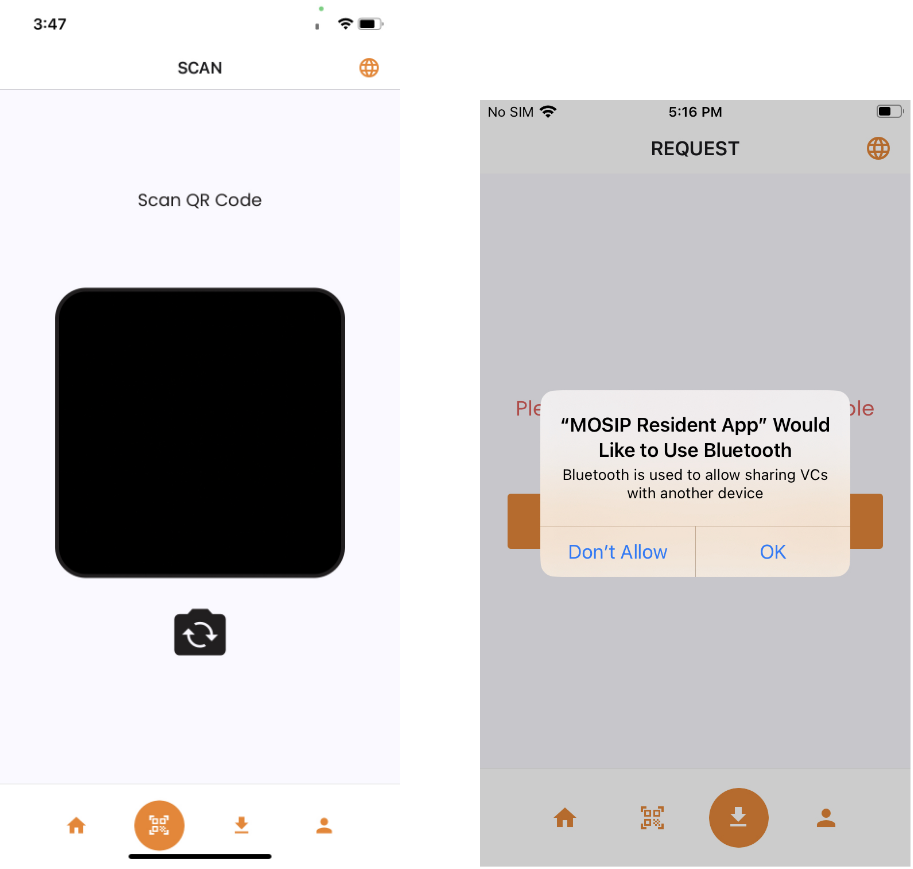 <mxfile version="20.7.4" type="github">
  <diagram id="Y0y4iAXNYr5g-fX_3DwP" name="Page-1">
    <mxGraphModel dx="1152" dy="583" grid="1" gridSize="10" guides="1" tooltips="1" connect="1" arrows="1" fold="1" page="1" pageScale="1" pageWidth="850" pageHeight="1100" math="0" shadow="0">
      <root>
        <mxCell id="0" />
        <mxCell id="1" parent="0" />
        <mxCell id="EVG5-iPRpnyCPQOkO8KD-1" value="" style="shape=image;verticalLabelPosition=bottom;labelBackgroundColor=default;verticalAlign=top;aspect=fixed;imageAspect=0;image=data:image/png,iVBORw0KGgoAAAANSUhEUgAAAzwAAAcACAIAAACaY9F8AAAgAElEQVR4nOzd&#xa;eZyO9f7H8c/3umcfhmEsyVK2JKGcUBLplHBKpX0RnVSnTkUrKpJUp9N+fnSk&#xa;aFORnVQqpJRQ9lIOCTP2dRZj5r6+398f37mvud2zmJhp5tLr+cc87uXa73uu&#xa;631/t0sZYwQAAAAVm1PeGwAAAIAjI7QBAAD4AKENAADABwhtAAAAPkBoAwAA&#xa;8AFCGwAAgA8Q2gAAAHyA0AYAgJ8YEUZY/XMitAEA4AM2qNkh8ZWIiPZeN6KN&#xa;iDFueW0b/hiKOyIAAOAHWmtRSimljIgYI0qpUHQTERHHGKOUKq/tQ1kjtAEA&#xa;4BfaiKNEjIjSIk7QSJT3npKghD3F8YfqUQAA/MKxxWhGa3G0SJQSUaLFGCVa&#xa;JEoLNaTHMyI5AAA+oLV2HEdEjIjjiIjzv4wNvxzYuCkrVUTXi6/bpHKDpkmN&#xa;y3szUYaoHgUAwGeMMUv2LP94y6euCSqltNbKkSgVd/GJXdpWayNKTF5nBRxX&#xa;qB4FAMAHwgtZ1mds/HbHd64J2teVUmKUqw8t2rn0fxm/2qnLaztRdghtAAD4&#xa;gFLKDvNhRNbuX7crZ5fYJKdCPUaV2nlwx88H/heaGMcbQhsAAP5gjBIRMe6W&#xa;7K1KGxFxlBITsIVwxihHqdSstPLdSJQdQhsAAP5gy8+UCiittM1vIhIKc0op&#xa;o4yII4cN3objB6ENAAAf0SJSJ6G6Y3saKGOUVgERESNBJU6duGpc3I9XfK4A&#xa;APiDEbEX7uZVT68eX0NEjCjRxrhaRMQEqsemnJp8uhzeawHHDUIbAAA+Ecpi&#xa;jSrVPbda26hAQLSxN7YSkSgn0L7GXxolnih0RDhOMU4bAAC+oO3dRfP6kRpZ&#xa;n75hXcaG1IxUo6RuYr2mlU9uVOmkvLiWd78rHFcIbQAA+EnYXeF1qNtBxF8c&#xa;nwhtAAAAPkAeBwAA8AFCGwAAgA8Q2gAAAHyA0AYAAOADhDYAAAAfILQBAAD4&#xa;AKENAADAB47b0FZe488x7h0AACXh3ytmeW35cRvairrtWlkf6PD1Frou/35H&#xa;AQAIZ4zxLmpHcXU7lhukhq+6dGmtpdjdCbsjxR/tT3RHBG9P/8hjXVofbTl+&#xa;RQAA+L28y9axX78illBwgWV3iTziqv9gf6LQVu5+76EmpQEAKjibYwqNaN5j&#xa;rbVSqhTTT8RKy1q5ZzXPcR7a7N4V/KIU/FtaqytmURXnUwcA4Ngd8bpW8Cpc&#xa;krlKstIyuo4Xv9IyXUVJHOehreKI+PFxxOkrwpcDAIDfZd26dTt37ty2bduO&#xa;HTu2bt1au3bt2rVr16pVq0aNGk2aNLHTFJrkjsi7jO7Zs2f16tWZmZmHDh3K&#xa;zs4+dOjQoUOHSn1HrLi4uJiYmPj4+JiYmEqVKjVv3rx69epltK6SOM5D25o1&#xa;a955553PP/98y5YtBw4cOOWUU1q3bt2yZctOnTqdeeaZx7Lk8BC2YcOGUaNG&#xa;hb/btm3bq6++OvyVzz///OOPP/ae2l8GxSx/wIABdevWPZYtBACgTNlL4Z49&#xa;e+bPnz9lypTZs2e7rus4jtY6GAweOnQoNjY2OjracRzXdQOBQPfu3a+44opO&#xa;nTpVq1ZNfn9u01ovW7bshx9+KJfoYne2TZs2Nj+US9nK8RzaxowZc9ddd+Xm&#xa;5ka8bmvWhw0b9sgjjxz7QTfGXHDBBfPmzQtfft++fd94443wyYYPHz5kyJCS&#xa;L3bp0qVt2rQ5xm0DAKDs/Pbbb4888sjkyZPj4uL27dt3xOmVUpUrV87JyenV&#xa;q9eTTz550kknlXxdxpj58+evW7fOcZwWLVrUq1cvNiQ6OrosIpQxJjc391DI&#xa;5s2bV69erbVu0qRJ586dyyW0HW9DftgMGgwG//nPf952220FE5udRmv92GOP&#xa;9ezZMz09/Rhj65gxY8ITmxyp9jOiMWZRjuMwDQDwu7Vr1/bu3btZs2YTJ07M&#xa;zs4uNLEVvNgZYw4cOJCdnT1x4sTmzZv37t177dq1JVmdMWbTpk3r1q2Ljo7u&#xa;0aNH+/btTzzxxJSUlMqVK8fExJTC/hRGKRUTE1O5cuWUlJQTTzyxffv23bt3&#xa;j46OXrdu3aZNm8popcWLKpe1lh1b7Th8+PCRI0faVxzH6dOnT8eOHRs1arRu&#xa;3bovvvjivffes2/NnDnzmWeeGTFihDe7Lfz86quvVq5cec0116SkpIQvvGA7&#xa;xK1btz744IP28YknnpiamlrUhjVo0KBTp07FbLkxZunSpVlZWfZpVFRUxLu0&#xa;cgMAlDtjzJgxYwYMGJCbm1toyYjltQIq+EBE7LwTJkyYMmXKiy++2K9fv4Jr&#xa;iehh8Ouvv4pIq1atTjjhhG+++WbSpEkvvvhiKe7Xfffd16tXr3POOaeYaerU&#xa;qdO6deslS5b8+uuvDRo0KMW1l5Q57uzfv79y5cp27xISEj766CNjjNbam+CF&#xa;F16Q0C+A6tWrh8+rte7bt699KyYmZuXKld6M4UvwXH755XZFSUlJH330kXdU&#xa;b7nllhJurdbaLnn9+vVeUGvWrFnB1RW6AQAA/GGys7NvuOGGhIQE73rnhapA&#xa;IJCUlBQbG9uiRYvzzz+/d+/ejz76aO/evTt37nzaaafFxMRUqVLFcQqp30tM&#xa;TLz++usPHjxY/KonT548evTo7du3G2P69+8vx9yqTIV4ixowYEDx26C13rFj&#xa;x+jRoydNmhTx+jEe2BI6DkPbp59+6n0kvXv3LjhBTk6Ol+pEZNeuXfZ1rfWu&#xa;Xbvi4uK8z++uu+4qai1a62nTpnnfmJEjR65ateooQpund+/e3uzvvvtu+Ip+&#xa;76IAACgLp59+enx8fET6qVSpUnJy8q233vrRRx9lZWUVWthx8ODBjz766NZb&#xa;b01OTq5UqVJEeIqPjz/ttNO8iSMufLZ0Y9y4caNHj87MzDRl03zIG2eueBkZ&#xa;GaNHjx43blxRE5TpVfs4bNOmtb7xxhtvuOGG66+//q677vJe9/5GR0efeuqp&#xa;XnFaYmKihEpibederwi3atWqRa0oMzPz7rvvtpN16NDhzjvvLOHmFfr62rVr&#xa;x48fbx83a9bsuuuu8946Yj9TAADKjncN+vjjj1etWpWdne29FR8fn5SUNGjQ&#xa;oK1bt44ZM6Zbt27x8fHho+x688bFxXXv3n3MmDFpaWkDBw5MSkrywp8xJjs7&#xa;e82aNd4YC4UOw5uTk2PjnfdWeCHZUZe6ebOX8FKbmJhojMnNzQ2fPjxjlGlb&#xa;puMqtNmPtmvXru+888677747fvz4tm3b2rfCP9TMzMwVK1bYg9uuXbvworXE&#xa;xMSBAwdGR0eLSIMGDW677bZC1yIiQ4YM2bx5s4jExMS89tprUrKuA0V9lkOH&#xa;DnVd1z4eMmRIoQXIAAD88bwrV7du3V577TUvliUmJvbr1y81NXXw4MGxsbER&#xa;Ka2oLBUXF/fII4+kpqbeeuutttBERGJjY1977bVu3bpJgYupXYJ3ifQW660r&#xa;/O9ROIrZA4GALfwTkW+//dbe7yFiGvtuqTuuwkHEV6TgZ2BLF4cMGeINxHfD&#xa;DTdETDNo0KBNmzbNmzdvw4YN9evXL3QtK1aseOWVV+yKHnrooebNm8sxhOsV&#xa;K1Z8+OGH9nHz5s2vueaaQr+yAACUr379+j3xxBNxcXGxsbGvvvrqyy+/7NV1&#xa;KqU2b9781ltv9ejR4+STT65SpUp0dHRSUtLJJ5/co0ePN998c8uWLXZKY0yl&#xa;SpVeeeWVUaNGxcbGxsfHjxgx4tZbb/WWU3C9ts23d3G0V/NSvzgecYF2A2xK&#xa;s8Urn3766bvvvpuTkxMxexkVvhxvvUc93seZnp5uuyLv3r37hx9+mDhxotfo&#xa;bfDgwbfffnvBeWvVqlWrVq1ilnzHHXfY1N+oUaNHHnnEvn7U357HHnvM+yIO&#xa;HTqUYjYAQIV1//33n3vuua7rnn322d6Lv/zyy8MPP/zpp58GAoGMjAzv9fT0&#xa;9PT09I0bNy5YsMB13a5du/7rX/9q2rSpiBhjevfu3ahRo+joaK9a7Hcp9bZD&#xa;R1xg+IXeK+rbsGHDggUL/vrXv5buxhTqOAltBRO393TMmDH3339/xPTnnnvu&#xa;nXfeGd507IjL95Y5bty4RYsW2ddHjRpla1eliIK9gvfNjZhgyZIlM2fOtE9b&#xa;tGhx5ZVXlnCTAAB/HmVRsHTU2rVr5z3Ozc29995733rrrZycnGAwWNQsNsnN&#xa;mjXr008/7dOnz8svv2xbInXo0OEP2OAy4n0iP/744wUXXPAHfEDHSWgr5n6x&#xa;BbNUs2bNLrnkksaNGxe6qEKX472yd+/egQMH2sdXXnnlRRddVMJ/pEKnUUo9&#xa;+uij3tOhQ4dWnP9JAEC5M8YsXLhwxowZEta0v1evXu3bty/vTRMRcV23bdu2&#xa;69at8wYZLXRUNk8wGAwGg2+99da33367dOnSQCBwxFV4F9mK2S3PbtX+/fvt&#xa;U1PGN7A/fmriijpASUlJ9erVq1u3rneT17Vr1z788MP29qDbt2+3L0a0nSzK&#xa;kCFDdu7cKSKJiYkvvPBC8R/MET+zBQsWfPbZZ/ZxixYtrrjiCkIbAMCjlJo2&#xa;bVr4oA8iMnnyZG+C8s0xAwcOXLVqVWZmZvj22KZscXFxgUDAdi+NuM1UVlbW&#xa;pk2bBg0aVJJVeFmtjJr2/14R1327VcnJyaXSlfWIjp/Q5glvqCgi/fr127Rp&#xa;0+bNm3ft2pWRkTFr1izvnp6TJk3q0aOHHdA54hAX7MorIitXrnz11VftlI88&#xa;8ki9evWKKpMrYW+URx991BvZ7/HHH6c1GwAgnDHGuzQ4jlNMRVC5GD58eJcu&#xa;XRISEuxmJCQk1KhRo3///nPmzNmwYUNubu6GDRvmzJnTv3//lJQUr69oXFzc&#xa;X/7yl5Lfj7tClbSF91r1Atwpp5xSKl1Zj+j4SQkFi8oKfpUTEhK6d+++YMGC&#xa;li1b2uP+/fffF3ofjPDs5S1nwIABrusaYxo2bHjfffcVsxnFZ237Sc+ZM+fr&#xa;r7+2j1u0aOHdXAEAAEspZQdrFRHXdStIaZMnLi5u5syZLVu2tJ1An3766dTU&#xa;1GeffbZdu3a1a9cWkdq1a7dt2/bZZ59NTU196qmn4uLi4uLi2rRpM2PGjIgh&#xa;do8oPL+WOxvXbJBo0KCBd//4ss6Xx0ObtvDq82JyklemlZCQ8NBDD9100032&#xa;rc8///yhhx7yplm+fPm///3vFStW9O7du3///t6daBctWjR37lz7uHr16g8/&#xa;/LCEvkN2A3bv3u2tbv78+ddff70x5pxzzrn77rsjNsZuRnin0WHDhoV/FytU&#xa;g1MAQDnyLge2pK0ilDZ5jDGxsbELFy4cOHBg9+7dO3fuLGEXZe+6bOtM77nn&#xa;nlq1au3fv//WW28tefyyS3Bd17uIlyO7MY7jaK1d1w0EAl27dm3fvn3E7pTd&#xa;Rfx4CG0RRWufffaZ/V0SFxfnfYEiIl2zZs287/2PP/4YPvstt9yybNkyEXn4&#xa;4YcbNGhwzTXX2He9VpYismTJkqVLlxb8zwnvALxhwwa76oKhTURmzJixePFi&#xa;+7hly5YRxWzl/r0EAFQQEQMRyOHDkZbv9cKu3XGcZ599NvzFVatWrVu3bvny&#xa;5a1bt27cuHHLli3tpnqX1JI02A8vzbKpyA5pW47lbXZjbHmn3YxCbzBfdh/K&#xa;8RDaIvTv39/mMKXU2rVrmzZtWrCycsmSJd7XJfxeVZs2bbKJzZo+fbr3DYvg&#xa;feEiXrQPwrvPFDr7Y4895j1+/PHHSWkAgEIVOlxUUW+VO9d1b7/99okTJwYC&#xa;gYMHD8bFxWmtr7766tGjR4f3FS1Jg/2IQdFiY2MPHTqUk5PjjbRVLuxdvGJj&#xa;Y48YN8ti7cdhaDvnnHNsaDPGjBgxYty4cRFlqhkZGfZWr3aa008/3Xurfv36&#xa;LVu2XLlypX3ao0cP762aNWvaQdQKHRPOGLNr16758+fbVxo0aNCmTRulVPhg&#xa;Np4JEyZ4q2jdurVXzFbuv5kAABVHwYtCeFOfCiJiIy+//PJPP/3U3iFAROz9&#xa;h957770dO3bYgUuOgr3IVqpU6dChQwcOHIiLi3vggQeee+65Y9zyiJIXpVTB&#xa;UV0LSk9PF5HiG+RR0lYi9qvTv3//sWPH2gb+b7/99m+//fbss8+2atUqNjY2&#xa;MzNz6dKl//znP1evXu3Ndc8994QvZNy4cf/6179sm7arrrrKe71FixbezaYK&#xa;tWDBgk6dOtkvwQUXXDBmzJhCPzbXdW3Rmv2uDB061HurQv0fAgDKV3ibMO8V&#xa;qTCDX1gRV67nn3/+66+/DgaD9l5PtmYzPj7+8ccfP7rlezk1JSVl9+7dqamp&#xa;NWvW7Nu3b1ZW1qhRo+QYWv1HzPWPf/yjb9++R5wrLS3NGOMNIvYHO35Cmxf2&#xa;TzvttGeeeWbgwIH28/jyyy9tI8E6deqkpqZGfNfvuOOO8BtxiMiZZ545YcKE&#xa;YpZf/Nq94WS8pxFzjR8/fu3atfZx69atL7vsshKuAgDwZxORSCpgSVuEJk2a&#xa;LFy4sF27dunp6XbLK1Wq9PXXX5966qm/d1ERO3vSSSf9/PPPy5cvr1WrVvPm&#xa;zUeOHDly5MhjuW4exbxpaWnLli1TSp188slHt4RjVFF6zx678AP34IMPzpw5&#xa;s2rVql5ycl13y5YtNrF5Vel33HHHyJEji1pgRAYPz2TeBF4da0RnCK9LacTH&#xa;mZub+8QTT3jfQvvLoyK3TgAAlK/w645t/F7R+pBGOPXUU+fPn1+5cmURSUpK&#xa;mj9//lEkNilw2a1fv36TJk1yc3Nnz569ePHi1NTUXbt2ZWZm2hrYo1v+EQ9j&#xa;Tk5ORkbGrl27UlNTFy1aNHv27Nzc3CZNmtSrV0/K46p9/JS0RejevfvixYsH&#xa;DBjw2Wef2cp177MJBAJdunQZPHhwp06dillCoR9GRLvIgi9GlLRFePPNN9ev&#xa;X28fn3nmmZdeemmh3YIocgMAWNdcc82ECRO8ilGl1HXXXVdxrhGFNrw788wz&#xa;P/744+7du8+ePfuMM844uotaREmbUqpz585JSUnLli1bvnz58uXLvWnCh98q&#xa;O3ZL2rRpc8YZZ5RXD9YKndaPWvj3Iz09fdGiRdu3b9+zZ09ycnLt2rXbtWtX&#xa;uXLlI36Bwms8S/ffo4Q1rQCAPzP/XizCR/Qoldqk8AXu3r17zZo1WVlZ2dnZ&#xa;2dnZtkvpsYeZ8OTnbXZsbGxMTEx8fHxsbGxiYmKLFi2Sk5OPfXeO2vEZ2opX&#xa;6Be9tL79JRl7BgCA40NRXVz/+PWW7hJKsvzix/YqC3/G0FaMP7hQDQCA40lR&#xa;V71SuRpySSW0AQAA+MDx03sUAADgOEZoAwAA8AFCGwAAgA8Q2gAAAHyA0AYA&#xa;AOADhDYAAAAfILQBAAD4AKENAADABwhtAAAAPkBoAwAA8AFCGwAAgA8Q2gAA&#xa;AHyA0AYAAOADhDYAAAAfILQBAAD4AKENAADABwhtAAAAPkBoAwAA8AFCGwAA&#xa;gA8Q2gAAAHyA0AYAAOADhDYAAAAfILQBAAD4AKENAADABwhtAAAAPkBoAwAA&#xa;8AFCGwAAgA8Q2gAAAHyA0AYAAOADhDYAAAAfILQBAAD4AKENAADABwhtAAAA&#xa;PkBoAwAA8AFCGwAAgA8Q2gAAAHyA0AYAAOADhDYAAAAfILQBAAD4AKENAADA&#xa;BwhtAAAAPkBoAwAA8AFCGwAAgA8Q2gAAAHyA0AYAAOADhDYAAAAfILQBAAD4&#xa;AKENAADABwhtAAAAPkBoAwAA8AFCGwAAgA8Q2gAAAHyA0AYAAOADhDYAAAAf&#xa;ILQBAAD4QFR5bwCA45MxRinlPRYR7+lRLCd8aQAQRos4YkRCZwjvdOHu3pix&#xa;/stg2lo3a4/O3KMz94mIk1jVSawWSKgWXfuU+Cado6ufJIefr/IWeLgKcgpS&#xa;9mQKAGXqGE95FeSMCaCCCQtYodzmZuw+8P072T9/7e7Z6k2nRMzhD4wSZZxA&#xa;ckpCk/MS298QlVAzYsn2B2OFqpMktAEoZX9kwCLMARAREW3EMTkHD3w7NuP7&#xa;SSY3RxlHRHtvGyXKHPZAQgFOKeVERSec1avy2bc40Ql2aRUqq3kIbQDKSsFE&#xa;dXQZK2wuHXpFkdWAP60CZxJtjMrZ8M3uj5402QeMFqWUFuMYccU4EhARJVor&#xa;R0Qco40NZI5R2hgR0UqiRBlHJcQndxsc1+i8yNOLNuJUiBMOoQ1AafJOpkUl&#xa;thK2USt0djnahnEAjidGRIUqQ+25Yv/icelzX7fPRSkRUSLaGEd5xWoSU+9U&#xa;EcnZ/FPk4gISCIpWxogSZap07lepbW+llDGqop1xCG0A/Edr7TgOdaMAXDd3&#xa;75ynsld8royIY7TSSisVG5/Y5hLRJmPRhyKOUsoYt+Yt40Rkx9i+SgWMMSK6&#xa;UvurxFFZSz8KupmOm19zGtOyS/WuQwKBaLsKY1ylAuW4j56KWGUL4M/gWH4x&#xa;ktgAWHs+Hpa9Yo5SyiittVZaxTU7+4Q7JlftcFfmms9FREQb4yac0T2mZtOY&#xa;mk0TzuhujGvbWmT++FmVDnfXuuODSg3bG9FeoVzuyi/2fjLMW0UFSWzCkB8A&#xa;ypTWetmyZevWrd+xY0dWVkb16jVq1kw5++wONWumlDxy7dmz56efftqyZUta&#xa;2jalVK1aterXr9+27V+io6PLdOMBVHAHFr2ZvWqu4zjGuCLixMZWvei+xBY9&#xa;jDhZa2aZ9L12MicuoUrHu+zjKh3vyv5pvs7OEhE5sC/rp5mJLXpW6/XvwLIp&#xa;mV/8nw7miogRlb1qXnrKW5Xb3WznChtRpDwR2gCUiczM9Fde+b8PP5y8c+fO&#xa;iLccxznjjDMGDBjQqVPHQuf1StFWrlw9duzYGTNm5ObmikioE74SkapVqvX4&#xa;W9d77rmnTp3aJak0GDXqvy+//LKIZGVlicgVV1zx8ssvRqwuQnZ2dqtWZ4iI&#xa;UqpKlSoffTQzJSWlmFV8+eVXt912m33cpEmTWbNmUBwIlD4josQYk71+wf4v&#xa;x9g2siKiYmNrXvVSdN2WNmClL/nAmyOhdfdAQlX7OJBQNaF194xFk5RxtLgZ&#xa;Sz9MbNHTGFXljCtjqzfYPekhk5MjIiLOgfljoqqfFN+4k4Q1oStfVI8CKGXG&#xa;mO+/X9K5819Hjnx1547d3otefajW+vvvv7/xxhv7978vGAza18NqS7VSxhgz&#xa;YsTTPXr0mDx5sp3GGGPbpoiIGGff/j3j353Qpctf33zz3ZJs1aRJk7KysjIz&#xa;M41WIjJ79uyMjAz7llIqfGiA8B3Jysqyc6Wlpd1//4N288I6sR5Ww+u6blbI&#xa;wYMHhW4TQBkwYoyI5B7cM3uEMnk/upyEpJTrRkXXbSEiSpvg3rTcbb96/4CJ&#xa;p/cKX4J9qh2tHMnd9mtw3xZRyoiOq39W9WtfVrGxWowSbUTv++Rpk5MlUiES&#xa;mxDaAJS6n376uXfvW7ZtS1NKibIRRytlfw/nNSVRSolxJk+e3L//ffbEGpZv&#xa;nJycYL9+t48ePdoY4zVfU8rkByaVIyKigpmZmUOGDHn++ReL36Q1a35at26d&#xa;XYsTEGNMdnbWxx9/Gpa6jnAyVErNnTt33Li3RBxv4ohMVjCi0dMLKHVKGSWy&#xa;f9EYyco0Tl5v9OqXPxFTq5mII6K1IxlrPxIRI9ooial3anT1+t6/ohGJrl4/&#xa;pt6pjhExyjgm48dPlIgyjojE1WlZveeIgHJERElUMDP9wKI3RaTQ33V/PEIb&#xa;gNJkjBk0aFB6+n4xUfZply5//e9/X/viiy+WLv1h0qQpgwc/WqVKFe2KKG20&#xa;mj59+pw5n0so39hU9+yzz86ZM8d2EXWDRkmg60XdXn75P7NmzR4//v0HHnjg&#xa;3A5dRMQWvGkdfPHF599///3whBReemeMmTJlUv5TbStYnalTp3oVK0fcKTvZ&#xa;iBEjfvllbVGn7/DSxPABSgoUJQI4Fk4wY3vW99ONiNJKRBI7XBdT7ywR14gY&#xa;oxxROWu/EhFllDKS0PJS+x+YN7cxRuyLjogoI4d+mW+MHfJDjEhcw3YJbXsZ&#xa;cYxxlZGsJR/qrJ0VJC8x5AeA0rR48dJeV1wlStvisYEDB9511+2h8522OWzb&#xa;th19+/ZdvfpHm5nOPPPM6dMne+fEFStWXXrJZdoElVLalarJSePGvXHWWW3C&#xa;VuKI6Pfem/joo4/m5OQ4KkqUrlKlyjfffFOpUkJho7vptmedu217mohUqVJl&#xa;//799vVAILB48eJatWoUuiPGmOzs7KZNm9mndlONMaeeeurs2bOjopyC5Wpz&#xa;586/+eab7bynnHLKF1985i2KelKgtBiRffNeyPxusjHGKHFEKRUQxzg20gRE&#xa;jNJBN38GJ6AcLaHmsMYYUcZoR7SdxhHRKhAlyhURx0QZY7QY0a6jVNDogIqK&#xa;b3d5tc4DymVnI1SI5AjguPHDD0ttlaiSQFJSUr9+/cLOM47jRIk4tWvXHjhw&#xa;sO2HLyIrV67MydFecdSwYcNsYjPGxMRGjR8//qyzzgpVSnpVk87111/71lvj&#xa;HMfRJqi13rdvzxtvjCmYjZRS3377nU1sItK1a9fHH3/cvu667syZM8OLxyJm&#xa;DH9qJ1NKrV3745NPPnHEEBa+TBIbUIqUSPYvX9mBbx1RIqJV0LjadV2ttcnV&#xa;OuiK2AhnRES0a4LKuFoHXR10jatNUIUSmyjRSkTcoAkaEwzkujlaB+272hhH&#xa;lNbBnLXzy21vD0doA1Ca0tK2iYiYKFG6WbNmMTGFd1Hv1KnjM888M3z4iOHD&#xa;hw8d+lh2dpYdt3zbtm1Lly6VUOjp3bt3q1ane3OF1TNqEenYsUPbtm0dx3Ec&#xa;R8RZsODrQtc1dep07/HFF1/cteuFImJjpa0hLUlbtPzSMhM1buw78+cvKGZ6&#xa;pZTjcHYFykTu7o3u3h12TLW8FrE6IGJ7eEroXzGvaM2Yw+6AJ967IvbOVK4o&#xa;I47knQSCAVHh7VZFGaVU7t6dubs3lulOlRBDfgAoTU2aNDHGKBUUcZYvX56e&#xa;nl65cuVCp7zhhhsk7N5WtndWeOcAx5G7774rfBbbzVMpJ9SVy7nzzjt/+moB&#xa;u1MAACAASURBVCnvpjQbN27MycmJiYnxpjdGcnNzZs+ebVeRkJDQqVOnmJio&#xa;li1brly5UpReuXLlhg0bGjZsGFGDWVjZmBYJiIgRV0QNGDDgs88+9UYA+X2x&#xa;D8AxyP7fl95jY5QK5J0N8l908yKaEpGAKFX4LyjbId0RLWLEiAo4yohR4hgx&#xa;SpQKuK6rTEBEi6MOrfsyuvpJZbZPJUVoA1Ca2rb9i1J5Y3Pk5ORcddU1Y8e+&#xa;XqdOneLn8tLM/Pn51RCtWp1RvXp1+zgs8Rx2/u3SpfOaNauKXqx88cW8AwcO&#xa;iIgY54IuF9qSv27duq1csVqUFpFp02bcd1//4uOUUkoksHDhV9dee/2WzWlG&#xa;3F27dj3wwENvvjlWCkljutBKDBIbUCpytq61D4wxVS74R1Lb6yMm2P5Ov9zU&#xa;H0XEiKRc+a+4hh0KXU72hoW7Jj5kH0ed2LzWTWMiJjiw5N39n4+yPdcPbVtb&#xa;qTR34ihRgA+gNDVt2jQ5ubqIaK2VUmvWrOnQoWPv3n0++OCDTZu2FCx/Cuu/&#xa;qUVk69at3lvt27cPn6z49RbVp2rq1Kl5rdaU7t7jYruibt262sRmJzjiTtmF&#xa;JyYmvvLy/ynHiHFEZO7cuW+++aaIeDekDm0D51WgDLlZe+wDpVT0CU0KmeLQ&#xa;/vxxeeKqFrWcsLccObS/4ATRtU/xzjzeSssXJxcApeypp54SEaWUzW3BYHDe&#xa;vHkPPPDQOeecc+aZZ/bpc8vYsWPXrVvvTR8eyOxgvDb91KxZs+QrLTTVHThw&#xa;4IsvvlASEJHYmPguXfIGCmnUqFHTpk1tTNy4cePy5Sul6NiXxzgi8pezWt97&#xa;792i8gb7HTHi6V9++V9Rw7YBKAs6Mz8/xSQXUmXpZmd4jdic+KSilhP2lnaz&#xa;MwpOEL7w8JWWI0IbgNKklPrb37q/9OIr8XGJSgL29gNiHKWUksCO7Xu++OKL&#xa;oUOHdenS5bLLLpszZ07o3KqNUa7r7tu3z47EKyLF3zPqiIwxH300MycnR5RW&#xa;SnXqfHZCQpz3bvfuF+edAI0zbdokKWnk0vfec1+bM9vZiQ8ePPjPf9556NDB&#xa;8JUeyzYDOCKduc977CQkF5zAHMz0Hgfiigxth71lb0V6uPCFh6+0HBHaAJQ6&#xa;3evKS+bOm9On743xCdEiouyo5eJGRef3PFi6ZPnfb7l9QP+BwWAw9JrSJniM&#xa;5yUvNimlpk2bJZJXSNbt4p7eBMaYbt265U3muNOnfeK6uUdYrtIiYowKROlX&#xa;/vNCpUqVRMRxnJ9+XPf00//2BgShsA1A2SG0AShNtkOWiFO3bt3hw4evXv3j&#xa;+++//49//KN9+/aVKlXSOq8Rm1JKOUaUnjR5wrBhw23P/Kgop1q1at6i9uwp&#xa;aX1EoYOibdu2bdGib+wrUYGYi7p29iZQSjVv3rxBgwYiWmvZuWvb118vKsmK&#xa;7K0U6tevb6uAtdbKMWPHvr5gwYIS3lwBwDFyEvObqemsvQUnUPGJ3mM3+0BR&#xa;yznsrbiEghOELzx8peWI3qMASlMok9noJjExzrnnnnPuueeIiNZ61apV8+Z9&#xa;+f7776elpXmzvPvuu4MGDbJ1lykpKbt3591jfseOHVKykTIKnWDatGla29HP&#xa;3aDrvvH6O/Y+Dd4EGzduVMpxHGWMmTJlSqdOHUu+lssuu3Tu3M+nTZthjFES&#xa;NWDA/XPmfFL87ABKhZNYTXbnnUBy9m6MrxR5U5NAXCWdkW6bXuiDB6SQGlTJ&#xa;eyu0yEBcIX1Dc/bmj83mJFYrOMEfj9AGoJQppULjqIm9RYwNcI7jtGrVqlWr&#xa;Vv/4x+2DBz86ceJEO0UwGFy6dOl5550rIrVr1/7555/t64sWLZJjaN0/bdo0&#xa;yQ+R6oUXnytsO/NK6T755JODB5+Kj48vYmFaxIkozxsx4umlS3/YsmWLEXfn&#xa;zp0PPvjwTTfddHSbCqDkAgl5+ckYk7t1XXy9syKniK0ikpo3TXaRbdHC3tIS&#xa;W6XgBLnbfvZ+NHorLV+U5wP4oxljgkF99tlnb9++3b4yYMCA++7rLyJjxrwx&#xa;fPhwo5WooFKBFSuWJScX1tA4dCZNS0t7++13vZ6q998/IDo6WkTWrVvfpUvn&#xa;gi1Awu/jHuH//u+Vnj3z270ppQ4ePOjde1REli//wRs3zlq8ePFVV12j9WGD&#xa;rSsJGHGbNm3q3XsUQClK/+6t/fNeM46JcgPaMfbGBuGMK/m3QHCKbmmqQ/e5&#xa;UkaMMlGOY0TEUUbbe2S5rquMI6KNkuROt1Vqf3NZ7VKJUdIGoNQcOJDx+uuv&#xa;e0/vvPOOuLj8DpvhgSk6OtCoUaPt27fbvJWenm6n6dat6/Dhw0VpMVFGgqNG&#xa;/Xfw4IESFrPC2vtrEeeVV/5v/Pjx9q2GDRs+/PCD9vGUKVPCE1vz5s29WSRs&#xa;OJI1q3/KH7BtysyePS/xJpASFPK1bdv2nnvueemll8Q43nKMuMXPBeBYxDXu&#xa;tH/+aDEB13HFKHEPL3tSebdXMUqUEdHGSDGFU4694ZWIqKA2yoh2jcq794kS&#xa;EeWKUaJNbJNOZbhLJUZoA1BqEhMTX3vttcxM299ep6Sk9O59o/eul4GUUpmZ&#xa;B3/44QcvxtWvX9fOUrdu3datWy5btszeTmbs2NevvPLKU05pUnAhIk5q6taJ&#xa;Eyd6galDh7O9ZDZjxgw7kTFm2LChf//73wvd4G+//e7qq661s3+5YN7evenJ&#xa;yV4tifY2r5gaiXvvvfurr778/vvvbZj8XYcLwFGIrn5SoGotd+8OybtPaOj3&#xa;kr0DlQnYsjE76HWoVD5/MhEp8FSUiBEx2hHRKvwto4wx0ck1KsI9rITeowBK&#xa;USCgzjjjjFDWCYwcOXLt2h9FJGwwNldE5+TkPPXUkwcPHrR3VVcSaNfubBGx&#xa;Z6ShQ4c5Ksa+lZMTvOqqXqtWrbEzimitg8a4IvLdd99dfnnPYDAoSotxAk70&#xa;3//ezy5kyZIlmzZtspuklOne7dJQAou4abS0a3dW9ZQqInlVIbNmzQjLZ44t&#xa;jYuo/YwQFRX1ysujEhOqeNmO6AaUtbimnUXEKMfeEV6paBVwAoFoCThOlMq7&#xa;i6hjREQ5Ik5ARRkVcJyogBMVUAFHRRlxAmIHAHKMEnECARVwAlESCAQcJ8q+&#xa;6yilxThOVEyzzuW7vx5K2gCUpnvvvXvhwoV23LK0tLSuF11yy9/7dDy3U6PG&#xa;J9esUXvjxo0//rT6jTfeWLVqlePkNe0/p0Pb5s3zm46deWbLPn1vfOONN5QK&#xa;GGP27c285JJLLr300r/97W8nnXRSVmb2mjVrvv/++8mTJ2ut7a9p5Zg+fW9s&#xa;1KiBiBhjpk/7KC9CGadly9a1T6gm4tgKz4itVUpddNHF77//vt2SyZOmh3Um&#xa;0HYLVai2pTBaxKlXv9aIp4bde+8AOz0NhYGylnTW9QeXT3Wzc7SIEkk498rk&#xa;jv/0/vGMmB3jbghu32yrPqt2fyDx9Esl1BDWGCNKZa6ase+jfyllRKtArQa1&#xa;+76XN4SkiBK9d97Lmd9N0UY7opyoQNW2NxazMX8kQhuAUqTbt29//fXXv/vu&#xa;20oFRESb4OuvvxZq6KaNMY4TZWON/Vu9evVnnnn28IU4AwcO/vXX3+bPny/G&#xa;0eaQcQNTp06dOnWqUsoWs0lerUfAloRdeOGFjwweaqNVMKhnzppqC8lEpMff&#xa;utktKfQ+7kqpHj26vv/++/bpD8sWb9q0xdbVGhPeAbYotgFcoFevXnPnzp8+&#xa;fTrFbEDZ04FKNRLbXJ2xaLzRopTKXPh+fIN2cfXzupEqUXGNO2Vsf9vmsKyV&#xa;Myqdfqnx/jeVUiJZK2eIPY04Et/0PBGtlK0bdbI3fJe1eLISIyqgxU046yon&#xa;oUahJ5A/XvlvAYDjiCMiTz89IlRTKSIixvtx6CgV8GoblTJ169Z95513GjSo&#xa;55VO2ZNsfHzsuHFv3HzzzaJ0KHLlvWtH7hUTpSTa3urgxhtvHD16dFS02NrP&#xa;BQsW7N61Py88KX3xxReJiJHcQk93xrhnn92xcuXKIiKijQ54jeHCW+AVu8t5&#xa;db5PPfVUvXr1SnqcABw9R0Qnte8jcYkS+vm3b9qjuTt+8Z4mNP+rCv3z5mz+&#xa;KXf3Ju/fWInk7t6Us/knsZWnRsU3uzB0fnByUlfunv6Ia7SIGAlGJVZOat8n&#xa;tNLyVyE2AsDxRCk1bNjQWbNmdOzYwXHE61bpvSsiderU6d//vvnz555++mne&#xa;3Z+Mcb2EFAgEhg8fNnnyhz169AgEAofXOWpROiraOb9Lp2nTpj3zzFPR0YFQ&#xa;W2OZOmW6cvImbtasWcOGDUVESXQRmxqIiYm68MILRUTEEaWnTp0aUb95pOpO&#xa;R6mAiFOlSuWXXnrJcRwK24Cy56iYhORug71/tuDB9B3j78xJXWn/AWOqN4pK&#xa;yf8RlblqcvjM+U+Nik45IaZ6I/tPnr1pyc4J95pDhxxRRhwlTtWLB6mYBBEp&#xa;rgfqH4hx2gCUFWNMenr6woULN29O3b17d3Z2dnJyckpKSqtWrU4//bTiZwyP&#xa;Ptu3b1+5cuWWLVvS0raJSI0aNU488cSOHTskJRV5K2gAx6vwRqZ2zDbvLRUd&#xa;V7Vr/8QWl4hIxvIp+z553r7uxCXUuu3DQEJVEXGz9m1/7SqdnSUixpiq3R+o&#xa;3PIKUXrfsilZn/1H66C3tCrn31a53c0FV1qOCG0ASllRN54Kf70kN6cCgCPa&#xa;9dGjh1bNNaJCPbiduGbtql841MTFbf/vZW563m0PEs7oXq3rIyKy59MRWctm&#xa;2xcDlZNq3TFDHcrY/cmTh35ZpI0KOKKNUWJiT++S0uPJcturIhDaAJS+vH5Y&#xa;ZZzMSH7An5Mxrtfa1XVzd3/6RM7KuSIithGsMRIbm9imp9Eqa9EEI47tw1Tz&#xa;lnEismNsX9sz3Shduf21WunsH2brQ+muUlFGaTHKSEzLLtW7DgkEoguurnwR&#xa;2gCUifBByyIyXKmErT8mFwKosGwvdKWMMSZj8dv7540V0WKMcVTABIy4+vDz&#xa;Q0y9U0XEdkHIo4wyShwR19GS16a2yvm3VmrbW4WGgKtQ5xdCG4A/zu/NWAWm&#xa;16EXK8SvXgDlQ0fectQYk71+wYGPnw5mpottgqaUUSLa5A3NI1orR0Qco01+&#xa;L0w7gLaIY5RxApUSq148KK7ReZGnqQKrKy+ENgBloizKwChdA1AYLeIYEZOb&#xa;lf7tm+lLJ6vcXGNcI1opZW8tmn9jq9ADERFjlOMYxygTk9juyqRz+qroBBVa&#xa;YDntS3EIbQD8h9wGQESH7mLgSP5pQbuZu9IXvZv1v6/cfbtEtI1oKjRqh/dA&#xa;RJRSTtXqCU06V2p7o5OYElGuH77wCoLQBuCPUIoxi8QG/JkVcQbIKxsLH5sj&#xa;uOe3g+vm52xd62bt0Zl7dOY+EXESqzqJ1QIJ1WJOaBbXuFNhd4IvpJitgpx2&#xa;CG0AAAA+UIEK/QAAAFAUQhsAAIAPENoAAAB8gNAGAADgA4Q2AAAAHyC0AQAA&#xa;+AChDQAAwAcIbQAAAD5AaAMAAPABQhsAAIAPENoAAAB8gNAGAADgA4Q2AAAA&#xa;HyC0AQAA+AChDQAAwAcIbQAAAD5AaAMAAPABQhsAAIAPENoAAAB8gNAGAADg&#xa;A4Q2AAAAHyC0AQAA+AChDQAAwAeipk2dVd7bAAAAgCNQOYdMeW8DAAAAjoDq&#xa;UQAAAB8gtAEAAPgAoQ0AAMAHCG0AAAA+QGgDAADwAUIbAACADxDaAAAAfIDQ&#xa;BgAA4AOENgAAAB8gtAEAAPgAoQ0AAMAHCG0AAAA+QGgDAADwAUIbAACADxDa&#xa;AAAAfIDQBgAA4AOENgAAAB8gtAEAAPgAoQ0AAMAHCG0AAAA+QGgDAADwAUIb&#xa;AACADxDaAAAAfIDQBgAA4AOENgAAAB8gtAEAAPgAoQ0AAMAHCG0AAAA+QGgD&#xa;AADwAUIbAACADxDaAAAAfIDQBgAA4AOENgAAAB8gtAEAAPgAoQ0AAMAHCG0A&#xa;AAA+QGgDAADwAUIbAACADxDaAAAAfIDQBgAA4AOENgAAAB8gtAEAAPgAoQ0A&#xa;AMAHCG0AAAA+QGgDAADwAUIbAACADxDaAAAAfIDQBgAA4AOENgAAAB8gtAEA&#xa;APgAoQ0AAMAHCG0AAAA+QGgDAADwAUIbAACADxDaAAAAfIDQBgAA4AOENgAA&#xa;AB8gtAEAAPgAoQ0AAMAHCG0AAAA+QGgDAADwAUIbAACADxDaAAAAfIDQBgAA&#xa;4AOENgAAAB8gtAEAAPgAoQ0AAMAHCG0AAAA+QGgDAADwAUIbAACADxDaAAAA&#xa;fIDQBgAA4AOENgAAAB8gtAEAAPgAoQ0AAMAHCG0AAAA+QGgDAADwAUIbAACA&#xa;DxDaAAAAfIDQBgAA4AOENgAAAB8gtAEAAPgAoQ0AAMAHCG0AAAA+QGgDAADw&#xa;AUIbAACADxDaAAAAfIDQBgAA4AOENgAAAB8gtAEAAPgAoQ0AAMAHCG0AAAA+&#xa;QGgDAADwAUIbAACADxDaAAAAfIDQBgAA4AOENgAAAB8gtAEAAPgAoQ0AAMAH&#xa;CG0AAAA+QGgDAADwAUIbAACADxDaAAAAfIDQBgAA4AOENgAAAB8gtAEAAPgA&#xa;oQ0AAMAHCG0AAAA+QGgDAADwAUIbAACADxDaAAAAfIDQBgAA4AOENgAAAB8g&#xa;tAEAAPgAoQ0AAMAHCG0AAAA+QGgDAADwAUIbAACADxDaAAAAfIDQBgAA4AOE&#xa;NgAAAB8gtAEAAPgAoQ0AAMAHCG0AAAA+QGgDAADwAUIbAACADxDaAAAAfIDQ&#xa;BgAA4AOENgAAAB8gtAEAAPgAoQ0AAMAHCG0AAAA+QGgDAADwAUIbAACADxDa&#xa;AAAAfIDQBgAA4AOENgAAAB8gtAEAAPgAoQ0AAMAHCG0AAAA+QGgDAADwAUIb&#xa;AACADxDaAAAAfIDQBgAA4AOENgAAAB8gtAEAAPgAoQ0AAMAHCG0AAAA+QGgD&#xa;AADwAUIbAACADxDaAAAAfIDQBgAA4AOENgAAAB8gtAEAAPgAoQ0AAMAHCG0A&#xa;AAA+QGgDAADwAUIbAACADxDaAAAAfIDQBgAA4AOENgAAAB8gtAEAAPgAoQ0A&#xa;AMAHCG0AAAA+QGgDAADwAUIbAACADxDaAAAAfIDQBgAA4AOENgAAAB8gtAEA&#xa;APgAoQ0AAMAHCG0AAAA+QGgDAADwAUIbAACADxDaAAAAfIDQBgAA4AOENgAA&#xa;AB8gtAEAAPgAoQ0AAMAHCG0AAAA+QGgDAADwAUIbAACADxDaAAAAfIDQBgAA&#xa;4AOENgAAAB8gtAEAAPgAoQ0AAMAHCG0AAAA+QGgDAADwAUIbAACADxDaAAAA&#xa;fIDQBgAA4AOENgAAAB8gtAEAAPgAoQ0AAMAHCG0AAAA+QGgDAADwAUIbAACA&#xa;DxDaAAAAfIDQBgAA4AOENgAAAB8gtAEAAPgAoQ0AAMAHCG0AAAA+QGgDAADw&#xa;AUIbAACADxDaAODPTqm8B8YYEVOu2wKgSIQ2APiz09qIiDFGKSWijjg9gHJB&#xa;aAOAPymvgM1xlIgoRVwDKjRCGwD8SbmuiIg4okWMEqNEwpIcgIomqrw3AABQ&#xa;PhxHRMS4Wqn8H/CGJm1ARUVJGwD8mZnwxGZfKZ8NAXAkhDYA+PMyxqsP9bIa&#xa;9aNABUX1KAD8eSmlXh01av36dSK6Y8fzL+15mVLUkAIVFKENKBWmQPmE0SJO&#xa;2Is5OTlr1qzeuXPngf37a9WuXa9evRNPrBsVE63CLpBFXC+N7dhnjDcoQ+R6&#xa;Q++KUuFjbhW2TG3EKbIoRYkRo8zh7ysjYa8Yo5QyeYtVSoy4YgIlOya/g7en&#xa;GRnpaWlpaVvSsg8drHPiiSeccEJKSg37llGi8o9J3oZ5gsHgvn17lVJaa6WU&#xa;KC0iYhxjTJWkpJjYOC0moJQxh21qgSNcyCYV/JjCXzHG7Nq1MzU1NTVtczBX&#xa;161bt27dejVq1FBKFbXk4nPS0aWoiLnCP0S7I9436ptvvv7uu29FJDm5+qU9&#xa;Lyt0XcV8Mw//C6AMEdqAUlHwcmWDhIjIhg0bRo56Zd4Xn2dmZoo4xrj24h0T&#xa;E3PNNdfdccedKTVq2nmKuDYryU9gEaFBhc9oI4HWh8WOyOjmKJt1xBHRESsy&#xa;opQRMSavZbpSIjrvYm+UcUQZkxeMTN5fIxKIiCyhtatiAlDkHhrRjlEmtG0i&#xa;+/fvmz5tyoQP31u/bqNREtCildgtTkpK6tnz8quvu75p46YiohwtJuAlNi+d&#xa;rFy54rprr1SOMVqJ0kailNHG7pcEK1WucuIJdbv89YIe3S9p0qSpUnZfisxV&#xa;3sGXwj4mm3527twx6cMJEya8v23bttDxzTvKsbGxXbpcdMvf/96qVStjxNtN&#xa;m3WKz2TeYTwshKnwLTFK5S9EOdpoJ/+pEmNEixGl7MFxlLIR3+6UKUEkDP+C&#xa;GeN9nUJfcRFyG/AHUDmHKAcHyoRNPK+PfeOF558JBoPGGMdxjDFGiRItxhER&#xa;UTo2NvbRwcOvvvaaki3ViChlREvxBUISfvmMDE95hW35BXhKHRb1ChareNf1&#xa;8OWEJssraMlvHPX7hUKMEWO01i+//OKbb47NPpQlJsaRHFc5ygs6SotxRGnH&#xa;Neecd/5TTz9bq1YtR8QNKz2yfvjh++uuvTJ8Lba8zWgVlplEKXXjjb0fuP/h&#xa;uIT4iP0tPnHa42yDZu6hnGefGfHBhHcPBXNFBRwJiGhjVF4uVlpJtNZaRLdp&#xa;0+bhhx9pfcYZdvFaRBU4B3t7YYxxnPyywBJs1WElrxHLDOXvyGLFm2687rvv&#xa;vnUcp3fvPoMfGeItx34rQhsQtigb7vOjW+FfGEZ9A0odJW1AqQkvlxIRLTJx&#xa;4gfPPvuEGEcpFR2j/nphj6aNT0lMjN+0OfWbbxesX79eRHIOBYc/Pqh2nRPO&#xa;O+88O6N3qQ6/eNsclhewnPAqTHu1DM9S9socFBOw5Si2zjSvJMmIDoijxS5R&#xa;a60CjnbzE09EgLOrcEI1qlobo8RRWumAETESVHmnERVQYkJlThHbf+Tj5hpx&#xa;lFFq546dA+67Z+niJca4SjnKyW3QoEnTpk3r1WsQGxu9devW3377bcWyJVo7&#xa;OkotXPDVpT17vPD8yx06dHDElhEelkhCK9A9L7syJiraOz67d+/dsmXTr7+u&#xa;z8kJGqPffvvNH9euefut96OioiI2rJhqULuPJiBpW9LuvueO1StXBZQKiHK1&#xa;adj4pKannFbnxNoxUdFpaWm//bZ5+fKlEqUcHbP8hx9697nhpRf+0+WCvxoj&#xa;qpCPr5DyMxUKSV7OLuJI2rpg5/AJTN4xdoyjlcn7oI04SunDkn34krzcFfZl&#xa;yHsQCprGmLxvl9aRZcAkNqAsUNIGlIKwysf8Osd9e/Z2Ob9dRlZQRLds2fLF&#xa;l0bWq1dPQtnOdc2kqR88MeSRXNcYJQnxsXPnflOtWnLo+h1+wc5fuDKiRRwt&#xa;2glvzpXv8FeMMfn1X44oo4xRKm92cbVxvEZd4Zfs8MKVUMsnHXqa1+XcKFur&#xa;Z6/u4jjKK1cq/MgUe+iMEseYbdu3X93rkh07dmkR5ZiLLux+c+9bzmr7Fx0q&#xa;xLObmpqa9sGE8W+PfeNgbnbAOI4j/37+P92693BEGZV/BJYt++Haa3rZtSxf&#xa;vjohMdEY4yilQ2ly27ZtL7343NRpH4qIY5zefW4ZNPhRLz+Fb3lRe6GUbNm8&#xa;+cqrLt23e58WUcZ0/9ulfW7+e8vWrRwlRotR9nM0v/3227ixr384YXyONlGi&#xa;JCBPPv5Mr2uuKVBHHVHDeFi9pzdBwdZ1XnPG8CZ6odhlA7H3tfEa/+VNdtON&#xa;1y1Z8p3Wuk+fW0IlbfkpP39njWjRRumAidKO60hAF2j/mLdsitmAssGQH0Ap&#xa;yL+shl2BJ3w4IfNgbkC5lStX/s/IUfXq1TN5+UiMkqhodfVV1w567HERCRid&#xa;fTD45fwvwq6R+Zfq/OjgitZGgjpHB5VrQsVv+Zd0pQ4r4bCJTUSUUgHHRjfl&#xa;aMk1rnKNmEDAeGtRIuI4SikVUR0WCo5OwHGUcuzqjNHK5BWqZWUddByltSg3&#xa;bxsKPzLFHTqjXBN09f333bNt5w5XSXR09LDHn37lP6PanNVGG7H5wbh50bNO&#xa;nRMeuP+h9yZ+WLdufVdJUMsjjw3cuPHX0ID+XpoxomyrMjGiRIuI0mEN8mrX&#xa;rv3Mv567uOvfjDiukg8njM/IyPA2zN6OM0LE3uXkuPfd13/vnv2uktjY2Kf/&#xa;/dwLL75yequWIqLzmtbZg6kaNGgw7IknX/rP6KS4OFeJq/XgoYPWrF6lCyni&#xa;OmyF9iAHg8HQ2g+731R4rAx76uVOJaFyMvu5S1AbI47Ofz9s1yLil3gVshKq&#xa;w1XKCZgo7RidY4wRRxeS2EKLojgAKH1UjwKlLq8s5Mc1q0TENap16zNPqF03&#xa;ovhBGxFRV1913csvvrR//34j7vz58y+/4qpCl6iD7mefz5k2bcqGX39JS91m&#xa;3NyaJ9SuV/fkZs2a9e7dp+6J9cxh1+w84as7lB38+JNZ06dP3fjb/7alpjlR&#xa;MbVrpjRudtrVV17T8bxOUVFRSql/PfPUTz/9JCIXXXTRddff5M37v//976kR&#xa;T9jtf/W/r8XGxqVu2fLee+9+9tmnW7el5ubm1qxRu1GjJi1atPj7rbclJ1f7&#xa;/UdMiSOvvPDckqXfiXECIq/859UuF3RWtuGesTW5RgWUMaJFlHK01s1PPX3C&#xa;B5Mv69lj165dWRmZ997zz8lTpkdHR4e6lNqPwhHRef1G8z4cLUrlZyMtDw8a&#xa;+MknnzgSzDx4aO68zy+95LKIYBR+YCOO8Isv/Gv58h9ExFFq1Ktjzj23ozeT&#xa;MeIEtNHeD2OltVx44YXRr7x6++19HOMYrZ96Zvj4dyeKo8ITjldatnz58smT&#xa;Jq5YsWLbtrT9+/dXTkqsXavO6ae3uvLKq9v85S8lafJvjHGDwY8/mT1t2pSN&#xa;Gzfs2JZmVKBO7ZrNW55xVa+rzz6ng21kKZHB8bCNsX+DucF58z+fOnXy+vW/&#xa;7tiWlnnwYLXqVeucqligQAAAIABJREFUUPecc869+upr69VvIKE+DaHQT78E&#xa;oPQR2oDSEd5rUkQcR+3Ysc0oUaJq166tQh0TI0ZhiI6O/ubbxVprCd20O++t&#xa;sBD29ddfDxp4/44dOySsr1/qlq2pW7YuWvTN+PHv9Ox5+QMPPJRcrXr45njV&#xa;rCJq/vx5gwc9uGvXrtAWOpKb/dvm1E1b0uZ+/lmTJk1e+c+rDRs2WrVqxeIl&#xa;i8Q4jRs3Dl9I+oH9Cxd+JSJGOdp1v1+65M47b9u3b59SyogrxtmxY8eOHTu+&#xa;/Xbhh5MnDhr0yGU9e4UOiJTwsr13756xY990jOMac/1Nfbt0uUBMWK9VpbRR&#xa;tgWYyTu8jtamZkrNZ555rl+/vsaYn3/+afZHM3pe1ku0Ufm5we6HY3dajIhy&#xa;8js9iBJHTqxdr0qVyvv37xeRzZs3F7bBBcOHEVG7d+9+++03bSLs06ffued2&#xa;DNUnhor69GFVGfZodO58/t96XDZr1gxRasl3iz/7bM5Ff70ovI7RGNmwYf2D&#xa;D92/atWK8D4K6Qcy0w+sW7du3ZQpk5o2O+X5519s0rhZ8bWQXy6YO3jgw7t3&#xa;75b876f+bXPqb5tTZ8+a2bp1638/93KDBg2Kmt1LYF999dXgwfdv37YzbF/U&#xa;nt37du/au3r16jFjRvf42+XDhw9PSEhQ6ne0ZQTwe1E9CpSOgrVLydVT7EX3&#xa;yy+/DGpXDiuwsZWCRkSioqJiYmJiYmKiQi3lTWjQNUfJmNdevf3Wm21ic0QC&#xa;SjVu2PCMM9rUqlXLrjE3N/fDDyf07n3jgQP7wzfH66Aw+r+v3nF7v927d3tb&#xa;mJxcpWmTZik1a9in6/73c68rLl227AcRx+j8Qibj7VFeK6WAMvqTT2b37XvT&#xa;vn37RCQuLq75qS1q1a7hrXX/3n0PP/jAa6NHSVhdXgkOnUydMiUnN0uLJCVV&#xa;feDBhyLe9yoqTdgQJ0opo6Tjeed1Pv9CERFxPvjgAxEJtdITY3TA24XwVnqH&#xa;1SEaoyS5ejX7iWRmZkohxU4q/GDYZGaMnjrlw5ycHDFOUpXkAfc94B23I7bm&#xa;Gv7kU9Nnzpox8+MZMz8+7bQWJjS0no1un3w8u9cVl65eucIJFfilpKQ0PaVx&#xa;9eo18lah9C9rf76m1xXTp00tbPF5Gz/6v6/ecdvtNrHZGZOTk5s2bVq9Rop9&#xa;umLlsst6dl+xYnn+YTZGRLTYmlFxAkaJvPrf/7ujX9/t23ba5BsbHWjcpGGL&#xa;U1vERDlRjmMPyKyZ0y6/rMfmLRvtkrTWJf/0AZQcJW1A6Yio/VRKGjZsONcY&#xa;rYK7d27/7LM5F1/cLezdsGwUas4v3iALdrA0JR9/8slzzz1rZ6lWrdrjw0ac&#xa;d+55cZUSbOzYsGH9q6NemTFzmhLnl1/W9ru1z9vvvB8XE+c1xjdKPp/98fMv&#xa;PqvyenQ6ffrccv0NN9Wv38D2adi2bduED94bM2Z01sGM/vfelZSUFL5hyhy2&#xa;a8a4IjJo0CBl3LZt2w8Z8nijxqfYO46nH9j/9ttvvvrqSDc314iMHPmfi7v1&#xa;qG+rzEKN4oo6bsqIKJk8cYItD7v44ovi/5+9847To6r3//d75tlNNiESIKQR&#xa;UEpAQAELF9B79V71igqIXjqINAtNQECKCop6RUQsyEWliCi9JBBKgkhVlCLS&#xa;VJBiQkg2hZTdTbLZ8sz5/v44M+f5zjkzzy6YRB5/n/eLV3h25szp5TPfU6aj&#xa;o8pxaYbvu+++9937ayL7+OOPvfjii7mZkAxz6uWXFf1IbsgUIq7X651zX04o&#xa;SSV1Zqcy85XemZFl0Y033uh+f+wjHx0xYqQ/3G5II9OoUaPfus321NjkkVny&#xa;WOjpp5869dSTBgb7mJJRI9s/87nj991nv/ETJ7gUz58//6Ybr7388ssH+wZ7&#xa;+/q++uVTJ0/aZOfddglLatjlvmrVqi8cf+x6640iIrfHmfIToYWJrLnjzjsu&#xa;/P75qbFMtQkTJnzp9K98ePePtLW1sVDvwOq/PPPnG2+4bvqt01jsnDlzTvzC&#xa;Cdddf1N7e3u0fRUAsGaApQ2AtcUB+x+UtCfEbSnbk0887oLvf3dwcJAa53uR&#xa;uDMq1JqifLMnCdOrCxeedfbpzqsd3/HO226bufvuu48c1eEaLTNtscWW53/v&#xa;R1844WRmtiRPPvnkjFtvddYaY5iZXl248MtfOz1bQp6Yr3/962ee8dXNNnuz&#xa;iJAlEZowYcIJJ578wx9dPKLWtnDhwueff955XnnaKltr64ceceQvf3XN1K23&#xa;MSZTP2Pe9Kbjv3Dir666jowhtn19fd865ywXSSksKCtBmBYtWvTi7BeJiAzv&#xa;uecnhrnv0E9G/+d//ueYMWOcOvnT439s+OwtmtkmSjLG7U8QEvFS6cEHHxio&#xa;W+K6MWarLbdWT+uwwtAXLlw0Z87fXTQ+tsfeRBR9dn3I+JO1jYQw06oVvSed&#xa;eNxgvZ9NbdImE6+/+ZZjjzt+wqQJ/olNNtnkxJO+dMON08dN2shSOpjKSacc&#xa;272028f2tZb7yPb2RYsWvPTSS6YYMeKUSBYtWnTO2aelXGMxO+74jttn/maP&#xa;PffKTk4x1DGi493v3vm8715w/LFfsCRE5i9/eeZHP7zAFDfHAADWIBBtAKwZ&#xa;vNks0wVCm2666elnfLXdMNkkZfrZTy5+//t2O+frZz300EMDA4PZl5+YbUJu&#xa;cZWIkM3Xz1u6/vpre5Z1E1G74XP/9zvjNh7vZIeXd87lCcefuNM7dqiRCJur&#xa;r/0liaXssDS69vprerpWE5EhOuO00w86+NPO0ML5sf/uvIYPfeCD5553QTbV&#xa;VaGYhC0zk5iJkyedfOKpflSWVJizYz922ukdBx1wgDOY/eEPfxhM6yLEQslQ&#xa;KqyzszPLvdRuvsUWpds2m1CrtW266aYJs7V2XucrhUIxQuTmRqVuxLoJVsPZ&#xa;v0zLli37xjlnOc2x7XbbvOtd7/KPFpIfxWjhwgVeEW6xxZbFA3KHH38hpQhv&#xa;vuX6+fMXkNTa2P7w+/+39ZZvpfwsDyJ36gqL2G22eeuPfnBxR1u7MC1f3HXd&#xa;DddKvibutZf7+XG5ixBJQsTXXX91V88AU33smLE//OGF66032h0NTdTYJS0i&#xa;J5x48heOO8kZYm+44bpVvb2YGAVgLQHRBsCaxBj2h5GK8KcPPfzyn1+zwbj1&#xa;JM3OdL3umquOPOJTu+yy44nHHHPrLdNXrVxZS93UGDMzGSZDRJxy/bbp08QI&#xa;sd3ngIO32maqiCVDTgY53IkSdbGnnPKVT+5/yP777ve27d6+bPlyd9eSvf2W&#xa;6cQDRPTB3T9y5FGft9aKZAvpMmNTvpRqr732PvSwI4jIWmvyxVU5boVTts3w&#xa;qCM+M3JUhzHZ2R9uR6ez6RjDR372WCIitgP1+ryXZxORHcZ04YLOTrcVY0Rb&#xa;svHG402TT6Ny41/NhAmT3BcROufNL+gnMURkUmamEcLuqAtjiYUWzJt/43VX&#xa;fexjH+jsXNjGJmU65UtfUYdllJgbdbjz53e6H7U2s9FGG0khYs0ki95emtcT&#xa;t4pRbrruWiLLLB/dc98d3/lO3z1nx+wZQyTGGGN4p3e96yN77s1CqanfdP1V&#xa;RNan+jWV+557ZOUuInG5337LdKF+puTQI46cvMkUdxpfloo8bi4JRx511Hrr&#xa;rWeIVqxYce899zRJPgDgHwFr2gBYY+ij4YnIGLKWdtlt11unzbryyitmzLhl&#xa;ydLFKdUMy8oVvbPunjXr7lkdo0cdeODBp55yen4Wv0hKhnj2i3PmdM5lqbFJ&#xa;P/rRj0pKzEZEjFHfehR3rL3Zeeedd373u9S+SCKil154ae6Cl40kKdO+/7Of&#xa;pGISI/lH5S2JyQ9BZaFUZN/9DrjiisuZ2apVTez3YHL23a2ttp7Kkq2/8765&#xa;6UcRmjx5cnt7+8DAABG99NLszbeYaoZhd1q2bBknhqyMGTMmSZothypaGRuM&#xa;HTvWZXt3d7fWT0YMcZ2M+fB/f5AT94VTYqHly5cPDvQJGbLMLMbwd7513r+/&#xa;573UWMBHwXl1wY7I5cuXuRDXX299H2dv/myi23KXjRWQTkS9/PLc5198kYhE&#xa;+JOf+Hh2lFpDBTpXbK07eJj23++gGbdMN2JeWdD5/PMvbLPNNs7payp3YWqU&#xa;u0j2VVkmFnrhhRdenj+PqU3EvmfX9xIRmcbZdbb4YYYxo8dst/1bH3v0cbH2&#xa;6aef3GPPvYbMBwDA6wCiDYA1APv9nqZwppf7ttLESZPPOPMrXzrtzD//+ZkH&#xa;7r//gQfu+fOf/yqSGqL+Vb1XXH7ZU0/86UcX/mT8+PHOciFEnZ2dZLMPZW72&#xa;5s3zUNhZ2thkx7w1gssVm/swJxEtXNBp0iRlYqF3vPOdfvuk0yKJ+zQ75+KM&#xa;eMsttxo7dqzbFpp947JosnKnjWy26VskIbLuY0ZUIxq0wkKWiZmNMVOmbPbS&#xa;Sy8YY+bPf5lC4005G40b59LT3d09OFgPviU1nMxfujQ7jWLjDTfK48/ClJIY&#xa;TkR48eKFbtEbi/jzbJmFDO349nd88eQvvec9u5GyflEkDYM/N9442zPb3d3d&#xa;Pzg4olaThpVuiA/AU/GbE+535/x5IpIwD7Ldccd3CFO2q9Rmx4jknyMzwiRE&#xa;O+ywg7WZg3mvzHnrW7dxHr6mcieirbaa6srdJ5yFWGjBggUsRGRrxry6ZMm9&#xa;997jT3jJ01icErbZUSzuQcHuUQDWAhBtAKwBqg5f1d8hNcbssMMOO+yw4xdO&#xa;OHHJkiWzZt5+2WWXLFqwIGF+4okn9vmfvaffMmPjceOcbFi0uNMd7tDeNnLC&#xa;hIneQ3fUvN4sSLlkdBorye7zwoULnc2sY1TH+uuP9Y+LFCKmfOYJEyZ0dXUJ&#xa;G/+tST3uigiR2WijceRWzTETUZ2I2X8ogYhovfXcYV1is1PKhja3bLLJJkRk&#xa;iOqWFi9eNHnyJs3dB4jQwoUL3e9JUzahbM5OWIhNKmJE7C677GZMNqX3xz89&#xa;Vh8YJKLNN9/84p9cusUWW7rEOT2jElu6jTRThJMnT3Z/WmuXvrpk0qRJOj5V&#xa;sPrqVOC+s7OTiFKRMaNGj15vDDnRnFs6tWXOFXR7e/uGG47t6uoS4c4Fi7yH&#xa;r73caeLEid3d3TYvQvfasHjRIkMkzHVLJ3zhmNy5IbLhV6rYimWTH/+xfPny&#xa;4LP0AIA1Bda0AbAG8EdIsCnfK+kWFPkPNW688bhPHXr4bbfP2mvvfVIREVmy&#xa;eOHPL79UshGaBtM6EZGYpK3m1Ua25bEx5BcURvZvfrirtXUiYhFOvHgaYnlZ&#xa;e3u7IWKxltLgu5M5PnWV6/TLDjkbgk02mUJEli0R/e1vf2s8ySRi1WlxQRBZ&#xa;QL29vZ1zX3a/J03ygo+JLVPiDGyXXPrzK395tfvv04ce6TTHnDlzenp6fCRN&#xa;4avtXKrYmLPl/JMnT3aFaYn+9rfniHLDWDGqwbNNGEwHiMiQTZKk7FlmDn2o&#xa;1Wpu/2laH3BXRMTautt5kZe7u14VrIhQW1sbi7C47SaZ48F0IM0qXHbcnXG2&#xa;yUzLGiLKdgZLjYxzYImoo2OEi3Kz1AIAXhewtAGwBsjOImMWW/LZA/EmkvyT&#xa;3s7BmDFjzvve+c8889TfZz9vxdx918zTTv+yM1FMGD/ZkBVu6121YunSJRtt&#xa;NM5NYsZBM5PNBtPsgwHuU+4TJ04molRk1YqVvb29o0aN8u6DIZyZhK2kvGjR&#xa;Irec31DS/Kj9NcuGG264/fZv/8tfniGiW2+Z9l//9QF3XYRM4rbDFqKtvzzB&#xa;Qnf/eubq/j5DQqb2H+97HxGJ284hxn+/XEvJ448/fsatNy9ZskREvvX1r90w&#xa;bXqSJJaGXnynhexGG43bdtvtn//rXyzRjFunv/+//ouFrEj+0fpGnL3RTiQT&#xa;htbViqK9auKEyURkyazs6enrWz1yZHhYXVBq9Xp92ZIl7kS/SZOnUH7O38SJ&#xa;k4msJVq1YmVvb9+oUSOzFWxl5U6GJaXFixdnK+iksaBw4oTJLnrtI2rf/MZ5&#xa;bAz7T0nomGdLCN1jlshMyg2lcYgAgH8QiDYA1jDh6nUSskT5lKPbW5qPZ8xC&#xa;H/nYRy/+v+eJqHNRZ5rWk6RGRBMmjE/ZkAwwJXPnzh234TjKP2maS4DcfyHO&#xa;VhCxZWJx9jyeMHGisE3IWKJn//LXd7/73fr7pMxkrTUmW6JOKb+6ZPGy/DtX&#xa;bi/nOoNJDjzw4K+efSZZuffee7uWLd9ggw2ISEwq7kCU/HOcxd2dmfS58cYb&#xa;U0mI6H3//r7x4ycQiaFwVZkWbaNHj/7iyad9+SunsdDTzz5z47XXHHDIoUyh&#xa;igrw+s8vRzvooIO+dtZXjZh77rm7e9my9cdukBi24vcOuw8DGGPYZaeIsGXL&#xa;smTR4qefecZVh0mTp2y77XZujlKYEmss29kvzd52++104HqSVMQaMi++8Hzd&#xa;WmcRnDJxUr5VhCdMnMgJGct1a//652d23nlnyuNDUblznRa/umjp4qWNssiF&#xa;5sRJ452XA/31HXfa6S1bbMFSyIequeNgAwcAYA2C6VEA1gzOoqbXDJ1x2ulH&#xa;f/7zxxz7+Z//4ufC2eEXes+gMAnVd9zhHeSMJCml9bobYadO3XrDN61P3GaI&#xa;Hn3sYWsyC4cxbEy2709ErBVmWrBg4R2zZs2887Zf335HT0+PW7G+1VZTJ2w0&#xa;PmXDItNuvcmf5EWNBVtGhIhTIpKEZ9w6fVCs6xPWoZkt02J77rXX+h2jmXlg&#xa;oO+sr51lmaxJSRLDZLMFZ+SFC5FYK2TIGrr5lhsfffRh4jpLut8B+5PJ1uwH&#xa;wRQXzvO+/7PvjtvtQGxrxN/70fnLlndT8duvMdnXAoz/tqbstecnRneMqHO6&#xa;evXqr37tq8w8yMLCTq4RZcftujJiptxWxV86/aTjjv3cscd+7vPHHL1ixQoi&#xa;EnHlNU6MGKLbZ87IdnLm3yJTcRBmYw3dPG2aW0y4wfrrT91+O+Zsenfq1K3H&#xa;jd1o0JqEefqMm5uXuzV024xbBqmeOcotksy89dRtx20wjtimYv/0xB9Z3NSw&#xa;n6jVeSXW2mXLupYtW9rVtbxvYIBgZgNg7QDRBsCawU3J6Rb1Sufse+/99f2/&#xa;ufvqX15Ss874k42dbuBnIaba3577q5Cx1m6w8YYjRo50A+uItvYP77GnsYOW&#xa;zM8v+UnPshVElDBb/zkmIWZODIvQBd8775QTjj3ppBPO/e7/jho1mpmtlVqt&#xa;9pG9Pp5InYy5bfq0B+6/z8/uucPksmhbQ0TPP/vspZf+LBGS/AOU64psonO9&#xa;0aOPP+UUIkrF3j1rxrVX/9LYRMTWRWpOJYhbN+XkAhvDnNJLzz//zXO+7k79&#xa;3e197//wBz+Sn04cyi+ndxt/1/jMr32tRu2pyMrlqy44/1tUshqvhFyxkTE8&#xa;evSok049PWFjErpn1sxrr7mylrI1wiR+VT7lWjAzvKVy/fXXPfrQYywiwh/d&#xa;/cP/9m+7ZDGq1fbY+xPOhDXthuuXLFrsE5KLLcpNbjJ39uzpN11HRJZonwP2&#xa;H5G0+bgnSfKxvT/RZuqWaMa0mx984H7O9W5c7i8899zPfvYTY0UaedvwZ4+9&#xa;PyFk2g1ffuklfX2rrRVrs6lmvYySiH5x2SW77fqO3Xb9t/e9d+elr75anI4G&#xa;AKwxINoAWGOIkJ5W3G2XXYmtJZrXufjKa66UfCegt1W4rXZXXfVLN8n1oQ/s&#xa;7qwyRCRMB+xzICcj2KRdPSu/c/63rJU6NT7H5Ax1Vuixxx69a+YdLtxDDznE&#xa;nZdhDBPJwfsfYtpHWGv7Bwe/cOLRj//xMR9PjzH897+/dMRRn+7q6kqZmOy6&#xa;XM1G+ScBUmsP/9QRu+/+UUNsTXLOOeec//3zJJUas82XAOoPJYjQ3ffetf+B&#xa;+/T2rSaijTba6PzvnE8m2z0QboVgDo7hkFTeteM7P7bXnmw5rcnNN9/61NN/&#xa;ar523p/rm+tmYubDDj38Qx/6sE1JOPn6N8757gXfTgdFKFtF5+dJs0PjjLn8&#xa;isu/cfZZdR4U5lEja1867cs6iAP3P6g2osYiy7q6vnT6yf19q51Jz5Wmrz/L&#xa;lnUff8JxPb2rhGnU6JEH7vcpSXSi5aD9DjbtI4hooF4//oRjHn3kEZ9pHlfu&#xa;hx1+eFf3MmvYH++iC/+gAw5ur7Wlkvz9xRfP/fa3jNsobPyWiCyBs2fP/uml&#xa;P02Yiesf+djHJ0/epKnJEgDw+oFoA2BNoqXBoZ8+csx667uL3/3Oub+88rJ6&#xa;3c9DkQg999yzn/vs4YsXL2Ghtra2Tx92hNNkjrft8Lajjz5aLBOZm2+84fDD&#xa;Dl6yeHG2rcESM0tq77xjxuc+e8RAvU5Em02Zsu8BnyKifCE8b77lFqd88VQ3&#xa;svavHvj80UfMmjUzTVPKbSoi8tBDDx12+CFLX13S0TF6symbulO4iMhEexXX&#xa;UoYxE1kyxlgj3z73vKlTpzJZ4vqll1y87357T5s2rb+/P8u0XFk88tgjJ514&#xa;7PHHHrN6xUoWGr1exwXfv3DcxuNzvRuea1E6W2oNnfql00eO6UhSEVp9ztfO&#xa;bm4dyoRj/rkLZ2+zzOd+57tbb721SGqsXHbJpfvtu9fN027o6+vLJaAQUZqm&#xa;991372GHH/q98/63LpalNmrUqJ9c8os3b7qZihK9ZfMtzjj9bFf+v//dQ/vt&#xa;t8/jj//J71wRkcHBgVmzZn18792ff+5Zd5raN8759pTNNuWU9BTq5ltucfJJ&#xa;p7g/+1f3HX30Z6rKfdnSReuNfpOOhnrtkM232PLkk08lssJ83XXXHfWZI+fO&#xa;fdlaLx+ZiH772wcP+dQB3T3LU0pHdaz3uWOOZSG7TnU/AP8fwQP9sGIDsLb4&#xa;3e9+e9zRn3FfCBDmiRMnbrvt9ptuumlPT9fs2S8/9dQTXih8+zvn7fM/+7v9&#xa;ef7DBvW6/fznjvjd7x4kIkPU0TFim2233377t2+wwQadnZ2PPvb7l+fOYyFi&#xa;O37jiddce+OUzTYzRYOKtfbEE467666Z7mRUpmTChAlve9sO48ePX7p06XPP&#xa;/XXu3LlEZMR89/s/uOH6ax999GFie/hhn/nyV87y/vzpT48fdOC+7vcTT/7F&#xa;b0QtZd99Pv7MM88Q0RlnfPWII48aTi65DzuwEHHau6r/a2d/ZcaMW7IF72zH&#xa;jB77lre8ZcqUye3tIxcsmD937txFixeQGENkiTbffPP/u/iSLbfcKvNKfRPi&#xa;T088dtAB+/tojx49KjiahJl/9tMff//733cr7r/+jW8edOCnmkSy+I2yxkcF&#xa;ent7XZyJiAyTlVGjRk3ZdPKUTd5Sq9U6OztfeeXl7u5uIleMdsKECZdcesU2&#xa;27w1WLNvSRLhM7982vSbb8y1k9liiy222WabsWPHLlq06Jlnnnr11VfZiFg2&#xa;RJ87+tgvnvwlHT19XuCJJxw7a9ad7rQ/ElNe7kTf++GPrr/2ukce+QMRHXbY&#xa;EV/+ytmFZFv54sknzLrzdhef9vb2nXbaaauttho/fuKCBQuefPJP+REtZuTI&#xa;9ksuvWKXXXZt5JgqCwDAGgGiDYC1CAv9/g8PnXXWma+8UviQuSFKs+kzM2bM&#xa;6LPP/sbH9967dHouTdMLLrjg8st+0iSUbbfd/vzzL5i69dbxWfzMJNb+4AcX&#xa;/PSnF1c9PmbMmG+fe/7uu+/+qUMOevTRh0Xk8MOP/PJXzs73q9qnnnzygAP2&#xa;c0aYYYo2ETnzzLOcaHsdg/cN119z0UUXLVq0IL6lfRsxYsTMWb9xx7xl+0nV&#xa;DtnHH//jwQft59w/8eRfRneMKh76KkQ8MNC/x8c+MnfuHCIaO3bsrLvuzTau&#xa;FnZHDuuc2Buuv+7iiy9asGC+E8eFOOe+dYwe9clP7vP5zx0zYcJELf60S0N8&#xa;9TW/PPfc/+3v72dOiEp28r5p7Prnnnvehz64u17v771yc7hMcuGFP7z4JxeK&#xa;5ZIPGIiMGTPm3O98r6rcvUsWuuzyn11wwfmSpo1j+ooeTp4y6X+/df573vPe&#xa;IXMJAPCPgOlRANYi1tBu73nv7TPvPuusr+28y7/V8gaXUsrMU6ZMOe64Y+64&#xa;8+6P7/2JeMumXwh12mmnTZ92+wEHHNTR0ZEdZ0qGiGptZvvtt7/oop/eMv22&#xa;qVtv4+Zmo7GZiM0XTzp1+vTbPvnJfdralZhgu+GGG372s8fcfvusD394d7do&#xa;nrIPk7uIOgVgxB0OQSYPvRl6OZe78DrMLQfsf/D99/324osv+Y//eP/YsWO1&#xa;5+uPedO2225bM4aI+vv7T/jCcd1dy0ltEfDSzaWRhUTYcLbfVu0tZSJqbx9x&#xa;5plnOpddXV3f+973dFjel2Gk2u5/wIH33vPAT3962Yc++OHx48fnq+tSItp4&#xa;44132umdp5562gP3P/S1s8+ZOHFS4/MGandnhqFDDv70zJl3H3vs8ePHj8ti&#xa;km8Q2XLLqWec8dW7Zt3zoQ/uTuH5Mo15W2YmNieecPIt0+/cd9/929radGzH&#xa;jh171FGfbV7uOj5HHvW5O+/89WFHHLXhRmN15rSx2Xzzzb/5zW/++q77odgA&#xa;WAfA0gbAOkCImMSu7utfuuTVpcuXjOpYb/z48euvP7Z4MkJ2PqrkB2L5CS8n&#xa;g9I0Xbigs3PBgoGBwc0223TixEltbW3EqdjyD09RdPLC4ODg/Pnz5s+f39ae&#xa;TJ40ZcKEicFwXoo2XzU/zCxz70I0jRVgrwP/nLWyenX/vHkvDwwMbLrppi7T&#xa;bpk+/ctnnFq3loi23377X1x5zZve9CZyCtEW5AtlsSa/iTKikO3/CJzrQiIa&#xa;GBjo7JxvrZ08efLIkR3lZxpHh8kVpziFmRcvXtTZ2dnds3zjcRMmTZrsDIFD&#xa;EnhVr9fnz583b968WhtNnrTZpEmT29pqzZfwEbE23bn3ARFZtGjhggULVqxa&#xa;+eZNNpu06SYj2tqbJGfdbmoB4F8fiDYA1iJ+Ls8wWSaqiyRup152doOIuNO8&#xa;HNnEVnG+zE16GkNpNtFF4RmzxorlIQ1CIjbSgivrAAAgAElEQVTfR5mFzszu&#xa;AFilNrwVyv/pB2+303OIo1Ml+yqpSgLHewOGwEVGWaHc1s2UJPEObptx65mn&#xa;f7FuiYi22267n1/xq7FjN4iyjrLkqGe1tM1XqmXHqolYXRyx+yZR1irHZbXO&#xa;xuCIvuyM3CQ7eiMmF8rZDLWLm7emqZhXHWbbMBR6ze0PKxFxMWxS7joPs3Rp&#xa;f8iSNcQiVjgxmaSL6+1QmQYAeG1AtAGwFvFyxx3fny23V4Oct0/4JVkVkkjc&#xa;cEuWGt/CysSQ+JE4Rlub3CCaptadIuYEYnZ6iJIUFI24zERsnbyQpkfe+9Tl&#xa;4Q5rNVhVtAsqgYoZJSRMt9xyy1dPPyW1xnJ9u+22u+IXV40du4GPoX4qyg1N&#xa;I5Kx4fO1xz2Tm1p8q5g0ZmZLY5U/6BNeMBnqSuL/dV840F/aiBwUJBcF1bK6&#xa;3LWljYisFRE2hkSEk8Y2Z/1U/NYBAFiDQLQBsHZRJg39HdKCDaPovkQVZbtK&#xa;lc5zK9adQhp2TEqHZPHGs+oRt0rWVIWSuR1uzJr6FswRe93jcvSWW6Z/5fTT&#xa;Bu0gG9n2rdtf8YurN9xofW++ym1UBeNfaZ5rn/Wt5umNvQoEVv4jOybDGPfU&#xa;sNJbGrS2BQ4l9PMKY2xszwv8GZ7SalSVLD3ceCirk8bbcQEAax6INgDWAXoY&#xa;a5y5qqVYwXVDQxQ2GBZHX/fNqfJFWs6CUjWc+0mxJnNYgSDQq7WGRC/L+weN&#xa;LkE0hIWIyQob66c7Z9x6y0033WBJWGjbbbc/48wvO1NiRENzZH9LaIIqZfip&#xa;qHL5mhbMBWre2ywDq9hrDS5WeKWPB88yN0yzjYv5u4cz+pZtbwUArBUg2gBY&#xa;64QmLnZn8BZsV9XKYA0sk48fj4dwbwt0MSxGP9raOowQ3Vju9my+bulWUDCc&#xa;kiRO6Q7TOOSi4U+/M00FRlONO0Q89TR0dsFYElP6YBP73LBDGSah7bCyJpSU&#xa;+2tjDSp1AEAVEG0AAAAAAC0AzmkDAAAAAGgBINoAAAAAAFoAiDYAAAAAgBYA&#xa;og0AAAAAoAWAaAMAAAAAaAEg2gAAAAAAWgCINgAAAACAFgCiDQAAAACgBYBo&#xa;AwAAAABoASDaAAAAAABaAIg2AAAAAIAWAKINAAAAAKAFgGgDAAAAAGgBINoA&#xa;AAAAAFoAiDYAAAAAgBYAog0AAAAAoAWAaAMAAAAAaAEg2gAAAAAAWgCINgAA&#xa;AACAFgCiDQAAAACgBYBoAwAAAABoASDaAAAAAABaAIg2AAAAAIAWAKINAAAA&#xa;AKAFgGgDAAAAAGgBINoAAAAAAFoAiDYAAAAAgBYAog0AAAAAoAWAaAMAAAAA&#xa;aAEg2gAAAAAAWgCINgAAAACAFgCiDQAAAACgBYBoAwAAAABoASDaAAAAAABa&#xa;AIg2AAAAAIAWAKINAAAAAKAFgGgDAAAAAGgBINoAAAAAAFoAiDYAAAAAgBYA&#xa;og0AAAAAoAWAaAMAAAAAaAEg2gAAAAAAWgCINgAAAACAFgCiDQAAAACgBYBo&#xa;AwAAAABoASDaAAAAAABaAIg2AAAAAIAWAKINAAAAAKAFgGgDAAAAAGgBINoA&#xa;AAAAAFoAiDYAAAAAgBYAog0AAAAAoAWAaAMAAAAAaAEg2gAAAAAAWgCINgAA&#xa;AACAFgCiDQAAAACgBYBoAwAAAABoASDaAAAAAABaAIg2AAAAAIAWAKINAAAA&#xa;AKAFgGgDAAAAAGgBINoAAAAAAFoAiDYAAAAAgBYAog0AAAAAoAWAaAMAAAAA&#xa;aAEg2gAAAAAAWgCINgAAAACAFgCiDQAAAACgBYBoAwAAAABoASDaAAAAAABa&#xa;AIg2AAAAAIAWAKINAAAAAKAFgGgDAAAAAGgBINoAAAAAAFoAiDYAAAAAgBYA&#xa;og0AAAAAoAWAaAMAAAAAaAEg2gAAAAAAWgCINgAAAACAFgCiDQAAAACgBYBo&#xa;AwAAAABoASDaAAAAAABaAIg2AAAAAIAWAKINAAAAAKAFgGgDAAAAAGgBINoA&#xa;AAAAAFoAiDYAAAAAgBYAog0AAAAAoAWAaAMAAAAAaAEg2gAAAAAAWgCINgAA&#xa;AACAFgCiDQAAAACgBYBoAwAAAABoASDaAAAAAABaAIg2AAAAAIAWAKINAAAA&#xa;AKAFgGgDAAAAAGgBINoAAAAAAFoAiDYAAAAAgBYAog0AAAAAoAWAaAMAAAAA&#xa;aAEg2gAAAAAAWgCINgAAAACAFgCiDQAAAACgBYBoAwAAAABoASDaAAAAAABa&#xa;AIg2AAAAAIAWAKINAAAAAKAFgGgDAAAAAGgBINoAAAAAAFoAiDYAAAAAgBYA&#xa;og0AAAAAoAWAaAMAAAAAaAEg2gAAAAAAWgCINgAAAACAFgCiDQAAAACgBYBo&#xa;AwAAAABoASDaAAAAAABaAIg2AAAAAIAWAKINAAAAAKAFgGgDAAAAAGgBINoA&#xa;AAAAAFoAiDYAAAAAgBYAog0AAAAAoAWAaAMAAAAAaAEg2gAAAAAAWgCINgAA&#xa;AACAFgCiDQAAAACgBYBoAwAAAABoASDaAAAAAABaAIg2AAAAAIAWAKINAAAA&#xa;AKAFgGgDAAAAAGgBINoAAAAAAFoAiDYAAAAAgBYAog0AAAAAoAWAaAMAAAAA&#xa;aAEg2gAAAAAAWgCINgAAAACAFgCiDQAAAACgBYBoAwAAAABoASDaAAAAAABa&#xa;AIg2AAAAAIAWAKINAAAAAKAFgGgDAAAAAGgBINoAAAAAAFoAiDYAAAAAgBYA&#xa;og0AAAAAoAWAaAMAAAAAaAEg2gAAAAAAWgCINgAAAACAFgCiDQAAAACgBYBo&#xa;AwAAAABoASDaAAAAAABaAIg2AAAAAIAWAKINAAAAAKAFgGgDAAAAAGgBINoA&#xa;AAAAAFoAiDYAAAAAgBYAou3/F5j9TyEiEfG/y9w0fuuLAAAA1jauf9b/6h+x&#xa;S0+T7rr0cdByQLT9q8FCwpHk4tQ3WGY2TMzMTERKyknWqJn9b9dlrLO4AwAA&#xa;IGPYdePCxMzC2UXmUJa5fpwMOTfCxFJw45UfM0O3/QvAA/0oxX8dmCkVYSEi&#xa;YS5R5CJCJE6wiQiTcc2Yiz2Ba+GEpg4AAOscYTJMltmIiHuPJib3Tu7+Jstk&#xa;iMW5zhSbkMl1m3DWe2cPM1krjHmT1gei7V8H11Ypt66JZO9eRELEIpIwi9Cq&#xa;1b1z5syZ/8q8zs7OBQs6X12yaMmSJd3d3V1dy/r6Bnp7ewcGBkTEGJNrNQuL&#xa;LAAArEMskaklYpIRoztGjugYNXbsm9Zff8zGG08aN27cxAmTN9lkypQpU97y&#xa;lreMGjXK9fCWxBixbEyaeWGYhMhaq1/gS9/SQQsB0fYvgreKuyYqYo1SWn97&#xa;/rlnn/3Ls88+++Lzz7344ouLFi0gMiIpkXGGtNy0Zv+JSQAAAEBERIbIWjIJ&#xa;iwgbQ9Y2lJZIpssmTpw8derUrae+dettt95uux2mbrW1n0v17+rGsHv71r9B&#xa;6wLR9i+Ca5BOdAkLES9Z8urjjz/+xJOPP/XUU08//eTgYMqu/Tc2Ihgim02D&#xa;UsqU+GlQZmZmay1eyAAAYB3j+ueEJc3WpzTeqPP1Kka/YwtTW1vbjm/f6e3v&#xa;ePu7dtz5XTu/c9wG491176ExjBnSfwEg2v7VWL582cN/+MPDD//ukUcemT17&#xa;NlFmOGdmoZQkM7/5VWuleBO6X9OGpg4AAOuSoONtMrMpps62lq2BMbL5Zpv/&#xa;26677rrrv++6224bbLABEYvencApSbIuEgDWAhBt/zLIH//4xwcevO8PD/3+&#xa;6T8/xWS9PiPKdFvDqVupWibFsO0AAADesGT9drFLp7L3cBF52w47/vu/v+d9&#xa;//GBd797Z7cjwU2brtMYgzUKRNsbGr8KIW9v2bYgDzPV6+mvf33X/ffcdd99&#xa;93WvWBH44EWY/2GGvXLNPVLqfkhtV+qg9KLua7Rt77WGGLgZcnp3+PLUu/RR&#xa;rYpnk/hX+ey91THXRRb0xYFLKh7jVLULOKC40WS4+J0uQzgrbj2uchbk0mvK&#xa;NOuWAEQhVsVkyItDRi94nJkNUVoRYZe9NIyTsay1zuXrIK6Wwd1hLm94fXb0&#xa;wAbv/q0KsSqIYRZ683LUd19ffjbPyebRoKatXj/ifhtjrLWxb8HjQVfTPNoO&#xa;31HH8RzzptH/+f4P/fd/7/6h//5wkgQ2NhHO9qWClgCirQVgdqtQidxW8Hxn&#xa;aP/qgVkzb7/rrpn33vub0gddM2YRUiN0MPSWToAaopSpRpyKJJwd8tZcS1V1&#xa;LrorIWXbd5Z8q0Wkn8ZV3XFVcKV/NicWRsHUQ6lyGsKrPM7eExFJksT1y80j&#xa;Q8WBJ7jrxr+qaMTXA+3r1hu77HUJG1Kpe40Y67kmStHnpBsvSxPirldp3Dj+&#xa;pVlRldjhXKfq4VxXYBdW6JUyaSj/w3cZn2+6brh1onGlpbyqFGKbB1Qq5UtS&#xa;p9pLUPref5+uIOddbgRqo0mdFxFd1au6AiqeChZ74iSLj1Jc2eLmUKU+m8fW&#xa;ufcKqQlehftMaCJ2q4omcOOaW5WM80l+TS8qcUuJHy9/Ic/rlYh88IP/vfvu&#xa;H/3IRz82cuTIKF7lp0SBNxoQbW9YMiN2aNO24o5bvOO222+/8+Z77rnHcLvf&#xa;TETFQYiI0jTlxJAVToyklkzjtdiPtZT3bsYYY4VzLTUo1hBbqjScNB90vVHQ&#xa;T8WKCHPiOhZmTsUyswuCiFyfo3t27zOp/jdWdW4wDgaD0jEjeLX1HsYug4By&#xa;shiqPGTmwrCaJEmapmXPlqxQ0Wn0HbFPe1Wf7vv90qGaM/toZo4SJrJCho0V&#xa;S8RJlldZevLxozQCFA1pcSpK06IjHwdRSql04MSkg/UkSVSJsysCXQF8zKk4&#xa;3gfR09WveLFQoyS3k+VZXRNJcwdGRJKEdVXUJVLMjWwMbZrwbDNQXpgFHzg3&#xa;X3k5WNQThsimaVqr1QJtp7OdlW4OKkygTqRoIAxagUjK3NCg3mVps9K54Tsi&#xa;d7G0yjmXccWj6k6mKldL0+Uys/S6zrS4PmiXVTXfvaQ14pl1oY2GE6SlqnvR&#xa;7xWVqZNGMRUqRt7YWYbWgh/4wIf23GPvPfbYgzk7wpcy2zX7KR2Vn+EV8M8F&#xa;ou0NjtNqIpKfpGjood8+NOPWaTNum0YpWTJCg0yVq0prxohIKmJUd1av1wfT&#xa;tF6vDwwM1Ot1ERkcHDTG1Ov1lEXSbEBqN0mapkRUV1+7MsTGmLpNa8R1ElNc&#xa;HuH6DffbSbFMPVDmBZua2HrCJhXbRpySW3zHFP3wj3vPs94/txl5x9ldosQk&#xa;dZsmbJwzF4qPAxG5KwkbEfHBuThbkoRN1vepVLggGhKECgqGWJgMM9dt6gPy&#xa;/wpJjU1drPsCRZZFedDOn0JilWHA5ZjJhHsmcEWEiXzcXEF4ly4J3iXlA4NL&#xa;ry4Unw8uo4JsN8SGqM5ihF3QOquDbPdloR8PXLqAsqE6X1FJREzs7bi2WMd8&#xa;Bpq8EF1yEkNis2rgEy4kkueYLlzvZ8NDFn8igs9/Xay+CFylJVXuqj5zwqo2&#xa;irAxYq0p1jfDZMX5m510qmPiQ2fmhE3dpoaJhHV8XFEmbKy1Lo2Jyg1XS4yU&#xa;57yv1UExZR9MUTVKV7Ygbj4zfczdqO59drXRqn5A6x4qdgJBPdERK1RRFiMl&#xa;HUJQSWom8SUVJ78ReRYSCkJkIldYcV113vomryMgSr1UCaMsJsaQbVRC17H4&#xa;V6kkD1qnKOhIXQG5nHESLUmSJEnakqRWqyVJ0tbW1tbWpkWeNVwjtl6k5rZ2&#xa;j2Tm0hqRTWq818f/5xN77/Pe974nc2O1oIdQe+MC0faGRhon64hhnvPyy9Nu&#xa;uH7a9JsWLl5cM6ZOwkLMiUgavNIVPGFiocG03t/f39/fPzAw0D84QLYwvaVD&#xa;1DYbciNP0SsyLETsbH4VGxr0JGzht4iz9hEzW3F3XedmuGal7u1zxpI1ha7E&#xa;P54NDE5dGePciOTxqfi3KobZfcPG26Vily6XJD9VpSGmjTFWhHXmOLumrWc2&#xa;ziyfhawpTkz7COgpL2ayjYQYq75OwyxpbiowzMxWxOehTqzPtMBC4N7IM0Nm&#xa;kM/UGM+zOJtGTHSc3SM+zg1rk7/il126cqlYCVdZbaIVQlkuZZYoXwRhrMiK&#xa;qSVEJKmVXFTldcNmZixOhOqkFIarwJkP4swUDQsxETUMZiwkCZOVvP6KiFMw&#xa;QUzyCDOZRhLKcjLzMM8Q5mJONQwzhl0xFfzJfzXKnVQQJl8+ldfA7FFu1DFd&#xa;QEFLKSSk+DsLwmRtMHDgU1fLX/kaPjM3TP4e07DIumrpLlJesX3CSbeUYrbr&#xa;xhU0NJ2iRp2nvANJCpXcd2hZH0XEkn9dQNWo5gYt/76UxZ/YV7DmPVLBk7KC&#xa;CBwQ0ciRI9va2kaMGNHe3j4iaUtZjM3f/Qy7oDP3lDIlzG0ig8JkKGEZHD9+&#xa;/N6f3OeAfQ+astmbnaUtCAXq7Q0IRNsbFN1a3HB1220zbrzp+ocf/r3vBRKx&#xa;lpx5PHHdu/bB/dk/ONC/uq+3b3VfX1+pjSQY3d0pju56IlTP3jjZz2nGMxTa&#xa;qBMnJCGyFeu3/Lu768SShNO0MXfAaoFR5t40pvbi6Z44dD3NWuhJi/NiOl1x&#xa;JIseZkdc5hmSzSoHmV8QHNWrf4IMLHXsVg27+daqWAU+5+/ZmURrEoS2LTXJ&#xa;gYbgy+cEG0ItWFITLSEasnrEYTXPE10/m+RGkMP+KGlXXn5GUrssutdRIiLO&#xa;W1maP55EE+VR9TaUi8Ewo/IXLe1hdoBqXApxDfdNNXtbKKtg2mo4ZHYFbuJ2&#xa;YYxhljQtFHqTuh03seBW8JIZ5F5QG0urUFW2NE9IsYDCGe3SzI8D1YXC+XSw&#xa;zuqgULylzd01xjg5q9Gzxk3SWMhqZXRn5rYR7R0jRnaMHtVeaws66oYnfmEi&#xa;W+JEUjLG7LLLzvvtd9Cee308DgK8AYFoe6PDQq/Mf+Xaa6665pprVq1awUbc&#xa;qlJDZMkwZ0Z43+BdQx0YGFjd39fb29vX1+f8CcZmHYTv341xa7ZImBKi1Fbq&#xa;j7hHLnVAZaOyDpeI2H0XWfzIWjnS62U6VFyY1WS58ZDDVWnPWDXYqGg7KZO4&#xa;BU/NM6F50HFA/s8qeVQlpJrkc1UEhhzLNW71uh9yhiMlm8i1YVYt/9stHiod&#xa;zuOUVkiKhtgafqKVyDPx20usM0rDivOK1etQFFDoYZycwP/S5Wg+W4asaVTU&#xa;IkFYrmcgCqVJkPyqW6Q6meHo+CoZ2uRi/IZW5TJuO3Hd8x6WVsUh1CpRcM+/&#xa;YVLF62iTTIhLasgodXR0tLe3j+4YNWLEiNw7K5a9SyOG2FpuLLgc1bHewQcf&#xa;fNAhn5qyyZthXXuDA9H2RufBBx+46ldXPvDAfe5P18szszNxi6TEVtyEJZGI&#xa;9Dr6VmddUtSDlL5ENh0bSt5oqUxGxO+IWl3lwsL1FI0Hm5hnAppoxDiqunOs&#xa;6vgoH0uiSIoUF/tXDXtUNmg59B5Sdyu2DnqC8dKHpbc1UEWPP6S2C66X5oa/&#xa;G2z4COKpn42XokvTleykal1VpQoyJIi2M1EEcWhi4dClqce2YWpNn6Iqe1UT&#xa;0VY6urs/XZkGwblQ3JYLPcBLrlZduRcWvEexdRUs3sTTvOEws583bN6+dFhN&#xa;lIfWKMGV0piU1o3mEaZizYlbuo+kD5fzFb1DdlxVHUWcCUG9ijMqrqXxn9qx&#xa;X6MWOnCTpFReIqVVNEmSjo6OMR2jOjo6hNm/EpTujRUR5uT973//pw49/H3v&#xa;e18cBHjjANH2T6Z0CPc3r7n2ql/8/PK5c+eWdjR+3YMhqlvb29u7atWqvr4+&#xa;G+q0wlOlAzkNz2qi/aGKDk735sGopm+VarUgYlXDRlV8NIFCCvysUoqlA2oQ&#xa;N90XuyD0cmCfWO+4qqOkaGQilVfagf4zinnB9qPT7p4gIpEqM8/QI3QT936W&#xa;Jxi3tAgejm/B+FeaIfqKJngqMGk0GUerohQX9JC1S5Tu949zZMiJkxOMtaUy&#xa;KKgJXsRXeaV1alUamyQ/DroqB5o8HutXUh1d4GEx4Y0P61XlRpVgDYLQjk1C&#xa;YpslPH4kDrRJ0K+1jyrNmdI6/A/ivO3o6Fhv1OhRo0Zl3ZRh/4YfuGTmN7/5&#xa;zYcddsTBh3y6ibdNxyyw1oFo+yfD7I5SC68vW7b051dcdsXll9Xr9aaHXxuh&#xa;wVUrV69cuXJgYMBKdp5bacc9/IF5mGrJuyw9pKM03OY+V/mg7hYO3fCqiIZS&#xa;CYE/wRhZmuqqcZSizrr5n1TMpVKvdBKCFDUpFD2c+ECTxD1L7rg951BEXDjN&#xa;M9+rrkB2xyeCRlFqdmZzE4Goxq2EKGUOV/aUZqb2QaJXBSLyR3sEVcUZquP1&#xa;Q3GUKBqcgjYV1EYfrt8VRLm0dbNsQZ5onSdFc2/gRqtDHRmduiYVVeuDYDVV&#xa;lT6oqnJBTdP+sJo0J1VGukb5lAZl592QEr7BrWHOJ5aqKDZEUimdY4rZElbs&#xa;8iCGJ+mahN6kY3xNvTFV9GZOuo0ZPdqd2WnyQxzTSIHVarUjj/zMEUd+ZsMN&#xa;N3KpFyayltn4mVPOdkNDuv0TSM466+v/7Dj8/w4Tuf6frbOA0+zZL/34wh9e&#xa;fdVV1qakLCUNocbZpd6+lV3LurtX9AzW69kxCtXv2Y0Q1WSKvqKJD0ot9YRU&#xa;d6k7X39ryB4nPvK07DXOGMOGRYywZcmj54OuMtpVEWSRz1iXGj1s+zNItbfG&#xa;GB9tncDAsY+kdhbHrVTU+szUnusrpQVkjBFpmNlEyBgaTt+qSzO+5WbutIjM&#xa;9QQTiTE1Y6zLqirPq0qkkS1GiBIi4WgXW61Wi0yVRsRythoyT6oqR2Ns8aRQ&#xa;Q9lKgYZc8BHztUiXb2lh5aVp2B2bwe4IVafeXK20IsaHwmVGVj+y6jhQmUb0&#xa;F7UiCRyQaoBxhAP3eg4xaJhBb9C8yIJ4cqiYwzpcOi8pykSdR0mC9wpdED7a&#xa;pRErbafZI0RUsi+Sg54q+JG7Ed/90lDZGzhw/utnk4StLT9PuIk/pQH538Gf&#xa;QSb7fbT1er13de9gmlqR9hEjslajXgx0p/fHPz62bNmyLbfccoOxG1I2QjGH&#xa;a92g2P45QLS9UWARa8gwP/nM0xf+3w/uvP124tT1F7o5MbMlWyOuDwys6OlZ&#xa;vryrf3Ag1j2Zn021S6AtSj2pGif0laCjbCLRdFqGlDJU6O+cSyJJsmMO1MxU&#xa;6Vtv0HsG9ob4QWMMkRjT+M5MMQIFBVYqi2ObStXLt06+zgFWwpfVchzv3l8p&#xa;pjFTCXn2ii/N3EE4kMTxKY2Sv149wEs+ZGcTW27cVXlVUDA6/8OcocxGlUu3&#xa;hmM/IahiK0SUJG3O/Mc5eaBO/9ncKsBEztCYRcZnTiypfcGVVvXcmVckiYjb&#xa;viN5rJI8H5oN88E1N5xTZhBlV0R5209yq4arhCRSkoFBLaoK11Ga/6VJ1knQ&#xa;r0m662D19Y5SH3xb03miIqDNY0nw5Y44mfqHDtHFKhB5eX6ybgI6kqWdVbFT&#xa;SnTjKu2smhR3pFONi2mQChN9naLU5+AlMM6Z+KL4c/sMJ2T6B/rrff22Xk9q&#xa;tbYkobIUiYhJ6Nlnn1306uIpUzabMGmCWFfnnRsY2P7JQLS9UWBmk9Ijf3z4&#xa;/374/Qfvu5+YiZLAdOGatOGkZ9WKJT1dvb29ko8fVbYB/Sypd2jfBbi72o4S&#xa;D9LBoOj7DuenWyVNZR2HD6g0Sv4k8aEcuz7NdeiW8vNmRVnatA/6rruu8yfe&#xa;wubdMBcUmw+biiqtSQcdjCVxVgQDmM9AovBl10fPRzvIFBVWiWLWsY1f6zkf&#xa;hvX1+Fmd/GDcLYZFyoLVGJY4N1Q4ReL9CT5EkfvcGMV13PRIFmSaSJ2oUAfc&#xa;7yRJrHUHarikUV55GhWAolrtCeIWWIN0+RLFU94lM1M6M51tkjnxYiVPrFgr&#xa;biOCi7Mx7sTsxucfnBnVazjn2BdQUMRBuPqWljU6UbGY8Ne5TFJor/Rdr4mD&#xa;xqUyQXvSkPXqhy7lUnNy2Bj1KsMgmS5vg2TqahOYxEg1EOaG9Dem5svXB6pz&#xa;iSKcg7yasTLEFl5mfMyDTinox4IkB5msbY0NB7k7Esk+qUPUNzDQP9BPxrTV&#xa;auzOiyJyp4RT1kCYmWa/+MK8zjmTJ06ZMmXT/LXZRdJ12lBv/xwg2v7J+AbI&#xa;JA8/+shFF1748GOPkGESIk71uauuNaZp2tWzrKerx9brfh8Cc+E9mKqFhe7O&#xa;tJSJ++vSPkjHhFS/X7XiJOhfgimMqikV3RO5AIlExOoRSz8Yj1J6MPZx9mkP&#xa;Bmb1VJYr3nhTanXTudQk1cEoGERAp0KKZr9Sz5sUh8vV4jSo0UqOqJGiIJ6x&#xa;t6XhBi7LxhJnp2wMcrlXyVAriHyG+GEsk31NstdNMxElzpWu1bmbxH/bzc/e&#xa;usFS23ICtaHG14Z+jeVv3MpUeguDcfCviORaTR/z4YLQtcuI+OQ04uMfD1px&#xa;aRMg1TSGKAAflVILKLPeB11VKJo4c4IKE7VuH1XjtaxvfV4YVfnmA62OmxbH&#xa;BR90VOOCduWissVK8Uxd/+CQOezKzmlsyRaYFsIqTVTzP+MgdA6H/ZU7PNyX&#xa;spXVvauttW1tbbrvyOUjEVvmZN4r81+ZP2/y5E2mTNmUVGV2/2+eZLCWgGh7&#xa;o/DYo4/++Mc/ePTRR0hIshPtVcNjy2T6+/uXdS1fuXKVUHYSPxGpyZrcbXX7&#xa;H1IK6P5ryGVtNFSHpTVTHOJwls3lgygFO8s8VD1IBP5Q2Tu6v+UynIi98UbH&#xa;M3hE2x6aJ9w/XjonG8dWi+9grqdqYJYMLdR09Axz4zhiKqseJV188XfgoCxi&#xa;DaubrmlOIRlTc2/nHMlEddEb84iUiUX7phx7z8ONET4HVEIkX3hNzKFxIng2&#xa;KOI4w0kVaFmOlexdaFrPQzNqXLsktwEHT+qoamVTFW1/N0ipvljab8THSVTV&#xa;ljh6njj+wXpNVwf0s1pXlaqrILjIt5Lg4lcm/2e8fi7yOTOcNYlM86WccHcA&#xa;ACAASURBVNyI3znjp+ISiRMYP8hqAqS04biWSS4CWSps30B/Wq+bWtJWq3n1&#xa;z8zClIgIixGeP3/e/Hlzp2y62ZQpUyh7s6VhSHewtoBoe0Pw9DNPXPTjHz78&#xa;8MNE5LpoNQqKO1B3xaqVXd1dAwMD7r1INWA9v1DetkupGHUaf5Z2YQHxrbgD&#xa;qopPqbmiStZoITJkAuM+Vw8DVOwTleNCTpamzj87zJj4lAZiscpz7WGpvtGC&#xa;w2RHnjZkSlnulchl74PvqXXOBIE2j2RVJuiJLWbLbIIJ1qpJcx2Kj1gweg0Z&#xa;w8BBbF3TCdG5WlWgQeb74T924//0QiqOuVua5l0F88X+d1xVSlezDWmmDZzp&#xa;tATCqKr1BasvdMSG0wNQ1Nj1g3E2avlFUX0LfBiyApQSxDzuFsoeKhGsVaHH&#xa;3RqV1a4gE7RRczje6j+H0xc594ZN/llcHhgcHBgYYMMj2kcQZR9dZiJiQ9lX&#xa;yqizc+GixZ2bb7H5hAmThgwCrG0g2tYd7jUr6x3y+RBmmv33l3584Y8eeOD+&#xa;vOMovMcYYxIyXd3dy5Yvz1dkB33KsHRDTNUoqIMejjxqMnQ17+IDuRDEqiq4&#xa;5vGhokrjMsUWBOQvJolegFIyTgQmkKpRxxHnXhNjCVXkZOB51ufmPltrRcqH&#xa;h+Yx1APeMHVnaQLj4vP+e53qaiwNte5KR4yLmpir7Uzxg6VXgjqpLwYGyNIo&#xa;NbePVo3cWqkXI6wNtzqXyo273pAWeFiMRuN9o8leE1JFE6Sa1WKAILti+03g&#xa;lQ4ofhWMDdU+f4IIxBEuawJJIJ6Gcs/xRYUhYmO4tA7EXQFVdFDN+6Xh9Fqv&#xa;ieo323JVF7wviQipdKVp2t/fT2RHjRhBxJzZ5PzbIBHJ/LmvLFu29K3bbb/h&#xa;Bht6z0vbPljbQLStU7J2Zaxkq+lp6dKlF/34R3fccVvpmOHWJy/r6V7e1eUf&#xa;D4aK0tGoJNDi6BUPchQ1++EotmoDknFdofLSaNkahxtHL4gVFyVCvDQ+Hmmq&#xa;IlzV1zj7kFtJE0sundjm78Tx+KfLruqRUmmiExJkeJVWiMONH4lzWF+PbzUP&#xa;K05LaX2OB8Umlq1YZBfrRha03+UQ+6ATUjoYu6XlQw7D3tpX5SautAFFSxUT&#xa;iTK2FXzI/8wipcWEVj9RQMzcsG5W2U2HJHAfi8XYOhs0z1in6iQMMz7e22Jl&#xa;dsK0sTM6iFVVErTojNxw/Fkzn6I4wrrz0VdKhXJQBKWhxBEObnn/g66vSVfG&#xa;iiBbdNKCp/pW91myHe3tnNTIrXMwmWmBmYXo73//e9/q1e945zs7Oka5MF9r&#xa;7QJrBIi2dURBr7jV00IkdPHFP77qql9WPVVP02XLl/es6CntekpN7nFj5mi5&#xa;Q+A+cOl/+7ulkzKlP1QQkofoLlJsESxr8ya4pv0POqAmCZcK69qQU3LxcbtV&#xa;Ea7q0P3SGYo6x2BoCcbgJgUU6ZXGxWDMiEcvPezpCJd2uH4/b+y5lK2s0qOI&#xa;VxXx4F2aSxTpy9jPqnjqp6wNbXI6833WxUv63Pfamd2WwHBmXEcmqG/BXGGp&#xa;+2AJYzE33JVGVrjo62wPDKhB3YjbApV8r64ZVUkIysKXo05IYAUMPGxunm+i&#xa;rnQNj+PGzElCIobZHdFXUFQVgiy8FcDMFG3QKcvbMJLxRd86fEkN2dk2v64b&#xa;bBwlzr9SP0wdHESpqoz6+gcs0Yj2EWTYuCU6LMLsa9azz/61liTv2e29QpQN&#xa;YZBt65whxjCwppDCCY0kQsL0q6t/dcUVl8eOs5aZ2hXd3StWrSQibfvxnWZw&#xa;VGYeUIle8cfZk9Jh3r0OWqsWP7K60PXRHvHj+hU/6ExLBV+Fhb/kA9ulL4v6&#xa;R6AAfPekB3KfutLeKhiofC6Vdt+lQ0XweOy/72d1nP3deFT22ajz0CdK/8v5&#xa;QVne+OczRAspyo+b19kl+dSbdhCUmv9sts5A748/r8TfDUbc0hFRF4SJtgfq&#xa;zNS+Ff3MnkqStjggKtZ/V4d1ATEzUWqtSdNBIjKmxNIZ1OSg3EuHUp91Ljh3&#xa;KHGQKGNqlL/F5VmR5I2CRPw5bYWEx1VU/9YRd+1Uu4/fxEq/rV5aEL7qkmoU&#xa;QQ3RjaV0gtX75psAK9Wlsz2W+/5x9w1eYyxzEjzLisCH0ve0IER9a5h/6vj7&#xa;Tq/0eye6LccZor31bcqrMd+gdOooz+Rg932pz9r/oK+OMcb09PT0dHVRPbXW&#xa;MrWRuK9aN/LrFz+/7FfXXJkypSJSHhpYu0C0rTtEhEiEyVoxhn732wevuvLS&#xa;wcFBdzfslK19tXt518oV7opRZ0/4JqfHS98vxPMXcb8j0VeldQ+r+yA9cuuP&#xa;HmpxoCMTxFALguBuWQdHIn50aTyu3Wg7llck2itRlgCtXYKwdMRYvShTBZKj&#xa;YstxQLqDjk0+pIa0NE29GIrPi9fBBcN23Pvr/p0js6iorYXemY9wYEFx0fBF&#xa;GcTB1xMdB//xIp3wuNYRUa1W05nvr/vvoOt0ca5xuWi14oY9I3VPWTvok+BH&#xa;OJ/tFGkLlTRy+5FFGsu8guG8dKJce+5dUnEsVFLDnzxi8iKoM7OLTu5VStnA&#xa;aIyhNG0UmW7L2metw0zx6ME4toG80N2CbviuIILrunvxnuiI6WS6K8Hrpb/o&#xa;QwliEnwhjZl9z+bbqYi4NzqR7DAX36B8n+BLUNfSYJOHvhjnQJxvVQ7iT7Do&#xa;/jmu/0EHSxG+W/YJDzbt6rap+4S4HsZxLu2BdYP1iWJOlq/oWd7dTUSWfNNu&#xa;HFLSPzh41S+u+P0DDyT/wHJY8I8A0bbucD21IWLmOXNevvJXv5gzd55WRd6l&#xa;iCzv7l61YqXvyLK7nN2lfODPvW2YVXz3Hffg8XxTPLx596VDndZqQb+ve20q&#xa;do5EhbHQEVsgiBL3Gs3M7ltMwQDsOzUtQSh6mfYP+h6wtAPVqXb9fum5cUGK&#xa;OF9dpAWNfjD4YGick6W9th4IvWMtykWJKopsJzqs2IjlBmPtvxdJevTyzrw6&#xa;j0tND/86ID1QVXXlroaY/LsRHNn8dC7pjNX/ioi1zhMft8YwFoce1/Yi7rTb&#xa;hj0jbi9SUIocZLhWM0FGBdrU++M+Dps32DD5ukT0s1JU5DrnYx+CwTuojVqG&#xa;xj/8n0mS6NceHQoX33CCTJDikb/x+6FuBbrO+yte6fo6SUR5xbfBsOV8iN80&#xa;dA5ox/rPsirR7Hp8y6VFC6wge31f5JIcnzwXCCxSb8W+svnscjnTvKHFQi3I&#xa;ED1kULEImFMiWrFiRVdXlz/pMBgXZr8y95dXXTlnzpwmuQTWHhBt6xTm7FjN&#xa;6669+sH779OtRTf17hU9XT3dVm0HyzvFQs/IRRM95dMxpY1Zixjvg78b655A&#xa;o+j2qaf5YuLen7nx1ugf9MqAGv2LFUnyc0cL0ifuav1cLUVvvcGIpamaJ43N&#xa;fvEVHROd+To4P37EnbLXnX70LR3vdaxcFmkThR8ylYIJ9WKQikBXkRq2AwUZ&#xa;l2nwIkFqFAncxwIlcOwD0pVH+68vBut1/L++nlA+YWOt9XaXQKDEWlBnYO7e&#xa;cvap2YLJVgtHV2S2+CFz76bqNyn5rvPBD7rGFGxmzGxtYaj2MfF1Rg/5UQst&#xa;kae+S7HF747Ypl+d8nHWLTQopmC899HWCyqCrAiqhEjJi1wQB/9bNQrrJkmD&#xa;/CFl0dSdKqmm6mNY7HYk8CcImoqVuRiZki400FukMtxniG6VvruOK3wQh9Je&#xa;vbQzp2IB6ev6bTO46H5mDcFQ94qeFT09xGGFTJgltQ/ef98N119Lr/fgAvCP&#xa;gI0I6wg2lolFiJhuv23GRRf9aGBgQDvwLXbVqlVd3V16dAnek/wP3Sx1uypd&#xa;7Rv8CAZsKusp4n7KXzHR5570EKJ9DkRkHNviWBt2PVVrZvVCqybDD+UKL/Yk&#xa;eKRUJVCxN696vHSU1VfiUbY0HwKt4F26+McdNEeHbwUxDIojLlA9gaWfdSEG&#xa;OeB/lFrg4tzwKYpnbAMHOn+8m3gA8/EMklM61Om6StFYHlE+IsaexImtGlB1&#xa;brOy1TkP3BPu31LFEFd+bSmPsoXiKEhxBpOK9ao6Kxo1J85nn5bS7KJIJTTJ&#xa;liEvlt7iivNpSVUPneogsVGK3MVy36o6n1KauPSVtiqZw78eRyl2U9ocAgdc&#xa;3FfL+XtL1hCEiGiwniactLe3549ZIrb5Iy+88Pwmk6dsvc02VaGAtQQsbWud&#xa;rC+zRpiYae7cl6+//tqVK1cGzlwb6+vrW9a1PJVswbhveN5441t+POr72bR4&#xa;LTCpHtz3rUFfFo+77mLgifvh3sL1kBb1WdkAk6bi5oOYOUkKM2JB0PFI4Gd7&#xa;4yz1g33sQ2w19LH1maYlmk5alQ4O9IF2E9yqykm9SqnUcVA6gUs9IAU+B9mi&#xa;fTPGrW1vWDXc4mHvLK8qLiLiM7BUkfuw9ProoGg4N8361JVKNF1MWowGifU+&#xa;5MlpSEztc+l4GVwccgAO5utLk6x9C+JMyiJujNH1XMdWRKwNX7GoUV6hSdv/&#xa;xbmFxme+Tr4u1iq9Ek+tUrGSq6fCT8xxvnJOctOd9yRY2WmoRCzoiAWlFlfj&#xa;IGKlDaRJ5HVuJwlLpLyLQbNEJx2qfCh5WfWFO3xK01KVhCapo9xQHay81M2q&#xa;iQ+qArCoifg8u6zLuexZonq93r2ip2+gPw+psINk5cqVN15/9dy5Lzd7FQJr&#xa;AYi2tUXcPsmSCN180w2PPvpwab4PDg52r+hJ05Rso2d0jwczOzoU30/pJW7+&#xa;buCYIp1RJk2GfpkL0li2CNevjLb1etY7pKnYaArPPxjc0p+T15JF98vB0KIX&#xa;PwWR1/mmR1DvRisbPZBIpO2qusgq/DgXLO7xYZWORtplmqY+zvp6XLj6T7cc&#xa;yHml1rSVTOn6DHNjv84f7TheExn8yUXR6S/qefk8FYlVW02DgTyu4aRqiHsq&#xa;qMMaUoVOaktsfEs9UnKubJBGfSuuxqymvXRhBaXmL3KuXIPM0XWeciNQYGOL&#xa;E6LRQetHpOxrV74+Fx8vTIpJcQ40KBqfFVmBspGCV6FYLG04cQ779qgbiE57&#xa;fqWQdLc80TvT+piLK89IVaQ4EyhqUL4u6a44eKpJ5QlqeBCl0iodNHAVsRLD&#xa;uXbMZS+lVKi04ZuwzuHMZ2ZDPDg42NPVLYP1RtyUAfjhRx+9+aYbRAo6gpmw&#xa;q3StAtG2tijpmyw99NDvpk27SRpf1SnMufSsXNHb26s7uKpRLegd4hcv/Uhp&#xa;L6mvB2YD96nKIVMXdwr+uo6qP5qhGOEw5hzNuehFKsEo7jMhMK01iU9gsQsy&#xa;J+4cda8XdKn6T91dlmZIgA43HiS09lX9csFmoxckuZ7Wp4LZ24oae2PTtLDg&#xa;KU6LepxF0qBkddIkWoeki6ZUafnrueXJxcowpz62caaZ7OiyhsXO57Zez0Sq&#xa;+Ji9pGN/JIR/MFicpzSQcY79YB8nJ6gJWjTokbU003Tj1a3MqP2wgQ9cXPPk&#xa;r8QZoj330cutfQ03ugrFwjQQB+6WOwBFpzpe3UglnYDL1dTUEjKN17+qJadU&#xa;7C58julFnLpSkKq9IuLM9i7wPJ7knlDNx21SKSzibF5YcbYEkaxIu/OqvPkH&#xa;eleXfmnO+GRq/7lhaU6D6h0HJ3mnl2ddQfTr7re8pZP77igJyarVfct7l1tr&#xa;vSc63GnTbvr97x+iuq8SJEJJM4s2+EeBaFuLBG3SMt02fdrixYtVS2tsfly9&#xa;atXKnhVNRn3V5AqLSeNukaJ31uBi0Nr1C6iIuO14OhVxn6UHDEf1lIFVwTX6&#xa;DhOd1sHF+a8g8qVDozet+XTpx3W3WPwUZjZau0HFO9aaSfez2nPvv803rnI0&#xa;q6V/x50vFYeEQCsEjxMRc8P04mZGROE2UeYCIs39KcxexZ67McMP8J78CLGs&#xa;W49ro7f+qlTrci+XgypoZ/RKrTVEaWz48QUhklBessy66iZ5YsVLE2Z27iWT&#xa;X40ddrnnpNWeMoml1taZE726P67tPs+DZUCi1Fic8KAapGnqXUrxTAfKJ2et&#xa;OsYsfzATKNYa5sJJe75WcCRPRbxecf6kEumDoPE6h/n1mq6cetqX1LuBiPiP&#xa;Srl8ZWZrjaTWkEu+9a9VOkOCvkJ3CKw2WurOyhWfv+gCcltWdJGp6uRacZ2U&#xa;lgoEIhUbePxn8FRQxHkJ6rSUvO5GCSkYnqvyhIplpAtXJ9n7qZNQVod9ljaW&#xa;2VDZuZXMLCSGSNgyJySUJNLbvbqvt5e4bohSZ0gzWYivvvrq9Gk3+Z3czrOh&#xa;X/rBPwBE21okaOR33j5j+ozp/k+rvuQ9ODjYvWqlr/qxAvD/xi05+K3dBPML&#xa;VJzH9M7UiJiNZFymn3RYGu9hYPEyxuSLQNx3UcT3vCKNPssPGG7qgYp9q8f3&#xa;/vpurVYrXRpFee/v70a61g3tJaci6cxUs4qFrJbcpOFVox7F4wFSPx7MXHA0&#xa;8SThC3Tj20TudLcgIVy0SfhlN7mqs34+JYiDqgI+1fU8IA4GMOdU/5kHqhV/&#xa;edn5LHJVIn+qUaV1tkt2GJXeupj4x52ZIddPxvucH3VWOIci/5GIZOrHXUyS&#xa;NmYmklx/FCZqgwrvqqUvbh9hPS3oExJnV2zM0E/5K36rpg2PvbXMnKZMZH16&#xa;9ZpCXeWUOGgkSkSIkriZUNFe6F/VmNlpHe9hNLvdEI66HPN2QSyNzk03EB+u&#xa;1jHBv74Q9VYY/aqgHNeNMe7wtqB9EZGoBVgSraMoLZGq9kvFWhpki66oudU2&#xa;JKgVOmj/p54KGErAFc45CppxoUlnWGNqeW1xx0NWilQRMVyz4iRp3RhjLdVJ&#xa;lvV0Dw6IJSIrhlhSy5lAs7fedsvM2+7IRH+lzQGsMSDa1gXM3NfXd8fM292f&#xa;fsWu31C9YsWKgb5+rh7zwgE2v0jRa6Lkcs11VfpzhP4pv+bad2raK/c2Vmq9&#xa;i+Oje0w/sqrxz8Winodu8i41mJXgwCufClJdZCyt/EIx1aMVpE+8ECfQmmr4&#xa;KVkaT1G/xspMoiPZhCAztZT0I73+oSPDzO7kJB35Ytz01DblWZqNZG4KScqE&#xa;SB5itlg7T7VPS+HbBu7xWs13/Y2oOkXucDtOggwPwiWySdLm1FJpHkq2rqum&#xa;yrQxS+WPZ7PWumnfoGh8ealCdIa3hrXDymAuU1Jnbc3nbX1OVg4+VaOyLR6r&#xa;QRTGjdSLjSg9F68U1FeMMURC5Cw6Ns/nhMu+TefLS78UiYg7iFgnwcdHralK&#xa;lSclp8Gx0qxSlEHGGJNLN7JiSYzNxm+fiqCIgxz2lU3ynRaBOUp1KZxHxkWy&#xa;oeSMIRc7156osQyjpIXG0k3UzKyOYeBMd7PuvvKz0VQ1cV+qs86H4v0PBFyU&#xa;V5l2D/I2jrBPo0iqX3eDYnXt2rsXSQ2xtSkzW5u97QwMDKzq7daZk2amByIr&#xa;t8+csXrVaiLiksYB1jAQbWsLZt/IiYh+fdese39zt7slItmbqBgR6e3tXbly&#xa;pVWHDuiBoUqOkOo+SvUTqcEj8Mqvi4pHIGZ2kylawURCoUDQv+uV1CLiP3JA&#xa;RG7+Th/qTUW7XeCz9spEWxod8ZEipTHUmWCLGwK88rPR+VU+i4IxT0csTVM3&#xa;iMYlVZrJXFy0FC9tydWJN+Q01u3FatJtDs1rgg/RxzM0Fnp1om2uqiL5NU+N&#xa;GUMfbr1e15mQo7+TEQ5pUQVzYjf1E7heDVDRWOstZ34Uz1tTwVjlr/soUbGK&#xa;umvMTPrkv0zApURJPoUXfp4rrkWkRkH3I2gjvg3q0dfHytvqfIYH8ffRiw5I&#xa;cyFaH7qXNRwptmDmNM/eRoUJyqUimWGTj02Yum6LSCr5OioSQ2wNsRRmPG20&#xa;qDQQGfquyVd9+VB0g829LZwW6WxC1hZMTb4N6ezVVTpImlZCOqq6XgVFpjte&#xa;kWZfVfFx0D1M3KcF3WkQnEt40NUHVltR74FSPDk87smZ2X+VJ0uKGGvEfZOX&#xa;2f2XEFF3z8q+3l7KRUPmlUnI8H33/Oauu+9qnnCwpoBoW/Pkrc7/SQMDAzNn&#xa;3uEdMLPJ388M0YoVKywVGmrck7pGqE/91l8C9W5KBwBSzbgYw1AB5MNw6Cbo&#xa;pHSU4uRzPkuSY9VehMSPSXroahIlH6t4gkPUFyBI9YbxQKjHUR8rdxyGThdH&#xa;AqtJYrX7ePZHx1wXU1BkwdAbyw5nmorHZv04qfI1xd2IfgmLuiJEhSHZzxuy&#xa;UntuLKDqquiXxPmLQfw13o1fKqedBYOozjc9OMXqtpS8DhdcxhaUPKBU21k5&#xa;l8u64AJvRekzKYoJooKxtvRuXEWDH75RBNd90QS1vbTyx7XRtxddXqRqTmk5&#xa;xvHRPvsXiaC5ScJu0iBQpaUvXXGvFTcrf5iRu5vXcPI9SeC58tPEF7WFMk6p&#xa;FPV3fItUK9YOkiQRKZmgCAiC06v94tKJWx+pmhB4FeSq/11qZA1qpkqUCFuy&#xa;ZG3dGD9Lk+VzT+8qbuyiIyJisa6sZ955ey7+YG1bu0C0rWHCpm5IRO679557&#xa;7/2NduN/9/Su6u1bHYwxunv1V0S9LQWjuO4+PMEVPaAGcYgfiYc9ikaXwMNg&#xa;BsTPsDCzMquk2r3uzXWK9BSSvhKMTH4MFjXrpBOi4+l/534aIhN3sHpA9aHr&#xa;s21L823IzCRVpkEyS6MdRMD/Gc8x6aIX9f2f/EqqPXfWX2Malk71atEINKgG&#xa;Qer8SOxvlaq3eFTwpRZYOvWDwS3vP+XTylLUUqWjWkyc5z4/4+j5HCgt1jhF&#xa;wS0fQ19tfNL0C0bwbxxWfD1Ie+yYVFXR1/2flqxbQi4ixI2M1U8FAiKujf56&#xa;PCOcpVcKBlHtJi5cVeuav0mGGtrnapwVqoBS7VWcCirmqvczaOxBlYgLKzd3&#xa;hd9CCNqsD9H/qw3ePia6gvlCKS2dKrToj+PAxdeGIFb+un7hd9d7e3tXrFpV&#xa;GuJ9991zz2/upmE3SfC6gWhbwxR6FiayxMz33HM3qdqfNTyiNE1XrVpVOjYE&#xa;/TtF3RwVV0CXDq6kOuKgLbGiEeGylRylfxKRXk1FRasPVYwEOiF+LlJ7EsfT&#xa;e64HbN+1xQYJrpjeMsbo93V/0T8SBO27fi5aAtQG2MKnCOJ8qxp+GiNo9NGk&#xa;KpXARdNO6RrkIDLOw7a2RF0QY5iI3KlvPsqSCaOa9jPOwCA+FJW7m0PRlVMn&#xa;x0l657kpHnngfSute76q6NWZOsfiAcnnw/9j7/2bLcltK0GAeUvf/wPNeGK8&#xa;M7tajbWy1/ZI9mqtGE30hhx2SBu2VF1ddZPYP5A8eXjAvK0f9Z4iNpIdUZ0v&#xa;L5MEQRA4BEESEwmK3JqSzXIrfb2EyDXGSKjFv7ld1GlSwf24jDVkk8yNNbOh&#xa;M6Y+Im4fC+VmZn5+iwwgu9kQbPNuwZIvZXKL8LkXxxhno6+SVycawy82p0M0&#xa;6bBADoodrZu6T8bp1YO0AgNnOTCNRpAUAgr5Ty+zuzp4R7sWO5y4tGUhkD1u&#xa;OzL0YxNxlnCWvJRPoYEVhZGASeukkKwrIn778dseTzPb3OmMITOzv/iL/xCr&#xa;mznu9HXTDdq+foIt9DB3+/Ff/bd0s0F95xB6Wnz89O2nT5/kc1nKEWWRzzwO&#xa;xcR68cewiTICQKwEaSQvdKJollyZ3baFN6imuqyJ5+UnaJosh2EjAijZvFk7&#xa;lARDQFnXg25iDuTMeGkVbFbc/NLdWzv8PY8z/t6kUaeBpK40sg0RsW1Tb0on&#xa;Vp4wMTEjlbqtYXSrPZ9P2mfgeWYbmnyY+INvTzIbl9egDXN1rqjCMiEKe2lH&#xa;g/YQ8KoWi1xkQA3tofZzL4XDa8jGBqOJiXHCRjFjQS5BVqNqpDaXzJIjQiIP&#xa;3Gv92JpzgBgJaBMJb+0cLDzxGN2XgXeTQmjNzCP3KOz7sPdxmlKUsO97WFi3&#xa;iPBtRCuSz5Tlh9sOax0FVbMWyr5yP1qR+cepaTyUFh67GLgwWy3eYlFHbdrn&#xa;NHWNz65TSXNk5CLStDaT+9HozgwuR+Ye/O2yilrjMudVK2Z9e27q4vz8XKmq&#xa;GVhlGSkZ/gpa/NOnj7/93bdm9hzX/iL9x//0H37yV3+1JPtOXzHdoO0NUmcr&#xa;a3/5X/7zv/3bv50/DmW9hX37u48MCJBB9JTNFqIOfrFGUsIyIUPBRjrNZVWe&#xa;KV01++5y8w+XzBZRgkg484s/68KHLCXsHr6HbWdwVczePlGLlS1VYzIgkBLG&#xa;w+PA3M+zEBjjmDeWXgW4+HGIw1mjVMQ55Sc/MZl6PoKmBJnXzNKWI0/egsPl&#xa;j6IedkrFIpqNHWl56IBwLw8SE3YhT0Twoc38k/uHiBjlO8g/evm4ReM8pyDf&#xa;y+LjlblF5joiYg4oZL/1cnRwFzDzxWfMv44Pt9zcw13ptPFlMPDIzqHl49dj&#xa;6+i2BSvt3puFu586pLXW2xmoFxGPx+jZOIBR7H2cvrx2II0/s97pfnr8mmMf&#xa;SMs9UXXDTMDM/DhIj8O2Hulsc3f206TcLsMol5JfezPl4YXq8xnQ2zx2QMbM&#xa;9iktr5xBjSzqNVpjGU1IjJo4X/UkcoK23HiRVHOZonOk15hyPOTdM2AOCF5K&#xa;vpl9+vht6/O80czMfvtv//6X/+U/V77d6eumG7R9/RRu7TgQ3H79//76f/lP&#xa;f8GjBWtDv/307e++/Xh8MqaJbIGsmGQZzDUoykh35J/VhNh81ELME+itnGYt&#xa;SpPK7IneuBbkZ4BVNanT9I5rl3ZZcRxOmXuEW+yTzwwarWo9G7CGS8ayqc3c&#xa;lnm5DfvX+3PwswtmDdoIyTxZ2gBsAbvSznbt+cNP/N5nB8mwAtwvR6912iKH&#xa;zhrHkIb7sZQsC/R5aNOgQQ8Tdnf3Xt/Pzwe7mG/uvu9fWnuMWXtId48kZyNP&#xa;i4/MaiOJBZ7APWB1LMhLLoHNPHcQ9wu+YrOHh/HrnnIn4sR53H07lrKPtcht&#xa;2+isssP3vO/uxzlB28CywUT23lvf2GOXe34jwpr33vd9t3asWAat29oc0pBg&#xa;KyKyCkxFMB7htn8VzgAAIABJREFULkW9SWdrfCbceSJgYrXen+5t7LY+XbO9&#xa;9/nMXtUJTC0qZZEAopLOAnvlk+Wv8PEL9BEduCQPY6qV3VFG+oQJ8Fm9440s&#xa;cYoagZ7x41iT4+wbWyVWRzaUntCPY5+ZGImuAW3h9rtPH3/7+RM7RPsQsL/8&#xa;i//4m9/8eknJnb5WukHbmyQMzP/9f/2vf/ezn84/HRr22999xJC2EcrKat3K&#xa;uQzQOxypw/mD5mF4g6rrwOYa/Vi+UeeZKErSwho8wYnJoE8WtYvaMkIeRuZQ&#xa;8uBXrgIZ2N/GrWjztQeZEG975RhDObB/7m7mabcAPaFwbaVnbe6mPAlFmiOK&#xa;Xmqv7E364S7iDyMinaYE47KcKTiJVTnaFcV/IP3V2uIw4Yi0H2upyK/yuax/&#xa;bdQpLfEVCXDSuctOQDT/Ba+qGMh7AWrcd0YSwi+93Eth83BbWvRtizzInnuK&#xa;eejjYI48pWWI/XS1Q+/dvY+/zsPnuF7xtLFIJ/tba9ajDxTIMlAEL8/Fncrh&#xa;VsugTp3Qe/d2nv4aEZnRDHCh5xnRzGczA4aTBUfpOCGyoisG/TNthn4B/1mA&#xa;8WuNQhNSl8VC8yyly0gliopmXRE08buq1GZPGDunrxIay+qUmbwMvOMBfrK9&#xa;x8O3b3/3cZp6ZcjN3v/+H372w//tv34PNXf609IN2t42/fCHP5TzBnNMfvfd&#xa;d7lpVKxOtZRLQMZfiV2Jcr6/zeNQtJ4UjsPQkSi6RTY/riejXGOn88/GV9O1&#xa;M5yAfpaLFBLFhcxShShZm3VijVKqLOI/BUXxA5teJOmUJTHjz0kvc4RTjcmr&#xa;Jod73IsXYTwsT2bi6L0T6TLyi/Cx32LhnDAKcGF63D1ig/O18hkxbTZLNXtc&#xa;3EMqzT/zXP1aLAs/9xGkCC+B2m2FsXw+LYWr4AaiRmaXuHVhfZkP++4ZXMi/&#xa;ouMYAs5yOB1HkoUN4k8pAusS4G7xkOF/zPHGuUKtNadAqOt/zcrN4oJrbdJL&#xa;li3bn9kcRcwD9Ds4iZ9YUmTOJuCmzxtchAYjv5G9dFxdpSVCkmehnDsa76+W&#xa;FyV2Yh4+UxfwGJeKghblIzyuLyJ4cOztH5JAP7Rx7z07eY/+u29/++13n06G&#xa;jOtnfO8//OEPXzL4Tn9qukHbG6Z//dd/+dGPfiQvc3x++vTpyp+fic0Sf2vk&#xa;J4AChSrJZ1mhYy2wrAvFCsgQ+8fAwo/DstU849+r9YXqHZRsbLqk7VC+xyrP&#xa;tb1Zlg8TWzNbUdaiK0X/wmZX3RozVkNzhKvIvG1bo615zAcGr1VO0DtLPssb&#xa;YiyfRXx1mPBxeAH6cFjlQ96wD7eQOl3egDwDqZ+XjZZumjaCoNWVvZJN2ih/&#xa;MtjKlGIjbh5GUVxFHYNsYvFnBdmVMPfJj8vlwDcjdSFVR/VSaUR4LmXu8RRh&#xa;EzmPCBkcV8qhVsRo1WbBIIXQ8+qwIRUKOEbh2Tr8qgysg5RllT3cc7HHFE5m&#xa;QdxYm3FeXZEXSpZjTfhT59JCVeUwtJmt4CnKWSpD6tljldxWiY/t4PfLpRhu&#xa;EZg2y22Em7vvYd9++63N+jwF60c/+tG//Mu/LIm501dJN2j7yonHwF//5Cf/&#xa;9E8/NzPhczP7+Onb15/DVok551+XcbuCCarukD9FU8AV8Xg8qqJZLhyMB50s&#xa;SrF4uMrD6mmpgyTmpradqbqy67IGvazIZ+ArhdRO8RUyrqo/KNVG1SCSmGe6&#xa;XIiPEHjmm8/xf5m4fxM5iV2pyzSVITGfY1yDFK+sEfdsoy0a/KHwk3uQox6r&#xa;eV72Y+2IfFiufVdMUyWqZpPuzh/dI680TRTCQNwJFC6ZzKIiy+uSh4VHkMSV&#xa;VG+bm00CKbJUWyrNFJ4IxFwqKJ83oXM51LMJ5Sf0XLtj+SfLUkUkNV1JtY+j&#xa;ZCpzmJMYaEutYoQUlzUuV2xtRjwoQSJlqyqrVWCfTd0ZJuMC9NTIAZGc0qGn&#xa;6ObDp08f2+yIzed/+qef//VPftzvI3bfLN2g7Sunc/C7/fjH/y2fm00G47vv&#xa;vsNJH1eDBIkhDtswdjsx3MmQXoxemUSy8YAdZbsCVZhxJ9BZohkFmqSzoCoX&#xa;fIISEOprs89GjCJbDtS4NOqcn61pa4h3PtuL0gTK1GAmaHOxN2Y21ncaKlp2&#xa;Xw0Dkr6o/bvUsGBdfsG6VTQmQxNQdWXL6yeRt33/HvZPhDa9d1w4xAx/Lle1&#xa;pECWEMiVr2YCaFQ16nMDj5csJ+hKyDzzR8iWbEsGUq/tEdH7uf0zpYgLlKK4&#xa;CegOsfEUSqhh+BHKHJJ2duRMjGrNev/+jhaO2Sy0LAO8IUlorgXagDiCurxg&#xa;RCdFhzhClM95+ENezpM2Lh29TCrIWMoG2i7NqfyXX1n4WQKRnz8XJIf8dV0F&#xa;fJMwtWXiSqvTd/kt6G8tt66cHdrMP39+fvz0NGI+fv3xj3/8+0jXnf64dIO2&#xa;N0nu5mF/8zd/k3/22Zx8/PixyjRGO26DbmVrJ0+PqucAw6/3J5+bIL/y+6Cj&#xa;E/BTK/eyV+uIJPpI6LmiEw1J732jM0GqGbNhd4Ouuo+BLDkPk5pLqKx/WQuz&#xa;mls6/4I2KMi/ybA8lszdca1LVi3xNKxzZXbLd7Cy9vfZ0lN7txo+xQ1kFS+2&#xa;/8qCovYUA5z1ZcX8gFH81eCnropKpbJd1C5ERYyZzZbAZmFelhYzssenvLIf&#xa;qxlChQt4L3wTng8infDTBAGfz6cgDG57Pw5ym5yp7AyGMORhb8Vlk7ikpSZP&#xa;pTGqRp5ms9sjEVvMzjBuHZ4RFyFkLzsRvK2dK4tx0qfc40IA/szxWLUZagSm&#xa;wc2tHMtRVZ8V95hoEmLXuvk2jxEp5IpRouK44Sw2PJCZYPwqbbkitVKFgGAu&#xa;sH7FJfeeB+4cJKEjvvv8OzvH2pn/r//6/7iBxdulm7dfOaXk9x4/+9lP//r/&#xa;/AmPQxvy/enzZzGxRsAFYTfslJqrcB72ovIyD6+C1UGFNwgO45/g3qjx2pUM&#xa;KzqOU1AYmc3qicljNBO04ZH1Wr7E2Q1CQ5BHEDZVbCG3nT9fts4IasAG5J+5&#xa;KzMbkbQEpRpAA9pEg0uXCRsFsrfWzPalUhYTyO1iwUNL2RgjD3bCznlAW5jx&#xa;KQCTryh3HF+JmY3YcG6psFrsdDKfY7mkE4MOiB4PkxU3O48vZv5Xg8dVlEE0&#xa;zWRqu2h0f09kql0MWysR3/AQ2znh6SPY/DysjordMqqp0b3goDoi2tbNlLzI&#xa;3ctE2LKNdHnGpctWiGedQEPmXMePEccpPBSOkXQpY5ezEYCbNhKvznMe/rzR&#xa;zfQsVLXrY9aHTADTLD+hySwJ4gKEK9FscpCLJmH0Jn0hg66OQX7DMZTMdhFL&#xa;Jnu8PLfFZKWfvj13rXGL/vZv//bvf/p350+X7r87/THpBm1fOUVYhmr+4z/8&#xa;Q3/qMWa99+fz+d13343Mp01lqMSDHBNHsShetnPyT4g3RxWsqiR8iuECvvJ5&#xa;Gtrnzfbsq48IM3XDGKm5qnahzmylr/kB7ihBPNCzrJq3cdSV0M+eHlh65gaM&#xa;FteCk8BsVmGImu/jcKlqm2uroRalX5aat887LUaPPISf3HdMZ9XjtlLQ/FOy&#xa;iIxr5ndKJ225Sk/83FPeam6RK7SU215toY/ls6niGddyoDR3+niwRKT4lv0u&#xa;wh/pJs4AXvV574IMxrFRdxJ4YUKtFNDZyUhz4fl+3GNx1jhL79MGdCsqYjez&#xa;55ezf1lUGGgGwSl+w8xvFPjPTWOVJYuevLrNwAjgCeZfRhnqWnYTz83AWxYM&#xa;WYuXMcKt7ufpKlMvcw8yxGGGMAe4o/knowkGZxBxMhp6XHutrtZeq7PVuJM/&#xa;8SBOAc7AF8dFRNhuZtv2ASPu2y/fjkviJ8qfz+fP/+HnKBO7xr+vNXf6vdIN&#xa;2r5+yonFf//Z38vITEH/9OkTz5ZF6fjsdjJSi2KVZQ3F3c0ajq133+uAj3nm&#xa;FASb5CefEUY1w0kkKWh1sWR6sbLgZQJaTUiMNUqmR0pmpVlVYX2uDGFNWsze&#xa;VD6VgwnxbqUulInlKitaUviAz9u8VXCOvdN7ouRzVF3R/BU3mHXcHdyhEdH7&#xa;dMxHuju5CaCNGTgXuPCXiDU1YjhbCylEnDQjvyzRNjtPx5hW/Oti5e+zjix/&#xa;wp3DL7NgpvZKwqUikVtZyfVjNf8UG/LB5MvNbM8TVZiftPl3Y1+X5+VUMyoN&#xa;cvMLhaxwhDDQU8EB+pGVjM1om0ESzwOlwKLoFon5ZiR7XjA6SuO+k2dQxe+X&#xa;ssGUVyZYGaFcGvNZBr5wD82X8q8025JLVYxtBouSAf6CTC3czHJvcsqD7fb5&#xa;8+daZkT8/U//7mxLHHDtgtg7/WHpBm1vlf7xZz89FeIhsmFmX758gUazMnuT&#xa;QciqnEevFYd2RJh1s31oPV2Ngq7E/AnVidGSqvmlaGGm0/1U09AmUMFSlM+g&#xa;cC5n4X6TEvhbUccZvcSWmKe5sl5jhD5tTj6cbVXh5nc22xL+EFzCAjejE7gf&#xa;IAYCXDihgyIiYmPJAf0MYqQ5tWSuDu9n+GHMt1qjj1VUFp5cIa2ZmQz5E93H&#xa;eFE6d1kOez7EsJnZLIOdo7KEGFTEJQgOA1XVlscUM55jarobF4VEiYVgAvI9&#xa;C/xzXJE2jwXdKezuuSpqlndRTDDFjNfa9pixb8QZ5iaSWZvPoITHL4dwsCRL&#xa;60TJCAoR3YLuEEGS8dJoSwHGl6z6LfUDt0vYxUy46ixbCTNwz1J45FvRb5ny&#xa;AhIp/MoHdpXAN1spNClBWl0Z7nNkrbt3i2bufdgdM/P4/OXTUnH9/B//r1kY&#xa;XtN+pz8g3aDtq6cws48fP/7iF78It3QpY1Hf3b/77jvoPpvhC7RbHQYxr57w&#xa;AJtjHVDOuXmt6Gu1QFHQgxgeJi+TKBT34JsE5Sse+XhfM8vSUtVulS2iXp2Q&#xa;VvWs1EahsfipusEqwaK++XP+M4ZfoZoQaT4LQA2JQyH13GPuuNqztrIWqKiQ&#xa;fXLbj7D3Ca2ypWTDNrItTnM1mscv2S6NFbaLDCzNjAhA8oBqXBzdwraNGYI8&#xa;Na6oLnqKac8QUvdJMNh8cr/77Nuz2fkqUnqFFWz28WR/IRXLrcEM+ZfN4uoX&#xa;OEl4KKqAc8aMKZkP8OGxXC1bV3sZf8bskeKcrxVFpbYWYtRNWMCtMhkzOOPq&#xa;GHhdERmE4PlDfMWfs/dx2Tppae2aTHVOFgVhi+AZRTQif7cwj/bY2jhJOc1Z&#xa;rfEXv/i/P378OIisv9/pj083aPvqyc3sf/7yf3zzzTfN3G2CMr33776c/mTR&#xa;Nciz1Guc6ktWLo02ybMlQPlSCOtcm80G/1trJEWmKxo2KyBRvlII3CFsnkV3&#xa;W1E0RkrWzPJgORQIE+UzwK1lcmmVOTbbVPzLDkujrqwqtXZW1aHMHETmWeF/&#xa;rULstGQD2lgKEsiTWX6Enpws3OMypWT0SJUZ4bngY2laXSZmKRLR5bVyoZD/&#xa;5KXq5bBibnDzWbZba+6n/2ymKjHfmuEsq4JWOfYLmeswicjgtrP2TknqwtcR&#xa;kQ45Gl/qEEL5thJgTjKKJQy0rbboylBaKj0mxmaJFZ1AKwYH2dJ8crFPZaKZ&#xa;XCOUJLdrueGA34i8LTt6yT3OwBKCZ/Rs0gBP/xU/8ZXPMwGZ+ccMpvMY49fd&#xa;jRoXndV3zE8+f5luJEP65ptv/ucv/8coasmGO/2R6QZtb5J++ctfLnXTd18+&#xa;c3i1DO+qVr5XaS7NGEfX1qVJu7CpQq1AKKlUbDPjhmo4MfhFC7fWMhqaF1lq&#xa;Y1GI01Te5vU7n5cd+3x5w9zMLGfiXqWcq648vDLJPk/EmeFU8un7ZGXNnDdS&#xa;mlUquDtEAISwavttEVSHLQh4rwiAjXGVaid7P4pdnF0nhIkFYm+W8NzLmjI3&#xa;X8qUDNxq4ZtkqIxamuTeu5mbqY8zH1O0WERf1MhsYTGAqNeuzLAHEFZHMRfO&#xa;cIT5KRidGStDDLXIELYi28J8p0XDKtuDvJPmKg/SonkEuZk9n+fxdT4jrVEU&#xa;8/CcA3DDE/Dxe24FC8zy4Wo42HVHoznLvjPqDiGDecuSD+b0sm9MFBH68fXB&#xa;ty/Gl5mFRYQjqrX3/vn5Zdlrv/zlL+eZw52+TrpB29dP7vbNN9/U9+H2/Pzl&#xa;dCHQmL2SaVHlNuOk8e95JiqGGXxX4ltqY2N5NX7VaNkwn+NXnUaLaivmZzFh&#xa;HcispXMuZ2w535WVRNF6VT8KAb13RM4uOWaHHyvLOU+7AGHMQNiqpbeSM9T+&#xa;WkbIUeZpP0G+lwVH8KGNcxzyTT3w7EWquj7fszfR3ccegmbW0cW2sje1vTZb&#xa;oKQ925hXbYrZEFtVDU/5dVo3rDYshtNuyQ3usl42qTjNPYQMrgIDioiMoLs7&#xa;R57FiQzSrUyAsPc0qNkZ02nA2zDhebqH9X7c/sRxbMteYw4Ib7l1YCyzIl2G&#xa;s8uTfTkPuw5jX/amZKB9EpgKvpINTkw8ZqdX8ukeuCj5atTwMFmqmvpmWY6R&#xa;8NSvmICrgTZr1ynatAoqVycZsM+DOzdns82003mIccnSjxHeYoMuSu29f9Gw&#xa;jUzffPMNWv+9yupOv3+6QdvXTxH2q1/9P/X9Fvbse49hPEJVLcbPUgUf+nvb&#xa;cpZPv244KGupEaoyFQvKL71cgE0fTgHgdjEUyUTpopWfK00J187IJ579s4Fk&#xa;8ya2WfSLtAVEclsiYt8XrpqgzXFsiWMOk18aOW5gPRSXqRppq4bBC4AAu5jP&#xa;VQsvTRqXyU4yMBCoPSJSeBJzZJclsyPOOMWlUa/CY/aATGYw/estETbZg5Cc&#xa;Q06m6QF/VcOkDtIpMIATNm2wibLVmSNGAkCMiiESi7h7kQ1upthFK6MSOWmG&#xa;sG8bOLMPYvbRI32sXz9sHgiUpg6S1jFwXwY2mB1ouE87XbiE01TjXpNMEpzA&#xa;PGFSx6HBjzhPl5g0xlIRoRxhdR1opAqcDxu/UpJ1P8FSUSyJYR212NRTcnLJ&#xa;NRsRth8wqyx38hkulS3c6fncxhSg997P+14XV+ZUMszsqKdFb+wC39z9y/6s&#xa;+c3WRvBOf3q6QdubpF/96ld4hih3s/75S/NpXzoe2DBDswfNuvLlvu9m03uz&#xa;joMnxKwaDVpBCTbrRPmpqpLDRec/yDEexaVU7TGd3zm9d7fH4wcRQY6ZSYux&#xa;y431iAQb1Ugm6Kyqfdzd7Iy/Gehqsgo+/GrSunQqYP2uzYdLMZIQ+yez5NGc&#xa;6WD3WC2ASpwNW3rpR+kCLgqtAFJBiAxjqYEJEkqeBbt7bkbO/LioQ8AH106G&#xa;vKdvg63vMkwNHc0sIovy4AylQxU9J3m855c5YyRCImBgrKyySfmDPLnVLUaG&#xa;iDksknswE/DNMhKIqcIkgt6fPZIs7P3JdKKx49fzAEL8xNss5vyaereI7jRz&#xa;4IHW2qO1lkMDJzMbzTRsbFQX/TOc/ccMpPenH9cYbFkas6uuCdTuq1Ih/e5+&#xa;xAImDs5GsfzYLGDLwFYWMB4CTI/Nixs1BU0OE4pB4C/yb8koocTKeRzc5Nqz&#xa;7t4bDZP5bBqjgVBLG0PD8sM2LkDb9z1i773D0yYN+ed//meh+U5fJd2g7U3S&#xa;b37zGzxDO3jE7iPawNzn0FEeaawUWOVFROIMdp+gE32eYHHVRvrOCHkYTQ1F&#xa;IZ5kn/bsYf55ePU2G5dvSo1Qna11NsyEKB77/jntMXw5otmr8oW1WzLcCc2w&#xa;Dp2Zeeq+cbPCtJxqRYmP5u+nvqMTv+B4uIpcZseYXyBF+TAIVGWN9fJKaXil&#xa;md/7tQthNCpj7HZ3f3xgzkdrXjh2yIwTgEPtvIMY7igbwBGRizbLqiSCCJv7&#xa;znLi8/p+ZTibwGpTecRlNkaTqF0WypF/CHaYHcQ8Hinetm3btm1srCHr4neR&#xa;C0ikpyBmBXaa+9ZahtMdf5p198XVAqNFp1EP8uHVTQ9MCf9lZu4L39Wo5RkR&#xa;Zk98iEBSjPoXO0Y5mJX66wm+8Yd4yeNaxgL/xC/dPWKDNOZHEZGDV6RI1I54&#xa;qY3O9eX8Iiq/Z0Jfnxyfy4nwdHSCXTOvjhLqyeHS/CN/P5/74ITPvvwrwTj1&#xa;m0deBzNmsO7uzz6d7Yd/f/3rf+Wm/aH8udNVevy5Cfj/Z4K8YhhEhLnv3312&#xa;dw/rFjYfSIt0ZcxG0nPFUjuLHmGNMDRXtPlS0aO44hgImnVBU6SaNmsZkjVM&#xa;goYi8be9N/ezUlLcz9YeOcPmmHextUIVWztuCKt1IUB0kNgwpgr/8oVL4/Pm&#xa;3mGW7FDlHrH33rbt3LwmKphryaKqwR6M6lc0RzleGOgBNKNSUehSGjsJuLTs&#xa;0DzfLQtOgw0D4MNb08u+5tJZbKSnH+H1mZ18CkC5/NbC7JG+JRZyL6vGLLpX&#xa;w4fZJXY3BhLt8yl3MeO55F7v7r6btYj+fJ7e8QQBMtBiAH1hJqhtdNsSk8pd&#xa;OZ6fES09oCl1yfAIPYlwFsgFEAG6cvKKVbPq7r3HaLXegGm2JU7DXAhNIxf1&#xa;1PCqWMA9M8vfuWvwMMadAbNyUVx1Faree7Yswlrbts3C9r5bxCQ/8oBYUmJF&#xa;b6vlWtFa0sylTltWuoI1fd/bWDJOA6IKLcYFdLUWdBzXeNbiExur+RAe4mUL&#xa;D5/e7F+eUdCnmf3617+urb7Tn55uT9ubpH//93/PB5H+Z5qVMjxZ4iUqgrU8&#xa;T8X4WRRENQ9WlIK43H11Gi1SnDN1NZb8IEYutXldvzOz3p8cqMHelzr4s0VM&#xa;YbU0giGwlClVZ0mZcxl64hQ8PsrvWcy8MtgHIbr1DPTUQ4ylK6UJKKH2I/ME&#xa;GZZMAx+kNBsbNawYGFivXPAahWQ3HQ2P+bpu+lYpXNmek3LO0Oejzpbmdt+/&#xa;oDliYJjh7Cq2WZhBHpiGzwW4VJkXm2dn1+edUaerdZSphXCwFzNNOMl5mBXz&#xa;WGhwDu37JEIYfdxN7ltrFmNmKLt84DFixcKaZ7zfmPgyLkLGEBcIkloJUR19&#xa;MblshR6uEZ9wIdwcHmjSBWaGF/u+994zmHggubWvC5GsLCfSZcsaRbHw8Px9&#xa;xogMdveQurgECH9lXf4qc5tT+OMsrYq9jC/NMAt5Hbb4FkbwTl833aDtTRKD&#xa;NpbpCcHgYZb7ZVQE6+VasiAGzrBUbUv1EZRYUQ4KOZ4jIdSi4eJsr5oOGqGP&#xa;hK/qwo2Qt8RqtTkx3/EFDo/Pu600WmXdVdNYr7E293n1rXaQUV9zP6Ic4Xk1&#xa;VPyysourYwrtdLMdp42I22AY8ue+72NKcUpgQr3lUj4nIZ7fW7EBwjcph2le&#xa;NlCKYvmx2fAwkHI69D/KuTCDzmnvBTOcaoTH9FwgjjgiApn5y2gkLnbK4Ofn&#xa;jJYiwoxF2jgYFLULzyN2jr4XpiUBwkNGKqO5Z/xA1Se+ApeoSCSZx+z4c3E7&#xa;u5Q/0z/Jg0y6uAnMByEvItLq4SRCcf1WZYIRysJTCcCHTAMP0jpqhG8xb3vi&#xa;bDFjQeYP8teGS8LkpNtCv1V2tdVuHtFp7t5Nw/IyTxrBOpO505+YbtD29VNE&#xa;5I1srK3c3dpsgczsYir2R6Rq7G0ehNA+VjxkEiEelPDGfY/Yj9CK+BAR+z5Z&#xa;OxmZxV+4SYZlY8UYxByxcdXwuEBOLyqqNcJWjT+PSDJAB9gtsSX4l/X7lSla&#xa;KtY0JJ22rwoxKJZLs5WfAA9wJOSb3jscvFk4r8q5e7o9JDJaFLH8WXOKUS9t&#xa;XOzMiBl9cmmysoNnPny42hW2ZEkO94j45Nj/1I8L0NQllhm2bWvF/93LMSLy&#xa;INwg/m+DIfTSWHR7M45lZFhpkka7RgcVX4h86yWDEJyHfbh7aw+wYvY0L+aE&#xa;YCkYyHFgTHCnQzqMZImyNCOQYdStaLQwIdvYcgWU3lgRXYmtXA5nBs1cAjKL&#xa;zrSVzC9rXw5k+dDK0EM5S2nnxGSwpAmjaiGiSKNcb438zfzRxvTPhh4IXUFK&#xa;IxhlVfdOf2K6QdvXT+4+5HUa0ltMkenNJg0IIySlLYcN1+U0Y7bijZPbpYYu&#xa;nmqpjr2aIjzCt0d397AvOetF5chG62vnmG+tZZw7/qwm3N23zZlaUTcCDiT2&#xa;Pyj8uWpS0XeVmchAeXYx2zFjqatyaowgM2fWxezaOQ7DLMbpbJrNncv9yBSO&#xa;4LPTWg83WyAgsrIxHQ/AT14OAGM5rC9T0vgTlsylVTgHAiFFZrivkJwYgDn+&#xa;7AGuJq4De1GpuCeFmBRbvvlN2sIdxD1V8dyVhIxOfI62bANkHA1vx9rVI3y3&#xa;2QxmYdlTMx+a2TPiEJJtHLzCFPpxIGJCTxXaUcjx55iPbWbP3hPNPxBYJg3M&#xa;nMwodHSGW4Fa7hHuviISbdtibGdWQDkaNS1zs9pBDKjPjtWDU/PtJjKgkgmt&#xa;PVo7z5rG4LKx2UI+rOuh0vVXOtwpyZDnxvJL0qh1cqiuuBj7LaRqrmtk0yWO&#xa;mv8kdfPncemttT4CGy0vhj+/wl3y1PV2pz893aDtTZLYp0y9Td6IbpPlgMX1&#xa;OWUeHqteUFcm9kBQyXqUq82HZeAT/rbqlyS777BnmAQ/aslMsx1Q5lSyyCOB&#xa;+b23iJ1kUh0w4JLPjqLxuW7Ul+YwPbV3glBmRIzTy9YKji1Bm4/n4NRG4nqZ&#xa;ZDOL2FtruJYAGdiedTqribmNJJ0O8o5eW8VscS2j1eyNONsrn5BF2Voz9w3r&#xa;ziJCeCCunlYHXQAauK9ZMtlqctPYNWhmef5FWql9R6t3O81G8zlmUUQiItwf&#xa;uRnFhkcq6c9L3Hs/sTWPQVm4fy1pZmYGR84+vj1EdD/+ekaY0bloEWHWcQNV&#xa;HJsMjvojjs2k7h7bzmbYj6W98zAUvJ/d2DxzSwz07L2NQIbnYHJpymCyj+Vg&#xa;NJkk34meaUcR9+Do1r7vbpbBeXo25ODt5CL1CRQ63kt4rs94nT9px77Xzg1H&#xa;HulrFDJ2DS+YAgK4OmYOS0XM0cDol6rKUBSjz8HYw4MIdefurI/NLI+85qKW&#xa;1kTq5flwRPge3g+259pomjYz85WSIe3s+ztSAAAgAElEQVRdf7zTH5xu0Pb1&#xa;E+t6HmyP+XQcASJm1ntP22ALA79AXTZbheXmRPeH1CUWBQQsf5pTk52qZjZ2&#xa;/k/WvUIKnNrKVXCjImIE0KROzKmks0Zm1rVx9ANVkS6WcSXhPMWXvuCipLTh&#xa;TdmjxJFIS6HrjTqRa8nAZ0Cuar+z9t57WjJuoxQlIUd4ycQM89wZ94D4GsSG&#xa;DINh58kgAj6EA+PP3ezR+xO3bVY8VK2C07EpS1IhD0TY8ROQqw2IwPaShYGK&#xa;2qiDdJ0OeVBLopMB+M6T+cgKHqYRuzqWQsKdwsTbYQKxzfaEpOPDZs08zLfa&#xa;nGOr6TgEBlF0m9mO4WnPKfYLKIdYdLQr4akfHqazum2Lbdvcm3tHJ4wmKHr2&#xa;cUAuTzMgDxGxbQ7s5e7wfbK4ovnu3rvl4SYyWJilfNbJtm1w6XE5Pu8j4Vr6&#xa;uD0FymEIZLYuh//ZNQnOUBSG0r7vonWl97kXIMxLrYuxA9HiElh1oGouv7UW&#xa;0XzeVePuNPU9MPdyws/0gzA0U9iYWzna2Ibce3+M318s2dxutq+VbtD29VNQ&#xa;AAqP4d0Xw9jmsW0FV+F9DTy/qP3M0FrLg5QuQJgmifgpSXfSuXsaNjZOXnBJ&#xa;770etGuzbTazbftgZu5phBKgnKerS/iRTK9F90H1MLWVyVhV6YtNoJsPrwxs&#xa;LVwsoARHhHCPCzcYXnCnp/L0cWElm5wXqYa+DYLPrhffFb+UDuIPkbf3XBua&#xa;UDU+mRd5n0k8LHGQYw89AjL4tNVKAFidZrLPGx5tIFfeAzuPsu7nEINPml2/&#xa;Z6WZZ7QIXbMxyMNeaQkPTxpoZZnx0MRhxhC1OcjMAmPWrVtskRetzfn7gEfH&#xa;u8GuPaJhRTs23TiCNHBVL/a451iz4Rcfk4Qp5KD3HrGJnLt7rvZyh0JsEoRF&#xa;AHy4TPzEGTYqajxChbHuntELYOySq7UvwGeAJ9YhRuKU+gqi/nw+65TYiq4T&#xa;arn3nTAlaGAwhKHBL+Gr47nKFZL78GFqkQAv/Mt6ADUy97h8sQj8E8vPTmxA&#xa;UcKc2832tdIN2t4k1dhbM9vinF3lG1HKYhrrS17dsFkf2ew2BxmIgHldeJAX&#xa;gbWDZPNjUn4m1vUCIGbgonOwjOx2chzm+Q5mzhc8vFjaQ0VyvCTiTqRdyxLY&#xa;9gAPsS8E5DHwonadgTvi9eFVUSNEQnTmQ8qDur6YvFUvTEyAbvUTB08Xavmx&#xa;1WDyN7C0REjm09WBctDRyBYBiHO6OqSZTEZxA5xJzANTKO2VdhGRzc6DA2PI&#xa;j9JPqQ+qYBF37neWZ3lpMwj2edWVe58ZXlNDqL7Do/XBmll33ppqZn5Es+XQ&#xa;SDLYuXVsNOm9+75V8vL6u+RMHlliJDDpPyP//Y5ihWC+z8NOMDr1RQUKWDp3&#xa;D2zbZDaKpFHXLPbRp/NahmGBCKeQIwN3hCAeVhcggD9kIkEzIzCbBbsOUvlT&#xa;XgIU1tUD4QN/yM+5SFNsyuG+HQPEOHhxqVuYG6LxuIE80rc4C6k0EzF2pz89&#xa;3aDtTRKrg1PifRoSnJnHjJhGm0cUf7KcHomaE43mBJJET6G0/FW2bVJm9Vcx&#xa;9MF7DOChK7WZS0sGpS88rBwAwbzsiH9FO+cDm3+fr1hFfp8xzZUxQLuWOv0F&#xa;4JDm0IeTv7DmkV4wEhWb3W+DJ9NlWTZgWVDoJBe1bbJxbOrcpZ2ICI4YA819&#xa;DjeUXuZaGGv2saPQhl3M93X5CW0sxAhQOLqd8/D1EhT9g9u9zopqONSV0Fba&#xa;mGYWTpErJ/db+tU8LOyLh4cHolFtlhA7pXTCo+mpcfdugFwnDYBWEQfC429j&#xa;OtDnbIu8WXJDJieS8+qZ2WWLXrvk8HicQAyoxct5Mfosdtu2x+MB4Y+i/Thz&#xa;hjdIw1/8iYFg1FNSvihkTqLlhCd1pYWVnvCEOZM/Zb/bgHFXyn+paWuxhqtj&#xa;zVtrOeObu4+VLdpyVeSd/oB0g7a3TRifMjY4icbBaOcS+E8+tZULWRLAduLF&#xa;r0IwG0vBJbwYVA1DLf9qjgjHVeVPVUx4juLI4WCv1zYAKszn2C9WWFKOUazJ&#xa;lQGDeeDSknvcQKGkElZWgoJ3PgpiqCaTubTsiJQyME0EI324lUInGF2TNI3Z&#xa;y/Bo2fBG1wYEwV80s4o0jybk4fGy6peJFbwODqS7bJRwQAapjOvKDXS9iNN4&#xa;iWaeG4/MLMO6I8K6uS/un5VnINc4HbcTYqifMN84CdTmMD4rSkDKkVriYrZT&#xa;AYHT/KFKi3C7LtWZmeyOx/vEW9AYID6Xtrl3rqrmhi/7UfQJHpZsl2JnFacs&#xa;4tHGzKwESF3cnNFe/D75varYJ5eWkRUokwf1EbBrC7XP1aHdqzx3+mPSDdre&#xa;KYmelWcxQmx32bREuX9JBkNVNHbq9C7bS5fDEsSwlWLgggUdnyGOz6kqhUqt&#xa;NBxUsb0UK+4luFga3sbth8xk8EFoY4XInMEbNLAq92oDatCYkyuFKSQGHG5C&#xa;nIxlpyU+gt5m/a59J3LlBdfKV0tDxVWke0L6UTjP/MGfTICdqGXyRsit80ZD&#xa;IIb/rHYHqmBJQNW1sRDRZD4LQAwngc0pVrMmduaxUxAt4sAAkfk6EPDJGFjZ&#xa;wMlFyrUH+R25yyT+QZom7GJmohweX5yNhzwKbK19+PBBCud+l5/EiZvEZr/X&#xa;NmKA42V2zSD73ETp4yhBXt0zs/SSjqIWc7AY8zphjhWhqg2UPCyQkp+bLN9y&#xa;F0gGFGBmZi2L773vuwalXalTEFbLl2ZeNT9T9SvXPOgud8deliVD7vSm6QZt&#xa;751krp8vIxab+zKJMagOsDrA2LCxipeQOK6CK5WZUxAyY/VXbZKoJKmI/wyC&#xa;gy94ZaQQebpcy4TlSzPG7kCJIn+h/qRYtnko9koV8kvmQxvHeQiXRjrwN5Yj&#xa;mc7lJjIG+rx2w1Ce46v4KzbSSyPk7nn/FhvmNu97ddcdauhKnyFjCqAwFjR3&#xa;2jr6uiPs2jwk08SrV5svX9UQAs7GkskCYHOsKkSOCxSAKAO5to4XJaWPpO2+&#xa;AoWcTXozCEqyPHPiKpgGrnTfd2xpZ7Kvviq6y3247b2gvZhhpQ39BtpRTu/H&#xa;MS4cdJgsp+eFaqpskfkwVlGZjbxRQ3q8YiBomKu5IrZXN7qM2I5FbRwFHO7T&#xa;rcfxMh4XQ9hp3YBp4195oJUOOptZh1sQiDez5/P4ZNtO0V1qwju9XbpB2/sl&#xa;UU9iS3jU+bwWgIG9nNlHmRzzy+UUU+hZmslMvF2AlSBUlegpkMQ5baUvRHfU&#xa;VRIUVbVnbYtUtGwX63FuO+tTn9EMSmhjfzt/viQGz1g2TTPT6eAPM8uNAlLg&#xa;tilckIbUipgYeRCFy/0CEZI4v23b3HdEeSdngFeEw0h93rHL//IGlCwfMiyT&#xa;exsQAdyzYdVqz9osJzHviUOB4vyTbpU/Rc6NZE9MNVtovM+mQUrZSzcPn8nn&#xa;NPp6Qn7MEM4mz8vx4hSs6QWW4c+UND7mQ4Ybc4AHNWhwitNYhkCI3PqAKa2d&#xa;G12tDHPUYLS0FxHjJKAsjWdB515UiApKu/K7S29yE+JiMsN6W/7EfJIndRgO&#xa;7t77GXvK33ba+ZQDCJQKLAb3nBzAWU7ta26aqBGhvH5iZYDPSkP37tzp/dMN&#xa;2t4vsXoayuscUTB7Njszgs745tWQq1gxecnzSNYjrFyYjDbHzj+fT/GuxYx+&#xa;GMqwzno8HjYbA3vpsRcd9CKJVa7aH3+yzWB3EfOZz7EUajmJowWcZHrYiic3&#xa;cuU0T+pvrSHOxt0lhD+LTU+o2AabzTNZgkVAGPNTuIG2cEuzc9GEfd9ziyLX&#xa;iBWraqGrY2YQkK2IiIbuiogUJ1gsm7E4U9LHvgS+qL7aWpsHCwQyCDjydGi5&#xa;cOyEJmsVPDalvZynuqMgXRiJ7p4nAJsa+4keLmRpkllmoEzwK3uSuKdYJJ7P&#xa;ZHVnDF05I4n1hs1ef/zLqgYPMTysA6ZoK2yeqY5l0H007VgVdXe8Hyw9A3wl&#xa;LM9oOlEbwuitsh2u+qqZwS7WgTxsOVscSK6L5Egf9d4jcmY4US4DudNmnSQA&#xa;EzzwWbpPtARnk7aLIl2mOA9A0C0ad3q3dIO2d0119WRp9sQEWjHDAq1eJLZn&#xa;ttLF4vCQGCzUDiKrVWPjYUMhVpeJzeqADQArI06iFBge+Xlf09Q0mGquPWjv&#xa;utADOmMVPb38KWh5yGZf4JLheXAuA27i/QklW9PeZ8sn7ytbmEherUMGBhD8&#xa;rzygBB+JT5EVfMCUNDqvbrgWtm0Ls9NVBkaxqeBWBwFQsSLCjdpZ8hWv4fLn&#xa;y/7tvT+fz2Uerg6/Yp2L+cYu0phdiQOcTaiCpVcOwXdKuFbL5zA7bpo4iqrX&#xa;kLkRM2o3Ar5Mra3Uhc06SmiufPYyD8zfrxCGe/7kEXvEIyeMrfW82Cpzubfk&#xa;R0S01qtuuaLT5kkCI5jadptRrzRThrNwDMUOsTmlhYP2qFKLSBCsQSAyFcTo&#xa;612B4FUS7X2lzDln7ffa3ctsd3qHdIO2d0pQkaLRBEwEeQhECxgNWqy1oRz5&#xa;l/8U859JbJsVNLBEBkhLyy2OKLbQy1VaYcXALphDrxVHjMhiNlRL1knr8MaH&#xa;9+VKoYuNsaLgXixR1edEMDw1Txbyis94c8l/K4afKwJEgF4e4OlsZp4nJ/xk&#xa;fwPLGMRMRIXZzp84RX313kd8/T6uJlNEJV0vbbzigPinuVinWQ3bUVmmrJ4J&#xa;NmNGciiH/7EYsDxDaKVpPl/YICXU9krvILPNzhIj949wgBm1lGROkBlmFBNZ&#xa;uwAZ6uQKlfIngqWWlGSHzoKRq5wJ0Z5m1ppF+L5HxB7jLDqc0oL7yvJr9qrG&#xa;wK9Mg4AqvOSVR0E2yCYskqbxIBI+c7AdPmftzbNmGRo83mWqcNURVsQM3BYK&#xa;uRX4qWiqk5jKmSsBu9PbpRu0vVNiJWvzZDcTZk5iHkQ1YKjwxvU68LicqrO8&#xa;HPK+JFhggRQr7WIK2WrapSLTxCahagQxVEvKuUVXUMAK88ETPHA5sMd18WVp&#xa;L9FxpOJPD5yfABrORQ55ZsoXYxMiITxkGCH4IC6ix4Rj3PZEG9DgdoGh+asr&#xa;FIudFiLVwjEp9opawCAxflIp9y8LUm2srexW0KKq0fxEhoC0Cy8BRPjNzBNN&#xa;8gkPfCGPu8bmXltyLwpGHM050clyLEv5YIWMr+VwA0mA/stWQ9jQzMw/FsSX&#xa;+z0v1U4+SlFX3Fh2+pIhVx0hreBfyxA4E1fEpcnaNDJ3ihaNCEH2V33B5deH&#xa;q8RSzcpQiOdfXxd4pzdKN2h77yRjw4oTCG9kSPCYqaNlAIhtOf6tgB76xMWO&#xa;SlSKFQXEP4lRrC0Vvc/0SI1LW14VBCBRpdxmO8ovq3WRUC3JFsVJs9RiqLFS&#xa;Ytb5zA4YAKFfjFMbodOwT5UPbRVMPQ5EMCsKWjpLHk5fr5tFNAoS35rGxDAH&#xa;sM7MPwF/VDKWZowbsm0bhNcpiRyii9lRZEVCkLmOKfEJ+UAY7p4nrwbhXZCK&#xa;cytYllhgUJQM5ITm3AT+MN0nvcSwH5kPAO+tPZayN8uS8pbXrMdXGRGVaOAE&#xa;ATKLc3I7gWngGBdbFY7PjszxUuWHmrmBBvnJ5h3rIsDoJpYTkRmbBe+Fyz9R&#xa;kZRc1QhLl5GAcZlLURfOcFvq4HrxOf9ZRUIokVqkwKXiXRJJcjsdl3NHtr1/&#xa;ukHbOyUxvVbgBY+x5TAQFSMlj+e9d1uea2qklyXuisdnBvbOn7egUxVEQ4lp&#xa;rASjRaJuOl02RcUeAskTZfkw38iaUaUKiWO5WOvxFZZ2wXnhT7UEtTepKE8l&#xa;LwVWE4iiUAhHR/k46gz2hruPYqU9QsPmlhaFsd3UfeFhFv3EJdGnDKEAyN1D&#xa;onDEAVyNipio7Ewz3OLAQr44oYqMxxlstxxcXG/tOHnGoMjINmZy7/3xeBCY&#xa;PuHpxRB2JnJkvlrJmgCurP9GxIHaInp/hk0Ck6mPy1jlPTd85vmGeiM8LpSJ&#xa;MC3iCCkTBVI/FEqIAKlrcVSHzT0iQ2x+aC+WX7m90vW1TFB4pcHq+1HmYiuD&#xa;KIr664vyQQyL2YtP+rxZgfNUGpZNE0OQSTRzafgO9l45CO70pulm+julqkEk&#xa;LQFB0Zuqv+TzHMKpxGX+/QKO2KQ4dioqgVp3OmlpOZjrApxd6FNWtWzdByI5&#xa;7vyWS8Ghm2IGmleqjQmQO4XafNS7FVWOovp8dhFouFKCwu2ISJKFHh/IiQ0G&#xa;n1YgXWO2QZVHgUFEXrS2gCNifaUtbKStuZkFedp6ibED26H0gdI4tXn/ppHn&#xa;xhb9BVR9huy4O+5xQnUVhfjFurBw26hblxaOf5KudPfc9BrkiRn1TvpzdNMZ&#xa;2Zl53D0vemcO5fhqrePeCy+zqZOkLDj9mI9lJPtaM9Su57s6lhn420xDk0xn&#xa;rRn5CI20jfCTGwLYZ2ZmHHw2ibS0HQwfHzYz27ZgoYt5K4ZRJw5R3IzEZtnj&#xa;LNjEWDObSBqfRAJxcGn+irEgTmJbzN84J1jdx2lKPHyk2Czk93F0VRXED1cr&#xa;s0IwzaYOPNe22B7LFYY7vW26Qdt7Jx5CS1WLkbkc5FfFzsrRc3uW0fBbrmKs&#xa;TBprt0lNi3ryGUXVYsXyLZuwKqG6+s4k4fakGc+El/COMAfgbqyK+4q9yts8&#xa;f1YhaawCbhbx6Ul/1bZBcG3m2IFd2L0RJWoHd7ejkCpdEfHhwwcBo0SAu1se&#xa;h8scle7wlaPFyAiJacG/NQRzCNQJ0MnHEBGTt7WahyoJVZ6FA9IQbMwUw1at&#xa;I6Mustwayfd4PMweMwG9944DQdDkfpwT+zB7+nyaT6U8rGX/R0TvewJrpy0j&#xa;S9EVl+pSq2RGO9AJapwcLf3Y3K0rvLIlBYnrIv3zgCS31oaLMctM2HcWJS3y&#xa;yUOc6Nk5ul8e8DkwZTmS98xTXzY681YSqui94TjD79Nyu7SIcRj/JB8ioI0q&#xa;vdx58L3t4sStuyqzjHr8eSiu/dn2J6PwO71TukHbO6UlCnmNEngnlBE0saLR&#xa;1Ma0sNAaZSZKhsfnWk4vHdR0Jg5XMlI0XDhACapYbrmCOcHMknhynJbZWhuu&#xa;vrP5uVYlTUOlXJEVlJP8hIsLvoErszd+NUEwjQ40oQ89baoVFcxwGS0FOskH&#xa;vqyCK4qIDGbiBQvuCNhI951XoHyFSs3sy5cv1LSHTZLZI5qNW6Uz1S2BXC+Z&#xa;q4NL/CvajlPQMolFTDLsNLEHBuWDedEo+XfugvWMqHookTKyO2jdE8IwAwXr&#xa;/cm2eTT/PIwwa/ny5UvE06ZOP7HOjKI2M9v3Lyk2Pm/1DQKj7ra1vj1+YNbD&#xa;zcN9dDSBkqht5EV2I+euNG30OJ8Swqvz+FcPzcfwYR0CbqA7xqxpB5N772OG&#xa;0+0UeK/Uoq6YDkxp9eQzm+V81HJOn8AW0XusUcFVEiQ306FkZu4BZ2HlCep9&#xa;PB448ga0sXZiqWANxtW9RkVVGcqf/KaOneXLiNi2bTZAEN109Jp74NDBO71n&#xa;ukHbOyUM0eUososoLh4S7GTCt66zuvzqmAdzZraaoqqc4AW0KnQ38ogNoOom&#xa;z5C49JZgiH+tjSW7tQg7w3laUjIIcII4oi5RThtnvMXK6TUT34BgmA82Lwqv&#xa;eiESRS3nslgBqcFt6OXx4dNmQ8KbKKm6hX8LdNrZTUc0fURkyVx1rvgAgQnN&#xa;NWwZ5j/NUBT/n8Th5Se8Cc7dI55mDRIax3xjN1NTd9XA2ssMHdhjwayGFGGw&#xa;GAF91CIjzqxRUU+uaDT83DLp7o8P5ypqHsU3mrMbnRnLjUJ/xeGL8u7N4ou7&#xa;46pS6ZostpeTPniYG10Z3qb9rbmjZOpq4fOg5GQsSgA3OD+vmY6B5hF6D6+N&#xa;owrtgEEnXK4CPDckIYXZDO+sDIpRQAf9KGo56rm7MYSvsoVOXTZRTfu+w9Nm&#xa;5xh0rmIOYJ0GHZq2pKGOUBSOxIoL5SDWhVkRM+gvAyGnqS1i37YtM8qmhDu9&#xa;T7pB2zslNjw8dNkS1wmQ08yYw055QKIQdzc3axzXO/mZ+GXVI20cAgQVyYuA&#xa;YimvYJ/N8HS1jHg6vawoo4LnphNHpepM7PsxUqZiS7hq5ja0Wy08IrZtu4j6&#xa;WFMlcYRTT6wmuKIohdTR74sDO8A9KmS6DZBbhKJ8LLam0RVPKhgeYe6LfRIJ&#xa;Flkkej92yLp7IpKKgH2gNIgxg7+IMHOzPNrN3cGlc5VchFD4KVaWH0AM/+sX&#xa;oQLLZ8a7Q6iO59YafKudTkhxn+6j25+ny7CPG2YHmOi56hR05rPLNKyFWVjv&#xa;cMhRZ6lLRobGpBksIk5QOHdTnlzI/KjoyngKJzigqoXR3g5l1XtPFD6fLgtd&#xa;ESmVTvgVtbDuGpXmdO6sBT3LxMBPavaw+WZS1CWcZMptQMllEjrRHMmDVX5e&#xa;y641xjypABncapuFc/lJLVneQz+I8uHE/ZhkzzKwx3E88mLR+U5vnW7Q9k5p&#xa;OUrZxsgoKoZt+gTK12YFam48DHMlEUpKbBXbUaYBqCttrUxkgyJk2YRwUSCV&#xa;J5HMgasVK4YXZpbGg994wWHic5IyBcFIOVaMEJsKPw7De/Y+5Zd5Pwoc1iW2&#xa;bXFKJzONGeKzX1BYnU2ceTJB/ziRzblzghV0XGCa3ruYYXc33+HuMjtkiVlU&#xa;OYwIZSAYbotAamnFql/a2L1xyiTvhhapG1Wftk1wM7OutfZ4PKL4VpdGNNPy&#xa;RGIrSMJo+GRJMcBca4aySVa7tAJzCeFSs0jpiAizxjH7tuiLSSoYVUQkFncr&#xa;7LJZompjeURAdMWRD9lmqc6OG0J4XlTKw42B9dLnLbVXGbMyNPAMhvcuMYVa&#xa;Fxc10xAXwEZX0lHOpJDNgOSEY/zJkgwujfVtfeBvY051IEifVlYPjp3XzVGX&#xa;5aTu/K42505vnW7Q9k7pSrirBcq0jBYXi76ARN2sT27wMdiixqlwpVda22Z9&#xa;wQMe+Zf3NhohBtGzVg7KkuoY0i0RUuVhUFiSkdHidFXOlf4S5nCxlT/UKHs+&#xa;p4VCIyUoTBbjUa2jdEFt/rZpmWYm41pwbRAOVj6EJ0IdbxYMF3YtO1EySxIH&#xa;mB/YDv2lExU2899r8zBwOHMMuMA3hEpR8HXhT0YJUuOg5yxnCXDNLHazsauX&#xa;LeiV7SzimrGSBy2M9nyJyNv0p9hsDBPGapMCWaUKiaosSeJe460AHNU3E78e&#xa;17VY6VYmW8rkr7jAK4Iv1JFdMUaihKtwMvPB5Nov0hwoGZE90WZXkbgyaRHd&#xa;8nq04qulfnb3cGyKMmvpXAeo1enZnd4o3aDtXVMd2KJlWOLF1W9FZ8kndbRg&#xa;FKXex1QPOZdgq5YgsTIoto0TzJeDnMaw3pWE2lmNIg/7MHq5tQkMge3BV6nO&#xa;mJjWGgs5oM+SV8xtgQJLOyEvxZoy7K4quNrpCqGWeUrV+Gp98BXo588Li85a&#xa;2nx6ixTuq30bFXl4CaapLUK3jhA9WbDeuDpmglGP+Oyn7F09WFEQauUheMKh&#xa;+rCORFJFAyfT5KdT4N2wwlYZ62NmUsV76QOr2SLi8Xi4jxq7zl6sBF+CUSyT&#xa;zJ+ljuIwxxdaC2kOmzvf5LNMSlHgconfqOtrmeiyXu6mQ9BVuvxEJFAC83Yp&#xa;zFimqJqSVYpMwFCU0CwcY6GdT0VZ1MJfMaloHTNWiq21L73FvP3rTM26dQ8H&#xa;OGvm1jzrycJkfN3pjdIN2v4MqeqjZba6vchmnbXcl54Dr66EsjbhKnyOpAYM&#xa;qsrLitWROLmi7s/46yjx+JWkapyghtgqIwP+5Ci6WgWulLaVRjZSiKKpjUzC&#xa;0rYtOeMrRGi/h50b1vkVgmcecpS3mY1zEzIAZQNLrdi5JaOYw2IbWnsgjjuh&#xa;f22dEW+PZgxLVhvOnVv5NvDEvvQlCIixsYJZTbKgz9eG00akFw4IZC5JE0Aw&#xa;xbb3Ybq0OjoxWHc7YuhxYLjjIaZazMyPo4xB23EC2fP5NNOtAGSwp1ETp4d+&#xa;4eRjTuITP6ChWRF7VAf5ZAyxHM54KSEEskBsBVIQSSne5wk+IB7abwzofXDA&#xa;0AWC0g6am7GzD6wA9BwlbFM/u5nlodSVyO9xRs6/Nndvtlnbm23MLmSTocTl&#xa;2yxUtepx9UXjLSZXyX11VnO3lsdub2c4si/ckOtTee/0FdMN2t41sRGFdqvR&#xa;ZpKWBoN1MV9XwHrZzMzOmWgt+fE4T1vAgxOMq6aOUR30GobxnJnLVPpZyUob&#xa;vcxNK9iq4S+ch+nJA8ygy2pRjAPw/moBF2/EsDHlVlKuIMtPDJXoDRuq8xwK&#xa;qS4oqIjt+vj1MhLL5m4K8gii3wsrnnkARwqXNK1aEZQsPMeqN8oXvqHq3nvv&#xa;5/beyk8jI21lQKEQbvvBUOIkLxTiDZ5ZwBC5T1Apa8EOOzO620B44scZV9MJ&#xa;PkZ+TRYbBxMMLeq5fNx7QkAg8sSXO2sS29pxSPJKUPmZjxkTTiIPd9++L2Yv&#xa;4FgvVydfdRa+xRAT7cQl8HvSM4kqNJgV/KSSN26ajVuAuYqjCV3XHKAWjpd5&#xa;8Zfvbp4rB2aW91W4q/CLAEgDedQPAQh3j233fetNXWiVOXahf0SVsYKNyKnF&#xa;en7Lqe58yk96M29m/TwPsndzt7ahWzezRVTinb5uukHbuyYeh1AcHKBax5IY&#xa;JJuRQb5B7JrUYmY8irBvK++pjAhc2kP+/4XHxUfiuHJ+RiGim0ZpFtGkZWkI&#xa;Z5U6KRrmlSsSNSO1VXVQjAl3aw0Hv5Gu6eJP8rHR9UVHIGfVm/UBGjmfs4Pa&#xa;OLSz6nR00Lb9AKQmRY129bayuzAOl8OJj+V6Lk5L3620K+bZPMxkloeu4X7h&#xa;HuR+rPH++cAoH4VAHob/WDdTt/aQgLMrmYesyq9y9BTjcpaKaiyRJyISvA4u&#xa;5Sl0HmG8k46M7rnSClRnNGQqMAW+YcyQgCMpSnlmOvFJ7/2xR+zdzPJ0ETzU&#xa;RmWBPKzGeFHf52jLLpXyt1684EZyLljZbL0wJ/XKCB16EiPowIMrliIAACAA&#xa;SURBVIi8ogoJH9K4gzk+DiaUkoeUdus6O530Rpz/Td3k4fsm2pIHhQx28AcC&#xa;8Hg8Dhq6h09k1L0OwlsZdPikTr2GJ/6R4hTH1vizFvpqcY1VRGzeopvZ4Qsc&#xa;fNv2p2FX6eittYv0Tl8l3aDt/VLMCe8xyDkUWqK1ZCGSzd6yimXt9Y5CPKCK&#xa;qrJZTbMZZj0FRRxlc2VrLaJtW/Ahk3Yd68oNWbZIzLORUvNpZhmjUU2453Mw&#xa;nDDHJqW/8N5VajkPNLKvlqVyLa/Tziwhw53v8J4ONBExoBbtMEh+7NpTq8lE&#xa;gp+y7J4PEhE1+FmOoijeu7qIL3zmDuXPYb18zECWrHY/bzXleQ7XyNLCi+Zc&#xa;BYnlwvGJl9I6EgkGpnnDm9AJzregUzZwK1ftl6kL2lAFDZMuDktHD/qMEg7B&#xa;ex6bfwNXkOWqH/N8JLXrUQ4Gmj/Z+CfWQiIbPAbRX6xqKgcwZKQLah9F7EOo&#xa;TmEQxlIH8b3DGxb+imiphHOxGd1hZs1aeCQ+QSGtb93OaRKQEHNVHliLuvvz&#xa;+aSqdRBVRRQEQweFJ7ZLVrMXM7P4AXOfeQQJpoJmVh5aX50/NYrarO3oLJbq&#xa;s5lx44o3TDdz3y+xQq82FUswHNvBls9IG6b95pHPtRiNsbEGdP4aEfsebMBk&#xa;fLKy4D8rzfipRqJAv/Rubeu9t5yHSV3wPLG2xaLtVbvIgk7IgF+iWD48nTVp&#xa;bQ7bFQEuTHP90GYLJ9YOTJY4d5thU6ZEAMhZ0QknDo7OQw3igIbBtVSyGdZI&#xa;Wxi8ElcVXFbmgGk8oxBvFt6LhZZnYbgdqFr7rhKPP9krucQTxaqdVFUyMI8q&#xa;wm+8XizIAwLvnnZ6QvaX9IelLwQxbXG4l8Rn02dH9elrf1H4vNG7E6nfL+E2&#xa;34jg5EmtYibTFRmbNT9+JTRwZph12oE/8hJM/hDkkaDmNQxmZr0/ez8WxOsE&#xa;QyScmUD7qfvh0e5nHnc/nZkX0RGiaUUdzV/1+pX8mfMNPgKT/YuVhmzd+HdL&#xa;ie20j4EZDsGweaCxku9n849ZhFkz7xFLsbnTV043aHunxNrNC7ywYoqQvMT7&#xa;868cR8LqD98Ox7WaW1GFvloyE/qXGqFSa7O6cY/ojvsloZR5lUTYgrjsqtwr&#xa;r1hZc+GIIIa3Q8qpK6TcR0vcwA8vMlxxr/rVRAywzL30qPlYOnTaWuju2ZnI&#xa;I1qY8xt10PJPcMaKxDa6yBWRWFwFKoU9EHemsKjY8mDfz8oLOOEAKz3CCdeC&#xa;8bo/aK4YRSSQyQM6qbYQy21HIPm88Je78Hwzj+PkYR5E0lMkFVOrqe3ToltV&#xa;IEc5oY4uPLSx00KsOwMORh5MGDefM9uMZWvwpY0zukszF0OS68IZb8wKd28t&#xa;BWxfhk/V/NxvooVslc4Zsh9OStxzwIdRHxV57P502sKwBLLSI/ITs/1qsEh+&#xa;K5OrZeGVOcmBq5tVjZhWF7trW9KsHKUFTli809umG7S9U2K5FxC2tD2p5TP7&#xa;lX5hPWuz24kU1sJIgwx3t8id2zreoGSrXXnROrElSxsZY6XPJ2yn2mpYjolp&#xa;outRviBO8SExh4tCX/uiXjSTjZwVhFFLqDZJ2OXj/FjZ8C8LzaA/plDrYL0v&#xa;mZkM5Ky0VYxYNXUaiT7vWuAM0rT6p9GBDvnn7NF09lpxeJmUIDLDYl/fx+zt&#xa;WxrsyrGl7azSkve9Jr1GdnRk6xERu3ULnDxMLXE/XOBT3JKvVDKqrgypQ29J&#xa;s9Oa8jy+plkWt3E5c+A8sZpgMIDLzuIgS+HwixC62hAbqqP2oBDAIxRDg3Xj&#xa;1UDIswIPvRrHBl6KVtTJc7PW7CqQ99LfaSu95HQnzVW7bDURKnmmgcD4DHzL&#xa;HuEJ/1UCo7aG1oV7YOtbELx7zIHRd3qjdIO290uskpZ2fenrYnUvimA53l6b&#xa;atHR7h4tWtfBxpZAdHTVSvhWvCPYMlm1WI55sfqipsf7k2NcNYhp46w4IfhF&#xa;zFzQZLGWWfnMra6aLsZJB2I+2XLIh+LkS8Pm7uw8EJvq8/SXyauUVxlYBhLZ&#xa;jI2kgZUA5ORf+dt8P3u2ponEksNtM5sFQAK2OL84ANB87kTUwgKJBVMrk4rK&#xa;GZ9vYKs8Z96+fqiFHMB379ai92Nd2/2gqu9WesnM2rZl2KI6OKWnhM7sH+kj&#xa;yXYlVzbHs6MQDmVDzy7HRfUGzYR9z5rpMvEeFOkIn6GnEGOzBNa6IjJeLdtl&#xa;tpJzWSLvI3HJ0u+ZneptZuG0McvHxCkH49WKBwerZeKbQqg54RSJEdcAF0Ut&#xa;R6WkfVTbmlnzGFsNGh2EufQy3umrpxu0vV9i7VDNqryUS4Fstl5Yq6IP1day&#xa;ukHJshzZe/ew8PP6I8kvGoTpDII+tlL9+75jLcZm1YBgc8YBeJ7TZAzE3Kam&#xa;W04Z2bSIkeA8Nqt76DvuLDaNV6GEzKIKbsSjIDiDuDeRx0qwwgupArXjWQ7J&#xa;zGptlg0ugf+VMMH6fGVaqMbk2+TuLcKTtnGaM4hQcdvFncZt5/PVuBC+SYnz&#xa;s9RZEZ4+NuGKTJZddetDcUW2mS3zPo98SCE0kFG9LWmsI555JWtlOy9/Z7Wg&#xa;IQPPr+x3hWsyuxikRo0RxJAXdTTqnTqO3cYxHz0tTbA5ZpdlFSX4CIEQDvNS&#xa;rK1kyeYRRD0lE0hdxFgKJEqrUx1qzkYVbWbdbAvvHhvkh0Wl7qtgwpiG4uNM&#xa;p9qppqQXRAdy86uKlnohUfux0TusRW6aObeum223j+3t0w3a3js5Bc7L+9ni&#xa;nvqCrU7+ypsVRmae+uj6yBW8yP+1x6F3WO0GHTaxTKuoI3XJWDGHNtsD6Di/&#xa;nBeeZiNCFagP6Iba8S98SJUS1CVzTT92aey8BCPeGimt4owlgpxjxif68/iV&#xa;QdijzbgE9XKHyhtu1NzAnfkZ5wGhU0dIIcxSrovVutjmVVi3RSSFyQ3eg8Jr&#xa;vsfOG28d6zgwA0w5y4yN+QaeW9nGiPx5qA1EC0lit60AMmB37mgxhL3vFUd2&#xa;2kMtVtDPqwg2d499CmsnWR2Hzp80ZFFutpu1I1qOgCn11+n5GKXpuV9CM4oq&#xa;MXnq0pNnbhQ+dDqQloUkCE8L3qrCbPPI4gyddl7ziLPZt4dGiRLgTokpjWXE&#xa;5pJBiJEESZNaSHPmrueErUePe7Twzns7WMAqqTX5bBHMbGxGmT5PgWQW+fWM&#xa;a1npIGyYkvDn5926ned70F7RPeI+7+Ot0w3a3jWJ6ueXNs+3coRUdxHnnAHE&#xa;EaLOqpNrvKKnbb5/OXRun08b6mXjNxPMPie8Zy0orVsWwnzAVB46Bb73kXlx&#xa;dXplrFC4XCe1Wa3bSkGz7k5+4rg1vK9WmSviPloyMyi6ubXW+5ObAHoYRKJp&#xa;PlwLsLW8otdaQ4RchdfCxmpsWOqg9Ks5CYrTNwKs7m7HMWBpSA7wsW0bNi0m&#xa;hcmh/Zmbi8HMza7RA9bcQYMs/i5b5yWoC6WxAGBkcfQetxf4OwfoHJZ3Wlyx&#xa;4sg2Sk6Llw4q7GbIEjZ4faQvzMz94d59HBWWVHHQmHuY7akNhDMsz0bDDaqG&#xa;hcdWxhvdXWWAMy/jEWseea4r+PhEpo5oOD7kweIrfJn/1vM4qMzdzJolkq6H&#xa;nKlC4PcoGV/FFCRwzFsgAxER3p0u9oVc2SxF/nK1FM911lQpZxbF7BaV/DZr&#xa;CZtDUVNEj2z70Rbkb2YW96UIb5tu0PZnSGzsbfZeRJlpya9irpCTz/fyEn/N&#xa;NlgoyTMmluPWL5Cl/MuGjau4ij6xokyFIbM+Yh/VVJdQu3zmdZnaNDEkVhQc&#xa;iAGFwhOxylxybVflYWsttXk7jpbdJD80rJDKCAAvJbAvRcLpoklbOe24QPRg&#xa;FLAitoQbyCjW5s7NX1rrEYHlcrK1iTZaIkOzPPzT2dMGJIoa0SNsoUUqZBCh&#xa;RU5TER8H6krfcWOX8k9N7qOZygErw4HZePTFEaD2RL/4CXOTyVuoP/iZllGc&#xa;VXYONzdzs+7tlD3mFeuQq1EjTS6LwsevbaRlOfKSBfVKq4AJIK/OFipL0cBW&#xa;NqnkyEJvMieXwGLcQrEIAK36kKEt9n1DkFBXa5N7+JC9aN2i8txs0jDCNx9J&#xa;yBt4N18ubDoPybpKYytVUIEgUXVMOZDOsTnyVxru9LXSDdreNb32S9ukxXjX&#xa;z2LPQbHu04UtGNjVehU9OEUvLUGGvMF70VNci5PPj4j0mp8/lGamfZHaazb5&#xa;FW/S3i9XeMWiQBviudERx8tvYVeE7QzyhP8ymS722MwmGwO7NWvMyeJyIU7J&#xa;zPK+o8rSZYtidpUZSZE0TcqBKeK6/Li/3BC2BX5y4fnPD37QWtvMusWH9DXO&#xa;eRZLjdUVVJ/xRjxzVryP9RNfwVbOOVhx3rslBXJHMw9nRmUrTjwxv4/0qLVm&#xa;fmxTOGpkFzJ6bfx5RJH2vZ4qt2CXjD5ZIc2UuNZIS0B68RMoQYGYL13pLiGJ&#xa;BYmrpuABHaRGGonFxgjUiiu09hFzKU+I5NHHNYp4XCkWJjgi8nA4aXu3HfwR&#xa;CTFSlcvya+ZRVH6yWFhA91VtLDkxQgUs2nmagbVjJ2m36BFhTWRpsdh9p6+Y&#xa;btD2ronvm+KxjQxVt7pvY5BMw0y+ykgsKZkNDz5nT4OZmXVb7VpnJSXR3Fhm&#xa;EqvGbwRbcNOqgXyh3DkiWFR8bezMN5cjGATT1BqZZlHToFN0pZUkClesC9s8&#xa;0E+adGKRj1MApMd5assVhabpYqWYAcSSWlmPu0Jp9bn0XbrHjnk/THvQpUPj&#xa;q9a79b6bNfMvzGqQfbXctnwWam1ePpP8/CEsqBNiY25w+Uv37ZInLHsYAu7u&#xa;Yd323EtYqJq8vL1bHEtpep5tEJgeHEMnrp1JoB8Szi3lCQDQD/QGj3FmpqgC&#xa;G3OJOqKlI5h7PLLqTyhcZggxjuKTb5/Pp0gviMTWdVELyXJc/2VmvnIcLptf&#xa;G0gt1UV5M2u2Cd7FJ6x/pDrudOEPffX9Okckk2nIKAvJ1nsf+2q3HLDp0csr&#xa;pXe9UMHGZR53epN0g7Z3TYwbloE4lA1IZRc9haG41HFG6tXIDEPl2UIBLdQr&#xa;qwbE5uMT1k2Zp42rmhkZZBO2baGpvexLlyk1WgPTUg2GzbFinKGCCdH+VtSf&#xa;FRNrZJ7FK9ZX+9uXZlJqWdqkUdTGtOE9f+szZsqHttqxaORvgMxIgUvwwbaB&#xa;ixUb4ON4uVUJWKzXLQUigb33fd8jTKy5yC0H10sv+wo4sqPa58A1H24SGVDI&#xa;HHOAVy0c5TDzlqNjTLfMiij24yqk41LXauyrVI8emU5GFYFhzkwoYd5ouYwX&#xa;5DcyjnyGd0wYV7QUVykf951wYowuDWGqWDI/fPggjmEmgBvLvHLf9ujhrDxP&#xa;gdz36HZOEnxmGg8i0lfBlQoBEFdR13lkBtO/5HBlKbeID0uj/KePlgVJCFt2&#xa;WYr05UEtxwW7yZzkTJiFd/dJZnozbcWdvmK6Qdu7Jgx4XHuMN1FAGGtD1h2x&#xa;OhVJjJnpSNYp2pV2Yy18FRpcKbzS6ZmBYu31VyvqoxaFbNXKvlBAy+UqmxWZ&#xa;+wJNGnmGpMwaCLKkhOmRKOla5vy81wJnUnPFZzFLlrVXJ++IkGpkgTLIbGlc&#xa;mTwpBJk5lKeyelkvHphL1drJ5xE7LhXo4zwOK+5q4vDUrurSEEqcLm2cN2Oe&#xa;tdTFrCI8LdeGBk9s37Nph0/RiujWf9F9wh8zMH/RoXb4nCYGMraoHBifgIGI&#xa;HdRJCA/V1qYgfdFFEt8mzjaI3My0NYhELXgjoXU8SGv8blCaazv2u5BW2eAa&#xa;ksydNqPgAeSNSg9QzlyiX08aYo59bGNvPvf7chTUlNlyZ3T5sbVmESpR/C26&#xa;laWxjtOqGcZzi957z0ad9CCSZalU7/S10g3a3ju5p0w/+YZvpyhaHvOZGh29&#xa;wUaUh5PMpBmyOF23V+GCIJ463kQVitXhWpYFttboUuGjyT7vzmPdyhZUKhJ7&#xa;eQUUhGw0HHzwCUXBRxXpmdo2p3GhhvB7w3SYnmpW8w26g1NrbcjGkTmzsTZv&#xa;rZt1hDajFWJNhYxYzQqCApiu+MnlyJtlX6P2ZWbmQKxizBP0eHqwGirNHjG+&#xa;l91ITkbhXXoKa002BEYcM1cjos5VELvd6ECykZ+P2Oi4ktwOc85wZD2+IP+C&#xa;CZjtvXd32PsaTY+w1HkNboZrIh48LtzdfecYOzQQ0pWF7PsuuI3xFg9bvBQQ&#xa;GQVu2jy0bR62jMxYkHDWo7CURXHlSM6ymEXdffeHkDSdKryU8xPBRL4J98XB&#xa;Mcgs/OnzAZPLw5yvoJuMHW5max0Oe+DvmA8ikObwG8RTIgPyYOdExG7uHt6a&#xa;Z/aD2huqvUu6Qdu7JmwD7/3BN3yzUclUbUbFAWw4eQUzShgQL5iuqNJdV6uH&#xa;yRJDlbNudVqHwrcR0RqCJJ5cgpAhpr3ig6rUOF0BBSZJqu69k1+hjdl78+MQ&#xa;WjNbL5bZ6lIHcBKWCd8yTIwRwZ35R7hgWveNi8ps6Hd3772ZtfRcCoQNQoSV&#xa;aWJslpipsreNJLZWbDlTyKXBVtVibUg1yXwD8MpNw4P4vu/emm4jlQITsqCN&#xa;ZoaTt9CuusDNhUixMTsk2ohqlw8zyMeOyViG+xxfneCmTaPpwtYevQZcCHl2&#xa;31p7DKBxyrWfh/z11h7S18tajAQDbfHjBvGWIRmiiHrZ9CD+Le6CLDmDojj4&#xa;gT1MVwxHORAPZhpDqIoLr0oTV9ZRhU1nrCTJY6e1xzFPU6RbC0cEypHBLc6A&#xa;Qh7U5whN7snUMfMDgzJtVb1AgYiBoJyPiD0ZCX8bOMBlBs2giJhOXelcqZnZ&#xa;8CkeVT1btv4o0Pt9SNs7pBu0vWvq3dyjd3N/5npEBWc2uyvwL2vkirHqaiAr&#xa;cdERSEGBzHjDP8EqR8CcNhthH6wsoE24FgDKoQVOY1Z1x9Lk26l0mmhOhmU2&#xa;2wPOk4sIYAivqkgkzahoH3zLElSTMlxjK8I6GsZPkEGfd4H03vedl8hPxS1B&#xa;XePfPB/EsAzXWuPAaqftF6iFjUTMK7YC5oR7nZLNBkykkftUDH817WyfiNrz&#xa;xJPee2wJlczMNrfeG64o4L7AnxHsrz14xV2jkrFCacxwbh14K7xyd+vusSVi&#xa;yz09+PzswW5mkQBrFumpFiNnlQzw3p+5Jg4ZR4f33t03s2dGXDA8qhAT8WQg&#xa;oLU2aO5MgxCA/LwKnxlS/LgWHOyyYMU8pTlwErEX3OAhxgRA7IsArB14Mgbd&#xa;vffnyJkN94h9z05yc3PrW0Zl8aR0JS09wjKw08xiBMKx2Ag96BFWFEYjaC5f&#xa;8aioTc5PKuiJ+WcVYEn4Fjl7b5RZL85y25ptozjrthstDng0i3aDirdON3/f&#xa;KZFCzEFyGJXlCBeNabPWYPdGNZN4T0r5mIrBZrT5pqYK+FAIeQE7DCqO7kRF&#xa;TiizzuxZ34k3kdEkWs0IA8xxjySNSzhtfOEY11K7g3RxtdAnPM2qBXhlIBfb&#xa;GyPFJ4qbaxezNF7znL4xWzjzaDVOMQjuoyzhyhdV+UNduViZQivYZrC1yAdG&#xa;AGLLnfArU5LU1pWg8RUOiW25op6DZY9ce9o4Ysxmk9Z7hzaDHFWaa6WvE/jA&#xa;fJ6Gqu/uu5m31ulc3MNb1lq6r4622OztqEO+/mtmiQW5yTZEYpS59954yw4X&#xa;y39Wd04fJ/3iKGZmr4xNVhqZWjvBNDuZpBAmhoeG6D2QxJRzHigxrCTIr1wO&#xa;Bq9oDNDQWqf7D5pZxtpHb72Pw3egOVHCGJ7DQ+4xortiaKrLTRvLriEB1nRV&#xa;Gso09ay7laMAJE81OnP+oPZO/gJLScOxc2HuW/N2zhPGfLOSeqevmG7Q9k4J&#xa;CmjMqKZRZPPIWSYM3WoOX+gLtjRYJBW1KDPRahfNrHdeAVlcywhLXGz/Rtph&#xa;MXdcqjPRaIOqyXYKhVIg89xnRMVN7n3qHbPEB3pQZ+2dtFWCL5kqLrNStSwZ&#xa;0U1LmBURQ6WeaIldXHLECft1ZH2qLvjGDL55Pb2a1UwSBy3P4jnIVsYAi4Ow&#xa;qcBc9j2aaWcHtdbdI3euITN7SUdvTlINOF5tmPBkNkth89QC0ojOmpa8e4vY&#xa;zNJFsQ+/7OniSplK+8dcZYgj5Ak9ESGrdcm63jvW5vIMaspvUiY3SiQWQ8FK&#xa;WioZHkq8/MfDTRjL493KmJUmC9kzH9b3ZODbpS8TCI+wy3FfiEUbt3WMpvmx&#xa;3I0xiOHAq5N5BvJ4vmQaN5x5zlXymyVb+N9a0Tz16mad9bMM51htjZrd/4tZ&#xa;9MTtHoQaurUOyblj2t4n3aDtvRMMDMwAW01kO7XIyq9Q/zXSa9VkcsKvS7Qh&#xa;1QnlS/uXhWSEMuvr8dNOf56WHrXDmWerabpNFrTX2pHYOxXkVpTWwSqvUMWE&#xa;A4al3ryFe7QzNP5sXZ0fc6+JiRKsbLO14/xcSwl/MURDBkW3LBtrA2HIsvWS&#xa;jUK2XQsDE8Yv2WwvjSu3lE8LGU2Iapy2LXq36oaIFQ5OSamjgDEr42wQzMbe&#xa;SvSbsHQ2ezGO7UjbOUGW3ruZ7g/gemunSPNlwzVnxEtCAAvD3ym8FcLptDnJ&#xa;z5QLrPzmcj4pxCMngAJrtitdZGXIi3JgDfBisZKHmBzDJqzA41F8U1G3sAyn&#xa;XDb5qhV1pCw1QKalcmaC0TtcyIvaragOmz1q+FMiSXh0QEIkAySBpOUEDv25&#xa;GJt3etN0g7b3TlWBWllS5Mzypg5jHqg2j72rtFQoUsgV7BDtzMUy/Hqx9IY8&#xa;S3NuZrTOFcyl2gR+EPwUdPGiaH8f9xcx945D+bP6ozsSY+19t8QNvpqDciHc&#xa;ipg9VWK2xV4KH/gleD4QiY01HdW/bC+NLJ+VtHTzMAHSNOmvIFjGeKiaB9rY&#xa;OBFpZhFHqMCcf8Lc7i6bRpmHOPrEThS+lmGJFkXX1P6qPVt5skwi2zb1++Jw&#xa;4ErMKERiSdUGc+FoXRxnUK+blqkyQcLkB53nBg40qmoJHlDS/KsI2iWgeZGt&#xa;Us6U8JyB5ZMPMGd2MWdS6MzMeiR+swGVzMxtYmBcY8T6Z4VBPHwQrGJzD1b+&#xa;xGpCyGVyL1+pHVEvy04xM8SDpgzIQKCHU35ac7PFGR/L8u/0ddMN2t4vQUnV&#xa;MS/6SzRjtQe12KWKWSqX13DB5rHtZUMoSJ0D3jcpp6p7IZWbI9rKXbVGVVJL&#xa;K8jVLflQuwDanMN9mM+V/kzCRtZ0SxsvL5E/aKsv3khfZ+YelhdLNrqvBpVW&#xa;8CTSsqSqcgml1UZV0BCEjNnY2+nzSPu0EC02XRwtLrtD8LLap20T4HIgBiZj&#xa;0KZQeDmalkJlK1ll01g5yQ1Bq0X4uTRKh7suDjehjr5K8PEZMZP/hVBV4mPg&#xa;fnfn+85lWZCYqXuWneLYmEW4nUWG7QuLLpyvA7AOYQZnVXdVzVa7PpuAI2rH&#xa;PpjJv8WNXY6s9n1b7/nXKJC6Qk/OSa2YpBpai6sgoL+gFu5eLnY8HBv/BWsy&#xa;+E6fsdY43hxj1vUskju9RbpB2/slSHz1QomimYfKwvrWYHz85KtJklOQFiti&#xa;rpr1b2Zo7dgKtFzqotRwyJOovKUO5Tdsoc2s+Q8yy1VAUm0akTo9V+Ul5fAn&#xa;fXW+ABMmbi2bHXvLqbPor6ATUvCm6mth0ZnBExqHhRHIO1vE8VL47YWZFDLE&#xa;uvh8kxJn4295tSXDqgDdhkSpY6b2VMxOhRomtbSXfM0G08/OYBYAZKjGuOZE&#xa;sUvJwbeVFZyTa7l6FpL6EU0FQ7tzNFKSyrOFKEhx0HIOARmP3LrcHhgzAEJ+&#xa;casjbK62RcZ4Rdjy5zKxxmABJubozvQYqEv4ybQ1OgVTRr0d27f38ZyRG3Bs&#xa;n7u1ZlZPYXOsOpDnmAG2CD8iwGrOZaOkC+K8ure39qjKsPJHJMo9hhrvrbVc&#xa;DsYyehxu0WPg8HYiLpzoidba/qXHPqpo7tvxvMW52+a6n+/0p6YbtL1fguhz&#xa;ZEaFX17igRjfWDFy+JBj0jFscouffLLUnmzm0/T2brhZDopvwAUuoUdsaQAk&#xa;nJl16FLjz1RZj89mFmG4RIH1hegCLrOPU+KsQKgavmbk2qnmQcw2L5UK9/KT&#xa;uooBMlAm9Hs1jTbbNoGSp/INsx49b49px2lSeeAqmxAmTAoHbcsmj8wwBtNG&#xa;VLEWeGA7NM4u2UEIgYZz63EflxtmF7ClZ+mqbip5nxvluL1LqUYrYo604wyt&#xa;nFeCn8RsV2skEsjsgkyyH8vKkqI8ixKIOQ7dV9AT+mFgtXVAns09bmbjilhl&#xa;F/9JW30fy1bYrDqM5BZDrM/nmFgRV7zhNi4Lry2yMmYlA2IhoAckj7uzH/Ec&#xa;dD6xKw6IMx2lgV/BkNba4bTrbt08VMKlCVeUJwFm5t4jNrOntMvLMoiVyUMc&#xa;h8Ic3RE9e3M644nDDGoVoC1LRuzy0U09gnaNHpO9+7S2t0w3aHu/BIXOPi2K&#xa;WGruzqc2MErz4RxajnAuSqzs8zkN9UzslREKBzF5fkG3+IBlONG8/HnE3tqG&#xa;hnBRXkKe8ZVonJbbx1tCxoVvD+WIWZV21bjaJQdq221likZnnQ4kYbL0iM/+&#xa;D2g3tru172xYFzZgyHmYh+a2d7NmPSxaqlouH7XA92DlYK1e9qWCt2YWkXZl&#xa;shCNrgGomIas5smoPDalj9MW2EnghJ/AsfyTwVPd9cI4wIY14gyZKp1Oy39y&#xa;WWq2q54AZ0V+RJBqX1esABahfJ5UCDRBV374wAivgUh8wrADbx6PR5zzBz0A&#xa;ksnG1uOIwCYhWiKcRgGIjwhsfwG3t3EwtCAhFJXarOIwI8QDtlwBL6AT/pxd&#xa;tqDQVvcKOCEbdluiFXYIWzebFjp7T5E8FdcoZ1uuWdP6SY84742IiMS7MotD&#xa;sVcyZqcUpc91wRmwF++xzR8CPFcxbTAfGTYpUxhoNO13cuofraD8LVq4Wdy4&#xa;4g3Tzdx3ShVnsDLCSOBTG9gmicXCG4FxXDjXvjRIQh4rlDy/wGwz/5InEsm8&#xa;X9S0WcPpZvfs/QAAIABJREFUZfPeugNNQmGxuhRVniik94SADV4fVIQZM7ei&#xa;Wk0JlmJOLtUi21cBc0OdNfcd18XarG15/UVqEejAtYtWlR6MOWWGH5h5axH7&#xa;tm0ZoR50jAu36OrKZ84j3BgaOd/v7Ons4yBlfAKbzbo7gZr7PuwWY6+nMCcm&#xa;F85JQzVjQipayreLin1yWv52Wq5qul/YuccrT+owKTRMV1otATHftlTHrxX5&#xa;+fJlB8blRWoe3cyZLAHrm6019+lCWFYRvffEXsBbtTThDz1PF9XnwiJnkKZx&#xa;mUHrkhhBCJmqDrmqJcQvzs4zpqribyifJXkQ4JTWyYc0PG08HnvvOHx7mXrv&#xa;Pcy3NoQ5ncp6gE5l0felKYzEZkVkA3u5e16kMvKcE4AXwizc5l/xk3gQnO4h&#xa;PDO7de8et6ftbdMN2t4pVaXGyqgORaPhxF9VO2ez4WcHxhUxsZr74qeIsOOg&#xa;zuMsg0qGqcbp/CZNssxHhQM+L66N96dSjlCAK2olZtRbDYPNjiVpAleNJVQx&#xa;/2nhcv03J6l9JFTX53t+hLf1+DqxvtJZVYfizdM2t+6WC7utWTQ7WVFLY0Zx&#xa;81+r7/Frl/dc1NLwpKetd5grJzHe+BoJCG1FUVeYCXwgxk4xPUHJzB6PB2qR&#xa;PCjN5oFTRwS+EmMmmKCysf45PI6TH5fJYD2QUuc+SYUoClCY19vPHaQ7h0jg&#xa;dZeG/IkOYkEdRC78kTXnUpJrzpgxbhLJvOJeq20x6sTK7TrAax4bWGRUDRcs&#xa;2GVmIZ+YGR8tLqUlh928dbzvDOtfyMYFqQDK64BC7tzsoLy9bXTHPgLaLpkQ&#xa;cQYQy+hjZhIQJG3g4Zv5dhS14evb0/aW6WbunzPxqMhUjeLVV/UT1oBLhcW2&#xa;XPRaLXNZ+5X1qtUB3LzIsGwjEa8WzhRYnH4gts02q1RZ+kFpYlFodWMqYfy5&#xa;S8N9rOhVFvG3cHqB7awEl5QLQEHbe39GWAw8bWbdFHzHjIRm1ey14TZ3DZd2&#xa;xQoAXMErcdxRpo3qvY/btzQGXJZupSJe7q+mmo8CEWMTEc/n069F2mf8xyyy&#xa;eXcFf8sFVrll9kqHMv6oVIEzIuStKYisNRqtQaN29mq7Au6FW7GyAuIdlIR+&#xa;SJG01EjUhVf1QViXfy6VRoU7WV2n8BIrvbZUg0wGzbUwwCFyZqtJUeas+Hsw&#xa;PNw9EFbo1i0A/kRQpb0rUnd6XkzMpAe5i1OlxZiB1zUZKko3olaOSb8TD89n&#xa;NGPJ9jt9rXSDtj9zgsapgs6RrZJ/OSrEqDgl0WXL56tio5yhhcy8AlWtEZd5&#xa;pQvQwEEkr8FlEyZqWaFXrccF8htQKNyo+Iahm7vnIpKtwKJUzYVwtivoA2Kw&#xa;OsZR0pwZJLXWYhys31rLHq4NZG7wvakVTDCRtZuWBkbaxb0gX3Hr8n2upv1/&#xa;7H3btuSojq2EV/b/f29nGJ0HmempKRxVfXZm7Jdg1MjycmAQQjeEEKgPLYts&#xa;rt1R2u2Jbe9b9hH4fd1kmoZNNwKAzO4A5gbdJZaOf99AyzAL/ulZHdXu9xnS&#xa;7SzzlHXrhP/Elp/XTS4eOH/lO4vW6HjN8hqaWTn5FNVGxPMbT5LibrXWh8Nj&#xa;5H15Xy72NzYN3m/pBGXOuRxaG4ObG+SYBOko68+5EBJ5NVYZC8DmQT2B1ydI&#xa;xig/xW51EXRAGCxDvyovMw0Ii3EdD/Nwm5vunpD8Lf95+Rpt/7UCiTDGkF08&#xa;Dli2anmwHOGo6np2yfvnViW1NcloleH519miwpOrOV6ntyy9PKkWp5MZXdzY&#xa;kiBsTr0RDTJ2ox1SRh0LerRZx5j9Otf/R6RZ0xPogoW1LQOUo/3cPY/6VsNR&#xa;Q9yykeblurRjmYjhRxx5S88WcongkUnp7TNumai2yn5pr8ebGGhf+1KTPE2o&#xa;43SQZYtke+urYGDSqJjzmlxW+RgIiFCoUbomeEDehvfbFnBmVjCAb/mTrtF5&#xa;mpgYrBJ2J+ZO/FwYsdFOp0pIuy1uBTLxUze4mSqkkW4BoIg8wUPSQLbDgb+x&#xa;Ai14yDg6kwouA2SNRMHTRM95BWZ0O5MRzp8ISoWb+jyK7JLKHTnCU0ZTuZ1N&#xa;AaCXWHanLMV5Y6RPWV7bZURa6D9oXf00rd/yB8vXaPvvl6YG9oEyLJRRTSSp&#xa;kRQQzhG153Xx+gRMt1S8LqatyR0Eh+Uo+CSjDEE+FHG/3v+zx77W3wxfMGOU&#xa;HmX7rV169HZxjZYsgCU4wbU37KwpWvwLVIt9s34qmS+ehmNVO162yLTTzzF1&#xa;4HjmrSXogG3jPKgtJG9UBVSm4C0t/rh2uG5l4+6IykL7spEKMBiS7pDuZV1r&#xa;0TdwNzH+Mh2dVDoBzHpigGckx9tXYjne9VLXYFLYiPlHc4FZr3txYi0XxW4z&#xa;M5y5adFywPNgBGLITOTbve8c73bJ4TWpkCB5roRqAg+Q3GNS03O2aip3sP3E&#xa;k7sqbJxYRqQuS8EnG05KxH3ipJNrRyngEfJr5RIU/xhhyUBKQIgIeavEZqQL&#xa;ZIxH/Gzb/5a/VL5G2+cKGI/ZVU7lbD8UWbytwI2jKTGYZGkF4YWFKdhy1nNw&#xa;UZMOoDXRmhCvRgI3o4tE5cPVwbqn251BQbIdmdaES8cqa1D823Tntd2DConO&#xa;dcnSpduAGUZFQ8J1WEGMXSBQ9qeiXiVUN39vxTDGxkjFXMBRhKYuxeNmM8KT&#xa;DEoijPwEGRkkMAjzJT1GNYzkpy3CV7O/eGpEGdiKv6FBlagsphPOpCoTPek4&#xa;G3OEsJXQGL9nBSy6PH/i3V4jPhorGRvIm1nsAXVjzpm+1bQt8gIJ1M8sHoxk&#xa;QOL1NLfTSV4eV+6IJcxbl+ecM648XsKhZ4/NADLnlSDj+hVHFEWCwTHWXdpZ&#xa;gdMboabTviHq3yS9aKBzU4kKWJ8cB9pUKp10YEui7EFFQjlei7XSORQgrffF&#xa;m9WFPw+fh8N1rHBWEuQ0O23HfUAdw9zdqzxrvHNqN2fpUZik+Yg4awK5LWa+&#xa;5Q+Wr9H2uUKq/baQsMrfLp1ZchnxqjTIaoa3LPN2dnwiSys85/u+nYqCnR3o&#xa;AEg9XsEvAXFwLiiIIW48YkR4hFczRdd87j7n4F1gqGpRAII3tv9YcfbpGGOs&#xa;GGTegys2a9qdUAyTTkcCCavyAePPqlzGt2Jt2C3iL3MkSQNqBjoraCMPQxuU&#xa;opaV0IVzP+LKAFKiphIYPiTBpsC28IdW9SU2MRk2fDjnPM/f/CfmLgE4Dnf7&#xa;BQidPG0yd045z5h0MQqvUXRtxnNe0n41+rAcVRGVKUjAr6L5yPC1/GjQsUFb&#xa;nkV8mxcM/P792+zKYzfnmScTbTFvZwpoYu4aXC8CASgS7sN8JQmzlWPLRYc3&#xa;EBp14GzuTAEGCIl2RBRQjZUez4i0Ul6Nlo6YZzMJXjhRTHmM8TxjTU1wOxEx&#xa;LDNUl8UMbGCijbLO8bo2YPC4d7TJM3gcjvlFy7A+2Qq3ehpDCImxsdTHgTOt&#xa;zDI8HQzt1tOJ6ebRAUhGLMFwmtmP/0Ll3te3/PHyNdo+WoKMGCHuzDSNP7fV&#xa;mA+5pphNvVPU5PrSvuhslvgIvYJjCXzeV/Dup9mLzRpp08zGmOs/PTEAc3YN&#xa;5xqy7OsBHnFgiELtmoz7cufl4ySD4MiG4QGK6imJurJfz2OMTA4S+Ao6T/an&#xa;lo5nNwau05nnucnpBZHKM86yniX7hQc/lzFaXGhsZsnnVnWDVd8tVBHewKRm&#xa;wJoLoQTPgYyz8nm6j98VQvWayAziT4aK1ZjtzOLV7JWBlogk43U0014nMH6P&#xa;IWBSEobMbkpTfMOA9uec8H3adS44Iq50gMsOOTD8JHhZ1zE9//z8YDp4Qrse&#xa;JTgTUSVpzqpf7EseeES4H+OI4f9jVpDG09GRBoCDTFh8hSnLMW4vfQfqpLLt&#xa;0rOBC3o7lxl0+IiyT2pmCzclZo77Za7sXmdBsrjhz9P5uj9ukNdd0iyYhTvF&#xa;n0vKnmNsxKwRC8vzFv5o6gM8JQIHXY8xTv/dyexb/l75Gm2fK6xThb63L7kw&#xa;l8q/VpMjWOPz3E1ghQSJNijQWPoSBg4qUhncu8TfD3uJ+jDHGBHH+q/sm0SN&#xa;h4VZI1FH+FXEKDfCPT4hmZ/nSq00V4oKRD71yvIGNsGcA5aBYK9btxHBDrC8&#xa;jWD9ONZRR960KoHnRpqpg5eVZxxp4q7EewEpnPm9tqjoglssNiMKTH0p+oml&#xa;fCzLuyvvuEzhGVdU+5Gve0dMe1tyhe6v/e5p291ziv1yVRpbiqBnq3lJuMyW&#xa;Bnar2NCaDIGxGvd6YJr9LC/vZKbmKd4SJO5oZ/fV1mTpNsGsoY1mNqfuAhuJ&#xa;i/P8HfNnxv+6D9A5j9Hr7q3A/8YoEd5ntD/xPqNIWHvr5LshmWHjmkFsbcu/&#xa;vfcqMR5jwmLFC/Io3CPiWJGyym4dVEERdyqiYE4DxTE+GVQgX5rqYHSa8WLX&#xa;8qTkbV2PN3B8y98oX6Ptc6U70qRC18EQpl1qNMf+3k3i130s6o9BHTB5rH2u&#xa;3gLLiK7RBYDlNthwPn1yRpzYheTKqCYbi09av+N5Kz4Y+RgmBDSvRAXV7s5W&#xa;r69iNC+EsZOR9o+AoZ0cKNWZqTilke14ZULrb7cHQn7K+836hIr5hQ+3DqdY&#xa;fg7Z6gJ6YUvxeBmTc8X/JVXYdRgzei9M6lxYbXdVx9W4Ta4D2Koi1Ou94eQA&#xa;wKvfSwdHhHu5bMBbRBf6YmakeL4T7wVplVTMlKGKUSJd8FfilJIhr1p8jXqx&#xa;7BfAL7ss1yMDLhlLws4YplczlwfIKNpyd8dGF4nd0toOEy3jQxxxkE6ld5lB&#xa;/NSp2iqlERJ0Mek71xqzz7aaYGyLBCCKCNVlgIJGxr/t4tu4ZWxnJ9Fu8fYt&#xa;f6N8jbbPFWYzJnHZOOvVfOcGwFpfeum6QZhWZD0batuQpogwL9KHFdLTADtU&#xa;AliqOndPuW9V3pHpUNLrc0fbgXecwGViJG4E7PQ8sYKpfU1bJxUYgdwmIBSN&#xa;vgUSz7Fbka9fo/e1bYdhsLG5cEbmhR/6eHtHTl6NhZBNfCSKhLtxtS1tI2sa&#xa;adbSWmJeXI9mNoatLewSlNn1ltUZkSlj2PArFkU5BFyxYKRWl5ly0HHXK/wf&#xa;WOpXislqJLk7xwIHzKiReXgWE2qLf5Su0flDeNlZSXeEpOYWSYK9bFzQBGKT&#xa;WeCNP675AHKM8UNj3BxdB8AQgB1RMnyvBuK/x5hU3gpwRqC7JyA6qgfDLt+w&#xa;GQ3D0f1wL7Japv5pc7Yxl65SpPc+KK5MY9nMha01bRcj3/L3ytdo+1B5Yht+&#xa;w4U3LvO2YP4ES8MaFlp08LYLq4LP/kWOKzNzU9nhddEmdiEAEKFT120QE3fc&#xa;GNrkRlKEPYWvuTsCybHoz9I8Irqgx8NYYdHdvvE7nLn4fiQar0O+ld218YPx&#xa;302cbSOiMxj/ETHMZ6YG9fIT996F8laT5dh5lsVIHS2LBNS2r/RyyDK69RZH&#xa;hFmY3eq8U+9cF5rNec9v/phnWdAyTXeYgdJwBpMD++4Dj4xJnkH8m8aBaFYG&#xa;8jzPPO2a9OQ7fAJpgnZ6f4U6EZUWzGNQKN15zL8KN9W+DBvWHCXZAbMqH6iF&#xa;SfNbpq/LAYYB/3KDNAUu+63c9erxNtCjLjW9uhV7QIJ4AeVXb5YHwyCRf04O&#xa;1yoS98s21Ol4fuDo064L6/aFMdDfb0e3fS8VnoVPyQmw/r0CEG1H89/yl8rX&#xa;aPtQKSwREVF4g9VhtFM8GdrMxsFWpOaqt5pxZRU1183f0ohAyCL7ehPZfjn8&#xa;P+gwaYOkqBNxLdgtx30rKFmuZci22WtOi5gIaXd32LoZwh8RuOYc3ZEK1Aeu&#xa;IG5LRk6EitQgI1uA75egS6nfvjgnC+yMrmgZ7fxStixzRo7wMWyEnr+TdjpU&#xa;9iyy833mp2A6lHivtKLcfU7E6d+7bE3i5ycFLUbkCtdaxG2leTk/kY2U7C3u&#xa;PqdlXLa7j4H7rOa6zN7W5Z6PauYp5J+Hf8+Cebj9jLw9Y2OugZ7f6MuIyNMn&#xa;xMJMzCO5gWlAApW2rER3uBXiT43PvdtuxvOBI0qZiZwsmI4facqrxYbnsbLP&#xa;jDHMBi+N2FBgK4enScY7xphTHa7M70bREb0F7kLwCREhqzUWhm3WtJoIXhHC&#xa;jTVuh6hVIuyk+0TMLKkEe1sgt7NZa94Bi3z64an+t/zx8jXaPlSKjBvDj3vh&#xa;ZW0JDtLHr/2oQTehzH68BkSj8tMzC2IYSQnG4ffaPW0hMblgAm6HKQ12P1lX&#xa;MEYajtGSgU9m9+31JIjS3j2WCOb0UWVoRcvWsC3UhEFQEQgdUBJDyDrel7uu&#xa;Qn57gG5k3ubLz5x3diXEnhvplT53fZ93nVm4ZuT0Oc3m0F05NCLKBqi0ndrg&#xa;DzMMbovhcaVpQAav6b4xo80MVMDaATPi6/ZSX86nRVGXC60aPzN/J0pGaB1y&#xa;QNxmdD7Tn0Wb8qTzph6mjLU4a/1wG+YvmxExLaIZ3ExXTN4AZtZzNrxgW59P&#xa;swOJYDiMfbtqQu8gtuUHzF9z7BuHFg+NscSjyInCiLo5Lqz95BOKa3XKdU4+&#xa;UZ6ZUJgaheP6qYV05/OgnrYRGTb2jYnJ4iufiN/27ibElqTupIm4gyA75QAA&#xa;YE8spwg3C67gfk93Xe8VYpaXhOpNDLGgSGTvFmf5UXKoVHv+6lv+WPkabR8q&#xa;XmKup58HtDJLJRF8+BdaDbzKxtliyFeQaci2whMfdkkKkXH6vYhPW0gUvN0K&#xa;daNCevvVVrjedFuKK0Nhm03sOzip7iVk5xLZBuSwBOSxR81ha0uqArELAYdw&#xa;h8hWkZJR3XU8EXwKhLXCnC93jfNlLS5ASnfXr6CEWDQW5rFJU47pYxUlY+nb&#xa;MTAvRPkhkgx/nufpfuAMbER+K5bEcZ4OYk5jnrOC2U0VAasIk0Jez+vlcdym&#xa;gy/HkrtnetiKwwGTTmYc09oVtkxNZ8+cqWlhs8wXfyWeKulLaJ5DCNZ8pQ16&#xa;RmSuHDO7J5cngsHjsftyJy+wSxfCv2i2Tpwb5emgBYamabQHimW0IE7O1kJr&#xa;cccx5513EEeauCnGJMMGrGLszH1ceDq8BuZCsPC8ZDKmlL1bE5C7Q4rK/BQ9&#xa;bji30ckaNRBSDOuME0BlxEoKSOKZEx6X4jXRo1U5JnbhajCRkOuKfw6t+ZY/&#xa;Xr5G2+dKap2I8DjmOJHCUewzq0y+dg0u9iC52V1lJaPSpMRO/C/bVSzyuNmI&#xa;8LgZeI5bE7Ayg6DE5yz1UEQlizRHHUSreNkCy/rX0EY9xYlxdYXR2+9ii/HA&#xa;J8jMzOxlNt3vODPacdvf7A5o69xZR87az7qTbjz5A3aev+IWQveYi+kebvPe&#xa;FrwKdDZ7TGVqeFAyTf8q9tHP4xD3VUmM7H6yK2KMmQcVGY1rg9Ui4jh87Y/v&#xa;lxyv17zyDtwOqhwmTuog6+wkX+mRts4bxYY9R+6aNa7XRL4dNqnM0yRN5SyP&#xa;emJmVYg5zccZMSJsRX+Wy7954pg7vFhvHLFw/d/rZVOjXYLMRRxmfi0UT6Z5&#xa;5giic/fKKYn8JUmu4Z/nmfQjFGiV4GGH1QDZkguDOY7JhhtBy7L86ByNxp+Q&#xa;U4nkRQC4k4HuNQxUuGy7ZCVSuf2pUc0pAV74VCSMYAP1RW4nzGmtysxmwMMa&#xa;oiaE/5YPlK/R9rmSmsPMpp1jHnPeGc+Z9MXg6HqdF9ZVN2jeoK2i5VAY1OQK&#xa;3MLFsXEbRiJcZAjdfrIqHdbz7S/pAIjuiYg0nrJtI+8Fo27pgAIkjCRoWe4O&#xa;shiLS8jotWvDUzNYxHcbQmakC1CgZb0vnipr6/6OECNdJfL0xsYMm+anOo3k&#xa;meGXxnlCmdh6tDsPLRVwpv2PiKwYlHPE3bFruf7UebdCQmNeiWrPMX7qsv7e&#xa;geIu5pzLOaEOrTEGbJ05X7TTV+wDoQ0UoRyhPcZtV2MgV3THriYAOefM5t3d&#xa;DJAfZmZ0hXlEMYy2MsSI/MBBN+5mxoaWgY92D+mWQqQ72ZyNGrbBdt5W2swV&#xa;YrGm49otXZUL3QLnhC7vPwHVghavBiXP+xNVS+HP+SUTQ9TkjlKNhTmH1gXl&#xa;nKsggeqK612OJIM3RRQzwrss6kDiJ7+coGrEu/uMY0Z6HzQu8F+i8Vv+w/I1&#xa;2j5XmCHDbyuBedWK/wNeipkn4Vm1jBorPcYwc+5oy5PgRhapKE9hZ4Naln2T&#xa;IPuJP2SVyboz96/W52l5qNbsiiHuFWE5qcSiSkBCFB3D3E2WDqS0lqjlmeJh&#xa;ssByLx4CDATfRvUURj1TmR4jKFpfOxcyy+In406LOrSiObrqkq8g2fm9UGYv&#xa;Nz3fJHTBmdTIwWoRkXc3MRg5qzLjOdZUVGmHnefv/CVTYxCdTh9xHAWHTEtG&#xa;1MhgQ7MKH8nQMMXiZzJinPfIsUpR7EIWwwK1stX8PQ1NHOzAMJkFjDiFh8x0&#xa;KNSL3WeMEQsYgbNLEvdwL1YFw8bkzb0z3XZELfh/QEpjDCCE1yccxsD9Gh2N&#xa;kikQ0mKq9nZL/ba438Tca1YuUDEuBLbI/rYs0Ti+MkO2v1QTvh0It/nGRQra&#xa;sLrYY2zIWNCmyrdV8fj5WYl41EH4LX+7aODLt/zV0vUHv+R/bRkodomDck0k&#xa;awuoW7TW+5WWe2URrPjp+ne4W/GWcZ0+IpFurLYjPF0mrDihtkULSrxF+6qA&#xa;amTTyLgELdspYGTyc8QZoZ8sE+RWpb1HI93JiIIdYyZbG/ubQNlQyw2LPk1s&#xa;HzzByXgQeniCn9vphk7T5epwtaUkQADnuZmF/KehTrGxGoeeWFQ0LW7451aL&#xa;CE74DROMKGOKvbt509eWYh8+akqP/Cy2EciAFD+nH4tFezMfQJPU4C1A2OKv&#xa;sB0R5Vbv3ewPtuSeCqbdPSnzxQNhNApCUE2Ih5/nfJm5WVBHhXkjgq9wxb9O&#xa;KcT7Cm07CnzezXFrBM/c2lEUxZ4OsxuxwvvcvsglJjNbua/XAEMqd/7lcfWB&#xa;8BYwpIrXQyTSBVe+H8LGOCOOeaX5sGkxSuTbt/z18vW0fa4wm/mxT6j7pDKt&#xa;ymJ+hmThX/lz3ivcSrGtBhLI+59dGLGVZlXE4E8k9YndKhMAc8uTToQF7XVa&#xa;izLhXYMug57G7n65aiLCjDNN6K6ixDB1fd/NINnGjRqWzh/Kn4xeUU4M/xh2&#xa;HNCO4V7iXdCpzAX/+vBSPYgAuysz7oV/zULRS2rHo32Z3C0+AR5ISAIc2cba&#xa;ti/KnmlgMxF0qxgD80Zzo0778Oj9bk//8SajoFE6xRnbNOBAJBIYYNde/8sa&#xa;GTA2ItzHtPjJNng2O7oAzJM8Af5ZoDEOGYxoSTRWCxsR17ER9bTBVnAxANbI&#xa;nj8RRkDNp13jXrmPDr33gDZpocMDTApfvPmkj2i2E7VO5hrDsx2atDmnrSsQ&#xa;zjuO8B9M/W/5k+VrtH2u3BrIS8gRCutFft8lQpeYXb31GDjbLCjv66X5QwFD&#xa;VKBV8drjxFlhiBSDfQaJxv4q22kdgbDvLAgeGGxYeFxTxmI2oCHijvXeSFWW&#xa;dFv18FQw6tz1YB0QO3NQxPFWpC4M23ne8nTOYrmyMWRtPc24Ws9jwTs5Ay13&#xa;2jUoA8bE9ia2WgYCeLorVyDnXqAzOAidPweN4SdWw5h9iMHgOLCjXG0kZCy9&#xa;MGFz1+s5ATi4935TAn/brRDGCSF8DP8fu84WhF3GXKEx92s3Oc1E2Z9dSJ4x&#xa;zfwVMeCtBMbAQaMeueWfGAm9MOF12tsKqDzR0hv0up4RhMSDHSkiAv3+466i&#xa;1enAm22D8qdIrTexsNwjk3GXwE+f5J+8B4p+rZ1Gj7ZpK0POgqiDYYd0YXzn&#xa;3rR4HNO3/PnyNdo+Wi7SDwtXd4uwukirLatvtQhkGdzgvRFq7d2mau8aZlaF&#xa;Z7KTo38rFomMRcKfsfeE4aSeEHRZFWSwe9jhb1UfGKkZHvJ20WlLWAtubaFU&#xa;4oitug+hw9BdDiQ3dwQqs+vuI2SvZWLg8W5VBe66fNKaAqfgsGIyZfGMOHgP&#xa;zqpvBkhAI+hXppJR18lPAM46DORYmVffK+P35MfYY+5YIE2cMC1zfd6XiAuE&#xa;jFJgj4+ScJ0xQIR3Dj8xbQU/giUj0mq0MWf8r12hge5ur9dct/pemBnjyPMf&#xa;aSbOeubGzNwtK7j7GPM4Do7xt3ruOBvhtRBkQj7wdDOKZERPBIk6Gca3JSGB&#xa;nyuwLSL47CS0pSiJEexAivSwKlWkJrcDsFlESO9dEEl3IIPtKHQ3k+qIOxPu&#xa;t63QOI7DzXIjeowRR1kviXT6lg+Xr9H20TLG8CMDbPVqdpFoIua2kojlJtcU&#xa;XWXPMpRDXElc3u70NCMQ1I8KDAPSK3TmF5vAi/vh1ty8DIWGxrdICSG2kYwL&#xa;OTAFD6LO5VlAZdjiYT066V4jqwIRchmKnB84Ik3wkP/ytetdq0Hisy5JQ3BV&#xa;G0tJ3MDwHqJMDRoX5RRhHFImagN/8kTkoFLfy7g6Anke2SzmjVS8kW9lfrsO&#xa;gw3BMMv1iHA/CAfxGOMoaTWwcngaFHqXiLc5R/osx/iF1pKt8IkYCp0s8a+T&#xa;keR0I7Bd/rwE/ojIq1phy564GoF7XH9e081z9yRwgMCr3WXDkRG8sXS38Q/x&#xa;bIi7O66v6PPbKRkLPwZD6vThPE0i8rFxjCDIHiasoBTfMkWBbHBXCpN3R6y0&#xa;Bpbv1bbI6fjnKcMb8GwXMhBEMdx9nQQ6SwqqMo8zwu27PfrJ8jXaPlciwqbH&#xa;Od1//JgeJUxhG13Owprfc7UgzwG+Ej3EGtoW3w47Egwzg77Pgo2D1+sVK8+F&#xa;uBBQGUnMmzF3G1V4gMrpmwXQ4laFbK/j5F8BKn7//s0yrmtWYG8ruHs0lS1p&#xa;y13L9i7QxUjeClnUfCOsGTZRFUCgVb2FvH2XDzey2o32/gkKXIY72+hA17Ez&#xa;f9k2MpL1aBPolfFuFSomVNxOviy5rQfF600D+JMtkvww7dpOEn5dwKCewojg&#xa;9NeD0mH4QyYdGRF5oy9PXqaKzQq6DaUUAAAgAElEQVSv14tHwex578+2FR2/&#xa;fL1KqtXc4l+BblfIEZSuu3MyPGYiwcacNxmLRmcgOw3nr2wH8IfiWRRPHjdF&#xa;b36szjXmgsHgfUDBWIeWCbiPHaCe5znf5vDLkiiVbYT8FjQDyUB8ep8aiWX8&#xa;BTnkrMkB9LidFxmgANknWjAg0wpIPOxKN2MWdKfzdi/7uz36yfI12j5X3H1e&#xa;t2SecY45psctQNnKYQkFLRLN8cPblE+CeLtflq2d8RrzJzy10WYfULSj2GSA&#xa;OZOY81dejUUMB0JWNJP8K0LkjQph0cx7EGIcyHD6G5Hm3Cl7v4xkVpAhJS0z&#xa;AMA/BwNhKY9RSL88U31OuVB3h9mJ7CQdmbMmgjJyOFl1piY9BNkK0iMeWEmz&#xa;OdtDhYIsvz4KeMJE9drS8UwwjHk28ZmcONwNQ0a1LIsU8797BzC7mHZGVVRp&#xa;t8mO+bYE5fPDiQHmC97wnc+Bkkbc5OTw201KxMoMsq4OG3nfxljZ/BlsITxq&#xa;sFi9UoFtYhkR01V/k+Xn57pnz3aEjUC6RUIvYQfujvHckS8ItF3pPMvv+d/t&#xa;hcLMRF3g2G6DcgshsyRoVcb4hjxEKspYuIUtHpiXjWTa4oKVRzeI4IeZDRvm&#xa;foSHuyNn4td0+0z5Gm0fLcQbMcyRTEtME6tCQbQs65LO3hIkBAHawTCzM14s&#xa;+PB+rMuFdpAXp0tESGDck+XBWla6ewJvq+C9WoQMGyp4dYd00dY7FauCY7Z4&#xa;CBLLFdVwFCQwKvgBS3nI6w4hvmUrYWvqrfpnhKoKKQCpI7wbRoztLZ4Fn+Ju&#xa;FIT4zpLDIiSdFrzfNNd9Ht036Q+2/hNp8ZCZjIN29/qHtiNLDlzbqtIEr26c&#xa;lR1zo5UAY5VZz4gIhcb48HXd4swBJgau5F5slPNiozMCzfJkSrBaeOp5RH09&#xa;sC3d28e/snDjfUkevhDwmx47S6LfirHrWUK+ZL46JWzblOJkbW9xvgWbO0U1&#xa;RsW2oy1g0vL2vfzaycOIX8zMw2yEmduIvETuKlfCzW/56+VrtH26iL7fci+r&#xa;Lls8IzkCskDug59ZHxhJB/8Xt+6AY3mDgDt6Go7tRFuvID/NOxN62ENTfcPL&#xa;mpQU2YpRvFchRe4Ps2HhcS0m2+7e1jLrdawKUK7ZY0qkjnzeBwhtijLopO3T&#xa;AHWkO5UDUjSizO3oeheyF9kBgL7pww+y5oOCF43mHVChWqM0dgsFfI3cRT+p&#xa;wNpxPsRWCx742yfjGDzIKDWa4q7+uUJQ6L3X4PE3hsJWgHBUosDPc21ED52t&#xa;+nun5ZDsZXdTj0ctNkfQNgITqu/OYG2JvGOgE3z/6qnMduTo30g/rsDoNcr0&#xa;28EWjtgivwMvo5Pe/xHO/tV2E6ZXBu3dAER42LBKNvNf4flb/vPyNdo+XVgA&#xa;dSXEOgyfuIZsyz2+pWV8Yv90pn1bRHlz73hm8SRmzZPTQgRTj0TxB6sIfoKu&#xa;8GwZDeJy4H/7dpKo7YgMpHXPcNp1JrQjTcTok+iMurYG2KJI0hkzKX0JY7Jb&#xa;QmKFCPK5IyMqwifZ3lb5MSk+oTE3trr6EfMlrtVFQjKwKunEbI1cnWxHADNX&#xa;UL9EAvjg7ULOAzfmvLUmaAO8A3qIavn9G4OAX7K1wf/K9m4npK2GfnqToW+L&#xa;HmKMH+bNOWdeT87IySEzlaIY0VKQTdmj6ASkJ5iD4uvRgtA/48GrdcghXzzv&#xa;XpeXDBWHi8iv3swg7kuAR+OdBqRlhmeLkPdyYGvIbgXdlk7QDjNaLC/seD7+&#xa;abtEgALwQnv/dLPmt2VnR1wa5yL10ZMJfMvfLV+j7aMl6lrT2nLnjaAnNi5r&#xa;aLPCinJQjpudNR3GGyCtepvQHf/UvSBj/HD70dwD+LW68e5QKrE8BD9BmQWs&#xa;iX5rgs9KnP7G4Lj+mGFmcVqExVkuLoTFEFS4kW2/ot1FGQCwfUgvGSsXdA9R&#xa;OwCSg8mMkF8HuzE4uksDShG3jaG1HqMjlg2UbppNxxEZCB81IUh3ayW+Wdk7&#xa;rVLwvsxyjDlnZhUe40by8t0WtxxjXi6nB1RCeF2VgipYgzKFc7PSoO0sb57N&#xa;rv6lizlnhEWkDXefks6sued5CgJ7a8zFMnr03ie0T640nvy1bb83uKRHwTyP&#xa;18lPyVhiXtgye5eZ3KmTscgtP1ldHXu8uLLKYug6J70vILkm/yQCVqhl1FNW&#xa;gkPj5cHQ6QMaucGOzzWuzRLFaNKlU7vy695jyUDtb/lY+RptnytgAGYSCVOT&#xa;Zy74CtKBpQbzFUvh9/aZtM97kU+BtIOuKWQB6it2+I3pwAOkn+7oJVaNUNXc&#xa;1ArufpR33B3kDn8iFgAwKb6cSYkbOirSwSCjQwtcf7ZUCKIjRXOAQraSVIrA&#xa;sAtFGphToZCo24JpcGNKk1SfRoEZ4TnlChFxnpGB8IwQRKrxEPIXq9QCZCaq&#xa;AQATJ+ngCV1JKFHakyFsTSi2L5nw8Imw51b9z5p60B6YWiyDrMPxcGbmnoNN&#xa;pXvb063B++AFBIKTfQnAhGXSsF4oLWbHpAOzYpYxCws7B9mOnUfcfRx3ml8R&#xa;hig9orTXqaNQRxpgYMbfigtpXCZ97G6Nsx3bJm4hoHhly8IBRYQnoyJFa8dM&#xa;l67u11lhq1MgH7K4W5PS0XJ75tjImyubjwz8epg2Yg3h6277SPkabZ8rrIRG&#xa;TTBhz1ocP0GO9B3DrfTvCobrSOOQ76LLWfwty6zExbtfpxYImFtncC9b4WjL&#xa;XODTbaIh0DLewNKVJSljTwSZjJ31QY5INmqddntF7Ea9ABGfcAtPMwK88cuu&#xa;TthMMRLWjBNpAZ8z8t0vLSIR94lw1ppkFZnZMJuperomYGUsmoaHCadaRKxE&#xa;ZWWnslrJRxIS4zPb4ewYgqW8yTT3r6JqDHc3K+4QmRFrtM0qCsNhjAWFYVEv&#xa;G/+NrzR+0ikIqYOB3a5Y+3GrTur+6yBqRLxer0zIQtgz9wNw5evcSxXS7WQZ&#xa;wVeGnCAepoqoq4ioBrp43IXT3T3vpsScni/PizWZ8hkhRrTEJAHkCyT8IU+o&#xa;0erLKgEzBljCOBlPYOq++cgigl8yeiGlsxdZUAlBciAjj2LbL/5MFgPhEz2U&#xa;dgQzkAzr18hNdtyHBrB5ROdZJneJOw/zc64R7bXNt/zh8jXaPlecDqyJk5+1&#xa;1JZjReKwtGLOtMbYnfOlsMaSdqxJQ+FbfDdnqqgUZN5ld2+fRPwrahC6KIwu&#xa;QVDY2yew5TMWiKjGBhNjrIeteE1PwF8JMDwL0j7mlEU/r93FcuIutu0gW0T3&#xa;gnT64X+NDCajsyZRk7vOOVMlRWzSdvDYZVKAQGipZfMNyd3aFMPhfkaMVANW&#xa;zdy+F2/VK2CXT+hGGshA5qjTea8G5PeZteoCkTpcDRZYnw4QleA8S9CuKPp0&#xa;9+X+jDU6bEglUR3uZ2b6cPe08/KGeHCQVSsZ7R/HTWARG+5gvG15UFjJOs2H&#xa;boszPvGhTJbR0gXP4qn1Vd4AgwseuOZ2ajBB/CxyjHsRcSHcykBirqPtilql&#xa;sc7IvE7orMqfQ4iBTrbThDEu+D1J5d+UTupWg+e+zrYPlK/R9rnCbGxVtMW9&#xa;ANqk7qwfFskrTW2lKhdU6O566RFtiuJncyHfzDmP4wfmEzeLQfWXdkso3Ujq&#xa;cg0giSB7ktfoqDs8eKONscf7SmiQDRSZvr505q/QHYTspJAdBrLvjzNU1qYV&#xa;p4NjBdux0PQaLyj4d7JmZOycqG8NdjNlEPeMdiBE9P3yUhQL1Uy1nXvMOdLi&#xa;5wMTgh88RITZSVd5piV0fYid66g+YxmIkJZgnjmr63uZrE42uQIB48CcZe7m&#xa;+mhK6pChr2GI66vEyWn2Q1vM+TBoCm6rosUJFACAMfb9MKmwpOKX1krcnvvi&#xa;sdvyqVUae5JjgLDP1FORPIte07VswWYiEZIWScI/9X1YxgPDLABD/st6gDmL&#xa;hy/AoLU3kXBbfC74h1FUdKfz9WaTNtnMwuOMaWaelb/Otr9ffv65yrf8ifIk&#xa;hiB3+q8s5khEXizTmb/LxK6iWNhtgeSa/RkfMktHRO53WBPi/UGAyREJGBDx&#xa;W0jEqN0qURFAUraaZqtOejW87D6J7QAhr9/g3OmUGeihSkz1CXFTnLuradYw&#xa;KzMlQPLLoJsqpMKseWUBIeqwCuc6PAVMRaL8zMx9yA611dlcH1qERZg7yKDs&#xa;3wmSMSixh54wUPsqUyN1/pF+8Odcl7y9iY6SZvHrUsN3RMSD0aMJenLqCb2P&#xa;4L0hDKE6eyBInll7KIxbcAQ32/m6NyhY6mwlsymD+jdD7jD0ft808lRHWs7b&#xa;5xDLyxAKnfSdhC4EZGHTx9XRS+DdRq2QUB8FR5RmLQ9LAR5vTedv+YPl62n7&#xa;UGHhwvxwHNflM91RwdzepSH7yftOmSgAqDTsJ3aN2wHGt1Lz5+dnOxa88ZqJ&#xa;401HbF2xMIIEkd0x/qq3Eytzd9d/TwZcV0K8j8lSHiVfsi5/D1usIhFRYwy+&#xa;IX67SpYuhEhYC8qfq0/f1rRKIVYlO88U0MLKQwCQHSujrdKuKrCz6bVEhNsv&#xa;ULVgkUxJaS8N0xvPc07ePHV3lnLcoz1MnKj2rDzaCVOhZzFKurVx55dvay1w&#xa;mThvuhdW8IxJxF6zEdlzZdAe07k3y6kitiBkG9olzxhLd+SDJkHJHeFccpue&#xa;P085uSrrweebimiyOrYZMwCG8ebNFAMNCJwy/H8vZ2BdsUsVoG6n26pNJnK+&#xa;TwRPwZxzJQ48ZICdSqUdGRTUxwWsm10utm/5XPl62j5aLpVmPu2SGhlM/X9q&#xa;gY0Ge1zdDrN7Z/C5zi3rn6q5e1hY3L/Cr2ZVXkD3sLXEv8pXWz0nwpH1ltdD&#xa;GGiBYJjpsDGzywwwG8NmTfw4xk/mSuiC2Mo6srxkFb5Fl1ejmcV99x0aBUhB&#xa;Yfd+n8QrungK0cNXogxEXfVPepEGuYX8F3kfBqXeYA2NMUaE2Vn/5Kl/Rdxa&#xa;J+JSDxy7s5DJ+OmK8r4MNyIyU4aAbZUIBRL5V+yVLXkDA33XbOlpc3/ixL1j&#xa;IwfLrhe0tjURhJezznF4RCEwkB9/Fe2qewH1yczamikARCjNaB4jSrzabuzi&#xa;+7kxbMs9L/JNZvAfC1femndMqPIekYI849FMZ/4QP3V6yybNBsheABMxIhxk&#xa;jYubPMnQ0rv9DYoIATz2jt6c4REebZ/kW/52+XraPlSA6PCI+9A+wiAu0t+e&#xa;80IB8/TEievf/Hy4n3kmaOfq8NVX4d43/Y44oGh7HeZqFiissLcASAvogh/W&#xa;J5vj6GgftsIYBRVQlvkddfhihd0x2bFRxWsA4IbScn+ibH/wS8YY3CTwmLKr&#xa;4ElBBplH8qtU2yowRuC/0XAyKXiOaqsRDgd+deejtfeQGc+j3vfB5iwNKiIS&#xa;gQaEm5kPdill+7crFOABpZwfhAeyRV1mg+uO8C1mpJHjOJB+lmdHrMDOEcsx&#xa;VsSCGChJ4dwIaAw9jjHOc0MVAjwPuUMlJxiEzHiCFp8O9zMegtKJlS5GkDA7&#xa;a9kNjdiHA786ABh+vz+mCyLplA0UfomaMmtYGIis4EYESAg3xoNfzuDp/uM+&#xa;x/gROcDM1dGOZ48x7GC8MWKXiimX0KgTulJ3JwZffvQxfnmk8Nlj9Vv+Xvka&#xa;bR8qyXDubtPihcSqHFVavAusHbMCi0tE12L3kPsZY8455nx1rW8kOCIOW44E&#xa;kqS3uLlanHOOs354pywR6UDD2SzZRX5xd1a9OE1kn8BJdzEiqCv1OsBeKPph&#xa;VI8x8l5tgZaFqVWBxcOUalZdQawyo/oPvHrXrGmRIFcH5rqrLmvSnHEr1bru&#xa;8WYxdEOkDxBQ8VeghB4cbbQOyR0VgqQg5J7xycv6YHu3fosL1m4XRcz8k2eH&#xa;P7yzeKyXJdcom9odG+d5v+/HX2xHrvXz3zwRa1yGswWJK2kz6WSMX/zeqwlL&#xa;UX0FmBbElo0Vb5AAL1TxxNqwHjrprnZyIGfEEXFyj6BJ6r0cepBhpjxkeLKd&#xa;tMa8Oaf5OJdVv6DAYI3C+bnaNAUbIqy6FdV7tF0B9sadj3cuhPy438s8zJo0&#xa;tT1GNscZhx5yEuCNPMdCQhER445d68i3gtWXRdhwoxZGfM2JT5Qvlj9UIJ7c&#xa;3Y5MknlJn6UtoOduHeAPIVZoc64cY/wyws1u9d8XskvGnmgk6h6QSIQjfvg9&#xa;PgH82wDY7TPHdbWjcHtzYYxxHL+CnCLseJvlZNbh/iPAj+PFDUqsjHRtTfjK&#xa;t6yheZoYsTCqJBCqQDVuN0O3rsReGWMktWRyNWvLbujCrkq7fs0dNxHK/IYD&#xa;pPCnYAOgZmscxAb1JyCtVHz3YUZGMuB090z/kS94gO4+RjH+IiK3+CNsjJmD&#xa;c79/jYj0bPPw+xSPhxOFqVAlRC8/F19OX7fYldz/hsTuiZvuSs9ExliN/I4o&#xa;KhwckRiV6fCdRX4cv7qOB2HwLEsFvAchMZD8DFJflS3iFMIWY2iMIReooCy4&#xa;BlC0LAnzdR486qrGKIBB2JOb7QKnz5qEdfJgu/3EVLEtDEYyLwzoILNv7YrY&#xa;nK/zDBYOAjkDKdM65uHnAQoRCsd7pigmoTHGEXcdjF1GnRzn/isTy4y47zE7&#xa;x79NHfIt/0n5Gm0fKmCDCB/TLG+AoZ/MLMLNfIyD5QVniICU5+cgv5fd/HwL&#xa;RChpkbyS7Cpqrg18fhzHHFcEGNphT5tITx6vFEjVbu5wa6xiI2JOi/i9RpTi&#xa;rOAEzc45zTTe7nztvfddVfSXUQ2yrresyX0MhIeJmvgV8no+ny1gTT9Xjlyp&#xa;zHjmTrdjNFIzmEd0IR92kKxOK7QyC3R3X2aKnkpjM7Tjubo/YZLeFp5fW58X&#xa;8oF1ZGgbY5gdZtPsOH7uwSJbARRSRkfhwjekrINiYyS4H4IcnhF+84Clo793&#xa;P3hzE06pRpOXMceooym+r7NjmSB9RfwWmunmyJOl0sBW5KCCrOKANMzdDl13&#xa;XKlInj4KgYcSvgDPGyeofCVIYBbj4ePPLRKscQTQsoWWhwxPFY03XYYptabZ&#xa;SKDwiRX6L8ackOUcJ7ZEMBcigsR17X6u5xERp2vMnAwhCTLiOM//dR/HMbLH&#xa;LMfX0/aR8sXyR0tEpCPskr/6a6qQ6ALFqpWWb8D5EiFE/naTCvg3IjgFthhe&#xa;Ygr4eW9NTsr0bSTx/+XwxRSogt5Zu6NOxqis3V493mhFX16P6QXhwQIACTtj&#xa;K2orrboyliGI6IydJS2q6Ek72sMUWJ0mebMVr4JwhsRW9LTXrFfb9t9Agsaj&#xa;7eN0eGguCtWx/rC2Ae1qlTqZAtC77m7uyTj5x3m+hgBTGeq+A4PNnSxswbh7&#xa;Asy7b8IsXYUbcSKyRjOFR5zg0LjDLguxZddbalw9HlEpfDvdaQ0zqQeZ6Tz1&#xa;3BGcuzxGnui+p4mmxhjw4vPsC/bmvFeS5PsB2CpXmKb4/uUs0oI1LpMtC+ZH&#xa;axTLwlbY1neWcZeBTBUw6fAtzePERPhaYHRmB8zwaArOzczDPfZSBSaiQJUM&#xa;lSMwszHvUZMX8A6zToI0mxGXEcp3V/1bNfAt/1n5Gm0fKololgKLf1hYXPwj&#xa;AiUL5DIERxcoXWWyXLa6Vpa1adf9voySPOvavQtP7XsLkWHOx4dRN3SCbCkZ&#xa;MmkvSM5br9MmwvXVGxkqtgW/BwZE3AvqOp5lA1pCUljWS7/5Z4ar80Q8PeBP&#xa;fsPkJLq21wGEjGpMRKe63p20yQZBDXx2/hBIG0OvN7jrj2IBT0r5u/xSUCQF&#xa;LRGG5LoRM6aNcUfz5LYa6nPXTrqZx7uaunck2SZ4jyUhMEYXj/cJn1bJr1sh&#xa;fgcnbMK2eELXV91fsiEeAVug7WYKMwtaS9qT9NEdSADWSchuarzpZDn41VDu&#xa;Uyn9coVuZbIolj95U5jlJF4KSkW+MTBSWfc0q4tRuAZ1gmwpoVhe5/D0cddi&#xa;0G7JOCKmRdRFC1cLsmJzOmz6Fhvf8lfL12j7UInGVOtZaya3QIuDJ1modaOB&#xa;hawEIS1ludL2WLkLZasV5NsOIT+zzA0qXJNYPRgeiKHY7aF0cRDLyuEe8RUO&#xa;rHV1stU67huhA/i75O2r+afGBT8s69EUidR3Zvq2qagG7qDTdqIyOzY6bQCM&#xa;fICSAJ1EMQKcB8IN8kQwDeTzaq3c2cAIj3m/WVi6ofMrWDN1ala7crukjj8O&#xa;Pw5PAKH+bFEFo06Mb1GTUW0IwZi1wkzNk2WXyVgy822Zrsc1snYUPI9hcm+E&#xa;QAXCFuBlpE7bbSJzrtl4G6gqA8k3fBmdNQIGtsH7gESwFxE4/W3Vr79FbOcU&#xa;W5LB3TOCrg9hO8VSOpH3bwUhwh1WmD2xXRyKG16wm6+t+V+tod0eZqSaX7pM&#xa;YpyLSE8K2iKEMbBlh2/52+VrtH2osOJktde5JZkN6RDXWv+WrfLJpjM3j3sB&#xa;ZxLyP/v9hkXxiB3AvXT1wJ+jdJ+NCJRRkxuJSOUHdMHnNvgCBkZs1KP+2ax4&#xa;noBD1uJPFfAGJwC4jtWylWECnlMR8fpmZlFfFv1oE4HJok683UTOU9Zn05un&#xa;UAaCZzEF6p8GJ1BqX3wlXtXa7B45x3G7LoSK/DpwnaDa6zVfr3mnerFe/x6g&#xa;0wqhbccXO5vV8JNql4L6RpM+dpeooln+xEjNM0uCbI1ou8+sNX58ovZFnFf8&#xa;WQZMirv0zQDRSKdbXmpyBSawjqLeOA385lmgiNlfGM0uaZCG/pxls+8QLHGP&#xa;S3bdmWll9sXiFCQI8Qiq86OoyVA2nLgSpmFQzLaAeUuNfcqEVaVlhsHdV9Ra&#xa;2PS0HXks1Pth62jIm4F8y98oX6Pt00XUz2KDsf6NXBcuJjn9iiQza1IGfAud&#xa;Pexw9xHHHOX0Fjoa9shULA1tF5nOfoIuRMQEkfFKX1IB8EM6W3UYZGwQxGgs&#xa;f1J6HaiLQUL2mPM0G3L9KItU1pQifWSMGatuTerxc0SYa9Q5i3jRnWhK1IDY&#xa;CjkoxttO77rXcHXBNiBkzM85YYx2jd6L15Nlzwrgrp/9rD/zlMBlfHCGjvxq&#xa;4cfd71PGr9d9YNPrjbErGRsr+4Fop1H1KPclI/JlEGP4ElrXyR6fv9dSwuzs&#xa;VEYdUcPSqVU2j/A5ba4LQ8Wz9QSbMLIIn4wmNDOE+vVTlr1xfhCCFILHWuKN&#xa;gu8t9Cg3MNR7YPjPlGScXSUikJ/SlyVNRuS1SM46+SufV/V6cJ7BuIVAXZY3&#xa;5CHdho1hNqwTnhE/bicRXaDylmyMZEunXpmFC347rynzOEoiwMu+N7NhHn56&#xa;2OtVTtP7/yW++Vv+v8vXaPto6XrRL+99SpYzYvC60Bqvkmi4c2/Cmpl2mtkc&#xa;55hHeOGorDlpwlm6dVFoe4mjw/n/qMDNsgoxUnIsjKROPSp7L1sjgsIBU3kf&#xa;60DWvdfAQooVDIOaFoO84RHtJvGCiF+yiJevRKZ3S8hu15RexuA1MJHtLa8X&#xa;xkdLdcayHi3Ai8n/8oNTsgBuvKvJ+lDOGs/5ym3TnDhYsOuTw2y6Z36v9P3g&#xa;Quu7sHpjD+JClxn8Tyu2EnZDV7dBViw7OxHz16e4mxrdNRVUrFljvjMiETAK&#xa;AmOSg7eYaUniqLq1hMa3mWbx75waBxnVY93x0Pmah8OkaMabg/evOCrE1gaI&#xa;jcfC1XoYroDt5NGkXwrRnuc9TW0ldq73m31JFk0CnmCDyYw4bkgcS4Qdx8+0&#xa;EilhZp3mu8ABteBbFoxMiowraQeZn++W7T7CdcbtZcwmU77Nw3/mEYcfP2qe&#xa;ClV/y98oX6Ptv1yWqXGYzTF+LSPjCEojicpwiozrfOjNLfANRIRNi+O06czD&#xa;l4KZZqPElEBL2c5owEOs/F7yE5e+NQlo+x6lVWVmpLdwIyf/CzkutlR7k3na&#xa;5hIxI1Pki4kmiBWV000ocWmwvqyYLCdGBT8sNxkkcaTloBJjc87M4cSmFbfc&#xa;9YqYm11Yy7zHclsywuHowofcUUc72Q080cj/N400RCy/EaHxiDjNftaJk9NX&#xa;rjW2g6Ma2dUkupJopFPWzOycIFrej0PkVs4d0MWD4o1mJhjuFGRAkXw32Xhb&#xa;CMGCkR1SVrpSPwnQ/baikgyy/W1kPSABx7l73k0uM0UOsAlvNKoxwYtY8J1p&#xa;CLzhzx4Sx9hD+5hTlgZ9o783uw0GyMCSrXiJ297auqslsZnaSdb4l9+LtcRN&#xa;0QJg4mxNRJi5mc/X6dGo8fZ9llWKjAXSA/QwKaVI34OWEfm6gK7MkUEU+DDw&#xa;2t3CGMPOeR6nzXm+hvsheqrj7Vv+bPkabZ8rnWfop9PMzvO3XfeBnkZ7YZBB&#xa;MK269pKdlyN+4du7hM1hvhxSgIr1E3cHOLv03I4CIfDdsBDfoUhnaY2zJBjp&#xa;Nh7v8p2Y+0G635DyKq5l92U3XAh43kcArowUzFYAiZ6+24wRfnqM4ziGHdw4&#xa;HrpwF82NeU95OsaIeOX8vl4vgNRjk7uwBoRPmMwHvknWyBBJTQ/rjQvToTRu&#xa;xvbBZXdC6Mu247yzTpxjjMxWNUbacOaeWLoPnYxxM1EzKabZzAm5zE0vNiIq&#xa;I9cdGEcMmgVzmX382TU34wfVQKVw/KBxNpFtmXH8wE7E7DOnwyorbQ0FTArv&#xa;iYPyWYbMOxutYRQCm5CNIDPI22eVhq2SpfBRZyuxwHoYAH+IAY4WO+t0umLW&#xa;XMQkNktfawh6ZNKb2d3h8XrjHKoxk3o1r3maIgIhmBjaGBamssIejpfxrwwk&#xa;rLFo3kSjxb8IajOzsOS48JgGP3c50z3G8DPP/2T49T0pbzTFt/yp8jXaPlSc&#xa;Sr7ZUnmyAgmUiz/zSgA0ZWYRvpbcmz2C1/wNngyYdG6Z1zd3FEWqxlqdi5Tn&#xa;fmWng+GxKo/6r/IJy9/+IYtOHhcP08yMMssDzcgHweZC/ps+PIENAvppK1MG&#xa;AphZprt7+Dzixw87z3OuxKcdbNH6otVkyHPOWGdKoMvRI8PfDRRUY922VcA8&#xa;Ftgrg7K3l2EudHGbZL6w9fmS2eelBVT+GOb+A8dSrPs8VryC6ecAACAASURB&#xa;VG8nfKUZyzXGcFfrJK7UHsN9IbZl94Vl8IbM+E8MttMA/iS706QFBo+r4Sfo&#xa;e1ax+av4k3rX4GvuAi2Ihu7GDRrpFjmGJnuReN+5W9C4xSo3BQhhPWCM3EKV&#xa;hGobGdltPBDZZeY/Fx6KRcgrEBAnfsoenxBodX6tSgnhMvSS9JwVV+azm9hm&#xa;ypLmxeSxc5uCvTcCU7BnVQIQ8DMixrVRc68Q8Pmcc1rY8LwIcdvgt/y98jXa&#xa;PlS6TmWWZpbgOhRx/Fuacg+4DLjBzu3c47T7EwHJq00GKdbbQZEdNO4I44rd&#xa;hh2axQNHV4hIMgqn7WILTghgjw01VM6Cmug30b5Fo2jrrWKGRryUqJ0sHCNU&#xa;+IoY3WKvidfNKQTey+v4FI3IS23CUvQ/GQPiTuswg2hZP63uBoNB7417WZ+7&#xa;3beulWHi/A37qyKCLrPiQKgk4Iw0GNaUnADADhgerwwzlsNMUMEVtpMoPQrV&#xa;WTVhjThOehfae9Ndr+BkAvZ5ZAjFOmdInkSB14vdvJ4o2kIi8RXMGnavUu5V&#xa;AZ4lPkF409rkCpBPeGPYBDlgXp4j1AflC066U80qI7h7uqbscqfdaVauyhE2&#xa;C7d2vSCgbqXN0ycs30Rl8L/TwkybcvIsrkMeX0Pt0+VrtH26xG4F1oWX7QwF&#xa;1OlyxKqsyTfSggiU3riI5u3uAIsJ8dhLI6jcVRcCdABJHw4X2euRX1lDdLHF&#xa;I2U1IC1nYaWC92srVk+PsoeDR8fYY3RJs1Z1jzSyff+0L9k1ijU1BpW5BaD3&#xa;iHYSZolKFEUos5Ob1F2lGU13rLRe7M/z5r80Mz4/mx9iMcNdx7W8OfNUKfMI&#xa;j0WA2Tayw8A9KWLtbQtTHSv4jm2BQT4MKryNK0r3PVNsYYAlYfe1sOJxuREO&#xa;s7X/hMZlm9gaeXtz1QsCO82MGj0ZyzuL9nvkFmNPcAIcymC3lhaDIYQho+OJ&#xa;EGD4Kwl3WSMtsYNzzlyQCIOjX8YzZhAC50m2yMQJd2x539zCzV2/jYjw/GSa&#xa;TT8m3zr/LR8oX6Ptc4Wl85Nw5PpbFdLlYO9ofVUCq6UFMK3oszcijzvlylv1&#xa;wJ9TzJlDszpF5kXzBnV126Nn8t+tMcEYs6YjxVCzOiNd33QXEb7atuxkurEu&#xa;2U66gGq3NN9Yw1bl+JOFMefsfQneeGhd2Qh4VgMWGVEdSMRxER5UnYvu3J5V&#xa;ZMXs1Qxl7eXuvkv63xHV6bxv97sr0uya6Dtkmx1XjFJUkB1JYQfC9tFBQgtG&#xa;ZMn9omU2cYT1vBoinbVhpSGAkhEl/XKPW7rKn+DG5mliU6/PRcV84QvZ5USd&#xa;5Uzd+4fkwa8/R0aS2O5ccDdZGCTfRa1xU/7ghsyCRHqCq9pL+RMhYt5MUvlc&#xa;aJjF0XaMW3nVJ2KMYRY+zKZFWG1nmoVHIMOzR4mI+JYPlK/R9tEiCg/80CNL&#xa;urqFmWVN/YhWWG3eDM/R1tJj077XMzSENYOpyyBpXIDpkbBW/YWpRWSAIoVF&#xa;RaECW2CI+5aOBI22kZuX/Kr2Wc8dYPIV/uXcv0+6pNthAPuJEraE0aZbz3Ly&#xa;YLl+j6/n3p0M1j7LKFHt6e4Yy/nh4OXc/Rx0HIQddQIAKfX78mzq9MjjtGjW&#xa;zKJkK703rAEkIOdRICCsuoj2fIEqCYmc5GXuwAAF7YSfi+TlYOzqLjBqbhN/&#xa;7gzNotEZcuZctqV6DNaWPfkZ5s52xvlocCy7XCzXJze20dbh1obA+9XFS0L9&#xa;thTrninGh9n0uINZF3jm110aA/9aIRLdyQ1yTUVdmz3Ngpyp6qOzFQNQu9bh&#xa;MA3jvRjHQt7Sy/YNRESvGad6GSLCzC33b6eFD3eP+XWzfbp8jbbPlXjen2LX&#xa;SJMdpfTtAFHDcFrMqUJH2peth9Xmj91C8PIbdddUHxpLpap675xMXA1ukhSX&#xa;HIvNcp9Fed9/ka6DPHYcBsfagiVUUwY32BGB1ADQK/Jh7GzHaCYsTj9wX7x8&#xa;5wnqEFrdvdq5EsvBMe5IGhfN4Q8R1ly5q1K+JjXW6cvWy8gq2cXPz8+a/SOC&#xa;r2i7jrtuY78yFY67HceBwyV51bq7KiqCkI8BjrRo/dqUVwMlDQuON89JF7yZ&#xa;WV67vr6y1mlJmMfa3SqZ5XxFeO6LiX1mZu5DNn/BBTsUFRbDJ77MSnbD8Lwn&#xa;kDL77I+XvmQ4YCv5CRX6tEq4WzIFmmKx1uEUcyRidIJB1z8/P6uFyLRiY4w8&#xa;mHUcv4CxOUfO6axJYezm9CkAAO0MIfOCiBpqSnlTymLMOxuf1+UQrwFsTTe7&#xa;q3mN/b4jpskgu62OxYYd4bqEjrgMYVtUbNVUfa8mvuWPlK/R9rni7hwy79Xx&#xa;Dv7p5og1Xd7ZAxVoIX6bL5DOkKSxC082s4gXSeFDOuoLYoaQgZFRy6DQbKzL&#xa;BnjpjDbnnZXgFi5jFR4aqzEenTwDAIyRpbBgO50uQS4ZfAKdh68YQvGFIKfG&#xa;slRuWxkP3QkBWxbDFw1H8vfwqmUxBYIZ1qyDAvWkyOQukC7LFSAZGT3wcfpl&#xa;4p85k7bM2bVceSErmJmZ/YhGxEQcx6/jyORtblfSXSahH3d/vSZbTYuTDjje&#xa;xpiIlXb3zKrKFjWzQ6yzugwJacF7WXWejgQc3I5oWQaYt9L8OjDr7kfMX4L5&#xa;OecyO+6wSwlv6FuffOFsjgVvssJaOSDR40UAT644kUt8FXKur1hkWV1MBm3Q&#xa;88wyTviaAebc7X4910nDmo0M4cR7q9fdjwulh2dSldcYP4tUAhIS0Rqr/ZTM&#xa;ejRyC5hU6GKZ524rcBZ+DtDYcZSka9xytgPyE7GJWXhYz6iU7mLnnlA7bRYx&#xa;YmZjWJ6Ld/Ow8DjCwyjHe0fIt/zx8jXaPld6uCs4szMYq94sUe02KV03ZwIz&#xa;q5rJ6j6FtcViJjFaNfcedauCQBbcXWxtAZb3T9YD2yv4UExP1rIA6anNrTuh&#xa;gxQRY+g+lLjQYL1Z3cQReHhbsE+TPXjXxEuRHUGjwJIzM/eTdQOPwm/D7gIA&#xa;Spp9MNbIgFtYP92E2rUsgvkqLQVMilVhmDH5la1tVsOv1/+ir/O8TZDj+DWG&#xa;mb3MLNO5RaRjD6kTTh/Ia18mKz1tfKSgl0zsBwOFbAjO9bV3W8qkywPNIM5I&#xa;nmG/jVws2U7e3HX86G6maNA+X5038bysRjgOiwXPlfGeeXlelzsNGFtRjTnG&#xa;Mz90Jxb36zsDlFsQK8cugiyJe6wdi7lBmtekILl/xMtHrjoK9hieZfadMLWZ&#xa;6RgwQTWGzPjsEr5NX3LEnblmznLegtuXN8LF3KntwkVE7gkjMAL7JRlrspaV&#xa;HxZ+juGITRDwvuUvla/R9rmy1WfW4otRB89bfSyFJd1i45N7YXuiWzP4lQ21&#xa;2JmJIuO68PrH4VuTXF3Z89hFUAZtzUTdAWRInkyQucurJNJ21VTueNjFu21E&#xa;BiCquSkTgVEYze8WYG6NrTe75+LgXmQuRKaLBwjIj3ZFFTeyGteQpt6dAM+/&#xa;jpUJb+4OHcN5QG2W+MIF5Os8Yxlec1Wbc8J8tHmqD8nIRyhQCbQRB+OK8Ly3&#xa;LYjdbrpl/4fEM8wrH0oSTLli2G4ajoiY57UFJnaDLA/y9thOaQLV4nr8VDZz&#xa;mZu2+Im1UsKvWV9Gt8UqoiNylpl++naekCvq8KTM+WLguSPOHOQeNsJd7Eh3&#xa;S+/mPtDWbrFWcsiJ79BImBhJg2h+fdkhZWDWt4Uj5jQAhR63nrPeIP/pLZRC&#xa;EG6VaK1GQJ7nCeuARZYfZINOm68Ydhup/0YRfMt/WL5G20dLp2m84U2Q/hPe&#xa;sLyGKJc2xVzY9oh/mW9Z3FvTQ0ZyAYLMqrAQvmUAts8iaHpBF9IsAynq2duS&#xa;NKV5F3xvDI7U011QihW1/bDLZVYwfd8WPz0RwNOo1/MpnRrNFygEnwu6rE2H&#xa;/LQ+vOK9GH76FfUVeKSAFurq3VX9cTW1NqpK3F48rBPW0G44O3/NtzH4EWVX&#xa;sfuBhMK342IUySd+eUcubS0czQ3iHky8kSHwT53fpev1E4Ijy7Jtu4pjyrFK&#xa;UegOYHSiypJOVm6W/5RdXSABV3V5c6I/ybSEpEokizAblnvR+Pw8f285t3Wh&#xa;MRUiDcB0YCurc/0eVP6Tf3X3CA0j5uduPm4LaEa+7Q0KwBeFLJ5bU3BdE2fT&#xa;55y2Dln7Wxi+5W+Ur9H20RK00O+0Lh6IrbTytVMD7bWU0/FGXogbz5v7RwwC&#xa;Fgpew9Xdfd3vuR8gPpc6TSftFbZsLliVg3gj2pRb69ef8+4SawIRuwI5A7Da&#xa;v0P6nHYbaRbeb729u1FRVE7VtQVCGW8CI6HoqICtZPFZ9lELqKaUEGYb5BiR&#xa;YpcncV01pj4Ad+cbZrmsAbI5sjHUYEkwp/BhPZ4jM/N1g+cTjzDStlCxpcKg&#xa;gkcGXRrbyVjQC8q0OiP5wDfEM1XA3ZVbvfkn6EeWb15NujEGZQUrPCV7uMzF&#xa;ghC/3Utl/47RwgwoxNZ5WQrvSNJMPX4CQq172WZmHp6pxPLrzv488L70lRIU&#xa;ULtFDiiBO7KdVK/NuoxXdpx5i5OnCST0hNLuv+8Sr4/xBm+KDDwXGyY2r1re&#xa;dmC/5W+XL7o/VLp067YL6+n+q90i9ZQ23R0hEb1Hq6wrgG299x1aVtV55P6p&#xa;nSfDhVsWkcEySxw5WzCsiq2oFmfe0UmNq1XHQlask6AlNfe+2s817n1zjixk&#xa;ZVDy59OMMxKMUC3jkgdBlGxUMW2k3J8UC/8GyCzYpgTMZFWU9qt1MrHrJJ/0&#xa;sbCXpSMBLc85IyRPniZ12+nCCydxGz3pvQuzy3HI9IOWt8oM1cQjxZ3CpZR5&#xa;tp6CjYyWHBGOhHZSEx3l3AlUEXGem41pxgHb6JgONqTYthBfPuMQ7xuGT06K&#xa;wS1EtWl4dG/4pY7uhD0aEe6bdUUWXixxR4POJ70RjJ2brIqjKvfu4MIux2TU&#xa;W1OGW8MIrNrKzBdOV8TyYIUxOzC2854+IaFXAz4JP+C1m/HzwIRcXvwtf7t8&#xa;jbYPFa8Lu6eFzpNs4jo940DKNZYSIjRFpI7dkbE3kEsg1BjpSyjBdlsp8DSc&#xa;rYrtoqd/LqIkIjJr10Kv+vPcPU8aGqHXKSGIiPiunBiYzO2EBHhSU75lIAVF&#xa;XR+sajeEc84M0PF64BEt7BSAwoA6rK0F7QuNZSOMHRgyIj6fMeoJRAh0pmSv&#xa;XkCxCWR065Ro2YmLKIofZw461bHNUUs2eKEnIn5+Nnan2Rm72c+OeP+L8Y9P&#xa;lofp1qbsNVmMFu7XkYgxMr7tDuNjTQxzahsCyM5vkD37zzjcYtIdnfjcHyIr&#xa;gBA85yh+fjZBCFuDchvSIKQo749jAwyRil6A23jn8s6aRe4DdCPMqiHVUSqI&#xa;xb8sTKxyPfO4VZN0K1c7b7LIQvvsMvR1VrQjh6HiMErM+3bXQn6yNlNWD090&#xa;jnDPrDcFSNvx47f8jfI12j5axG7IlxKN27WOSMZZQg2QN+TOdGDPC6l4cHJ4&#xa;O1LaYcZP53meZ8yp2ZJsJx264N4WllnVjrl3oFCNVVfeSr4gueP6KV77BS1I&#xa;OOzh4beyREiNmbEqmXOY/WSCC4a5y/0KQJkOcfBUHXAntLN1b4SZIXkeOgWo&#xa;PUiF91Pwk4y3K2xRS6g/WyrXzNMBMBJeuwjy2A6ZL8AwUjNokDCTZtPMHgiS&#xa;wGlosx8eI6sKfq5gI3fMMa40EPfmEeHwnlZmOlRjTcb2rqh5fCWb5u5u5u6/&#xa;0m+BwxOCfyvcxFx50CGG2+nyJECYPXtgWdQTIUaUg/10X6cp55yvV7FQI0Ii&#xa;6K1ysRGtGvF1Nnsc/vNzGYfuVxo8eDoTEOLZ4gGF3IsIs/Hz82MG83fkMYXO&#xa;BZK+W3YYBFFimQlJP8mxbhSKADSyrpb/exBd3e2D+MUyhgDs9qIMwYhItpAw&#xa;zDw0DJaHg5CY1d3VtRi1363SD5Qvij9aIOsRaeQUdmN1pZvFaa9qvbvZjAV0&#xa;X2lJp2gQD077g5MS/Ep9VlHLMJpmUzx2vPrvokTOkIt+QhfofVsfgswvJ4Qd&#xa;xy90ytthOZzzPPOMHh8rQy+sVrew2WWoQXDPiDPiSiwHnIvIk41L0aw9yIxm&#xa;ikOyDkL7q88mS2ExYiYde5Q9XF8m6dxl0toaPVF3oiNeDAkfslsJY4t5LVd9&#xa;ozKplhc1DmvpZpDjOMwOnAuJeAlJcxYxUU5jXF6c1elrnheqB2WjWJ+U6DF2&#xa;R0FTskUOE6fqUbUGmAsi4jx/z3JQF6i61ycgTnemkBlx8l5hRLhHpghBjx3b&#xa;jBDMDnDLcApJVMjP2TKHSctCPFwBb9KCn9Ner2k2Io8LXD7OO3Ea+M6IL9AU&#xa;yc94vV7uh3vkWRl42oTscXY4gykhr7qzsFs5wuBBV/HyAFlQS5tZEKVg9346&#xa;rwRGtzWtnfjuprZVbnXKexytoBFfSxFZgvJwSLy/SD5nRz7nvTKxupLpY/+W&#xa;P1W+Rtt/uUCBMdeJlMcz8xUbMWYWV7aqO3eDcI7Yhcy9tlsj8p9QKrk4HGPk&#xa;R7MdTWJDRBiYzUp+j5ecGsDqZZcQB7xzZ2bu11kwr64R1ruZeeuNvhFlQyjN&#xa;l5cimVeyhoKlpbx/xOKxmsmFK0uF2jtfjsTBYWoNMw4ZZrTGuoE1wVxle90n&#xa;A9bHstovEegrUOwy6L1G4TC03CYoWcjbbtE/sGUWdiJkMwEQwgOpzE3WkotW&#xa;eYDZEpLEcmVUOI6jUyCPDkQ1avSYtzzypk6IcrA36VMQxQgU9d8m6wabFe3W&#xa;aECDaJzH6M3Cro2MJ/uGW7aHIy/MHUyrC/+ds1aXY9DFZaUjq0wKT1sfPq/N&#xa;MgYL1oZIhk6r2/ecu5hnTdyuQgNz6nWCONu0wJyzhf09TSWG1qU9v3zyfrFI&#xa;GS2+s5PfqnAJ277clZrf8pfK12j7UBFJKmQND4HwnlVja8nE+1cSEBMRRWjH&#xa;q4On50vEM5uJ1lgxFVZqqfN0FpRckzlZlJCRFNviJ9YSvFcIWrzOTXzP5n4h&#xa;/hZpzESMkhFwb7+KsuGOcn4ES8u3x8vQEvyUCMHWjDTb5Gkxd8hzWbyYdgtQ&#xa;teTg9WlICJl92ntVE3Ahs9yTTe9LRlx4pPzyRIYMATCMFUfIlj3DMOfMLX40&#xa;dZXpCP1ZpK5QoRFG8gLsSEUupbMbTbQjiyw7xa9Joj/R3aLSa1+PXR08R9kA&#xa;mD0i+Lo5rgyN2yWAzFSeTNpKj/7ea7wXF64m5DrGsJYBB9eCSQF+wFwRwZe5&#xa;YeyLBd3aVWywqCICeewADAgAS7iFnE02NQab5QBXk4EzMCIZnvC2ZvM+QRJ1&#xa;+W075MPEF/ZkXBmdR2njVTgFKlsGXDe4rdLwrGePMIoG1DTTGy865N/y98rX&#xa;aPtQEZ4PMkSsiUirEqep4dvtIR6yridYwciq2h743Hd2DJlomkCoCzJuR3oR&#xa;cWPVOGBdxYhiAQ/YVmVOmnDvFKSYS4kvCBHMW5XFHHQiY8w+7UFBol8W4kaS&#xa;mrFRcauoM5pc7MFJNVEtVpWHNVHOLSQCt1vDjASxgVbjN/FERN4rumbKcN8U&#xa;unD3PLNCZsp9srKBevt9cd1nhOeRzC3CeewgDzyf5znnfdiZPikO5vV+9iFb&#xa;nTLutLPPGJbnOplWrTE4T03ao7gxM6rRb3Yl6E/jzT2yT7FFOkjbvqwSGB4w&#xa;NDwwDCAVpu0cqfjpO7XgE46jlQGul7d3Df32NlkaGFH1lu+cTkvkwokXsdyF&#xa;YEDKG4tHPhGxyXuXIlfXv9dYJO2wTBNWDlHVQWcBwNBVA4DhmF2GlinWaBHI&#xa;P6VxeRwlvMR2ouxb/lL5Gm2fK0LWpOoeVyosgOzet7rlb180s8B66hr9vlFO&#xa;Upi37UFPiBEg2gJFnEZBpfcrSz2RywAA+FmKcEwNBLwri0IVICnWSgKeMll5&#xa;MfUYz7lDLaPuK2PWprXy5vSA16W5u7sfPKY2wLHbCry27RiH/VtBQlfAgi4o&#xa;Y6rpLbn/xtUkhCeE6g5f2u2a2gLMWIVRyL8aMQ4DDwjFuwBF21UavMjdMhBT&#xa;gGHb4k2QMGt8JKBdvzIJeXIYN8vYtsoabDF0hG95EH9isPyeDS/wAvBTbZGb&#xa;y2hm3ZclzROEkXJ4+xOP80yhLyfjTIbgyx2ehFo3+rUjpijgMFpwBRObcJMM&#xa;n5kXU8yExPK7OeEO/komS4ytLu2jST/MyJznFslSeAhoc84ZYU3tfMvnytdo&#xa;+1zphg4Yr9tPkHHCkBIzITYNy6yghZHVZbSIG1TYKrBa5875aU2J8k8MrQjf&#xa;2eKdO1rQfre9tiqwqxyBTYI2pFN8zvMiI4pi6m1cC+7hjpsZb0O2S09q51pq&#xa;p2tJsCrm2jX1cdpuRb4OiJhZ+Wo9Xh4vfMUTLQPseBBUy/4gKHRLURkBmTo+&#xa;V/gMOSljN0slYdgx3Gojq2TDbLIlbC6xS9PK9VmTic1hO7KxRaW24yxfWXAF&#xa;mVKzKma5WNYZGPzJzi1T39VV/s02aP6JdLjyEzZnxWYy8sWO8SMAM6hersW7&#xa;GacSj5g7ZRSoKQJN8MyiRhrs3CffWqVGZti+crMWBidTifpRTSvbeeyewDMz&#xa;3139HM1cM2Jh/jxfMp2QLNq7CaJpIvRS4xPuf8cYnEu54+pb/nj5Gm0fKltx&#xa;34U+1cmvPIKPSt2hrE6+t875kA4cugRIOFDGSORlO8Ln9NWP+7kyL9yZ6LuO&#xa;7CKv44GlttFuppG42Zo7vSnWaizUGDYWpggQYWPlaQjdJrDLPvOVggG+mfuG&#xa;ck5mxoq2w5aulPDhh6VJLEITn8yV68VmmKmMTpCQDsbLDtflxgB4vgtsYg9T&#xa;ryM6wEhVRITZvTYAIUUEbqDC5IixlSNz9+NwnLfAxVysSnm8XZXyXQgYDimz&#xa;PCf4k5nvuoZjjGF2uklBiDJrSXF3+IzZrmYX3m8LG947vpcTk047AgOgqL73&#xa;bTWbgyAQLIDPMUxhMYFW5iIi3E9mVXFeznmnIhtjmp3CSj2U6uengCHs0I9K&#xa;JJDpveMhA2/gPjQCJGDUFE2hca5Zsv03kk1KlJjUC9SU5BXDzrgFkLvDA5tc&#xa;4kZTJogFnQgN5xCtzTWQefdXdr0dAJiZX6nailOWx/4eOd/yn5Sv0fahIrrE&#xa;6uLV6dhRlogk/TwTfrB66AFSbIWw6FxNhXB7d/9wmxz6xg8RrzlHHs53n6LC&#xa;uT4LjlHTeEKyiA7ruwBsyIpE4+6kU5E7LJ0hymO54kRsiQjjyYLJQtM0Ik6O&#xa;gloGU6wTi6o1H25aHBFx+PAYcd6D4ouM0NQYw0Z4jFwrU2JhAHbnfMJFAhFl&#xa;3d8L7+4FmVwVhuH+eNQulbGRvlwPZ6wbFFJjwZSMQK1sJJPIFMAwR2w9jHHf&#xa;TbmUrHMaWxA5tZPPr0w3gUWL0IxwInMNrY5s7VGqrpKSS60xNiQ6VsZaX1mU&#xa;FylyfhmAbajp5KiO4jspyhsAABjuesFWxAjsFZlZDJCmrLiUMtPYGIPXh/SV&#xa;wUSY09yH+73k6MsnM8sE+yB7sUWYNrbgMcb4q1nP6Pjy4qOIwAGEjFhpX+Dh&#xa;4fvDuog8lNmybtcuU3KTj6aLdCNeA3j8QM+c80g1CL4S/DidYKCERAcv/KMZ&#xa;uN/yV8vXaPtoSU7AQarFJJtzRlnGGGP8SCg9i5X888x0tzVUCxmYuGaQAcdt&#xa;oprsfHGFiNQiKVxuqSdiTgbLAlH6lQ/lPb+clICNf2Lfg9UzBMdxcBAJp/IC&#xa;KkRR4U88bHdyYR6ZmfuRGghia87rYvWtGuAxcju4eosB4J2gHMKcM06zEXbt&#xa;JL6O4xhHuM/zPNOuM8OI1KvHE81IRlgVW29G3gXWgBhC3TiTs2+XpZ5HKaGK&#xa;Rs0UUGG49Dr1eC8woDvHGBEHAuncHSldgsxN0+Kri4zImfBUMTkxp7BVx3XM&#xa;Dr4SQ1S19rq4GzgBekHSzCbsZgNWOwUCRak5xdXxxF+2aBIwoyZesgUg3c2a&#xa;roKI6jRa9cnyDESIjiI8fzSyHRnCMW53FDAD5qWWi+ua6ZynRiYIjMAVBHvc&#xa;FEsAnl8nwwh/coWoBhAqzHXTyRraZbYCgXAl8orR3RHMWinEbNmCvBvDQK5/&#xa;ecul4E1qyp9MXcQU8/WyiIKZHd99y58vX6Ptv1BerxfrUd5Ks1sSYWpeLHe6&#xa;TmLuNWJ1aFyWJmPndjfySKHN/quZ9YRh1jhWZByLNinxsAf6NLouGSFQYBCw&#xa;MGL9AaU+KcpbRDY/4wop7hGiNqWe++F+Jk4iwv1Yu4FlOJD+26FlSNAwt4hB&#xa;3805xeU55+WImnNmp9eGzrQEcM7cgfIx8s0QwhjjB2K3K61RwyW564hwz73O&#xa;PZHkTQZozX26HxF5scF9zQMr49X4hT0GyYh4vFqcscxc0EPuP6JIwAATj5lx&#xa;PjCoN3E0siYT28XMIs6VGq34FHt3TkH3dm0OGj6JGji/xWp+gi6YDjHc3Fw2&#xa;OnzD9Rn42zdSJxdtis4G68kUNKzebQ7KV8yTYo2oelO2RB+n1d0CKe0zkIxS&#xa;wQYwIIMSCsG36K5zLs91VAEl08SiGzCwSzItVOndV+bwOvCTl2GDDq/wrivg&#xa;QbOrDi+3NDEQE0yfI25z5cy7UsAwet+I8W/5g+VrtH20sOSyWxkX9l6sCG9N&#xa;CXlBTZFfeJg16E0EU98YlV8741UTR9MO/eOQu9hihdrjIfLXblymSfGz7r6R&#xa;NqNFx7M2Fex15eeUGj4ByBP4kI8MW0S4Z3dzzmF39t1Xeh0E51s8EGyvMYYf&#xa;ZhmrRohl7bLGhffTlrCmQDrLK6EyQUamsAf25pxzvmbdN+d/+yysamkF+roj&#xa;/L4qgL7FDn5OX44rzbVyh9Xq8br2wO9UtBvjgKfM/2m5wnSFiQuYthfC9QjF&#xa;03yJteGrrF/P9HPly/SJ8grEXTUZa8315t5bx095cCGpEYlO+ti5ZWhuq5TD&#xa;mFwEoFagWCodCRQP8OTDm70FpyK8HOQyf5iIza9cBzwrBOwtt7B0DQcnUwim&#xa;tWPYugwnXAAAIABJREFUKo8wVsFHTgYui/FeRj2ImjX5wCxGvVoOlnU4nbNF&#xa;NcMvgOETkrqbcJTG0Xsv8pyvjGSQNeG3fKx8jbZPFyh+/JkPwrd42Q8DijqR&#xa;T6zJVmvGihSRg6yf5KveAFfuUEFfdnULqHhxjHbEAvNl3uU2IqDqngMR7njP&#xa;684ua1iYCnhOlmWW6hQpy1nGCY+Lm7VKA3Ht1lmEztd2TmEZiKROWdwv/KHt&#xa;uYIoxi3giZYbPccY96HL20aEzeHuyO+a6+/c4ZEtezj5UA1OMndPLAq62Fzu&#xa;qOjD4QqwUerM3ugVz2InUZ7uzlNGNJYPYjEYqUlbVilzFsOG9pHmTfriDzFf&#xa;7jbGnsZkpcEOMEEd/8vDyQqzhYJ5dT7JnqlgLx5ixZhJmX1YVIAatxMkzIXZ&#xa;ZNh40SJY8rX3x0dYZCyC/8ZZBZ/8wLF6XHjU74fDba6ak1sQWWdtKretrVHs&#xa;T2fngl+iaYWGM0bT3eE5HmMjYb7l75Wv0fa5Ijxmzb3Ra6KQmC5SL4uEenDj&#xa;XF+2YLz6kNDvtgtr+mAr4gXmvrNgVfjytyzRGA/bIUDnWdXu3H4XrFaFr6/l&#xa;uKiNLTBLVN0Z4ARRjBYgH9VEDUPBEObvEWAblCUmsC1U1Ed9HAcJ33ujR3Rq&#xa;f876AmqSHiPBVk5/jkTOdsY6MIEKaHzWAEHBnrtH3ERohX5SK7wzrXggXWN1&#xa;+ox1cMQMV5XfkHRyEv1tdHQm6p5sgiEpx8wsIod2YQnNCrPDmDBjj/L1IY06&#xa;ceVp5DGlMUhSfOP3ul3dwhf5r1wuJ6JDOhJaEnHU25E2eepZIklrfRROd4GM&#xa;eiQLXeSfcNWjR265j0VoiWh1P8x/xIM9bIVHWx4I0QrXRzV2eYxdxHGdHKg1&#xa;YwsSSRIOrInLGXHuX4TYt3ymfI22z5X3lI1fU91G3ZhjCQLdACuBl9EQWJ3J&#xa;+RPSDeqgksiwrl854OOSejbc/fD7ikCWCGih/2sk4FjSdbtQKkDaVuG+8djL&#xa;EPg9hA63Kc+sUayKdR5LF5RxxxpzsJfqV19nCc3crjMNFuG0E3r3FVSk9y6d&#xa;xUfC2GP1JsBHlHU2Y4AmAkruHu+qfDm3lj2nsPEoGJiu5GjnNH0hajbBd8XQ&#xa;sibu2K5l2p1v73TXTDd1yPv1CZ9ajZ2/VrrO8xZMEmTAHbKbR915G2kxtoQq&#xa;0DIDICy/Wrv764yZAVj5p0T910MqZWrQDous3st2XgTPlTJDxouvuXI+93Vs&#xa;vme/Ggs9qyT0BCRqboHngduuDErDIR/6PvHTDcm/7IuxxIPqjUhoSscVRno9&#xa;34uFYXY8jfFb/nb5Gm0fLZAUsMbYLPNlEkEgdjaOZSr1zR08sMGE6GMW66J7&#xa;RO3Z4uf8ttY8cKm5uwd2fIaZ2RkvNMhhK12OsKfBdnJ8YxdW3dPtM3fPdCQ8&#xa;KHdHqHsfeJ8dgPFvTkjgX1mgW5OPeMloyYx3ceXCyMCvrJwD3K9fKZL64KV5&#xa;UPBWrpUx40/7FxEBuqCXCOY7aDqy8uBzA7w1TDN123NUM4ABFFAmwqgZS74c&#xa;b0Y24hgmcw5ksknhzamMau05g+oOp6MqvjxMopsZnp3KLpH+PSjTL0Pqhiru&#xa;NGxpYZwS9+ZrHRIREfdCzilPMjDJGhc+S7v5pSrgm030ykvQzGiXQHQ0slTB&#xa;G2ZVANA5Isi6Ymg5WSuHjsnnZmZ2MPxzzuPnrtBHze9ZwnDLHAEZFLsWer3Y&#xa;xiWGD5kUuX1O+tME2v2V4IRPkfvODdxLB0BkLLOhjIjl8I0Wn8OHmXm4jRP5&#xa;9noQyLf87fI12j5aetx9X9OjgOVYKPg6e99lKB7mnMdx5B4ZHyxC/DjX92YV&#xa;WZWYVeSdZkj6H2OWuA2GPB+Q3GSLB6uaQLYpWbIYiddqyLI1EO4/jKuFpeJw&#xa;YrUqOgxdBDkkxhi/fv1i/BupFpkv4JPFN+O5BvlNsuF+lmNs47lh4wxaZIz7&#xa;eGlXq2wdbgPMF3WVFfYyX7LOfT/VSiQ2KdGJLRMzLYmCBNRZxRmxoGqoba8O&#xa;Axg/EZFkbDc7/KAXXpDIBiV8nGhc3E481zlSjkMy0q9xx/kh58UEvTNJzDtz&#xa;xwV55Z3rcggyAm6foj2W+5hLGnCrl/voQ5r9VkSBxnUBV6yk7eJoQHjr9Wie&#xa;WmtkxrPLLcv+AH/Fq7UUDgJ50CVX3VPYTGGO4Bzufr42O4xbUcmMyQ/gOJGH&#xa;DKGIu6c6LGllmSrSsuOZhUa9KU7RLr13Tpc/g4IZvAbscguKw3Ic1d1HHIEV&#xa;nH3LB8vXaPsvlEEH47OQYigvO0swy1lb9dri3szcJj/NVSCX3/uTnNbo15sw&#xa;D7Iq/GQzlGVi/ovwCJGP3IXtlMGm62q6RZxmgfRgc87zjDlvVx96z5waaBlC&#xa;Oe1a7pGBgQQPypzEdVilJbR553e0lT1PHAfvG2VSTcgjPDNKiP9gDaSo2/Pc&#xa;oBQzywD0rWqMQsLI0nwhG4Kj9KY7ju5GhMcVpHVIyzRBqgCgvRh77Gbj2QTR&#xa;LkoeOcWsy2c9DCvU4rQhKErUaa3CcxrNUefkhMum+Go4dhPi30GZt3hq5pyw&#xa;ko/jgDNyWWMblzM5fgZHFtbsaPfayczcLTObRIR7kRg075dVgSwwZpZph1m2&#xa;MDELbrkwlmzdwhLNS4RG4GG1HcVi4EwYCZXsPiPJWVKNu/OxLe4dSLDm2+Ol&#xa;KeNKmIgR2JnOKqdjgACbF1G8BuP2UQGg9sBEgCHY6EAy5qVHYF5YT6i9Nm42&#xa;1pp5htn087B5SLVv+UD5Gm2fK8wb/B5c2sVif+jbLni53Wnlz1mTWWVaZt2t&#xa;2EpZM0fMwdfF3D+xZcAN4l80Sxt8atzwsrt7E7lBd0+zEE2NMeTqiDW0ku0M&#xa;4z3P8/UqRh5EnqgrFp3sI2Q0HseRWUIqhMZ/smIwMx+3L2ep6UROsMWDDzlC&#xa;zqo35WnWou2NbusQEoqqdp9+2z1u9nKH7TLXRaKZHvb2IsfyWvFlANTOjcmu&#xa;G2g2bYwks7RXkNL2XvD0G42s0pvfm4mD68vwE+38IcN506pHDnnOk/VU56BU&#xa;0p163S9LN4FJfq2mhkYy3G7yY2LsvnLmwV6pePgZA+F6B/Ma+93tcgcy1994&#xa;Y+NApFCQ6cNN8a8ovHTkFqJe52CNQWDWCxdw+8cRZq8IJBk2oAVI5t5hTHfh&#xa;xhKD188io5i1tyBl6caW/MTNCn7AJrzbju7kQxG5/DJNZzTYgUTl7X4ry2p3&#xa;t5EZiXLSj8hN0nG+aflb/lL5Gm2fK8xvvOjfKhI8iKZva80I8iUYCRS2FbZd&#xa;4OWTFuc/sxcP91DtGxEz1QbF2QRZaQyDkbbGr3gv+4ACjFgAZoZAHzOLmHJ1&#xa;xGp2SJyKu5/nncNMcMUAMNiCYaAu/0z10G8Aw5/dtxqzbEbwdHi9oZknCM7R&#xa;9KaIpJbS+yXwdL8Gnbi72b0XSdP3w41lNTQCuycfzvOM0CMymHRGu1U6X7OW&#xa;/86cirwOy5eNuL4tKo1pCc3mjGxNKLO8QtTmzLzE+zjxG4HhGYXmPsyKLjei&#xa;DZRsjd1yEeGUjk4WAGt0h9c966tZO9LTdhxHhFu9iajaFifSB7LnqVOIL2tb&#xa;PO6iuYMucBMeeZIbQZubbBOIKYYiqx2WOVtZkdXO04EK98j8YRFhtuEFW2Qg&#xa;5qZVxvflPcVAOsAw+0Q6CY2xvJIHmQXmC+5FVt1WkSy9iHQyYisJieEWBl2l&#xa;0OGEEE4n7wpaOM3MpuPavW/5ZPkabZ8uLB2sOgakjlVBgMJqrze+1QdGHN51&#xa;WwfPW+ibtCafXPent1tNRBO/wUAW6Ev5hEU2ZG5EZOLW1dpeMHGOWchHSKhR&#xa;A9jLoGg93Y1shtmqs1OGgC6qH9Ggwlkr/PwAnn0qduA2rToR4lv1wHWQZokR&#xa;yy3wFiICnhZRvTAR7g4/l5AcO9isqhZRMwyAGArjsGWlDTMbB2qONfwhFokE&#xa;GAiPiGJ2d7O0CO04jjHuHNeCMbyJtVZhKn2jnnlvnejtDrDrXdilER1mR07x&#xa;cdyWBEK+Og7tppDNXVVSnNLus5e0g2c7eQL0Zi8ZwNc3/vhbbgF1uGVr/CVD&#xa;kFHjsM6cmd8OFW4K5/oicrcg9d6l6x5p1/EsKAJxglN65T72Dgb8XtG2MrZd&#xa;21oJP3n+ouUK4Ea6YHwig2/5ZPkabZ8rzN6iLK3xfBc6UpMtGLuNmOi6Cr8y&#xa;nz+1H21d2zWTtXBmq1uxbBNINXxuVVqJTt1ippt0/IkADJgFUcDAVoBy40FF&#xa;VIuMlMeLDwXzMvvZ3hhHGryYNcRyPZW1hXovzbl9Bt6rebqARBarklMNXwEA&#xa;QnKhqDHMx7aCrWkqmqNrR6u0ZETM90Dm9SZNwHmi2iaT++p3EwC06pTKmKAs&#xa;cLvGQ5oVd8dZXVvmjtA5Ks96T25cbqoEb6zLKtRDJtNH9oe5++s15RP5lofs&#xa;ZDwx7/Dw6d/N9iVXRkdd74M7QI34EGdvV91yBEp43Jux4nS4GDCIzMnnBVVO&#xa;3z0EdCGLTyE8KYLSrV3COwCyfflkizsF/MnAZd77UpnDG3IB0Pfu35cneSKi&#xa;7B/boXKHEm4/fC/BvuU/LF+j7XOFZZz81N+8sau4AqRk5xOIjK2sfNKd7m50&#xa;nbD0iOdZD8qxicCq4vrTL4l2+DCzcBtXZreN4N5KcAjraHvBUa1MXtGyTcNa&#xa;GWtlGebT7JiZ2UaYGlmfPVAGbfJKt3aaZ3ttDPt/7P3btiSpjgSKSnjk2v//&#xa;u13h6DzIMUwmYq4+Y1fOftjBqJEV0x0HIXRDCPF6vZ5IEZqpLt/HeDxw1WIz&#xa;xox8QhOtQdbRzFayCR6dFDsJLabe5l3MjmXrjFVB93RsqXymuhxjHgeR+QIS&#xa;+Nyck13udCRWHn4YPhYJakDX+gdjYv17S5tWjT8er5BQrAupfJ0kYGdkUKHP&#xa;Jbjt4MHl9qXT9ckQM4LJWwyOjmFuPOeQa0qz7G82cgeuBjXUoQ42f+wsvvnh&#xa;rEcEOotFRJ8yq4QUlLT2yKEieVYLxbklaEGPEmKBAA8ZYzTBi99MQtEWhzwv&#xa;HWPScp2UZ+sfwDOziADs3R1BRcuyB/2f//xHev8gQr/l3ylfo+33isjW6mbf&#xa;0lysAfmcP2S9hcwIViUXazJWV2MMM125LgnyCNwuoH/4LRq3cO18hNGdpkDE&#xa;7feYRgK3eOlZ8KVGJ+m/e/R2+qlZM2oDURz9IWcKP1m/MUcHa2CMwScGjOQg&#xa;Q8WWByYlr5ZP3ZCbO3POx8QlbxA6XeFWB+Tn5fGMb2/+Elsnbf3izeVyKITb&#xa;zBtv7/u2nX42KHAetLRFeWJV8EnUPmWabGliyXeKsTMZc9CVky3F4xUGWU8k&#xa;B8SA4Qqn42okOz1gcowRUexdX7uWrPLXkC/ADFJpU7O6GwdvBx8XWAAUij0a&#xa;HwxYRJjd13VI22Erwl2iYwflpOD6eReqU1YXM9XxEgAgpG7LSJWvKg0HDgxx&#xa;F2IzWaX81XKRq4IZtoRojg58mu0lYSTCnTxkRoQnrfF0iJjCSEkE/SRU+xO0&#xa;vNLulN2SHo+Rda7r4XcGTNrvEoB4PHGrjsOUhGPkQeankf/5n//xduvrt/y9&#xa;8jXafq8wq3g1OCJgpTniZromRqC0NcmIkBeWhqzexBSIiJVuqm9HqnToIulT&#xa;5PJuBM+Hm5lfI+Z8pQY1H3PY8Mw15e5B12569Zcgz7CRHGc0VstgALyqeC5p&#xa;pIdDMepiRV6Th6AIx2zkvu8594oW+vIotgSfKxoPVuaOl+/6yVd4GesP/ItL&#xa;AHlE/mSSewyRMf489wq8yV0xnO2nSlEw+FjhwQCCVXSt7nJqDiHtC2l7Cta/&#xa;ih/xkwVZaT2Y5vhhzkI9wjLruB7cmJnZvdTSw3rujmu5cXjF63lDzqSQ1jhm&#xa;dvV7c9g+jwKNJDLdfd65b/iyExPR56+cEfrc4nQQGxUiRiaFwXCYROWUDzci&#xa;r+B3H+OFamyIAEs9wJ+m7Gw92DKq3B1ih0EKOnIBxsfw3T1nU+SAVd7hf9P0&#xa;YRgq6pLsZ8QlG/GMeRkId9HpE3U+yQfA4y1XpVBXp/wxdMG25nckHfJMcV+8&#xa;sGEGWYuTR9GI72DX9A3DdV05gx3Cb/kb5Wu0/V5hzjGSyCwrUVh+oYhWkyt0&#xa;+HfnUhEZESEJzOj3LdYDYGZVhE572HJJzjTDzOKe5v6ej+UxR8qgG6tkBvIo&#xa;90V/Q/gyGvPV6/ViMWTk61q9WG4fAP5qQD96es7p9meMMcYLuV6zwUTdykOh&#xa;eUZEj/IQeFojwp+DCLHSNBQ7mycromgaUMLr9XL/c1QDc2ZmNZtzzPnPE3K+&#xa;73seY+5pBUjXdbmb2ZVHJfigxup0kLm/1wzu2dEO1YftYsuUqephsIUnip/n&#xa;gtmEBwiYGclMP+6OTbdlqKUpluZagn0tj2+Sxw0C8H22bltyfA4g08P2Huec&#xa;6zovS4PMaCUwVsrrnEnYCt1TjuHP+TZ7TpViN5nVJFEmDmrsTdhYO3c5v2xt&#xa;iJOMaTV/Z8BfUNoI2AE0lRHVodWIX0UEmqKJ461wi/CxLYe9WJUZn7OkmBZy&#xa;skpCcGEKlzE28idOOKHwpIBWezCGnRgfoHoteG47FEGytzyp1Ltxlh9m0iKe&#xa;/TWEOz2+whEAta+CSIgNEKS4Y5dke26s9Xp9BRPGt/y98jXa/g+KSAozQ4ZS&#xa;jmoSucYF4oZVHcsOMWisiry1Ars/sNklfeFH27UZQdHH+KSHhNdeRtwQnb68&#xa;QdtMachRJeHVyGN0Bd2K2OFfeH6MLSDE93ZnVYHX2z3G9ZbhrBSve0WOT6LF&#xa;lgkGYpkgaTdERMQV8d6ZJVZr7P+r07ol7H3fEf/ISDGWOd9rJ24hcyUrmHNO&#xa;27p/bcq/7vteYXg7/8XSMSkutkOXI9XMnF+BPk9UkbkwghEC1DHRMhkzMj8p&#xa;hk7P2IKPuN0v9zs9RhGRMOIEYqaoRQJhhiczcXAX+VtupFgV8uG1unjjk1ju&#xa;bTPDLqpVzrWiHfc2/Rgz/VWZDrBrcWbzDH6Y5SYxgzuk1xfKtBL/jmCMPY/o&#xa;RayB4+wcJZgdnFKDfjzhm2aWJi4wDwhXsyXMA331fcNP/6JNliG8GW1Ehzxe&#xa;srx1sGMMjlfhmcVciJRj0cq9eEtB0rvDzinVdM5/xJW9urSNDH17NNFD7Z9G&#xa;l1lpzNzM3u/3J2b8lr9Uvkbb7xXhSfBqRNDC7nzjpNXlFEthexJ1asSxtZ0O&#xa;eObW0rnkRrIt4x6jh0U5SzTYJUfr5DjwoNWe0Z2Vj6+9buCOdjS1C1DR7lIz&#xa;KCgY0jZ9eznA3D7g0UGWcYNzjjnjfqt+9b0Hp/kXRAHgIT5f+268mzATCcD5&#xa;GBpPgzLG4BFjHqWIbt6AkUdBFBtC9Mxm5rRHU4AzQWAThCE5XmSJrsmT9GyH&#xa;AbA4OQP6E7ZmWD1zTa6zgMe6KC3R95qdQXWeaJ51NUV3KR0mOihcHYS02ArJ&#xa;aIrOTmtgDGNfjgQLWiVLzMjJ62mmSnePiEFl/OATIzZnVNtKzZpdL35Ulx78&#xa;8Z9EFtU/bO3BSbNawIi2bMn55KZ4irMyFgiMOnzubSsgIjh5nqu5ZgBGIBSm&#xa;Fozxk7mK0DAPv3/FMEiRUTBI7i7ndY57pvKvEftjEn2HYex8k9zUXElnIooB&#xa;+jNCvuXfLV+j7VcLsz1oXYJtj/wmAp35LU4hWfmt14NCLTv5Biaa9YMWhG/l&#xa;VZdKvX4XRtBWXFGAYXhk+EdIeF0L1YU6bAhWDXGAuSqSXLOqaXgUx748dkfA&#xa;rIjI8y6wLYuwzUgq7GI7Yiz851FL2cGxYWJ5Q/P1NnOrdP0ZtaniZAIm+Ycv&#xa;O3sBnE3cME3sAwUKJXCbD1JOBykavT3mdfY2JxxRuMW1mMjYGGUKx78VLfPU&#xa;43YoLmh1c3+uS3vXxt+mSd9F6HyCKhixjJyKn+keH14VDxwXos/iOBfPkLek&#xa;J9iYEwtyDVP6eVyGDEmfZVvnkOwkJNdXB8K24ikswGBEeNXfohdAOFuwqaCo&#xa;k4e0yX9+Mqmd9ky87Z+IbSTUzl1U4VBQyswiTlZBRWdGfoI+f672LX+jfI22&#xa;/4PSmYoNrx8+YQYWqXq0q4I8Ut1yssrV/aGRvPthFMdyZHu8guHam/Kl4Blm&#xa;Bl4kL4uh2g+k/OVrMYpqLJh488VIflV1ormRWMCJWSYr7D6WqAYKXnHL/MS2&#xa;he1wHfWCXng9wFg1Oo2Lh6JvRIctFJ0VVe7wUgvqK2Ko6HnACowaNscT2h1I&#xa;mMFF8Bwc9hPJAYf5Y85t0BxVckTMqYeRzYrrOifiyEGrZWyeathT2sSM81ip&#xa;VWj2XSYIdqQY5aA3nlYmM+YvgSTI8SY0IGLKKQCOvwUMWAOcJlRta0GXxPPh&#xa;T0yuMLtt69Dqh0hbXeBkGSiOfEFF/81jPOKQi7QsDm+RYCx/pN9PlDzWqf9P&#xa;kvk47yL6gAruVDDWxyjjzWQ9nRp/5sFv+X9fvkbb/0ERefFEiJOGENUoko4/&#xa;5yfMVF22fmLvDg+rE6typLtweqfHD7lORLDnJgu2btvnY1U4OwK7pbJUncod&#xa;Nqdy44P76vKUZVx3nn0SzZCP3la33P6nEJZPyOQ/BXWE3n26QhrkHxwab5sI&#xa;xT+k6aY+0Y+4ND4RISMtYm8sYgaX0t2HY9gxDKxm3YRzjL0gQaFY7ALDDzzC&#xa;U+Duy3eol5j1AsidXNq1/TG6l4l675zOD3n2O71hyAwnk6uTzXfECQpmv7Nh&#xa;tZC2iclxdUJyvArKyngSJzvSKWCOsYo6PTjMqq2DNnNpZiXcsHCi1yvsGM6F&#xa;/MuaEfmDIYKu8eMTjX2iBKmJ0bEvs5LE7CiSpo7camYSq3f8liXYCeaxiOE2&#xa;12S/3/IL5Wu0/WrxFnDg7pkoQbZjWAew9WAfTCuu8L9hZv9glnWRalVY/9Bm&#xa;RLj9MbMMsm668Knl7vA94Llc/g1cYQdqbSEZTAqvVlGsmKoo6+yRAvD5YwXi&#xa;9PhZxu2gnFWr973I5l0qQd2ko++E3pR93P7LaxoLkpJbiwhsbn/Sa+hu7k8g&#xa;1PWSSSnius/XnDODunptd78uH9dzqpE39bwGL4si4a0roSu8iuX0PQ/NLxvh&#xa;7tPe7p6qBThh8vO1KZmnYm1pWZ5B8YiA6aTf/ueiWMcnjJ8xjHG7oLtixTA1&#xa;shnXFesQX9GjGBfb7gCJ/wVsfW9U4gGCDOhuNlGM2iZyGLjgoK6AufdK1dtu&#xa;8Krp0VoXLL4jR5/DvFnzuvYsi4FoxNH+eHP7oqUcR+DneTWDTLqfJOTq6wYC&#xa;hxWR2w83GNEY/+b2fbnTPvR4iGTgDwWHQSveHoOLORJuHXbZ8AgPvy9/cfv4&#xa;3WlPeGRhAC5Vm3dRTH0I3/I3ytdo+9UCduIVDJJdGVH8nGWh3yUgH92Xt1Yz&#xa;kxmphKwmx/6NuJ0finvJSKTyiEp9f+PEuJE6IVDNavB4745xRfm92FVQTnou&#xa;rJZ+lxbRYbL+4O7YmOb9JqnGilDEJX5kU5kPwt3dU15zrrh3rLCVZlKUJT5+&#xa;zznN3ystgrmPNFnuN58qmMCwwMwNZg4Bp+02GsU1b3u9Xnl27zR9aumKh1iE&#xa;Pusq+ZM7tZVn2D0JY0eRt8qBY60rZettFFN1VI3ysDc7KPPFGjJOuuTEXXOC&#xa;etFOICVsFGMx8XpHXHP+kyOKYnlEVPdtLmYAjhh5qMbKWPy7fZnHVAq7Sj5H&#xa;zZQYbKoeubIRzDaqWET811lAnsJs8773pWq8Wy32XzWHGIZplJAPTHpdMedA&#xa;0kGUT8ybljkqx7UtUavecTudgDmOFK198EidU28AKqd1vlRowBu/LcTm02bY&#xa;mFe8ph0uLkt5Jd/2HiUUgRF+Gtq3/JXyNdp+tTD1kzy6OSbaTtsNzE5ZE0tn&#xa;YbBsJN9Gu0Ub0gdP8JVIh7EuXxJdyN/yZsojCmO4Z+4rxzKaARgtSwj+lWEu&#xa;8B4RM64803pxC1yQc589ECzBuYjs95X2AofneVBWBSVQRIqkaDI4XVY7j21B&#xa;nW7HBgNpZk8GpBrphR5fr9d1pb3u6QlzD7LvM5VGsdezKU7ulZkBGBugqzw7&#xa;+X6/57o/VKInGauCwE9qiZWl4BAT5+7ZsM0Inzjcl33BHFmkEpiyZayfl0MA&#xa;gIkcOJERYcbnc+5Y/Lj7gPby8CV+dAPUt9Hpc77d1bPOYNgmM652p6EvDC5G&#xa;g9dcrIkN1u78L+OBOQ5vU2JwFjpgg2HgjVdpOQtSrQrCuU13H+PFYYUJPgBj&#xa;g4C7kBAxd0dm3ahBFznF9+0Rdz5jSJgkWECNMSdd3jDmKyrlMEjMuULeXv2g&#xa;VkkOLYwxOJWMFSLfUouduGaWWYitFZZaXj2gzxin3f6WgYMkJBqht8w/shaf&#xa;ej5++C1/o3yNtl8tIjSXft0Hy1m69Q+tLmQ/1QSTw94KMguySAiON2MOMvSH&#xa;kAWNOgqbY3p4xNvM8izh88qvsc7oWZVQEZFuhtEOfAG2iLjfY8E1sT1a5YVn&#xa;3Bu6YLtHRCp/y6KNUUrKQHPAStdAspG8ZqXLftPjhyjuL5ri4owZY9z3OwPk&#xa;4ZrKvdcFVcQ6lGdkvsB1sZ5cAAwgdagYV/zKKX6LFWGX13gr+LFCeJfHCJ9m&#xa;mUx1xG15UyfPTnXeJHrRQslr879UG0IS8nmazguCt9P52eQJd58zrbd+zne3&#xa;OcZLHFqMK0ZgzYPjEYUsuQVm/x72dLIgy5AlEK2v37xGMkkwHOw84SBUkyPq&#xa;1UDZxoS7nMhOVh1CSxVFT+Hb6H3sA0ZwTxLrFR5kkejNrrKMwYj9+e07IzSD&#xa;IVgl5t044TMrHdUEhqb6Ezc/hHBnZ8Yz00kCc62N4ViBGW7mUZLyMNkLC8tv&#xa;b4E9Y1xIBMhg2Lf85fI12n67QGzln2MM+GDAbCKnmnWivitufzxJBJ6TXMzJ&#xa;XI31gZ38RvKJ6FoeyxY3FmOOcEu3Qd5fuT6ZvP4m+fWkgmSRKqPO9tMFBsHF&#xa;CmOhEddyP8DPuQOzZOw8XkaeWKVoAAAgAElEQVRCtymtyl9rAi6Wey9Lvpqr&#xa;WBXcAgljdXX3+JnmnIkWs30gzn2sEW2NM0tGugvhQXNOvrQHaoOzbsoYBarX&#xa;6+DUjNNxS/xgK/OTaqmK8L7j7bd75ImcaWa+5lfWJwuA9LnCx6ZnRPimkCzi&#xa;EsZeqrVcMIjy2vM7Ez/5reUlE+tD3T6WsfMBUgYSOBfiqd+WgcsP4Ba9Y9KZ&#xa;qLja0JC78w/mgqiXoMM0YfbBQGIbT0WY5LfMC3NOXLG1Jjobv7lZNEXtDPe4&#xa;751DJKY7LZOCwihtMQmtavyDFGLJ9mwURq5C6cxHnpc0Whbyh+B9oT02E/EK&#xa;U5Yg8CtMFqoB8vW+uBu5QZZmj9PUzHBJ4CJIJnhpx5arXq7+A1WsA2Hn8wdH&#xa;Kfct/255/V8D8P+hAolmJF9EBI91T46UqrSKhpg1wYS85fZZgotu+NQXnogO&#xa;OOoqM5sWFuE+IszXpcJGwpq/FRWC1lgE2wpzkXsO2Owwkr8sOlMmZmQ9gzro&#xa;3qpPSrHrnrSBAMYReFG0XBjh4gHlrnNNzrJvjOFjek3G6+4REO6M2xtXGAQl&#xa;fJk1KwQPYem5CD0dEnz7UCeVMwFURSgIiSdl1zYs5gx3N/dgA9fMzZx263JE&#xa;CHiyx1bDvuqeAg4bAITgKVZCzIkEc0TLyUetDbM7wvxJD7avURdSaegqZyMQ&#xa;eyC8wIM1Yrcf2J/Bw49RLyBaqD7Q/FECSEfYd2bDS3RzxWGZd8Y5I4T/6hYA&#xa;G15zZc5LjmZaxdDqNPmaoDLR3LhYPNTaeL/fHe3WnIhWmYIiGsuMyHNrrJRS&#xa;RUA6XraRZQxD9IK1qe/toxGhPVu8L8jPrjHXaC3hXAvjAfZkyH8gp2/5t8rX&#xa;0/ZLhan5k40Vp2CvfM63efoq/GFXVONzUiWrbGxtt/QIPOsSWdDTj1QM5TZA&#xa;BpuhRderDkzY7O6/L9p+sCSgemN69UUWeSStMagYMuZF5L50GtWLw42gO/hB&#xa;3UPOHKzG+w3uM6ZOn4cZzR1J4WJrCnXB9BHlPedkLbhUoOL2Bz3NeDMi4P5n&#xa;hBOQo469EAlPUP5Gsr0E89Pc1QZ1P+gHe8hX/p3eJmanjnhGxLgi3NzytKG5&#xa;l81cISpgmJuVP2P5t/xxLRcjic1ERpe0oENb1Ch/HsXCkS/kVe/CGs1zO0de&#xa;ZjtD+mJqlJkS3AoeIsLqzXLSNftWOwaE02W8vWYffoeqD9ApeINl6dHiESZC&#xa;0kSp9kk6HcXacRRwTFrDdnIfwxl0dc0R7G/5S+VrtP1SOUoQEVg9hhpvhWGs&#xa;CQVZBPvnqPCfwfvhLUwT6VG04A9tdi3CcGLjz557bNRB2MeykFC2w+j3gJhC&#xa;j9z7J40VLSkxhuw1tsObYcSyTKC1tYpNycuznekkxhjuRUabWcQ2QGEOjjHS&#xa;Tug+yOvax1HRFM9RV1T2YbL60BqGd+PsBsvdrrnSzwr9kD6425MCtgBwpDTe&#xa;Dqt4y2rlvBt30dVqVBgYqs59AGDebjOem1eHz7mXXnLE24jHJS7Qmvok/pL9&#xa;tYdI3N2sEFsnOZC0nFGQQQnqmGz8ZAjilVX749gsT41UFmjlBwooJKqpDZyg&#xa;i77RzND6MpLsyTGkYuEEG1ZW1+s1OP6YJ5dHKg8FQtThUyAscwQhMhZGCJDZ&#xa;we68z12DSY8z9cO+J7fQKepbfqd8jbZfLVBRzGOQ5iJPf5AIwn7MmXaScVm8&#xa;ZdsSUSt6+ihbpXzSE72XaOlCeFzUmiY5W39qdD8MAvftgCGcRCb/h/HXscQQ&#xa;UrNnGcTtY7Kwc8SowP7CcR4xihpeY/Zc7lQUEtfnru+Y0/agOHZnnVTYC2KG&#xa;nzeSTsgvCBGMGWmgP9drrDOwaW3POZEugYILH9oGnFAwiAmTfgVLrLRE8/lz&#xa;OKNk+BNd+Hopycm8l/xeQxUYf4XQKHZFEFSgxq1BmTxq5X1XKXM0MDP38d6j&#xa;awSbqjtHiTcrs0FYIPGTJcFgc02eI7TJgDF1Sb/M9fJhZ1tMq7t3cTHofJVA&#xa;3gfLGEO/tgwmqz7LNkH76zVf95zD/c7Ee9b23FFE5ALyI2k5OfIXqe+j005J&#xa;H4VhQTwoox71wCfHsyYpP43iZUc9Z9DHImA/v0bZBRonhHzLv1u+RtuvFgjl&#xa;pjlU2fwvm7IWAdY/d9oR409sqSKw+s8dWYvathMns0hlteRkpsQ63AQMIEkp&#xa;9TzMnhxLZpYpVWnU9mxOjZE3OboLJGPOwckjGMMCoZH0Z9kqZgQw+SkEB0rl&#xa;iKiu/0iXCCcOo9zlKVgxiT2iPJ08awiaS/Y4kI4KVGP1ZiWR6d7PnXYj9Avu&#xa;h2mBcbi7x7CKzzlnxL7iM2O7GYAg2wifHNkBG83ojn/gz/ebCZU11tLxTsuY&#xa;qU2xrp10ntprMVpd8JGafDvpjOd6VZLboUQNR5Mpk7lLIsfvWBbSJ+khkx6H&#xa;aPeLP0WDXId7IYNhfpomnq/jHAnYYogw8IIfEVxM4Z+CGRJjZoaK63MNDkF9&#xa;zIyZzfmec6QgArP4TgKg8pBlzodDD1vgENnfTA/9E54dxhIfGUEdYXPpOp4Y&#xa;wYR8wvd2XF1zI7v3m8Lv/LFwP6mSb/lXytdo+z8orEShy/G2iyGRIHiSZ+K6&#xa;Ux0N+imAydpJrs7b3Kl8CICjLpdRE6vGLuLZ2ni/37X9vWx9RveaPmbEs+WR&#xa;ybFW73tjAkcOY/5hwW12ZwI8wSGUUK1cNlaMRLDMzpyzy1+Rm3fG61JBX2wu&#xa;83ihCVab02xmt9d1uV+Z/goTx5Z6PGfQZkS8XmPl8jV3//PnDyaLwyWD3BVd&#xa;juP5GOO6/kN42xsibLUuX9cwszFJoF93jOyaEb73siPuJAMj8kZN9l+K9vKa&#xa;Y4xZhudrzpk7sIsCh1XCjogxaUYo/s3JKPHq9RGzcv3W64DxFmRPDLtP9aIX&#xa;jAujwL8YafPHb2cMz/Inl7ZcFtkE0W12Hc0+PHRaYRIH7Tly8vsyMpl6rXEW&#xa;Ghx00lOEUv+cCQPpQtA1S0vgxyzTIWWDiQGzdmUZZk3E4xj73CvAAA1LYZIG&#xa;qH1qgsRmRJhdXW6AkETUcwtOudYEdSLr1ojkULDhKCvLiuO49lprmI2n2jW/&#xa;5sRvlC+Wf6mI7hGmYqktklrEE6t/cDL7G1hJRAQu2usxNPybN606VDIKI9Ep&#xa;YkWe8DId9bnruVPK+Upwvz6fjzBIufn6M4lc71gJh1JBmEVUsy93qUQ3BNku&#xa;jNWgJB0MIZtxDD+QJk/EaGD/wQP3fQtaIjwbtp0TH3EqWe22dXWMkdasJPE8&#xa;f7+n2XYu/vPPP10b2cKqTBPDjF7e7/8RvD3tmPonwm8bFnQFRdyPR6lSCCcc&#xa;udiOZ/rhiBlWV6R9y3CsET8GZNvPcYhTDKd0FXeJixfY8GOufDpHMmBiC9oH&#xa;j32X1HC/F/Y0HFPmC2jPapyE77ou8i6ffUXYZ8wfeXub+IndfV2P5hlpwG/B&#xa;1wvbn8xHZTGmNMV5w6oRYXvzZHPjHb3PamHsS9JgfAiPs5scliVvZwNI+PMg&#xa;B9ZYhvuB9vjPTs9crfv7mdgiAgPBGOXbDi0zcu9RcEgIl2WGfsK9AyRbauV5&#xa;GG4rxeD01sS3/IXyNdp+qbB4OnKCNbeWneQCBBDEdw9ZYP2Kf3npL42LTsJb&#xa;0UMiZG15DqQawzDnzG1QVsBHmEkZT7FInvG+L9ohdbqTdMLHVxGlOeoYIaL7&#xa;ITeRtzPlY5pxDUKjrveQ+xoa37LTiIfv7pn7IMV1rIwYQNQYY05Lt11pczgW&#xa;uBHh9h+ayp3sSjbiARhmzVceDVRorgU9gxyPWe2ZX3A3Fe7hQE8US+uQxSZH&#xa;A1AZmYxwzGCQ8Scj4vognvV22+gyQdKa2eMziFUwTbLJxTrVQAYRGR33AwsT&#xa;hQ+zOyOlgOd0pgb5mXiaRGisaSqLBJAo2mEnHM+peGrTVosIvlKPOYX+XDM3&#xa;p7u5p6eqDDPbZ/gFCfJQhAP3+EkE1ZILv2sTJ4IsKZjSqmDMiC4wuIgIlpbu&#xa;uOPhcTbzvAicvaA+f2KNekFs963WnnAuJIO0wAQg4BkJK9vyKnd1FRimtOu6&#xa;Rl0v6YiGKo5v+dvla7T9doHE9GZMdLXERVSaVdlq5BxiGcESoe+IsbjsnX5S&#xa;G/iBTUCrkgVP/BT+Ja0tFeWoCN1aReFE+IWVdeETRnZdbnQpO5xPVoUXj+Lo&#xa;CVswDPm2y2XWhdxsR0gf7/rBy+I5xqNLbHks4tkzOiCQ/wz7x06is1tCHWxx&#xa;PQpOOmHwxreM3ZYOYFQsbXcoXW17NS86bpm2OyoYElZ7PMBPXBYR05QFpDDj&#xa;SL9hFvcODBDaY2SuCfX02eBVv0cIqOga1x+DDC6WbZz1GeezGoLhZ+A7mG/K&#xa;K/lN4zKzDGY/MAici1Yn6OdgKbQjE+SnNad8Muc79+yAZCcfZ0eg2UxHr62l&#xa;CwxNFl9mNud7IVYX3lxfkNBp+BMxy7fdk9eHbC0GWiadhwCEdILP6iCbTrfi&#xa;NBXMLGImPz19+y1/qXyNtl8t6dXg7RUWMVkHP3p8Ff70douwbSbcBf2Ce1HT&#xa;TqzVpcOxtV6Be+lve0dsWYo4dneoIo6FEv1BnUKHWe4nrqGVG+VzudyEjoZA&#xa;YZNiUvA49yu7pfxW2me0IGNLQ045HTJnwQM1stH1tDNj2EMGUEtRjeyFTAaS&#xa;z6Occ4nxlPG/qHAU6zSoQ6ic2cdN54jShVBmV4Gd8mXIx69EmUXzuiX+bZZF&#xa;lLxlZGLDETV5IniyhLsXDBop3/+0iu0cAnvIgFiwjH1YHjBajvrbDqTy0Wjw&#xa;y2xYxMfFHjOCQNJ5EIjiSLsf3NsCs5G9K/57+NLcfVzZVPmKnfrskvwZA4Bf&#xa;Yj/wtg7tox9OHh7rWKPqqNbVcYpR2LBjfH7gXJ1NQtRZ1kVE3Dbf+6vvQYRf&#xa;KF+j7VcL74tRGNmuwPIXulNCesUMEkb9QRMLQ7IG6p/bB/eStahkHp3K92pu&#xa;4kPZkhCY8S8LGgav62nsZmY/3PjaGXmLbjCz3JxiBdPk/kZaB/KIHxGyrIoE&#xa;h4LkShKHpBJcAWpGFGRF2sbbChwG+V2cpUmMG8F2V0uxVthdo6ALBjXHKpCv&#xa;b2cnJ7zt051LHsY8pixCj0PKjPAMdgcwm+mivMFBXFnq86AG5ezo8GQgfD6E&#xa;p4dPIDKqMfxYLjcZmgAWzXDnkq/mOmbYUfRJsGDSlzGkBgeDAYCZwQUJ0nLn&#xa;MuAKDSL+T2gPdW3FWa5vMYqI6WYjwz0/IQczAtpjtHRsdNMkImxnkMmlRWmK&#xa;RYd8zmTMPYocY2TKHjdAtf9WOkd/qnYcJvfy6dtv+Xvla7T9ahHxugTxDo+d&#xa;cyLJBSr0hEDRLiaSWHIjbu/i0snyOx5QsCanRNyIGLKmmRh+awtTVi2s0bNM&#xa;OkDHT2wZH6IPBNTcKkJHTfhuAD6d1f8k0EU3H2Ul93u0IdakbxTFulmcSKIc&#xa;O8jncxVre3AYESn1gUB5f1x9T7Uxhtmzr03B7DsVAqDKqebZNzJu2H0IPGNO&#xa;3YP00E8ifs4Jz1O2MPbt7KresmeZIJ4dgNoJUmK5jlt1/avadYFHtqhQ8/1+&#xa;M1XLTGUU42rK6ZNyuNUKU8cKH724O/QOquPRsWHK7kkn97Y0RYRX1lroxd1t&#xa;hs3o0IKb0CwF19cWTsYZ0zyaJanofLe6uOKyAbPr9TJ7rtkIqpARFDNvl5ct&#xa;P6u8ybY4CJI5HUNj5BDpzmXQBzv7ebBdKDHejnXMNtiATRbJHc5jka5hpK5L&#xa;RYvMEfzI3PHs92F+y18qX6PtV4uslha5bzvA3ZGYgGU9MxIzuVMQG2q2WGzD&#xa;n0fLCeaC6CqIUdmQ6pKoy6BjqSLmWmbBc4SQPS7Rgkui2q/YjRrrZD66yAb7&#xa;2JdEvjLhauzTfIfDs4x/lkpdoqE+tsxQHzYWf7vGwirqmrnHcLIAruvKG6xZ&#xa;TfLU4BM2m8ywBY9rCVjBvLIy8sIvp+MzNYswDtMHTA7KKLbp6okBH/etMfud&#xa;IKnt4o88hUE+g40Is8fAlfBNxnOslQxjFe4xakq9VqI7jXhWRsHY7vSADDV5&#xa;tIVjqozSREfcaR4J2zZG8/uOcQUOLqC1PAyEJ2MdF5Wx8ELo00QUzo0//lzR&#xa;oXnmuuYGTeIcT6xCfHd2JAO87u9naJOvrRoKBPDMK0bu29eqzHjsifZ5Pwc+&#xa;bLPh7o4HIq8Q8dYDOiUkNFfggArLD1ALJyY0oijBZyJjc9xDJOXQrkxZZX/N&#xa;qSk1sfrFKvS+C2GLYLHTYWohpEI/3/LXytdo+9XC8bnWhMVa3WrIrexlQCCi&#xa;TasXDEOTgdnAjbIzIoZLZ0UWTFZddBDN3K98zrK1boqN3K+c09xvrKdlU4nB&#xa;EGGN1jAi8qM8DV7XhRS+kET3fSPTEonafTyQx8X/ooujnPKViYo1tGz8HS2t&#xa;nMPcr+SZwozc95PMTDwEDDCoCJBX8T3NwskRNeebR5fahL66oUu6uEcXrGi3&#xa;h++JUYtsbKF9g8cBbShQq0ZMYcQFVX+/8ZVME5O9NaXCD9lR7XXvSfQio/0H&#xa;Tmw0/yDkvm+YPlZdSovYCqhsChvpVx82b1505eFNxyGDoIy+aT+JN4jJRhiK&#xa;0fuYfdfbTMy1sqDiBiF8ZE+AiYdR2u9Hd9qwZnaLZfW6Ozxt+FY44r5vXIwm&#xa;jTs57cx+Mn24DIpTDHJeDkoIAuwuzIBis9ON/2yHBTXDIBMEwIb9MbMxkzYK&#xa;Px5HwSzJ7CM1mXn9Gh5lyqIug5NnZf3p7sg7eMTet/yl8jXafrWwJLUtMX1F&#xa;ah8UjPzbvt2vSLwGs6t40Xs7XY53VfQJKgGGIRE1xt86XaqdVx5ZFfTe4s0F&#xa;bF6sT83tNCCmYUyk92gZVW8IXKgEhvA4aphQgIQHyJfD4qHgliuIiHS/5xyC&#xa;QA5g6kg47pASYPt36mIzq8MqwTdj7EMYZnqFBhPDsUd6ni0Ms+eWKsYnuiDF&#xa;/Hr9wTbNeXuFlXRE4KyDwMZ+NSFIMV/QIG+YMoRcgdvh3brjFNDs/GETCs/n&#xa;3OkGxxhmZZ/RqiGSD9MbGjNNYfh1ijPJnjCDZ28uFydsHTbwNnOJT2Uh+cKQ&#xa;lxlUKDDIzmMSFXRJhdWUhrF2QvJleoK7J6VBFoKkKShxljR9jrd19WhWmUue&#xa;c01MDSy2iCBPtoiFPfYfzBoZPpl3DwBz/GNmceVKo3gBWT74Etp8BvlTyZp7&#xa;KX5HXJ7LNuZNDByV+UksF8AnFviWv1S+RtuvFmYJ27w6zV4RW5p3HuiM0W0L&#xa;0U+fvhX1f4LnbKt1awMcG23hzkCS5dStt63OO4ryLTaAWIOKwLKiHfehhFiO&#xa;E7jfrIieO2XcDwOH6Bfb15pM70hgoYZx8VfYsEtFJpduyeh+ttKa3wtJmHan&#xa;Ebv33LhJZQx9QDpvH6YT31jUVCmYx/VhPr/NthmK6yHENZId3e90xaWpp/t9&#xa;BDy+Ot/ydPQH8ytgCYYIb5jycPCj282Cef6EeeG+/6HByqGTxw0853Qvp8iF&#xa;hWkUWccjsG+lniTmEfayGK0VhVNAhNb4Ln2xq/5VePwaeeOk4IoRzig9Iu1Y&#xa;AU+wg4mkQok3xja3w7QBAjBLJtrP2ZDiwXbh84Ok6sMxY8eb+SguakaLNaKV&#xa;4Yt55+5jXhHh90bXUexzF1JEaAgkY4zp4XfkjPeWRaZJa5z16Vt+p3yNtt8r&#xa;Xt3O9fkdYQhYWWq1xHhZW1myvoRrBCIPRcSx9H7y/G3Jxf2S9Hya5bGwGOUe&#xa;WUryQxnO0SQycmKxpmHHiQQn9VCMbjLCXukICTK8RCcxlrgwTlj65w9Rn7xR&#xa;kn+mQs06QhtAJlOO6N1BcV08y+63WZjl7tvBR4vPRwn8woZjkcsdsD5Zawbz&#xa;+Yg4545nDGPe7zsNu9tIDTB5d8XDzbKC5InjajKtvQLe/qyEjnqRv0UXRIoh&#xa;FaxFcbFqZIrlsYNIZF9sPU+rTiH3uoX6aTg8LsZMekArimbEdjfyhywcPln2&#xa;0uNxZtmfjQalO/5TuH5VzpWJSddJcrxA6o0LHrxJYDwfY2SWaQxz3rvZxbYq&#xa;lDrOGRW+Qt8iYtptlkEHaqrKV1bn9zihHZlzTjefdqRbXavwMEXmfMuvla/R&#xa;9nvlgzI4JPvJIH1Ik1kPqe12RmFL1OkecqedAnHFBa1rj7wtz0X6H2VuH/h/&#xa;fSiyWHQndjQEh3ktDwuXunPxlKEB6f9d9UZdU7I8ZZWGTvNJKpteEy2IbbpM&#xa;ludOGLaNXq8XY4k9dgzq2vCdAnM8eRke7dUtAKCl3YxUjA/WUjxwPJQgv+wr&#xa;3T2AR4ikT6VUkMpCDEdVwTFqMqGd4OUV6yGBh398apP77URrjWWs7oKhi2Oo&#xa;3xE2RqwMNppGlycCM7/1kze3bybaNFs+VHd2/j1jRAwfIP8EwKc/uTUeiC0L&#xa;OH8wt9rOa8Ofa5oMtHY8+3yUVIIoEQuCHMx1paWDS9Krv5MrCFd2+FksHAG+&#xa;fF9fJvTDfWHUvAz43/zIbmc5XvMtv1S+RtsvFdaUVlhompk3oSy/RWGvTw/+&#xa;M/6WG8FWHTM8q+2+e4jKWdNP2aRYNOMTiRPC9gFXY8ywSBr10BP9m/Zlvnqu&#xa;3IY1dpSkeHYUrN1K+IRtaDiuxjXHOglhJIujmiyyyYjee/w1nrNmxVeAja2E&#xa;qiHyd37i9myPHtKGdQsSgHWXoQAA/HRkhh7mfYo4Bf1UaqfnMx8Cj1Vt90mN&#xa;sXbvcIJHuDIgYRqrtLTPgZqSa/57dbAZJ70vGZ3UAdixLBJbxkoayt6khJNl&#xa;I0aqEbMEWS3C0YyH1eqk9suud4bTMXdY5SAeCAMpzGJtxpP385SoWXErPuDZ&#xa;Lc5dQQX+ZA4FANxpp2q0UKZvRni87EClnWcFDKDLWvEV448nghAInL0w8CI5&#xa;p0Um6kaDi4Av6RQj/cTy/Dn9ec4t/C2/UL5G2y+Vh7hHSgozewLBxzp6BEVl&#xa;Neb3yEssCq1FiR7ljtfkTGMlFJKv+EMIlx7R/EkGSQtP5TEz2t3dzdV+knHJ&#xa;Cpj+zbf5OzeUy8DRad20PVwb339YywHBv8XPF7R5LdrXqGCOvFqlRxTBSSBK&#xa;jrfInUJ8evsYOxT0ep69bz+KPemjYozXaqHE0h0nWmR01+hWTfYjegUPwFu0&#xa;LMFjGK5mWi37GC/WH2IrR/V6oouOrqMyhlUtb9kyiPBcgaw9yjdeFZbcQ0PA&#xa;A6Pi+XNcdr2MccVUSrg66fXlc0qqMLP7jgwixDCtzZcICvQYdDSSx8sXB5vZ&#xa;OrWzYe5nR2R+MblWeZPdkEHBjp2Jxj7CaWuKcwh6oGHeT7KYHOB1/bETTbJ9&#xa;xoOV8NaOPZFUw3yOsGlvSisonxgdiudv+W1/nnYwJiVaMOhcRzR2p3NxEFx9&#xa;sfG5CckP6/MkIYbk4JweZsuBZ8NtlAVPZ6hv+Xvla7T9dsHB+UroI/c63SOq&#xa;3GRx5u7hxZxiqcnKqbvE4sMyN2h7VNaaR8UMSNz99XqJA6kBcJmZxZUZECLC&#xa;DVaI7Z2OsT8UG4sFbpAbf4w9OsYGjzfWnYyMAX7L32JQjJO58kvx6AZlcADA&#xa;/C+PYrbTXlbFXP7ADikACDrDYXRkwWkVTlLeeXITP3POdE7wAYU5Z8Q9hrm/&#xa;zGBz3DLpoAS0zKHWkkilTwSBUUK8uZeONKaBOR/dHBFI6Zex0oOSkDW1pOiV&#xa;OWKS5reM4bbhy4DFGGx2qMfi2HtWz/9d1xXx5ECZ95g3IhO2EcP0Nsaobq2F&#xa;6rHXYGMn+j+swdoQHiOGOddrMjYUhJNmzZW+ZFs8c1qKMqGBbrh3mhfAxFoC&#xa;p2PJBJnpjwwcUVleYLjvfzof8WC7gegkAxlaoa7sItxGZsqY8MIW+cNIYDcY&#xa;8wL/C2J2/5MfHgOg5ZUQXtT1VcXqbXEZLREhrIQvDlGV4TlkM/M74n7WSxLF&#xa;8S2/UL5G2++VJH2zeKyXOW0s18h128zNPudItZP0fzzhVvP0BG0/xcq+xlpN&#xa;gpczh1nWx/ZoX2rnDzHL8Gc6fuQ4QpblEsrF6+32H7gF7XGVWayj8mPtIrHR&#xa;AC3LW6tzTvct08cYaRd+iq7Is+wMnlfLlbchAPyo2eQZAOCTocXvLeLaju2n&#xa;QwYsc2VCWeyiPhbujLFPJlHOwpw7yac9Ttb0Er2OODGS2t3Q9OXwu67rz58/&#xa;+KTb7kIbRpqMJ9qat2x1t00lDk7iva2xcskeVaxYCUCUDErqi19ECqLQHlVW&#xa;HXjMcTTRGz31mMUkc9nW7Lwi5iiG47auoGXH3C7YOTZCUEHMFCNCGu3gS9SQ&#xa;Bsw1p2AFM8Y2oxNdGOaB2r24ysrFX9zRCc8TQsC2mzPXgXkKuNybArSjTTiS&#xa;hT4FVJ4pwQlefTK5wvyx304NcoQDm0EMhnzrzxLuHxEgqMD1uz8sloXasbog&#xa;0UtaGXVdiHEt85VZ0G28Hu6Tvn5gnG/5t8rXaPu98jBVuI1kP7Nk1Mvs/Rxp&#xa;tDE9zN1EtxkWgrbYafQ4g7I91FWRkay8753twuv6com8wdKWRRU7/xgGLrJv&#xa;MuN/snl7MnaWVSBDglFA3vE5CeDt/X52eMd1r7cHMNIvwqoiqifjKKNnTQNh&#xa;JNeMRDBX8Go5dXXCuqqaJls7irkgezqCagbpGF8SEdeV+BwspSOm2TS7Ml9d&#xa;/1Dax7+yhxURuasijfBXRkSVZVJ2U9AeV17Pw2xjEjkvGGlzlfyEWUZGhD1f&#xa;YYo+ZYxVqSlfFeVNHwISdzcb7ub+GmPKRR2YSbS8BvWOurGVgQzi7p3j3io2&#xa;xniOIT9mCswjDIq7QL/855znqEem2/Wh277wvuAclVF/1rMU0gWTkzDIcbs2&#xa;Iszu1bLOtVOQq5mZvfmtSK3OaI+ArXjm2Wc4zSzc3AIqNJENMAAzL0g+MRpT&#xa;UUJ0nKOgxWrUtccwTxrAJ8N0ulGZwZA/BTkFW7EqR8z3kyh41nMqR13wLf9u&#xa;+Rptv13SmHmk8IzISNY/Kyo8b7+ppgAbEBFP4kUOWeDZC2UAACAASURBVBDh&#xa;8nRUzQ7WjmDUIDusCY7yobTf/fYAA6tzfpWnEnNkx6+63E9IfDkCg3ZMFgjT&#xa;zOYNwEpyDXts040ZXxZbVK+kVYUx6nEN0SX5sAtl1GFNw413VcF/8rFT4GTO&#xa;yZjnbUGZX3FsAHVzpmeiOF0whyd9rNKcFbBIZHbNxudNMYaZ6ccfp8LNI8KP&#xa;VMn8VaxYTy5idjAtdeUExApbydh/UDzAc3d98dFF8gWmjrvnHKDYpd190Zu5&#xa;Z01AO3jPMa29SXeZRITHyrRnM3MQzjl5exT01smPn39yorMQkOmroB78x6zI&#xa;eRakTWtSwkwnHfNFFXSm8tJMtopGBmXExfaT13NUMHGMvHpx2jewSht7aGFh&#xa;5vdDTkG0wewgK8Co8tyqH271op12DCve3CLijpmLeTyRFoTl+U/uRQSgEpWZ&#xa;by/4R2P0W/5S+Rptv12mhc1MrDAD1z7e4Z7ulhkR17g6b+8ST9oevwa8C8LG&#xa;UPAshXmPwz6vI0XKR90y6Cqty2KpM8a474wiH9BVTluiIuI/q/wMOdprYjZD&#xa;fV3Yx9+mpmQBxEv/Dj8PHA9FsfUZEa0mOulniSaQHC0JqJZq1hSD6YjAeAyd&#xa;VPY6WIH2B2NFgDmacaxLANJRPYtFlZd02SlMnj88soNguI+uT43RnIqB3tvn&#xa;sVjlDv5xnOjaspxlYVvz+Y8+DHiwYq1GeMYXti0iww02qF2D/kCrzNpHZ+0n&#xa;JPcjjzIFHVFWZ7Z3xHiWUMgjD+ITin1cq7KZHU2sK47DQSCpkcUv4Al5MCo8&#xa;9w3WeQhUkktT2Kz5GSdHVHRgjqh7ns/IC6nCjRc4nS/0w7bClDoKZ91M70P4&#xa;lr9Xvkbb75Xc97SVwsrGcA+/LDxsWsSzSzjGa86bEtY/h7QXx/oYwyPMwsgc&#xa;EaEG+S6KkDkQ7MpuJ5IvKvp5+wkCjiVd6pXHaWTjGjYyQm+G25z3255o6+yk&#xa;uFg2ljw4KNtINORYcd0Km55LA6kZwRB2vctd80D68yA1b1Wozakh5CLofxbQ&#xa;PH0RkfvSvjMXFMij2kA8ESTZRS7P5Q7RjGWYTdYK+MGq3ao0j2qy4ArCo70V&#xa;LaDnqHikCzHsBDxRe8ejA1YnosG2N0wZjVxZJo7x39oc932zOOXK8omvhQfB&#xa;RmeHB28QH5SoNb72tYDhh2PYMflJ1LUcYJO9SPs8TbbIsiGh4O2T4/PTTDF7&#xa;zn4qYhZHKVMCmx2+998PYPegOqvEbG3S2dxhAKJdD2iNWeactvYW3H2d2raV&#xa;MCAXmR9x8ol0j/KkkuijUqzqhU/yp9O50Yys33ukY4y4c2jndcK3/NXyNdp+&#xa;r+Aq7Ujvd8ZmPMJo++3ziBzsD4SOLsaYlUeeX5MyJqi8a/wPW82I6/iTPBIh&#xa;Am6uW6ih6UWtFtb1uKfNMPMxLd0FT165PH02xhAZyhajoC4Dn8c6wkZm3Aa+&#xa;6918/ufPH8CflSnkSL0IfVyxPJSIi0K0Hz7pagCvuC/5wddzUXcZJoJxaPBc&#xa;kNchQrbVzNZNiKQj9+diSnYiETr5ZAxxcTLXPsnu3kjXN6e3hzhr/tPWfIk3&#xa;RSYCsDFaGFIhIUwH0wB/7u3IyFJph4QaVunhIcX7VR/usSSTBN0+2T/3k9XF&#xa;xsdi7VJNErvIKI4I9A8GPbW5v8JhF6Cr459bALZ5mIJzAQzszrJOKiywPYJd&#xa;74O6cD+F6zXsHWymPqH9Tx44RlBn2VOglWbdzA5yjIcZlAOI+8WrRPI0jeST&#xa;+oJYbvAz2teUDXjEx3WpfPskAb7lXyxfo+1XS0S4P4p4xXiZmdesmC8zH3ax&#xa;yLOqpcYYy7j5aYmG0iW7tWSqTSOymHukSW439BC3k5SBkivpf8Z4wQZK+TWu&#xa;MBIudJJ/6xuyXLecBXhO1hs/yToIFwOQfKuPCCx8ywK94nNA5+FDOE4kYDxO&#xa;y/Fe2OBe+2LoVG+Rf5C23X4pNB/7L7G4lvJPBZkdBs/qJKZR7vWOzq5FeFd6&#xa;Uh4pboe/ysqMCiG2/ITbNDP3Gw3KVxX5O2evPLFqdgB4X24P1EFIk0wu98W+&#xa;KMnp9YkRgCtmHzMz/4eh2jFwZpc/qdsuP/jtninzPUzglicr+8G8LM268QmW&#xa;SXg52KtTvhBAEQtRjpF2k4K5UugNb3M6mKn7rIWDwHYOFPp8j8sWpY0lt8zM&#xa;faMr0wAhZh/g2SIeIeZnc+NEhMIdPEAawmbMNcZ9tWvEopnY2li64BjB7s9G&#xa;gZU/yhKmHH2V4tdADJwURgsPLab5k3IFFxZTg9UO/pa/Ub5G268WfzJ6QwRc&#xa;ESsL4qbzt5nNxXnu8aQ0JDEhQWYiUvNH3wuTFSRtuRa5wILsKKx75aNQWC0M&#xa;vMlYaYAdEe4xb49y8BOq8fFpWVEbJayHtpn23iXqY7x8powVvDW19EkNx/ZN&#xa;TiCBPF6OCizpqkusYFXkO2GyOMNw+tXM3MP9WkHrMKrS9t3nGCJ83dT+cSoZ&#xa;PN7S5XCcp8FhNvKJGhkde1xBhsbmESMWJZoHdM6ibPCbA72drMaovlihc/Ho&#xa;MCHlQuKoumSOMGsCmNmjyfpXHImY4EREWrarPvXrfsdzpPeO6iMZ2zmUsuET&#xa;zKtZ4PlaRuE+hU2zvM8hMlMLBnpHOf7pN49u5b89HMDszQLICB9jRhywJ0Im&#xa;o35lHcI8RdR1zVHYGehKusqcc9Gi5bqUcNfUuKjpn72VUa3J12usBRge2n3X&#xa;+6M+mEpS+IYrw30YdsHROymHpVMUb+fT3A05zYsJEuqThLOklmRoP7HSt/wr&#xa;5Wu0/WZJvZKuppT+97Dr4aYYNuy6LhsWbsjDNKfdHtD6RjpDeAMqzZaQwqug&#xa;FeSSfY/Q51z8bEmIeSRdQLiIakR3WPbVzb60dYzTbqWlwgJ6NfiK6qnKzkk7&#xa;RsTF0GLIUOS+wuysSlu2yQYdt7SqkkWGyrKybwtiwxcHx4BwFuL2HM64gUzC&#xa;8AUjI/Wf71Ngw+y9VrdXmmu2t0JGbq+M8ZwidD1lVl0X7RInhpxVe4Q/ZsNS&#xa;BvhXRiQuWBbiHUWCZ6cN6NVgMQ2lhcwIz9YbI5yHmYUNTRgWq/d/gIeupTC+&#xa;NjWbYK7LE2diOgQdeV6zjOxit4/tiVlU/XiAunfEJ+WbHWYtxXGb1rlMIqRs&#xa;vMG/NAWaVgP/AqsSzDrGosnLRlxmzLzPGM3M/eITtX2rPSLWEmiavcbYLnyR&#xa;bzAU7vse48UxA2MM7gU8ZXanCI0ddon5LQc7ZAEsRBsRubSGJESF7Ffutmc5&#xa;xsgkf3+sQ76e9vTDdH/cpxpPQgN4yNT1ZNl83KgjlqfN3QSHIs1A7XIYRYSA&#xa;U2E89Aa7m+Bb/kb5Yvk3SwYLZ/agxz807c5A/fDbps15u9swn4MufZ9FhnZu&#xa;4cJM9alC0JK6t7NEs36FBmWJ72vf5yi8+vbcnPZ6nTdkUxQs/9mbOk27aowx&#xa;0zewOrmXfNnHNRgPAIaHwH/Gh+0woFGec+HwPkaFtVASTmzB4HnzxKTPzLZx&#xa;E2Yb7WuT5Rpjsi4Zz+mWtBRlZ4rBLpYZmjWiBA4ZNDMPH7QLz3oo1pQA4Kh+&#xa;C7QpPfJcYOC4voxm8JA7Bm/l6J+QNNN/kEcEzzM1qz2Eul1Q0gv9Od1vntwI&#xa;A26h9VCha0QenbubDYvlCb6ytbBhdzweIEnZ4LTo8rkppENra9/c93EWmPXd&#xa;taxeMbZagF48WWu/a4xh84rrth3IcVXZcovj9lPs4xgjFzUyj4Bhzmk7ad9b&#xa;gARzsW1h5rEzOKYh6wshha5Ocy2/9WI9wMZSERUgE9ipHNtC3QJ85R6POafd&#xa;YdXuETl//LFlVzz7AO4+RwTllCEAChGamUc5ZAqHK8fvbgIOs2HDPJ49cVU0&#xa;XWZ+y98oX6Ptl8rYPx5WHCuUbYxhFv6oKIvbIvI8aUCjWI3EQrPMjSK2PlWz&#xa;euCRgWR+S4UkuhbtW5H7u6kTxx4Dfl/ufl2+Yp8ev2NEZPqDxBB19zgPIi5W&#xa;RXMiJffjVPtkbLFCihoPxEOQHWRrYq4MrKZggKQ+YlVU0RH/iXaaRBj3u6nr&#xa;unIbE/6GMcY6trKjmmI5k8wOJqlYEl39iHJa4z1oOEZCqGe0uH8Y/2hZliI8&#xa;KUijylAJ3rgv6ZcbN5qs1cuuj50yUT/SNQ8fZMlcUCl8G7UMPA1hYk9/3ot+&#xa;brv8ytPTXqegWDwUxHlkdgyWvVC8s08zrml4eUTbTCRb2d3XcZnb5gXLY7nZ&#xa;YGmVVIgyR1ngkH6/P2LyQZcDkyXYl+kB/z4IuavVuyYd+3odJJEeCxLKWEvy&#xa;gSk/y3VdCNhwOuswawhsNFMvRWAYsjIdgLGTLDoKMY/LH/L+Lydj8l75Yy9P&#xa;Bc5I7DbmNS3SZYtlqYyl8863/Lvla7T9XknKn7YZZr2YZh5OjE3zgk0NlP6n&#xa;SG0IBdEiXk03Ke3hzgzJKtmaiYPPIa0AA5sI+VVmwpzzf+Z8Zyir1ShdKjsp&#xa;A4Et/jx1dFkLLGMNaiQKGUX4V/B2+oq14MIUZXDgrmEaejVupNQP57rpK+xJ&#xa;x1pONvQZXBYYIyGAQDozuPvqGgtwsu6MCFuRNgwqly6yuZGu6vp0MDmh/TGG&#xa;WQGvz46A0TfgJKKcRwonmcwOCsO8INepzyXHauQ6dseMkP8nM+45XuNOeLjh&#xa;1tIBMnMxwgWqBfzDPn/+lGuIwafSCP8pYQC9fRrdjq9afrLLHx+hhPMfPD1c&#xa;Zj2nckSmLXl4bIGL+/I10XhBm/aZkhkVq5ci9AQk4cS07FcucYvAVmPuodt1&#xa;/fFmvGafbgBAu8gTQkZ74gL2eHzha532MPtPWPpBZcjodjyoK2HITH3LL5Sv&#xa;0fZLZVbJ5Zz21lzc1CsdyFlSdOXHnHb8RFxQQfYWLwetmIB61gHiD2D2a865&#xa;62Og9Ip1y8NHGjbnNVCdFR4K62+rSggKWELaeyNz7TVGDRasMex6mh1owQyu&#xa;6x/OClU8mkdlU588R0erJ6zIxKMdkw+oU26cXV/K72JbdFcl8rNQX8WIlCF0&#xa;VwT/8Gom9i1yNCUeO28brDIE2aDPH3IwpaK62ND0SvmCwCubfUlu29iK+zgW&#xa;rxZSTm5EpEm6aGbDEG4Rxt/yiI6mj4SCCcLvOxieH1Q1o7RbFfJW9DphMsa4&#xa;rFICuIxZEkjufCGjtlzUtit3mc2lZfTLPIikJJ0Nj6WLLwHsCPYy3a5HMvlM&#xa;j2pORN4r2omZ8QOZxuyZA6GogNLCtC2dglwDn4rIT9s8EkyuT+P14FHFzPkc&#xa;xrf8vfI12n61OJ1i4/0OEWosyFiisf2xOL9EcXVR26Vt/pagK64P3u1fcVPy&#xa;A6PrO6r44WRdCWBGIo8/AUgMIcM26RRnl8Vos6vnXhkIX1pw30jNaGdIZOPD&#xa;TgWffxL0T+Nu4pxgnWTktxuUn4Lh4TjirqEFhz8r5kon/gRYRfgCMtUGaxee&#xa;X4zriD3U3FHYTwExF2MrwZCIbyOzAHGNDAD/ho3ep8mrUTUGPGq5YVq8a2y8&#xa;eolXUyecUKkRHwkBCHKkDmMvO+LzB3wk9lP74gjhluWEAcAAwDwRY+WXkbEw&#xa;2EB1DzPARPCf8lyEyRFv3K84/jvNmxki+dw9ovjShAWiGvoCp5PP6dNbfk4t&#xa;4yzRxl73TjG/MBOhVIQ47LOj2BGKEjnAFFU5HdGZOhe9i1U+piD5lr9Uvkbb&#xa;LxVhEtZ2+fzT9hmLGGpnjDEi8qgg1jqa0YPbGXR9IT/s59SCwlPMRsQWnSJq&#xa;MTQRMTLkvm91lAgsowdlAjOSPraFzt7Vwhl4a7IPsHFoEUBNtRQUqI654B5X&#xa;CzqJRluxeMJRRFxfqh1wXmc+qkXoNUSG0SVOU/eDTwINdlrqMveg+8e9Atb3&#xa;w+sKVpwyQO76WJjyl0bEadBy0rMTG9sEOQWv18v9jrZl3zrV56wOVyj3vVKr&#xa;PPxl1bQCfa5/X/lJYoq7dlpUoCOgpW91MVQ8/LXPNTg1htMpFkFL96MfGwec&#xa;TBhgq/w51tUsc+Xr4W/FmMC9w2y6MQ3jCdOttGaV67lIgGCdWQVmfTJTzplZ&#xa;ZqqTfgUwFpIScGnKGupyNrPrtQP1nqm757DLLPLsC+cjNKKr3pQMpA55p0Ni&#xa;lMqH/ETamZTAr0p1lZOf2jmuDK0y17f8jfI12n6piFaD0XBkUdZVIjWWPp6P&#xa;PJgDOTPNpl/lVKBTmZTWn+vgSbXeXkuAZnaSEqYNYcFmAeQ1i2BbEvz4CjrM&#xa;in7aF0YBS8ADHdjcdySgcINAO9SS4HkJu3JgykgGoe1sMzdORciSwbGCyj9H&#xa;eLCMYww8/Y7D9Qm8Z81zyoDhIbQF8IBJYQQakR8ejpXMAv+ykRG3jfkkTcDb&#xa;ObduY9SJshGsyrwQtsd9gxh2GhpBOOsSRtF932YvqxYtTXo+iYidQgVIAwxz&#xa;TrOX2SvPQEREht3LdAs3RbznHHnG0L2cGVzjurtLDKQuFM7TTbhNS2LOOTKP&#xa;oxSQBw1kl6NyNWJ/4IEJI52sc25GYOuTG+RB8XyR8bfrj8+JzeTPzs6TQmyt&#xa;cLF6lQi2K0+3mz0Z2mTNw6TCMpbRKCNdH+74Clr9Njz7NS3P2F5WWRhIY0i2&#xa;QKDMLyLTeO5EuuK3PNngVPElT7A0ZSHMm0IMBvP7t/xa+Rptv1ec1sTQRoWv&#xa;hg/LbFCH1BVgYHc3g91D8tmvuKdfh2+5XwEJb+cO+c+8JGwV7eNmTy5Hsk7y&#xa;FadgEEXLw/HqEhApbHSgTOwViKol9J8gbh4Olo8sB1nEW1UGEeH+6tBmSaPk&#xa;B88Nay/W4hJqE/UYI3/OsL1ojYu4YyOyMZLyg64rQFPsIMwf8EECDMhfp0Qt&#xa;PApbSgta3MxsmL2mO0LHUlnejFIel/zbB97xOed0h7m5rZz+uVXCht2DLPOn&#xa;D9O98SRBkylg50fEPec7nhspnklw37PASF59mdkTRyizsMa1DQWmDTavVRQ0&#xa;cl3BoLec4WXkH7kPnHvkfV5rSZ3CO8NSIDDADG1jq22CsBtPLADpTmQjdwSy&#xa;78Tm7pnFg5uCFRVxY2oQ3zlq8rwjfqyyHpf1+c4UA1Z6/7ONraey33EPs5lR&#xa;j8z1USPzZLMFHNqhkunOeeQhsI9QPhTWOMo0njs8xxzlIdkjZr7lF8rXaPu9&#xa;4pQsClqWWctnzGF+b98JGDI+LHfMHl4dYwy/MzcTV2BxKd/iYWPv6X7FyheF&#xa;ykbGQcpEEUANtv2VMD8PnLtIq+L41sieMzNWvdIdOmJBw9WuC8Lo8VtwL5C/&#xa;shlkVlwRVq1DO3n1UBkqB/CwzstG3nZnvtz0zQAkiHIehZinwB6jwtsOFJoS&#xa;yBnngJNQZDbN7x1dntoEF44xGXDv1vQED5y10dJzeti2f45GOn4yJE4qA2H+&#xa;GGS5AbqP48VK9LVqDqRtw84gO3JkaOvfS7iJwWAewaqDaQaWBA/QyAO6hnBx&#xa;CISwnvwQJzTmSOZi1v1T1Fn1n5MxFpYe/VgrN5EkVh3D3KDwcicYTCjDzxLv&#xa;uHf5zNaDTBwphRsYXDzGeHFHx9n5gcZm22JO16nTbRBEFRcWVKu1IWfebXPr&#xa;do2jAq4kZmz0ObJKPAL/bIfAOl+wSOdqk64YAZoZgPu+40kLl0Gu55XVt/yl&#xa;8jXafq9EtdJEEJiZj+FhNlSsiBHAb9kHNuPyMOTdYVn5X3Xq1GODerISBXIT&#xa;UPVNPauSqPfeH/Lo+EMoV9l5xKaVoDE+H0GHasxjXNlIhA4QRTaDEif8sEtz&#xa;dCGNZOkbGVwuGg6jyClgHEPGHuXr9eL2+7TiLU/QpPvCRZMlniky72nhtjdZ&#xa;G/lJIQD8FgUjKkH+RO9zFbFyup3Es1CbKsdN2HAhxrmh1LFracpQtyk1bm5l&#xa;HiSo0LXu/TFbwRRg3gRViIvOlkGZrk13j7jlKLGvYlUHM3GKqMFveNYr41ut&#xa;mUbYMLvm3AKBo0gxIsYMwBA88HOpz6AytgUwNiZiG8GPEfl6FZJeX+CizwJV&#xa;F27eFmNpN/NboJeuY3mAGWPgEDFvJvA9hKD2+75BNswXvGDr9OkuQRSFUz4N&#xa;kPmFsWdEmVZpoMrzDedyKNinchRu3/Ivlq/R9tulc+mnh5AywmZSkoHu+zaf&#xa;4eZReI+loZhx3DJLSem921hL4uw/YUbIcIzEgRgHvTt+iK9Yk7EA5Ubk4XH4&#xa;DC1CudnJL9YGNJboANm0nS20HzrMl+OQcdjxjD9nWL6ce5/6eQXJK4o5It7v&#xa;NyMNwAgh9R5F7oq6OmzKmN97eycwxqgpWDsN48eoRy8BZ7cqvHoNGRVsNIg2&#xa;HeMCmQl520n/WZtcnspBMV7WDjXz1NSOJmbKq/UpcyQfCvkNDfw6ZM9xsv8Y&#xa;ybz3h46Yd2RGng6mmuDocU77lB1NhoOHPPwjj0tNI/qxSn7YIuy8TGh87Oz3&#xa;+y00ZkT/QqICHo8auOX9BCFs5KiTpniunyFYSMivEZkdcYKxyysjKoLj3hpV&#xa;f/oh7ePJqGGsTLq+rniWTyLC3X6w3r7lL5XXf6/yLf9qEYXaRQa4fbZ4L2lk&#xa;UKh+RKS5Nj18RrTF07Ed0Uxo3E/JYEUJOS3jcjvCPSzTQ9Qs2xATLIOw+OtK&#xa;9BOieu9erQT+s6sT3zZNwhlkeWo1hkvkLNfkP2VbhM07TCXjraHUzNzsbNgx&#xa;tmHVsbzmpjhYStqBkpj1VKNgTyCUSeGxMAwMSXeGdUMwKEqJJ5fbYQCi2iiC&#xa;H74rTLDNAxQAjvz4SfEfzQ7+yj47OHlofWaFqNIqDboy+Fj6LMsAj2aQgft8&#xa;XmPMWZhdgI8IO+W06yaR9NhBPUqPjvzGraX9MWzO8ytu5zin0rjYcIATGJDl&#xa;088DlLfg1myh+yY77cmoP/2gcZ1D7nqDHRv8VhifH1pbrsTjaNyt/gzAt/zr&#xa;5etp++3SuZR/dB2Af6WmNR0QmVNxxlirOrYqujsKvIooCl8rS2h9gZOVWZBx&#xa;afbcVRoRma+BuxaFBDBkp6PvrFnNoLEhGQe18QmHEunVf8cKRe+yyVZAYZfv&#xa;XWFIkFa3Mz5s6ilIwJhIwyPlCNj8yTEYjtEO74tMk3QK8Z0LbnePKA12NWDk&#xa;g8Qi3miCmvo5qC7BLf/5XzHZ2xefKM/pkZDmnGPs2RdGOw4/G+y7aYzbjq5P&#xa;GMDAMV6JLgf3HUndPlC7kd0PCE8f7mNPrZ10QSXM6BpdnAcChPMrjPo4oUaU&#xa;cF3P6O7buQvQGLfZpU1HMsgSkgcTJJsGLPoY5t6+tXnsy9RP9ccY7ldEoQdi&#xa;nHJYvpN6l4FM3td1GaUKF6qTWe4/gNIxbFyJky2cP2H7W/5S+Rptv10+SVJr&#xa;i9GIyJymz/PhCEPuyuNRGNP80nOd+VtihNmSkAb5FZiZVY48NBvX5YjEWPE3&#xa;wfLOjjtuFDIy1sFGGRqvUAHSFaiWYOxsF/xt1/1HxWma6W3D4O4Z+dQjrEX8&#xa;YThmZauLqwF1/JahBYq4vuiz43AwKKkG4ukKWAbFILkfpt7M7hvHYzUkTgbC&#xa;aOkbxPK2dq3Og/6nLTdhnwKpzC3LooX3H9uPETZzJuc6+5maj8HLfyVmEXt5&#xa;UrOvHBi313Vx+DkgFFKBARd0fJibOvoyrZXNJnNveQsac4pBVIuwXxGRE3Xf&#xa;T3TjAgB7sgXz/BtD64x53AfMkniYE3VyiZizHzY2ZryuDaRBmbigbX0GhvmC&#xa;CZLnBSwp68xjAScKkNZS+pnd16W+tKxJiQCfNjvXSHcigviWZ/ToK4QDgXTc&#xa;VC/3HfPOXiyPdxyjDr7lr5av0fbbReSsSC4Rdrnj+UiNe7qXdRvL9IdXL7d5&#xa;YJ4uWXr4M9phKSPi4KgefMz32xBgIaYDi0uMXfQBh1JBVvJIMYr85HYIpuxo&#xa;sn3DY2E5LoJMFBXqJ5LZyOj71N6MS5bvQCnchBis1UkPcnPG2eHBgG3zC2ip&#xa;Ucm7yHN8BRrjUKEm9C/uF7/hTUGGNoEQozh6NzFBbCz+ECLNkPfhMLPw54wi&#xa;nnoJzOexC0rdwyKNEkzuBcuGO2VNzJgnNXwwUGSMsU8bFAu4f4WBGFk5YjoI&#xa;sxhRsuDc3SNmus3W9PGs/WHazrMpGdEfK/yf4WdQRz3UzF13QpUB4nMWNdFs&#xa;yoUcH/PanbpaMCJMgswv7oKBXycbog9BKoPTGas8C05Rg0Kr7m71+pP7vt1f&#xa;912oEfLN/Y/Ztqs4sIHRy4Up87o816UrccwezvxwmsrM/vz5cwy5iwj3EXH/&#xa;L029b/l3y9do++3CrngUyE1Rk/zvMI8ogcNZP89XPt+udbNVtR3VbLIqTI/i&#xa;yT6s3TEKNG7hmaeKJNqWWbHsmEHR2aJOxOXTxajg5KqbCPjNao8H7tXGYmwb&#xa;ybslrMenDzsapXeGIVYuiU/ozaY4lRqfukBlCT6LasB1QgI8wORYiVSiZXMl&#xa;24W3oW8OS19zfVEsXfHtcbOpfsQ/ymQTdZeHiUGGA6pO4Aed6QNRYbyk58qm&#xa;m2CM6YRmPIBqxp7tnNKTNTQa5Nm3qk2DViNicfYpO5KZ0LbUBwBODlpbywDu&#xa;N1vLU8Y8zIgwuzJvy5q+7b/MKzIZnqn3xSU2gtk838rBlOv6w1dvyUCMBAWG&#xa;Iw3SjBinn3D3OW6ga8wH8zlYljZRRaLTCQPA0OmKv2VIOoFZdRYCw+iChcDC&#xa;gx5tnvPN4YMLjVdOh9mBJOIkxwTUWOczOiN06mK0//PPPx3tUZNERhUpgqtv&#xa;+Rvla7T9ahEJi4fgIpFWLFOmBa734aawTDe38G36yF5hFz1gM3b2eDvl3kWn&#xa;V+fTEkC8Ui+Z2cHeIu+MLLZPcIpKeDTKvmVLXTUiuVgZyFjkWxr+IauCVZno&#xa;zVqyqpUZUVZVAloDYCJDeWggCYZQ4qM/7fQJDEYOqpMGXWt892D/bkQ86v8W&#xa;ccEAH52R8sPM8qyrDAfAsO4BxqBoZ83R9UnlMBOltYdRAB727HZXZawYx0cz&#xa;jZkNG3kmhJDwBJZxPl/ujR3eJ/hhu0oIjLUgAy/owpCBMfhQ2QblU8awzDKH&#xa;oHzgMwAAIABJREFUyNgpl/eyQeaOmXfhM0lr46ST9/r8Xf2R6k5mIQCbQHBF&#xa;GIiILeLG3BfOItsR0N5nlvkCD/HDmwHkzVvGQ+teQEEdMz4TwBgD2yaMtIq3&#xa;LE9+viCJLWa6VS7oo85pSuwJmS1gPhp8q+VpOF7musZmBHZUfMu/W75G2y8V&#xa;sJYoCbYqrJ4YBQ/nh/6cvS+uCCNfiMXDauiuh8XgW/7dr+KWtaYMhAHDF2bD&#xa;rEjJLhlhFggYRxmKP1n3PO3MiMejYHPO16s4IBkDLOms6khWwDzYiO25rGLr&#xa;sJZlKSyuiF4ZD6vsPtRkVMhGXncDBFm0gmEBHgPvuzaLtMZClLVezKxMhEyZ&#xa;TBw6ne0yR/ZP4CvebsuHOEHZUWGVOwSBsuMj4/VqxYqqvl7PXhIuAJi3J4xi&#xa;GEkXWXhn7b63HexkmowWL9j3NI98B7TznPrKxmyV5lnCdPw8/dq2BjhCTsCT&#xa;Cf3EU8hFnLF/ZG0LM24njdCnLxnIs2yNwPCt2ZimPl1us9ttjAR5zojlt+Jh&#xa;ZWAYPK8ikbHKCw/8SB8nKlubdHdfQcy3OyPwYwGRn0TWuK4rQpeRRvQgwxFh&#xa;FSuZVO5C4+TZqa9v+Yvlm/LjlwrYSXwSsiMjcjncfF3RnTnYWEBALnReNWKh&#xa;/rBr2VEzC+BPuBz42xLQtoyAOW/YbeiXmxWV9mnjlY2JLgSfJ+72OELMzJAs&#xa;lyvzV/iN/F4YkailVCpzqggTYIzQi2re3KjyrSgqnkTWhdIL6h91w3GYqNbV&#xa;krwSIyBTT6Wi9eomtEZIokT7E2szmD9mPZogQ2AD4ogNCTnixln39Lf4cV1X&#xa;vQVhV7vflh6FOlhzP9wOQsQ/uf3jdHSlbkQ23GYfuH1gZ97j68wi9bsuX8C/&#xa;5e0nUpQ6+YPG7u7p6EoR9/Gu+k7DmJHPw/TMFZd9rjeHpEidGq3ykfHy7yde&#xa;KDGmQs9CvUeu5Gqd4PkLfC78Dm/cEW/C48c63N19l3NOP5dPcu+6rvTaZgTE&#xa;keu/5a+Wr6ft9wqzbi9daEZEuZNqFgWPD9lFgaaMBBMeyrcMCcsU/qo74Xq/&#xa;tuWFnpbvJqnAIxj4obJ9EKMs7/43wshOi2xu85PyAwK5a6ykvW4r89idylGe&#xa;HnWJvMrPeSeUS993EyMmWhGXZP/8k7L3Dwc+5AmPgvs6YkDw5nTFLaNdWuvt&#xa;ZGPHcTGRpH2Q5+nsdAlPzhUAjihrKkZpLh8AnbDwhomiqcRfHmStWp04gb8/&#xa;FGPxWCB2Dpj3QIZYIMQ9rkud5UxC0p0Qg0SgCiFJ0CFqsqeQnxNOPiat7OO1&#xa;SoEpNa2xVReAzMK2Dut08SLWEuNKaPUox3iiqXfNbWSPYRcUIqyRyjJqqxx6&#xa;BPgHNPJIRdZJNAuqdSH2LX+7fI223ytC5Z+kAFdLrXBsykiSyithJDQosTWd&#xa;56Ej2XvHzTLw2MUQjZtOmhycCHoRCk2c6ZEoBm+sg4dRQ2eOaEmx1XO8yXgF&#xa;5z/U7Li1ehLTTpoAX/nW8QeBzkiGoGTYJF7e1rlU1J/zSVHBSO5win5lNDIG&#xa;Pur4z2v0/79kd1f8jJl07uIMhwz85zLGyCCt/opw9fyZzY5xmW29CPwzxvI3&#xa;TlcwkvP/ZiU9myg8W4uf9Sfsj804Tm7aruat0jbPlHAlv+LPo5qGqE8TN+/7&#xa;wc+cwe0zSLzR3ENC5SspHdSoiyKuKJEM6FQabxx0kAnueuUrw8P9skXCP0Rc&#xa;5J+yyS5timQYp/NnPISIW4jQzJYszcug4741AtgqNRolBGbx8sMoOv6ZqORb&#xa;blMm4tPovuVfL1+j7ffKUhJ6zTY/yZreLtZkThMpKUwb1R1lVUxD3MRaWUq1&#xa;qCcDRGpjOUi95Ekip14QJq82kxwaEOTQrc/6VjSiIAFind/G2gz9QZQA5qMH&#xa;i6WnN5u1y00RYQBbfFqiVkXzsUbsQfT8idWpv2+3Fd8jMVIcd5/v89+IcC+6&#xa;HOMSNQBVDZUQVf9xaKaca2E0HpHvtKLI8CyvPkUgU+bIl+cG451zLoIMVOAJ&#xa;igj35yhoJi6JuHOTkJnGlwk16dRqHywX3iUEtjmYDyMlKwTbfBqcgN/cEe/D&#xa;dpTyrnHXtVZtcdCVu63gJLN9WdZDNuw4BzELEqIu24xoqQ9HDDUjIiGoyrlO&#xa;Flm2Qng/URQHitlmkE38gp/1JCHcOcnRi7Dez0Uqi7iQQBGB3JbYr1IiyWa4&#xa;3wK2oEJoEggE26IjmvqiL/rcsVjDv9nqGOPoGvyWXyhfo+33CvPPkUOyWkRE&#xa;bNvIrGhTkVbSQvKknC2SOFN+xSLMi9V4WJSbmdmOBJrPlaOZZXH2Q2F2ihFm&#xa;Wel0MsvM5jw7ipaKlUOdwI8BHg70lq5ZEDttHyQYcskMDxCYgW3NiocBcMoK&#xa;ccRnh+TYKT/sehEjHUNEcGSyklEP5PshNUaOK+lwa/cssv/iy3wEbq1SLHQ5&#xa;aIaDr63qj7TnPk2Qk/s2yDkBtS24ilDXCEYH7Ak+r+sa4w8QmQp75dE9mBTe&#xa;glCtKmMzs50l9Xq9Ru4tRl1L4JNMSZqYX1/ZGPsQq7fIyPXh6BYkRvozhN3g&#xa;CDLlI67EDHZFQTZAvrV4fAkKFPOU4eQ5mjUL2nUhE1hQX4igfcyp/7odb5tZ&#xa;+olRl9EvomLJmau7fbduHslnDHP2f+C8I7NDxTTMlMl1CCommOE+lwA/oJon&#xa;aNZz0MLUVimBgbcmc4xWO30sCeZ934h/7aP+lr9avkbbbxdfCyOIv26myFXE&#xa;neuY59nJAbbvnfbdAbwS3vZlo3C19e1OZbnYO+Z8u18Rt/sF91uqXTuFvFiV&#xa;fdTvTkiGtwJw7IJziJeoq+OSOlYqBCDQt0lUenF37FOI+XucAm6fh4mu0Q47&#xa;J1jaBlk/gIpbWApbVIWTkM+HO32/NReIrKcTfEGXkfnFxIBh9iWHHOmAxcZ4&#xa;Blo4FwO9yoEHDWRgvqwpEiEPRibQIb8ZgDn/QeVBGeyIHtRvLSoWZc34bc+N&#xa;sTM3sBhv3Jcty8DJuIywiCd7rfTCv/lmDozXKv/iq9fr1QWFoGI1Zenhvu97&#xa;zlwL4TToIzF4jcF45tmRvd1ud6I1dkDe9z/rky0VqaMrjTBunInH6+rLzNwv&#xa;GmbKn7li9Z6BLJzsdq7rj7uT+Nr+b1ApjFSvWeWMGBx/SmBGHZSWLdEobiyR&#xa;miLUiCZZKHkRniXHE8AmcVH2apiEBJhBp1u4kYjIr9fzcRzst/zt8jXafruI&#xa;MGV2NVq7QzHkbxHT0qAo12jGGQu7UYO70ftxYY0es851BWR0Vr7vuK4rnWoR&#xa;dxonGVeUlVmcdT1aVf4lYDPGZJNlDNg6H/PeedXo3CDPwnUV3M45cYcPK2zW&#xa;vjwKEd9ckwWoV2uMUZH+J0Z4VANxzZ33NhNUI88NCnwesrF1XTm0vX4Q0upD&#xa;loHzc/4EOBFj14gsuzGxligv2rXf3rLu25OpRKcLIeqYbJ9j4VF2MPtM+fIy&#xa;GuldJ9+bu4/LsK1mprmLOxoFpCWBN6cI8vk3plIG1bkmz/cJr33S027/D3Vq&#xa;ZlMC3ucpGF+MAG4Qr5hT2GEpflkgcxEA7IbnrHcfMlC6drEzSc01xiQX2sM1&#xa;ebo8aBkgJTMJZ05pQHsckTC4fZC3fH7rKLo73RoJwzURhjiZ1AIMv9fVVKeu&#xa;E6OdNUj/ClzA0oY/HSvP3Gyngr7lb5ev0fZLpfOJGApQaRA3RtKB5bXwKtsl&#xa;R15l6WA1LMlaso+tjaoyW9J2bxHao9Vec04zjG4iMuO+i1gRgXUSf/sgm/Tr&#xa;bX0551huko803AUZQ05gvAS23J7mmvwJy6nugehI42k6Sli5DeaTSBVkJhg5&#xa;I2a2tjsDUGGiJx1EcHd20Y0VOYflMitmJ7+d6NcjkoFSdMftGEl/oUmzTAcP&#xa;XBXjoOOWu2bEmj1XbImnswJ5r5rmjjMcBxPHqo+HFdg2Gm4zuyPsutzs2TSc&#xa;p8g/aEH6EcnpY+wLA8TZw1jCnh3jjeuwSOFdyD46LjP+xzRtctkbBcDSGpM3&#xa;QOLJknXgkTtEZCX3dae1EeWfCGzOOdbxlX688bCn3JFGxrfSp3iO+8BlaB3h&#xa;8jmuiGBUiFE+xjADvxTk18mK3iMzmoyXkSOtMUN1dluvUO152OMHvuWvlq/R&#xa;9kul0zQz2Ghni5oq0jXiJx7OwvoSEoF5mzWxNR5mpuWdAlw+SHL2Y3gvgtxZ&#xa;CkSUhwz8nOXiP5Em2TjvbqwGn9AKloOCZwyh21gYFCt4jm4RcR/V8JJJcSrc&#xa;pszace5k/zo+3CHGvduS5hFhtmV0WoH5mwOhlltion1oRBzaOE4Wq64fBLTo&#xa;M5CWLDmcUj98ImNW1Z+sDcY5wHbfFrBs5vI23/r3sWKzT1Rm9uFPOnf42mjO&#xa;46FWWYm5L+tXxnySGPeEF9yFsIPwFN5ynbEvOdgNHjG5rlXd6yUhXfkw9uXx&#xa;hwiqTvZtD+EBr2GSV6Qfb8MUlqQftqLZYvmoPKtjZrnNKqbw++bn/IPJfraT&#xa;9dE8ux1Uru81iNa2jNoHP+0xeQsAAlLvsf95ZDHe0MRbmZQ4mX34AdEE0foz&#xa;k37Lv1i+RtsvFfA8lDr+jHopsvAeecgPbXYNmpqJV+SyO4Z+rTkSvFl4XP8o&#xa;f7thIRKWocV4uU7XcECRNNuUZRFGMkBBEX7wHsSxZVbSjKte1nM964fWBMKu&#xa;NrrNxzpS8nrkDxaXXo2k3lFvv/8JaLtoFqi6HjoipysPdhHhCY+0WyQgNtl/&#xa;ERyOdp4Du2NMS7aMSJA3AwO7gWrugcDJwaaJuL2Pw2dcYdHFVOpeIjK7duQn&#xa;UY2njjEmBliBgmF3DTBPS4V76aR7XC4eM6vxt1FXNQvzZlZcgKuc47QYeP4E&#xa;XQh34G1aPPlw1IQscKyuJ4eojCNVdxnIrIHnPDUciyKIlZIE8untU4bZBzsY&#xa;wMCYPkotnjsehTWPnTfNYpW2AbbA8BP83/JvlK/R9ksl4nCezqrc6epQDCYW&#xa;ZNIOPxFGkt3PLLLPInzLG2rdEOlamYdw1Ct9Jcp1Bh3LOGom1Dm+YmPCa2Bs&#xa;tMKI7U3ZSTABAPm9AI5jnV5E60QEOxgwS4JDLnW6D1dg0bRewCcpTrFviq0m&#xa;Vs6qFhnkZOv2oY4uXqN3MuhB2T8gJ8i8zsKoDjLxEwML4INT6pP+Y0rgkMoa&#xa;MLQbvG8N3uosQPO1x3IcbKdb+RPeQbztoWzCJtxyNOshn1zXlQM8TiIAwA+v&#xa;i6ssxwgNa6g+tr+m1eAjZ18dw8CU2WZ8r2QYBv+wonheucxdwV661TsGxDfs&#xa;tMoSecLIx5PLx7Cyy2xtoWVLNsoTaXZTVzClufzLJC0TxNJD0GvEemZlX6WP&#xa;S+AZY4zx+s9//sPTZ2YtvPZb/s3yNdp+r7DiYU4+yposUIccMb3lwnUIwuhy&#xa;RNZeQd4mhqeq6ifwQhwkYFonY8vbmkwe8ni5ERIQeycLaUiP4wI8x61DtNBl&#xa;mTUhtTC8Yea5YOuLpba7Z3oIfD5Pl44zokS4sw6GcZCbI/g8R5eoOAbLX9dl&#xa;9mxV88qbdNs+BYZpykMbMjsyd1GN/gjPDs1GnkmM59bX7ULofuJBBw95eZBb&#xa;2Iyuo8LgcfE2Xz4ntf0ce4R3jXddwTg8QKH2NReZp+P5bbWQtsMklllOLK0Z&#xa;V9OcgWeE8/BFF2KOvNoisABkjNzX8UOnKAh+LiBJ76iP+ZLAxGMLIg2qwWl4&#xa;g5ZBn7LfCtINMuOsOhGN5jdh7icZp83wCI8EGUwxSwqbHcMK8Bbdlm0KSu9S&#xa;MN8r3B636wmzPmuCOieLyip32CK8Y5ylVSO4U9cPMIv4kmo/sI/ZDH+/Z5kR&#xa;M/u8OfQt/0L5Gm2/VBq5n4u8ZTHNS6gsHBghgpLbEcOLc5+C57sc8RZ4YU24&#xa;M0giQbhm35G0xxqAMVTSpB3bYXknTXndtkBw21Gr8VfujkB+Fp1mhlR5tgQ9&#xa;LZqf43XuO+zdyAcgLlUR3OTRKYnfxth9waSwddkfhk8q+eo7bijvNxLpDTqR&#xa;UG5WOJIiezQxF9nF+/3O558Ij8c+WiA8/uyU3CHxmruE/St8u0AmwsBXP8Tp&#xa;m1qraSBOs5H5HNaxU7YR845tUB320ZJ0t7LMfFpmY86RCSZkPdMplieC//W6&#xa;wulIZjIGVQDbwqEgOaPZtKqhMYreBeaLCRIVvJ5fgWBxKhKL62WpFohhj+Zi&#xa;BOkKhD/bFk1khZl5uJnbOp2T1fP1fBKDH1aS3EtOfYTbSkh5xGSOOP+8wscc&#xa;3FGfF55raTN8C2oao3cIuQLCDWVOpSOvJvKsB3jFmGNorZLfnMPvy95KXd/y&#xa;V8vXaPulwraIyPGff4ATRj1JgAoS+WTVuyAi3pb/hgWr/SgCAA+7iETQsHA5&#xa;up0Y8tU78kaG2XXcK5FGMJyoZg21uU0K9MW3WCYY0DQRYTa5Ag1tIuU3bCNU&#xa;WPpmcEY9OMZ49S/eyor26bQ5EvEsfzmca4whiX9jO0r3CQwMiuz1fdoADzPs&#xa;nT2vfT8X9MlODrQDzEPFioUqRJ4/4GBjFy/bQ91GYQXjLZXrmvrDaYYgy17G&#xa;CFPA3SPS2rvmfJt5DiiBteUBdY/7DsRgtQzMF83jWF9N2H8Jxuv1Ep2XLVyZ&#xa;zbbet4YxdhMKY2GVLKIAGMBI8ap7HGXemfB8WczwgQkLsKhBCzCmRW7I2GUe&#xa;re4GcH3mOO4LVov41XhQw/JDGzbCY1jYjLThIjaucvq4TXFsL/93JrGb7lfe&#xa;qAE4hWgzf6SZ3TFjHYdnCmT/tzXDiBhBpwwIFwidzDhZRcMaE0xG9aanB53b&#xa;hJObe5GxPDLc71lv73V3Gz85Jr7l/2X5Gm3/N+Uox1n9WHW6QBD3arMlYjjK&#xa;SuF/VrECj20vFO8gHK4l4NZ+gKePKHum7solLUeVAIkf1Qx1SkVxRCb/682q&#xa;M3tW85Oi1JfOKw5CdH1dnkvziED0ugCJJ9kXL47xO101ZAo49mKCYrkEz9Bn&#xa;yHXC5hTVf2YNnjYzy23Evr0iBYJedMOsJzqhSjsGBHLOqQs04nbRNEScLHtp&#xa;Df+iwniyDe89KXHsRfXcnHA4andjzWla3hh1UIz8Y3ouax55PXgKLth/cE+i&#xa;625FZWFbVqbMqRxnjVug0RWXFU8iIBFes0YYwlNBKyXwncwU5pF9wOx8ZTJg&#xa;gHnj1ckQBySAlmGDn1X2FswyrGq51uYTzxBlyIVgsJS1ZVrVBq/0eo8xzS6W&#xa;RVYLp42MdfaTzU1Yw5igI6f7h9DD/iRauIugt/+QRpJEZTZlOQdcVeP+xXcV&#xa;bsK7z2riW/6V8jXafrVUH89hvctv+XwWMyQXkWL83Bp/ssbFE7QsDB9kH1gV&#xa;2V5P7cHVxyCNev40e5ER4V8cmxK0MPBk6xz2FLql2LdyBOFLSJWLp2i8E0cI&#xa;RWXed9A5r9wYPZinPCNoBIavu+VLxgOfaRBNyRp0AVvmhdflIrK7ehYc8nP+&#xa;irU+UwV/CxXO7R8JDzjpJiZDcuyRgYxlUMJsdY+5bhT41Cy/mnMuUww4fEa0&#xa;OHTrUaIoW3hml5tF8HmdcqaS6XlQeB+es60Zy00r6pMryJ9ZJz12JChCJovp&#xa;YWvWZnh1PDPw+Iptd1Htk+LuAZ5wt3shY7G68vNuMfQfYCh8xSDlVmZE2Hhc&#xa;2hHpbCucCwhFwAI/qJzzft+OHENMqPiReYsYpZ0vRHzJsgefTgoV5c95MW/E&#xa;XEInYneKEMNDrsbNfoo0GOVajhvrbW7262n7q+X1fw3A/4cKrBZmsM5IXF+Y&#xa;/P/H3rctSbLiykpE9Zz//9yzOwPtBwWOy0XWGrPdXeslmWU9UZEECKEbQohB&#xa;6ZeqHFSPHRrpz1G3tHpNeYCiPXpofDlgeCDd5y+f8IikwXdFfAlOvjEWuKQq&#xa;9m1C3DjD2WUotyYgMTZYvru7WXD8DZs7gOqdMbG6mxGGfUv2HRrNO8Ng5mZF&#xa;7/InZrsvwswttq9V4qnt558j3/FWCwjY/bvgdEad0E8F1dAOWxuslpoSzTZj&#xa;PheGull8k4TCGqPJDGK8C4yIUFcKd00/udkhox4qwG2GHV6Mxapq7JDDNfWO&#xa;GrmC7YXKtt7yo4hJZmWn3sNL6bEjX9gNVgsT1aqg5xnBJrBLhCCFGpnerNIq&#xa;I5xxG7HIKdZ0VuwlfhL9Xs4DHUIA6U81u42I/4jbRrSHjCfyp1Vi26NbkZBr&#xa;ft9io4/iNJaNLjbFALYMkMcIaTBs4Djw1gX/IMs/5f9UPp62nytwLCerSBDV&#xa;NzovCwtKyGh546dcoEdIWAuy3GRNiX6txpdws7EKh1PAW8Ci1qogsJNY7AC/&#xa;G4VoFHQksPFWozVP51ErQzT7Kl0g2uNdi2XHFHnN9kfHZ0cvZPj6dxtDAgA0&#xa;PYHEsD1OC2Si6sTQjX4mP1QjszuxUYzIbkDLoNC1tzSBPC8JMzS3u4/xNdYV&#xa;q5Oi1OGlI7xt9H59lW1cRqw1UqHBbmKQ2YlTyNGM4hHhwQJpHRvdbSaf2xs6&#xa;tHJmRZ2gQCxO8qL9FZyXBncGfh0uSeNPuEEp7+gfEKIO+EXwLIiF4403Cq0S&#xa;1ZG78XzYDG1CRogcb6pjSRk8/WT8UlzmfVD4s4flybjeIfMo3+zopSuX3Acj&#xa;agyT2WMMoM46UVEswo7w3WOz1IGWdKfNuDi09N1YPuUPlo/R9nPFyS1hJ8uJ&#xa;a+K5KqrDatUWe1/+aMdjkEQHptdhMIJsnWO0rFX5KErOttAZ7kVGyOhQs+uz&#xa;LjHb0I45R7ZcZsU5TkH9R+TMluUSOukomCDOgIqIsCfqWWNW8ICMLfHEQpkZ&#xa;U8LoMUAnYkiEp8J4osSgJroifINnndPjrtlRXYl6w0t2onQMjx19n0ngHlzd&#xa;9+8IDYoyivOj1p5bJke9h+2oFAEGaNLMsMvJw0cRAMyem9pkNlmzcggX6EGQ&#xa;xgYWo4stng6/Vd4Bvc057/uWkzc8BMYYIwHampkX83icsnhjoK+f8sANnC4b&#xa;ITJwI/smR3ESGmXsx61/IwqUOp1N+EEWAEHeL2zdRgSG0G0XQYuZxToLDxro&#xa;UsuIDa2ylWD1KGG+acHMMmaDX55IevCtD9ZYWLrrBLMbd7MZYwzzmdN4VCif&#xa;8jfKx2j70SIMAzkLDxBEGx8oYxvFmqP7eTMcl3BCiEunkA5dLostkjXhlWGf&#xa;h8hZiL/5XIXZ/Qr7nVge0ByQRF3NBxmmp7HDpb9XkHwBPH/O6SEEq2vs+1eO&#xa;FEZTWSdfrvtC9bZ1avni4YjUc/Wl3aIY/BTfxu2s2cybQxM5kK0PGIMObFpT&#xa;BkAOx/TwXFhVEjIvQf4SW24hdIpfj3I8ygmMkRYRjFSC9mzvCmYqQp7pG4/L&#xa;ERPEod8lFn5OPTvMdEJa8PER8iSKEo0WohQrrd3qa+8l2eL3uU+KHHRknzs/&#xa;XGwQQQHpsIl5lfgNy8sQ0D6kU6e91lqeNVE/DSFZY6Q6+zM+6Vs9apB1nAyv&#xa;/q+wm5hNUeP5ur9wDMtxsMwE/FVc4OBwcZHyGHuUGyOQCUaECffLUyaMPMaX&#xa;TB//SgDvdQjD0NmKWyioo9CI2P7yg5/7U/5e+RhtP1pEJbDmyze8sFsPW/Bd&#xa;lyryreHuGLO0L3oIX3mNPpaCT4IcG8KKSNYg8l2aWu/N7LuN4KVcy7gYDJb+&#xa;rBIiAnn/M9NbgnTfG2MQTLOlqCUQ5oKw6OOOnIiwJ08H3t0shaMYnfs2T9G4&#xa;RlOPKYuawiC/OwLsJcP7FcsA8h2krOf7BG9mNvw/BNWeaIZWjI8jTniP/sFm&#xa;jXHkdqByeJbZ1JNZ5su/GYaya1nNICPWwHzlA+rct/p42KQQ4wDVjvqSe5Sa&#xa;wI/c4oUuYOaKFme2MrVit2nIaBfYoqZ64X6Po0CDnSad8q30Oe3trP8f7jyP&#xa;ZVoTG5LoxNcyQxr/+iqNc5sirPwUm2WLSIDkHY9VPXyVRy56jmjL0RyHbXPt&#xa;EOnhzbbuEtV9b2sKAQNXyOZTkcDHEV4YAlDXCdWp2CJXrs+WuqBuLH/4XA49&#xa;2uT4h3Sen/Jny8do+9HC0llEsyhI2tqYqHnfB0/JwyHD7ye51KOq7/ueoeEU&#xa;43TWD60Z8RssMydzJJkcyRp8HYeEuJcyRoaxbzDkWvfj8FFTEMI1lwi7F3js&#xa;E1pa/BrDdrMcaccduXsmemD7A5qSt31J7gPyC2IdmngNc28uRwthzF982X8Z&#xa;Nz1nuQjSXRKDJVrcfSzXWuDuyFRXvKnHEty2wlimQPxPGnxO1ipgg4ZgmQ59&#xa;wy8xL+8s74rnEj3JE7H8oIH09O7u/oUGx9g3dU46lsHbkWwWcHdm5g531wBB&#xa;dlut8BSNUdjTzIbHKNvZWCbpueljDFb3gYkR053W6KvzL4sU/HlkTP4TdNss&#xa;CWdmYfrhLo6bgO4eYdfXzDx2QoRGtAFXK3fE7c/nAIfY8S6jYxl1nCm0zJXd&#xa;D3F+9Em5nRMPnFyw2nzns5bCHWmBRTUBEUgnU2NrolPewnhaXUxKk37JjIA1&#xa;eOD5D7cvm7/v/LKohjdfXkRr53T7lL9WPkbbjxaRvPZ+58Iqwy8+Lx4ylnFm&#xa;5rNIvTHGF92FLNqOhULXAU7pOTr3jnoSDUIZi10erDW/iJFIgs2HCugr/RNs&#xa;H8jA0Qv/mjtiT7U75tBmRT8ZbW1EFPQyxibtC2Q/GbvifufObJe5yNgEDWF1&#xa;oimlU2RoWjU99/K9oiUi4r5jbQB+RbUzGANGi/sVbcN6qNw/c5wFLjyzqIZ/&#xa;eWjSoJFGZ5xYNc3nnO4wxH3OaZ5JzsbyK2jSO6MNR9ErZARkqP6zn31dakY4&#xa;OWCYO6z4wjfNjzFs2G02nxncLrE5JydBwEs02O9ZAgxHt6hgnkfHDXYKR7P8&#xa;HkPodGXVHJcWjiqcd96tWl33ayQi5ds+ah4gQ4gKY5Ssziy42Cjp33Ijwpsq&#xa;OdsYc+Ug/TodjklMJL2Y2bNwridCePqAK3Zbunv+P4PB+BR/qgwKHlxkIREh&#xa;07yDhy0WDIehHTWY+EFLcYu8AAAgAElEQVSym19llz/WmkQY8GO0/dXyMdp+&#xa;tDC7oiSTwPgQp72d9pus8nbWieoniAjOVT3WWTOWVl18M7tGlKtUuppECzAr&#xa;uUFSeLv+19cXhIKRuBT9BGxgRCxBBIf805wTq945zO+D2hApuaJSPGt1VGMU&#xa;mJ3cp04hmV467mKZd9uY60LNfbvr1mGCp3faVj5vczDm49lUfYzpFVO/F+Us&#xa;p6lC0WS8khaU8gNUAhKD8cBFL0KgZ4OgDe7U3dfNBDlYmxNXmoaZxXycCvZk&#xa;snUZUVW028atht2M8HQr2tobrX7BQuGizlfNl9nwFSxo0zzMZg6wnBTJITDO&#xa;eRLFYWzE4+i3bxGKeWRE/5LohDEj8kQUKv/69fXFMMhUyihAIZ2L/fEcB29G&#xa;W2VwxgYLH37JI52z7HjiJ9yEexxdRwX+xHlbFjJmNsYX+UrTuVUwKc2uU7oM&#xa;qnqkZC6sGkkoQGDWZ+++tCOiRvB2xIOv1ZG7pa+6UwvIyUhc98W5ZM0Fn+JP&#xa;1LdP+Wvlk6ftXyjM2OxMEooX5hfeZtXL6grfCufIxpm0jM9njbOWpRl3BE7G&#xa;Tgpay4dRj/XlT3mNZm9TxBY31RVzlztRLNEluczDw8Kk8XiTLcndI1z8bVaR&#xa;HM+C28aYQDy2PFjFZrgbo4thIH3w675/p7ZDHHefejuViDC753R7craF2cUh&#xa;Jh117TpZs0Y230+6tXk5zmBF1yFvxRr+TkGXtnHEAWyqD50UEQPBA4I3JsKI&#xa;qOlww57LQ8Oey46Ueo9slbn0zDBS8ye4UECdHIc6KeROWIOxMcrFFRHvyQBf&#xa;HflI8P/NT/w5dir5Jxg0rh4mEzjrh4eFltTpBMMUwnWSwvETV8ibcDtlvrPb&#xa;8MBb53VQN5pZfUVEkWPvDDLG2Lu9TkGFYJIrc5uCPWtM5HrrCbxfNzcw5zRz&#xa;GNPMSn2mou19R4TdtFB38weZj8CUBvsUfMqfKh9P248W4qjgqBEWlH0TikUS&#xa;82pnj+//tOVUIM13CEXqEsSapJCWj4vCgy/+tGztMPOvbE9YWfGjxwGnFOcn&#xa;k6bQLwYiImaN9LtzXhXgZ0MT38qeAgcdy6AAzJxzztf6SWPYpWsGHv9SnNZY&#xa;wTHHNCibzPqvmGVWlgCE6dCqKY86q8niKuioJuwVHxJ3Meo5QRk+QWisgfow&#xa;rbgtk3gM/5oZh/hwoU0xtQDeEQ//ipkFPLKfG+SzFPpEO+zLBFTA2KTjC/hE&#xa;eJAJspOf4EpYUqbAvcAmdCXkdPzVGiN7E3QdNkF+ggqnIyOHp5tHbY2ErFJ7&#xa;lW8BNKz3B79j5btSvIV/yJAZq1JHKqAMy+3v9BOzS14dmfznfd9YFq75zVE8&#xa;Ax/D3CPysEiGTNSexbmLpIYLSJ1u2eD+lL9XPkbbjxbWW12cGQn0zt7cCIuS&#xa;Llasyj4r4kBDTbk7gaf3C5sJAzm67niwZjaGnipYUBWcCMw8QPx5r0wbtP8y&#xa;YTlBTt3VoVRb3vHs6Ffgf2c3vENOVH+SVOiK358tGNhJW3cCAKuH8yUmTIyG&#xa;iHuZm2eFJDR2VBgM9hgjYjjFRBrZH0QA6W1KY+ItfkCxhJOL8dO1KSOSf8WQ&#xa;q1VRKvBP6Y8xM3fLa6/WtebZkWIAcEY4aAQVuK+uXwG2bOd19uRd4/45nrkL&#xa;9tgxR6Aa++wZ4HfoYrridriv+RxpOtjinJo4B4qmZEP2KJGCroiQ0gdoJyYy&#xa;pZNHHJGIWDX9crNMBssG9HgOvoA4daSCTJmOo/QWeJgAhP6NZvlIJ89XvqLW&#xa;3Fh6o/0e92ZtuWJmEVjqJGHY42sebtPCw+3iMYpwWKCuBap9hYdfyu/HCf2U&#xa;P1s+RttPF9Y9pLbf0rq785Fvq0zbhYv8uRZkzM87cll0/7vlI8A+6VQzEk9m&#xa;ysZmZvZFOSk4XHdXezeQR0acrKh3Yq4DzEBeV/DGJfcIMccBWKzhKmKLChfM&#xa;cOWjfM9EuPbsiz2B9qL1+bkP52nNE3u2sp88WaPcdeA8Cpm1pBCmwznnGDOD&#xa;94+qd87569evNYlTqvXjJgvgkZF1CJ02cpCgZZoR8yF4+25FwXNhJl5kc9/k&#xa;0dtpDWKHSOxjbUSMDG6HXWJCEtYomeihnF3gMXJTAny1Cdzd03xJp123DmWm&#xa;uE3YEJ1gaNS3GWLa0H9c18UUy8ALkZiVXVFBYx87/9l38Jvs2jx1+StGXsd2&#xa;yNyRR3Mo5PehWHePKJGsDAkkUt+pIBR1T3keYR5mN1ZErAXei9Yrwzz2J7EX&#xa;vX2m+KWf98090WPT/TIPz9hc7rd+lQ8gktewkTZknZmx/vuUv1U+yP3R0sVu&#xa;lq6B8D4i7vtmTxXztoQydGEBpqPm1dmGypKV9wgb/8mWFsQES3Yzc79yB9Cf&#xa;eKlzvnXe9aBvjz6qAnbX6F0D8a+vl0WUAGqj9Tejjhfl0RI19dhw22rgkN+O&#xa;9au7Aw95csJ9R/ejTr45as09qCdd0q/HDBozIhsv336jEtbLB3V5JdQYFnGt&#xa;c5fFHkI7rM+65uCu6WHmVEtNsVHoE495sRl3LGKs4P1cJ3+BVYyXnwVRXAEv&#xa;AQOjAoyZse28tABrsBGDiTiSzSKMyTjPyrLd3DEsRMLjOs57R6Ao6Yi4rn03&#xa;+Xq/7bxMr28PtW++E3s0VkAIj5QllTXjRkbXx9iJwR0TtDNimM0xvtztdQ+b&#xa;FnZFjKslLY8VqSLAo0fY0EGRXghu4eso3rEbJi4iT8TPiMEHmGR0gp/FONnC&#xa;IsLriSpjcu0SMiLM9OKvPI0U9zCz8DnmV/h5/U/PY419uLtlFJ27mZvxgei5&#xa;/vuUv1U+RttPl2SkuQ6EigASuYxtFNnvOyYOOIoAq440b0aVtXUqrBNxsHPL&#xa;oefvyj5pDefa92S7X0ii1kftZPaxssGbagwlZi7e4TI7aEQG0p4l45yzXKEt&#xa;JiMBrHMkSog/ZGx7i7lhHTznhCfM/dmG422d/Lxv9LBWWMDPmNd9/04H6rx9&#xa;CU0908p4lgcmmNcrMeMRz/1IMHrSNOFoLdZzQrpdY12XX9evRBsbFnL+UejK&#xa;R6F88c3wM2azT7qZuZs/drBJOdo0y2LeqMN4gb2xLkZ7vV7IUANNz1jqLAkq&#xa;AmGIo5cRK97WzubRznKiAl8Egq55sjoNLLtkx+yv9xbh6/RlrLDOoDDBYjqg&#xa;8VmPJzORMDBMRQxPHhTliZAR5RIlIsYopDXnK+JrxeTdZhN7svFYYJZLCMEG&#xa;44r/fLd+EF7jGeexrH+H0e3GghNrBOmXDbvGl/+6vsazSzptZsaREmrGtLE6&#xa;DaObZ/PNimSIMcxjTLuHjXnyjxJsmMEZD9bsaz4SviPkU/5e+RhtP1rmkytr&#xa;iKRGYVHFJxy9hjaLDceCuMmU5MYnRqrbQ1YdCVaFvpwhkrGI+wGfB5lunvGu&#xa;j8l4k6AfUh/ddfBiRauQtkvpfGea2dXUIRiWDZQEJjcm+pDn6drWbI3376xu&#xa;4YnpYFUES7WurrpS78BDVfc6ESPst/uVuTMAwxi/3tDD4UIOUNeKpTOYv2wk&#xa;SWZ/GeNR3Fsh6a9Ma2dmiOnB1AuQG+zYBMNKlIG3mjjqTVNuFkdfcv6Jy6bc&#xa;3WzMmVvDTwUxL/xxGz82DRZR7H9NgOUOKFTr3p0+hGwZmdiYeKw5dGEyojs/&#xa;GbJHdhbrZNUsU7yMwplkEOHXTixd/Gfis2G8MYMD2uNeJ8Pzer0Efg73TIzG&#xa;Y93ufhcmXwjn4kgy29L4SxDLff0j6qwwY1lkdmqk6Sjy5MjyZmY2bJjf1+0v&#xa;e43f9yuzOLlbuA0rS2L+3DZ5uExuBOpkYMZcOkLLiSQA5zXcXlcsp9o/+MI/&#xa;5Q+Wj9H2owWKEAK6L91YpoDJ38kLI2nOkrHVkqgj9YvYG2dJ6BpR/wWE0KmA&#xa;llwFWP5+rYyUKdH2hiCGzJqmjxotAwZYclZVprX9TQyna3c88z4dA4BnbgTI&#xa;77JeDCZvO4DSgjWxy71wI80Uyzf3r19P2pH85L5/cwu4nF6GzALd3SJyx/PJ&#xa;uyEQcsFU++Ph2G3CwI16onbO1+tluS7n9GwAgyfxUerDMqGAU35j/kqMbEa4&#xa;Na2TtUS5uPtFCfWA1aXb9jUAbF5Edf3iT2ukAoODGeT9FLjAPOf8/fu3GDFA&#xa;CGaHUcftYAbxpgNgxB1ony17jD0iSGXMObWO8AjqMR8x0gAezVEwGQswggH+&#xa;yk5ksN5AxpZDV+NJZPjiNrmR+IdQ3QIeI1lA8iaimdhEEM1y4d70sLjuYSN8&#xa;5/K16WY+T9fuAWbxznao8vRShFvL2c7/BpnXq8LlHu7XCFsbHW/X9p/yx8vH&#xa;aPvRwuIMYu6PkDsaGZSzx8xYTtFLh37l26yPMlS0hZFc6HKzV+buIm4ktvDl&#xa;V8cnXTNZkyDWxBBrC9nPjbreJRi26gXGvulXXlo1R7o0Z2Dwhn8VZSldy0tG&#xa;rABA9e31Ol/NTnri+banY13Pz0ZtTi//ympJgLVH0yChxuC9MHbgRQSrB9ln&#xa;PKOinkjl84aNpIuns45rO30T1DVBT53Xa845gUCMF3FL0hHesIIU1SuIGmPw&#xa;guSEyd0LTxYrYGlfMADNyoLFqy0l4MVpYZAP7ETP7UUYQBgRDnYgZfcyg/RE&#xa;OeaFi4xIUMEYkAZZDhgxCANvzwkDpRMMZL0J1DkSD/fybtYkEu4oCQUMriwv&#xa;y4xEhJvH5o60kdwf441PlfXAR5rl5DJdIZgNrKJ54CCbPpX2iFC74444LOc+&#xa;5W+Xj9H204Wlhmigbz6xJZXEsmEOXwHC5wB5BEo7+QywTfM9GE7WCXd31GT4&#xa;hKUAiafiYmT4g6wrEZ3WVttiaHYM2HspL911jWgkVWUIqMM2xwI4ZWv5XCS4&#xa;6No1ih20nrI1LWkoQgF46Y/gwDirdMJgj3UgsR8aYAgF5+gX5insgPWn5830&#xa;8TjSjKU8o+4YCSRACpYI+QceqZvV216ZNf0B2nljRuxdPFZ4fvZoggGLE8JI&#xa;yeEr6d1o551JsVO+fGt105PPG8Jf1RkhyH5iOuQZ79Sb8kF6t0dEHBZvkBtB&#xa;28QiECIivAxtPik5ylIKH4pwY8rs0RQsPd70/ixCxsgbe93M4gq/LDOTRYSZ&#xa;mx1c3byULcOpzPINVcufApttLi5ULYRh7h7bper+nKV+6HxaugnzE8TMnPoy&#xa;iCZGXQoQ2Zd3ksksr3jIc06bh44+5QfKx2j7N0s0S0gKCyaRvyZrsqrzDg3O&#xa;sKkO+WPNqNbkcZdWhHhQMZKhvvKVcL9ylRaPRZQufo22Y9J1MxphUQiVaSfd&#xa;DDDexZdw48P0Ri80vmynjB18TMCj907mawFWyCBz5EZM7M2NYRF5ZcJEUOCc&#xa;2yUGeMb4kiHwMNd79REyMEHrbD5vwSJ7taPk1IvXHUxWwPzQ6YGfhRjWXsyX&#xa;cMTYqWTUddF1J89F0EkUX3Hu/Vt7rOodoya8KfMrBCD6GKByO+hOYgdXuVEN&#xa;4fOTjjQJgwhKWXRYpWFrm5jWGOFY8miHVbLJOcp+h5d+AemxF/bRMmAdmM2V&#xa;LQgVFUAVc+LKqbCX2fRxUnyVBzV9sZSoRgxeCg77M+NB2jyubehbjPS4tinK&#xa;wky3HRg8AbJHi3L7+/MK2jdc/yl/tXyMtp8uLAu6zYS7PlkNcGXmumhHOKUv&#xa;5ts5bI7DEp/rd779RnADQnnflYc1gYixvHON2FLqiasaJK7Q2kk2eV2dw9Eo&#xa;Zx3iiV9+G9UBuTbHTloG+fhM5RdgU4eKlQMZ+/os8RxExF5AP0Mws+n+aOi8&#xa;NcvMcGl6frQaueKx2F7C1AxJRLjHujj1YlPsiAFxm7VNzAtTCbsByMGMzJXD&#xa;Ao0jAB8btZ3IV/0w25CnhyZPCN73b4wde7IMiUyiV+ucHdJM9kethme2bDqd&#xa;d45Iqsv7do0YVvha4OxQ4Q38fBGvIPuGpw+A8Ut2yIGtuAvW3Hjv1dFrVMYY&#xa;7lc8yeCAtLFmZK0u5mYWIzq0WiT5Nnq3SsD8vg58LGQPGpZFRB6elamZ6YZb&#xa;/633wywW+zyfXJd3LcnkIQLwaMowPt2vMeTN2yV0FBNWD2lGu94G9MPRn/8I&#xa;IRZrZtp7gSR0BXgc7Kf87fIx2n6uVA40PIx18t9XPsz8FRzC5oVVruOdTTFr&#xa;vMaCjGnjlD2nGHZzQvBZ2wXglnlQfZj8J/tvjBR/VxJO/ga0k2oS5xYZdV24&#xa;80MHAwks7L3EYXkU1dU05iUzAjDitWeN4fR1LSBgw/OkQ/hj5E1cB9ma+4/u&#xa;HnElLHkf+eoONkSaQS/OnsUoRV/u1+uVJ+ZKhmFYtDKJPCkcoGZm0gKqseUR&#xa;yyZmMEDwPFIJ+VqNDPev1ZSlFzNJnpYr2/8ktHFd5Xps6DOZ9CMNe/URYnLZ&#xa;2mNOOcZTLuqNFfF9JjyhZOb31XKYDffIa++TgYyswG92S8XTyZ2iWPO0MbeK&#xa;YWFmfmWarulxZdKJhYf88I54kvv4Rbuf5h2SfJBoRcYDx3UYmfXcToYKwHA3&#xa;24Q06JrXjZAZl1/Dhodf+3KOe4xfZjPPYmeP95NDxzrMIAl+z/P7RnhGhG5f&#xa;8F42f+LFSBosNKRH4IoYbc8v0/xsB3rWsZvtw5MxmuXdxmZl/TD8GvAyGPFd&#xa;Z6hP+YPlY7T9XBENB+pHJBbko8hu6AOwsbxxClOLZho+f7qFqxfE6/XGvk62&#xa;ek2KJopfFE/XgiisSKAbrDmfeCwAzFt8N1eDsIBqZLEFlcnY9pUSDPgZKzZK&#xa;VB06ZV/FHLftlFEjIq7rMaRiPJrDbORuEbfAIlUmNNfcc06zi1XUWFHepFjv&#xa;Oc09XW4b/+JBQVjxMcxoYWDe92+kohjrJlzGTJ90RGXRTuJldXK5BZloI1UE&#xa;gveWIJB186LGl7t/fQ2mkdwpzl3jWEfYGNW2vCwLz4ecfF9fX4xDJmz03tUP&#xa;I5yRJl7JisB75VYw1ElCYqWLifCqs+eciac5h/u9oN278JhupvlsJMfIZIBx&#xa;8aT0Lex8fnfyw28fY1zhfs24e344M1ung1+0JLs0roMfhPyA8Pu+73X1WFpg&#xa;7CkUI4mHAOYCescV5s+gsDy+79ueswhPvsM5X8ngc073+Pr6DzduTTJzYcgB&#xa;nhA5txNk3AsGGg9O+UoOVCW7g+uDblAQP7qsvhbMGvGC5zGGuQ/zGAvDGSR3&#xa;T/Hm9v2QT/nj5WO0/XQBI1lzSzCXdkMnaBNkUsizSGTfkVJ7AcQA8F4Vqw0j&#xa;cZlChNfZ/Imk9uWoGhmjV0c9l6h7Ovwnj0gkOH6CzO0VGHUyWMFD1BB1rtkr&#xa;j3kRkJgRc3efCYmbzby+ELDBNuLBUpo9+OFuhJrFsw23cUjwX3OW466Af4ng&#xa;83ENrpwdzXljrlfO26Itcl+P37MNHRF5E5cgqjh3x+A/ewWrYUwoMFbM7Lp+&#xa;Rcz7foL/7LEJMqu7r8PRhf65Hd92j5qw0JQMEv7FEH79+sVt9n3kjgRTNnFf&#xa;By1RM1OBMA3LGiPIKFxLqTmnZVoWo5siWVVbJeYgK9DecBag+kcvnbtnZOe0&#xa;VNdzvsK9jH19u8jeiLPmnh22GFjugSaF+Nn4YKG32sm4TxDVw5s0syMi5r0n&#xa;EvgxM3vi9DOJYHYNAev3/T99xrsxxAsDkd4srDBGxrZIzjcLoUF9FWyvz0us&#xa;qleD2Bp3sM3n7unJs1MBwsdc7lIvv3I14eVP+ePlY7T9XGExweIbUoBl7jf8&#xa;I89Hm6YrEjCe5NlHZRhYIrvZj2Vm13XJHi5ETJABihbIMXPWfGK6MaLY+OOR&#xa;Su9RjU52NsAmkJatxVp5M6CthkBNf3ZXKxjDzOyCBnqaQkLUeYobc8q5utb0&#xa;z0o6QRj7dNuj/uG5W86GPXe1cckITznPNv7TWNkUkvFhmMGgCyv7rh9mc86y&#xa;83uIHPo2Yyc6sir38WHWvO/f2aqZ4e6vrL76NQQJSY+MCi4yEJl0fOsnVyXi&#xa;wdFON+MWVu/x5jjksT5HJtCve/qwBxvhiHDqdhVQUTfLtEf+kHWtSBg2QSIi&#xa;PBnqelq60tkZgmrJ5rOa3WskdovKv8zLQhiCMapm9/18eF2XaeIxs30DAY2l&#xa;WRjraim2LGfEd5sJRkQLgGVl4nQlHeQM3F3c+FHkLsQi2YpJNFuQm5YxWZg3&#xa;9wRy//rp8IsROVr0DOgfkMxh4Rt7cjSBof2Uv1c+RtvPFWZCtjaERVFYmhux&#xa;qLTGWpD7Or4/fgsm7zKUAcgy5+xxDFzhm+64AjSHV/tVECVS411A0lGmdyTI&#xa;G6jDLiK7MrM4DO0xku5npw+/i9fQyWr07ftJ6Yy7C3OWE6Qr7TMS4uIaTB1e&#xa;nJp9vPnrMbOuaCwo5mw/gwhnjUVjnEdEgir+KpkC6YJM1aLq/BROZx7uaCFR&#xa;MVdSe0NvER4Gs0aRwABAvY2aDgMusfxWyPv1emHu1qg3PoVNvJr+R8sAwCQk&#xa;II9oR6RtmadRjaqEHZ8wQ4GSffnn+qTwfDEeTr1HVKt0DQ2OKLOWCbJQWkEC&#xa;5mVTYJd7R63P9CzAyIzzbTHYr+MBilw9dbQx02VXf/+NTMZ7FghcR6DC3HXA&#xa;YJNjNgCMfXtW/WnzYROL7fS9/QmYMTOXBo5Tw/0Oe8y3Y51P+XvlY7T9UGFR&#xa;biuiuQrig4LpohAvuSmW/hKg49Uk6gFk3whNfpDlIH8V5E6DDOrS36qUCTpK&#xa;CfBENDvlcfA3rhQjgW41ZEQAFgw/oLZQQsEV/gTyO2Lzp/u+Z6C7Mhavfrv1&#xa;E9pHHN6jI3N7VLTRGiwPSq/+XJDvSWGFwSDJtrUgVpw0Ry3SZ9m+lfVHVYeX&#xa;Byq1sQxZp62crZL3AO9t32clJm+QJdujRqQil8L1nXeZBcCAaWV6YAxAoXYi&#xa;t2rZd1x1xR9rO/7IXP0rp3IcDvhCeu9siM+LD2mEx27KKp08X9UhrwfdkDVT&#xa;F+M7eHj47xyr3DK7zZzsLUGjON29RDQWFzJvB3c50MFm2HimhMaEZo6rU4Yc&#xa;BciR+V0N5idXRFhY3CPTO65GnukQaO0NTdpMk8+eTz8G279RPkbbDxVwGovC&#xa;zodGLMeKU/gfbeYDawUIMjGJbOlvln0itkTydgUjcDJU491Bs6oh8k06MwQh&#xa;PHYZTldFPChgKR/epA94ksOpdjnt0VjRZ+wPAIou9FWGGRjFIVxPHFfpbDOz&#xa;zI/Aux7onec6ntui3NeWWYfcHwNlT0pOdVfARx8MymxHQKKGVHs1aqXIHHmz&#xa;p8V+FYriCeXRyVd9omEoyGxKy/xgld6iZmMBSqWaaGvmi3dd82CZKfgnI+sB&#xa;kNBW+CH4j0fhtDYQpStdywRZtRK4HRr4MmsewMKmu0UfXf4pzmYUr1bX2tpG&#xa;JH6J1TPiNd6lNSIqBpvllbvPeBaQl39hO5K1Hppi3uSJNrMxplNiuTkfh6E3&#xa;dzU3K6EmAE+kYoqUIkjNPQyRCcJlQjBdCDBUEeFRqNQ90o6d9dQOg3QU4PgX&#xa;QYox3N2/NbY/5a+Uj9H2c4Vl8UkfH646cHez4X7Bc4NCVsXzp3zbFWT9aQo3&#xa;dgEkWkrGIqquKzZu0Gvom1TjHq26LtiCkb7cfVwAbGMPR944XiT89h34tZ1M&#xa;4btf1g3U0WPtufsY2BV6pbJJr8y1EnNwUoNo9qhYJGa2Ejf49TXvuwS7GG0d&#xa;kpbC3UE8G8V8l75S3aIF1p3SwlhZP5w8sjwvUZP+xxsLwF3PXbKWha5lBVOh&#xa;XfVjWPgKn8p2NjxOG2GZxg8wjDGGXXa6YJfnYpVL3DzfECQ+x4ic4iaZqfMM&#xa;BwDgHVgU0Cc+5IWWr4BI5NFF9BiDx1jNX3mdc2S3nDoZYzRhAo8jiN/MzC3W&#xa;fr2ZhXlYIS17X4BDzkbZtvVukNYixYfk4CLlbWirpCgIGZEm4HX7C5va2SBY&#xa;g6fVltXI0MaT1Y3QTuDKkJkTmZeNyJshhN8ONDYt5s5N6PKJVyuNe2QSBR7m&#xa;s+a8qUGz5a9lgcCcONr5rU0eOLlrKx3B+PUOG5/yN8rHaPuhAq67rovWfGbk&#xa;dxE+XHwUfF2mNMjtMB+yUJNw8tX41dke8PQIffwk0pk1bgePP3wXry31nYL8&#xa;jnHcrOdi4nKFCRHMoWA4bZBnP5+OxlYJeUvE8zx00zAiVjay9GAhAmkHxZvZ&#xa;jfQcVwzKdSRzyvJ3DW3ZZ7ebFeeWr8MKqdqBkwhzt9guvaz5QH6N/ydKCGB0&#xa;dd4pcKzznjDOxBhiYujFq4XNlWVo6NcpjHppgwX2mDGiXi1fdDZgS3UONWw2&#xa;p99jXNIXW070780HDxmrzEFM88wFvgzcQQdicOcHkJwLiSDDKAuSknBHbJQI&#xa;x/mKhLOqpBlsLjI79KwObGYu6WuRx5gzzYm9pop4FDc+B2w4egyoGIH2VgLs&#xa;iMP5ZLlTc5C9Ytlyd/M/ksTT7pxjPkGi7p733K+aOyfzmk29hT1cAjEPTllG&#xa;I4tZHEjiiTMyNGOtqZ59Zw9brkAeEZoVhoKctFaI2J7YUKJAPeiKplCE04et&#xa;6Q4zs2mRiT8jYsZvmcRP+avlY7T9UAEnIAs8a1DmZysC9FnEX9cv0Svguq5L&#xa;8k825hCJQtL/ZikgjXMUlFSIiK+vr39kToFKfu1xb1wfkEuI7qjx4/bcdrw9&#xa;Yb6u0gPw2woZ9xZbUz1hjxk9i2pfs/OEwCdEJND381hq4Lr3jc4AwCj5BQaC&#xa;2c+xuqtQNlqsk9kdESPCkTZ2jel6sk/N/29EbO/Ck3PgU0/CPgcejbxl1Ium&#xa;ksFYRMoPCq6H9cDzK4rHyKbh7sYcPt1rdj0ZXWsqWeb68ouJJxvkrGP4CYso&#xa;tANmyZsMhDW87hEDCdl4Eg98QkZm2VFNMjCLMfe5QnzCGprDYYEKBg+0wW5X&#xa;0cERw04RSYDBq6UYEUnwEEqxjhjzLCNw0GuecKEQTBw6IpN38q9mxuvVZ2VS&#xa;Uw75OubcqR1DzEOvCzy9PAON2zqh7MtqdPcRJaVRREGpkIfYT0xyjBwvQaW7&#xa;fY8r/xO8MXnwZHmV4TxlVM1M71ct5+sZfrQsAZPf4hAAACAASURBVBLpsdue&#xa;4Bm3zTnMwwDtp/xM+RhtP1oQScD8MNZ93tassUzf6h4Rv32Zd1bXW8LG+cCq&#xa;KJrZ5O7saeMeWUsJqHjIFFO9sIJMM9SbISJNybPRrtDx19paRuunWITIKkpx&#xa;I3xuhRRUG1HFEWHDc3Sp+9Zw5hiwgNlA2ZCkRRgR97LYgFK+hoF1G6nktBqx&#xa;77n3kVlSx2Om5H5KMREi3Oy16ux7XWXT0JtPCDPF6O1eJatkJuQkNRlymTtu&#xa;yqvNwQFAqDbHbddhm5UxzExhZiO36mLecT8ZxSjEE//ycOa8GQHcXZod7KVO&#xa;gJmzYOHlENhz9i7kjk0u27bC1qNOFgMPlkcqc8SFL25qlR8yhg9XprJPIrm1&#xa;tkPIzPwa056F0LSD4rcmnfqfVqkFZCmjZtqDfYzPeSOSh1Cn/pj5LFCfhnYD&#xa;gKfTa3vXxvKB8beMQIlbdVqKcB2MxWhPfBmUN+5jiGqWAV2CHOE1RpdVcdRZ&#xa;koV2VKcdd+HuNvZywj23yR+Ks0/5wfIx2n66dD73etc189V93/O57XgHPLFM&#xa;YXHAH7IO6DCkdDj+KhqFpQMK8/lxaBBerKv48+MQRIYaLQRFcq0W0tAZ6f9/&#xa;k3Cy9JrtF0RZkX002H0lztweuGJY74YjN0EKEpCYifHDA0wDKyLsSTl+ZRWx&#xa;WUU3jDGQJYT2PWF534Dh9fodjz8SgO2jptgGlc16maM+s6hwQDIBLFNm1Vjk&#xa;90G2NSPKw+MeowY4ok3OY7I1pT9zGmF3vGwpmEmXmDUtaLECRr2asGice2c+&#xa;hZUJNAoLcGs5CjFM33G0IJZ9z4NurmSfH49rtnMk68+JZtwDQYG9QTH77Fm9&#xa;jL37f0+PMa8IN5wotFp4LGxXYSyxbbVwugJETBBpmd3MqMAsI5iBYeFrMSPk&#xa;zTSWN+oWS/3Odq7wOGpMmWXBAOAZFBm52PZJ30PfJmHs1ni9x3KS25fC/ZpZ&#xa;TX5sfpUhRD3Fz92Vam5xT+z1h5sNaIGPp+1Hy8do++kirjI77RUeFRu4CJIO&#xa;f0oX3tadvU7/VtpHFywZv/lW9iyMNJMoPHxyhLzbCmLr0E+PBrInyVBx7Al4&#xa;kPLar+++OpK5HUkMUZGW6seCtFfOKiNQPqQV6r0k+MGbJUhjj2xTq5KmBLnN&#xa;4FU6I9No0mX9gGfeRgGu3hGtgAd9MNqVWUfXkRF5RI2+P8KThX1p0ib3xS9F&#xa;C+JBnMRH9unIZ05BEW8W+yp47AxM95OxGREUFN+JQSyY98DffWhHs4CHOOe0&#xa;4WN8mZknkLlGOK39rJEERre6u8ywF79tF5RRz3+g5UkHdBhmZjTGDHtG7X1s&#xa;xvp3n1iiah5xr1tKz5mABNtdgKPfJuXYcfh8jUa63BAsxRsbd4PkpfJ83VzZ&#xa;T0EUnRnzFEpukvo1POzJG+Jm46xcPuUvlY/R9qPFa5Z5BGkJqx95FToAGUo7&#xa;A2fpAvfI6v2NrxK0V9WVEys5/NmvKUQZY6wV5POViAkReS2qTK1YDD+xYWuL&#xa;WdDCDyJe95+2G2EFICgSxcPvw59NVtY67o5aoratClae6tUC3Cq2Jj213f4w&#xa;nQVmxnFX3CznibD35/JhzbC2FrkP80IQy+4xGRGjndE1132jqAMFzBCOgbsW&#xa;YJo/2O4BYdIUdyf8JVT3zuyzlpyFSzxW3TagpRdGiJA6OdUye8vb3MXyYJXX&#xa;GL0E0pDtNmucheLL59TiRPesMacw8vM22AdFMzx8WByDMkFOFLLGZuvNrl8f&#xa;KtPEM2fEmAyzjFGsDWtkLDjEA9mIZ/m5ovQO8b7SKY+C8ckowp9CtCLoZGqs&#xa;sSHX2fN+2bRplwmKuBGQU/7o7u7X0VA2s7w3Nq8ctTnJUIuIFkr4KX+zfIy2&#xa;Hy1QHl3Acembm6yZRE2iAt5r8rDaQn+G5jaSsxydw62JxJktmN22FtlJ/ONJ&#xa;5+iss73uFqHZNfxyhq7rKqPLpGU/SITOpIh11gQYEU6HMGAydg6HKjiZ265Y&#xa;/ZagMWwDiYz2pcxyuBHPDlH6xgAwGUw78Ctv0MbQWASvLoA6/yboJNp5BUa1&#xa;2C5MeEAdU0VQYVqSHnkqYWEwMYtrhCdUDiXIrOFl0h7PFFcWtmLmWquLrPNE&#xa;gAnSxhhpTwPt0lofMp/XM7MIv++473BXtpLxCt54RIxer1ajeArrcMzafHGP&#xa;MhfcArxcTXCNqLlWRWL0BdVst+vGLH9yU3iDcX0jITshYbB915h/Ig+coK6c&#xa;iJLCnl1Z2xifQHJjVDOSg2xQgp/5SPvlyX2+2uei8lC8ezjSRjLwHVEr8VAg&#xa;uCJodfSs6CaJl7hsiawxfaWx+5QfKl//XOVT/lxxskLwEowNB0OXL6JWjVhO&#xa;WouWN1Wk8FFssehnMEQ6HyWj1MEAM2jKqogZx0NeDVp3z31PNnGaXCtQiRA8&#xa;ovr7dgYdexS0GJRZHvZcW1QnPAz3stEZ1TBaoxu51TPoJOkCwyJsjK+Il9k1&#xa;521mY3iNQBocvoZmxz7UMt6FLcokdgJIBVxGvfRlmshit8ks8JR5s/BYf4hB&#xa;wLPDRCj/9tnElKHB/FQQ2/HQKWStLrIdM3N2JLhbRDLjyD4ldorHnvHvES/3&#xa;L7NXxAXr+RipacveYpQK/TPGjKhLeEQIO99cl825J8LJU3j0LIrQyD+v65rT&#xa;8uZTd4dtMcaYUyME5FsRWQ/MK0qO0tEVS9Qeq6UwUaerb+Y0C4bZSYuruXuE&#xa;m/G6evR0PIAfIGHixLdqlcVYqH4za7HsLTMDBcpc20PqMyLstrUAWMcy/Lm6&#xa;CmPH6bS8P9ptRD0UT7J3j2LR6kZkXLf7FXfmKMH82Kf8TPl42n66dDcYswcL&#xa;kUFH6kQq9YNpIm3xsgsvO8l0o2CRvithVeLIT8dotpoTtehaAR4aiDuNiDF+&#xa;HdWtqDT5tSuzfmAQAPBEbPFX+2JzIdsYpjHaZmY2zPLu0TkGJnGwGq7D3Fd2&#xa;ArYFvLtfZq+Isc7GWkS4/bI93dvhxG4VUiHbv+LLx+mUaOCkq5DuVc8d5784&#xa;tcdTILiSYR4NdAEgWtSRVXeRnfwZePAarD2eUhLKy0QLswgVMQxRDxykLZ7t&#xa;M/DVT8ODerkPsxdOB1PZm5gtar5IgCxw9vSwdzTC3CRh7/acUC6RD2u7c5+E&#xa;ENMED6gz5+NXWd09zsgV9ZHtlKaO0mb3Yl8RDmczCy4iv7IKPdpbTuX4hofA&#xa;X8mGYBwiQ9RiO8qlTuoFq6NQoFVqPDZoNLPejMuGolwHjpyL7B6bmDl27CdE&#xa;hA0Pm4gpNLNw80slPJHQ6njML/vPsHWflef26meH9OfKx2j7uZLMkDmcRk27&#xa;0OWsrZ0gMaHyIX/q3vj/voh04zci9SAyljrUY4ZyQ7M9kqiEuLFrgetDBK+v&#xa;tiPhvn+zFQXxxFskLOIZP15T7LLqCsrLwJuzQQv3/HUdMrvYlrV5yGyUg3AP&#xa;s/R14YDbPrHodYlsVWqnDUfhz7f7L7jKPO+tGr8B4brt56EoVvNA+OoujE7n&#xa;s43Io5h0SuB4ITqjEcPpNgcjkN8E2dCsqLpGB0cE+ZslDA4P3Bd6mfOec0Tc&#xa;6VqQLt45etH+GBkyeAEP7AV09+f05YjjDmyd3ySwRDClS0hK8n0xAAfGoSMG&#xa;nseIN8yV0XLmCVWY3YWSq8MPn/B1BTwuBC2wm2qRU1Tgd8wlFw6hw7TO+TrS&#xa;AIOE/Ttr1OV1hx2+tFHDNK2eh2XhIHQ+RjpH92oB92h1IcPTLRiTIQwiOqnT&#xa;F3Vm9pz2eD6f7sEZfEByGF3KELN5XQ/VeZjNSzra8M/wayASI+LJY91nQUc6&#xa;7fbfdzzn7j3cH2fkp/xQ+eD654qw96B44VhO+x788U0RUXL85JuXXQZB9vFa&#xa;E0v8YzgL/kxZDzXABiWPiJf10kLUWF346rg+9ji83SWPfqHvyYI8r/V5t4Wr&#xa;+WNcphLauexlarZiWJhLjR7F4zVEKC/gzeiymm5IZLj3moV8w9N3y1fceDy3&#xa;lMKltxcDMlL2+659VUPiZZllVmxCQjwRXFkw73QQp9NtpzoAjHS1IFGeAqKc&#xa;cd/3SgpxYXkAYJw8VUz2bElkvJpck7DgRAzi5FvqYRbIQIijnxXApBhE9r0B&#xa;GAaPjYCotjJ+nSt1C8BgSqiNf/GbqDZZROQdBnx7VWccXCCxWrgECWbh7q/X&#xa;vtoB32JvnYmhmz7CbmaWtxSIidPHiDpCPFnh3V65jDEoMH99dTMw6JR7lMLT&#xa;9Iy05QJEg7NF2qXhSDWfGMpJoXVRr0EzcgosG9o5Ri1oTZifDK8ZWNyMboNg&#xa;UzgibOwP58utCKy60+LT/ON4+4vlY7T9OyXa8n3WrE7RFm12Ood4LCKLrQqv&#xa;kyoyq6f0u4AL8vD1z0Ub8W6RAAzxh39F8tLaV/tiIRi0qo52qBAC96h4pDV5&#xa;FhRFFLwVQQwsLRk154woKhNoia2q0woJozTlfWZ9JYUSTbz+1TlijW4UITSn&#xa;Qcsy8p2uixAY5iyd8iwLGYiO/MaJxbAdk6dYNVlsmT7iKhNEiePQn2O89317&#xa;3n8lNgGa4jfjEEaW1yd0yin6Vb6CUhRfrLsjxQbrV6YNTFC16r6zMIRz+69A&#xa;+JqdV5cG7CXNtNL8OVMd0QDX2ff8rjps3xw8hWR8M0kfsApH5vFXqysNhrMj&#xa;U+iKZZ0142/OTepmln6+dwgX8cII5/ZxK/FROJuVHueceQnbKodTtBg7f8jU&#xa;xadcjXgQFe47Qyf8uZYsfNgeqZiSHoyrh0DHsPBwr+wcw+JjV/zF8kHuz5Wj&#xa;IK5SdbMZInKyvlyb+I8CXTYxrfE82ytGq0YW1sdejITpaJH7bNPI2NkpcsQP&#xa;bsfymhXineodK28qUCda6qh4cnnaYeA3spovMnEU8cefv3vPsrhLXsSc1aYe&#xa;vCY4VsX9wkaxgNvuW1nKc1iMbLhbIz+rU48PhYCFSGSOjsjBnz3iyumUgy2C&#xa;l4ABpjRGuNBeDtoqGeTbvhXlLvvd24ZYX+0Eab53JM3Mrqs4YPrA5ScBHi8F&#xa;Ff3Babv/KEasckes3EBHYIT9uzSwassCNk893QzfTiorA3AxUGQq2SYeY7r9&#xa;ojw1ZTFglbW92aNASx+LrwUe+uLVcscPWJIIe0stQfu7RhhmANYZs48LdXre&#xa;Y/7E6kx1+hGcGFHFbjOGR9gIDwu3sLKKEK7PmDx8i2vuPYrs+pQfKB+j7YcK&#xa;Mw/e2MkwgpQJWpX2fO4irbhBq7KeTZBvSrbJGv2djoEXrav/b8bOS7ceG2cU&#xa;537sWrSLUcKnY49G8r0P4Z287hLWa77ZHnHLusGsmKTHSef2I8KexLzBL7Eb&#xa;kgPl4UAzReyugQfGW2I6/60vzfcVWBFNnRy1i5G1RzBoPHhHbLQFyVHVMaJA&#xa;MOK6Y2iZHt5lLgyK0BI74LhZ5s+mUiDWvtoWO6VcKqr7Lkah0IxVlszSQ0J5&#xa;1FmoTjliUme/sIMIgRygeDRBybIDy/iXFuQnrkBUt9PW0Cew3pQ93Z0PYdhj&#xa;SbuPO11cHDdilSYZw1Zt+k5R795zs9wLUeaUi1PdPfz5l9tn3sFYBAaMpYsC&#xa;BtLdwy38WYytXxX+iDB/Vo/HeTQbGQ9nxC/oq7oYp/vIXB42w/eB96STTAxp&#xa;ludCV6rwQZ7U56YeO7Dep/y98kn58UMlIqy5wfETy31WSyIX5FlUJoTC0VZ4&#xa;J7yk6/7equD7pinZbhOY/1GqQvQw/0cErjoV7Sh6S0oea+/IFEg4Vl2G2cf+&#xa;DTbWwHdahy7Qs/COxljZB5ZF+5w/DbpU/th7Vxg9qDxfu3uad6OefYlmq/Uu&#xa;eCCMIifvVJANZ2/Ig4csU8Y00OeCW7ZldrD9lw+4b74N/7knl9/IM4fVV556&#xa;co8tSAIx+JTC8HK6DIqhoiXKcwS40kkZuJgptBbaZ4S9Xlm7BuJG+WmtcpOA&#xa;JFOZBV1zDNM7ho3cU9t/PvkX3U0yrAIJb0RQIZVumvvyaIqU49Yqoown8d10&#xa;dwilQfzZ8BwWNpObyEbpjYu7+jgdAkN2aBY2I1GzX4f1EQ0f4TP/x60tdN05&#xa;KYxJEUTAKlPjQuOFg+0ZVzHMiyttuE8fY9z3zWk+3snhT/nj5eNp++nCLNR1&#xa;4VE2sTBliYbWIEG4IzHv/kvAeow5WoOy5/Y5+PpdqC9/7uRH/F49oL5Vdxdj&#xa;7whJtoYbGuDVE1RnZShgUXLZM+P/eMWer0Twy4cx182GecXC1gFGSRlYPWM2&#xa;3WOM6f6EUrFjMm0IRhSPhSE/0s/Xr5lnYFEt4/rzZnEZNR4wBbguAsPkpoDP&#xa;Pi92IgaexOwFzjA2shmYPDdny+XMM8gIAcxHy+8IMGymvmM+xswTwOvyA70B&#xa;wszMXrOed8FzejsiYoUWHcIVgPy61GELdZutHAawvrLMPILgPx6ChKjTV8+l&#xa;FLYMQaEZUCmHu/WpZIMEHJMNuPvyH7uZuQ1vcsNOUo6gfcgMN0+w2HxH/NLL&#xa;kReOAHR4+GCHEA+7tKV3/hexttwvy7TawrZuh+2z23YVznraQYxd3Zfscn6M&#xa;4XFAfh/X/snz7IJFmN9h6U6jUOOkwPu+5aDYp/xY+RhtP1ok5Ih5GG8QfuTt&#xa;QAAz26RTeKyHnJZWTleCiuQ9bt9AjrDKlJ/QWqpbQPhuvwlap0tPa7tm8jl/&#xa;BcCOfzIAv379MtI93pKSdOH+pt9ifKQLDan2GY228lfNOWbcY3ytM6fPiCTw&#xa;DkjIfb1lCY2Iy2zMWQ69Lqw8u2Nj7O0PBo/hAVRpD90vN7plgYP3xfwCgQUZ&#xa;l6zA7CSjRavFsoS6muRqaD+dYcd9QyNq76YDK3uvxg1D9Q3k+TJN2KbCr3WY&#xa;42uhdmRXOWvJAbHOKYvKl0wWeSqCV0QR5b52d2T94KVCsQOMYlvHGGnVePN6&#xa;8syyZMCH0Q4SMjZgm4Iyjzp+TixUvN7gnqRO5DTWSKppa40Z8YDjonMOkBND&#xa;y8KTUSq0wf9KL9waOAuEBJz0uMDu/3aKOEQXsZzlPCkdwlKGW6bUWMMaK73f&#xa;xoxd026Pr/BIg0wgMZJpETHHvXEVw2P0ygV7c8/LzIvFAvQzfIVkXNcVfrvn&#xa;/bEH4+9T/l75bI/+XEn1AEHDujDZG86qILcBCyPspo2d+P5pOVbUC4RFPuNE&#xa;GKtJO52sRDX2mXHXgCR3Ho22pbhxEV4Mofw02tGEd+3wVyLlnYybbO31ejFI&#xa;r9cLSoWhYrTIHpkAL/hZvpBxXXHfk2y7YXa7jfv+vSbiORo/ahJ2p/MTvN/X&#xa;PVirXO6P4o8IsxdDy2oG9JM1kU7Tno2PmycCg4WBC4QABqEQQDhOaeVZZwCx&#xa;fTiswFC5zynIY87569ev1+sllMm8g5b5c44Dyw0d7MAK2B1UbDNFvMw8O3G3&#xa;CEsPZUTwDQeM/yMC0T7YhwGeEz45taUWzYT7QFJlxDumZcXRrv1bGpQ6KeEQ&#xa;6gwi2Jb9esBw35YEmXIJrtCcMne3GX75HWHzrXipzxaRjQ+zPOKY83Vxrmkh&#xa;KhahMhChKADwjvWYMB4R5zEyqfZt+SyO8KPQmHN+fX3JmifIVydzYTP8Mg80&#xa;7rdPu/foLE26MWa8PHyO2+PKqXNatfKfIy7Dvve4zUBlhdMx8DKcGLll65G0&#xa;N8P9KzzGuGOOec0x7Yn62XgTsfkpf7x8jLafK0FGWOHV5okRwwVKRdxaWbrK&#xa;FINMuIhNw6PCE88BGlnKoziuWL772kGDsnyns7tUPWKsG3Bi3fJPQEJqDjZl&#xa;etRRl7MiwiIitQX+fLZ6npz4dt8zMxynFFx50cYK7kn/0MBeJ3eRjZup9SBo&#xa;hMk1xu3u971nwU5e0sS5TNZSfplu6sEhhsyRTKJXhMasqhm+Eke+RbVOgUL2&#xa;PEd9LmQ/F2gR9umeDx5FLK8Sp6pmluGxixW73o+V625X68FAgIqXIsvOuMzu&#xa;jHdk9sHAAZWMmlnV6EKtRTNuNq8r8jwEM9G75/4nTxmXkxXb10scwel5dATj&#xa;SgfqnNOG+3x8hkIqncFtMxEuj5oR6Yi97YmCP7jG34kFI7YSAcsAoMEuXc3M&#xa;w2fMZztyruA26qKncc7GezzuaQpimE97rsibO0jRxnwuzCuLpZgey450PQ3G&#xa;8iEi4rqfowb2pO2YO2X3s8w4wfbscZuVCYqI2z1vQwu/bZq74wSDbNB/yl8q&#xa;n+3RHy0iIP6b0pcvQfsLvZrI1t4XiyTedWJPPnsjUEEsTmkTypu9Dvj2XfYB&#xa;hv/d8K2qty5VuU5U9xJ0MHfah9CNiSWzjJoyYJhRuAB7dkgXMLnFudV862K/&#xa;BzwyHSR8r5Y7apsaJztjbeM+MU9pQw8eQlBOB55odgMwZhhpsU6HsM6TZ26W&#xa;NSK34+5fX1/YI8Pn2EkMss/YYyEOLUEvOmXTigeCUQsF4s9KYPBp7X3Y1cOV&#xa;lOXu14Wwy50+0CxjGFL5lTtCrNJ/DtmM+405pw/kSca3tjoNM7vvPXeMk/7M&#xa;0yfP7/am5XOJqeARcVawNQtrQsOWNzq+AQ/wrEgAkDrQdS2AES+IT8r0Sem7&#xa;Csw48tADBsJD6gsObYUQgIOYHRi2nOXGTTaBmcmRah5XRJS5m3OOedkID9UL&#xa;vbgbLDarXCyMwF1kP5lZcH2ruHX3JArGWNdKn/I3ygfLP1S+kdfvahqpH5EX&#xa;c2XeMvIokDBV8dRlOlrOKG9Umy24B+1E267lAl+IfAXGfqcJ+ifS6TcVvNox&#xa;0iBQx2Llndrof/KopWWWuaPFsNuaFPkEAPO4eOJkyNSFZer5DjDbGdCp+XDf&#xa;t4WTgp/uhR4EkiN6WVuj4M+gcmxBNJn0NeeTWyHWdbrAM2uULMus2S2/YyLZ&#xa;AEWDXvP/MZKlcR7F0pr9fUTcSVm+TirEMujF9uWxHJG83FR5fPjZIoyIeT95&#xa;ktelah5hiJXsCD8OoTOF7DKDXJ3CszoBr1M7qr9BeNd1sWWLDxNsmG4M3mih&#xa;+gAYBBOPyf6EZyFesBNzHy/DydAKivD5gUjmJhLpAtWENzswnY9An8+vI7eP&#xa;K81MZ5Hr7sN82h10G4c9i599auTI1x0w1G/rvX/I8bm/vcZz32n76VP+XvkY&#xa;bT9U3tJ9ZX6r4uNoRfnyyhxbYEGGCqIzmLE5Nq5/G9USYsBkgO9kFncNcW41&#xa;SK7rUXmD1thjx+MSwd3luJ1MUgFSBnKUyx0VLJ0F1bzEH+uIAFQCV05NNkj8&#xa;cfv3HbiRRiDhhxpnk8B4RNoThi04GT5aYEWICpPyBXasHpWTvIcJ9U6LoAJ0&#xa;f6+fzcrRUSNbUMAgGB7jqQcSMRLSfPyGsLN5wVXra3+CfTGQHMM86okEtD8n&#xa;QiRdiE229v57ShZRkH32r9D+Q7S+YPM1wJXqYp3P2CitkWHZTuLc6D0GW5Df&#xa;Q77+0Qh7J2rwK78BkMyYVougWj5Hg7LyzJpMEsJBXu0/r4ElPJaImHd5w2RW&#xa;0HVKihbk+49w2xcbDOO0HKruA+NYSwUXMXIkIVzGajM8nkS7nXE+5S+Vj9H2&#xa;0yWaQ8hIVMl7idfhNRDLfW5BitNizposcHJF+CpdUrB4go5kcwFtNvZWwwKN&#xa;yw4XQbgh6U0xtEelJTs4MpDj80rSoWEuUl+Mg24uWF3H4xOojUHXy7LaS5DN&#xa;Am4bKIlVs4ShvBnXNvvEWIS9yHqLmlIfWHbUF9xjJdmPeu8hTz06teV64Y1O&#xa;r7lJpUc2EDs9w4PFRNUVcFPh/2DZyLfvfuIKork7wfjh/isdJr/plOmnBQZz&#xa;+lEUCONw47ELdlefasvHeXFfu9lYdep0XNdY4ZJPaxGMh1xYnnH4bh/tyGXH&#xa;Ouj0XSP+Pq94/Wpzsci3/Dkd2ABDhA9XRrPyE3DCvnCGNmFAXhtuZMWWKeQM&#xa;LeDs2Jhzpv/UHmKop2TcbYQNC88Aum3Q9xGx5CFaCljgnWE/5S+Vj9H2LxQW&#xa;2fKSf+pswG9mOyQl7hDRB6xdWHawWOk66bgh1ZmTFXYfKXchYovBWxDu5T7W&#xa;f2jhG6cgw9AtQoGWZRB26IDYPi9V+qcR5maWuxJRDV/u6xjpv8aLSfFHANa5&#xa;Q811KVDBBrc5huXn9/0Yvgj+gyeVCWxQZvzrSkzumwM6tL4OLAO2nt+O98fZ&#xa;s1JjJbO1w1kKfN4103rerqAeeCeUQCptUw6jN63ZThiEnD1TXoq1jb9O9n0p&#xa;ovGgwpigFiCwj8gqkQNaYFhkyDsuyFlYzJindixPFh+D27KLJ/XrJoB82Kmk&#xa;ZWnxZjrMzK7Lk96opu5Nj5V8jiExs8w4mN9+L46sCkkgELZmbueia8EeJJXI&#xa;VcY/M77wC2aEOfd4WGGM7Ype7Sxf7NjbIF5JkT9h+N0Da4bkuIjwx2+KasPM&#xa;hnncFrfZNJtBKXXPGf6IAqcjfePa0JfKn/L3ysdo+9EiMaqiGrN8wy2iTcGx&#xa;LLz4V37PEmS2JTBLFhYEUpN3J7n37AguK1QwEtmDjvJxBTspsBTNJGW0ZF8n&#xa;meUCvFPMTYa9M64AG4v+Lg0rDE90eUS8XkWgv14vtl2ibiwykgnzIXhYBuIe&#xa;TuYDQx1Z95vZykYRefIAeKMt2cFzAUtujJGpsHCjee/IKS4QqOB4auz3MdL6&#xa;zK4JMiSiY7Tgc5ggsMzWBO2j7tgnFT4SXR4RZhdQkBUXhJTOtLoMl8Nv392J&#xa;mnNO90yDXDQ9G8FGnjaZd6uGFEeP8a+NQtQ6AeoGZa8QUOXPrP/1qwPzZJdI&#xa;RC3wzMNAJHW/7ElNt0TRTgOJOuti1guAiYXx+zfoDcw4WRl5M4VpfkNoD/+K&#xa;8CFh0iVqtnbPOXDthOCc50LMYkDI3ut8nxcoB1lsIty4hcVZQ7oDcTqh14i2&#xa;BTOE+bKYoTplgE5H2vM7+lemW/EZbE+PMJt7t/RjTvxI+WD5RwuHSBsp0fwV&#xa;bMwaa1AiJVQzkkSs89ARpBjesMhgKfauGmsyVOCgIq8nHPlXGVoOWcy1rs9Y&#xa;QJjNMb5YOXFrVtU2I7CvraHRzez1eokeCsqBKcbNOyC9Hl+1k9HQVQhmi7YT&#xa;qgAAIABJREFUf1XIZmNFCBWA3T3BWY1zurVDUq4xxuOoC+eXmTdhTouQ+xWe&#xa;duacK6y7bLeJKkJ9/Ml45j1f+aQpOYsY7iXKjecROJcKCSdalsUDXnKPa4/4&#xa;pgliC2NfV4rd5Ou6cD2Dmd7duUaxd2/hnpQtXWxz+8kjYkR1YBz+FQDL1jYj&#xa;JOmfKYFZG9AyescY92uzdi3hflNrum6Z6+QTEsWt0WXG6a31I+K+n6x4wAwG&#xa;soCEoXmnxwepc/z9SQiUToezxk3CMn4n9OJZHljEnaNhKcEsbNXOFtwCEoDK&#xa;t3oYkTHLDREsyQ6As7LATe1oBYaWsSGcvk4fBxKD56lnEjvICrSHxi0YyT0e&#xa;RYRFOFHvOfnOp/zZ8jHa/s3CkgJvWIIkh6wM7M51vm9Z/PBsDVjzfzAYsmRn&#xa;4cVAyjNXA+SiRbJC9xL151W2yoTol0YEHtbfRr6ijuQOpy3jA9++74INGoWk&#xa;j9pacXfgg2vWfbeAKWlWwtEEb/HsGKbCMwQnxfbzhdlbN23GzeSFSKKKOrqi&#xa;WmbLFNvhlb6M7EFHkvH5nDbGjMCCZCvIUe/4OuFtx94djyqzxoptArJ5tw24&#xa;vLJCNGVejUC9s938THfEgHVidi+fjVPLzvPidMeJoBSaW1DKuBValSHjQ2Yr&#xa;4Y5qgh/WOWYWMZBTRtYt0hG9H0DvkjYP2WTSsm64kOkGBLrZtLiur32UYVJE&#xa;ZtQ7c80sYuaNIFyHEWKVjIXgm0uyOO2iGk+Mc+YdrwuYPi8sB0QwMjCrI1sj&#xa;/RI2H7Y/92ujVDiUAaiBHBbhqJunkSLC7DWfRMdfw+3yX8tuK/MliF0sXLBq&#xa;JY3Lx5z4ifLB8g8VsUuYH6y6uyBSt/FCiceMpLloHWviQ4QFS7SjMWFtkWqk&#xa;+40WlOL5Y1EIiYku2HJCU8z8WzC5RcR15a7BGW9RnXZcAQ4YRFwh/OWbgUf1&#xa;Pcj+ZjcjMHXuXhNr7ZZlM7FXOGIAYVvA/1IPU4YgzfoKF8tPmZysqhDqC/rg&#xa;SVTBX3WrSyYCtOFvgn5grwj5zWmAEF5G1Oce8bxmh66zpJqyNcYKHhMkGjfB&#xa;EM0KyNe3V5oQ+esYtuySia1ksyvt7K1l30SsoyPy5Kl2ZDMFsyAQduodSO+y&#xa;2hSaZ0aOeFiMUPc4Y9AXk+XRzwfE+na8PZ2nFS7yiulwrb6MK0Tc90trApLG&#xa;Sp4+V74SVz5kKsLePVcgxbdjZOeKlWRp9m6vEH/milq6ZniyiNfQm7fe3SNe&#xa;/KeZLSINd7ep420rimdE7pv8nPJBWl727h7xcM2crxl2x8vs6n4yZnwMwS8L&#xa;w06CuX8Jr33K3y4fo+2HiuiMkxzRh6CD/VBFR8UmvRyFC9504dK3S7rAtWor&#xa;wCoyksUiMbMvRMb0ZgHY3Mf+PVagmFXRFnRXI6tGRqzsZ0X1u7Ay451QqytX&#xa;kdGiAPCTaAuvPicGTB74J1gqa64L5F1DH9G49OtjVYgtyGMh5R3otA8EIOHl&#xa;NxQSZNd2Dyg3Is8oYl4AAN5T44FIomZGpoyRkFNsKRmaVyN4EYMQrUbop8nC&#xa;HwqSMSKeCyCcoZVpwgyyIWsnqmsKe/MgCoBZLmTB/zZh2ViE0WC+Ya6ShB2Z&#xa;adTmvvBhl9xqIaY+HFK2E73x6NLwFaNH0Mg2KO/dL8AO+ZIwXxxeduRBkGj/&#xa;5AiPtdARfsbQeDUoCIyImu3WjnC6O9vlzKTxLDmyu5gm3+bZbPdKw9z4anM3&#xa;GGG8gftOXn3Kny0fo+1HS2XRb0LduwvKpVq80ete19ZWFZioB+mL/+QHX5dk&#xa;409A1b/i7RUUqw45KRI/B/EKjctHHPwU1GW0FhQgWXGyIsQ6/ihARbAmMOyG&#xa;XD1ubwS35s9O5UGKsTztutDqXKNa0L4VQ2XLXIsoMwsUmhlCWL7RRkA7jxfV&#xa;+EPRHNbITJApY2SS4H6lEe5XyP649fYOtgwM71DJkAUnXV3BO4jhiO0IgCed&#xa;luXWACrg7zvCIHir1uTRJpDCXvBOV8w1csAiR8e9bAzPsCgETwgvN8/CUxuU&#xa;HpZKfu5N42wvckcm/8nIRBybV+Pm3TPeHJvtjfOfsrp2SkULruxEdV26Nngn&#xa;CgCVVOj9WhWhRx40swgLOrwsOFl/uofi093zgLDgSiJtzGz4WGCU5cdp3j/l&#xa;z5eP0fZDRTTxP/Izqwd+zz6Dzk7WDI7jr9IvJPI74IPuhopqA4ko9BKmWgYb&#xa;9SglesQwu9rmD+Pkz0O13ibDdlTMUhjb+NZrWPSqyRE2++p37mLOmUc+uVl3&#xa;R3Ra78vqpGNcHJPECn7FolkEZyqGrOezeDduQTU66igCvUZz7x3taKfkZMp4&#xa;ImRSvFlFQbvbPE1QSO4+bWvEOkcPulKzvnO5MQ28Xi/ukVlPyFK4kvFsZnnG&#xa;VnbTEtPYgMNAnJxqjXjy14Mfzh+T6wtbut3FhcocR4ifiPaUI3ho4pJkjuDl&#xa;E08Zz/IYI5cBEW42ORCzy5BswJ57kGaeEmU2jHCz0r7Vy4KFYYWi+Cc2aKKZ&#xa;aH2wqBlVZgoZSyNiQONskxE9gxAeIBcV85T1CWLikX47bPITS4yFiu+8lZgs&#xa;6VFkpvuGOSLCw8Ii5jLvnjWh4LZj/lP+YPkYbT9UZAOu80mXTfwh+J+dTO8+&#xa;+cc33Lv4b7JIbIdw4zsJwo3EuphIPmfJgtbe7XQ4rWvfDYdVOyOn76xZ1Std&#xa;fMuIZHbwU+4lHaP10YU/4T7QrM+/1xU4cph18exkpEqD+Qm0+ELO7Z4L/YHx&#xa;wtND+HlOyXEAGRsEC7c7YiaWY2lvky0iFLqVl+Ix7WhhGuBIKdadfhlOTbRt&#xa;63JotEcfWmMca7TEdfhPpgee8TyikYbUiuMGAWzvWkZErV/TpD4HXbn7GL8w&#xa;ZNRZRt7NFrPVkNAgy4xHRyAdSjEg2vQxzXMLnVmez2263wiQWnezljqAamwH&#xa;va3cbAJ5JIB2EjgAg9nwOMVwWwJpIlcrtZ+J84jSFYen8iTaoqLODrU5N1r8&#xa;TdZfZn+mjSPw38guMM4Ys615nGmJxn5obZWH48aVp3KGm+facIxxPZvjt3wo&#xa;Q/uUP1s+RtsPFeY00RzWVJrTle1ZgTWxMLNoSt7H7EwueqKrseOmzPfcKNIf&#xa;3SGw19oGKEsZQYXgRJxzPHA8i0OiqsCICN5d5T0ppHgQyd5loshQVD5ib/05&#xa;EGFmzx3Y8749ZdwYI9tzZ03zBdhYReFmbpbCc46IC1Yaq1uqFpk71x6z7Bi5&#xa;nOUm/a25tURPHHWG1cwXQVYUF2BMViNOltxw9b6sHgsxdMUshxK8+ilh8rLq&#xa;7dTI64Q5p9kXfSJeotIODX+638iOsQ5aPh9GxH3/tsqDQFo3NRjC5O6gM5WM&#xa;n+O8oFnhfQBjJ05kChEesXCzsUIwI/PnHZl6jHG/zB3UiJhUntYHQGsC58iG&#xa;x1+j3uvlfjjd2ccollNfcvTJ9WY1CmvEtuRoBp/bI8p2v4yOgWR+6dMhGMCH&#xa;fMbFzOYcc07MndPqSzpdaz/HUWtqZxlk03lBiIWKu4/xyz7lB8vHaPu5IoLb&#xa;qtxBpol39oH8iwfZNLzvG4zKGzdG6zzo+LmSSnA4i1XZgb5YgkjcjMgygZyl&#xa;bTcTjcSx1/wIjC7fJoVZVTaswHqdvg/I+pWvQ2DAAEbCDIHYBTRbyUuoDbO4&#xa;vibnmzCzCHN/ThtAB+S+Wyq2PBbHg82pgTFXN8TzGKMBb0B4egcSXoLtlZYZ&#xa;RseDjWBHhSaOyoLzeh3JTAmc8YErY0RCG2y13Pdt0+crMisET7S0Y8RQnV+M&#xa;lBkgYRT1b1kTW1Hhr9Wdm03ZZY66hb1qjsyYao9eL6o6KYS4qaQRTiQwrzEy&#xa;EaXA9rFVske+OtHi/LKvVYBnkAQ+RCYUdERu2k20jHxubc6ZI1vUmKeGQVY7&#xa;VaHcLGx0YIhB4ug9mXQRFEdxije8qqQ/2fQsMbKCK34GMof5nLdMTdxHU6lM&#xa;DTuzgwpe8nzRYM3oEtja7LR23Qv3COpdzvigrHtJihaxESIAg7zn/N1H9yl/&#xa;r3yMtp8rnXOOyo8Ly26nLKAsqbsaBqPCt8+99D0Uicdi/jxqBTvF74uB1av1&#xa;QVnj8OCo2KVoJXSptyaGpoQG568wraCMu8B1irgSLEnOTHQUdKZ1vfwaY5r5&#xa;/Ro+bunLjBPAJiTsY1BHznpfcgFUKVwW/TS6MLvM4uvry8yur/xw45xduXPO&#xa;6yphZIwcRoIRJTDejPQ0O7SARpg4s8WPiwMsIjLdBre8dFZxMCRh9IABthjY&#xa;VBI6YTSKJl62copHUM4c49kh9WVA8xIIwxxjjjGzh0S7wLbOjiQkO2G1Eacz&#xa;+fGImBKoweIczTd8YhFd5Eu2w2RO0U6l22J00hZ/dnW2oiLCLPn3wTwMdGw0&#xa;s+075y2QQILlSoAhOdoiHUuMLifDPcukYwf2bH/vCmtnfE/WWMUqj+Bhjnx4&#xa;bp1aTtbt7oKIO+IfCDXir2iFsO1mO6y24mTbuGLVoeVhbhbu4dcGZs6ZSziz&#xa;y/3JqshjHMM4wyJfVdLH8il/vHyMtp8rrCdEb9m3QW9c/x1LiHkExcYKAIJY&#xa;oMKziPjeVw+AQ00Wo90u5AZZA/UuWFXkoNLxwIpNABg1TF6ubUgMIEcJZ7Ri&#xa;VYo2Rwu6F/GKCDMBfr28l16fMbctsjpitRQRYhuVxO6sFwVvrAM6YlcLt5m/&#xa;XvPra1j84l/hTIL0Tzt/7DT96tbCtxisNToRHcMf8qQwumQuMCxvUUpmxpcm&#xa;BZnLaCdtkW9C6/pAABJvbWcjy8i7VyM2xlcawRHhbmOo1odWNRvLvWSjOUIY&#xa;Y3mpVzUm9CaAHpxklR543cVTbDTLQHKsdCqx3ITig5RJ7L+uDHaGZwaDeSoi&#xa;L1o4252mgqvwIN6nASofChqPcuwoqaQdvEnCG4OdxBSRt6AVe9dp0RgRHp6G&#xa;lD1T/5BQVHHXx2J1YWOVaL2YmwOsGuEZkcYNQpgA5tmiayJmju/55i6Mub6d&#xa;7l/JjEQJEXFNczou82IABGOf8sfLx2j7uSJqLB/YujLy30Q1sEQ8HZviP4/a&#xa;lCu847F3gBk5fqKdhOf6dtJMAjlvOPZeWJHIQFjmkmzdPrYoFtJWPPIvGz38&#xa;k5ON1Uex6rATgtfl8Hbkr8Uu9Lo9t8J6Sixzrl/5AAdsCEGmzFqDNiF5MHbf&#xa;875/u/vy7R0MX3S0ftXMAv1D1qlyBUX/ll++a/P5acS0bXjxNElSKKYEJidR&#xa;UcxcQvyMNIk3Ak7IBLT7vslSNOhuMROZU3i8nUdycAwzhsvogiUqtGqNYtEd&#xa;h0YwEaLZo2XAxl9mS+H2pXLOtuDWKreuTjEFCUxZ/hHNbDpkmjn6HYXSCHtl&#xa;VcBvpMj7hWru9yU1RfDKXr+ZhZexp0V1edn+Fkzi87SuxM3GsK2vZ3pq/bGu&#xa;9gmYPtK+g7xaswi36cnpUQUgVbsBnruHT7PLPYb5ND8y+3F0n/IHy9c/V/mU&#xa;P1Q6R4mctTeGnb3xtB01t1TAV6KojISaVZbjDzvA0HBdWGe5rqsnuRUYgtad&#xa;vQXxbMH9Ixjof7JiE4Cllzmn0XWHDOGxfn8fj4dvKzka9RO4RtaGWs8RrAZG&#xa;3g2ajjd4FnnfkMFgNI4xpDszcw84LZasz440qpKHzPXhioPvhHW/NTrkKVs+&#xa;gINLo//Ze8/Q57seSRMFdgSgT5A1JST45DpHs8P2ROtPzLx9DdMhH+t4b57M&#xa;XkBOs907NDE37mu7tg/HGrXzWNgA6jwIeIAWmbjXq1xTIAZHklO2jQpHlmFD&#xa;cM781sA4BCGo9MBu30uJ47zzpPOz0APhcMB7lL+jZbSfiU7QQp8Um/vCADR1&#xa;032138tVbxsjvPG90RhhHsi1hhQ5QpzfdHpUKIKTzhd2m9kdwcR8MAq9abpP&#xa;+YPl42n76dKDKvAstA7G4wdpTSpA5mKvhzd9hEvxnguY9p16xk9HbvcWjgNZ&#xa;L5X5ToV3GOCWJVKtdwHb7rj+i7U6p0YK5vknyCneWuJ23mlKRp0vLwIPH5+T&#xa;hB0reVWIAGRBDNnN0tYR5T3C1xL/uhztdDXG9k3DoY3xBcVp9TQfsMrfdisZ&#xa;RkwfryChY5uBsbMrRc+U9IGwCWKV2hNk0W0M5DsCm5oe5ZnfuQ/TyYnIMhBB&#xa;VAYgLWiVj1aFA5bMDpWlgBqjhYdaVdXVOOArRAvwMpxOUcKYRzp594Y/4Uaa&#xa;OaWzI89sXjCqM8ktR3fZe5SC3HIOI7gCwHhMN4HWTlwALLGLvdPYaOk/MF5u&#xa;pHTn5iRlvZG0+z7sSQMcHIw46mkkAf44LltrwYjwapFz75/yV8vHaPvpAsNC&#xa;ZIfVxQ3e2Aqi5/or3nnLR2baoEDjoOJ1lSlLOltbKrx+Eo4VRThayD/rCfn1&#xa;aIJ0yHmYTpvFfYvQqryWwBrud4yxxLfarBCjLYzXrKkxI70l+l5mkOeFTTox&#xa;UCI8Q6a+fs0Iv++DQ1QWtUBgmf3peWTVzOa0dRBlTxNgZrXB0xQR7l9mrxWI&#xa;PaRy302z6kThIUcNNOwWT0cmK9Q46QMzc7/ZCL6ui2kMlx8IXeVw4glGvFno&#xa;CUV1zXf8ScBz94zvN+JEgaRTl3vkxecCSaeooIhAO+lFtm6PFGtVtkCALFCv&#xa;iN/LgQQaO9g3GAW/Zwljz6GWkjlCCInfg2Gv66rhno/55e5yOqfPjnAZ4T9y&#xa;UtihHtWKRY+XP77MvKMddzcwsqmL/8o0AdhRlzF9LChVOGy7TXlhLuvpaaHg&#xa;p8uxZZSbO18/OBdgz+pRVpgylmFuZrHobdjXdf3yFvL732DmU/4v5WO0/TtF&#xa;ZKvYNyy4xzoFBmEUa+NMGsFX3WgQ4XsUDUaW3Ds+7HoXW3gsoONkfTIkHCVt&#xa;Va9I+zwWFtO2ZeheYbvvZBPcQsaKpA8JHhG03PfyjnqRh8YtCITRdmk7AqmX&#xa;xF68fr+9KQGDnZQUSroGwCSCdy/Qo6xc4ZiEQRBxzzkQg8yE5NVbwA9oGdaA&#xa;EREytNBAfWbtDUmYmft+xpHDrCDpDMR3W/XHk7d2zpF7PDwKYRCMq09cWqLd&#xa;cZKHCQC/sIMgYf15zfkSCTyqoYBOmVxFL+avSPMhZCz7qrwEIjK+I64MwIcP&#xa;icMHMaE90hQ9stuGt/XRY1C2babeqNYkKoA+3WdUardKUXgDAruuSyIEVoV9&#xa;3FjQeK/t2mkx57T5sJF7oeE16sICXVw4rTaB8LGPtnwjEEqzfeBP+TIzD19G&#xa;tm8GZL6jXnI2n2taFtc8DPvr139SFvEhX6fyHNO2JxgxYkb4tHvabUsCdCR8&#xa;yl8qH6PtpwtZGGo3WJXs7GIRL4sdUjyob4C1BdsBrHIg6XrwuyizLAzkoOxu&#xa;3ItVoXPUN6TtNNsINAE/WxMKy5FTEmKl4kEvrEgi7sxgBV+C7FNH29Tj4bCn&#xa;pI9UwGPryk4aDjJ9fXu5TzkzyPjvrrKlBh4Fnz5O96+50vQjMD8/hEGDLial&#xa;jyFxv6/FZGeezB3ec/xiLNsLtNoxjJaBMUEp955zmBk3GDOi7K3SWzTDZXWU&#xa;L5/4v6qDN8EA1fd98zCZXCXOL+0lIHPWmzGztWyBbCbcjbbXGO4+p12Xf31d&#xa;16WBU1CNXD95cM5Jlnexfrq38nGTkAHhjzlb6mdqQMahrx03ERHASZD5xZMC&#xa;UDnUddBRJOYsQgVQXVYFNKEHh6JtbpVx5/uXGJ0MYdpnq51hz0GiHNGWZl5M&#xa;25BtEKuEzTjv60nMETGgrjp4yHuM9+Uj8pKOiMCdobboRPqiMd78JiLu+369&#xa;/mdB8rRwktj54OEz3DP1oN8Pp3gzgj/l75WP0fbTBboNPCmyw5YUA+NJviXW&#xa;GSKUu9xkZZOlf2LEeEfek9ZEKonMheI8bQk51xkUMYY3DBU/C6LWKKb7Rkh6&#xa;Xlhjoc3c+M1sa0c8eA0B5oEf1QMvmkUWfy/CxpPZa49uWVr7GkcjGoCtg8ro&#xa;NMe9pgaJrDTODCDJdEQ1jvPbiMimsNltNF+2DMRfv37ZIhtBVNAiAb07bcmJ&#xa;U80aYWDIudVPeL5QjZcrovLfID+PnpRb1Z2WRlmJNRAP2WiWmR2S6jLBR57p&#xa;Y1NV8DCf4y9PyrcEhMF29znTMbztSCISpTd2GjERihxoMGzqXWO5ePrMDNpd&#xa;JkXwHM1DZjXSQJjXiH0mBeAepcRC8n1C4179MjAErZIBYBNHKX3FHuIy2Kj3&#xa;q1I1P+Yi4ZEaUdc7scCT1WcTFEtf3DG106jLs/5TRKRL2N1tnZaICAkVhQOb&#xa;525OOIDTl//43oLWTp/yM+VjtP2bhQVu1BWqnTiZi9QX4cjSk6VqB0AahChk&#xa;MW1NCgioHQwRrEfR3N0AfYHIdie66B4gbhkwQOH5k6otDRTVRke0vEO7EeZZ&#xa;tTAY+Jfhl1FDK1ghgwDyZXJZAS8z9MnRuhp5ziIgr5iRoGdQ2asadM+Bu+dt&#xa;krlLIn4yq2bu79+/0aZk3u9zkfB3T0NXeL6MSDEH8QXeyE4TpnK0aNFUSzmC&#xa;bN7pDt/v1zOwP7LIxjdN7j1Gxgw5u8BZta+vsou8+gmb0dv56j7uO4xyJgMt&#xa;oryZJEBCo2YZFAIW65N8XSWzgy2nC1c+ul27oJACQdRbA/xzTngW8w3n08bW&#xa;c48h8WqY4nPZf1jo3a5BmR3U5CgIGYVQNRsrzJ6CEGH/cYr9ly2L/iH7Mp9v&#xa;w45hdfjkNCkPC6wKe0173DBhwbsqeLjleWe/pl8GBySz4QGsT/mj5WO0/ZsF&#xa;7MHMj1+jLmKcilRgnpFfrTISxx8Ig/FLtMl/smw6qgQzG2Nk9tGuxY/8zKMT&#xa;SFABoqq3wwjpchbyt+rLxy91BLJ3JBbA0fWCP0Xe9RbmPoYS3BrrUdEHHZ6I&#xa;cE+TIhtHYr9NBtiks3p3pEyiV/8iOxuimvvewtrQiGDD6owzTrhNNqlZf6MR&#xa;voBhaTvVrKJfvQZ6kppXVxlqCuGhWR4s2yvce2yrDpA/dYFnbp9GzUH3xQyF&#xa;N475nUd0PJTAKpb/ZPOlW/D9ios+g9/rY0Gg/GSNBpgrMS420bLH6i7aB4yk&#xa;Owil3mk6ZblfCEsxUx5cRST+PK+vuIaNwviCnz7qqOYpy0wB2JtRyC348kYL&#xa;/KURM94SBTyTQhUFQveiGvDVmhE7cjc1MiJimNu050TCbQDqiKJP+UvlY7T9&#xa;OwVqg99Y5c9jSJDVxZAwf9cu/K3U764UKEhRhChW7Tnpws2i3uaJn/CmgyRo&#xa;ET3hLdlHVy3vfoXoFyylXujD506rrbAbkVVpa7aoOl9hQFJ/zhlRXI9QZqyS&#xa;rZ4S5ZbNcm803RXYY9JbetCdV4PJSJHzA/90HKAvRwhjtSsnqxPNlDOnxpW/&#xa;+5C7mHRuEaYGVzhpqfN2P2ujfjunVbvcllWKvd3jYOnzHc7P9Y+4nU9G+0Iw&#xa;aKQjtneKX6Gtu9BYvLvb4RmnrepiXh9H19U5g+furFCOut8pagIfym0ZIiJk&#xa;OMfIsNOHJbMjQmCtrpECm/XuyVOZ88zm9Ai/xqj5urm7aFGbR7z1EWGwaf30&#xa;Nc9RxL2bF8GVMNc3n1ghsE0J8GGnMw/0wz956NnwWj52xV8sH+T+dGFpnm9Y&#xa;NrXnHbLtGr1+2DHhMJE0F4T/maVF90A6sBBhbz8pgGLHPH/aiNrOUV7wJ/Ze&#xa;1kidI6iMh+OzNeHlZKa8i9XlN/N0QKSCV/Y7GDmYII67d9o4Yzxn9gqumWWu&#xa;JLexoqF95VG7Ll++wyf2a+mqjW3OBeFkQwCrIBhcrgot1WeEkXC0AAT4b/7s&#xa;M9Wfj8SAb92b+6ERCXvduE6yxli5ZAXb8rITPFrrG3YRQRFBh0QPC8+HoSFl&#xa;CZrqNkHfwJVnxgxPYsRjloH8Yi1LAAObU91MEdtCGHk98Dbo4aQ28NAkwBdD&#xa;i96DLH5r5IQ3RRBVAYuhWV1x9RZih5QmTJ5HqL1udtvY3cm2b5zWRTwKGUKc&#xa;8hJXvgiO4+TpFseYfcsjXgvjyk7nnMzMRh7BCLNY1zzo+SF761k44PlT/lT5&#xa;GG0/V1g68EsJlLG9h+Jm9/LzX0ER3NwIZEePybXK0qxfu/iz/2XvjZYlSXUk&#xa;QInImv//3ukMtA8KHJeLPHfM9tbpNdvE2qrjRBIghJAcIaCO5Exco1fPAWp5&#xa;/lzbxXnkf7K7MualXv5WlK81BW0fFPonRcluJ86D6oRsrkvyu/vrpZ90DTvr&#xa;UR3d7vq6HTXPoJfaceTedQ2UGhF5qJu7547I3EWbRAlvWVPjgY03KPSFZYVI&#xa;5lhE8Fn5oL/zgXnFAskLo9269C7jYn1FScJJBsNz/Nw/eGqZZs78CVUEbQXA&#xa;T7wdkivC0SRw0TH/3W3Bgx2tZW2/0fp3UMlnZGzNhJ+87IPD81ikZWcM3rMc&#xa;ch91aCJ9hL/AB9RrH4ZYxDtoz9AiUra063krnwgQymXTCfcy6npkEhyw/Zcv&#xa;5+7zydyn53ATvE6qRaujRohcRNii6qTikubnhJpNsF22wuCSPaVA5n7tKbj8&#xa;e1eykh/mHsPd4zb3YdMinh0HPPHjkNBPmvab/lL6grbfS5+wRdABSJmWEZ0R&#xa;Y+2eK0PXSCmgWJ4KB7kBvLqX7KSUmRgez+z+CZqal0a9tpZ5PozirtjviXiM&#xa;+eM474ZWSkvCgq5lhHrq/g9+ZpXNBowT+IYIM1ZzzIT3WxnC+ou18A+6VZjT&#xa;G5tBP3lSqK+dBET1SD9KPNfsPAaGdPGzCQM1SsQMaqwLqbtRzcQGW0FBP8u6&#xa;UCuuYoxRO7MFDcdCpAAUVJc1vt9v7k38y8bSa3gQW03uR+liabLIIVMiXSZc&#xa;TVjJcHbR72Zh69Ika4FQ6BTEPq7W3UKnr4RRwC4lDOFVchk76DiKs9RZZR9H&#xa;Iqh89BoLfP9cEo7mT+wdsddq595ytMMbIiIvX5fpQf7EhwWyREGqbcFuJmnQ&#xa;uSe0TDzCPbxE+oM5Y4w59Jw/rgiOsa7ZRKTBLkyZKg8Rk3qBCWY2jQqfhYAj&#xa;/7nXOHaQqSptHNeTRNopAAAgAElEQVQcd3hgajHWzcJai2t4dDco3/Q30he0&#xa;/XZinYI3rDVIL7s9h6/uyBsYG/aFYIaKEQVrIUrc1pSrD+9+EBQI42LZRj60&#xa;3Tl+6RCTqqsZmuQDB8xaG/Ni/6wYvOdPdkvI2gdHILGRY5jLlol/NdJ0tg7r&#xa;EjRsxSgWZkqYmnDYWu93Gzz2maL+ej1nZXEUF6iCDc4l0Wz1fce6JyDpHFnn&#xa;GNP2fZfqrmDNHs/ZpJ7WwpaNdwJS0mUlw7VWV53e37o4JcZVIgUFgTFAB7dh&#xa;p8E3a1tHGbVIj6DeJs86ORHmZB6WRvFoMpjgRg06Jdv9BTTWZQMHZS1PHqOx&#xa;g58JhbMcdr+gk5ukA9kj8pY2pv3m4SO3DGd4pbsnP/oQIPl5luPnDHcbI+m5&#xa;+PAR94sVXR5Yyc1HaX2v8ScAIZ3i201L08gIj8vnxuLg2JxzzIu+MimN925H&#xa;nTlbHTVxmr0whRExxsv8zjPzfM2FwIHxGu5up5mGVcRmVWdy14uc3/c/zzb0&#xa;8fgL5pz3vN0ddzBExHhdFm8JoBWZ+aa/lL6g7d9JDIOszZNosI0IZzx0LG1S&#xa;mHYflsAZRxjBis9OxsbqTJRTRJjNcLN5uf0xe/w9ojucPBOobp6i4/EJQICR&#xa;feVssJHWNLVTvBoT05f8uMBoThosFPJpk2jIorBEXt/3LQdqoCIsYY8amMiN&#xa;DTqU1deijHhhl6mb12vzMAFcVnHPd4TD0kWkCWeDWqKXYA/WvxCVG5R34TGy&#xa;EMgwxvBYEXhhueZrZn4NuXIKlTIruL/QTCMfSSbABZxYa0t6s0axlAlnmf5R&#xa;o8uPwwpIfYxDzDXPgtAiZqY1eauYFVgnJ1ol+o2nNBHhvucnY7zZEjOjuBVc&#xa;F51+7O6eB+zZYUH5oxvGyQeG0iCxlQnqWhYuWeV2RLg/oSBjjIibTn+9+Kw4&#xa;M0MowrE0aDn+yf0QfCLPCxdCx5pfHnbHKHeQ4N/0tB1VYmpsGa1M5FjXV/D7&#xa;3ihb0ahzvmO+EggGedryq7hncvnTUPpkL4w6aLaD68zChsU99/K0XRFh8bjM&#xa;3c3mbSNtkyrSb/rb6Qva/oUkcCSToK6V5jqLq6iejj9s6RFezTxCIq6R6QF6&#xa;EJvXP2EbFrEO5rZ/hvkJ2m0FJ5YS5USd+UX1tB1bEW1hdFAEvWARlGxtZgkO&#xa;cJPZTjOHk/N5psnCMQcwwX9a62W2BIyH8BLKFHnAgVVmjDFisiCZj3C/xrCY&#xa;hnWlpfonrl4VNgqpZhaB63c+3mPNlpILBMFmFr4Lz6VS9iVbs2ds5qU7Yrm+&#xa;hKUAaij59Xpd1zWr346NKJtPIxl2ihzoo3Ixc1+WIB3a2nWQMV5io1Og03eo&#xa;NEOoruuiA1EfT9vRUSpEmgre0xf//PNPp40rjXqLkfSU1yQlsJriyQaXI/Vm&#xa;78VeE8And0Rhy/u9KenDkwWGG4hxBHqkUaJLI2zOxJ6HyF0zG1PvN+Oq3YNd&#xa;nvwt6oKKSMRubeyjv9w9ITvVyHJyGIZOyhw5+VdrKXZcY+qiy2ZuDwfcT4It&#xa;YpqF+yt82D5vMmTw9iq+6b+YvqDtV5OMTGtmT0Tf9xxaDwex0xTH2wndn4YT&#xa;62gBT4/F1umXUojn8dyb5Ngizh8ebYMV9aTKseMqbgUXyBc5HCe+YCNK6B47&#xa;lA/81Bc+wByrAeNMEmtq1uOzXUR27BQp03TRkIF+MpbZ6/O2vIyIC8SfmBNz&#xa;LWLMUO3iwMctYJ8UNC9fgmlWz15h8ZA1zf4hQxC5LYd9sZ0AppB7JxY+mxQa&#xa;xflnjUuTwn0tHx8ZssbU4SpGr8Ft/KsIG7oD3lAz9upNYaOQgZ+kWDPjY6UH&#xa;BZUKM5k/OYR5cRy9w85XIobx64x1oSd3QQUTvRFz0VAINiuu4o6KrAoYKxlQ&#xa;zrLBOsEE9j1oxMMVDEVEXrjJDWcaPv07eyielyF/7NOjojgmbhR/eFS20uSi&#xa;PEfamjIPWc9Zwoi4I6b7WPtJS86ux77pv5u+oO2Xkgw5tkyfMiTmMRqQHW0Y&#xa;rfVYtUxHaMLT/WPO+ADmjkTmm8Rq6TzobTw2TZojymsZEhO7w5Tjp9Xwonal&#xa;jawu5QHgYFC8LdYlhWAx8GA+ys9FQGu7boHzRttggWyDLiN3miivzRCFeFql&#xa;2jFAyYeIwJlbAD3s6UTV2RbZAtmbbKq7z1MClN+FyloXw4gGeVV7LYKwWXLm&#xa;KQaLmxmUJJskaeNRLCFLYxTfHqf14TQr9wJLBhaYsY4dAXngiZjbRnmZaC22&#xa;azmQIhkvFF1X8BZLKRPwP//zP34CixA/GXr2+IoOrq+qJQgqGccjFk0CWCDj&#xa;pY90FNpVK9d+1JmFuRFmdnk59VckpDs1j9JlJ9EyMw/DAbmdsVymzGqcLrGV&#xa;YvmNU1RobxpareMuCqNID/icdj3ug9ymEOF3hIeEMPv3vI+/m76g7ZcSD6fj&#xa;Op2Mt/UGJvz5wttcigc8CuE1OCRWTzzzk2Esb+ykFDh1vbC+uqA7mAYxXf3z&#xa;lWEvtrKKWQ1kG2kRm3LmjKieY6NQOJyUYBG3mkzj/pBRhdON2twc7ianDbmI&#xa;/4vQrb4w24Ou2Rbzv/Lsde3kQ9q/k4EsBHMvo6UdK3C8v9UdMB2OcGO5agTx&#xa;sMcRnwDcSCwXd2VvuFVTLTZMBJhhlhgqls8j02LBbohltO3eyMksBYLkI3x9&#xa;JRDGuA0EyAK9byiM3UK6I8HM5jQRyCB8LACrt52p4trnnLyoWgfO3qNzkn89&#xa;AKxrG/o8omIX+uqpmryPhRjuU5EE6RcufLXRuTQUxV+J/hH9wASMuhUGvwq3&#xa;jYSNmcPcQLasJyI8eODv1Dnma0NxHz6dEnzYw0KodRngOzy3+sYwC1/++1VK&#xa;Ejq+uO2vpi9o+9XEA1XUKx4wEt09IvOMXCxIpMLeMtEjohREu0XoCZkY8/iX&#xa;Fc1RJ1rVfVaXC6H1xjCOxuDlmLl2d+YnrPvEDBMW2YaZ2/jJcSX0dxZ5NVds&#xa;NT81EwWiRfZZEdN3T5hgLzBPVgMTEO8y6W5E9Jd0BxWyji/fLzfP1ycDDRWz&#xa;BDUNPx+bHxsufjgWWtTIreN/j0Qm+mE3yVwbPrr/QzpCHnoUmsTxyHveUIL3&#xa;QQdGrP7KbIeQIFvONqtyy12MnuoSwiCAu15Mr60wRPoweXKNMddCeREMDDoh&#xa;jBPi+nk0ZZMZX/IQgDDMGlhJl5Y60yAQX4AyCwzXgki45PwYA29WsVs7Cd/Q&#xa;lln3yvSRwiO36pwd9Bbk6mYWyZA/sveh4XT4XyoBUVzPr2QOqHee/Wc44ia/&#xa;nUPV+6cmy2RAONAp5/WBquovNDc8XWtjDHuA5Ih4hV82AdeerF9c8RfTl7m/&#xa;mmCQ2LPCWIF0RG6tz+eblQiG4grdnU4HdqAu1h2riqJDfyayF8LUwuiKFgCd&#xa;c44EJaz0kYE9JVIdEIMsAXQi01Tl6WVMrZHeiRaHfoyF6jQwed2mGnkjjpyk&#xa;3tyrTglZyP6VEpgkuNm4QBaYfJnuHne3crQ6n4F3ReBWpTFGOV190PEikCWw&#xa;3d39LiIEOjvCYPMGCRGe83uOmkI3ATpIq/sbNF/4D0rYW8kWkceRU2A4FR5r&#xa;G8fEcvmkYHZbbl0u0CqGsGXCvU4D8J77XQQyCb6uq7qZkzPviMRtEZFzuemD&#xa;OfDMEIImPNTqi/+kr3ir6Z668L/oiHgWiO/VmzKuNQbfPoi3FUGCXnqKJZ9r&#xa;nlD4dCKLEOjhWljSZNiiulbOHwAdlOm0x5Na99GBtFk0dvOxxuvV81T6fTwl&#xa;jzF8o/8chgnW9/Qm+++oNvmBZZtZJEoP/WsUdeq57vmc0PZyv9eweP6zMefM&#xa;Zd0cWmPOOb4o7RfTl9e/mjD4JaYEDg/STaz+9PSv7pNgR8UnMGR2GV1F0g+n&#xa;kHgaOylcznk0XSvj3kWPpmUu6CDR3SCDS6YYL+O9aevf4gdCu1ACG2wpmT/p&#xa;DfF1fkcnibNxv3QumZn7xYXwAgSOCwGpDHSMfDDc5ISzlCF9G7s5GXS1WDfH&#xa;s83LIuaMfZxV7rLslg/f3vedO/lYuaObmuFXVDfpKAFIuzg5uO29m9iCssyw&#xa;uHq9Id7pSNveF7iqC604rezjzfY5AciuYiEkKr14pkXwgTstjAYUehNLivG4&#xa;WMLbJAc8nvMN59YTLDHt9VoOmeVfAZ9ZseRggZYAAXzYR4KwMQ7gjwg2dxTi&#xa;fIrkGGWFl9lyHGLI0MbOWP/etk4hxhxDnLJGqoP5zEqAJRMkLcj+DwuYrbHf&#xa;by7mwcjyj8LHGGMOLGHn8HF3o4Om0VMPP1f+Oadde7503/f6amva24paIHaV&#xa;B3kGkfIJDwHiJ2D0mPM95wqKHZYgdMzL04yMpGrSkBlfRPEL6cviX03iw7eK&#xa;k8Q8U87jgUDq1ualNKu2NrO9XnZd+yfYMM7PSo0tkJGlqYakBORmYgXBNCf6&#xa;ZD0ozWG1wpxJDY44a15ckxqsnrTJZeJD1lms8gAs8CBnh7KCsw+JVb+7uz+X&#xa;U3WC84R3/gpwubOaQQzWUpdy31/NORGjs6TCVga32Gp6ndBblDtzxt1fpsvT&#xa;x38hM+A2G0VpIP/ZDc/xVxE/1Mj0g71w4A3a80jdUfjZEWSuIY4x3DfSYgAK&#xa;Srg3803OgtiVCPQjhpP7izmcI329HOJqJTTzwNwk459/bpQAWOM1rm6NoL0m&#xa;TiLHR6/trgyCj+Dz4gn6MXin4X1vkNf7mvmPh0nn0azjjcyek3SSyA0LnCBg&#xa;nrzDvcz4kodP1zZ1JGpsMecXVdx1bE4SNq+u27C9dBYc2cuMiDmeo+ncPfOD&#xa;gD4oBtEmrRC1wy/5k04G245qnubqiMT0YdOGXXPcqU7Czf2y+Ryd/TT4G832&#xa;99MXtP1SEuvID6xoJEhr7KO693u2VbOGDJsOPOOX77fhzCdYFJ63iT3mh6hT&#xa;509Ngx/og6bYNinqRJn5IApolZDXokPRbHYJb/lEBoFKMGOS2KxWe1ZsLSs4&#xa;IfgT/pC9FOxcjLhg1IVg1Mu9ie7whVzXe2FmcYNdl7PpZXb1hqCifH7Pvem1&#xa;B4R9avLRNkeLxxcvl2AgJg/QGRIr9Yr0AuQJ3zqpneAcaBCTbq3rV6Uidihm&#xa;Tpwkx4z1CiWl+TQqmWBgtT0k0UyRUsEcRPMOq+BPoh0HIw+gf02WtlTnt9wR&#xa;s8ZRdXpEvVzXde9VeKwDSGhEQf8P3KGtx6iamel1EsIMQeHunlEK3ARRGlyv&#xa;cNh9B30+hUzHVSIs/Dyo+ScPT50swixVgwsgALL0afB2zh8J4Fbvv4ebr38z&#xa;ejLc3afdHpdbxG1++3zLxvPhh+H1Tf/l9AVtv5SOugAaBK4jntcuNfSc09aH&#xa;ogzCbvtloEbcrP5YgYp+4UKQX+wWgYb9CWAN2tuD7dCECrb2PJuVo28/3506&#xa;apXwVOgLweSbqDdcQbsxDV0tdpN8pPOTdew2WFpnNQZuWREFH+N0+1AnCaYU&#xa;ZMAFOFb0MQiWph2lRfhjJK6+sOYnh4FMM4RjbEL4Fp3eL/yc9fIqP48OlMBC&#xa;y7xl3CC0eZty8E/8a6u95B8aSm/8Fa/Dyk6OoJkG1ygjiJ9TVIQ8e3AwU1Z8&#xa;nz8I5+v1QucmI+0kzEdGmQVE2D3GeI21hi5wwdfGCKtiAFYIf9zLBaD4kEvg&#xa;fp8UxWE1PkQUl4iW6UgvObu64EL4p+Mk1h/X4GFMQfzaJz2g2RYfjHlooW2R&#xa;gcANFybwmOJajkK4uBJGADerirhn7BKqtHzdbL+RXv82Af8/Siz9/NLbMo3T&#xa;ULEKKbr642EDtYVPRP8GbRDrZFjTNd1U85oRK4hYJlxK4HszI+LyERF5GYtg&#xa;lAg3K0o/6v0BbH7iAS6P76FPsmUhQ5jA7zsrpMlSAmveMR5HV23Iwf4dKUHg&#xa;0Wz7873dTSS/Ql9DJPpyZJcWAYWfrAV/eLQ0UqBIQkcznaXIc2Q4erDThlpo&#xa;6XwTw6Ir1ojtsdjmn8ETd9ygTXmMm0FS/4qfvULPzjThdv+TP+RdOGlme9NE&#xa;6oJO5ls/FZo/dXQDMZnxn8y76nJbx/9C23VYA9Gtg8JtX0LwRuaxrlXtw9/a&#xa;AO+6tHbBwHm/omN7S4P1UfupMxbhiT3n/13buPvjVF3w9fLx1kOGdTz2WqRk&#xa;sPrYEYf8YWbZ+oLbzGbGrfmNvhtfrPbL6etp+73k9RQfvMQDJ6ONApm6ipFF&#xa;Pc6Ab6EfUQuceYiVtg9G9DyeiUIoL2SACZ8rMf35VSI2ASWgs88Fe9uPGpCb&#xa;I9RaOwxCGGs/KnFJrLL5BgL82uOf0HxvDlHJeYQyP//ktMIFVlhjGtfFep8Z&#xa;KCLKZhWdxRmOHpFedSeAXwoT+I38+oOI9gZalerj59IjgnLsQRL7J9yRxQQE&#xa;TZbGGL5OlOXIS5QMzoC3MgYlvIGFRxgrvBIN4BvnHe5vOMqG4IykP91ymW0N&#xa;Z/a7eAT7Ix+SxL/OYQwiGKzBjo3i+Yw0ULo42hK8VRFyulPhB/ncP62TJo/Z&#xa;uGnW5rdg4398KRmYroh42zT6atiBGPm3l+91Gi8c6PnXTx5RGHX5WJ5EC582&#xa;Amsd3/Rr6Qvafi9FRM7zxvjo4ORRLY4TNi2SQbARByBbMx6i/qBhP81QjypA&#xa;CBbVKcAlNWmmO8qinqjO+HgN80eqYF2O01yBO2LCGX+wx4j/lUrddUGQK3WK&#xa;jnf3MXZm7GmVIJjmbvxoTYUn/gCvPNqq3FErfOBP8Gdnfg8S4kZZ9TPZci3A&#xa;PAtv8e//JRTSSMJX3x3ENULxN1fXARB+ZWnnf/G+IYYcMtcY0/0Cr2itsyxD&#xa;owfnnLkpWOziESJEWf0/oM+jOZQ+ZaYZWWVqUfHTgA/CH1YvvP8azuDFUjfz&#xa;WA77StWOw5P7N2XJHsOE+S/gkinkcIux9pByn0LSuBbuWTO7ros2OuxUJx4D&#xa;2zXcPVxdXEaKgumXrkEXQA5/1qIlTXN/wFkEViOfT+ZQaZfhwPRgGoZxanUG&#xa;+Ik2Ow1PGz4tbHpe8GXzivjQhG/6m+kL2n4tpW41M5tzO/9ZbUEHyXJAJg4f&#xa;zjdshz4N3VgYDipYlH605RJRN1wLCpS2dZPMGCg3Kh5r/xRZhfd8LgnDCK5O&#xa;YpjQoqq4eVlwANywljcy3nYytOlHwXsQydvWakzSY9pziUc8OqAQTe77IRhC&#xa;iTwsIrPv8iAGT6vJhXAfcb3SF119V7S0A4mEIXIlKCeInCyaMx/4QzTZ13Qe&#xa;KGpxZh9mYc0VbTVwUPrIaIhFPXtF7pxIaYkIs3vOkRF9rbSDg2HxcAO4vuTN&#xa;EFYMP9qOVgsoYXQCSrqu4P4yMxzP9imhm0Aqho+VuDrNz/Ve15VCyHSCfnaA&#xa;JXl9advoTk/BXqwneyAEc6+t/JqvY1nu++bjrEFknRuHjb14PeYm29q058ht&#xa;fnn8sz9Q7YtFd+7NdLPtWMv8Y6qXl3U7FwLtkaxGmIq0xf/DgvJTVETYDLMx&#xa;XmFmw4bZzDuvPn3+TX8pfUHbbyV/m1kee9NR1xGcPd8t9ccQhA05f3Us0Mjb&#xa;cbRhg67d5DJFrXSABfIkahs0BB1KgoZwsXNtYmVFz8SzFnb3P3/+cOtir0k9&#xa;dbFOr4qJfTC33EVtDUGiCkYG931H7KNi4QCYdBYud1Pa70HnS9nyB7DvqsMj&#xa;/JvmmdEGm/C+NCNQgPMEBQgy23npytpxKgwgGFOiQAhDt+vgp5An4YZdqju4&#xa;xxueuuCKWHzIHSfFcpKccBaGBqVZbi1kA58OG7PB7/P4icX8olTFLwtmgjB2&#xa;SqHrgfWl99Ei7kFRDsxqM4u4mQMyDEVRiErBGykchayKNnRgqYBoZRvdPRnl&#xa;y9OGl3/+/HF/gXKRSYgTHrrwCFXUiXzbvW5REg5ExJgEesbEhBADB5SgFX1j&#xa;NTr6KJzyBg88Bjef62Bcakzne/ySdQULg7SXOQDdlbWhThYwM4u473/s+jPi&#xa;ZTaK5HzTr6UvaPulFHMPUV/3RT4/VVVoVfPmA0/Zm1ZSfQGDbTTqOLOM3pyh&#xa;9lUnpK7Z8cAKoj8b6Q5e42BdgBg7/kSWhlHC//7v/3JOp3B10XpRz43kaFmZ&#xa;GcJv0VdIrWJoWCBS5WeUvBqipwFbc11IYF8+pBlggy15SPuDaZv/DNSkhE6G&#xa;/MqfdDN8tPQmZmY1YdJBZcxnlswfPMSwQAC43ARQwhk6t5FNrCYbPHYWSlfC&#xa;5KOh932bvdzndf1BOe/3m0x4WfQU9opgMwOl7WyAuZnIIIhZ5JaGwIHDaGZU&#xa;eC1/Miflc34fkYc+Op955uTCATEsSBDvdfjwuy/hgRXWokG65ATBFLCi7kk/&#xa;OB2FdYi4NbOxHIeioKQVPCNF1VG9X8JGO4loZzJTyCRJv0C19iq6lZH2Sk+Z&#xa;WWbMwiAPayV0uPv833m9r8cbPbYzsLfxm/5G+oK2X0prROVoVxBjNHOSGBdW&#xa;yjwyoQh4wm1NHYsNlqHOtJ0WLIxpEPgiWkY+dMJwTICNstgRNZgGn0N986+i&#xa;lVgz8iycCQ66eZ0RgzT8uLLQqerMYYXeOZDdzWtDPQmjsiG8lsH/Crfz/0t+&#xa;CpBl2RDi2fYcfxXzL80XIYHsCQjgw9XmOgjm9XodBRvlgOAxDICYcLm6Frgh&#xa;MpqS7QKegvAQqJI2cus4CgodGnGbXQhyQMlrHWrfm86yIQI8dpSYMt8XROsD&#xa;NgiXiBend+76N5lT/CiL4WXsIx1BgNTCGxTAHHQQXmIkWj04hpu2OHTx8Shg&#xa;Gh6MlIAUBcq5s7hpYKGRGLPwg+dw47n7pFNUqi+KXF/14GW87yicewfSDmLY&#xa;hexhiBbDJfERYcMnCSQrtK5/nga3lX1UzXnQalYs3Eajk6emxZ27hi8zMyfn&#xa;Xyfgm/7r6QvafjWJgf/hIRMUhHyIXz9V0fTpYZnm+C3/6YR1oi7kcUXQNahF&#xa;bAk/RFj4VqNjjIg5htKDqBr2w7ESN1K+ViPBmR7OIC4u1t3Q+F23djPgezUh&#xa;sHuUTYiU/36/ofdZ3aN8IZU7Xaru3SeQXfLMuhXxc6ccouWOqfP/KJPMDQbE&#xa;eTkEVyef55/pH0rhYlLZm2jUO/0hyDsorDuat6D5krzvPImI45rjSrPbRSbM&#xa;1nKqiJyMI5ZP4Vinh7eDiJQ23rrXU3J6A5lakUaQgVP33PeEofem1I4/O+zm&#xa;iAVmO9d+lEwncHysjt7ruBauQts8/NmBG3qVp4Aeo8HLL7m9nEGaIwPKLNFR&#xa;jDHiIlJnOO3V7ZL8w8gNckgfP2zyXObn7m7DfdNvNs2n82ZWGWjf9JfSF7T9&#xa;+ynqPJJNdY6mMYrZ5kFrVdH0QpAkOKPWYv3ZluUTB5udVJ4QY6QFBA0MG16D&#xa;ftyHnD5/TIJjuEyhhNVZV20CgILSasVZnXUzgB2OYnflcyzK8DN/dTQ2HUV1&#xa;srE0g1VInk+Ly/ZYFBruFNci/OyfHxn+cwdtQ/gjJsC/ItVSO3XWdoRwW9A0&#xa;Fnurvd/tKJjjHwAccxipLyaisScz9nhSO1W+NvpFRB9HmV8i+lFod81aFUh3&#xa;XNIQax0zryQ/AOhoIL53U6IHdzfzObXfRYqsjbtZt4x0DdM/Z2JG3bLDfeE0&#xa;e2T2XtflyykkjOIUrI3jcG6LVMps8VPop9Xpk+iQI5fCbd0ddeOOgS4PPAo+&#xa;8ZCLrWugqnZYCIXhT11heTuqu9vwlCCfnsWMws8vrviL6cvcfyE948E1lKRb&#xa;KfcyeKwpqW4VYjkqoLxkcMoiCwa/nWBH17NMAPKLf0vsYiNyAwtxgAluYC3A&#xa;GUgtXpzTayx5/slHRuUb1oNQVdQLz7fCOmEyPmd+Hu2QkVXGwhNrcDFI/LxC&#xa;SQ5gzgkoixsgk1ycymyXiswsp/Zjr3SoB0taJNKIB1nslq7PNTVuO+MkKdnM&#xa;cBl5luqUGElIaRWsPJlZdLkvQBvCydkKyohg0WKJ6nKyTZ1CUmy6LAhprpT5&#xa;WWjHGHlI0KBzfY8D3yt6XoQNdKg9gm18OQqPAk6CTiOYpWYjbFeBBN+UcpKX&#xa;g7kruztQpO7Yp/LAmdfLGTGdrlXiFVUpfFNPIZjZtDlvtJHVHbfCzPLknWOP&#xa;CPFM9s+a3MxmFNUqeaAf5H3nmFV34Ce1BmE+ivScM+45xsvy7vh4xqZntE/N&#xa;eyz/m/4r6QvafjXxGPZo52kNT6WHN8sFpcPbKerFiqW8xhhz2hgTkXPWtBs+&#xa;/0Skrzn9URMxzTyD9GqPbVj4NkVkS96kUHakyPi49/O6rkDTiKrhfi/cdqFe&#xa;NDYhgux1d7/i2pY7qvtkgUIz0nrVkm2mHWOQ7WA+79XwMslm3Y3nxQEE1gTj&#xa;VO4RlhPibZQuKN06eaVbvk1nCYxagkDsmOEWuTsOGpRaYLpkdQ9Mw0oxfeJ+&#xa;smHr83uRVw5rwENvrJTf2c5YiicMHJwU1deF0gYdEsZslxZZC+23ujju7uxd&#xa;nnTcnZC9dhK8k7fs3OV+JPRQJGSMsc5cc7yp9yhsU52FLFef5e3vYMIYHOjm&#xa;MXcwE83NHubg7A+0+lPIbJta7AIFdnCv9bVv8GSxNNVmeclzSLSX6822Y6+r&#xa;mclOlAazUmUN9xsbijkmAXJCUYNmpkcdsSQ/ffHsYSqasHFvmM0UjPWvckPI&#xa;Po4+ZP4UUVBYZG+zKyJ8RNzm7jkJ/iKJX0tfVv9eEmMTYwE1jKUZGcrAiiYi&#xa;zB4zkJq9j2GaQc6MDsnzpazFjjAls27CEgwxa5S6n+bEXGAf52O634fT2M32&#xa;Ek9aAtTI/KGWzjmH2T3nfDi3NoRGXGYZW6Pfwi3RvP23zYeNrCgHbSDlk1mk&#xa;L1gjTzqy0gumefbKrUrZWhfrKNHBZCpuiEFm4+UkNq7dPIAGbrWZuZdNAJM2&#xa;K7Capm715APMLbke39zPVMUNFGLLVkX1fdqK6EJ1ta8LDe5/1kpiCTaSWvhz&#xa;LrwzFkmcLtz7Rg5dJhtdxnQKiAfxoA2Zm0dWXeBGncjdNOd7zrFEYsshf8UP&#xa;8nnEnn0BkXTQgDauf+d1bZF2d+Dmxx3lA8cRabUAACAASURBVAGdgBrc8Hwj&#xa;CIYZwtTW8VJOCOJO3LUvUWQ1Bf5zW1A7trbwT5yZJYRG1ozmrSfOJ+LME+BK&#xa;LCNn5jIjzH3MD1s9Ngcez/cIS0Am2jUPjMxdzw8NTnMJGkHejzMkPaMOUWk+&#xa;Ka6nOX/m69luMtdUZ15m6zL77zkgfz99QdsvJa9hDdd1XXm8O9+DdJJ4nuzK&#xa;VejXdcn6I5mBfa6VNYvIqjCRhyhWNgmgn//k94O2uRW9dvkcz0lanD9h1gIl&#xa;F7cRjBK14n5nyFZ+RYe33ZiMcjm+TtpEaYQMrlRwIGnOGfEY1DHM3XzM9T64&#xa;1RLSlJQI5mCUsxoymQYOSxLjtNhi7hcIRBNG3U4oTbCqc2e9P9vM0sHJbckH&#xa;PicsfyGSZgciZoZD78xsjC1g+Z6dTIlOmDB3z+0ISJmNhRA03/c/9sjeYfox&#xa;6q6XfMjTN4IcqP5/WJsTzizsrleLel3Qd5ppfFoXlj9pmEws7qNGXpizMnD2&#xa;8jdLu5SMdqEt7j7ne8GFwKyvO+AzA9zS6ZCL4Bj/R33lCR13TA7W5IVFflMl&#xa;4eDyQb+Ak9xGbgiXM1u84Fwn66KnwK7Vp8bNSTQDdM6Za6XD2gXKtWssIkeB&#xa;Dn/wISpahcqVNpY3c80iwsLnMxL9WX8eY45xYXJobun9MpI3ECBTJuEMq6+u&#xa;W3Y3+fPn22+bEa+cdIS7pZJ/qH0WeL644i+mL3N/KWHcDty5NMzd46IJbuzM&#xa;+SAIhoe9mb3f7w4sVjrcEGWk+4xsQD8sm80hCD7VUgxAFriXbG6/4oVvSSFe&#xa;vufKNxfOCtcWvhljmL3SWDIsy2aCErFAzHb8OcYIv3OrulOKGO5xXe5+jeFO&#xa;OENaKoBScADIZiaPwUd+7Asq0nXKBmZVNMaYSwvvpUmJpInl/pSeRTkwHouS&#xa;gu9FrgAg0jbjvbhjn/67WD65pcD6vB/iQDbzP39t2LFw3tfsgj/5IPlPR6Oz&#xa;Zl3B5w95IHBvHv3Tgvy4HCADI9mzZsKtDhPeL8ntygfcc5q906WOpZrb1Ub6&#xa;7gu+6oB7wWj4+IJQY6S3/uxfd7+whdZP07w6TnfJeC9kiPMvCPbFabVa5If5&#xa;L2UO2t7BVfCMSwqhP3U6dGxF+qRFrvBJBYXDbMi5mBjLxBaaMMcDHN0e/1aE&#xa;33FPe8Tb7eL7JIRL/Cy0cafLJ6DkoXOi4R7j8hvq2tLTtrsy7BvT9lfTF7T9&#xa;dtpj4w53v5xOPHcbr2KWYOe6Ov6UlqYrwwYKrmtMMXvecACvo3FRQgZjhcQi&#xa;0+57ha+Ncq7mzQ0STQoyUPV93zgTiz0EvmKloUn7/Fv+nHNeMU7MiTnt/Z73&#xa;fScK6caYu0MsqFfUxQ5Rs2cVQ9rohMMaRJj37evkCNWwXm9ZZcKspShXaBfY&#xa;zTTnGpyZZWvI8TmY7ajovs9yiIjDQTckRlzsdAEHRKRZOKMFXOKTHyYPTFJE&#xa;vF4vuFLYi3PkGPcmsxf5g+CXSAWyAXd+GqFc6ZwT0svCgz9rF+tpNVyFePsa&#xa;bije3OWeMay0crFGIo3RlMinMW36dZ4E/gAFOkM+NcrJjW1V7aCbpEApisW7&#xa;dUX5RNQd05aLwiyQvaeSGz9UUcdd2AJbPVvpC8dPdw6oGGH+OL3GuJ47QIeF&#xa;3+nn41bzmDKa/3fCeoAED0YZC+4R851EhIcND/9CtF9NX9D2e0mUaWKDYrZn&#xa;5IRGhhAXcvQB2GkuaLScxyPZPihQo/UmsRmszoISF8jqoF/m2PWmEMAlcBVs&#xa;ALwdY8HgqetfwVL5JtnOVc8aLiYlHNGDuAZZzfG3drAExl/FMvatK3ST6bF/&#xa;udWf0AwX3nGGUZCQL6xP5egimhFuFhngB/hW01vD8nAENL2brIn60c59Kg0U&#xa;5lKsYKkuRfzJJ8hVOXOAAtxfUXcJHJuJvZY5UkFDDlu231Igv2QcAzJOyGnj&#xa;b3ef02a9xdI+jppc8WrbL57pRImHy7OIY3mIRVaPukuYw80XhNFHBFixGXq6&#xa;2qvXxcqk/1QJnFgrN+rNPtY+yfax2Gjolpn/vI/douys4T7c8sbPuOcYw6Z5&#xa;uJG3GwWyeHRNgn+9grlOZ23HWO7CsHh5XO5xvGfim/5e+oK230usnqz6Wiha&#xa;aC7toLsBkFidwZfA+hcrX1GDVzCMJXwEKqOvcRzpP9p+q0rfDupv66ZujzsC&#xa;kPIzg8RndGRppJF7Qxjl/Kx2Y7ug9iELrBO5pRKTJzxh4153v+4kBl7MiXwi&#xa;FvqHVkiX8To1qmAszqVxpbxQRQ+XZMY2EeSZc5pthgN8sM3Aoufr9cKVCRk4&#xa;xdkEWBwZyAtMGTzAS2ZMvFVhYMZGw23Cz08DZNT9oVwL4y1QCI5llCdGAYaw&#xa;lC/+ThkC6EEUUomfoKGP2U+t+6G9Hm7T8+SzNQqMRL0szYN+qg5tf7YIgLBP&#xa;K6FLN+6OzkY73Z/LH3aAwgIgCoflE/yU/sJ7q9O54xiUerlq3pgvk+poWJM7&#xa;fb4jw/I+KUxv09qeh//EryyuLJ/4ZAlPmM+EiRa3x4zb+j3O3/RX0xe0/XaS&#xa;AWOnMW9mhKaeIXRd1+tVTlLInDSqecZzuFxZ6s1PBB/IYqXY12MJVjGQRNgc&#xa;GzhXZD2Hf1k1e/gTFEpos1DCeqpF0RmTcWwIPmwNVKzWecLWSNRl/sQH1rPS&#xa;zzdYO2bVyTF83FhhEQhLLjE/QaTgV8ACsNlaPBA/H222mckR9u4eUdi1WlR4&#xa;btUqL4ASZvZ+v8XpyNmYGPkTld73nT+yLWfHVVT8jR7srbYl2z32SDgvjK1n&#xa;KesMpMICHPxR2nhUCJ8KyTTGC6CECWbRAqP6WIYQCgGiDeqgiyD/rtP20saZ&#xa;DW6qHALZG44IEVFH1WPgz5zlmvBAFALHFeCnPhB+BF4Hvxp/znNjKUSkVFid&#xa;Qi4L96laahOKTHIDoVuE5jisaYzYU/eDnIs4ib1gDjzCYz4twi0i5lCI+U2/&#xa;kL6g7VcTlBEraDbGrKcQPEuGXIcrIovd3Z0XoZ4d4Md4jgU+Xhk3Ygsj8q+Z&#xa;GMT0QJ8xBgXqlq2doq06jEvaMiCXjUTUqd4y6vuweKGBG8Umh60gauRpKLLl&#xa;GrLvifhgM4P+MtKY8I9+sv0rPdXhSnKuGo2NtRHYPqAuOznGQCG0P0LXwSJ0&#xa;XAcQ9PlkXi3D/2LTznGNxHl4B2GixloXc9rZYFIsv1+SkC0aRrc9rpxmlRXt&#xa;TzEzL/eJ5TnuI7QaOAb+OeYJydjeMyj2uGcmYb57tmO0pT83dQ78stYuDzMH&#xa;q4nE1czsz58tBiwDcz5oYHVf0uxLzncrMEOAdpJQzgZftu9wTS3uNZoKHMG2&#xa;lcpJJ3oOg9q97MyNwBE5w91yHTZLkpEuz0Skib3DMDxyOGLIwKE8ZZ0aD7KE&#xa;2mkD8xfDN0Uel1/34t5BTVl17yFRpRc7dBfrWP9f67S/j6JF8rNnceCzYSYf&#xa;5u7DtLpv+oX0BW2/mtw9LStjiEzQ158mf6yOvc6YV1H7yNOIvQO845t4bkB6&#xa;R1wrPn3vQhUj1wEE23IE6no7A0kMcz53RxFDMcZbEtciZs9p6pl8gH4UG8Na&#xa;TxaLqTpbyMPdJ2K5YPhRXVY1xgux9qh9/XnZ3nxKSxuk0Dt0wzosWATNDmDX&#xa;Q3C8brxtxwgX8Op00mnl/15aAm15ToRUN+j0Y2pdrHNbsi3pRZiIf0e/m5nZ&#xa;m2WMk7ubTbOLPRz5C3XWwbHqNQ56nQJT4i8F7vvyfWao+yzhgAMV+TMVUbTN&#xa;5MlonXOabbyLxmKbMNMPMJEbe1u7inThpZSc799vjhPYHvc8wmZ5p+baQfIg&#xa;hspnHFI4+U9mIxW7hdFdpwqYZa1yDldOeQWddXwpug2aJplNiz/rx6elfBTZ&#xa;8hUpr+Y0bAnC+95YiLrRqUltsrfnObwOwOxyunOMVQ2L6327x7rT5brH+8/y&#xa;r/djkpS3nUvrJMvCyRybqHDON1QByrSalrZhzpSotTmf801m3Uf1BRO/k758&#xa;/tUUEThHyqp/G8sTQCdRQ2HkIaN/oIN4i6W7p3ryhtig3dbwLocOCKn5JlUP&#xa;Zv+CObDtH/+K+ZeEcmQRB5XiK/Y3RFvaEIJFr4EGfMvGle23rUvzIjyhWMS4&#xa;LoeV7VYzIg872DcxIFJtIY/DvjYJXgEz2a5YM9LMFjaiaC8OfOo8Z/Ho2MWa&#xa;drZt3vKyGgXKVSBhNspxA8vODdhanHbrHnyshxgPMxvjZXbnL0Zdn7+m8WAr&#xa;uOjZJ6pQgXqtUMoAOpTuOxfjlx3k6yOThTYwGf4kwRkR5RQ6a55adArw+vXS&#xa;q4owTk/9VQ+5TceM3xt2jHuMFw3bIvx4EH8eS0uvl5vz7A2fc12AgdMrSi0k&#xa;8ztiT1RfgkhcsMEc43KCFp3dr7B/lmQ+Tc6bNoCx5pwR5VDDMcZ1PfskpF1H&#xa;vZetQ4/wwnESU+vaLeLYiVm3K6FaYvW+aCtum69n00xeJHMUAAwrRmarN/fR&#xa;66ixxjCoKmC1aQy/xohynO+uLjsr3K7r8v8ZTqdmzhME/Kb/evqCtl9NGE6s&#xa;KVJB8yQJI6SvheUDgz9R5VyIVGQ0a4T2wU9dnUF/yUvk71qPUYjQwxV59TzB&#xa;8jULusufNeAGdsvqjBkfDtqOBydlBwpmc1nox72Uh+/nUhd4WFs6zYb7HeEL&#xa;sx7O6OfmsN4XVghvk9TODWF1LBT78zETFWsWxwaeccSUmV3XH3uM6HuMl6AN&#xa;K9OMtXR13SsaPctM7f9YI3ef873KySuVEjk9BobOSY453xEbdmfxVUTvQVsN&#xa;FldvtnAP98YtEx60kcfFiWnsacuSVUmy38VIwldpewUKonvulJGl2f3WPMfL&#xa;nYz8qSgnxe8moBjTI24+aZagwz6ieTy1681O3e6KKNJQSkquJbFl2hZ7ufDp&#xa;a/jOZQzOFvYwa5hE5loZdvOZ1KEbTmer4jD9wLdWEW0uc6MhRgrNzPKnLjxO&#xa;QI1REQtDFZsaf/JeYlkvkmHmVEnb3Ma6PFfHmXvt/U/2OzJvo8w573z1fr/t&#xa;n33ljJmND1rom/676QvafjXxKOIoJRlCZoYwFCdn+NHXwiVn4p+CVtw4w9JE&#xa;d9WMz69dKRxVgJ1GqSj9/hV/y2qoGwx+6RXRwkvBBEvJn+gBG2VCv9prKzx8&#xa;zz7x63Lj3blcgxEkenmBpO3kQ12ix0ULg+dzFoXYtS37Prkcli6Rq2MP1jXc&#xa;tz3g9ZrzzRh01EBMVH2/B4tlVjXnviU2o5GyUXn+XFYqLVr/yhwgjE7AEglZ&#xa;krBPlXNf3LsLt/kTJ/wqht/d1yGC5m4Rfl0um+O8TmOcphyr2O1OjLWCVj+5&#xa;3K/xxO8B7O6utxOWwmARmRl153JvFLMuy1il7WVH0NkVi1XQycMwnivDUUKZ&#xa;3uABDERdsULoVpllFIMDLH5oEcISeuu4U7i6xds5Z/kWjeUJs+25k7onwViU&#xa;012Yx2XNntCVx/fTDpBdMrNsr1aUnCwDPdata0Xhv1Q653Tmc2apUnaInv6m&#xa;v5C+oO2X0hFDsAZsyu5wrBEHd0edxn3CKJkwc5LMVlV8V/oCGrwiJ9EavWT+&#xa;HFatq1cn9MZrWJitytooPhRIZFt/Fee/IBiu1JpNkq6Bl67nsRrdTB0HPgx8&#xa;DuAC/Sh2gt+I1ReShAxurOB77jXpo75Uyg8wtF79uFGdrxFh9Ug5sEW6ez2c&#xa;t8WQXJmQyvDF6rxlFYAFysdpms9is5FkCHDhSfmKjk+3VsqkgbezbulNCWQ4&#xa;lU1AfoFQERFxz/m+74yjP+zOhuQHhd/JAOR+zJs8UMhRYPgBHMCExOvx17bm&#xa;isI07s1kcsUB17EW7mjpiNX15ROmisfL+uqAhLi69UnJMMYAITxAuCLkxOi0&#xa;Pag3SzEQQBs7pFmupOuPZNsJUWUtx2kef9ibz7/yIOKgFK8hcaKLxOhwc8wv&#xa;GyU6Nk7EfNPfTl/Q9kupa0BRE/zSKfaWU5pSsdZSrJhPa+qgjzFR9Ezbp5Ud&#xa;I3UG5dUrjRNAMVKUqJpL683hFUOmEMpI1oy4FimZWS3arTewT5WFUXNOWriJ&#xa;eDZCKsKwZrH6m67iux5HW5hR3MA83sxqn0rTeJXKqnKX9yxpCNlpLCpESluC&#xa;phadz6shewMy71nLcZHBZzw6jvIm1bFlYqqYA/ytb6/VPlcPnFw7rMNM5RbL&#xa;2SBynTp3QORWE8GSA4LEGGEpOg4is4HQeC6tIwnhDJfMByBnGCI7uvhzp9lU&#xa;pWdvtl0VFbnln/Dm2JU8B2OeSI14T+F9KKTk6cEJXesyV5l7XE7HQ1J4bCT6&#xa;UbewWB4HslWkheFQY87OUIkZK1w1mjomkWMdhtxFRca1pxP6hpZLAbDwg7/w&#xa;m/5q+oK2X0pd13RlipxdiwV5O7Cy0F1xUtEnSroxg6Lpv649ULrMZ2a5jGBL&#xa;ibCqPRoM/MoKi7WJVV15NMzSxkmR4MLPbRJJTx35k9G1TFgt5lFw1nqHnzlY&#xa;sGfoqvlojNFwph+cFKvcuYEqgoDC0fBYZTJeSoAR8sQO0C52SJR+1+BMXl2m&#xa;T3F6vGsWL7MnEu4Jdm42XhjYW809zq5N/pAzW5U3lqXecVkSMQ2FF1drIjzh&#xa;XidAKDfyMEXFDZ2x4sBOXPtz4VyFfVjxxHPG9VsLFBPZ6/7sJktWeVgmrlFd&#xa;fVxLA4UanniU5D7LNRXygorQRskv19AJi4gJD/EcPusnuMblWB1xUrIwGb0m&#xa;ktyHvFSBZ+53aJVVQjSGbT8cVxEfjo4ye65neLK5uX9vtfrr6Qvafi/JCMT7&#xa;WTeg8bDHAANgEktzNF35cMQQmdhQGQGIbsZsq+aJnFDleVaTNaXJaouRh1XF&#xa;JECttwhaFaChN9NOak4eHnrCImLY/pD09VsWucxUP4oDxj7oZU5MNhvaH5Qg&#xa;V9EtK4uEdHQ3M53Cagj3el9nrKBw7qZY837+hO2B9LgQACavDR+rFn+P8Yo8&#xa;RvV6y1dSl5EfiKuWtovhwU/sb2AuiUwK9/KvhGtzbdZzd95bx0XZaUCJfK5a&#xa;htUra9HX6HfRGMxnAQHc5LXB86mR3ZaSxMAbqQUpWT4/Dt5jd8hKuiw+rCYf&#xa;t0a9uWQGSYx0pSEsGJkhN0rLurlEKHbOYLQKvBvjOTc7+cxk8IPwxOtsjbuy&#xa;cw96laUFtqDLGD842RFxBmcn5P6h1RaQc3CvcvK6uhqOC80eBevxBRV/N335&#xa;+3uJkY2MCiyy4KcepGVLrecb3IUiIRHI0GN6jp45+6B2cVLDIuPFe4vGc0DJ&#xa;1jh9ReMHWyIEyD4JLoSDuNnkSyGCUJ2wSCwnZbiFxbSt1KhFI9Rebk2aIdtc&#xa;HZgvUEAIY4vyM0rrKU74taMQ7n2no6GYpGOxcQLNSJNOn+ldw81B7wt2dN2l&#xa;q8S753lm+9jCtQ3C3v8o0wBiosaws0gYuTq6hIAqfhBLj19x1jFe5oFnWbxZ&#xa;wiweX8O9HEhmpy0CRsMBXp+5Drf7RGEXKjHhXU7QHARUxAeozR8eec4ZepQ9&#xa;04ZvRSEsKSqReU57ujnhKDWud84dbxd0Vhmehede48yweIphLm0XYeCEYq2N&#xa;pjz0Zy0rf5zIMX+gMaSKqCf5fdIhePB6omevmuUNYwe/zjlZp7m72St/B1el&#xa;KIDpMQZmKRFm0/KoOfOPF5h+0383fUHbb6c+LHlUG9lL1qEMR6z6qztWgDk/&#xa;jdWPrnv+1t3zpm2i6m3F5KQt2UXJ7F9Ap5GWt6ZfZEnOSMHhLoFP3EMJ3GRw&#xa;kqn1MMORmyvaeJWmJ6vNCR29r9CBLZTQMf6WwS4f3CANd0pWrQgTxr9KXV4d&#xa;TqgRRktQO+txYCwx+eCVdASwID7PZ9jIOSefMWFLRKWZ3MB1wMotZ3OKbIr5&#xa;Wb2jPshZdxMLza/XyyvWtLpmJL3PIZLxrH9d8Wy3zH4JHkqJ5MbI205fMiSd&#xa;XFbgbZ6vZ88E4OBe4kGR/eXraG6YYRk7WRcaaxYMlRgkyTg6yiEIFoEU8eAS&#xa;GLjzzSgRYfbO4826Y5iPxpVuXSWU7d7gD/cdK09+gM84J5ksTvmA626ldubA&#xa;UW3y+XOscq0O8960XkWyCwTz53NOXM6L9/DEewXN3C7WHgzdKFtcF6zJOyIn&#xa;HvPY6UD/9323S4fzEJCXUPJNfyl9QduvJjEPn4Z093BAL/DAELWFMvGStYmQ&#xa;Yc0XIrBPaGNl1PW1VYUFA8k6gr+Kk5NAKBEOdGK4vbYUCipilf2ky909Nwl4&#xa;bJLMzADitp6CI/Pq8XascKMuI3ZYYBUMGYkB0yD8t+pT4d5EOXAAAOJzCRKD&#xa;yJIA+y04PiJgQZnJuC0RnQvTyJlFDrv7rbY0f3Kz4R652GQ5fa+Z0ZVcOMs5&#xa;c0MMWybMQFgq2MBbk3n+c85ZYT3QntxzkOv4tww3ISzfYHPDnDNP2JJu5cbC&#xa;E8/TgKC7p/AmIt7v9zpvZZjdouRZ9kS6zGRQbHuP8q31JmWOvjuYYLRH3LOG&#xa;wS1WHE4C73pSNJ7Qxjm5mUDzyRBpO2pHpZBYCRxkkj7JiVUgxRqsq1MujZvf&#xa;Ufis0ZkyYKUQqYL/bfzc8Zc5BjEJ5+pWGy+isB6COLLSuR6+6e+mL2j77cRD&#xa;66gFejwy58EgPGIar1jN2xJVftVXQHqB8WFjAX/o5L0QTxsMIXt0pDkdajAr&#xa;RElx26XV3AohuKy/zHD3Ybqs6e5yeIE902g3s/u+cz5qT9R89Bp7kMqRQjAN&#xa;L60pX2Eyw/eEUxzLkja7L1qxoZLpOFySncJ8gK8umrv0h+XU/mZ8vit20cOM&#xa;yqUrNXJgjtfYu6AE/rAcSqW59sR+QauQGvm7+NlaDUdFNMj4StnwdUiECBhf&#xa;LwaxrE6jzQivMU+cWZrWZY+ak9gozC5v98vx0qGRk4xVAXWTCS5kjnGl/XNm&#xa;Wo4mlgrWRejH4/SSe7nrIulEqx2Kh4hIT5sIldV+5xWM3sao2w6kxhyMMn7t&#xa;Q+o8ZIJBpAwcpkQI48ydA6NGBvNxd9kPXSQqadwQDMawP/7cLTvc7/+8kvNN&#xa;/++T3h/yTX81yUjzU6jv0er88MwFdp3Cc/GGS1RB2NKqbHg+VceaFAO+a1L2&#xa;5GfKbD+os6F3XJ7rjTaDPObpxJiZE8+PxI/B6hu2VqtAyVKat8W4T9SinBOs&#xa;KRlg+1lyZAlYqhbzhmzCXrHiePi0NM9OCKuSgxLmCnw8tog9oKCH+cnl9z+5&#xa;RvsgyZwtWdfxq3C+2zxrKIoEz90D/gl3HwMhdxa0q+4oz5W3I0Kd66jo9drh&#xa;pN1zyZ+c3h+UiXQKS6a4l3rviGkXwYhVTx96YzwhB1w1Q5zelSKTVuVchhK3&#xa;oq3M7gKM5OE4OqzNbLlwXmztjIVD90PtSq2UIDqNhzN/xUwQAnoJXblBes1Y&#xa;I7mZ8kEIZi2xKjJ/j5kTsDlA06dWf9N/JX09bf9awkASm/RD6g6SPnQnBcPJ&#xa;ElhXUr0cWdO0R4V9rJHVgWTwNfvkwsU881cwSJ/ySL29hG5ru97Hz71MJhXe&#xa;TObDD/QYQZ/eTT3/f7K1W2VLxM+R571n8Xmvt3OjzxyEGGsGXiKuuFhfC6PS&#xa;TKZw0n0P7PftNobrFUPY5USMkzzw83Hdtpfmjs7VAbs8WFto3++5ONn5f45P&#xa;WFJXHELCsff7LSzqqkNMuzDzKAw8XkQ/QJPw5lP5ahHPnsUR0yKSt0PKn1Od&#xa;2U7e07XPQ6uwNq5ZGCRnRN3YePLKd4YABnFLO0wHT4zGi5NrUMqUAk+DK3CK&#xa;kJBn1NGyoCy/dtWBMdJlW2rJeUUfCGOM1DnCPUy8c7HCzMLNbPo1sC/nm34h&#xa;fUHbr6ajDWMlctQybK6OmoiGa1ks6wqFbaH8KxFLVVE+v75eryNwFH0hreM/&#xa;jRQKa95OGL9ByZ2Bonnxk6jdzi55I7Pnnqca7E1Pj1jqdXVNuqDAS3IG4ap8&#xa;/uHUqC4w3QB8sn/VfiiC7Kjr2H0gRpo25+T4Ql4cZ1sb5LSThFX1Iw0oijcT&#xa;CIt+MN5MT7dtbHHhNKLonyxzQ0lmHd9egIcMiWPKwRZplK9lSmkgGC44gE37&#xa;/2WqIJw5uougAcwsY8xxbJ5R76/8wz3cHwRGDD9PllbtvU+HmfOUB98CAmbV&#xa;C+iDA49zx92JyYZP+gCJOMzleFyImIk+5DEVG4xuJcDuw14+MWFkKyqFQ/Ic&#xa;e0fIo6Z9nP5RmaXhIjne0L8M2M3yJG7E9Ee8cwHcvukvpy+LfzV1PCSjSHCD&#xa;GHvRNdBKy1ow8Cj2AMNPwtLxOVeBpSvfO+efcu/75lDovpgiPzHBDG76+ppT&#xa;9BVr266YWEVitcJotYv/BfdEoxEPHyvLn/tp2ZpNKVm1zTeJPWJcEmvDZjMh&#xa;ycwRodzrfT1oX4Kprj+01/chUuc1wWY4y+Gr4ADnFIwidtHboRIAf3AYSLvm&#xa;Or6BwQqv0R9ZIYLdbSQLMPAfPs/WifETk5Z7MPl6KA42Heus//+0QXjvl7Rq&#xa;zpkV0VbcuB/5jXTWquvZ0uHuwy6vhcBbxvSDtzwqwRl75NYWGnubGXZdMJiY&#xa;cybeWo3aR+GQzO/2rvcHz9Yicq5ohIdX932b3Ys5yaXhPtcexqT22bq4iN+e&#xa;UdEk7m62txUbDWFmsmhpyUM5Exr6GDMJzhVzZlGy0SyyPIwPxrhmA59zx7nP&#xa;5bO8mIdMKoTBSOfwr2iRNAENlN0tsS6YSSYch9jSvRa3+dvMhvvlMcbX3/b3&#xa;0xe0/VJiocdoOSpxa/bYqiXo+e2JH78zjsjMUnFEPcUNAx7/HhVTPEs2V2wg&#xa;UoKF+RO2rKwcq0oqkKL/y20RK8Ksoz8fema9CPLITOahmFVbR5lIH3FLBaIJ&#xa;waI3g9ZY8RMw3Kz7wgCIzabZFNPuGzE/cfSwQEIb0yyM6jgA/ZVlStuPa1j4&#xa;UDaWMsCCh2m27QJGgMmqALv7nz9/nDwWQUCQzXCXOhTCHwp5YJrR4k5UrMld&#xa;6Xv+Y+/3O8Jz9yXL2EqPkeampbWrx6M8OxPzXA8Zj93RxYMlqQXi0vtUdQAA&#xa;IABJREFU9HZlZC5funsKz3OLlN8i9+G3X/sUZRbOHD6fhvDyfvnah3H7dqXA&#xa;p3XNvZ1o5PYd911+xEw0Th001o2upTn2yDlEesIPnS+y91bt15x84u4DO8YY&#xa;5irJAl/yqI6dv+YRVcl5+qBLaJg7gnDY3vKfxYKVCWrz25hz72eiNM10MTqP&#xa;4Vis1kNkhLZP+tYerznaXhT4D2bFCSDijdMM5HkZr0eY7a5Bv9/0t9IXtP1S&#xa;goWzpkTw3JWCkRJhkyNIgsbhXLv9o743qwNSKmXzs2q/YVqgPY8LiKPGgwvi&#xa;QZlsfZkbwhB28EBrSEtxUBBrFuZk04kmGfA5prA9j6AB1l8CETJN2pnfmYCT&#xa;BYQ2hEblFZy29m8yx/iwuiMQsbqrNGp8nnREfgh6vKKxrvSRxKvEVq1vOICo&#xa;z3WEW+ehPdjoYdekHTDE52vUrceAF0GoXYyNr621LDmSgTkDUadmpr280r8s&#xa;p3nN+QAyisp60BgfcDjGK4NL7ztyRyeLtyxoggYeTdhCYe0wCHvsOjBoIntz&#xa;d1vOLXe/4uX3QW+A2iBnMIv3nDPiMsNKt6cwmgUZjukOFDLd/iQb0LIo50ok&#xa;UAsIhig6lskxXhFvq6JIgj35z+XcsjnnGkbwhO0/19B4SY9bGyBGksxw32pa&#xa;EmuYdLH2WkTuo2jz2KE595q+Pze0Pl7DttyvepWJ9LajiBXpyjxW35mtO2rz&#xa;4EluzunDTSF+egQYI3TYfP0zbZqZh/H5bd/099IXtP1qolWAQxy003qWNfAh&#xa;AGKcw97HMaKi2/hOEo//OaeZ00h+s22TkSzumQ5xjpRY05jXdeVJ9IwGOnpw&#xa;dwBKZtHRBPLzcV9CmaO3KSwbey6N3RLkaVADg+oGheqjUWtpydyvMWbE4cwF&#xa;q1YE/7J9jeom4TbCVHOZnzpL3rOk8Z/CdjG9ov0Z0EiGsXabMpfAH1qXvBPH&#xa;wCRIJxJq0ekHlkGXtd6+TNDT5xL2zArSXt5ZT163tQS1jAUWaeaP+2X2tvgz&#xa;hnpruGqRli4AXMuxyxLomt05gszM6a62Od5z3IzpuRCGI7Ksb2ZjYOBf44rl&#xa;vzdchZIUof99/LPoLMGaYEvHncjAYy0izN6ZceUflc9LmMdM95VVybHHw5Sw&#xa;W8h424eh0TmM3jk+U0dgDdrw+6ruIce2k092OVzudzYQU+71+4DqwL9Y1O6c&#xa;PCXek7u3w3f/NOoD8TzQWHtAuiJszDGwF8f+Wa0q19B90383fUHbbydfHgK8&#xa;4XFyvADAT6fgwpFQJ1u61ei4uoQ83X4zkfRJsUackJ/t+idtIgpCfpor8RtW&#xa;5bSip+ombZVc4iRmtZMREQj+m3QRhdXlhl4CLLRgILzsTfuAcvL5cWngWwGg&#xa;RK0JeWt+f3AYoDuAjWSZj58ZVXSCj1V02oQAKYEZYjUGkY3QohZHoF2rkO13&#xa;EbYz8pARgQvHmAzuPqPpEErAAbnUHHib7L4P0yruuGVo74jLxz9zjuoS0/kP&#xa;wwXUm5cf8E8dXiyRSGJ2yCmLis3L5u5EjFxuAhe7wMdzMdcq6p7vPxG+zgS2&#xa;SgD2MPnqgjcrhMwM9J/OOZEjkau8Eyye0C73dQbeKnBdfXZ7Ap0lAhFx07AY&#xa;fEXYgt0b/UtyikkQwiAbR52J2xHm/DR4b3wiA3mFtWTv7wm5u+e8A/l92Y4+&#xa;GPuohHCCcsl/bMsPczCUOe1hlIdtlT38mgupx/cosb+YvqDtt1O0ZRHxVMmY&#xa;Kfq3puNipVhi0Zv84BUdHsfqSkOWqDpS4Xo/Jc4gMFRsSafZaXNANGDEwEIM&#xa;ajerTEaPffns3lOyRZuzu4vzHNnCtSxLs2njhUhUerQWDC6FMz1kSsAT/9S5&#xa;LYa8K335VmyAnQzJ/7Hq+ut9/EQkGTUex8tRqNBfMkbM7Lp2BBjWjqPGiWc2&#xa;YVRzYDxwHLT1IckNj4WwGX5xk48DTawy/5mixR0hMaMAO0JS+trNNrA2Vz89&#xa;uCcjTiY8+AIMjEigqXMqbtpyHxYBiCgxVeQ+jOt60Fv+OefjwO5eVTNdGejK&#xa;sytkRoX2IaH5x6GKxlaJ8kWaBhhwRTIMpUZro4Dz/Mdvj3/2cqS0OWfqS3uC&#xa;H236N6TtN9IXtP0LqQ+PTzYGv0a9FYp/6jbgh4q4CkYznYCqa7a3xkjjHy3Q&#xa;D4gHsAmrwAIEBfcggyAtaE84Noy8CGxHj8jDmitLKOE0xgsNl69QHT/HCvNn&#xa;zjAZsO7MGXaaHvuU6wIs6Piy/ynMF/vNFTE+EMq5d4Q/UmynWQjrR0A5RYb1&#xa;8msb9W7HXqlT8L4RisKvYueieaMjAidKcECe8JOzoTT+FfZYiOzm+YchjPb2&#xa;68U6E7y65OWn9dfk78AEkXBuy/KD3h30x5PuXi0JlbkX9nLsga1IeXs2Wuab&#xa;J9tqPgRpn9HNnJzT3u+ioPy5IPjgMuc8feAfhf9nzkvyqk67VPDFWcevRIn9&#xa;R3qsDsOuKrnYfMbOoWPJPfX441W+YsFv+tvpC9r+hXQEFnbyh/UP+ROGC5/y&#xa;s7nq9lsGuVACjRbVO4hVNhnzyJwPx30GVkOtjzYeZeJPGIu+k8MrgOM/O1ui&#xa;LkwzJ8Wmou28SQ0xUr1TjrUc+Xn8kDhZbPmigS+z8rUcpttRrWnh/JN7mWWP&#xa;Pz82yiuqkJ/ah7rt95hNzm87EsbfgsgULmti43sx9xHLJV0HIMh2i3klI6WP&#xa;CMg2Xh6vOe8pNtS+VuTTc/X7ER/w2MFo4hWxh9cnz3eswxqkpfznnMZd7e4R&#xa;Exe1yclh6ILej2Kq4eUS0V3PD5Cm89V2p9PQs9WPj9ivSn01+gwdhKQ5J4MJ&#xa;X0DQVCCLwEgh/gHr9+hAbqydBoj8ykpSMh9j/pAwnMFqoaH3S3+Tf+YGFLPS&#xa;a9p8t5TVQeEovXwm79NP3/RfTF/Q9u8kMZaspo/DT3S0FJLp+CGPcGvx9VAB&#xa;pEEeL4VQONd5Wu5+33cFTyUo3glsGak20GPNdnaauXVjDHsONdBbI7kiMQOZ&#xa;sTNKfFq2MBazd9gFp84Ylkw69iMvNnUAxM1EpWJKW5FX7xT+JPchmpnVI5G6&#xa;bAiHOZuo4E/aljGfRGEKxyLCbN+ypU2iUzD4V2bIqAemeHNXgKJ0ZDKsQXmc&#xa;372cp2NV+Hm49XF0XZhyqNdTTJ18S4zd0piR4+63++3ueX5LDiLybB08sizY&#xa;UkUfRz2dGLh/QrJHqMz9ul57A29fXre1CcP2QYmgIaLZ9UROgGvZ/HRdo+Tl&#xa;IHeMVrBOVnLHKPemr5fbW0wxcx7R932v0f2gtyv3M3X28kPn89ErzM90wPLe&#xa;csSDOiLc2X2oaAwFnuIiLnBAhhK/p5/U5/dZYhlzW3j4jLyTNNaJQ8fPZZR9&#xa;099OX9D2L6Q6PMrG8szQQY84RfqgdQJhYrD7h1bjTupPj9bmfaxMhlVI5+6C&#xa;HkBDD//iJJ6DOB2jinb5422aOADikxuPSp4rzL/QcKzXzDx2o25/52KQP7HV&#xa;U1nhlnvUHoZY2dhopApFx/Eb6EpmDiKQpOOof3WZTNLnhYytsgcdkyEEWDG6&#xa;znKFl5PO5iBJO+9PtCrJnarELnPdVdp2LfBM5jGH961LddyE5Ql2Rj/sIAlC&#xa;JN5WHuecmB5EKEiCh2yunUASZZVDFdTFClObc0Rcc877dqvS6O653RKizr1v&#xa;zbsTtA3zaEqPHSoF4qd8PcbL7J63Z6Ce1UR9yue0xZxjddBLxi+Y4O4Zl5ZH&#xa;XeQmDxaS9cnjI8ytI0ZDdQnbJSJnVTHylaPYYGR7iGF94FrVXVIak8TzUoiQ&#xa;1yCBzljuC792P6K0xZzBB3/gcy6ZZYDylINwQQDG8mojpIXPftuU9FQFzC6z&#xa;GJ4HJPt9mP6toqg0n/YNa/v76QvafjudtJVOd/owPhq8NYMvE00pUKo+aYHy&#xa;J/au8x3bWA9lpcCfSEVcAiwck41KWUWK7iMLuiZ/MdxvtliVcmnRhUUfXHsg&#xa;vMpfn00M44Z5HvOJMO+rFU9IVgy/H+/RGGOOclE0G3XhiRhjI+28un7PpIOW&#xa;Wfei7TisfzkhdfaBiSBJsVH2qZV03MLC+WOdd59/XteFYyAkuNDXkWncZH4A&#xa;UOvLte4+xh/iXnHmsfC4O04JWby60VhvJ1ohdZgoPOTm+3Iz558cg4hOl6FN&#xa;DzPpT0bFOmRucextBKalgT0CEvQcw0BFxvjPHBQUA4Cpzjt9k+/3YQ5Gc7yb&#xa;qsj5jEVMObF2tcIi4n3P5VWazDcWWne3dZDEcvs5gNcSvK1PpF0oBMoBdJqZ&#xa;+/P5ktjshXH0DaPMSbubkwCcKchywlrloXZOd7982D1yOseaxN1fr5dZTkEP&#xa;OxswrJgefIuNur1nWRKoRTe9uUTaZYxDBbnbbUDOM1xU1jXGa1VHuy7i9d03&#xa;+gvpC9p+O/VRagRZWAtYxXY8VqE3RWtEDe36RAN+RTlkYm9WpkY23k5uEjNz&#xa;vxk+Wg33gcoAkX2VkBv+yeq4v64r3RUPA2XKKMp3xfsmrtIVDYDRzU9aA51j&#xa;r5uw4vZ1E2jYnHZvTk7nbOsE+XMXoF6Yw9frRRUdpv6l9+M1xu44cMwqSmBd&#xa;D/6TGXMw8Og5QOLPudh0OLHLLUKVCZfQb1DlbNxY+fW+/yFLf77Ia4Gnm79e&#xa;DhUDq4PQFVctBtLdgfKPgXoRugFcxotVsYctXNn36KCxcFFDdgm9Iv5q1Pu+&#xa;uHWdZiJ+l4bzMpYY6AadPFWYlM8jussTn4wyxEgYzdBSJK5xrdXPw2F1u64R&#xa;ONBueUm32pnrUEMjZcKDzqq0G4kftiOgnIV6z0sBPfrCa1wpMvdh7v4sfE6L&#xa;8cfi0hXYiHi/32Yja+eiUB3q6vIJxM+fgO3S3RHBnjYG1lYlhDVSAnGbWQX6&#xa;dzPn9TIzhMSxwEz7XmP199MXtP1SEj3V9Qv/evQKsAkkM/b86Q1pHUtwiuZB&#xa;OaSREQuslqMHb8Guz1lOSbXPjorOgf6SkUHlyfu+3ei6J7Zw3MD1fGF5FMdN&#xa;GWEmmXTCexERHh4x2X50kjg/N8fXfZRCP3eNeBre77cvZ8YRtTMn53yj2+GW&#xa;I7Rx2D8oeIuxTiaWK6G2Bi8W1GtkNnLxWso/mjR+08XPqv+4pb1e5uS9oAA1&#xa;MSEfxx3K6ROMiMCxW2YHG/lprGVR1f7xYLkX4rlbdcEAxesCdA9sQk4+1nGW&#xa;HRsboTb05qz2+fPOtJRV3KJG1Fo6rtAWLOv7ShHheRvlXuXUwhl1xXwC0VDR&#xa;dUlA54YyIsxOiXm7HsSdDIHfczkWjD6rPGYzEmB58/zxHn4f9vwubVrUVy/H&#xa;2vksWYB9EIYPFKpj/gTs9AjD9Hv6NeR4lMz/zz+BU/R6jd/0t9MXtP1SOppw&#xa;r7N/6NyezQhtfEpsJPp7VHccafyy645PRn39q2jgaKo/tT1fHtdMWyv2YWxs&#xa;7JGf79OsxzuVky1ltS4TA7i0lSuAr2x94DxiJHrzhQlj6NKG+OT8idpWnxmE&#xa;ZGXL98ZHcB252h+sWhqvyRpKk4lB7Q5JaoxFWo7llO8rgGApAnnMCuYkuqML&#xa;Nj/0qlkYhC3yrUiIlBNr5+aasRwbOzse5fB5IQxNw0tAzE+RiyDA6uDl/Phk&#xa;uVof/y53OjgQa88EfztGbvDUmScKWW6/PGw2+RkLcFyvPwJWQmhb9apnlEeB&#xa;9EX/l1liVUhE8Qrnjx0kDBx1x4z04KNn7J4G9P+89wo6e1fK2PcakXlq3Zns&#xa;/r6PJjTQSIE8XAmLe08gayEzZ3x9uH3TL6QvaPulJCNKVIyYQ6SGJA5h41ZR&#xa;gugOTlypu7tfWOzgkflhoJZViU55N3JHOo9tl4A2tGK0vYSdhsyfeudZEP3A&#xa;In7gGGc7q7N9BFS0m9eRTTQsdxOX76fwOKPzL4jVSjmWvSjPgZmSnK67YUr6&#xa;cptQ1f2X+JwFowfLf3qW6ryZYa+2UyRZOIllOC+Q7vmEz1STWvDy9XoJcurU&#xa;MrfJjecQHhHIE291NVYED9/yqlYfC/wtN3DNKMqd69w7TJgv768M8Ek7Nzu7&#xa;QL+IH37imyGMJCT21XbTzJ6Ago193/e7+Pv5QB9UAsFAE+TP3nciM0Ibj9k6&#xa;3u052KIdW4g/e+AjecRHL7ap9P1exlfnLbf3SIz8y823kg6w3lf8Br8Uktba&#xa;9J6ruPtWS16KYsq/6XfSF7T9UvpkxjixJrWT1YFJ5pe2UEvQ5jUe8wwX2oRb&#xa;12FFX+Mrji6X8qNdT25kOVjpYJBLhP7R3gdF7AVN37vyGmvvIU6CYAqZpG7h&#xa;uLrOc1GgTOQnv8sPxTJVfvKbCjMpSj06n2GNjq6a/FVATLQlddhCI3GStkgb&#xa;/f82ve7fsmghDxKHZ+WvYkuW+22bFq7IGxbk5/wTZzH48l5IHhRlFPXIZERE&#xa;xmaF4p5t3rh26WX2Yn4yyTK6M6QM74V1srTd+7EPWOaViOJ/HB3r14sFqWoh&#xa;6/n7zCHaLCjTnBNdId8GJSlfGIjMPDT4c1ZKZpbdyNw7ShQn5g/2u+AnVDrG&#xa;OiGlARsGiJ1abhcoEWL6aO3sPFJuZu/3W/jGNULVIP8YY9hijvmoO97+Exnf&#xa;9F9OX9D2/4l0HACsDWVoiU2ytcqDwdbHUkSZd44xnPYEiXYWJc6lidHFSwmD&#xa;RTavuM0WnhP8IbaKn0EzYrCqZhyoes6JgHdRo72Z3cJ59XOwipfMRybDPPSG&#xa;IHHI2ifYx7iKu0N8MLhVU+xZNzm9pWaH9bXOimMTjtLYc3aRzme5EQFBddHO&#xa;Q+7Wq77fi4B88H1vqa3RAW8T8x/1cpLVwNrASfEA5fw5WDiebHiDoRwJgAdZ&#xa;EUZpsK89fVIXUAVWR5/VscACgFokYBSUVMHmDYm76jFGBo9iHPEMisUGkiBD&#xa;wN3dL45s6+H/XT/w58wWnv2iFZ0VY7xkwSGaL6rXRbWgN58pAYJTbe2EtVB1&#xa;2vWzV4z46Vm6A6OJxa+XbKdBgcb2eQUEMlaQbl4BHPHEHXKN3/TL6Qva/oV0&#xa;VHmfzJ7REJKfeDBDTXfMsbJsE2U/KgL/cYrJtWP0snL8FDctqS8XMkOOSo2b&#xa;zxpZ9gRwNi+LNQo4vDoh4rQMeqSEQ5V7ez89WzX/P0QoBs28bZkuoY3Pvmdq&#xa;WQAgWiwMKBNkZIZPbjnhPNtjqbSLdFfuHDvP9HMJwqVjsVbtTfcVyScATPd9&#xa;CxKq53sphPIGxMlelntRM7GwRQ0Ie71eUvhYe2IgwE4zh2ypuKWPrJBWY/cA&#xa;ExZ1mU+6DB9anU4Ag+JPbMtFvy+AZWYzgSwglzDnk07LpfyImPPtvilcGO7g&#xa;sJQkIicvWVnxYHf39/uNfqTpXxGJYxU5axoD73eAaTx+7j0940gPZh3esAxI&#xa;S3mBHp+wZsBXcAwngUI/j1mRdi7w2GUrLHimLOfeUiykftNvpi9o+xdSV6Z4&#xa;/mTjPyEhaBDBT/vXQLE8h9azRsWIiq0SrIMkWgDHQFhV6GhFt39MKlfH9XZt&#xa;wsqRLatXyMhKFvTMtjHemi1kkljboo1McGpkhsLyL6vI2OdI6WWyPdAKXkMn&#xa;WMxIRQTJlv/guq6uT9O3CsjVCxF41CUK9uZTd1hdgrQqXSyr7INBIcc4LVkB&#xa;9IqY8RO6VeYk4Fu/lYHzW5M68ETyoDfv+8Z5woPiDvmB22X13JMOj+yDxB4z&#xa;QHj4E+4LAcfH8Su6oldn1eVmD7ZQQLNqzzNZ9J5iwXa8ZAmRSDSZUhmBexcS&#xa;K0zenRO0kSjqKl5QMoKbEqzGxC+v5F6XnHO6m/uLyxc4FQ8me/adrK7ckxlQ&#xa;FRHX9dwbwYshgzY38ABkLkFFzLaBl3E/K4TMaY+g3qzGY0F2fBVVq3PviyS0&#xa;bO5/3IZf13lu/01/NX1B27+TMJagLFivcbZ8mDVa+VgmNBTeRMQcC3wYj8lS&#xa;IOhhvS8ZUCAeBPrEOoAABXIGwTHWFCir+FFj18S0yLdSmizrWFO4+ERAkpTM&#xa;Teai2HHCKOQYo8MEHB1yzEaBLH5a1WVrd6wIfQfHqhO4bAdWyULPjKbHOyzo&#xa;/GGpgNdK2C4dcYyIAvHzdO6JEQCSDsWDcIyhzHyuJSihmZ86DkJF1B7dXSVW&#xa;XUQoaC4hbQTDecRxUdIvvWouBA9otbUtgdIRMnjHaffDkSdmhtB7SCNYel3A&#xa;ExdDEKfZlIxE7qk5ZyI2jC040aWbuNVcC4oadNMaY2Ui9UIJrz8oPHv5Mnvn&#xa;cidzFe0VnixmbhROa4s5jy173meLWu7jWny9aIuoHSYjFpRcfFNqpR+5EM7G&#xa;o2Z/tmQq167nO2wGtph802+mL2j7pSSWW5SI1aWQY2DBp2JlXsvLXmY2ljqa&#xa;tkc7hmVOAW3NKaPitqh4RWgIWqNEEiMBkyAFHvWCL8R2LNZrwBnaeNShvoBU&#xa;0NwXNPCa1NGqcWmcEyac2cLp2EdcWredrEONjEqcVieZpcwZPAPx9N7k/N6i&#xa;97gLeo1+AqbSlUyMlPxJemGNkDkqVmOTLKXlYSmL7WWRkSnvncK2CnVd1yWX&#xa;WUkJYw0kMW/o1j5MequP3W2V//4jzuNauixxXZBJ7iD+1ai/PnXQsUV8vqvQ&#xa;QAKy12F9wRTmPMa4LONGWF72lcR/cugyu6RRPBjzoc+X5pw8w7zf6ItE5/ec&#xa;r3qnAgvbGQSfFm1HxI0WoAQg0c5qkS7+ihtldY4XESy98ai+/xDlYiexYcby&#xa;uPMY7jHNcp4SETbiCx/+lfTl+i8l1i+iuDlhoiZDlAftD4kzPAbPi0WpxQZv&#xa;wevOPNZZx8jcjNE56k0jw0BhFrpWsizi3o4ENd251Jt/XAPqKxRGRsKapfmZ&#xa;q6JGebnEarceTaO87Jb1h2eBF9xSXiHiilD+CqN5zPZ1/cGvUeEs0x+EBnwl&#xa;hnfdhjED87njAPkc5feG868wq10sxxhsC/Htp0mOmFuRhKyLfRvc/JXhAP7E&#xa;B9ZLllqiojEp8OfP5RkDp6+q95K7N1EUAuYhvq+33ynougV35+KPwz8f+aWI&#xa;FtKgLcOxoM+cb6tjWapDpVFnldI6PHzyzjK19DwjbIy3tKv7O1k8WPKZ8au6&#xa;y0+D19qBPr2Bp2I3TESjeoQr1X6eU6H3+2ARr62ZWWqSBwj6GCM35HTavulv&#xa;py9o+9Uka46ijmP5DDLJAMbLbhdZd7Cy62qXbUbENm9CSV9zqYEsD5E4ZuxY&#xa;DkrrregNZ33alciqw7rEHmuUBYhj7Ud1U18WcyhBSMdYKCmhV3o0LZyn2ypW&#xa;38jGMtAJoE+WL+H+pxfIEIcFQ8AcLDoMTO9TFki0dEVqf7reQD1M3twVvXON&#xa;oohibzg93MAhXD3KJ17ySFk/lTYeL07gP+0kuu5u7foB5lXnIRNz4tthH+IP&#xa;otUFiXnCVCHBWcsiJwMqarCUVDHGyHciot1txtrDqzeXP0FFPMScANmxWG6m&#xa;/Aual3DqNCNPZxS9VLqhee+OSmzRo3e4HYMTuBwe40wAd/1xZV+4IfqhdBZR&#xa;PvqpJLVepd9muLEFscaib/pL6Qvafi81qyD6Pf/dWgmakVVV1Dj0PaIGjZzh&#xa;08J8rx5+Cl1f9xlf+FWsHb3noVsmx0wY/uT1OyMgdTRFPPK5scqlGe5qITjA&#xa;PChQfbexLkaQXdGTurh2d78u5/Mpet99tqyFgT/aYI09mnWjaETAaeE1STRP&#xa;UMA1vj0ay6Mx4KZN2iHBQshsFKPI/MEuh8fSz49Yyqrs2fBHkkeNfHL9HK3g&#xa;5uONmDcc6GDVCys8Ee9CBFp9+JW7I8gRJYXP53av4p2tlB9Q6fKhqrRkbUuA&#xa;d/btDWnQ+ZOD2ZpLe317saAyhysZezeJzA/zIA+RQyZPWHHMJiMFYftOwC4I&#xa;6skn/CcqGnt//f51zrk3PbjSyQXKMw+HTypdSoBg5AIFyKtfabzgKc9BIx2T&#xa;6HOdEfGzn2cRXpXeZqaNtcWtVPcDMd/030pf0PZLyQl+yXt7hsdz8Qv/OttW&#xa;Rz/tpzN7jod8PgmzGcMHz5h7oJiZ2SuXhO6jupE9DaKIWXmBWiNrYU2LdfwE&#xa;HYGcyAPb75R5mDo8+KAKI8WBh54BiEeWPITa+77v+zY7LA7agqHMVbzvFksQ&#xa;D6fuKmjAaO+2o3bxqRDX4rkepCLrXEZnBMi2OycYNOo5t0FwEOWIxWKoNOeM&#xa;uXHVHDs2yKpQjTE85sDlAfe0EW7hHmxfxnxkYIwXd5YwittFjLIxzvtPa55h&#xa;9QT5Bdoc0WxSFzOBox6xFWM8e4BMSrByt7pxaVb2PBaoDQWyhrOtG01mRCmB&#xa;Ja27OdkkV5KyisPOUGYU+AxFJALfEb/UuP7c64N9/Z2ZzMON6xJwwzXiTylh&#xa;fZvstURIiKYf87k6VkaHcKMOQ2Hshu+SjRv4fr+jSlFOXcZ4ud+YHvMnTScc&#xa;aGBW408WgKNXMrsihV3qDQqrJRryxO/lPlh3oNk3/Vb6grZfSmzVrIzDDcVS&#xa;BXud3HAhUJf8sutltkw/6Fx3t3cipHIaAi7ErB6aREupy56Jfh+rMDwMFPCe&#xa;Y5ONVI84J/AwYdPcMzhv0slYEoQkiVvky7uGA2mPGWo5iDXRxQUYTm9naEG7&#xa;saOx55TquAeZtmU5NMDRzOptqrc9Hkf1HU7a0ijk8U8ickC0TAajE6ueA3TH&#xa;Nmm2QcwVLxYkEctpPvkAmmnmY0yErI2ImMPMd0uNLKtQ6KfQzDwXFDkrjLiu&#xa;y83ydKskTEz1Q/vRghoJj9hLM8tLtd0txxfLOBiI0njv0RrjO2AUG4Y4Rdxm&#xa;d7RDifto6iOxKZm5DuzQHSdMHn/I0osRIQOcE+sT9w2FMcpRnVAoxbK4civQ&#xa;s0ywQBwoz4yJxLJGfpuzC3Z1c11HlMbaOCLMLsnJahA9JaRmV17XZfaec0A8&#xa;8PnPXWxLs2UDedISLXpV9NVTRVwWeqibtJT+Sg0w3aETSoHf9LfTF7T9XhIN&#xa;sl7neJ7LJo2crllbYZRvoQtw4abU5acZJ1TA8+uVVvBm3wOi+512sy53RWbz&#xa;Zcm2SmJLyR7rdtKYAAAgAElEQVQ+puEITay58aXVZuYeNiOno2Id5UNhBdMG&#xa;xxgrdKtWgcjrl4kdwunmnHmXpdAggLJXIT3SCSAjdwkUiwjENs050/+U8YVi&#xa;3kD/oBux3K+5joyCnHBfuHvuphSgxv0odXnbr4Bipx32E5AB2zMWd5/uI+Y0&#xa;nIURZnaFm5VYbxbXsS4x4z+5LRE3GIgozEVGbu57TqnIdiR7c/PgGCWajZsm&#xa;ndXlcEUyPQ/iRMfQQIu4IWY253uuQ1nvO3iaRJ01rHlQ5tpXiIqEMBFXs1hT&#xa;snK8Bfe4oH8jkMTbMO3D0HYCW6uEF3mzptWowfHhCBJhO7v6ZLR2Tz+J6D4N&#xa;xGhymJ425g+43XnIdflKqUihM2t7txKYtM8Mhc85Ixy7B/BJVQXGrWNKeK4r&#xa;TXbCoMQW2tFvt9s+EtLbtcXFf++2yLbwyGhSacs3/dX0BW3/QuLFpjU4zSxy&#xa;BmjmMrajhSuJSmXQwwoXI9DWJYaZZ+uR25IQIW/WQ6f6bNiXA8CaChPTDqo+&#xa;Ecn0iF3fpcXLzOIeZtPjMFn8RAboR5nipOl4gtw2F9bjzGyMiV85//v9nnSK&#xa;ktDAOY+s6GqOEU+aRTLDj9UZY9IK6b2tBoWUoXwxgZl/9WiJ7UO2XBqWbuJW&#xa;8J9gMlkvdaYe8zNwNJvul8245zDDCcaX+xVXhAf1i5MBLl3cWvoAXDH2QiHY&#xa;SKI7r+tZHpX7EmYLyee6uhGNhbBlRwJ+YsPsBUBvP5yZRZQmrwF4hiZm6tHk&#xa;5ssaesRwv5ckvJjCLtWr3n0uD8sqqmDJP/Jqzre8ZPAn8wEZql0aoSftx5QZ&#xa;rkvuUFnzn/HcItqvBkF1UZ3o3PaIMLucENJxaMu/0jVikSHn3B1SmhUZds4T&#xa;dU25fk4xmnEl5SgKQFbGu5nZsxafU2jzUM/iTx3wTf+N9AVt/0LqwRkLOc28&#xa;ya6bxu6JEasvY1VGIDRR0Kx35dHJMa9zgYCqgAbMTJTZ287PZFjV+K00xXCS&#xa;38zC32lKzUaukEp7P7EaUFXsgXQBP9P6GpbMUimXBYjurmODyiC7q1r8yQtk&#xa;3Tqu7ttOtbVWOyMuTMozviTLNrLW4LZE9VUZ0+UzaVTXwkfZY4b0VvSgJf6c&#xa;/B9vdzef5G+4I257m01lNU9pYKvQrdVK7a2mbGhFbPK7ZXFtTvN6XA4z6tNi&#xa;N5W5of862OyG4FC2j14xXhb35RNqo+xlTf7x5/HkOa6OZOCVkUl53IZI4FG3&#xa;sIbhrvxUEQ+KqEFjn4iUN6y7+A13t50EDHlWCVc88DQgHnPOMS9pLLcCAjNr&#xa;SLGVOeGzWt1bJw05yg+IYX0oMYKsf7rea0JoVsegZHgqGpGUHwd7b4i7ZyDP&#xa;sIEdDN/0a+n1n7N80381iW22re9iDL/vGTH6ETtWxw/rrwc/7fvgwq9hZjaD&#xa;NwiJ1RQvOptPtsr8CVsaJ8cAl2AfbdhDw9E+dX0hDY8w83DzXLTqFFqd/fMb&#xa;qY5nrmKcOtm14fci5tA0aaaR5v20tGFmgne7tUh8crJGN1tN6SBxFQDQLIbk&#xa;SVQbLx75KcQzM4/tPUIHtmpcMv8K6PA8hBXBNZummUXquL/QFolqYksvJXRw&#xa;wGUe29X9WG1gPt+t0PIs092jc/EDYz17Bk1jOVlkv1e9G5vi+7y9gzuX+cOt&#xa;Tqy2K17gFZFSMlqPo4/fM1dZU3HV7iXKTYiftGNG1ruF1YlNc+FbAGWXcF/A&#xa;1OzOX7YKjXLUmUDDo0pEv0hYgjBcejDoYDxhrDwY6Su8xLTTquR/UozMahkF&#xa;D2f8wH9pJqdVlEV4+DxtgP6mv5i+nrbfTp8Ghvu1DvCcZjtkvmtYsUOP0gkq&#xa;bcYwZ8Pn+MmLPpUCmR4jjTNPeyTxZ8dbPyg4BJb1D3shRcWbWz0/XbAOm2EY&#xa;7HkIS/8Jpkjb/x/2vm1bchRWUsJZ5/+/dyqN5kEmHArhrD4zXbtfkl6rOreN&#xa;QRK6IQRgaczbwmjHvf9pO3ssOd1szzKQBtjaMlaIWXLKv+GaTrf0gA7WXA10&#xa;FHXqDzjFRtq2OP4x9+vWyM60wFHYj7kF8CBWIfii5cyEc9+ccsIOgfgEzHgN&#xa;qVhxl32RxVmGX36zNLl7prIJ/F1kzCwTyyKKmRcqsezHuoEgIjDNk2a72OJh&#xa;Pnm9xhPS3pyqLdhWOQpvwXVbiYtd/iW3jMY5ciySjlrUVOlLItnWBiILs3rn&#xa;xq6E8QMr0USZ4V7QtMoY8if32MNvFTXHWSFbRn1ira0OKXwbhaQCgFCPn4ef&#xa;Hm7PZ7x9y98oX6ft50qXBy5bA2P1hKeud5aiV4Mq14DGqp+enPSFsnrJ6iWy&#xa;kuJ6HM7p1Nl71wvctbwVE7v9ypp74eQ+dtJ1I8fpQayFn5Rdf77VsB3mJ4zi&#xa;IS+EDSH6hRqlhc6mH+thYEGFW0BHsiQqxWtwkRlsNTKiWix8VdHJbZ0W+dbv&#xa;Myw6V+B3D7zJn30FKqr7OKeBXN3eG4lG752QZWpYhMqFjOyWeXqz0gIzobBi&#xa;FWRfe2OLo2M0Z+ijbDsmJKTK2JkZp/fl27yWs1vrJ/elgw19JXze4dnSqhPH&#xa;Kk8ymp0rzPYx/kS2J951BcIVrMpdn8nwJ4ATA2RmESfNC9xaBjPjhd+chviB&#xa;YogmxsrB+EAxWqAvbqs1XrU63EJhpirja8O9HSX4LT9Qvk7bzxXIpxiAnT66&#xa;ksQz39yuI3y2DtCbhUqiONw+fXIrJtHCvqbv7p7LVXc+x7hUfC7CZsls4p5v&#xa;x7+BLJ+C242ikfZEnUEHNBBG9aAv2iHFmWq8OsZmb2fJrlDT1u6ikUk7zuRV&#xa;J+aTgW8GRglCmwfVY07wElkJxFZINkLtV1jlPtVzS3xitikhImt63N3zo7T6&#xa;FwBRphm8K4ItGZ5EjbhY5R+UHuaMmDZ8kfw+1AOtvV72er2MTisddBINKDcG&#xa;x3KuvjoM4OStoe0ymL3MeScSCNm7qwEvk1sDiSS9vUN4HAfLC7fvt7NSdrSw&#xa;lhAHBaPcPYk6iMNp7w7qCHg8fFk/oeU2rRWWJo4oiwPBTwBsIl3Ju1+4kDYx&#xa;+rwsC55h8tZ+p3AC3JtJt8U/8TbLVK/QYc5PaH/STWQa0LKBvdsdxiKqc+ZL&#xa;YzOdeZgit/M/C+y3/L3yddp+ujzuytk8nGavlUB2u0dRFrNeLDOsdKAFuERE&#xa;uD1ljy7RTfHOB8tOT18nbpRTr6xpE2taJpbT001OB5LVx6xHhywFVHLCorpK&#xa;6LSfRNDjKKzFnqbgMjoMf6chPmEF3YeDvoA2v00Ld8cts+HhdVuplrZqC3ae&#xa;6rk1HguvPDfkbXbIOatR/XvZyRgRZsOmzXE7KHlqbicst8M/hJPBEjCfq/IY&#xa;Y3i4zTArByVwm79/5+E1fDx1ua5xFebhRzeFqdR/gyZOmwfTYWUqCcoN5pP+&#xa;vI5F5F5k+UykBtenbgeXZWSuQ+nwPHbbXdmWo8jUKBkmk+c6KQCqrJOiRzAn&#xa;KwRO/MdzDr5y4z1zg37fO4d8M93V/R8Apse9ujjzEDBUq8eXmV3q1jf8339L&#xa;s/znr1+/rOqW7cpyS1O+z6TENRUkrXdhyFkJCwWulq9No7coPcUjv+UvlS+5&#xa;/+OSk878HTTfisvRuRKExTyTvnuLIYGzslpLRemXHjnuFvCJ1QninRJOkZtw&#xa;i3Ab01dYhXUxqn02eFv1ym+9bnEHiRhUMC1rK57LAiPRTUxb/nesQ3cFNtGt&#xa;YsMkqgH3Ar0IgtCGMF31Aq6y8MHYyRgJPKhP8aHjaf8a/szUQIDaUcYxttv1&#xa;aOxfqwMxzWzMG9pZj4QFdlvidP8ACMLerDXfOefEysy47x8SciUbH8jny8NT&#xa;CIB0Tfx//udVP9wwgNw9+mTk2LLmYpaRcOFf8ecWstxjwqnyIiErUInDe9s8&#xa;P0Ab19l4R1bhFDoai5Pb58vcAAaEcWmqcuDLdoG7KzqWVlYU6EWiR7ZcwK0m&#xa;4WpzTuZhbhOfbJcIol4DwF/xCrXAj14WwG/SMKq9heACnrw1s9+/f4MOErpm&#xa;DSBcYXT0mhwdIJV77uyW7Bd9zmufEHz3rYr4lr9Xvk7bTxfISf7J6dJWNbuZ&#xa;4aym7jHYpTI2I1hNRc7a5xnvVLAeNuYt+VZVp926wCLyMC1L85EXlsxxYiLO&#xa;LRxHySJCs9HSL+QtMHJKHmc6SCbycai+FrVlpGKkGm/FYt1dFW5JNQMk4ktB&#xa;07FxEvi7suY/55w+YlnZA54Ao9AxEnjwm6h0IuiCb7kdp0NAOkexQ+N1+wXG&#xa;K9uH/3E1ewx3j4M0/lTjxDR0Ko3tjStYk4jLVxjubnMYOgUu7h4xki3R2pyF&#xa;J9OrG2P8/o0Td/UYF2DNS5zMt91qSvHmqoLP27gYt8m9gIBBJz70gQOonflX&#xa;yz6G5TZiu+4d1gASVb6ewOQzJVfnM1lXyMVjga/AdXNOOf2uqqx7ZXabJLAF&#xa;shcAJjS0JonSIJYF+auod54KzEB2ESH/TAkSqHRmgofsXfG/XhNhIelRvaum&#xa;ju45ldC5VxZJfFrBCI8xzO3gdp4o+S1/qXydtp8ropJQRG7HuPZzubtZSdIS&#xa;jyEriOrv+SXX8Vcz4jTP26/tPq/V2w5ENpAGNecWMSNi2AtTWCNpP0/n50ai&#xa;bnVSC3SYApNShrmaECoi8nYg6Z0drP75VlWR8dZdDlJ/2yZa2Na03foOG9or&#xa;K+W8XvGh+ayshSZb/SuY5jFsDGH3MJon1OEvrmfH7jbG98WX091tbtzl0i6t&#xa;ksNdZrLgN6q1dsaVcBnhPg6LOEu0YElHHk+4sS4L4GTv3+tE2cEx5u00gz8X&#xa;JpS0BPkq6DznWXP2qa+DSfHkCEYt23DR059+HTgy87okUR3b7rYAOJ0X2DdL&#xa;8rdd8PHb28xqy29bdu3+hLxy93UjxSZdbwsqGoRzKZr59boisnWBuKDPKmVN&#xa;EkpQ1ihIL6h1BpMumDKisnblD3k4/O8WAFEdfqT5UD3flcO3/NXyddp+rrBK&#xa;6voLvz97HqxcurSwnWOD3S09d/EkdTwLz2v6xhjisZFaVB2BV1GPETeaLzIF&#xa;JIRgtHbsZVp5QsWwZ/PP6SYEiT9NFlmFsVHfGowPfwaly+g6st1pKzy+TBlp&#xa;UHCkP6dg6mvjgi07ivp77fwAtvSYC5TTZkSExbDbRLFBYnLFzukEdltbKMyZ&#xa;9LsAMJ9znpR7jn/HGBGFP+U2qoiw61B4P8/faWe5u75mxBj1QHV3xTqneb1v&#xa;lDkqIvg+2cSRbzHhvhg8GUHmc+5OqGr3ycyaJuFersziYSLaQsmcQij0iyuM&#xa;+zg2YO6HIFSljDIDy353Nbhm12/enEXuZatUQautYul4RcSKVRcwBBEBXta+&#xa;+a30uNUDwn59iXNLkK3ajDrDSbG2+3yZja/8LT9Wvk7bT5etahCDmi9Fj8iH&#xa;pDfVLRtjhBcbU/O4rx7z22khDwVU/I7mabE6M9qg1P2JbQodm3Y0JQfD8mqj&#xa;YPGklQBedTU00UfoYFX9dVXI9s9rbjXj0tOonU5Newo8jOOmDxut/BPZUdvC&#xa;jCGqFqj1FsT2d2owwDuz5+swZzO7TtEzC/eSQSXt9KaMbOHWIrqXk/l6stSW&#xa;DgI2aLiNn23NT3/YjS6cmP6km9W5Sm+fHy5xuD4RrrPGnEH+dyIndOhj576Z&#xa;5xB5rz25u1clnr3lyWjlqQ4TgbWZNzfLqpcsX3Gz/TkzD550tdMLE9yWLhKw&#xa;JQUN4+XL7UbKIJoSncatfZARAWyLoAiyTgsbqaVZyGxXAmbXlDyWtPPb70aE&#xa;Hy5fcv9c6XrQKJeLZPiwj4EclnYo32LYLGwarmvMr/hY2iy5h/TwwU8+w89G&#xa;4lYWazYp6VxGnpM9aA3W0V1VfUafU0xQ8IrTy3zlVncr0u0H/+AeRVEyKdCO&#xa;aGS8RaoK+SJlIbsvcnW92fWswMyfiF3vo8YGSbB46ovNwwohIP894gYBA6SZ&#xa;c+B5eS74Vnt5Jz+Jv7Jlj+3bLWvx+Hp1jKwJoPQlhGIOwattp5yKMNquRnCR&#xa;u5sFLx/LuODMF/xpZh/WypgBhM48zWCwmb07P9huCKQ7YbZOEBYHIC7Oh7uP&#xa;8QIw7CdlPA/BeK9nSksj4qs9OUbwQGJFy7oYAmyZRgILpmH+mOum3U4xJntq&#xa;ac4T6EX8fhFhhpD/7BLRHxpxID9J0t4cuK4flW2t3/Iz5eu0/Vzp7oIt9yJz&#xa;Zpf0nlWBcgLEndS/3Wd0l+EeJa2VI1iXRpgRNdLGmePdIrJWhbSPMfqdfayq&#xa;esK+kcqwFWgZ7bAiUR9enSQBzEgRb805juPKIpsBrdoq/rd3GjtHc2venupk&#xa;s9jn6zv/TPod9awKfCKGv9skbhmcI/av6/1Oxq0BxpLinOZncgg3cvC3gGru&#xa;DmJNfA+/z9Jz94jpPtwtX0boSQfDFGZGFmKDt93Rz5o9oPiULcQ2G9jxIj5X&#xa;CNr7MtbZWvjz446BiBjLZdGU02SfOjTT6t1ftmO8/paFun/Igsxvu4iJkyEM&#xa;jHa2TlXXD2aDj2KJeFvlE/DweZ4pR4lIX6TeoiNlfZKixHrsPljnVsE0uFaF&#xa;l+VuiyaHYIUU2Xjigo0az6Aq3bbDJ9U6bFv9toXcXduMtS/7A8rf8jfK12n7&#xa;z0oVv/viPFltwb3REZF3xc56JZEsHETEmPn9px1SZmbDI+r9V9SvCHNXBNAF&#xa;c5T7QLv5Qfs5g5S1QuA76iEI+IoBQxdiyfYILmDmzIxpX97JxiQLsmzp8ac8&#xa;7z12H+iJhh0paQ0mn2vyK7u8pbLPS6pJm1CycCDyFe9KQeVuBmoX96bFHNY5&#xa;YozhwYHb/Q5WwcLMHCNlGLjLcYmYuarpHma3j3tVOPIAi8K6zI1bnvS1f7Ov&#xa;zLJDwCZNDD8/HLQlWXLd0gz3PQpBewC52VrK4ait2j3JWclj94gwUtvZnbA3&#xa;moJr0odsC+1WDNGmyL5VrbUVjfXjOklu+bVH0Mkvwpxe3WhBVrZ0fFQXm+ml&#xa;0eyxyy+Uwx+XCH0tjIICvIObR6FLrlXKp7j1Ot1vlt6fam5pYpUBUjALvnF+&#xa;vnblW/5S+Tpt/00RKeLbqDg0xYrC3eVUNlvaf1BM393nMAsbJNTdfkfcF8xH&#xa;y/WJNvnegp26A5E2VPhgJzCJHGvjKrsOl/GpASFW/QBv2zi7VuJdre2Z+WFJ&#xa;kbZquroDZNWoCHZoh4Ne+aMfcNVL336BP71uGhBguF8eL/FC+DdQE9u5W6NX&#xa;31TaZ5fiYsJ5zDnjuPX4i84NYTaDlbpBPXqcxsyG+4wY7pHHyqM7Gx4x/DCb&#xa;Hn5lcFqNzgo6PGoyspKrtPJKazi5rpZyUxxOZuEFjh8CEp3gIFHuae3+NIDE&#xa;iJxnvN9zzpmfdF5llpCdEBh91jkdTXaz/BjDrhuMZKMlZ+CBgOAuVBMHyB6Y&#xa;Fm0i4rV1aBjILvgYzW2PT51K6QTB8vTNkzQvZXS6MpG3DNtWvYjoMcdytZ5i&#xa;wZ8wZXq62zZlsJRlLHK2kDL4qf63/LXyddp+tHS14u7uR8SJM9CXMF8V8C1E&#xa;W4TEKbUi5ThPYZjtHt+eJwd1gBRa7q5DLg8vgz1OkfltHKvbg2g5uVlEv0s7&#xa;XMdINTN40pG7M6vLljfRbl1rO63eDjqd391xSi3bGLS5TfMXCBlykLHn0QPI&#xa;rmE58ip06+PFvXf6A0LR8kxqfsUnWk0/xxg2b5/7Pa/VeQnpCSfMOWNtAZ12&#xa;OxNm0+xYSXJZYSE+Y7ymx4gjbE6P25wjH0hMZsdRHIVue+BritVnOgB9TtRj&#xa;fgg6TGvLWmLUaUTeGCwJy5nZOqbkbmSMgbO4Udjpn+02LeaBD9GXMlIRfsYc&#xa;mkqBLoLmDwB+1kPpZDGhE59HkOnMVOVX6B25Fla5nRHZhqmIKx4XcLnk5SIM&#xa;g/i+/EoQFHYSMIRW0o7t+E3aFz3DnXZgrHFmV4zu1x3DKZWXgFv0rr/lB8rX&#xa;afvRIsK8hPdMv83MEKJPYWFZ6isRaZ+2zoeN8FC7wsKPb8e6y7LP3qzKfzfh&#xa;qR+vEMtuDs26QzyPAu2qzA+jZqh4nZJCX7D5AWryZ9ScjL6W8UGH5g+YUvE/&#xa;5NxRIyNtdUQ6ymKN0KZYcYFz2wWgrbcsfPJKpX02dWKDmUSCy/v9vm/MjKx/&#xa;O5FymSYXYd2bOAuoBXMxe3nioLvb8Hke06a9R0TxULECJcwvYMAtkGo8GYAH&#xa;4C0cxXRDZcYl6sFs3KPXxcHYra9FxJz7vPVV3jI0sx7/22ETBhDKRHWjrXE1&#xa;GpkeY1puIRQKy7BaY/5rJb3y1agZ+lmBHQKgEy1hoI9Ilwhph7WQ37GxWAma&#xa;unvGKNDYhYvpj6hep2rsdi5bmx0FbU+Bnuzrnt7244NXByW/blV397TYRZb6&#xa;Ny5r3mFmEW4W0zcq6Ft+oLz+XOVb/kJpoexy9xSkjlcPo05h8QR/Frdmuo3w&#xa;dtIp/px2LY9mjK1PkaWw3uQnZjbrzY9//GrbCP8WJ+NDy7bbsipNiVr/gCM7&#xa;K/ynYCEP8RtPOHjmNe7IXT863DvAthQb9ZLEIJ/Sms0QgMUFyX/Td+8dCfwR&#xa;kUfRmlmmmt2WyjgT/F7QZBQKo65m2VChwhoIyy58OQrDPGzGNPfw8LCwh8Rw&#xa;bl8Q6U4M0+eJY7eNcOnL/TCr42E3icCQZQzjXR0duw7V059buZCaWwR5pG5M&#xa;w2x43hfODQK77t0Kp2Gsg5aP2cX0XbQelbtvih/eDoWRGLzgHnSNr1B1yyFb&#xa;ZnhqH+Mu30p9/lN0AqsjIWD/XGjeIem/mT+38ngT2fKfuL+ImY+3nPMtf698&#xa;I20/XVQD7p5zGMBItLqq7Q5BrMIp4VCI9zRrbhyjWPM88Ve4/Q42KvfCSuFz&#xa;O1tgeu9Ppleso9RkCLfQ4gniNLbIO9vu160GRzp8h1zg5746ZbzlaAuE22b5&#xa;z24pY+dbdNXv7jjO7fOwRkR6bH1aD0aNuNPI/lfoRHM9zWA/ric8KNMidqPD&#xa;bCyvwCetow1leJG0Jxh0g8ddC/OLtH4mMscLsxYz25ylU2bv7UKndMcC7jXM&#xa;dquINtWJy1nfXwY1aRu4PQ+xCCN43h4Ehz+Mnc/EeD3RhJHCV6JetkPZy7YC&#xa;UHjC2mgIpAXWA4jVyXKBjM5WorfP5cNen6OD26G/ap7ixWZW44dI8Lf8rfJ1&#xa;2n6uPKkDZnsYLUn7YAv0QRvyb5bDoGLNerHQds0Vu8W4Dyoyiygdq8qan6Bm&#xa;kAf2AUE+3J8B/qBzI+6YxbSYtrT8KGs3XUUCl96gUVTA3c9T7U03kF69cO6I&#xa;tbbE+ToFQK5eEz84G5oHIsgv3JnkAkyFHzk0t4kSPqlP5nkinesPLqM9DBz7&#xa;E6jPC5FPNkk4yoiNAefTEKzf5WYOdP3BI0E6HY9mR1wStrYy4u7H8QvuyGUm&#xa;79Hf9N4bFNSeRjkir0AAQT557X2YuA7a3y4F+u3QF+LDdeiD1ctW54gSwENf&#xa;kSp3z50DtmMVBs8Wh/d+P+C+5aL+9oNQS+GZJy8fb4cvf3CCqSgcrvZH9HvN&#xa;kkS7shEcAbhv+dnyddp+roh2s1tnpRK/Ty/0GuSXbImt2WCHAJngXdGI0yC/&#xa;uw22qjLGKqLTRc7H7gyqJ62XD/mwUFF2K3fi+t/asMZnbGZlnLF5aAt+5K33&#xa;ZmbzyvaLuI476faJwZCEXyEmqcXNoalcGN+tZge1jYyQkI4/5OAEW+UtLtyR&#xa;ZN5Is/xwdZqJNUjMcmQd9THNBPmEIT8xs7WZoLQsDg0f8gwyVgrvpyWMQndT&#xa;ODuq+wq9ETJUHHC9Adua2CyccS/CyJ9LpvkD7wVvRKAPD3D+EyTMNt1LWE8K&#xa;VOkh2CXs3gWWqFQ2AGUdXhlgqn4YL/c9y21/b594m3UA2a6aciq0dXZ3wvgp&#xa;OmWNzazNtRgSrhZrQg7d8kSre5Pm4qJo8xylxjlzYy/SDa9+hw87zO01Dhtm&#xa;D8pnS16C/9I2cyyURzidG7pt5Fv+Rvk6bT9XWJizLEWT9u+Euhcx5ql5N0vc&#xa;vpFeyHManVJoWZJZjwStUJRJVQLXbvjG4ggalMYl74RBFQmfdFaCUyIt4xgz&#xa;v53uMe5j3iZQzzzvtZ8jzO7TPda/9xNGsxOBS6wcGkmbYzeOeuEE9mvU+kKV&#xa;WIiu4zi5UBgA59t1IgswsVs375bMiH+6taMPL9fNWraf0ZbkZYH40Fccv+ky&#xa;+t38zDHd/fXaVABBtoacURDDBoLg8yfE8YMy0vhs2w0x8URaEN6ThC2WI67f&#xa;CDISEDBtXF7sCQpHDUdJC+Dhq7kqVkiiZdJZdeh7g08diYB8HqlV4bBdJJLr&#xa;W6Pzk5PBBM8N3XjCqwT80NcFqXkNfF66QD3e1LCqtbY8vJX0rvq8bvmCsHtz&#xa;QDMfNMt5nkwo9CV2IdzinOHGpyy7u82YdlrYGdPjsDp8GBdMyBk70uoXAGNe&#xa;3Y15KTpJ2rOddH/Lv1i+TtvPla6aVzCszFOtKVzoREmb4Dqs+t2d701Cs7jJ&#xa;SlwHI422NfbWNAWAZH3d9I5xTeC7FWy4GmLkuGbEEXQRp/vwO5Xkcs7cD/eX&#xa;6HfGtMeZmOCs2cUvQWXJmVuovQjBGXTSQYdBEJcnHGEKytTGDQpCVVav3aoR&#xa;9Ur+36inSW2NR4PzCgyIH4+xs+XbLULiygflLpEFd/fT3f39viNVCOY9uSPu&#xa;7n7ARm0FBN65dNdJFNVrz33cLJJi/qWRPi4QN6/O021lWyOx/Imk6jp3zRO0&#xa;iIBTKy0E5VR481Blf0kyLPCFP4fW8m4o5gQuUlnQ5z9FCUTx2yDFt8fAo8ON&#xa;+zpbpwuLVUYlxrgame0wI8Z3zvl+v80s4qxLEyUOyoLM0ypwF0dYu4qDFPu6&#xa;84BFVSRufa4njXObSS7WvbK+zENQDzEp6/tAxOqE3Nruh/t7uITDma9sd77B&#xa;t/yN8nXafrTEmrc5TeuPI1k8kK0l5pbFmzVXrONbpX3RtmiBz+DmTz4bJGmT&#xa;fzzp0K6sUeTtFmz5QYbzXCtENo40ZsBxvG0AACAASURBVKllUsGlxTr5NARQ&#xa;gK1vh7nrTTb2s+5HewD7bbcS3JDC6fSBscvf7/ab/4RJYJMv9MQTwZHtutQE&#xa;GGPdkQCrQJBfVoR9r07GBR6UuG6nEMCEknNk7xvXXziNf48xcVkW6M99IYJr&#xa;u9S0LSRGptEeHE0h9RYvmGeuwEauf0u9DHcPe7vbcURS3u89lXfyHAPMjbNm&#xa;oOdjvQykE/QV5D7fCHjqHpzIxCh0RPgh82qsCQBD2OnM4StZU0bv8mTWbUNg&#xa;VxlicYDcPYL1Uqn8pLVoODS+uK1sdPhLZ2kRZPeJ8KpVTZLozHoqCvTDTstx&#xa;OHM4uelWg5FscbZ6kgFuLX99tR8qX6ftPygiseeZAonptapjaBnxLawaBhTR&#xa;tijW1KuvIiD11qSXvl4gykVckG604Ctswe5ljDHnNUc3s3laxJlwraWEVNDX&#xa;whZToNtUpqT4Q1Yt2daEdCXOi1lPdXBJIlsgho1HWd5Ky4KO1WkuWtiOLN6y&#xa;jZ9170sNLVxWJK44ULmqHIisJ7htYq5kOE1Ns61VuAbXrA3ZhxJxILsc+Aod&#xa;YnmrwFeijDIEoAwPUxeirelt4BWTL5V7mwR2Xgw8zA7scZnTKA5SMqg6GHl9&#xa;lqm2ydjMOWeutJYTMbZ8Yp3H3JgmtmPOPnyNDTSQA1wqHZSYVlmOv+KHNbo2&#xa;1r93qNgoSLzYFd1ppHbDrhXyqDuLvTpGVgXqafLMjbvfgbSuzUB2KC6BkKg3&#xa;Fjw5yz0j7pvfOmwystsClkuF/AGLb/kb5eu0/XTp8rCW9qCa98cQ4AkLqjTY&#xa;zU+XZ2vT1gaPzpgHbeNnreE0feRYvTU9vjXDvjv+ewsSnjxYOLVMH6zpMB/m&#xa;WI5hw8n1vfo0+HMLrZlh9wMPDX/OLQvkDf7rE1nWAeV5LC6k2r1h8rn7jbJ8&#xa;a9XaSXeEMsa6rA7ziCzevA2hLOI8kYUpBg6XOvwVSIE7AJ6IKRLBuHt1VlBT&#xa;YhgdVJFTttMMXqckV84/n9JV/fILLZeYxdFBNTbb1opkGvAPTj3cFiHguE98&#xa;NfebYkKWPwLDTCVdsCR2Aj6JM//Jz2fZCHVRT87lAWqCjjToNdYunwNlSRTp&#xa;8vik0z6Qi8kCTb4lRUTYDPO+nxOr/A7+yWkAGgSE3KBk6ZHq0PlG1yRbjL7l&#xa;3ypfp+1HSwrJaAdxbfM5skTc6xEfFBlEjme0y/yEWclsEHPVyzBn1lgaJMwe&#xa;t+KjZcGOtXnzA0qJFXuTz0Wt2LNm6cD0H+E27U6eA8xWdajQlpWjuBcLoztw&#xa;yJjicyY4g40nfWr+lKY92oEdYlSAQs9Q7H8u+A8BGwgKq3RrlBhvX0V1YZ8S&#xa;Zfjh1kJvh9La0AgRkqpijJ9sDLsLzLH8pA89N/4hhVGARGuMsmAt/q7gLi2L&#xa;AeY6QtUthHKRhkBSJGJ6xrUFsC2TeL2ig19tu3B3RIbsdrZ0pPjzbYqqTLd6&#xa;EJr7Pc/TLAQjaX+7gMgsASYRNGUUGIunEcTbTrfuOzJe08LiWtntirHDtn2L&#xa;fmXH9C25zRgJnNv2v+VfLF+n7UfL1rbBuLK14Pq8G2hnmYoGkTT5OWeERVjO&#xa;rRmAiLg2lrsFnboTzrMyzuz2CL1qaes2AcL+llVSNGfO6hTZqhrl593L6Wqu&#xa;N2I79SQV/qiDthAi0aTj23uMtUKRXfm9ZMMW6xjjtfXbmBSjHb/i5G3IV08+&#xa;U0TwnkTBVGwM6pCN8QXLHaYKKtb2rzg5st5cog4J14wa2BBzKPBzklNPD4Jo&#xa;QY6e1utzBwANZXG2Yi3Jdbdg21ofApaLrIj0TSN5kXb8o9vHjMc0ebLZMgQy&#xa;4kJbfv40d4qIXKUVRwQt4xWwyARKEFVI1AEQX6djwXToOmT9qX6VdGGzTHo5&#xa;PtpT8VYLfW3awCSyY8YaL+HHlrB/LKI3GDAg8sQziw4lg/MeQR6UzTWt3/LX&#xa;y9dp+7nChkr0KStlfp6lZksc0JB+BTnc7B5JVoL5vG38HH5A2cUYw2akixZm&#xa;ww4PZHQNiO6TEum2R6I79asREbzpPSiHTxAX+3EcLrSC+ygIbrO7+liIwQOF&#xa;kd3VcexpbR+s8jYlBR9molgEbExar/uTMR6NK7Wpy9a+0muYth8IS90ZiCk1&#xa;gaYECMnGJJwzQdiCDfDg2YhJ2LqnfSB6lJExitv5OKKmGdla90TXiRawm7Nf&#xa;Lnfbqvf75lh35wsJ8Fw4B11HdRTYU+FGyFmBg1sWMRlNUSNC87FOl7C6Zdss&#xa;Gc3Hq8TdWR6z5hKlu0kWFu6OpayzujRuVWD7SrSX89s2q/mNOXOKudckkGhr&#xa;hVkuky+rEh48lHOE2SQizE6HxVrHEpY7gdKa1hLXedwnGRUidKyxwktPRqNh&#xa;UYlt1f703WpPVZWjp4qCgcYYNiwi7FSv9Ft+oHydtp8r7BnAgFnzz6zNKVOn&#xa;RER4uGf659XgCnLYmPdxHuN1W26fFuGZcbWU1PSz7Cwr6snOy5Mz87VbEDBH&#xa;c0EYKQl97YzTjAg5ukIU3/a3mZ1nQpL1oxq56zdf3w5KwpMT6yUZPwBm0H2v&#xa;Up5WG8VbksLwsPuCt3POcZxiCDNVnMET/8PMcnMAukYLQE1S6T8QPM/NWiOl&#xa;9q9/aOuUE1sniuUM/mk00Xg/uMQW2avZuD6Ryt3Mc64efXX62gUZtMmaPQ9Q&#xa;5vV6Mem27gsA6MDzvxwy5168OtPWGA8i78t3d/cclM/lieXGOqmR11jHGD7D&#xa;3f0MHKAvZCf0Y84BjhMmZCcjyA8GVN6S8blx+Zae8MTg5Gbl2wV2QE1xlNce&#xa;9BX1wr4OHzyZO2nK6sfhud8FTl4hfuXYy8/GOX/McgWCKrD1KJDXk0eVxx4t&#xa;ul3fMmXAh6wratdH7FZa6wjq1DtrmJnZqfL2LT9bvsT/6cIyLMUeUjRSEYwx&#xa;3DO0/orrTpsMWnhEzHH7K/amowpS0saZ+igbnOv42aAgh/uxNgbmk4CZkZzr&#xa;aMlSAJ7B7llZY7ygyARHI1O3dTKOw/FRhiISvFGPz4CWhK0CSRFoyTOf0Asr&#xa;1rHO+rdmoQVUcbyEAqLWQORBZ0Th7XEc5ztDI7+IFKdZjZG0FRzQgek2Vgny&#xa;a43sqJjb9eO+NjtiyCK7kVdhy2DnJoCMxSbAqNDpFi2TWugw55Tza/AVAyB+&#xa;m/DnqmlzFhcwvfnu22WdPKnrCWyrJhAAM4W3K/Ves6msSr3VCDrheFOJB6VT&#xa;DOaZXQeW0O61RIS5zznPuGVTBM1uLn2ZTYtf9PaStfQIa+XSDuJJffk+2nEV&#xa;+DHGiCjnU8i3TKjkZKGejB1Leh2aALuy6jAzPpobqJ3ztDAxl2DFUL8zi+Yj&#xa;Sp2+ggnemPMtiJNKvCdyFJFVTrMawK5Cd7KiqLijNdbG93wsB3/6O+O19i3/&#xa;Rfk6bT9aRLOLnD+JQdryOWeG5ed8L02Rftg0szEPtDCt6NOI08+U6hMdkOTH&#xa;cQnpaeO0XCH1I7VW3YS1yapBR08VamVArtEU/ra7NRFxnvcq3hj3lHob/Xpy&#xa;GuJOPd5PxyX1G7q7tyaYdoMhi4nuB6bv6NHdjyNVfzb5m/odOKtJsCPjWk7Y&#xa;Whp/wl3mT6DEuXeK/XAKzn1SKBQ68KVjV2874deCi14gxms3gLB7tPxbWhDf&#xa;onHFPf0ASOl715jN7Y7X9hmSK9lIhrLvBgjyjzuhOKQq5pzgLA5cJfIUZ52/&#xa;EsFBX+ID8Yhvm3I6NdBqgS8y59tshP0mVi9Xwj/RB0vYsYLf2464ANQIbvz2&#xa;lbeZCakSjbYRcP1YYV3hmUWEa+y8pgVn3XyyGMbcjqDFYnddVeDfvMLAHm3n&#xa;/E4BI7YksrMg3w2OcTNbj6kL41FHVwupJUBMHiZe/Z/Tash/xtvnO2Id9fct&#xa;P1y+TtvPlW7X+dUHpXaevx/ejDzI2/0Iv89bEhfE/cj9kkY7wtmc5B3qc5rN&#xa;w8zOeK8g/3R33NopuyUYDvFFturGVtqQqNGmlUrjkrGxsqYeA2DQaPgKphQo&#xa;s7kia6HuJqypBBqdjs9glLvJrH7bGXH0dbrzzDbTqxCEjlk3JDaHpjzcEoR9&#xa;pmWMb7+NImr7TD42AL6iVlhnt3LA28zohZN/BsKyVYjqCuNVemBzHWHf2UzI&#xa;23Gn7LojuZdsjx68tzwkFF4j27gy+Aqn8/NGByAC8nJ3WwFnY4kf1+TqIeYH&#xa;SMCZLB1WxU2+kueYughZsuVF3nukBNRG+ZszWV5EFxkJkZH7RZSXWHKA1Owi&#xa;0+XoblZGWRDn0fRyBx3HBXt2HZjTzdzsNOO0S+8dof2q8XTxYUs0bgpEIJow&#xa;82zuZvDlgvfW0BERQY9N7uKGDFd3ABnuFuG4I9hPt7GPg37LXy1fp+0/KKJY&#xa;8fCZ+9fs383dXy9MtrDoo6cjVmvNlxXe9qMbjM2NhMVBGhl7s6YRtqhtlXv/&#xa;tismtjRbXS+WlT8U9Nku+vLeMP9mOvQsrq6P4JHwKnY3D09d5+S2gZ3RU5NT&#xa;uMxm39GZ5ooMzz9yC3znALHfE5EaeRNMEvIG5Yex8Zhzpn7/7ENwv7MdkMG9&#xa;A2w8/IwgPlzP7xT+UbcoUjVOSNIj1rg1wiXcjVYGi4tj5BZIvI2ZwUwJxSIQ&#xa;MdML+cCKXcrAkF0PcP3RDkBhwkbL5WcOFwCEoxgkcSD8dgEdFJbxlbJVL/wJ&#xa;hiBCGxGUhZnnnIirmT32YlU8PTwsOiPhW6DGMyK8FYFlgncp21Ljg4wbueD/&#xa;pIUIhV+WUI3uhfN193wCbiPOIATnfvi+5a+Wr9P2c6VrKLFtPA+rwrlm82fK&#xa;Z3FN3u93twpsklnUsZokwi8KCE88WANOjsWwqtriK5agNz5GMQ9d+YrmRUG/&#xa;HRGYmT7HZZqw2hrrtkchO/e1xatTz8hFsKWUOciHh6iD+hw2E+XOXfDt0cCI&#xa;/xWo8K/UaUiVdVh+yxN63qURNZS49sMqjh/MEjsTvaagw8NnbaS2fMhixSv4&#xa;sMfr2/u3AJYTFQqfXMtnq4V7J2xESe3PqOET7rHmCSykixSHNUmJFX2REe+E&#xa;Yunw4sUWDeO0Ms4PxefoHMhyuhX8aEnuaFCAR2FkGS9+gs/ZJzYzTHW8bjkS&#xa;kWRIoBjgvliVi6BLkC/lYGGxvQ4LqulKbczSp5oymmCAzswCDA8BFKB8IntK&#xa;mBrSrMDfQYoIs2um7u6UNVG8NDBkV4/f8rfL12n76fKkx71uw4ZE7exZ8VrM&#xa;7uA2qXhfrsAUYUb7YvbyLYwN/2s0S+ZPoHqsqFFtM5bv8kea9OdefR38ZkhY&#xa;tW3J6zVRF0hx1JCXO7mpDwGhPliv1ysPNOmfbLHoZpIJLgPxIRVMHpIHcGcX&#xa;4VVPD7K1D4DaLLnt4CuJFLKnK9QQaEfbWcwA/zExcWvm5UhYJxdcOgLD8IhT&#xa;NSWa3S5pphtuFqnZ3cFQdlBpIa/AjzPtBM3dqmU5niNh3GFxN/L0Cm9lKBmL&#xa;9e2xMmIL6Xist/9KFia5Agy/igOzeh93EV6rOyJlOHJWs9VUfSCsSoQolgvC&#xa;dS6PUHOMYQZyhTeuQIOpVDs6c3dmnlMB/UVmZfNHb6Qjsi2i0oGCkWBuNOrI&#xa;V7o1+Ft+pnydtp8uok34t8gwRGjoznk5Af/e8g0J70IrakfEldMa2JB37SBG&#xa;Edp/q30YzW7SKLa0MfMROX29jfGTORelzKqHgexYc01YUDE5G6hquI7KmHPO&#xa;+QaoY93CLi1Y07ZbrmD3DtN38UJQjWy8blLjV962vIkJ8WvyUI5ilgaBGvte&#xa;Qg0JNfFvPmIDjTAw2yX4znWwhYwgRIObYgCELVfWP3ZX3FtNCWZnVuFOpQiL&#xa;Jul2Na94OXOv8DANXCYtcOLR09EzZV0yIvqFBFtomaUX4ifGpaZmqjaQBpN6&#xa;0imGr/O5SBN8XG6B/cVOT7TwhCl3mgRhZoCEds2QX89jUelO8DJ3t+kWgat4&#xa;RUzEzWLdAoBH23jLZGGMnnLj4FpJv3473/8oDMbAPC2R373MJF3w5EGw+Ja/&#xa;V75O288V8Zm2/+Jt9yfyFTyJJ2n03TmlUCtoXDTU05wP6rIq9DsAw8bJagRF&#xa;7LHtxJtXiGR12N2vI393ugDos+IDnKxb+bcYJ7Qm3kk3DJ3aO+Nx5qIKEBHd&#xa;KiDh7NMObdTsIq+uZAeMbXx/xQ/ZPomHV7XzS7wckBd2wim21C0EpgHceH6+&#xa;XTrsrN4ptn2Fb59ywIXCjZ0ShcdjbK1yztZp7tSWtw2XEpE6jnsvJ8vaqox9&#xa;Hhi1+9TcukkWWIz2ZEM37tFoCMws4siTUKJu3JEingo/3/4pVMKfqCBBKas0&#xa;FzIySAmJPOySjva3cApxzCzCjnl9PqJw0bQzzNbRIYUrurxvCTXblk8jNoZO&#xa;BpW6fgPWqNZXwDtNOpcy5KxI8wkzgLsPC3cPGzZUOjoxv+VfL1+n7ecKO1sy&#xa;5RJ2ZwkXyyqSic+3SbK+YlTblllfbK0auzKs0GWNCQAYzYkBtmgZxoIRCd/D&#xa;AEi65wpS9MZZAQk6x3G8Xi8JRoJQfQ1XdgiKmdnqKbFM1jRy/pk3/MAP9upY&#xa;47BNq6alUwbUiBUnQ2LNNsgHHLELkqFdVH1b5VKrnMDDCurxQINobEoZR7bT&#xa;nAMQ1Ts0meU/RyUFBQSZuMctK2Z5vV7cAsPP4bqerhQU2466U0SgRfujHuAc&#xa;67onBowYL8XNqP5pN+fzApZG2p5iHzzoW7LweWC/f99h16fQ3VNPooKYJfCD&#xa;OaQLGtc3YiHpEYDJhyxf1ubDvS8mSJYz1omPdnc6rkvPzN3GeInaEBaFcwYx&#xa;B4t2FGQZmielXWVJd4xdtAiiiIOMTlBS5qwHA4Hs+dVM3GO+lqvaSfotf698&#xa;nbYfKhBXPAlaDOo6yB6EgU3mtnIX5j8mozi5INsone8ubzCyYU6xASNdKYqD&#xa;1SIav1ujje5igNkkG00ieyIaNy6mKCuf5/l+v6tWAsATJvCfKKBowUV+Hu1c&#xa;kk7eiMDJrkINqby1/dJp/u6n0GUFWAg0289HpXZGH3R2asX6OkXduD5g6BzO&#xa;PkonS68vT7rrIChwdua2mpllG5lSLTEY97Lpbyue6IuDIrxTBGThWFFE4CS8&#xa;hb7Cj89JEKR/nRqlg7E+uQ+n+Mw5zCdViHhwb2HhJelOFn/OmIQaEfkCCvyh&#xa;TAA6wJ0UPURnTYg4v7DzDz5h5yaunVjqes5p4XkQsM/57ruIROsKS8eatuH3&#xa;oPOKWah5wmCma5c9WcWaRsIoMF/Jhxf37MKQmYfADz1sxpyjeLEfSPot/275&#xa;Om0/VKLN0e1jwAxf7RoryQfuIUa35cDdTcHGeAuAyUTfKXxipFtFSll3c0SK&#xa;dZZVhctzYm5tjII469ZYh2OhAsf8BIVBe7Ki5mzJmqNdM+ax0EwAglsTFKwq&#xa;ShlWpo+7thO0XozPPwx3HyOpJmr3MjLttscs20MBfG0IbWjeR0iAXLJew/Cw&#xa;ye/OB4jWvRnAAGp0x4L/9LpYxpRkWkXz+/usY6xE8mgXk6951Byj7HFGC9W/&#xa;0ZgEt9aXif3awFhECSiIx0bjuGEDSYqSCVeHhxt/6kuANzNcvGGN4CnLmA9w&#xa;BHE7mWG5ZobxdeQ16M+M1ymD54KXVANxHhSpMfBMSZLx60hCbzEwDx82zOI4&#xa;fq1qowu4tLmleUdZgER98eGY90TkhW7MDHjI9OnKh/9UqoaN6Q/HZX7L3y1f&#xa;p+3nikgyP4SA9UBXb4R3KplZXLdOlRsnn3oURTbreWOsT5cZ0NMluGx1ZYNW&#xa;58c78MzMkH7D+gL+RPc5xFgyOk6hOIlXNYKzzgpK4dMsMaFbx3S7Fgl8o+4b&#xa;7dXsQdcDZkpyur9lwyZvexdP67+yOtnVt0DOZqAbTv4K8IgTH9XB6ozU2YZN&#xa;1x/bEdxBH+HDiMCxHYKIu0dYXAcV3rlB6FFg29pIQLUbnTuE9jTL2mb4PUUo&#xa;RYr5udNx0Na4hdGR7tao7dnVllQikIYVfyLvHbDpuLBekt7xbZc1kYttkZbR&#xa;FNDkuRzrPaMh62QUCOecEffh55nVutWE9hBOrpr8GqmtJhEguRGr47Jd3OCm&#xa;tpLbJQsEbOMyzCx88Dltn4fjW/7F8nXafqhsLSLbQn9YgnzSdFs7ZFV6u5x3&#xa;URTd3QxSmR12k09adZhpyP0p4czrCoL7teegIysIPhkYAR5FYplWnSegsIxu&#xa;qcM/WMt3e2AfdRYbA2tKUBaMxm6LCcyemfEIeFvCY0uwjRRG83StupXMD+IH&#xa;dMtqK27aU8WjTgkA3paMMsRPg76aUq9ISCHtsw3uKLg/Orv4Fj0K9bpYcZG3&#xa;gi/Bc8dX8EkPe/fVbWuDy4100z5nWfr/YO+5KVmp9IfVAG6N8+t7el/TMNqv&#xa;NR77MDpW6cZ/drLzhxLZYpbb8rlVRkIZu7PWtp1Kg534WRYpmOYlO7OLBkZq&#xa;u1qyBan3u20clbPlxYT33h0RcPuWv1++TtvPlc+WyR42GxpJpiSlWpX8rTkR&#xa;ES1i7BdUKeysN4e5jay831W6+zHZmgK77axRIgSiv8T2LxRU14g30Pu6cGle&#xa;gjXbxvNjboodlxn7+KXguxqXawNKdpeRR8XGI5ajg7ei9CNi1tjSnMbHVXgN&#xa;ITCO0dL5u7PCWhsgifHmCkjEYVJsC74SPx7hQ3gDYjlG2xN6nmGmPCnV+uyC&#xa;WxaW3hqbqF641xhbj8J2CrAV7G4EO+ss1GBIq+yXG1OsbgV4Mr3cu3TNZp7b&#xa;4T/5x3me5nafVUbOt7hHQjfIEff4RG0BUojJYyE5c4CHK4c9BqWcXMkFyU0o&#xa;AYB7kR9xz/TKeqWo3+3QbN8Ks1lJRtwcBXX/ud70IN81UuZP3+4brFMaxE2t&#xa;WaimP77lJ8rXafuh0tOGnuRQdu6wjfyweOrVBWTVudWSZqmI13Yhs+WlhZnN&#xa;EWMeQU5YT4BFO5yz1eNtrdzhn24koNR2ui+n77I/7tOcGPZPVC33Jeaqmuqy&#xa;w3TEseCPhffYBsbMzP0EHTJjB+eBAbwxrmM15lSV3QMet5Y08U7mcRRHZJt5&#xa;ttXLYu2YejyIWY2dS1ve4Vwn+UX156Rr3x0cjd8IyHWrw7xnhWHAfrhPYnL9&#xa;7ZqaWHGioaa9c5DSNTCmvgI+xMkI7EHKn5xB9TQo1sTNSJBlKwCTtAnUcD8S&#xa;RsbUqlrYOSK3p2hmhw07XhavWMVadJbolvygMZ7YOcG2E175kCqXqL9gUYQi&#xa;3Gz4uhmdj1PhD7uA8BSCWwZ7A5d84+5mpfFaYT+ZiZ0PGuQHo6P1ZOtrrgnn&#xa;2M/eUaYJGQsAomlJsaeiG3OedIIMz0uTYWwzgP6HJJ9v+f8pX6fthwoLEutc&#xa;FnU2byJdTmXbJp6Igez6Aj9yM6VVfZczPJ9jvk4PRxY2O50wingF+CPOiNPD&#xa;BM4EaYzB1xVvFS6e5M6DplzOalBhR25vUtrveynGOhiWT4UQcrm72Z3s5e5z&#xa;XCcsLDVdNDjbWrOYc9D8+Lq/fIzhdAP3OlbD+xXOPJriD2Hj4aWyp805SJCz&#xa;/ZeQlxmst28bPa5XKBLNr68w+WY4ofTF03qy0A+Uv37wyDKQa2JjHIQALsKr&#xa;vS953jfNSBoiUMh+5dgLNIuvpEGeNuDsWa++oMgLC74MwTaJQi6EBeMh/s0Q&#xa;SrUEQxKhmBqnh51v89+MrASw84s5ZzIzszTY9cnH6n8Kgku49pe7sBW72GOY&#xa;2QyfOYfMTDuPIgiYcfl9FdU9beh06E5eApLntHHLQh/+RFST180Nc06ZrSXn&#xa;5OzOHpZixrz0JBiGiSlkFACs+a+02Xm6v+acESPXQ0VCFwvZGIfJvcnx9Sv+&#xa;YvkS9+fKB2tkJDzbfNWuFLbts4EXkyNljDHNM2IRbjZt2KXXzCzG9NMiT/xu&#xa;09O+Nf3CKD0GO8J1ARTRlIgavmrJ9bYUCtbd2LS4/2Lrsib0t6PQozVzqpuI&#xa;C+PPdRWr4Iia6CsijgAx74eoP9buSHd3H+5yXt2Vrw1HB3r2OCKVI7tE+M2r&#xa;Eguwgy2Ku8/5hlbNAU13EBixIztp4zDbv6qIo1+d5OTKyHOC7Q7I8bYYACxD&#xa;8+RRERh3U0aCs5wAtLMfaDMTK9i5optPhkRMeP6bR8YA/q0XxQB3kUQXOKBf&#xa;PmSKHcfB8TnmSdTfbg2WfZEdNqOhl2PtImKMl/thNmxGeFi97EsELSLSEbp+&#xa;mw1zLMyxpDAAHfc+gqg5580tdTV8UmA43I8xX+6Hx7Ax81ixCOf7DOYqOT5C&#xa;mbgyRl5xi7yuv0eEr8vUF9hj1DMXuc2xOxiSW5MQLFqYc+JUICIOcfI4wVQA&#xa;ksnI0u1XvNKBFAjCwCwey+WCsHbzAQ1o6sOvI/Fz5UvrnyvM9P2hr8mWVSOB&#xa;whZr206sHCPRDiyfrLbM5hU9mpd2mMPcD3fz8HAc+xACgwLvFhHmZm7uPkc5&#xa;7AedrmDbbYC9eajPJZXyiPgNFMawbC3/dfeMQvU5boeE/R5rVi1Bfb0G9TVW&#xa;pO1yaI7jdiysab01C4fJ3yQI53iep5u/OS8NNOcbgXytsiH/V1wofoivoPdR&#xa;QfwzTiNL5jIz92OMmSBJnFJcNH6OwpgKeOzl8FKUfAKqChszidx1NiLM2X0p&#xa;bhmVu4llJmHPhkXPyB9l8m5F26zEpdg3grMFYITgti7TZDpYHV/+syIS7hlQ&#xa;Vz2AH8xs+HYNzel+pkkOultd1o5Xs5bXrGetaRZHYOXO646ZLYmEDjK4ZuZ+&#xa;E4H3OtjSAGZmdrifc/z2Y8Zx2hzuPj1snI04tz/d9e2cM+I9xj3D6Xuq7E47&#xa;S36+m5UGo2a29CF2mgnjk4/sfcv+mJsdzVsNbBFx+KBkjM/qNyIWza8pCrMx&#xa;UDjPxzjCt/yN8nXafrSIzuUnUQ/xkjnT1q70NiVzDjbbyT26tWcMe2PpYfjl&#xa;vZ1Xk8sWoyOZa94WN1b+w7TwsGn9ZHZbs1uYeLagjKYQZ7VxHQ0fcVCzPlMp&#xa;T5gfj13mH2tPp4hRV9ZGavf9vtuZc9oKL+ZdkNwJa0y2DQy/MvyVcAAAIABJ&#xa;REFU1HT35SHNeQ6oxeqXlKFceL1AfKqjK0TdnKNZjt7JcZrYF3aeQHN/jonA&#xa;JsVayedgRa8eGNcUrtsZbwf17HIX1PNmyKW1J8qwHMnaH3g1f9zxJA1PFmHB&#xa;53WkNlEWIRFysLY+DSBhQnUbb2Z5ujCf3DvWmXzZEa/+y3pxXKfhuFmulJWY&#xa;md08jIimlVBc2HwHFs2ibd1wcprtT2X1WNK/WH4RfjY73X8d8Ypz2DzuBYBZ&#xa;buJiHdt/r17GJPi3fLheXb77rPuZnjS2hIT7HLJ3umWGfDvHzQ+oIzHsOefh&#xa;I+fhOOPIqh/WC5I9bAkUL+be+t8+eX7f8q+Xr9P2o0VUHp5gcc1IG8IwWxVg&#xa;cQvE+PU/ReBhzNgez3vT4qXQ0wHiD0WzFBWMW/ku87m5NNp2ZhLoCIJb6vmV&#xa;M8e+bNYskSRrCSWx5vogBfvHW9PYX0Wzr/03AaYk4tPYa1+GBDKJH0At1vaj&#xa;t7MNO7Ez8eQxsNmuP+5e8AqkE5Cexksg4cpwUAAe2QChj+Dbj1X7g5PaewcA&#xa;8irIMxOfTwStW1OBvAsXSPEhmp5FEgOeCips2XjDwG03CWjLWze83q+KyK60&#xa;yaqJx4gHVODp6GwfCu7UaZt23qMAgbWIc9qZybXw7AULiFVEXkVVnJ7V7CaS&#xa;zUBShPUGZqsemapdonmlvnH73XVv+YI26p+t/asXC6tZfWB1ISaInHHTfP9M&#xa;hyu11L7lp8rXafuhsrVGEEVW61VjqqhsdT3LoXQnEbvPZoCNqASHuiJgNQcz&#xa;5jVKwc4T+xAdC+hNqcwVuonldvhbmRFy/fyzJwahfaFz9/9st/TGlkAayZJH&#xa;J0g7Vv1LUaPSyALv9BYKcvd+KWSQ389tsnVx3/TVrQ4Tf8sGDOGHQbQ1uZdX&#xa;/KNzfsWrLENv4WQwhBk+FJbEbsm2DkdnSJY7IcWWpbd1nrrYNmIf5yodzYjI&#xa;ax74Q1mbWx0V36hrAEFEINwC+YGe0hpXlqET54ZF26su5U0YRgxZUwvKMvEq&#xa;OXwc19/vy2llP1uAau2UMeJkwb1rsG3lThzpYluT37Lg2G4XRa2cZInxcvdh&#xa;5l9H4ifLl9Y/VLYGxnZxmrk7soE/8eb0sK7cqvVeunljUG+Xwu4E3q47uJf8&#xa;TQsE9+k+Kedd6XwgyxiKXbej3K8Az40/+UBCUqHnej8IBT1IjCFhXbm1TO5u&#xa;dXt81FwZRpBJjTa3dEOM9v1+9+HYWghLV97DrhsgbkeKsFNfn+nwZICjeuSx&#xa;QsgMg6wiMcG3bD/a4a7yFbf2wTh1OnjzsLe0emC8EvDjIQOa7m73sS9JwM2N&#xa;rtR+SSrgtx9Yt1cTSHYuwub5krtBY91jXWbEA/IqNzlCAN1NTivcQbIZuMpO&#xa;OUwF3z5SnwfOdnwLv40zBADAGHMMc2dfdgCdsTvoZzXiZnv3roMt7MqKazvi&#xa;0p3wbTcHW1W5Zb+o10UwqBB0v9s53U12m33Lj5Wv0/bTRayO1xRdyWfnDyWl&#xa;zKrc5tkcox32sfUJ8K1YWbLEw8wOH3PEsa7x6RoHWqDaDzez10s2Bt67I4cd&#xa;Ti4d1cHez4Fdq2h51HNGGAzxDHwXtLt7L4nYJV7VdhRe+fiJFCvHrlLRfvc5&#xa;1sNh5oY403Bzi7gSz8cwN/PYTPrZ3si4M9YSexMS8Z/Z1GuMXFcZ5uRIXQGG&#xa;es5cucbgjy4Op3PBTHKxy0G5tiMIZwrk8zr1QJl/65lhV6A1ht+CatWGcU3e&#xa;10kcnqN5mOHgvdsJO44DNd3dLMwmc7L7GSuZDCNIX70Fwq1nABbr0idsWdB5&#xa;cZvHnPe8iJl23ruYMyA3+OFqQeYG4I1yoFeE5aqluN0im0x5qWZmEWUbDZNC&#xa;dJ0fj04hszH5lPe32J+b9Q8fc9q87xlLd3a6nxBGey4ROhCCrICHasdxJKmx&#xa;k9SqjMvnvgvM80N5wnRARLlDZRvpTq/NwfPXkuzcBw6/5a+Wr9P200WUV9RT&#xa;naphU/cLH/Y2Mxm/xzC6tZMSbXpnZuljTYsxj9PD7J5xArxVGbGoEieQBZc7&#xa;3B4+7cx7uk2V9Uz1mMY3T/wNKl1nWQsC2c5osV7j5GKk/3eL4u5m55wjritR&#xa;N840E/bJlVkOhOfxdXHOOaeN8DA3T0yP4zAb5n5vdmgxPCOG4eegjCwCsjMh&#xa;pPMrwDBtmvuVmLxIl6k/Z8SR6dVGnpOQqIPKjMpMxSgsLM7kMRksX/E5puqo&#xa;V9pjrJnUHzyz3sVugHTVHjcQ+Ap+J4tGRMQbh1cFbezgmE1EWB55SPEq3oWD&#xa;3rHdO7Ppt7sss9Ci1YEUcra72yDK9TYOcqaxk6awFmDLUUpJcb8OayTr/ori&#xa;eN0H9Y1hToH5taGh3PkhowDu3fpD7vuRdVqRMOKTPtYiSmsgAhiREB1Ze2ao&#xa;bAYHkuYc57nPNKhDY1c71LUgtS1jDD6KiOF8Wqzk8e26kQWK6wdtCqnq9/pw&#xa;DFunvdxdrc8XReZ1Ptw/Qe1b/t3yddp+tEBZ5J99G/nWrjw9qfro9KYNt100&#xa;tahRHA5chZ82w/3FCqIqi1ue11EOG5jnXPr0KLn2Yncjcvf+awxLPexr3unN&#xa;+YjqbgptWUED5jGGl9O6S0yoNWtp3rhHUXDWCmNHP+6sI/ds+e4IZzpIOiC3&#xa;D0xv0Mcd6WFvQ1qIiNfrVQb9MgYXwZviTpqcOb2GXkYXfRogOWqMfrcZxD8H&#xa;2yTJ3GcyclQAwAgpPhBfRmdrZjqcg+57yGY58Ty5aIx7uZO/BUjH4TgJYs4J&#xa;YREPZhHhBB04WtkpaXYioMhFBISfJ4+5p+sGRXGPJjuv6Hrt9h314buKcLaQ&#xa;S5mXq7rodtOWfQhVMm2zlN3nrqUju3dNSpk+aWbFmoHx4kC74H6Nzgp2y5i6&#xa;X/43o4BqVc3eLhc65QF9vV6sqzG4HJL89esXfs96JoD8gOpjaEVsjURDWL1r&#xa;v/MMHP246txkfhlMQz8D5Vt+onydth8qbM/6b1vy8zTvF0vDErjebs7TQsvy&#xa;BEnrLMC+O+nAIxeJ3gxkX5GBchGMCOQVfZluI6YVH2VFCFJJjXG858zlnPsc&#xa;LJkd7rq4iWN17su6FV9ExBj3emh3zuw2SEVXdgTFonSbZHbd9HoBMMVTHGsR&#xa;th4ysotj4feksxu22hPz9ff77XRPRlXxfZ6QR2U+Bmg7rSgQVSpwR1zfrlPu&#xa;zuYMBagtVlMQlD+fvuI6gw6JkKa20WhwXW/KzMwOQC6R8riX4fw8AyduuHse&#xa;WLPduTznxIVI0iO8BKJDOcBCbLZwLHjMrhjqbeOlMvNk3n+1AJPNGWXLyzrM&#xa;zOJaFowxXotuJs2ike2xZHhLpzme7jbnY1jLqoMLMWTZZIZEfC7Wda7unuuS&#xa;11RhHcMrV3ZGOJIZMGRdF4FOzDlIP0hmQ/qpsCuIAJllLLiXf+4tdSbBv51W&#xa;9NWxMgFSl96v3td2UTOz8C4X3/LXy9dp+6HSrU7Q7JNfiTx3Lbz1kGQWGA+u&#xa;W/7OFRlRZ7s2fVpeGwW35O5a2jSyW+53gGFVIPGebtPYWi/jt37HyPwefJ4/&#xa;2N5s92/yb9kG2OlsZhHOStxakc2V0oVEmOTfRZzBTfluucc9llOrCc4YRx5T&#xa;DBwP31PKI+qA2luisWk3m9aCFt0+NWJusu5sx/nuzsfDbY0TYyf9ShSKm7XG&#xa;k1m2C2doB4E9ziWSZUphJBw9A1DZ7VjcosPBk5Cd7JQ75foPu7nr7FmG25pE&#xa;Usx5DhDEq5tb8T2ZByo1SpBvzls7pPuaoThrkxkpnV3p97HAs4hrkglRlUnC&#xa;7Twt305koYeiZaRyjwiaynGbpgz2GWZq/zH/MugoGWmzty84dgJ+2OP5Jwiv&#xa;31v1uNib1/q9fpjZHP879/Fb/q3yddp+rrAL0lU8l+10Soyi7bX5bdWsKosu&#xa;oh8U0AVqsUAb82lrEhYRdl9LHGZ2nqIOVHcHRewaXtf0jl2TJ0dB6COOWm+c&#xa;ETyOX73N/slWMckQbL26tNNmeSFY2tdlP+yeyF9gu9nYu+/cC/4UNNkV6ADj&#xa;kwXVbfJrrqRalPrVjeY29ao7TLy8KMDASm3ZeMONtQ5a+MzY7MwZiZ7tDCHy&#xa;2PqHvWQFNMu/t0gJ5J1V8iUDYI2j0Ig4LttPBP4F3uUadplCfclzMOIr4CjO&#xa;h7snBwcdm/ek35zKlrZ0rJpGehjObeKELBw3Dn90Vui3W/XYIiK92CfdQrr9&#xa;4LOIBeWG5n5/xhPL8XOWrCcybiHk1j7kYDxJnLtPMw9/WIr/lr9evk7bzxU2&#xa;t1v12ut/bnCnbu4Ptz7ZZxH1+66kZUCgneet0LmR84RJvlRh5lUL1lLyVV8X&#xa;W67AlbwP9SpbDdhmPGkO2RXoV5y/xCfe7//zRFL+IT4Tm4duegWjq8LE6fAT&#xa;tUGj66sZcU6zpkm36K2EKoYHA0quVbk5niDUc0pRARSTr9iiBK3Jik8m+n3r&#xa;hKFNPNwaD25NzDDL0QcnBgdzZHaaDJAAg+fZSLsrQl0iZgZheKnPUAGM63Pb&#xa;zFu2dJNqtgu0RHXFtgoEy7UscaIxsHtGkEL7XjP5VlLmtOt++ntljZmzZ18w&#xa;hNu4UcKQd5N0CuAUYm8OKDoFJEF+p/B5RGRuRtzrpxtniAFg9gYuEcGn+FoV&#xa;yc6f8qfs4LGHEcznPMF4qoZXT7h8/rDrwGvIJn4UpfotP1O+5P7RwvYG4mRN&#xa;QupHfDLFPtzF37JO2aYqMyS+DmXl59DjqBMRcZw2woblDkdegBDluzXh9e39&#xa;Wyrw+iwAsGrSpLWoHjCUKVtH+5MSNHJYbQ0HjkpnvMZhZvv5sZFJ5ifW7M02&#xa;ier61s3Mwum2bzOvi6q+AkWCFMaOwDvNTLJzxHZym6ydmSZ9MVr6tcKEd5tb&#xa;BuBVSFsuOAA4jrKJ0qrhkbGuBji9EIYkuAsB2IhXt3lmzFG2i2J6dT3zLbBD&#xa;xptIuvGAXmtMG4supNuKA9OEAWYIhf48srYLNzotHHMLzBjIAOOvCME7MyGW&#xa;a+juFMfdrFeW0N2RJDpyBwKwF6gqGyTZy5aUzuFbqjIkXToGTu2hq1RF6W0J&#xa;/sT/DHZUj7OrCxliPMfs+oNOYzR7usi22hPwhceG2zAbPl6XInqiwLf8jfJ1&#xa;2n66LJ7ezJKNRBSpJzXBaG4VgfhPose7buUnfXonm5WWrlzBtvPT/nPAMNYp&#xa;aCLDnCHXjfETubp3IkoZGhBPMpNXNPVnp00OtojQOFZEXgVTvmKln8RkpyRW&#xa;thlvDdumMF+xotVpiS09m3NocIHz8sUzzHftghgMJDfl1Vczsnlz3VD5mXpG&#xa;/mvU0+ackv+srV6hu5bgeJNI4qMy7gQA4sQ3g/GPbEwQzCImTbiO2+GQntTf&#xa;Du7G6B7DhoXHGK9xbdH9Q9hDaAWKdXl/qt9opfabheUJEt/xYW6N9Gt5FEU2&#xa;nJZh52w/VCvgnWbmZuccGe/UKNFOLWTk6dJmzNirmgutJL4blBjK/95ud2zO&#xa;1P3wJHaOeOdhpnbfiMbocP0+Rk5FnvSAelDpYEhf8sMjcivt+Xt6/KN7OL7l&#xa;Xyxfp+1HC8mwXqNkS4ksHVFueUeJEloosSWIKEtj/hCzJ6aarRprBJZGd/PD&#xa;cg3hn2C6lkt0ZkynUkG13f1ioon6/0QFPFmgSacnfDBsW1uLV2h5HX+woZts&#xa;p0VTmA0nMK/Xqze7VetjHZFlbjbcI2z5gt0JMPLD4FLMeU6bLzcbNsaIVUut&#xa;Y/OG5ZURz3TV/9DOvXIN2qJftqPcPn7jHI1oPi7/2z+P63R7P45idzts/UAN&#xa;IS/Gt+PIYtKp0V0QBuBC531iL+fMU/MokrrlUoYk6hXjRl6F1GRSS/7oylq7&#xa;RKNv1MApFVn4gAxBeU7srrhoexx5yJ/O1nKxfozhXliLycvUjjCfI3NbudOg&#xa;uUQeTZxvpClu3P1A4BxvmW7bsKiEe7ebluIhPcCqmNvDyErxMsFQEklTW0GQ&#xa;yhxP3X71VBTH0jXN+Wl0xtef+JHyJfIPFWjzpRT0yhqvKzgIU7EHs1UNIqhb&#xa;R0fcFxgtVO4aeYzBKiyiqMLtbqaG7+gODeEC5Yi76h8PDdlSYGtZmSy2VC2v&#xa;WsranKyLcddV6ftyJu6v8ijRaIdu4MNJR4aOMfqmXdCEIBzDfK7d9CPHyu9Y&#xa;VDaemUMdX1raNg/LQ2Dvk0TGbXKedLd4D3mmVLTg34dvwdsymoDzWAVfYRDB&#xa;dZOuDZD4h0QK0en6EXn6a1du7p4HlWUX6UMDO7mmXZzLqLMaBhjISuiLZwvF&#xa;jRge5/TIY+rOMX7ZXGavimHndpAIDpMgCNncWnSmodfoJusNlnFwrIwjfFwe&#xa;4uPwiJyYDbM5xni9cD2az/lehNJxl7KoOswj4pAtEcwGaC2CZ7MXbLnTKG/4&#xa;wI1tPIjbeQhI0SdyH7wl/lN+SJHPe+4BuAh/8lsMR5fH9JgZAOgcZcKHEOxj&#xa;keCxLQLy+cNm5z9yCL/l/6t8nbYfKkuQLmXkfspxRxElJC5nI3Gd1qYq9y6E&#xa;KbTQwjLxyq9qXM1lXWzYGPNlZqOeEcXty8Q0D1uKVYy0JGuQC9tmflind6Q+&#xa;/5no8OYyMbqM5gcVxkaFGrkImKnq6W+xchRIYCBFEeePsW57jJVIF+kI2mU2&#xa;5jRry2cR/rTTk8B2m5l4vqIRs7ATWyCmNm9Geb/fsOh8Jz18nZ58lgd38cSA&#xa;KZ+kkEVSUIbNpCyYoilBdpHlov+cFvE7v7PGmWPc8yIcQM8AiBWXlW7uXUgh&#xa;0TsWXpHidVnZuQB7Y4YGTHtWGZMFAstjZzWgwgBsrTLIG7fj64tKRRV0FKwe&#xa;tAZIzjPyMquU/Tnn+z2XAji9iYY4EHXox5qZXEG7ZyejbA5N2pqZe/j4nX9G&#xa;+Dju81ZQH38CzW3QkTvz3az4AbDHmTbX385tbDcuKNscU9vlHnRm+CdFdKBV&#xa;xp5zzrBwiyOmxEH/F518y/9j+TptP1di7VEymxEHryKhAldfElvk7bP4bf0S&#xa;1jJiabi1bkTFgp7xjoi5ZlNiMLp+yZu1rGq98zzNBnuE3dExMj/i6Cy3YMB+&#xa;d9UvxlLQ3LponapAJ5YzfRweEemoLZh5ObtAKFpPRpBfsdmA95bb71bNgJtI&#xa;jZSQAI9vH9mI02KvyoVcTqEaHhrwQ6cSA7aMEB151XijuzLoV/w2STnq8Ncn&#xa;14/jcOSko18KTenlvDwz8TpXMTqgmHvMtUIOfDLYTnGpBw/vZGpkwAhDmZ5c&#xa;T4wDGFgW5NW6zoH92w7SlrzR8vaC5pP8CZ7IzCcHE9RaYO8jT4gxV99omM9h&#xa;R17+xkxolduDZg6uUwh//6Y/Z5ltdg3A7HfrHFK/OV+NlpDHwAhqZoo1s4eo&#xa;gk6cjrKRrxk7r066a4TNAORhO0nclp2sudnwMD89c9qe9Nu3/I3yddp+rlRx&#xa;PbvoVjWKEP2mHdsJKpvqoJA49KmEDfh3lzRuh/s1u44wkk4npXIvRHQGvEpq&#xa;HNjmR4Ul5lxg61qSNXg8rOEyhIId60fYTjzJcwcqbBv1JI0wbQEw3JGO2lUz&#xa;CKTrRq8SDEO+oFMxyh4bdAukaYhtE5GF55F/0jLrRh3fnFAzLJm3pVmmNvMJ&#xa;qnESG7NWp09jMzMSk6DDcvEneWYn5gNYX5OhF7Zh09vtXKePUEnlkbABdnBo&#xa;PiQJiGjziQ8oeCIrs0xJ7oi7eNIAHd9sVlJFOQOhKjTohz2oybE8+vnYws68&#xa;iGU8pnCguzln3oomsUZWQXwYx6ib3wWwgmzc+mFmNLedhLJtB6hZ1b29mjzv&#xa;um77yZNHmDMKVmt9ubwv+34Ahru4COtmQ2f4Uudb/l75Om3/cYHB62rUqgCw&#xa;2u3+ClpjC8p1Zr3QWkrfAYAGY3eJdQevA88/aLEM890LhfNU70p8gg5tPKdY&#xa;BU1DreVf4wecG2q/rDjkQkP6PewV1U8KwLCRnSBPhOK3lVa3hR7z7rRrcHoi&#xa;G13d/XFMmYwdEquOCxtm6RQOQccRGKEX/+izco/wAPCvoM8+JWOXDxZByoX3&#xa;QjqGjVFwitaAVRh3ez7w4mmUC/CzmMDq0AxmS1rSvbcdMMG7LIvcgT7+MPN5&#xa;imUySZ8EMCLcb1KA7JWZN/YFDfJeByQyJhV5ygHXRwaioXPSbw1ByWA9Jatx&#xa;C4xpR0GG22uQj5cC8olc2yVNWZXKpzpbCPtDiYizrLFYbeHpmbIRYXTwnpnZ&#xa;jGGqCrZ88i1/o3ydtv+gMH9/FiG2JUbKqGsl+zh9fOodn6YKFqhQOQM/bCPz&#xa;q6dmvc5WowS9ZlZ8gtB3fg90IjSjRBr6b9H4W8pE3NNQuZjIrhAgPDn9fKm/&#xa;HlpQY+CHRBGKJdiq1/xuQV5y8rbGxt2NjnGfZQdJsfGd2dje9FcM7VwHmmwV&#xa;dF/y7tYIZgN1okU+/M7/O6IxSX4lS/nWxpcpFuqdPxagyZ4HGInrePMmjaSG&#xa;GxS+NbNMZu2O13HEkim0djA8wuTikQiDmWm4FE6P76KMRpcvHQf2k/bcKVYy&#xa;zCEnk2JV2IcD/fZWdW7g13TObN1qL2jC13zyWkCNVWeYbdbvop0FiOfJ4X0o&#xa;FwyjYwrygj/F22OoBB02AU9IWRt9UURPldmpQs3tdPePMlIr6MkAHyzOt/y7&#xa;5eu0/Qdlp1k2R7qL4GFi2lO/szwltOITNCg7KJcEbiJGqdbPKLp1/ajzuViB&#xa;ATvETGJPwPXevKszexB+gJFT1W6tGUHbOSWrQvmd4CEt3T3yPAKGas5cHk2N&#xa;f1EG6zhxRfuKBPEc9ybjeUG7XmmqX3PgsseifGUHJSF7W7K8xdyqPTAz3qoc&#xa;Lb7ivt9vKJQEC7UEpvsr9mwYqe5RGTklQgEi4AlDHrrHtpQnY7Nt9gOObDsF&#xa;5q0Jh2CyqHIdQF47PbkvDNZ5Yg5w7U3OXDdiNjlHsHjhIBE6YjeCH4rSWH/e&#xa;K+NzpuAf5EciYo02Y4wXOQSduplfqBGvPo9iwV8N3sIIPmGaP/PAlfD3NOJc&#xa;eeu72E6RVj68Mlt4B/QTPMIn+CHo974kEa22f++q7l0LVdePa7cTWpX27eao&#xa;zTFJ6WMnV5iZ+xFxb/2Wy/e+5W+Xr9P235RuG3i3nbW5lFOW+pOusZ0d5Vdo&#xa;8DxPiZekDkp43D38jhBE3bVHOuIwM0ec3Fd8wjdny2F1IANa2532rInkFX7T&#xa;sUylzh9pUpdvRpDL5deWwzc7RklyAIwiYQ9vyNpa97k19ZBtj3dOlRhUkGiM&#xa;kT70GpHNemW+PV5zJULddyOKHj+OYJrJ9IBz8yvFirfBey0ZU34C92XUowfY&#xa;d0nSrldvHnqvS5NwiDkLjekvewi21s6K7SloptEdtMu4f4j2BXGnggoAgIc1&#xa;eYZ3V6TBixXRuQ0kuVu2roNjmospBdWBHfxvAR5PePJWg39ZDhB5jGF2zjky&#xa;WubrgJ6Ie99AHuGx0C+dZsGNdqBMPOdagIwRkS1HhI1wM1769J0fTFgk6fgO&#xa;2YDEcb8gI9Okg8SA2TXdvVzVnEk+fRh14moUMe1jxABwKHSLIysQe2Zvkrjb&#xa;pqzDVg5ShmZN64LxRB+ume10PyP8OgG+QRqbwfmWf618nbb/sohI5w+WMTwx&#xa;NaKD/tU2+7Svh/H4iIqU2PSrMk42bEyb6SuwWapG+jSzvFNz2IGjQLo/uoUH&#xa;v8UiskaDgua9BVKBu+jKC64DoX9tzZt0/O8Yw/0FL2qso7zGeOXySm2Zg156&#xa;I1N+m01dVmre1qiP0daFzXQ6gvnGFO5gtnC+cZzeHeDEkOUn77dhZsyNrDrl&#xa;5FvOoOpmwKpZErMBqNKeSSgxLqecIz0vaZ9WqyNDuYCNXxGVCrL8VjLn2EJn&#xa;Oc/z/X4DZpaFLfoCKvcIXg3aesk8A8DmTIMX2OaShIpwt/RpLpvq1cuJet8r&#xa;QcJnzZQYPBMHPzANYzmKazH6bmrOGWHpsWGB3swQkDvPcD9WiupNk888Y1XR&#xa;dVIzudzdzyP0aKQy3K2vA3Rej4ddRxkHswR6R1wNnXZ9hb7O85zzLbsvn36j&#xa;F/iFnTGYRNiG0lPuKiUH1xcGkxFf7chRMmcfl96XNB4Rc77Xho/hHu7h7mfb&#xa;j/U9+OOvlq/T9qOl63EWzm1InIWQZGniX/6clZH0KzrCSGsU9e0zzwnLB2zC&#xa;jSxBLsbh+Rzn6W/pq9ut9e/wOukXDcUm0J7NlVWTIHumtpZpjJFLTqDZeuXu&#xa;OKc+VvaPuZ/jmLlIhI/yDKoF+Z6YBf6jGJjXq+zsM9NlmjXWVvOHbk9lgZHt&#xa;wB6Xs2HXV1c4MJfkpAsMBzuCbFORptYz1iXqg05554e41xerEK7pvnAdeuUR&#xa;t88nr5iZu6PQ6YAiQQ4nJzWNZXcvOu4I9wbteuEPJZlMUIg4wB6w0wAtwsdx&#xa;4nnUyPp82ECDRhgGAMBSJp8T33LYDP5NJoQhTM5aKA+bTK4zzvQix/f44Az1&#xa;Qbz1Rly8ba95eNk+xUqP1v3H4uTZzi0/8+BAMCTUhRAnYWipI4a36EvmnMK6&#xa;HcdJZxeDvJ1nIINWBUrswhgzgZRlXJHEbWuiaiCYYPU+0SJCJWXKdWH2ddF+&#xa;vHydtp8rLLc9n8meU4J6zWXPyrKOrKDhBytHr4tKS11exvsKL5nbCA8PC9EL&#xa;tfGMtIWZ5f2oeSldHrvPWLDKztUKdgjw6ik3iJ90t4yph/zfbshj+XCYqUP1&#xa;xBVtuiypLaM7p0UcFq+0W+5XiOI8b0UsQ8Yje93+GeFnmfvOXeCtOCX2a70q&#xa;rmp+gizp5R2yPYOvjIdZZ3DuHS/EL9yDnbCeFyV5bGYlPsFE3nkVm3BLlvMs&#xa;84HG6np7FTtDUdygEo2z6jQD/tgFJ3hLtTg3PLJMZESpK7R34XgwqEHVygG/&#xa;RNUkqc/zyEssYFO5d+4xGyavqIiD0J+lg0KkNyXHeGHo1zjGcgR1XTXinPNa&#xa;W09R6qPAp2zMmu7ZsCgbY6dnAqvZ285p1Wm5nao539T7JRNwMVcv93q0qAsm&#xa;DnTj+62Icr3gAAAgAElEQVSTT9MhvmdNDHn/igddmKSvfrKIMR8yL62aA8uy&#xa;vJJg/0+liUm5eHrFerNmjuYdpL846jEe/S1/pXydtp8rrDVkTv+hkCW+1UEe&#xa;7MQ6Uep0/ciSxq/w6bKRY9qMsPxv2N765uqJmRkh4eE2LU7VIKNsa3WODQAw&#xa;pzsD2D9gDQIAGKQ+EwWoo+xJxLfq5dg1NNvAzDvixB6IlQui6zvZFKa/fq+k&#xa;TDPLuw1awpxElZiOt9lgYLpfYmZzjt4gLZPCX2SPPzpVu423pbW9phIKK3ZO&#xa;9pV/KRTuSVT2wN5iLMXVwKtu9bcoCAFH3UpiDzyWpa9cM0j2MEaCozwRJpc6&#xa;ZjPiNPu0lMa8lEVchw6S8CrhMmjRcLPZc31Yon0MLdoc7ZyLDkYHpv9pdmuV&#xa;uC5wu1pwd85vs8LM031IL375c+U0kG3WI1BjJok2J+E/tzocX20ZTDoVEbA6&#xa;2ehfrU/uifQ22NZ5/kORChF3a3EXrqIy+I20/XD5Om0/WrpZ+ly5G4n+bddT&#xa;PWS1tSUsi+QKxJWrYG5mGRXi7j5A8vS8pWhMocNtw+ghEN/6ZLI+xREUFD7O&#xa;PqK8xecE5Cao2VyBkhDNWERETn+3qpbb3Cp6xgy6PlUiN7JrJ4kZWV2s5pM5&#xa;lzAD1xfcJaLWXaUtstsnz27KvmZSw56lZmvnnnjSyAgZcVfeQGo0bWDsestb&#xa;bnxCpwPDvfPzrXXfOmH2vO2R+0VLsfPRwdhzlfyGkxSF+TtIhW2uK9OmmYWH&#xa;6xBfrj8+52V0Au8AkTu/8VhgEXOs2yOCNnwwuzIR4krdUxeHdSzIsmVU1BQt&#xa;+nngRP3iRzxMHrIAhieZemLFB7YZcnGiVfJy40KZJHnH5Vv+k/J12n60PGlh&#xa;W1NV/BaNyVIdNYwhZkBSc1gTySdmo3fUdVD3bxjabGGM4faLu8C37j5e5Q5j&#xa;7lEJssvz2xKND6tsKwj71EA+OGCb6tsN89ZEbc0J/0D+eB8gsSXStbubiabW&#xa;FXMBY7Xm2QZ3tzUnZCmPDj9bCH4LCve3HRg4mpJWxXS47Q11zf73eiipnJvN&#xa;oehXeFvQ2e6P83YnLDqC4PCrqNE+W5MKtnOMDme8PVnfJybBMQ0MxtZkioys&#xa;ysU5wCsrzKb+endfBNntn+7X7lKbFm4efYPnnPOWWQQ7qa8E5tqpvQ1isSeB&#xa;6ROFmvYy2zhWNeeTF8KsS0eClwpbSvJbaJvePgfJmPLdCojy9OccwY9DNvko&#xa;Sv4Kv2suZtnky9IjSvKJgN/yl8rXafu5AmHLyb2Yk6Drd1iG5fNts/3JH+MB&#xa;abCshbL8GOHhx3XFntfN597yiu46/tvWXNk92NW7FOx1OhqUIG9HKEaFjfeW&#xa;FND4suJm10JkmSWTjnszGbsXAp1YM41uF8ddd2bIKPia8WNv4PpcDXbQHdiM&#xa;Yz7pIZ+r/awT3G85wiofskvaMx2zuzEmP2TGaxZX13atFQA5hiVfJQXE/cW3&#xa;oHBc6TL3PISDHJkGwLjwn+LKYJjMhvsVcRnjxlrgh3+wNbqcsWSV/bb+Hxtd&#xa;jvuK7z4Gfz54vtFYsQwc91JYou5NWTDP19AjxABPRMnFfL2ug7YiYtjm5GQW&#xa;hE6oC3E3m+HuHpZiFBHDfIzhh/lh41XG0YhLj+MYY45xb1Lpq9JCbTkfMVvN&#xa;T1GN5wz34sPySK7jKvT6LOlxLGk4u2fM/8bOq4Y+EXKhccFO9FK0GYK8tcqW&#xa;wLR+MYYVANDdbrXhVonHERH3Gctzlgtz0ZQ/WKVv+Xvl67T9ByUtFltoNvlk&#xa;/8oGfnaSbCe3EFqRdrbKVtTNsTQgLZbNGDbO3+ahk0uBFp+sJ0e+N7N1OOeV&#xa;NBN+Hv5ad/bhrI374ppbBY/iylgzOdyvV4fSzDJJOZOjQV7UzN0bomJYZUsi&#xa;C6gdEcgjkQRzbof/BfpiOahnzbJnq2/LPwYkF9j5p98E4Z19pWbVzn0/43mW&#xa;VbMta4mVxdYKZjmnE1IiIuLIE9DEc+00v2gy77zyNAEM55yFB9CRVYNBZM+D&#xa;32amS48xMuePG5EVwEFHYLAzxAmXoMnaoXIhBYJgmoE/wUjiaK4Tm7NNddcG&#xa;nZ6dB8wyDwtn8r8Cc4S95x2KHlY2yTLvXdIHv2GdmC3xHgyc+C43eGHpBQUF&#xa;R2fuZJoep9k8onrMwOs8z4hjTkCxOfeHRzCqR8uQ4Lnw3u2OpOdmZxKBmYFb&#xa;W1S9Nulj1ERmrfLV1m9jdq0g71Nj5eHuwzIQPC/CYjH3Em7r/FsowMLGW9wj&#xa;PNcwspExeL53b23un3/L3y5fp+3niqjamp5//yneBj7va3YZsZPzZvsakzRL&#xa;5WRLwBY6c7RIqd3zb56bjnEfhh1+hmckKDKmFm7DjvBzzCPvfmaXyMptMNPM&#xa;/Bg5WbfqN/CMkG0J1AdRpmxHZ21ozUayhV7Wa/NhRNgwj/vYWAEDuHBrILjA&#xa;ECsSk6fJixk2s+Nw+PTRtkeslcexhsmPo3jkAIP7bcvHCTkzxsGj06GyTQzs&#xa;ZoNqrqbZiXa2QSkjnpzjtOVWRgTc99VCSS1PR5BJzUByyznWc851QsHGMmVZ&#xa;04YJ9xp0kE+QkoVX3W6xae/rR+ltEAF1Kys8XXe/D5jd2fLesi1hGcNerxcL&#xa;bG5WGePV2QMdjTGuq9lHGXq4HcwDTMb792k2To+DdyfQUL6TgEwcYpKc5Gw8&#xa;ABZ8CiWW832IAi98xbxHkxYzsxHHH48jyV7GGJf/WV/1oamjfGMh+plebfZD&#xa;CDNvSyznm6UPvxkAd7/WNGa4H+A9s2IjBHer4Vszi/BYc/jX6zrPkheInkD9&#xa;lr9Rvk7bjxZoTDZpTotuRuZETGb3rrIF7FLk0nO2vF1AhIMo2avz3DEaA7dR&#xa;mRluBTDSC9cT6Kz5K0/MiIhr+8KMaaeHx3Gtj6ZuWbpJ01binEbzOcaFUcDz&#xa;QTnIC/5rdWy7jsahCyNdj+58hZHGnSWdR34f6VvAaK1+cVhJOWqEW2MYQMA5&#xa;Z67VWlPxfAqGLS8NttaP6e7hJ7eZPOVe/KEnA0AeAxvO+5QEZglxXJiFmA1G&#xa;3cw4xi/hFt5PIPj6FMtRtu91GBgAqcAOE53xNgQj4MJD01EWJoxyq0dEBHLh&#xa;s34GF8FC8oPauSNeyE8g9A3uI6fl0UAXHx1fVQs65rz2BFy8GofZGfEGjmPk&#xa;AWwAbJiNw8LGtcrJ3aFaURSVMSK9vdM8ZtRsBzfzGB7HOkb49jmYbSK8gnQ3&#xa;jqbIKRHtMda/t1hJpA1y7e5znNPewKXrT5LrcqMuqwuuKePIFVI/908yi0PQ&#xa;xA9+taXJdrk2C2/4MDv9mOYecSbvQZf0KKO7IxpXrcd91UoeicLk9ebyfstf&#xa;LV+n7ecKZN6aDupOxtMPI72Q50U9XeDNn0iFZUsuI8QtTItpEX5O0/NERE0Y&#xa;GbaICPudGmADxnTqTifrDGReHsBqSxBnEnHK1Hp4jjEQUZNvc+1MbGq+HfVg&#xa;XijZK9xo55j3bYawo5SKVy73NFJkdcLK1Ns4B4zdfh48DzPzOKiXbMHRj/hG&#xa;G+NKJhO43DCtIjQXKyjBXf7zPH830zW5l4LRYUIE2NEEjdesgdHWXC3HJevc&#xa;XZsVL4fJLqZRuEKK9HvdILIiQIiPClRCCi9nr9zNMs2XgJTTHLbNolQ2m2bm&#xa;5VLa0+xAesA6BC7c4Wiec75neK5W/9EGy4hclMxTgIZTWMrcPczCZ9yxzw0u&#xa;GWzjXQLckXTt7nDKVzvXKp7csZFyjckJ1OwRL1/HiAjz177cbMO3AtJWm/XS&#xa;hOLettwbR/zsaSw++EyVyK/5Rnj+nmht4U+dtvrl6KDBWCQxcf8buPefUOBb&#xa;/pXyddp+rsQ1wSprIlZlxuqynf1JI/CEiR/yv9umxPywQnF3cb/Y18ETAWzV&#xa;cT6RnCf0nN21lfMxRq7+cR1ZjhQsJPFofbU5/kNAFU3H7QBaXpZNF5ZJV70Q&#xa;PeDqg+FHhe4qcQUBaZX0DDiPbe/aJrWhVW3DbPu9Zihoqqt4r0ulvotVCL7i&#xa;Ft9gnJvkJPLDyjZhwvpqk+vD1+kwC30EDPGP/yhx0lTQboaOxVbGtyhHbKZt&#xa;/9vi7nkhG9h4zmnmcIlsOYvETuTIenGq4JmJDnnyJxZjyN1uZlXkWQdmYRek&#xa;pdJfn9ffdxJhrVa2EIkQ+cq/PONt5Co17Wfbh32Is3xeZxSkQMw53+LGsYGw&#xa;yqidGr7iu71ObfC9aLWnJzOel0gbz/kNzedIIXzYDcG3/O3yddp+uujy4rOy&#xa;cFIr/IoVKLeWD3mtijv6oxshhVUGNyVvTTX4bRsWsvcpSlvNIhpWYJjznqAL&#xa;QZ4g5zDSE6bbBREBb6uStk7M1sxswetQ9Qq9BbYZW265fy/3BXQDpsxXvgI5&#xa;eCLXKQLxTm3m261Xd9U3c1rtWir+hkRQ4D+JJT65L7zE1luQsdtWkxwgAYAf&#xa;gqOknS4a0l0juw4rvv1s//gtfyLVYt22DhIJ1p0a7hpMYghFe4AITA1WEUZz&#xa;mPVc19yZ4J3Usmz3WYq3w0HNPsZltx6YKFKh9lZFxFo37yxnlQ3c3XzDKlJ6&#xa;MPIDe9CawH4ygH/73L5jndh0ZOc0bp6VQ1fa3/K3y9dp+9HCgtdNAv7sYiAV&#xa;nBYruxqCrMpMdCtd+XDYkSlnvR3ptxvXD2poaxLMjBkvmnsKMIRcUb2orvql&#xa;5taOdkqygZENHIKa4OLX8SUhxgPoiDP3AdoPQ+O18IeUe+cXRT8G/MRqOplk&#xa;BLTw/Mn8CJooiE1e9c2CzpxbvNqxvBpnd+HJDm2hylHgJHdbxO/1++ZHHiyB&#xa;VioI+kE5qTw6faSEgBGZFX6PgruPYeGRlwglFZktrW2H5Ar8p0Q00SO+pZT8&#xa;R1vLIrlFpDNwp0OvjzY/+Bk9CLcav97/X/berdmy5CgT/DzWPidvJzOrShd0&#xa;qxIIBqlkehAS6EIDugJNS0ALEyaJhmaYfmw19B9os/khMz3zo9qYl2nMmpvB&#xa;y9Bj040h8qzwefAVvr5w97VPliozC7PeYWVZ66wdK8Ldw8Pdw8PDg/mE++L3&#xa;9G1hadkDEzMMsQwrJ7ABY5HJkolTYHGQfaP8M7ecdUSpKUKOD8y8dwbg0M4R&#xa;h5wfwUt52eVitL3SwlIgSJl8UXGeoqxCjjak3Gt9ZhkkIvPQt95W6dNUlGTc&#xa;4EDWlxLcwQ6QY7M2OsUOTwKXpXDuLmMUzoiV4im0WSoVHT4q12oMMIt12W0a&#xa;E+6TvuTG2bkYYMgEDO9ZT4QTJIzm3mPfcQkED4Xj5cNPvIV9/lBY1tPs1bPG&#xa;gHGZdHO9uw26iLjFEuiQe0FliNO4LwAsyJ0JbhdUBBxnuk1xikizkkl0Rq/v&#xa;LGfHpat957lYkNkWgbdziEVQDVuOMRURv24Sw16fWhxRBMzhJZvxvrbTxPmK&#xa;a/KvbJ6CpgwzAPeYJYnMpnAQMv6n3+uaaCgj7m0vmYc1Jqc1/3E07CRdG5On&#xa;Xli/Ca1wEBlpaj9JCXLHxsPghdsvS4znLhvAfUsKVBtkYXCR+OR8eR6o3lGD&#xa;l/JOy8Vo+6dSWCjjYG4EAyhEegVrqWyHhIgHjzeR3voCkrzh82AlcC8sm/JJ&#xa;hRIG3TI79CCFWVgHUvCfQZiGM2I4kKecMiB0IbOPzfcRMi7WYNBMrHi8tDml&#xa;qv+aN1Kd2ulQhWIeC8t+h13vGu5ma08pNEvmydolvJTjtFXeZhh9LrEj6SIy&#xa;zhGLiAXCd0O09y1xbqZG6NT3bcPAkX22WrXqYMpGWJkTx4ymphR3QNxvdRjy&#xa;qPWRfIRJga5d1pDwgp9Hy13kNILuiYEtSaFGtgkM6QMhZHkfnWTi+oEVGUKd&#xa;jTB/w/j6h1xBKSldILv3zrNG5vTULNBsoGWEnWWB5iM+QF3CTkJgDNGmsjYs&#xa;duQC+xRTO2A7vlocSEdW59ORktL4+U9M1SCaCreuWl/FdVJZhAZpz4Un4/gQ&#xa;QDcZIIA0eGSh0kKuHB1UJTBABs9KDivEzPmX8sLLxWh7dYUVT2B9PViJlo2w&#xa;pOb3/ixzXlZ/CRIEtNvSgUWlh0Z40pYhZdil5+Sm8rOoQaVxg5YxKG/3ZEtF&#xa;ko3F3hTvK5OLVZrOsXFMMavDisR/DSI4EFPGllwQsph3srJ0Du8DkXMJRHPa&#xa;Wkqz3tFag6x+d1TZC7dm2s7h0ZE6LmsL/ldnA13IDCot0aYjm/LWyypi7tXe&#xa;e3djpeRzIVttvzthdBRUPrC4yVIG7syWrhAW+02XzCqOlBsB5dCU22eWAMwJ&#xa;G6jneFnYGf/a+3YmI1tUXnhnMyf6CfunzMlZnvCvoMlSTdXCWPfFT3iPmR94&#xa;DnqdPOL20o0/bzZIEhEBvIuT6p5Kw+Gxh23E22rJelQFW9Lv3hosBy3RpAPT&#xa;fWuBRAEXnubB6GH2k5TTDmiyWF9r1rxKIj1QtaRY+HdLcKjbP6qLyu5pVlXO&#xa;MhgaP2O38Z95gx7V1selvOxyMdre45I00FbKiRQMr+m3EZCDYaNkK4QV7ZQh&#xa;oq2cISkLYlaWDIym1aTO6ayOsS42+Lh+UCqhKYfKz71myDHrm2zFcimVvddk&#xa;Ivib3jsfbMyyWynmKUOFAxcOr1zZL2hfgIS77AlH7HigDXfhp3SYB0tEfW8/&#xa;8UFdNmIMBrM2WPR7I7k1NKjo2BUVeMCdbAmBtTL1QBzOMXaY2SDNgi0LtB4E&#xa;+wcK6B7ulu+vjDRBNRNZW7sVuEG4rJz0DsMidLtwcFp58et0EtBNXm4nECor&#xa;YCbC+SK0HNLZGYOZ+bN9xjEYueVw9gUzbXU2vlHtGHjjOi90RzriRfWWZwqz&#xa;4k5PFbQVlqRMN3eUtecHXEYvMQNzpknGtDwEkG1lerP2260vZ5KA+BlJeH5M&#xa;x8QfqTdPJhP2wouf6vO7eebH/vBSXmy5GG2vrpQTJkRQSdrHQRIE3ODUiExf&#xa;eR3+3Bd/rVGza2Nln7sONg0/nFncl+iPZo0OhS2IA/HkMPA+puszxJSStcLI&#xa;VpSj6TqPW2DFnNbNGJbyfu7SIXG6kUqOSLlOOvJMBHddAG9XWs3oOQ10oKcX&#xa;Ve3dTwxMyQXyQV3mB7OPs0UeuGL709pY0U7G8x5FxwZiZybMYDtBwnMa5SlJ&#xa;Hi9X3FQKCnhYafVefACGOw3DOh0EsTprtBfZz0dw7pdeeE3FOqL9FAD6NJss&#xa;fMKn8wEpdhQY4GzJMe8puWGyISV0RJ2Hho1IP4Pi/I+K4Z1WgRp8hpeZP7mr&#xa;28he0YHJTBdyszHRVH1y7SPOvbDpluWzzwsepkDk8pOAMlFt+ikzv6bFTGZR&#xa;/3OWZm348AAAz9TQDaHSWTIHmXO+sDw8osClvOxyMdpedXF2Z/3BCils4YU5&#xa;FlZjeyMHi0KOUuJffa1pOjUEkfD2WW42Kwx+n58Dgi4iRQrbDqRRyixEjBFb&#xa;Gx4UOFkPc8nqh8Vx/rDElHSDbehMKdx0JD0O6HMFpoMrp+cRppkOaKIKAXTZ&#xa;m/WOcgHM8WDVDjmtRJzVTDARwifLsmwJgPt2unPmSdtnOXHM/hEnyLyMCcAY&#xa;FvlbQzZvUjOaWXOzFsz6iZvysWO7AbCdqX0IgnXidGDdv7+EqK4Kdf8REp8H&#xa;lgiIG/y8VOCHTEA3vEJAbQ47409Cy5hTzCDl3NFh4DKH6HxcN7QZXgZ25VtD&#xa;GK+wRip5IJ1maJIYWJL1lsErx/E8zYN4ySOC2aIN8zFLrVmadWYYf1EtNSNS&#xa;QbwfVaOB2Hsxe/18F5fyYsvFaHulJXA8T3WeqKVcLqfHXnPtGMc/g5rRFINi&#xa;iiDAFoTCkbmwLIvbUqwCXbsELcVaB5W7MQE2Ac+eyKxCwvN5FLyR0LuMzbVg&#xa;qQQasiY+Ik4JHllLhf5m0pU1vVlmm/1fhd1i0YYmynEnpbYIBB/wbAKhtbgJ&#xa;GJyU/v4o3ktWW04g6ALXvp4RiinM3O7vyy6YYjk4MtfXgwwsMgJAZbaSmRmY&#xa;RMHm0GF2p6GfEo7kxpdFxjXes9dK7LLLmqlAbABAZCJaT6eVzyvU0rzDvL+Z&#xa;Rrxy/MwkLadSNqCzT5dpdTQF/E+l8INSpFQmkW2Mioy8KmPdFQWFs0SDtLbr&#xa;SRUV2c5Ec79ldwz5BoAKUPi6mMGcIKUoOBpNr8xfZamY/yzfyOz+D6CyAXcm&#xa;MvVSXlK5GG2vtOhc+D0qRe72BMhc0BQUgso/xCX4fo5sjvBnORXDZgHXYVf8&#xa;ETysm4eE2nGZZX0LupDzI3gvAYx3hMuZn1hXMcDnEfSarEr5k9JRUQI/6+ZJ&#xa;jluZ/S5SbvaFqDg2vJTChggGz3iy648RAVbI8ZkgexfYB5cpGZPahMKTgvyp&#xa;kTK5a6ThYFDD8DH3gqbV0V6266fQ49HBkdHFdKogtdyAhq5AZHudPR9hTHnI&#xa;2naXeeE+dGjz1h7XPD8pdLbsh9Ba8rdKXwXjvjyy4IUtALSJM/t8WnOWGNu3&#xa;RxaDC5l52irQvMPeQedG96Fhb6Vsx59F/ApgFUA6Ct47M/FDCb40pULv94VE&#xa;QC21Fw9HMw/cCQwOJpcDyRyoOp0fUrLbLuWVlYvR9h6UUmGfeT7zq6QMuuXn&#xa;pQEBIDOAi9EjCwPz+X/u8fb2tqWUvyUiVkbleAcUNtG5cheqKkvHiBjT+biZ&#xa;f8WyL4ORyRJUGmbTKgC89QKR5LkRkWVZ7MWyXI2+Yjsu4MrIFYY2e0GU1Hmg&#xa;GA8Z84aOAwSBMkEc8yd5cA1Ti2YLohwWHNkgsnnUGEEH21QyH2fL9qirKELN&#xa;SLSMUzKmnCaKBQJ6132k/wjmF39ShmMGM1coMA7vpMhCOFIvunmqdNxVCszs&#xa;51MDe6xYK11fgJF9t60ZABYLPqnDaYbWGvNROQ0D7n7dgsEcohIxjpD7J7zm&#xa;zO0zk9v1viBmAPEhs002JjIK40P2RO5hcIMmLmH2BpkrwlxgweVA5pNYE6sI&#xa;0DaXKkuRQJMAdu8d89XPA7uYK0REhC51DfRpI3nKkekW5nIoQZKgmk1npuGl&#xa;vKRyMdpeUSllFs+EI03sf2bRzFcPnZktPIeTnq5jvEoPTW6TxSvmTZDnKaP9&#xa;JdABmwzawpnFtVpfGvb0mxmwYKs1StDFnfJGs1QOJBbuLLm2Xxu0iYxrFmXE&#xa;bK3ragfv7cZ0EfEoE6TRDBZDICPbEP5gqcgwi84gpq0Lzm12e3vrQ8mB+Zp2&#xa;nIMhxUCa6Pc70ccn5pNoTa7Ch5itNxERXewych4gGfHjqIpZGhSsY/psD3jP&#xa;w2fFoPXIKq02WI+UjQ293YcdEAm95EaYCLIujpqSD6l1ASA6RrkJgK77yQaG&#xa;x4BpbQKAQbXEzoyjj2m0Hqrpqaqe9yTA7yx0dC5qtN+QOPa8EaDkjeMPe9uv&#xa;DT0ib0DKfcBCe9zzVIq9yx5QO9kf4cM2yhlEwhGT0IK9WdqCrujnPJoB0601&#xa;nXYtxrDuoo8IUhwrtpKXJeVa8QjNAAAqNiiZ51JearkYba+osH4KE5sVamD6&#xa;cB4KtJCVkT38qDt/dg3NbhLWu3mm9d5V9zlZ6rzUVFw45mbD+yGw1vD5+HM7&#xa;Lqe+SJVVJdt2e4PhLIJve5EQl2C4OPyMiG+RyOY/mz1qKm2/E3MzLoeZu+ow&#xa;Ctk7wkBm4jgA5UBgqNvb21uuj1nH+91HvLxmw0Uoqz6PnZ91BbAs7jmYErmJ&#xa;7EnXALSRnl5kAfq6PgO2RB5huGV33a0qUxoaVVVMvo2gwPxhaCw7mDL5FXj6&#xa;OLQc6lSqpRAeOqt5wbgPGzOfcwv+5+l0Cig7r+5wKuVJMZQHXU2dN4kGIs+R&#xa;bKeWkPB4OeSOZvDHE1KFHSDDQPcTBtRXmwkuzGAZHi98qIg9WDsz930J2nu0&#xa;YjPKtobxseM9bpKoRoG4KGWxwKR2YLw1h5mzGwZaBZiZwvkkSuj0yPTpYNke&#xa;3ef+lQjM08YoMCKYxUtgsCPxHgxWb5DBdtzzzuylvNRyMdpeXZEqCEPJ4cHz&#xa;hEMrUOn48GcbWW1PpxNPbK7WYqqnha+Tovq7/YFqw+gIEsxTlz9nga7k61JV&#xa;jyxJa/ToRRNdLG5YRskUxuRHnPQ6xhAcbZw5kG4TaEoY1hpW6V08X5Ry+oYR&#xa;tlWI7yOQAsDUlIRfs8Qk3bZbSLxrzC1zm7umpFx3qrquPXsORASq7u4REUvr&#xa;uyy7K1FVw5k+7pT/BSWmabqfaAkcOxTS7jSyTMbMFcxmPFPmaL+IO4Yt4vW5&#xa;96CfMucfDZz/OmbxQnWOUmTVm57uUh0t7Ce7fY6MaVXul02eb8fIP5yxWHwR&#xa;qMOC1wP3J2t6VTvl2lW3RPxKxkRwf2LkCWMSBXvFPG1tpLXzkSp7Dw0yajtx&#xa;dzPunJGUhzU0JYbRSTs6gEUmAjK3BEMHiZ14LJhhQh0A8/2hvlXagLAmQTaT&#xa;GMcgeIMECIKFSZeM9QlZkt7F0YdLeanlYrS9uuJzJvuoXeMirX7C9kSW0Rh2&#xa;hmnfsaVSbGgGfay60sU/HLC85f/0lrXKvJDFXFK6+wo4VGOt6ZElacG3+8mG&#xa;hFo5BDhIEKTdk1DNqerbfIGYR+qZBZyqyewtQ2aqaf6JGgBJe7WhQrAzwgMD&#xa;liJpxGwmK61NUcw+Fv5J2Iaj4gTZs6eqKjZDbSinDtU7qL1bafO63AdQVTvW&#xa;/C32bVw3UDYcZcS0BaXOKjmDtGNRKRVWnyDdw3pO5sOz/pKZ1ifdeNMDEQJ3&#xa;7f+2ybaWdM2o0cEnDmPEQxD0MWaLx8HoKWMcryTdgj+OhWIrqgGqsnONT2Tu&#xa;JY8I97gzTN+pVzqonO1n+HUwyZkLIeIervOVbGWzsH3isNRSq983b/OqPRza&#xa;9aHs81mWefYdnoft1fVrHWxgeRcq0twQF5lOeQvZUgNxUYrAw+BSoRIGiONG&#xa;kEpBnMqDcCkvtVyMtldaztht/qDJKxBmF/+bjQCXejhQUan6JOlMBqpqyPrj&#xa;wjG04BXmrYRCd3p/wZIITQVhzTQJpob/6poma8dSVbNcCxiVioqFoC9Bx8bQ&#xa;DnNeZwdEQEZw6K6kWNiWzSCVSNEe7nwAACAASURBVCHtsrFqd1HuPwUVGHrZ&#xa;f+2kRcSMtkPIAxvzczDuy+J2z/h8H2hm7wB2UpPxV6YVP/NXgT6oJl3Q1gns&#xa;QaTZFTEK8XATswaUVlnhE5+JHMp53lZj8ISCvYJMeJ6BOGIzEdmh0L2vQPaw&#xa;pVtOLq+sVQBo2PXO28demPhpSWPcqACWxT9s66pjPu5OviyBMQsZYE9yye0z&#xa;iXYTvwmaqMDcxkwBkR2LsBfPTXkXGBbe+MkW1aK6LxsCYwQgg3hENb5ZzpeS&#xa;J4iUDPClvLxyMdpeddE5n2oQUnleyewnKPUNvwl92QOvrkAyNDSS5zPXZDF6&#xa;PDmbjtwTKnvv4ZSZiBjv5ciJ8zZE7jo0W36exco55RFF8DRM9GF3hbr9fTYH&#xa;xJFxw7bC/GPcNGH6lHql/NPsSR59H8fxpoizZGqUkONgOLgFJqY3Fah0ZxA0&#xa;SE+cqcP7hqGyb/mVTTGTOFVlNvefB4AENHrvDXlrm7ir75SZWc7AmK62zJIB&#xa;sHuZas+Tf+txjaGC18kTKgT8cePOrmNpB+h0yT1/SN509SbKlrkLwm6yvbL7&#xa;7aCReBJCN98h/F/mu5Iy58e6HAv+tqObIATUDiKYVNze7GDrUSMlcWbX6aqb&#xa;t3v6PI9mWCVmZJ8fTX8+75C7lJdaLkbbe1DKmXNGr4PEa5hCSjFh/Guo6WZi&#xa;lkouiDN4PuFZu7vUYxjILd/NY8+tqWqnxL/jq23lugzwzy/9jwDmZrPZxNWy&#xa;DAr640CLTHYF6/VsmgQUeGOCF9NcJ2wfE2wTxbjHI2hFhO+vNNeCahv2pW0t&#xa;Ac30itNzteA8bzb7sQKmBPBuWQbt7hUYPFfhHJdzZDdkmnAFf+bwGswx7NZy&#xa;791DNu/UMdmEChiFyauqaGIRSPbTZiMCADom4sh80VwJjIgMR043TZ/NUC/9&#xa;ON+9pguIA99y+KMHtvKHaVyKLfW8Y1DaPS6dNE3kM9TI1oYLSe9oY2mqI1Iw&#xa;JEPo6JdCr4QkvM9jERlYxaqI8mqhoe+p9ZTC0cojDiUfltCeIXvQF2VrXvlI&#xa;g7CJZh1vl6oN8M80eykvvFzI/R6UIEmXYbbgWI7btCyFqciUzyycG0AVwETy&#xa;TnjOyyhhqd23w6TbaUHBlcoqsri9OFseI6iOwp5ope0dLRimzAhaUiBu7fGh&#xa;M/9W5wQH1pSLdaYtk4s/94cQUctYjwd1AcVyLYhUpoPD7OOFWeKHD8PojCHj&#xa;gS5Ocs1RR3baq4msVNksKj8ybJFSW2iOrhytH6+vziVQRkRaO4n0oemD9t0O&#xa;aliFrEHH8MVA5pJEeZtYZxOTNRwP/WhNjCwOGHalPnkZeaSYZ/LLva8mi0pv&#xa;++nvfEDPRqFBwiwIzDkeZFmuBkjxhGMWFFm1h4vnMbZWd741e32/j+Ek0ls7&#xa;AZ393z4pxnAXcRc64sxY/uRRc+waBLIb5dwFFz7RzKU8A4stpK7RiNtDC/mc&#xa;WUbNf85jSu0bqFbOm1C8F6yqoiIabKZ1izlZtjR+klabJda5BLZ8/m9DnTOT&#xa;jjGaBn1847X5+OqlvIJyMdpeXQk2gctQPr6n1eozTFFuR1WVjuAhBY15IAjP&#xa;z/n8UeFU4PejO4uW7SKi7bZ1S77QGWYrYxuiC2RuAYy7Z/pYVzWdklGDL+nI&#xa;/CL15stuI2BUEk6HLOP8TenoYimsqq3te0ylFg+KJ3iq/NssMUvYbMh8RW5t&#xa;+HNYlI9G1hGac/LKPSXCNTPFt63NmjqdTiKRMqx6Wb/O9L8FlnE00t0JG8Ww&#xa;aSk7ocww7Miq7veUl/TJ9GQwRl+7smTNSmxsod7TRbH+E+bCI8IOBoaTgWkd&#xa;KnYyo/YbjQ8XldhRwHewq/MzzBBh4jgAgVw+TIPse4OjP6KqAk0sSFFEer8F&#xa;lt5vbZoHkMisnJZGvtoJQbH+ZzjKsHmaBbyWOwoD5dUO0993DOYPg2wRn6p8&#xa;L/Bcdts0jFcoOl9TJqPsxByDwkdSvE6Qe5tMxmKBjHqgFHg0MRb2mD33pXOO&#xa;wctSF4iU1/kkL9vEmdX9pcY2L1bEKy0Xcr+iwlMoxN+AfEI468TOVggAkUkw&#xa;ZWXAAAiZcazLXRGySnAgXWJu8Hf0trLsiGaB6rIsmiww+xqb/yxKTO80yLs2&#xa;sgAweBgaorU2Eh/Uq9UzW0iOO58/xazRRZbS6lI6whlMhzyCGak0iFM4vA8H&#xa;aJnrOpKpGpx5nrCe2twVQO8d6M2xhgJ6e3urFJM0H4FET7vqNLIyLLYl4NJ7&#xa;t7xWqqtOO0RQ5d3MKUlYUBJBNZbKla0EVigzQwLo6xpvsMDmC5ywy7QN7zGU&#xa;6KZBrxZV7bOr2CBpIwsPANW1YWntFPK6ZYxUjXqmQfdwNGcPYPKE+UCT8RTD&#xa;/+f2dbPYFvZ1bdPZjAMfdJ5xntoGM/fmEZn6mifyIg0yuXC0OuoeREGwLRhC&#xa;mvhOq21GLIsSKfaWVbC0PjinKSbyBrMm8F7gB0YwTO2wGmy4Gk/OsZvhmCW/&#xa;26ZePG2eg8djdLQId7s5cJHSToULt+AxDQJq11kUCTDuYL142l5puRhtr6jw&#xa;tHS92/uUFyArexYErE7mmVmHldhDPvEQIl1yg0iSN9Ts0NaXXuSfnEKLHF9M&#xa;UW4W3bbaVB+Ii8xii10m4QIl7mt0tMVsOZDcFD8b/EGKOaGCYh5bfiu36ZRs&#xa;I4ftGIU9R4bQloqjwwiyGZohNHx9z9eayei4qph13t7j+GRSAKraB5YdUI0m&#xa;V44L1Nl+6uP8pqqKLEAbgfMTeKqr+UR8vNx+cvDOr9HZGuN/nV1ltqTzDKKf&#xa;Fm7QzVmRdVwJ0By7bNshsZOf5Vyf3QLw9IEOT8OCTkcOm6xyq3LL2cUwq09s&#xa;o9k3haiqOo0v2zq8YcewiYgr0elX3Sugb3abVxsZBzfec4/OvCSLe/Q6LPjw&#xa;niCJ9uKq3Y5oMA/nzUGWV46ypHUOP8i87NFtueJ5KHcOFEVXsUspGlTICjma&#xa;CJvcUMjSROuz/2Eue4Mbjni2EWds5pOVeW6hzpgelaNFOEMYGmFPWwlD+HNX&#xa;VZw9UazmxYp4peVC7veguK/CFzcscZCCCbjkCTzSqk2zNItLVnWo1spHwrfs&#xa;3TJsZVPStlBRzfkJng4RtrHiHmV2jwUZXUmoaZvmjKRzmntlF14h/k9E7Kag&#xa;/C1rkaDaNW2plL66QJMQr9P7rTu93KgNMLvOIxbqZeOTOuyL4YHN3I/jVTJP&#xa;JqOIedr6ptGmFszidG+lBJr33pdl4Zg2EGdidkKHX4NGVz10e1Cn01bdqKmq&#xa;SzgFLOkcRqA8iLs6JWoOyq9jNZW2Ve66yKJrdAEGkLBFFwy+apPTJRrf0QZ1&#xa;Oscgwt1ecdrupoO1tl8hBfLozKTooTXQHSS5sMzxMvlpDqZPwI4bzL1w77yV&#xa;j81f1fxcggOjqgLlqykyofxZaYNCBVh7R4StksmH6wdHWWS7r7ckoFDZtzgO&#xa;Tufw4GYGZv2SwfM1w9E0j/DLZuq11kZY5MXT9krLxWh7Dwp7tiUF4qAKtOIZ&#xa;FUTwtpAerZ0xVrwEcZn7AomAoD5DF5MMAoDufheqP+b8nJoogFqqMf7TZe6R&#xa;qcTtnKFGwJo/J1JMu7EyO7RCZSYg76qwuDT1lnrZKCyzSeeAc838HOQsM0bA&#xa;m0FVWWEhTm1zlbU5I4weJMQPatg/UVWRifgWAZmBZBw9xbF/6EMm5PFicyTD&#xa;UFImENPfhGFSVTdWZF5B+UvmAUYwMCF/6IX9HyKyaheJSXrDV6MvH/7CgA6D&#xa;EqSB9XxEIhcvqErgpaOOcMyW55tVc9JXm6F3IpXhocllNHTG2Kewb5WGuN4+&#xa;3EWYW82cE/+tYM50K6cqsshKXrHADGcn+P7MciZwe6BtWJQGIEtpuVUYv5i7&#xa;cWv/+E7VS3l5JQZYXMq7L6UUy6IZaQ0kyetQioOg+7kmt3zUyHmBGxpXuscp&#xa;Vw5vRKT3CB4A+IacYkSQRKRK8DKJjuA8Aj58EtrMpKPu9gXoGQDyT8EDZw9t&#xa;zgsahiCMGjazab+wsqSD788myN1grccXI8OWKEag0vZTO5u/NGOKiscwD2gg&#xa;uJJVVHKUv9yOD6Sb3yJGCxTb+ddsnMkcCMiNl0jhgHmOiKCVdcjY7WjqyK1f&#xa;mar+59ju33uI+B7wj79s890ASLyRG7kTTRyM6RnES7DD6OBgHvms0crgroC0&#xa;rifsVNfc7PamQ8eVAxzTlgkVIHyndAvjy9QbvQiflsiSUEREFtVVoeEqsAwz&#xa;Cvp7xh8gbaQGkDLk1Ir4ZSayak9seSmvrFw8bS++BG23Ty0tNn1s9pYKknX2&#xa;3GxwyexxVLkRPnCUJUguLi65ff88/It5wpfarnzpbQZxHBSYPbQ5/wiL2u19&#xa;24np/xYkRROFivoejfXe2n6fDRMNkwy1ZyOmfVtIOgbD0TlvSobi4+h2RgDG&#xa;8eJY7CMDa7z3oKidsPyVA5ndn0qFOSH3mDUTy/2Me2CkMPTeRebqwBiqY1QA&#xa;ULaIUjPlPxmAM/W9BHh8HzzMLCXbNFAmtCBklOTpaZ8HueEKu6R5MLvDUSHP&#xa;R3OGFEzhDEbYUAuQBIY8esZZoZErBMACfcJLnzLBWYtpRu8TMzfIzHkEYdk1&#xa;w1m2n0raaW3WqT9o77eqKgjO/j5MVWGapx4PwySoKQ04yogY8T+nsymLmMDk&#xa;ypKM3Ut5SeVitL34ciT9V5n+9F95bp/ZO6CzbPGSFq8QegSlaOJJVcLA3wZd&#xa;C9ITZ6Re2Wwp14KtVuIb8GKp1LCIUh6K7ubUdNWVjBx4o+m1L7Jos7CMnQ59&#xa;E0Oqmz3H29OjwQ1dABZ4uyyKRLqsj123leIyU4zpYAtru7uJlaI9GGr5UC01&#xa;5YcAPCiq6YgW0jlJgX/IJ9S8uPJzRJgNwsaxg5QZBiTi5wOAk1fSPzeTyCtk&#xa;gwmAKDx1M+i6p51bCHiGE3Ph5Y2/yfMxnLxhwJg+7iXKoQ45wt3RZyC567C7&#xa;l6dwiZG9Cd/6Nn3gKEkWdkBW5zizMKzB7RqG0l/qwfKSi1hSjK2LuxeZDj/j&#xa;aC895C7bT5qOgFjh8Rotb+k2jrrOS3GvkInM1cZALPxJ68ZL6775uFtvTH8A&#xa;k01ZStTR4wQSB2IeodbmXFFOQFmaCUwLiNiaWqbs3NxOBulS3mW5GG0vvhxZ&#xa;KrLu0dBs0ARdeySkaKr3/NLnzOl0OrKWeFKFqRXkVNAcklx0Xo0BOFIbSJIx&#xa;/BpQYCrxV/5nl1VBPiERj6kKp9zHSczNIddW7Ygbo71BVl1FRSS7/TUVi2q3&#xa;/HEsuDPNZQ4K5k5ZcPNPWrm78p8iYprpbHySb4W41imW3Za9gsc9D5CL7+Dj&#xa;EYoW0sowZbuHeaZkwuDIkdmrpGRuzoc2xNHikfVxyUMQupZhdmT0mZ3yQHAX&#xa;gWNDQBvm0c8HQnUEd2dysVE182EcSv7TqZeFzNFYl5LHiePNyrRzJyV2uVMu&#xa;Rq4j001V+8j2LLrguXfimDH83yypGDWmdph6RJkV1caiVxhMUiw4mcg6Tu4n&#xa;Yevbow3YsimJ355H53yFbpKVu9x4XocQb8sJQAw2DcaZI8XcuAu3rpaYsGN3&#xa;BPTbW6RSstOlvPtyMdpeSrm6usov10XMa9K27Kn77OWpUjYo5AO302H2XtNi&#xa;jmV61kyo5pJPzqyc+sjrkb9i0e/tBIAzClaOgMltynZH+0SupguSShBZPPWU&#xa;9+IOD5GR6SBn/9+ue5gAyyV5PiYPig2crey9ZnBUsMLmwdoF4jxMrHhYTQYa&#xa;brjTktq/1c3DumkdlvhOGfbkcfs6Mo3xWGS1hHh8dcqqyocfGeDss1mWJTgU&#xa;g0ZxjQVMrlAk7cuky9FsMh/9CcX75cEKhdu3uWxUYhOBa2YjqY8MsTLs5jw7&#xa;tFomeQthqjJ7BCzCjD7D4SX/B0mSpRZbM252ZzqEXvR4vSFUevOcLDURwt0J&#xa;zHvMruHZqRQs9TA7RqtTijjMNM8IIo1RDjEMNdt2IKKLCDp0UW3YbyullEk9&#xa;5Q50mDN4SUr09bZZcsQsaUOzgT5Tta6r7pNaRHQp5snV1ZUcM9ul/NjlYrS9&#xa;lHLv3r0sAVvnOzqBOdLW3rBMtJIF97Io1w+eiT011Fy8WpaVrlnzZM7CIgBW&#xa;ag5uIUv50Eg5sUsJsre57P4zVVFRNO1y22/X0Mjk8DDHvrUxwuAytBk7M2p1&#xa;WIFC691MYcyiEHMEUpuzuwU4/VsOkwog6W678xh5hPLkOfAGnfG85AMTQtah&#xa;N8IbTNkA0rRmCKQIaIY3TAc+XVt+G1QIayYll1gATGi1k6mNij/Lmjq2fTMZ&#xa;UR0NPtLrPhz2xj4shztgEV4yDBmXgC/mIXMTsxwUpNUXNxK2wkNfwWYKNTGv&#xa;WM6UzV4RQbf8zPVqSqvrZFiUZeY8wtrHt8/pJwFwRsmA+Cwep9a4O3+WowgK&#xa;md+sghWi9pNht+cMCpyW2SDg5a2qQqSfp733gjQR9kHE9F5E9NltnvD37t07&#xa;19Ol/LjlYrS9lHJzc5Pl7yoI+dDPnIxzc0FT/gXPpuuTKqtbL+zfLhXDUf1g&#xa;X4YevU4QH0fNWnGNpeROCHW8C1MtWe0BQN+idE2CtS7o0tYpwprjNlTt6pyu&#xa;goZFRHSddLxXDqCOZ6fDZNsFa8CBDC9Z8d9JoqOSxagMJ42qUn7LKaWTQ8IA&#xa;e4U8HPwtob8PbnabuQIz3s6UPMIl9Bu0RdnCUWWHRCndazCe+KejjTnWiIw+&#xa;4+6/+qUIdzJ/YHWZ4/nye8wDJ3NUOLcpaf0QLJgMmIhwzEDJV2fMnWzvOn1C&#xa;d6XoONr6jy/3Uz7F1nbZePg1D2Wx03fMUf7cWjNXn7fGW/NHzkIHIwQUIgmN&#xa;rl3Tvuow1FRV0dHQAEFTNCFZxM3uvBGuohmps31tFikWKO/8cxRXACDEkDQI&#xa;Touk+Xhzc3OGOJfyY5eL0faCi3Hs48eP0/tdHATdmeUjf8LvGyWXwiwfs5Kz&#xa;jnKwbdAxHAXCYi54NVgi+58HISBx99ObZT2EJC8YqaDAwvpedU8srqqWIVNl&#xa;ko+svQAoYPc3e1pgprZvVwWbY/SwbShYGg5WVEzDo3EsoSpVVyAaA+md8gjK&#xa;iGzzfFQBox19enBvR+CHTPmAiHsZfS3BWN/e3uZ+8+de5yC+pzCAMq0CGTmU&#xa;u9xj5X6lMviYn72gKv4hwy+VqXf0LU+xjFQmgurhQqvkxvArd80l7N3nNjGr&#xa;9jNzNsMvc/RVxi6IlAzA0Uvv7vww8bg7vjK2ZTMw+VvdLfWCUVENsRz44I+Y&#xa;QUSgCNnOVFRkyh+3cdoK6QpEX6ZR119y+kMZoRFAGVMRxzQIsUOZ1ub5uDT0&#xa;4maFrAQv5YWUi9H2gotx7BtvvJHlrOh+3j4I7lItaYq81tke4imXhWwCrBbu&#xa;HNWRK7BGz5IouPFKADg6hFsrRXCAlukgs+UXyIVK+nOnVHnJvWN4IEIjgdo0&#xa;WLwLOUUjsRNF4kVAdTnSGXficvRnGIvQV/l+Du3f33Bl3zkKmKKi2BFepGmi&#xa;7smf88iWfQ3CT64jUe5Upj/I8cYghYdMW6dJGB1vMG8peju58VAyQ5bTLRMk&#xa;d8fFfJ/+idCxQaRVAbNrcNM6hNnxn5U6U5hLJAsU2JK1ZCxKIRbWt0GMBDE4&#xa;1re7wyzLqBLaMDvCDXIZU4ZZ0mHhTMNydk9Ndeh6cPiimrlnQOIuwsaFHuT3&#xa;cYCP4j5tfjEBr5YTgDVVfuON9+NgHl3KuykXo+2llPe97wNZ7AJYpHDRZ6Hm&#xa;9056Zc/ckcUfjhOFuGoMs7rcwzp09Uv80NvPGk5my2/IwanO3vDZ6SzRAXDO&#xa;NZUFaKEnKCqfwXYRnzcKrcLAmjNHTNf7ML5B8QeqZiWHJMGPqBH+XZYr/tVb&#xa;5rW+zla+PTAvNexZzc7o3dIBWVoh4Q3bB5j5x4kfeIm175H+C335TyKivfcp&#xa;kaHudJhJEcZib6FSqEbV8kTO0ewLHR3NXK9TOmnKBvOv+b3IdMeUy4GMNZOa&#xa;h5UFjpWwQWw+1zwo7oud4ZkhVADi0VFBRim5Qv1DXy2UFAhuS/ede4UglJgI&#xa;qEZ/UEx4+heI0JtwiBhpajMngIykQjZWi5+j4TgDUvgw18zCx0A6uqBMLS9S&#xa;s1RtUOhyVafo/8Ab70uIlBUv5Z2Vi9H2UsoHfuKD5Xs7VdrmvAnLYrduc8DN&#xa;7bKEmVyIDJat/ibP4WAf4OwZVSSnS9PdAghSO4sk3oEiaGt7S2U67FmCZCDI&#xa;dpF2rc6PDklUCKrIpAmUkoHxkQ7WdkMW+wkP3vdZ5IDaSsvWoCmPCncaIFFV&#xa;W/S7FaX6zLcFgw3kHiiZfUj+71gVLL3d2n5LUOGYlUHpDz4C3v8MyobYG/w+&#xa;1zzqi80FVMpMVf1C61GNmJ8WD0Y5Hp2jqeHvmYBOKx0ei0wipjn9tKPPYUNj&#xa;WL3HOjSwPAuCiq8szJEHlB2lgZ7+pyPlQiCYpGyN9d7DsScbSj/YlIVVIDgP&#xa;HI9mOPORgeTuQu+BOEwfEWH6OzBha8+94z6+2ESHtHGok3vkbx3sg7jJQ+FM&#xa;IkXCm0SBSaTYm8AGYRK5EMvEDGS0sdtnU4XIqn2cxF+gOLWYrtk+f9+HohK8&#xa;ON1eSLkYbS+lfOwnPoommbi2YdF7bxRksK6riLoHqPeuurDu0OHaCbq/UUaG&#xa;LFu5JpdkQPBWyL7t5ZV7O9fOkVymh5DSYpNrrbUmu8TnHZkgeS2MwxLD3mk3&#xa;uNrIv7bWgAYUmoDrhCwAum8FumxioTadV80SuYRZKHtFIKArDN/fIR05relV&#xa;F2ANemsAtvC2bLAeANgNP0CXdVGJWlyTA0BElpQ/s1QA7i5iyFn9+FU8oZ3g&#xa;c+L2w59HGmj71a67WLwarXaYGmvUNAxJGB2mcEsnvjOd+cNATBE+jRtMGe1d&#xa;h5V5x/2hTMCZwdzai2xcnlssCDibQeFYbh93wopsh4HYgC6tmcAzTKVMQ+9F&#xa;yFvGYoFr8vxylisnFH3IkXz1tb/RO74Y8KqCDgj1IMM+Eyo6rPzy7EgeAiXz&#xa;NM/END6Q2WoE0FqdQ05nr2dgTgYgNMgly1IfC5N+Ob+V/fqRD314/Hnxsb3I&#xa;cjHaXkLp+sGPfaR11aExVDcHwLWdHm3iOzg+kTghVjrlXmfI1JGRwZWN/xRc&#xa;YizywrQUFkKIYlFEFt3db1mT6dhi85cSs05MMWTbOXZV1b5i/4rVMIvatidc&#xa;7UB9oMkPEIDUZ6aYLyLL3WGdD0w5zCTTJ2uDDSxuJAhEVJJXyeGhc9S2qgMg&#xa;jGDADoDISnYkvKbxBeuMoCknBFthi5f7fb6pGrALlQPdcqcEfzwL4n+6W8tK&#xa;0H9sM+1cN7sSLa28yK5yeu+ie5yTZY1hqAIKPDpKnicDht9g1oIlHbCbnrtz&#xa;1HNJ6LYwgOrmjRjtFFo/BJIGNWwrnMFUJx4y3tvNwW0ge8XHzpF1IPdJKlsE&#xa;PZ/ewJhHedCJIIvIAqhIBIMxdbDD6GSrAilwlrkubVnypOh+moTZiUkEga5t&#xa;61khKmibt97pE5YQTv8+EvgNAaW2YvSOAof4c5B+jLjIkndd8hLVW3avZxgL&#xa;0CjnDzFzRW58zNaG6mI0Kx/+yMdG/YuP7UWWi9H2gosI0OQnP/ZxU3F9eymi&#xa;UNXl6qq17awNqy6Zz+EDMIE72lQPrs6iwQVEpzzjpSolA4gF5X6W0CpGlE77&#xa;VwyDS0NL4b13tIRkaSvD3Js/t0ZyVmiBezqdaBvI+21uXwZjiLeuXMfQiAQ/&#xa;RHEHuetjhpyVEAA/+W8lRCCx0mKaYxzC3yGYI4G866E7XCLvu7G9d6vOXfTe&#xa;qE5AISp7pwy/FBGPFHS8XCIXnECtkakxhXmVX4VPcp2ARfjEnVvBDA3azpC2&#xa;yqt0S/xO+9fNrxJR8rT5wIX4p2DZM8+4HygYFvwvklL0TXb7s7UGWrQQTcw1&#xa;suEXqMTTxIkZbA7TpqLouMWm5qexcHTYZAl2UgA7sKvVQttMfNLitVE1v78F&#xa;VlkEbZvdmSu8KUbQBz0LNzePQl+8rBqTkQkVI1UYho3OCnPOKdQycaBLn4VP&#xa;GAsGwM9ydkrk5kI7CytnsDAQhPhqzloe95LagaTegi9xw+fOik4KFhrBEF+k&#xa;qeqy6LIs19fXFRvj42+9hS3VyI7apbz7cjHaXnBRhSje/PhbH/nIR+zNxOvL&#xa;YikHfQHkAiWl9r4FiRKbxcFEyDs1Pg9LAVoeF3KjSlUBybqqP7vlXoKGFpHW&#xa;F1Zgpg7njkjXjoCM3rtiYcj9YV1XMnRkyJEp6pbbZ3EZcHT5OP5UoePxqIR1&#xa;fjlGah0U2MTluq6gIJUjqcQbgpjdbEii05QKNpvMWrbeo0wUUdsGVbLd/SfM&#xa;NqhU/qow+tyIkyhra9adWd2WpNh5owqeyzoYs/fUbYuwcgjNii4YHjVRMT4k&#xa;p3VX7IZa39MRT1OGyRXUcOB/N77DjGDqMelGa3v7mewY3CWigPJRnZJRj//s&#xa;vWnr5uSO7Ic4PQ8hxzy5kNgVZNWFUDBGnNtXXVpbdAW6WEu8nGB+s3YCeTWd&#xa;ObB+OXA+SxWCduI9No/8gcHe4YGI7qQ4CFnbgUwiJc5fTaeUmAJhuGVfTcF3&#xa;1VFNT08FmnlDR/xu2S/LAadqNh+trGrXq1yZxcbfAmjAhz/80Tff+jjG7ah8&#xa;4PRS3mW5GG0vvqjg4cOHP/3TP11KxuvTlYjI0kS2w1MyYn3SPD/kcqUFWZBr&#xa;XIHbCVJg1hP70qpQw0loBjHa54uhOty48VKIj3LrZ29zFhZB2KX2oyXKmPJ2&#xa;kv2OVIKY9vbLLTAWmqqFAGXYcl9Za/IzidMeWuCORixONLkC/IFiORSMTRAR&#xa;sYSxmPkEFMjl7SvlYQnq7UzxygwDu379vV2uxcR0xDPwwwgePCN2JZk1uxNE&#xa;RzxZ4BBucOPXVCFMHKeAzwijntd3ozMYPexcCf9y76rKEy9wArM0/zQxVUeX&#xa;GD6YnwNVsyURAAvfMo7kHd/nbOANG6bgyuWFVuaQLHACZLCogQAAIABJREFU&#xa;8DhgDGZ1an+a3WVT5eiYyNo+mc0mSfZlJZo2b64dJyqHjPFl+vCfpaTCPHGY&#xa;aFkQHcklL724E2JayFHN2/vX95yI+4ACP/MzP/Pw4UPHUsVm4pluL+V5y8Vo&#xa;e1nlZ3/2UxaLFqTM9fW1qop2Ve2I0cHZXDgSWHm/MqvDUiv4r7Mk3T/Jovko&#xa;auFM2dps256Cd+1GgNDZCxegJUg1zKLbf22qGSDXOXrMRB+rHyedJPtD94Nj&#xa;Y70o+4UzmUqZjNksKCtj3D5ZNpKJ4BbDTM8p7S03dUbnERYblcLu22T0bHHN&#xa;EyJysPfqhGV9ExR/GydpMqsHILNywszSImIVZ6Q2q3oYHZGRAmDcVwCG9RZP&#xa;q4CjA9Z7X9c1xFpht1Dd5zehGWALp5FKyybP960FEejUGtIEcXTKYHNu1jva&#xa;ujBiaDwRkrkLxAyg/cp54A7BY0jKn5RKADgQ0/l81Nk3mnlt5pAMN2oMNQ7V&#xa;Sj4JvGTEAnQb/7u0bgA+U5j/DZQMiBgMMor/dDTXAiLIRCYBCPSrq6tOnzic&#xa;P/Oz/xPmNa1eItteULkYbS+4+Fz41Kc+1VMqCowb2VT3q1HCFLJn3j89P8FC&#xa;lDq2abzvBPlDEG1Z4mCWqvAIoTnhU26kZWVupfueQliixdU8J/JG0hn52fY5&#xa;AUinVB1aJITMaAaRl7vQKm+w2VXm53fzaGuhCVPs/Hgdac3yK34ZNjcxCeje&#xa;uy2RRWQirzvJZjrwYFkGMqj2sJML7HLWPjeuDCoTc+RTyVRBmdl7bm0+xVyv&#xa;W3RYqCiYXEXMct1qBisHxyPuvWQzwv7knNh5PuqIT8rUC/Gj3oXqOmJJJzqd&#xa;4YTM2OeLzsuSXFj4hLg3r3AIhoKvJBldFG5pDCLY9Nmn6oHzRioTUKvwjHGB&#xa;m/r70pDaJq+0IILaSdvYLg+eP5kM2eIQDP+pqhz+cURtw1tV0CAqWpB2Ksz/&#xa;HKzMFTKVUAXmBontc+FotjoFhjt/xmj8ZbxzfX2doVLVT33y0wHOS3lR5WK0&#xa;veDia4tPfvLt62vPOuhupHY6nR7ce6i6Dk+Rmj/K6slsWrG0AtBaofLn01s2&#xa;zQRYLQSbZXcWZ64FOX7IfwXN7bwWJ/NOScahNc++zbh0VYtcHi4l2c7Sb/ld&#xa;Z9RcDWRLZQde1CxCRzDcZMVoHsWgHCkGnc9tqKpt2Flrbm1sBsTIsMXDFxSY&#xa;UCkxOog4LHyrQvFDo6ZF2Tc7Usp2T6cDgA5Ma52s0tVGbVPHqvsYqS4LeRnH&#xa;jZDOGw5PIB2jKXTjU0vpG+wshapSGryJOMGHh+HwM5IQMOi9o2nXZRk5WwPD&#xa;8FTiQXF0eJnEKq1XWWAYwaytz/AtNgtmd7nYSC2LhhldtnDmT/9KKyuHMdXJ&#xa;u9aAdcy13bzmXpggg4WwpdABpJ2MkKO1aElgpHT2l07qozjFDHNrJ26QDWKM&#xa;U708aioKg7ChYz/LBWOqFX5kKs87EinoiFJlE1z7HOTZFD12YZjMXmu9hWqB&#xa;vBjr9jwcW4UtOHiRbFfNuHAJP3GDAVQR6dg1yz7uY7kkIvfv3+d8H97FvXv3&#xa;PvnJTx6BdCnvslyMthdfjL3f/vSnP/OZz4yZMHay5La1du/BCWhAt9kuohbA&#xa;hGpZPKvt6Si4TZJZZ/QhRK5cC7KsVFpgsbgMEpBx2T5pu5AynUgCJUgNT5zR&#xa;efENQFQUW2B4wwgVX1YAFjRtn6NBxIDpYWnOz5vFtsRVI4vLIEO5BY4iJ8Ww&#xa;C98yXHdHcnh0sFkM9VQKmlKrmKH8HIC3RvyG8kAHI7VIE9Hem5+00Pn6L0yi&#xa;/+SWgSWhUMrY6YdSZaTHG7AV+VbmZjcahi3pjCC9PA0EW0ubiUjHKUCans+U&#xa;bP/2a8G60o3Ww8KY/KZZxbLKdOohzQjnNBCb8UtvrUxHxxYMIExPVTXve5iz&#xa;3EgAKc9Wn+BCprOSiZmnhmyRkTZofRyDmPy7gYW2H7r0DtFFBNBbkkKs6etk&#xa;eDPr1sUBpvXkbcaUp4wbgqoKQUMTlcXWU02Zw+1rg9SwzECO8DVzixlnDiut&#xa;TwLQ2mNCZbGz9TvEQG9rqBbQUTIcw9htkCxdRFR6zu+NZAVyhTBljr4CttA9&#xa;59vtXxvnFapqu0YMsJXPfOYzb7/9NpMTl/LiysVoeylFFar4uZ/7fLAnoK33&#xa;/uDejaVDFEocwDVLuSwiIlPgUZZrGGuvdX1m0z+rk6wVKlUKwFaoHQ0q2vom&#xa;pJZl0aUWSVbILbGIRDUj4zxR792OLFhgW2+uwLr0hvkShaD7ufdxSDBuDQTd&#xa;o7uHY1/I7oiOmLBgahwbSa2TRBNBa9P14SWd79RV2SDgn/hq1LDzLruJ2QNe&#xa;mXQiYvpvgL8nYNPt3gW+22p1dJblKqj/UHTOdZdRZh2ADdwNEtt6Da2Vg0h/&#xa;BTq3rv+o45xasMx8N43hD/4e1WgFhrnJVGWdykPvLwNT+bc2iVzDeYXeb88c&#xa;J/TngEKuHCjsbwJvz0h1PlbpzA+azqHf7eYJWUWaypQOjYyPyXL1Cg6Pzy8P&#xa;bWRZJMNV7MRjgnBlD+X04djsIzHDQ3QF0GWhsWiWuMNQm/a1bedh3nPoIkvD&#xa;Dht1B2O5LHx8B8M79YvgT4gJadt8FlvOLhtk6dshfYXqraJwqXprPhFCEEvg&#xa;Bx6p8mGM/j4Kjx7e31Ej2fXZz35uFuB3GOiX8o7KxWh7WUUEn/25z48l2uQG&#xa;f/Dw6vr6oQm31ppsJ2uimq/OKCyYxR/SbLeNV77giD8Jf3Idez/Zf5YCvG9B&#xa;GLu0Xfs8n2d32r68XsdBhFkM2Vd0V7SqSt9hUJxzcRkIi2wCqFeKgWsyuULw&#xa;iv/aR9qqQJNQWdWvuO6zm2QydJikmHXMkXzkTsNP3CyPjisqJqPN6E6J60oC&#xa;UiMT3Yb7cHhD23a7mn2yrs9ym6yqkRxjGQCHNhhVpvnyJ3pgt4nECDARbVga&#xa;RKEeZejUs+0z3vJGor93l00chn8OSDh0v1kJ0e7257q6GcT24j67s/ni8LBK&#xa;ZqgkGYg8OvkNo2ldB8mTLUhqvG3+9Y7ebf/QcVcCtc6y62+cUflUDdJEHiTp&#xa;TBlmJLa5J2mGxSUwAFl3u7P1xV6HOQWKJ95LE5W1N8gCuweCYN5QC8R3BsDG&#xa;Dwa6xckst3iWSRHecDtxFPrIDm19Dhi8AksPx8XwYqiy/FFVndKtT7iICFoH&#xa;0LDcu7r2DG1cRJbPfe7nI8Dzw6W8m3Ix2l5W6V0///mf/8QnPsEvdcTOP7h3&#xa;raqqticowKSrdLgB0rza/f9sapCo8lifKVyjnvmjsMrp6fh9OOjgwoW2A8J5&#xa;CwdbZEs15VhscKhqG5nnNggHJFlZZrkAoEO7TqpXZLH8/kFRZQnFjQdHAlcu&#xa;z8xaYEwEqQnma+MxK4OsaZjCuZcj7cuBQT76Omy1jTAjEDAL5dCFiLh/ZXAU&#xa;PCPgoNIer7MsC5s78x0e03ixcmWSMl4hepIbYbBbOpc6KsfRVBWV3qECQY+x&#xa;mDqSVB1pLK7G3ZUmlD2EM79cOTRupCMe28KVjP6jkf12k4ByFg6o2MzfOKnD&#xa;KsXrpJdz1p7jw6Tup5Y5h5yTkxPiZGFy1Kwm09wKD5/7eNy08iHm0eTw3N5v&#xa;SRJuW3vbV2OxF6JEApBjRNHQGmTG2ypsm9o5wsQFkQtJ3QJPVeZoCiEKMkcF&#xa;KlnZIoZXqO7j1qrkROWE4i54zu7P41BwCYbo0lrrWB88eAAt7Ief/Mmf/NzP&#xa;fZ4HszUfmovL7QWUi9H24osz+gc+8P4vfOEL84+bxfPw4cNlWXxnytZhXsmf&#xa;eReMJzbS+n5M+L3yOA1QBNzwyzLQe4NBoGKXA08VDsNc5l5G56dhkjU+M9Wh&#xa;+cOkG/b3MtyKO8qQGbWOzgfiolYOiioc88zkNQspiEJXJxO0WhAhq3lMIzUd&#xa;JgiWhJJ9nCHn4iH5BHx3e252RE0EKcEzI4Q5ZO560uXZNxC6yEo6v8yahtuU&#xa;KrKQTZz5801rBpLyeOUZVA5cOSP4VzcpSnvIq4Ue5cD84jd30ic44DmQy9km&#xa;o3D0eSh51tgbx8XXhlqYWUXLR8PnzaLywHE1bszJjiTHeFxyO62dTqcrr5l6&#xa;mSAMqxEMU75sn/OA3Im7qm5nu2VaGIS+QAMhaQ0QFh7MIWGBzZ8c8VWuz1wU&#xa;6qiqYFXVZZEHDx4AyCbEF7/45fe///1MY3++ONpeSLkYbS++2HQwAffFL38J&#xa;g8pusojI9fX1w4cPsf3WkG539ppIE9g7Ys0K3yfdrjeuxaWLAG+nz8kaJpUG&#xa;EZWGJpUjMIjsID37dreyqtwCAqjKykrfJY5uy9jdEGytiGmzymEHM4h7BsMd&#xa;G662dbbAWJfzwQ4MPyKDikqpcL++9RZEMCrLY8Y0Fv8198vDxL8GdZL2TFE+&#xa;M/yDaAAkVPBfbVNPRGxXpiTIgNyVyoRaGAUQL2myV5AmQgY7aLgA1ZEK95KP&#xa;uRwBwN86/bMudJYLLfDQ5C7y9Mn4EiTxJvLzkJfqWWQ6in6EfgBgxwJx2SYi&#xa;fpqKi1BhycM1A2Hz+7LNI8JmxEVEdbXDH1sX41Tp2AosuKIkRQCjBNvAGS+V&#xa;32D7u+v263Q+JrCNjsPaR6RgCvRRAmxIHMgvSwaQuYy340MIgAcPHt2790BV&#xa;x0JuZ8gvfvkLdyY0uZR3Uy5G24svQ7MCwJe//OW333571X2qAlARAI8e3ADG&#xa;8645gFkE8HzTkcwMsw7zh23Nve7vXZNxfWu/Cpib3AP+Z455D+/ZevDSLNqi&#xa;Dze+ArQT5J9sATF9cg/kRV6Ajc0jGR441t9Zr291RC1PQagTPJo4e6YhdGEl&#xa;uLUAWIaCTBklA7QkLAOGYYHNGmivpsnW8ZZlvtEh2DdZXvNo5jZLpZh1A4a+&#xa;MR5R3ce6sj8mmmiyeCQlN0Had/bGsynjvJEpY6ehLX8BmqBJ+IqpHebLES4+&#xa;Urw97eOV+YqpHdgv2wcibou3rJt5WMPYZWrbF+E0pa06mP245ezeK5tlLE6n&#xa;hsQtgfmDtzszv6pm4vizf54rZCFgQY3b/Xgde7QudRr6KhsP019EVCC62Wnj&#xa;vbs/d5qpqsfDbZulEs/BzCjEEFt/ZtzDRJbZ/iunc2gqdJ2FZ2tN4O00QB/e&#xa;fzTb6Fv+mk9/+tNf/tI/K/u6lBdVLkbbiy9D3EAEr7/2vl/56teWWTTbvw/v&#xa;nx7eNw8zRgyymTpRSAktT31e3Smmz0hATemRcDyxS+wcvLy7iuRbYrOAxURW&#xa;BlZKl1UGnjU9B7gcaCnzKTbzrRwtpiVZY6o6LO276eMIttY6biE1VTmQ7ggM&#xa;hscHiAlob/hGAYcBAEamVm6wjRu+vVo6DVDYIiC9YsVOD2cFz/VFRNN9qSWO&#xa;wSxzBF27BxqWdo/SrhlzjrcQjnyiK/qmRHXt6PXyw3mMHbcBEQ6iskb4mnBv&#xa;x2E7z0g8GedhLVwmWb/yr2EejZoiArL846ov0NbRz01xtcFOOw3XVbk683wA&#xa;O4x4aDPzj79x3uCzCFwziJd1XW9vb/nN3vVmfu3nCcIEwUzt6d+uvaH1w6EZ&#xa;tg6MzahaIcPp1z13dNAIOm/XBiDLWcMznT/JMLPMcTrvFZo+eHDz6MECgD1q&#xa;hsIvf+Wrrz99HZfyMsvFaHsZZfO0mdL66i9//eGTx/4bHVW6fnjzqEFaO5nt&#xa;oapYr9BofjZtp0XnxJI8G7MiL6CpXOV5KcbL1iP9FNpUOriQ/z0DgwPQpTcs&#xa;vj1qFbJW9mY93MSNjyBkw1eypS1dtpprB8AaOkfTV1gvfm637MgeXEduSq43&#xa;j3ULxCwJW8KP2VoNo6YUeOfaazRQnOJUld6naw8yR+nxesD/XGc1ynX48oCM&#xa;cmZFBlsO9u6P7BiQZi2ZnKnaR5Jhb6QjepG5l0qJ1lMjDLGR17krW0UlOmH6&#xa;BOBV1U9BBstmPI8NvwPbgsp26XhYLmXbiGG24kcc+E+mWGn1HU0rqXxC3nL+&#xa;pJw1vCzJIihLp912ARY57UfvrV8tZkQgeCZUOy0LHS3IGKmqz0eXS9wC22T0&#xa;E1v8h5u/mP2RcmCT8dKF6RbsWv6cSbdj3fXRw2uVe4p1vztbIF0fPb752le+&#xa;jstpg5dcLkbbyyrmaVPF537+89/8+q+Ol+piTfHs8YOH1/ever8dh/gWyC26&#xa;7olbu/TbdZGGvt917bKY5QvLOJ6Hp9PJq5WbZT7hTdnYLonJjiMzArOyDLpB&#xa;bJ03WKth2fQcdn/+BrNo09ZPq2+Pckese3z56AYHq0BeRGYg/atOOdP9wzM7&#xa;zvR+Dfn6A+XtpcvB7VBh61im7kqtk/qazLXSyPb3G4VpFIJrLajMrG9KVW2N&#xa;hOMmoIFoEnNeeJ1gEdrIm6owCyYrV/bBtJTV7MgEYcL2cVESaGiyVgsJb72C&#xa;m1aOYNDcWcUGsjBGDoZxFy8zAlcLOaRldloHD6iI+I6bHc9MxO9+ojNAG+QD&#xa;0S2aDmXhOnx4WSiBjr88nabxcnoK2WdhojHl81Ti3sOA8qRg1zso3k4omYgf&#xa;p92aEln1VlVdQqpqx4Jk62cAwkO/XTsUfWJUt35YJjXISJYSnXnOeDJvfQ5D&#xa;ecuRWcqTwJCOdWm6hcENVi+LkSB2rLUH9+4/fHAjbRVc7dUUXfo3vvbNz37+&#xa;8+F07aW88HIx2l5e0W4eHcVXv/aNILAAdF3Q2uNHT7a/sAK3I8+WVdnScHd0&#xa;i0m1t1l4YVZCnbwsfG1ojtziP2W4iMqNBqmWmHuEUJbF4zyjjrgNRdofsYS9&#xa;a+2DOVOC1s/1RaLPxgFG09bati9WLVtDUVVgsZNxmoyn8pPN+6WLrjt9sv1x&#xa;psfy6BZbYEyB4DwbSkJDj6bPGF/ngaACkZRoKCz4M2PL2BRurTVKYRqulw1W&#xa;y9bynL7B7Gz/9eiAhRMN4XwxFcyLGVnGc5NVO4e1RS6txouBDHVsxrWRRc/s&#xa;NpHC4eR/8rwLrbF2dyIF8MJXmTLcnf/ZyDMU0GFy5TkS7BiaEbquNcMExPnZ&#xa;x5S7KyufISCmdJg7m3FrfcsNPqbHcF6u660j0rSrxTkulo9xopjTXMkSLfH1&#xa;SUGhuiYMDZ5InPAwpv+OgpE8XG7LvedtXE373Vqdrwr36gYfG8NmrT18eLMs&#xa;i+o10JcZk699/Zut43IK4WWXi9H28somzlTwjW9886tf/1r4uckK4OGj+zcP&#xa;H4mIbBEMObqzAwKoyLRsynKtaxfZPFzZCmFlj0qyc7OsEti8Y0XovwZVcXTE&#xa;oVRy2boK+pUNlAD8EGfn0i4EItgNm6pdZF/Xcs2sjAGorrxVwSAhFRJzKyhn&#xa;clZ1uZEwRhmYIxpyBRs798eARHDI2eGfy3y2I3TH8NhX40aMCMAAeGltCzNS&#xa;Xbb9k9lMTLQq/HmBbgmXuvQ5N5g3qHOE2frsFsZmdpJvSyh4WI56ZIx4DWPP&#xa;BoxvmDKh3EZhVg+nmLkXT717HryjOU4mUQMgDdnAKufXUXdMW29ZdiLul8xy&#xa;zcz2Pn/vDJsLSM28xLb+EiYOs9m6qoiTd8qOq6po2roAI/hsbkGoIPm65mni&#xa;QG6BGQIFVAV2Nos/DBj5PqYhEgYxC1InIxOE4QzVAulsjSHj/obsY9tGbWki&#xa;y8P7D54+fiSqglsAnRaBX//6N7/xjW+q3L3kvpR3WS5G20spQRvdu3f9G7/x&#xa;G/aGFkRNBU1Ojx7fiIjnSZxnqWughd+HyayqllJ0KwtUFS22lpUBzuq/DI83&#xa;ciQ7zndXyhEAKpPYkjmQNqiHo+5ycFtQD6213i1B3HamFWmkvCbDXHYaTKWM&#xa;lIjYXToym6R8Ri8bSf4Tb/bxr06KUjeX9Fe6XUqqsyOaFuXlxvf+kBxRjqZs&#xa;6RV883rVYUEi8dI7KtZLjrA+MjQdhSMO37Hu0+hkLs3t+PCVPJlHx2cN5lEO&#xa;vJH7JRNh8rKkTxTDeRZ4JsHZRcSiNAJsYeJk3gtIBWhnJtrdgWzNhL7CJAos&#xa;xzUDMGFqY+L2OnEaAV+kHfGf+kyPM5OrpMmAxFEYbj85qW7CR2TJtw4kSFR1&#xa;5U0PJkVGP4N3Zq6VH4ajNrGFrq3h8ePHHVv2A0jnpeyv/8Y/v76+zo1fygsv&#xa;F6PtpZR51QVV/Pqvffsb3/hV4WPc2Bb3jx48vHn4CCmeGoAnxPKbhfaWl9nN&#xa;LirjYhm5tcXiBkCevWHOHwmmI6S8postb1CqnGT8SRCXW3cHoIY3garh3zKc&#xa;iyEsw1PKpANbzYa2GcLN/3XVwh6+oO1Y1wo5Dh0dFosBQa/J8UOMYKnXS2qX&#xa;RYfdI/MxUrYkQHqiJHjvh7F65CeYgDwDnlA5g5fMNitjFBD0QSz1fYZnVrfT&#xa;oGTz5ajfUhFyR+bJyPDwn2E7mH4qohL929aaUQjIAmTHi/8sR4R8fvW5gfwn&#xa;M7z1kBmjhHmMr4pMpiczjoj/N80mbpxDBo/wZV5igrP146CGN7kFhYI2LnVs&#xa;Bw7q1SqVb7ufA1imLvKWtHd9Jr4TJDpQMLnLsd2ZR+3sHl+tVjhGsUXa40c3&#xa;jx498n7H1hAAfP2bv/rPf/1bDNulvLxyMdpeUbl///6/+BffDqIctv3Z+5Mn&#xa;T+5f3zNZw/IlG0C5BZmdN5jn/Bl9kxXzefWf9RAr0bIvodDaO6HyXhyXrJu9&#xa;93CDUK4Z3vCfHOd7FKCDzQwG0LD0hmU+zFVcWYhE2IH+lKOEba9AcJ2zmYSf&#xa;uIv8wNQIe53mZgtajVHOKjywYmKYPcmWzN6R7aGry5byNjDuLsAcNH0YlADn&#xa;0fsjBsu8wTuSMpubwcLwr0LYHDeVZ9DY1ow3Sulwb3j9cFQ24JgtLcfFWw6B&#xa;ceOrmkQExkZ55szS48iNSBWld6cAYfR5UvIfNDUEI59+nuC+Ac0vc6dhvbS1&#xa;w3qvTWjWoqzJbpxJm38MNz7FwMTAUUfMozNFVGWs2DfT9gjBMUyTiBso2OhL&#xa;h4os1sgg7wS/i4g8plaurq5ubm6yfGuAqn7rW9968OA+wYNLeXnlYrS9uvKt&#xa;b3/7t7/zO5gFUAdE5Orq6smTJx5YE/SWldZOLlV770BzccYn24NRlY0DUAwy&#xa;lyA3S7VXWg/+p/fInR4ZcyWJGH4XUizmHKN1XTtdAT7wmoyV0As37hKqVDNO&#xa;f9EG9LZuxykcTZmtvWwEcOk9+k4YER64rJnyc6bJ0bdOwJC1wf6PWU8wtVkl&#xa;HxB2azYjArRlkd5UtmsWrdrkIAlDbAY9H1MITgVWEjgobDCFB0lOCH/WtC/s&#xa;B3f8JEGgv6SlFMOpk6W7mey2L99abUryfOGouMnIQPQI7ix6bKaMn5bAaWl/&#xa;fDp4JCK9I5wlDyYFqtjBzPnnh4yrjQcAJ8ZupqeWBGQ4w3snafRSjwFU1TbT&#xa;ls072cqiaxd0kYUYxom8m31iTi0f0NEaY5HlRhupixgMNBUxt2tXbcA0gxjB&#xa;AS0S3TaIVFVwZaleRsTz4v3YXGeLLfaiKsDNzc3pdPJPHJgu/be/8zvf/tZv&#xa;qYK+KEfpUl5MuRhtr6jYFPqXv/WdD33w/f7SdJlN8sePHj157anSioodQiIC&#xa;bA72bUb13dVRmjWscYPUZjPCs7Nm7/qsjBmXSWoE2Q3SNy6VeO/ySPi6YnCt&#xa;Y7kYStHmllMOrc0mDmvxrHS9ft5QU4GqtFORtYEO809UYvE32ilSNDFUjntQ&#xa;e8Ek5cq992VZOPKM6ZOxk+gPm26zcPCyq0bGfgrbHOHqbhbxZgm3LsDivVBo&#xa;ZlS9Qr5Yxk5mn5OS/4MfHIYjGzr0yD9lU0Npk6hvF7ofOnKYGcJQjl+DUy0O&#xa;jbfAmAY1T070NgXEzjRkGDSaStMVut54Dtyksd4khi2NDIyQ0TDMek2X0/uQ&#xa;HUmSwTwGwNa4bSOORlprJ5ZjmCeOv8ln3pltQKZqg3jYgwiwnMKZ+kQ91baK&#xa;iApUV5FFfHA3W21RpTy3nTLzTVPGZ5/N05N30MdNwRNX9wYsvXeRBS0eYi1d&#xa;+21OQ2hm3JZMCs9UBQ2iFinr8ZGWBiUm98HMYE8eP7m5ucmKAMAHP/jB7/z2&#xa;7/QtaTDkchDh5ZeL0faKiipak1/85V/67d/5/vZGsMyusicPH93cf+BSxsXr&#xa;mJnjtPo4r87bInNfk1BmiTYm3m5GmGvBjQY2OGY1D8wyApNG2VrLkx/zAcAg&#xa;grk4dq6z3fvCSjRDFRDnP7my/9naaSRnKo5M8hsRFdHb286uKUYkUCDjJSJ+&#xa;7o+p6q0pGdk5/wWTjpWfDRxTw6nk+LJ6Y92JoSO596AVApoAPI5NRHx7NJtK&#xa;G0qL2IXu4/2uogK1nQiOS5vzwwUgw0/OGMwbASQkxpCRcllm09BqchIEzIUp&#xa;E9r3LHRzTT//AcCuUbrKrQ0KT55L3Uw9j3LrPG1DI5IsWuzafQmGqRtn410L&#xa;LQRIkNLKZFIE2vqfvGIM9LTtAvvazQi33lQV6GzD+fLMB6unk+O88nSGFHKp&#xa;dugIewCwSI9paDBPFhWRLqrS1CZyV8e9a+9dZW3G3k0AdKy78aThLJGZa11k&#xa;6f22tYb9itJ9BbIh21abQapr6y1LBkczkFfqQzMN6NLBqzUjoU9npzwP5SLt&#xa;0f0Hrz9+EtjMy3e+8/1/9ku/tCyua57Lt3op76ZcjLZXV3pXWfG73/3uF77w&#xa;JQCiWMncue19uXf98MljsydcQvlUaa2zTIGuQStzX5qio1wTjDkcTahsNByF&#xa;kxNGvRTKQWRk+yyv8h02xxGzKg3yIuv+EFYPwHxRoQsAqrd2m82yRPuPzYLN&#xa;IFAAPfTo21jrugbs8nEBkUkxMLIM1ZmSTQSWyzyySVjHz006i6xDRu9Hbs94&#xa;6QDMfqPNuZXZT2y7aDVI/PPbI/sp4Ig5cUbGHZG2zNX7m1wn/KrkGeJ5hIPh&#xa;CLZIhscXP5gMCz9E6aA+o1bbkQRuVMy4wczGjkg4ZZwfRNbgA0ssOoUK8KCz&#xa;wKlWI9MY8Vc8mmEhMbfTA7Hd1jebJvQIMm1HnUlWuAQLC0WhfX9ZbIuj+TlT&#xa;p0QtFFQZAAAgAElEQVQeYlGoqCyQKzduJm6BLpvFud2zspAUjXQGoCq93xqo&#xa;5r1miedzqvXdhOpYccDG85+7a9OQ2iajiE1eRchrsw3WEJLFpGun5ea1p3J1&#xa;Eop78++/8IUv/e53v2tUtNcXi+0VlIvR9uqKiPSGN9/6+Pe+9wPzNod52Lre&#xa;3H/w2pOnITja5vO6TmIUwAiamRZqoUfZDL4Q8BH9N76gZ2nY50ynqOYkO3sa&#xa;Jd3g+R8CnJG8SkddsGpkcSlVwGwf5xbdULMDmJW15Ls/0fuCpPbMavPTuwF3&#xa;/zeAyo2EfTHS6NNzQL8Uf6GX/BKzQGduoT9XkavBAzvwrOeYjD6yRIF603CM&#xa;y9rFKOAexPpUY4kaQ47BVz7iR0QIb44sD39OY9S9QvbYeZ1M29y1g+rkcvj7&#xa;lrjOibzdYcD74A6kmTtaGdPcIwfhOTuxfeY9BvISwbOHqUgKk9/kZ6WCNIhO&#xa;xoBF5o0hNCbXWmb4M3vi+f2+L3Gr6NKwS07zvAVJtQsZXdA7ejxwY9NEMK0x&#xa;gLiSYcCYAzHPONDQiIiKRwjstwuGyjO11ULuqCNgJAfeiYBppJiMqiqyMzCA&#xa;1trTp08f3LvvnzCcjx49/t73fvDmWx+XxcCzfgFc8uu+3HIx2l5psYXOt3/z&#xa;N7///d+TWQ6KiKXAubm5efr0KYpl6xxsBGGN6/+ye8lnpsw+AGshqC6WgOzn&#xa;85eshxjs/BVX0HkFnwUZA4kkGqyw2j6y6hwGXotngK3W6HHqN2hr016WcKC1&#xa;5nOFo8eONnlDd5hFbcA96z8O32ELL5DFf2WjnAX3kank/gy2t0L9rCRkD1Ga&#xa;YGMe21rQqQXfTg0tH8BWKCd/E349GN+9qQx87qIsTJkAm85rkpLgvADgIeZ0&#xa;ax7pzoyXzZ1BXmB4LsNgqe66OWOkwyV/hKxn7QZgzUiVaNg509rxWFgkTis7&#xa;yrYaaBD5q/BnqHyESOaNAPz20j2AlrmjQdE6Ir5pyNie2y3aEK0RZjdDa/8P&#xa;A5TnLBUflGJxG4QGAJHGQntQe8AjXHMDad7FPhn7MDCvPXn6+NFNAmyr8IMf&#xa;/OC3fvO3AvBq5yHOze9LebflYrS9J0W+9/3f++WvfK3UBwCePn7y2tPHpFYL&#xa;WdwxyVBvxEKdgmjgS6yRTI3S2EISJXKQfyv0leyeyRDBXSLelSsThLfMssBi&#xa;gI81U2FrejvJE+no7zlCGwBEb2IKLtluFsyYZsssA8b0DDiyGRpeakp8wPVL&#xa;JZdDA9kGCg26NUCfFKbPefsJs9rOlkf+KQCQcQ8PJXM65JmqWcVqZVmWzFYa&#xa;Fg5nPnkjc7Ixmd0krUp3zFiMU+a0eSceEDVNihBWH6iR0ZHhSR2/1k7EDFh4&#xa;4DgEZrzzLBHA4F7yfM9dZ/l5psKAhuERUZHpEppDrLc2h0xILQPDwxTmne4r&#xa;h7iZm+UAobyGn/zbcnSy+UihkEhG6eRWbK15GjnrqbX2xpOnT548oS+mXYiv&#xa;fOVr3/v+7435fLiMv5SXUS5G2ysuKq0DeOutj//BH/zhT731U+UMFJEnj1+7&#xa;uXkCmyeyvdwmNoWvHlkw/D486MEORamHMMuIcrlcVg6GizcbtiC9TtldLudt&#xa;sqyGQ7MOTDBuwj7FeF5ETK4vsLX5cCCRHRDO7SrQBVfUba2MHR4mFL3sDGro&#xa;C7MBnRUAvy91QyAaypOztB8drArWow4eb6GydcKdsvoJuo3H1ZVf+DwjaA/h&#xa;7AIqTiiHOBPkaD4OSPyTmHKFW1DdksSKLCKWcEGYGQKRz3ihGACOUlVV9K6T&#xa;86aFHKrZ/1rObh411ThS4U+vzB9i2mKT7SLXJndeahToUOKONC4hIvaMlcCT&#xa;KxM5C0b+s+RMsHdTh/+sLaoQiQmbWAgHAZvldhgIBqMfJKz2kom2y7Txjlcj&#xa;gWLKSxoRADc3N4+fPp2724nz1k9+/F/9/r/++Jsfx6W8F+VitL2iMqao6Ihw&#xa;+pVf+ZXf/6M/vLp3HSIAZOw+vPbk8ZObxwC0b/4btUV52xMiHOnj/EbJWZLl&#xa;I8/k85oyi55SnoYKLkT8DFowKYRW/I1SZAX1c0aXBNj4Xz1wtBjIoR3vEVhV&#xa;LVPDvuodysmWp1gWi+sX7kjas9HaBKqkg3UczMRd2Ifh2O/I27TBGbaw8/Dp&#xa;wcXzTuEjhRrYJvuBysrBOceD6/iG542lISKibY+pb31nV24kc1fougQv8LbO&#xa;IZ4MYUmTmZF8c3ACTOdzMKpqEKmuqtIWc2MswV2BNNdKE8RnkM8IOx+jImY3&#xa;bEzXNu+7A2YxnaPBwkkTTDFVxUjOEoBk46MkmnLsnarRADMvlSLlYCCEdyGX&#xa;Zbobt8/3bB4hxcQsa4J4FUnIDKR2Q82+aK2Z33RsqkpbV5wAcF/lpN5gmOlQ&#xa;nP5hapdM7vM3DARSaeq5VPbhcGBERKGKbRoCENEnN4/fePJ0WwgNSHvvTZuI&#xa;XF9f/+Ef/tFXvvLVlMHmUl5RuRD+FZVdfGxLFu2K3//Bv/5f/ud/s1Q33PXe&#xa;l2V547XXHj99ItKFkru2voSYaNwl97llfgiKB7MTJTR7JBy55H06pCAwnY8s&#xa;gNwVLEBDgH9w0WXlcR6wo5qt7WnV5g/7kMK9tav0odlMfV3FzigonbAzbBiS&#xa;RimU/Kc+p/10ABw1tnJ675a3KePl8Ic3SCozGFhnLGC2Qc12ZFy8stDiIbTm&#xa;IElaYAjdLauqpvwWFTfoWR9wy5mpUHECE7NkZp1M86JB/tWJAEDEk+zEAT0w&#xa;HC1vsIhsXtgQrchU8oKKHzA7C2XTt6qqTdiy97jDySDzy4tDm/5sStrTjDGc&#xa;gSw8FvzrvsCAWJ7wRaKDtmynmrBdZGe5dd3TADlx8uW83EtYaRyJRB7iMIPG&#xa;sHoXxh6WlW2b5Dqst3YrurspUQaiHfzJYxqTbui8GNhbTycwjoapt1VkSoIY&#xa;YBAIFILNvf3o0dPXXntNrk4dCun7tbxNu/QG/NEf/Zs/+L0/BHAJXHuvyvIf&#xa;/sP/+l7D8D9I0c0IUDSINBEVNPnUp97+u//3v/5ff/qnU1XZ8hdJa4/v3Vu7&#xa;/sOPftRa2+Tb0gXRhHIhFayiLKO9yGyHuewuxWh2zpftBzNFxkFxkGTkb7Py&#xa;CCZIeBlk0+l0ypFSGc0zP6k2ILqFlmXBHgbSlkWBaAaNZh2RxfQj0wzk+QjU&#xa;Pu/rspJGJ575Lak3/txROKLJ0U/OPJZ7zIHJ6oetn6AspTIcj35VVaXTfNAI&#xa;OZsjGYtcSp3NBs2RskeiJIqBALHH9GH61gBW+1FVVDsTIe87A1iWJdgoAdRI&#xa;jdmoLeemyGTS5Za3961DCyFQ8jC3MBIfTr3n4FokQ7nkq/RQDKhu9zvFieDo&#xa;3LmLyjQMXJFBchpvH46/rKMu2tCcKWz2nXdROw2wZ8bpThYM9giLgSP+Z6Ix&#xa;Fk0XTZm0p6PKA85rnJ48fe2NpzfL6Ursspm+SPMuFkD/5Xd/94f/9o/vP7rX&#xa;xCC8C7lLeQnlYrS9sjIYvI1ngUAf3n/4iZ/6xN/8zd/82Z/9502BCWwNvYgo&#xa;oE0fPbiPpf/oH57ZjoPNQ5zVK0fiHqQqyl+PpEwW4jlJQdlO2RGbHUF5+ydH&#xa;2HG/libtSJfPSqsOV8pydUCFMWSqGtUhQeIy1/Z0WBl3t5yeI9J8fw4GN6G8&#xa;AFEvZowGCu4pbMhxyNRs4ByZrwEolUHuzmuW1raP0ZHuP9/++XKks7lCeD6D&#xa;CFfISs6rBa7LLOd9zrBFj2PZyNGUCQiWQ3NkFossm/SonIt7L9rS2mOnTPne&#xa;HpJ9tgD7QIe949Cgs31G091plQToYVoFKy1AGwIfs1gorXzMlMzj0hpUm9gW&#xa;ypaNr7XWVZvqnj2YB8vbEZHWxmKeynmQnPfOzxeroM28gdPCNX/YWnv82s0b&#xa;T5+oXAGKpWnvrLIU+s1v/tof//BPPvrRj0Jbh0oC+1JeTbkYba+6MK+rCIDX&#xa;X3/jzTff+uu/+qs///P/gjGDF9ExaUQh9+89PC3L7Xq7rqvK3TL9SJ0jiTPW&#xa;TEeWRKmcWBnzr/nlGUOwXNCXlVlUueh5Hk2/7fsks2n0W1AyeO/KDwckLN8n&#xa;j4v96phWej0S1gm4LNL71KmqusWWlQdTfrxzT9shfVihMrLZRskkOvqJ23HS&#xa;BQue3RuhtbLB5/FYnAEpa+sjsLO5jMQAzHsBTTc7gi1ytEDKwJfwY+aZXKdB&#xa;9G57tHDuVjQpJMPM8AX7VcAXMX/lbC137kqBM55tOSTE4RGd0I5TJluQZ8qO&#xa;9bYLCkBCjyJQLJDVNhn9pd3hZkDlZnWKDzkPRQHV888FAM1sSXuuzGIAV1dX&#xa;b7z2+pPHrwuwebl1zjMM/NIv/cq//eEff+pTb9ub5bI7+t6Vi9H2qgtPmSbb&#xa;guXDP/GhD3/kI3/xF//lr//6r+0nhQQPyfX19fXV1drX22fb8eywE0pdFAEx&#xa;7wRCwVjjlj9512UvZ1eld2jfM/rgyDdzp8JDZR2i8peEds4rpwMTcCtn9n3u&#xa;jOu3THNHjQdLiIGcvQ7PO+5HNDzPP8wJoX6wWs4UVp9sE+RewieZ2r6T+zwG&#xa;UK7Dptj5OvzSe8zmGg+TbDFY0loxpzDbzUfAH234YkgJhjk/IA10xqWykPYS&#xa;HHi+H5oJgs3/NDUVRucMb9wFs6/ZDvcNGYs818LS9PwSRUTEF8+qaMKr7taa&#xa;udggYv4omVdrRy0/zxwpOfBOwT6PQtNE80CQh/cfvP/11x88fGjQz87JzRL9&#xa;hV/4hR/+8E8+97nPq8C8DheL7T0sF6PtPS6yLdfw0Y9+7CMf/dhf/eVf/tVf&#xa;/eWpQSGaZNbpdH3v/j0RefbsGebthqnFM90dC80jnVRWyMpJqDwf6of9lnZD&#xa;6QV59+VOgI8MGqEEs/kr9sSUP5UwHPV159q6BIDbOVJpoa+6NGnSxt7vPugi&#xa;AjT/mntMFkbdsMPmB/eOHUXRMC25ERVnHnV63nQuPykHCGedvma+iEB1ivGS&#xa;dC+Ws1O5DCv5P5iwZxR5/pe5juHPA/FjzDiRuEsb2jnP3kc1MzpWeP9dpMDX&#xa;q5XQ5tXCETwhmHhyVR5L3jPjovOR+b21agFwZ4O5BGiZkRrkyeMnr7/++tX1&#xa;dfhkE7kKBX7hi1/64Q///Re/+CWYtnrOji/lpZWL0fYeF9UtpkFV33zzzTff&#xa;fPNv//Zv//wv/sJcEKbuKIBAl9Ye3H9wdTqtt7e388WXDSau5KTSAUidv4p7&#xa;FxF2Udypq7IDqZQmR03xT63t2eZKk6L89qiLUoqVyqx01dxJpQNVCqD48Dww&#xa;3uCst8StQN/EybtX4St+2MZxZChgffw8u37nUNg8OcZeIXwKItMh3+2LOdLI&#xa;o/0y7l7/vJUQviq34N8BRmd3x5w/S2sD1XCMT6bdrvFVPREY8gBACVt4ya7u&#xa;d+RWz7PpjMMMyZPqz4G1eETanFv4Ttdy4Ie8gZCpnZYEXFOEAsWO/IvnaRV4&#xa;gBlsWZYsLs7bneFlqJ+RZQv+TiCR+BA0QJgp7I3fu3fv9ddee/r0aZCHfr6g&#xa;AR34xV/8xX/3wz8xi+1S/omUi9H2HhcZ61oRAfSjH/3YJz7x03/3X//u//6z&#xa;/+wJ0D2AwAXQ9fX1vQf3r6T96NkzdDu6gCbNEnzZjIcIuesnYcEzPEQQ48Bc&#xa;wAAAs2jIn+QYsqBcvSlJGS9LbQ1MWKCyHUtgSpFXmi9n+nKYK902keiM7K40&#xa;q6rC47U9HrlcXg989wOqYSj3D7FA44Ced9QxVAmF/WibVJaZyLQTNFN18b94&#xa;rzaMTkmx4PmY54h3vVfjAaqOGWompj9nBWwPfhtveJ9HWTbzZd8unHWnDXTh&#xa;78nGzRHuuQRj4giwrM65HHmeuGtG6sx5mjNuobLZDImq2jozX+YbZmua+01k&#xa;IoLqDklJySNalczJLCTznWMH8EzkKjnnjPzh5wHAAkvKMUvjd1Qs8LFBBPL0&#xa;yZPXX3vtwYMHGfg+/uyCX/21X//hD//95z77Ofy4nV7KyygXo+2fRBERlc33&#xa;/qEPfejTn3r7H/7bf/9Pf/qfACwifcQWcB6Hq7bce/Twajmp4NntMxHRLYhB&#xa;OQC9lE17p7Py4/fugcvrXfuTJXhYOOI57k44I9yPxHrW02U5rzO4iyNxGTry&#xa;yklVFIqNW56Vd9h+sgcHdTKKDjTBcwTwNWu3yUEy+mwQuGof9Zs3LDIprdwC&#xa;gNaW3hmwNuBU/6q0zJgggVyYN7wyvvxt5s/QLObhCMZfaYH5t5nfcgjUmCY9&#xa;ADAqQMSHG8uyiKjFLDLBdZTzBDkiRep0g5nthtxmHhoZHiaQyVJWPj+Dcpuh&#xa;hDmlopB987FswaFi3mgtuHXhO7NKu4ElJTPMTEbOd1NiFxiDK8hmO8Zx4Z3Q&#xa;LCsSeZUe7Bk4uz9ZOjU3eBoE8uDhgzfe977HN48du8jPC5oKVL/zne/+8b/7&#xa;k0++/faBLLqU96zIP/7obg13KS+1qCrs2MGQ7yr4u7/7f/6P//i//Z//8X//&#xa;0bN/XBS67aBRLlbBogDQe//7v//7//7//be//8cfbUm6JcZe4EC4W8nHyvKH&#xa;LWUMKlsO2vToW9aa+X3Qx6xHz8B5vtwJ/xFGGItmvwuBM2eOxk+932ZLIuiA&#xa;ao0eWysHyPvhew9Zo+zKXptKD4Q6M76ZK2RkSZPBchkXbxZ7nl6MqxU91YgC&#xa;i1+h+P+zd+dxklR1vvd/vxNZVfRGszSItCgoijqKOijiBtg4boMIXneUVVyg&#xa;i8UZdca5OvOoVx1RR51RZx6fGcRlXEAcEMWFXbzQ7I1Ci4Dd0EDT+95dS8b5&#xa;PX+ciMjIyMzqquzaTvfnra+mKisyMiIy8sQ3T5yl7TFpu8vFFboYa7fTYpXL&#xa;YagbK49wtsMnjrBV5dWOsFjlNmXb9VfO6vCnymGvvEetJ790eMetZajqyrYV&#xa;T6lMh1r5uVLtV6ykdcnGkUyc8+KdWNr0xNbSoOlZHd4OVbXwv84f8PIpV1pD&#xa;+a60K87Y1h1pvac8wt5VXrf4a9vkWnlu29VW0k/jM9uuWGsuVLPPUesb3a7M&#xa;SczSyg460ZkzZ86aMWPWrFlq4l0jLLbcaXE9fbXTTjvjjDPP2nOvvWsiI8dE&#xa;TD5C2xQrf4xVxXtzTs0kDEX9/R9+9zvfvmjpw8vCr6pJGC7ehwu4U/EWRrIO&#xa;0S0YuQAaodAsb1KnQq3tdbF1VcXTO4SVaqnaer3pNCHjyOGy016P/NKVi81o&#xa;1u+ceN+4QlTK08pRHbHgrl5m2m6Gcy4bin3kvcu7f4188euUQqplvROzyl5X&#xa;rpqh+jPNd99UXfG9Qp2ZH+k4dDq24UpWnjVh5GA9mlg2stJncAev2+lISn69&#xa;rCww8jci6fyOt56rrQuUf7WWb0dtn9X2G9QOX7p4iWKdSZKIt1QtL5qavp+U&#xa;A3fbY1iE7OxTE4anHDHNt5YkpcVUSvO+F9+F2pZj0jlWjnDmtD1K0pyGi8VG&#xa;+Joq7RtatP9W3FrmhOK+U9kbEmAol4rFZsyYMWvWrFkzZmqSN080keqlJ7yQ&#xa;e9rB80879X0nn/xe86KJdvUFGROL0Da9FN8aLZ9++IYbbvj+9y6+8cYbzVJR&#xa;L5a10vXFhFi5MCzm1u3bt27ftn379kpFRfOrNH19L33gs89w5Uv5yMV668qL&#xa;v5YDTdtvqG2vHyMnwhEeHCFlVjZjNN9ZKy8kzVfxvHysHk9pKVJbr2HFz20v&#xa;A6X1V46PC1emEcJEtnKnlraZRLJyoEZeVWV7So+GrxdZBYBz4n1jyU7Xntb3&#xa;Wtod1coWjvCI5tWfba+anfZ95BA2QqBp2/C/OVJommZLSv4JCnfDOjcWyKpO&#xa;W8NWpxOjcpYWn6PKxhTbLO1eu/VISudjVRzkyjKqobJfi9wmzfVG2lQ/vYNj&#xa;Xl5/p2qtEb7+jfzhbd0vGV3Grbxi2+NW2GG4rzyywxxffqS1ECvenaJMqxwE&#xa;59zMmTNn7jFjz5mzvJi1bEDlVcz0mGMXvOc97znmmGPNTBO11HZ4QxaTj9A2&#xa;5cwazZvafzwefXT5D/77e//939/btm1bORx04pwbGBjYNrB9+/btAwMD5T/t&#xa;sKApF7tj3ZPWa3Pry5W/242mLm2HV99y8hihobS0hLbKhOs73J1KImxZfUPr&#xa;nabWiDzy7rR99WINO3prsvHi266/055WAoGUsmM1j4ZeBb79lUxK1wzvG5vR&#xa;6YJXOaRjiuyVjS8/vajIKV5ilNfI1u1sjUqV52pjZtL2W67aNHVm6+t2ujfa&#xa;umTrSVh+y9p++ipPrJycbQ9L2/ei9ee2QaTy3JE3uPJ+td2G1u1sm5vz9Uil&#xa;UGn7XGl3BrYe58qHcYSPXtu1tf61dYHWMlNK72Z4xU7fJcp5t7zmGTNm9PX1&#xa;hX/VxIceDCOWGTNnzjz55Pe+810nP+UpB0mpygDTEKEtDqpyxRVXXHLpjxbd&#xa;/H87L+TFyq1KnVk6ODg4ODg4MDCwfXCgXMAVJULHq2nRoWEHG9amWC8XeeUy&#xa;pZw8pKW43OEjZZ0qANpu2Ci1br+0u3SVF64c0k43jltfpdNl2DnxPovvI1zF&#xa;y2vrdATGZOTA0bK4y0b60FCPNNJKWv/U9no8woVt9LtQXmFxvlXepsomdbr8&#xa;t26qtLx33W2hdE5Xxfpbt624Tlveh3E0LzearS3XOle+9oxmN1vzYttzu/Ja&#xa;I2SgYk+l+StKa+bb4RaO8M62XbLtClU13JOU8I9Vl29uO2hm0rQO1/QZ6fS6&#xa;FZWSs7L9TT+oOFE16e3t3SNXWsa1tsEtr1+dvfTIV7ztbe84/oS/Vkl2uiDB&#xa;hCO0RcQefvjhy35yyWWXXbpq1ar8wcZnstGwo5reRESGh4eHhoYGBwcHh4fK&#xa;1W9O1LumihMpl1xOxXd5fap8F+9Ujo9mPY2tba4h6y6ytH1WJWh2uoRXtqfl&#xa;a3p2MRrNi2avlbhyO+5QVZBtQz4L7cjHZJR/arezYtamRZ10ePvyNs6h35mX&#xa;0smjWVVxdrlSzSZidFL+bqCdKt52TvvLUsvOqoiUD2mnbWj7NaacFUZ/hNve&#xa;0W6bpUb4tSV5lFrOuXCfWouvWMW7U26QPvJ2Fj9XMmJxYMd0lEb+cBUv1HYl&#xa;ozkaY6DZnIHh4JS2wYUDWNnmyvvS/GaJiDo1b01fQYsfWhduflwqm98pT5ff&#xa;ShGp1GpX9y9xfT29vb29e/T29fT09PX1jXCUTMX5yk1St//++7/1LSec+LaT&#xa;n3bQU0dzRDEdENqmNVVpHk/BRPSmm357+RU/ufJnl6feqYmp13Bh8I12uK21&#xa;4eUv6/Wcr9cH6sOW+jRNvffe+9S8mTlRX57vWdS0fYns8mLRaf7NWCzExtJe&#xa;NMqmYvlw9Qzjtfp8RpriwWKZtgtr8+ZJ+aoQSsmWNVj+0iIStq341RpjFze9&#xa;lpfsOBT/FrtfXqx0jF1Ss7SuJmneUcSFXQsLO3WV4xPWmTaNrGYacrJlhyss&#xa;qfnxKW+kZEtl+1KEb5dvm2XPLWVNp957J4lp3ptFEi8WLvBt6z9UNdxkqSXi&#xa;rbk/RMj04d9E1ItzGkKnOFVvkkdSVVEV8Vq5WeOlcbUr/+BKG1/5wUonZLGF&#xa;5fe96RCFcz4cn+bXaj05y4eueKRyMpTfNTfi6SriksTSVFUaFR7hifnZLtq8&#xa;I62vXiiOW+gZUpyT2QezaF2hIiJq4TjnvQ5bdqfxqzYqyVqOjFg+Ukk4AYrD&#xa;WPxQfCJqLvHeF3Gj/LmrnEutZ5dYY5PK5UZZcT5I8ynRul9t36/yD8V+Fcet&#xa;bSu68qlYfAbVifmmD115mysvlKgr3mvXUp6U/xpWbqUfXKkITZLEORcG9e1J&#xa;akmS9PT01Gq1Wq0WJhvsFGqzIlG9SqJmqYqGL2kqqvqmN735pDef+PJXHB3O&#xa;OcSC0DbdFd/Sii9tobL+F1deefmVl91w3TVmalrMT+xGU5lhZomqD3X7pV6o&#xa;4bJd/FyMoRDGX+g0aK0137Upf59ubVRU/s4dFq6srXXJ8q+tNW2VS055bUUE&#xa;qRTKla0q1qz5yJmdGosUu1lsUqOnpKr3dZGaapbYQj+vYiXFLpd3oVhVeDzr&#xa;1aWN7S+3Pi7vV9OESNaIIy21Mk33Cou9GDZf8+KdT6zHu7p4rSxffol8bV61&#xa;R9XEq6qa+qyOR8VSr4kLe5xVpznV1KQmmmqINqqJePOSVt7u4j0qb3yn06xy&#xa;SmRDTHk19Z1qPsSbcy61pvZt5TOh6MNYnPCdtqF8nptZ+bBLi3A+qPaI1PNP&#xa;ZdNQvZUPRfm55W6VrSt3knhJpfmEL46hiBNvmoiICy9deUMrubz8QpXRH8Lw&#xa;MeU/lc+rEDuyN86k/MWjbclT+Wy2/fAWn83KAuUbuK1nRdujVF6yOFuyB/MT&#xa;pvVjVT6eTc9VU+lRG061lr+hlTelkbHKL1f+wlApmhonnuVfpULJ4DRUBhcb&#xa;XJS94YAXoVnyE6uys21PdXGaeJdK6kQWLFjwpuNPeuPxb/JiTsVEzXwxljum&#xa;OUJbhMJshiYDg8NX/eIXv/7Nz6695lcqPWYWvshVhh5ovfYXRWTNudSsJo36&#xa;Dy9WXF6K8kI6tyErx6/KVU1amukUj5SvlDssN1ufKM2lann8zNa8Uo04petE&#xa;+RUrTyzvQttIWlbabC/SJvCVc0axqZWtsnwGbJdf4NuWv+VNCr96kWRHWa3x&#xa;iKp4n6hLNRTVXn1T1Cu6HFbTlSTehkSclUp3L6JhY1LvnToRVQtBwVQlFXOW&#xa;5N/jvXpnrpzSylGm8ha07nX5fSkvUF5t+elhL8L9oKTpRavvXWuGbv2h9dyW&#xa;5qxQOY3zMzxtvcC37lTxTpX3rtiF8uNmFva308abpaZJdp/eq2j16ZWDWf5Q&#xa;V0bzMWfFgS1/9LKFRUMUDgc5aV5hp9zW9sPbegwriS1N0zAYbGuGa/sBkVJm&#xa;KpYpnlicMK0nees7m72W11S9M2cyrJqUT7/WPQ0FaZFiwynemgWLvSgWqIT1&#xa;4r0oBsKte6+qTiQtXlqLxuPD6VwAACAASURBVAmNV6+UP+pC4kxT9a9Z8Lq/&#xa;eu0b3vjG4/v6esIgK5LPteCFzgdxILRNa2b5sG3lr1Pewv2h8IlN0/Q3V//6&#xa;6qt/ff31127evFXzJkqdSuryqiy/ZZZYh2ZBoRKu5UpW2cimMqKlrqv4U/Hc&#xa;cpHUNgZVLs8jLFCpFRv5YBavXvzauhlF0VlcTkaz/nxPG82AKlf01p6tqvlt&#xa;F6tUOrrsVmeHBoWVcjlsZVpqBlfZ30peKbbEiXhxzjWNClFesghY4Q6LF3XZ&#xa;TTcz9U0vlLh8U13+pHyXG3vhwrNKO97UHK18qZYOp1lxT7B0gWmzksoR82LO&#xa;OZffhq+clp3OwNZtaP1MtV2stBJVbfrEFYe0fBJWHi//NQzuI/kF1bR60Fq4&#xa;xohl6r1p5XyohIziwWJfKqtqHMDw1c6yrGB5xU9lVdJ8fpbLnOKjWi5JKhml&#xa;fJwrh106v1mtT2ldsljAmfN5TVtxspUXk1Lxkh9zCYWtiBNnoSas9WAWvxZn&#xa;qXRIQlr6PlxW6bYZTng10ezkb78qNfPN91iKgxD2d/bc2ce8esFxx/7Va1//&#xa;OufU5ffhTUXFUhE1KS40mOYIbXHoVFqFx8KH7fbbb7vxt9f/7rc3/f73i4vL&#xa;f2irJC01GeUrR/ki0FpqtH6L7U6nAq6yTPFz279Wvow2hYMOL9fpdVsPyA6j&#xa;5Mj7paomqUoywhFrvepnO9t82EOPsE5hsbLL4bmjCSKddr91gdZUISJNHVzU&#xa;i7kwZZVZmxzRtP7i/rvt+OLaScdTsbnbTdsjXA4l2lK9NPIZXjyrUhE18rna&#xa;dtta96XTp2CEB72kThJpDuVtawHNtPj4t9+6kT/d6i2vhd3xwiOus9i2tl9d&#xa;pDkktV1bpw/OKLen7Wk86nPP5XNy7vjz1TpYRqdY3F3R2vnj0/p10YnI8573&#xa;vFe+8pWvOvrYlxzxknCLprhRI+HrohPnswcRBULb9DWW61njI7du3bpbF91y&#xa;882/W7To5qVLlzYvNqrr+pgiy3gZx3TYNd88R3gXx2HkYFqpR2lV+dPUHpPy&#xa;1pY3bDq8U2WVvNj2II/jKT3Cm9h6Yd7hekb5ouN1zMeUmIsDO9ajt8PvS5NQ&#xa;wrQG67bLjP0D3mbSixFWXvRWLn89bltTuoMu0C0LS/mbdsuOHHLIM4488qiX&#xa;vexlR73sZXvvvU+HfSGoRYnQtosIn0Ar3U5ds2bNHXfccfddty9evPiee+4e&#xa;Hh4WkS5KjCnJcACwW1NfVNuHKvzKX4tK3LDMHr29zzv88Be84EUvetERRxxx&#xa;xL7z9pv0LcZkILTtyvKaebn//gfvW7L4/iV/fOCB+//0pz+tXLlSSo23ynco&#xa;Wu8mENoAYJIlqqlZ6HaQNDdoK6p7DzjggEMPPfSwww477DnPfe5znvesZx02&#xa;ZZuLyUJo210UlXDbtg0sW/bQo48++thjjz2x8vHVq1evWbNq/fqNmzZt2L59&#xa;+7Zt24aGhqRztwMAwIQKZW+vU6n1zJoxs29G795z99lrr7323W//fffd+8AD&#xa;n3Lg/IMOmv+Ugw8+ZMaMGfn9ejFraiM41TuBCUFo2/WEXtytTRbMTBoNkypv&#xa;u2Zf3az5NmnX7X8BAF1Scyapas20rr6WDfaWDbcTSukwUHCpcM6K/ebx2LGr&#xa;IbTtUlpasocHw1+yTt3ZsCH5MyQbgjsLZ9p0Y1T47APA5AvltpdsatFssMNs&#xa;Xg1n+bC9jfYt2ShQ2XOdMM/BronQtqvp3CfIwq3OfNS3LJDlj2T1c9Lc8WqH&#xa;HR4BAOPLiyUWhtUp3+vQcvGej6wrkqc3EcvyXGLmmeFg10Ro2/U1dzUI1eki&#xa;7e6fhj/lbSPoEA4AU6NcAheDA+ywyVp5AAHskghtu4z2TdmytmuMnQgAUcmG&#xa;6lURG23fAr5s7/IIbQAAABHgtjcAAEAECG0AAAARILQBAABEgNAGAAAQAUIb&#xa;AABABAhtAAAAESC0AQAARIDQBgAAEAFCGwAAQAQIbQAAABEgtAEAAESA0AYA&#xa;ABABQhsAAEAECG0AAAARILQBAABEgNAGAAAQAUIbAABABAhtAAAAESC0AQAA&#xa;RIDQBgAAEAFCGwAAQAQIbQAAABEgtAEAAESA0AYAABABQhsAAEAECG0AAAAR&#xa;ILQBAABEgNAGAAAQAUIbAABABAhtAAAAESC0AQAARIDQBgAAEAFCGwAAQAQI&#xa;bQAAABEgtAEAAESA0AYAABABQhsAAEAECG0AAAARILQBAABEgNAGAAAQAUIb&#xa;AABABAhtAAAAESC0AQAARIDQBgAAEAFCGwAAQAQIbQAAABEgtAEAAESA0AYA&#xa;ABABQhsAAEAECG0AAAARILQBAABEgNAGAAAQAUIbAABABAhtAAAAESC0AQAA&#xa;RIDQBmB6suw/ZiKiOv4voM6P/0oBYMIQ2gBMQyaiIqYmqioiZuO6dg2v4Uzb&#xa;PF4xEXkRALpQm+oNAIBWWVAzJ5qaOBFR8eMX3FREVermVL2YiKiJJN6ZM1F1&#xa;3nzjC+345kUA6BqhDcB05SQR8TX9r//81uf++bNOdNxvDpiZOFOTj33sY2ee&#xa;8QETUTGfOmrXAExDOjTIt0gA00vITGZiaj/7yU8+8vGPauqdmJfxKq+ciM8j&#xa;oBcR0+Sf//lLJ534FlNRFe9Ns+AWXpEQB2DqEdoATEOhTZvcdP31H1z4vuGh&#xa;UEx5HacaMFMRb+JUwo1RETOr1Wrf+Oa3jj3mGFE1E1VujAKYXghtAKape+5e&#xa;fMpp7xjcNujVm9fxSmwFNVPV1ExV1cyLzJk166KLv3/4C144vi8EAOOC0AZg&#xa;Olq6dOm73vm/1q9fH34109D4bCJYyG2qZrb33nv/4IeXHnLI08OfqG8DMH0w&#xa;5AeAbtiOskx39WIhlq16YuUZp5+ybt260trMTVBkk2JUEXPm1q9ff8bpp65a&#xa;tapoVwcA0wShDUA3XGgQpqGaSsysEuNKv3UMPkWwC83/ww8bN244/YxTVjyx&#xa;XJ1JKR2an/DeAF69qH/sseWnn3byhg0bVMVUuqjfKzpMmLYf+w0AukBoA9AN&#xa;y9rvi3NZs30tgpeZOl/KcB1ji8+HXlPLfh4cHPjAB09/8ME/WRilLa8GmzSh&#xa;8dwDDz149oc+MDAw6Ly4sYdFJxpSrBPJh5ejyg7AziK0ARizIkflo2Nkv4Wf&#xa;VdW8C1VxO1qPFtVYmmjq5bzz+++6425VDYmtXEbt8IbsuAgZMTG57Y5bzz9v&#xa;oRfxbuyv67NGct6bc2pSF9HJ2X4AuzBCG4DuhVDivYU7pc5lNUyjb7/vXbiB&#xa;aFK3T/7vj9xwzdWide+L0T0a04NOZpVbqq4meu21V//Dx/9W07E/32URTRP1&#xa;Iio1mfQqQwC7HmZEADBmZhKGUguVSaqqYqqaelPV1atXLlu2rNEWzaxTXtFw&#xa;11C9eb32ul9feullol6s17mshVz5uaF356TsnTlLU1UR+clP/2f2nnOOW/C6&#xa;Ma3BOfe0px28//77iSepARg3DPkBYBxs3bL529/+r3vuufvee+9dvXp1EbBG&#xa;TlpFt00ZzUhs6vN7phNLNTHLqtcacyaMkUm6/34HPPcvnv2C5x956umnzp49&#xa;Zxy3EMDuidAGYGctWrTo7//ubx577LG2fx1NDZmqmqRFJjNJVZJqFd1khTYR&#xa;yee56pKplLuczp9/0Oc+/4WXvvSocdguALsxQhuALplZOly/8ItfuPg73wr1&#xa;ZLS178Q5d8opp3zkbz9e6+0RETPvnPNenGMoOACjRUcEAF3Ibn1e+MXPX3TR&#xa;t8IIaiS2VsUx8d5/+9vfvvCLn1cVL17VMb0pgLEitAHogqrJoptvufjii+kU&#xa;OYLKwbn44osX3bwoyW7yktcAjA23RwF0Y8uWzSe8+Y2PP7bcp6LOJrG1WazM&#xa;TJ0dOP+gKy7/xZw5e6qJ6UhdawGggnIWQDe+c/FFjz/8mPnEJdkjhI9Co1ds&#xa;iXNOzK1Y/uh3Lr4oJDYRUdd9dwcAuxtCG4Bu3LX4TquJiDevtGmr8N5LKcUW&#xa;Y86Jeu/srsV3ihMzUxOxZKQVAUAJoQ1AN5bce5+m2bwF2sVET7u08oDATf9a&#xa;r3i9f8kfw5ytFMAAxoQyA8CYrVq9YvXqtVaM8WGOwqStcu2jmYnUVXXVqlUr&#xa;V640o+sogLGhnAUwZsuWPtIy9uwUtM1qviHbUpqpF3FFLWDbu7fldniT2Sbv&#xa;4YeXTdprAdhlENoAxMcklUbMasw1VZ7wVMyJ1kN7Own9AFrXY9b0FACYxght&#xa;AOKjUvRZ9aJ11URETJ1zNVGvmrhEzNR8kpdyrtEboFnbMAcA0xClFYCYFKlL&#xa;NZ9g3pzJsKhPzHtfN6/ehsyrqqlLRbyZiQ6F3OZcNb1RwQYgFrWp3gAAGANV&#xa;FXFmaf6ACxPJO3Op8zV1XsRZLZVUxIUhf50z78Ulw2q1YjDbIvOVUyABDsB0&#xa;RmgDEBenaurEip4PVlOXplbfo9Yze6+995w9Z/aecy31a9asWrt27fDwsJmo&#xa;M/M9Zmm5t0ElopHYAExzhDYAcfFmIqahzmyfffZZsOA1L3jhEc997nOeedhh&#xa;fT092YBoeQDbuHHjmjVrHn542Y03XHPDDTesWLFCzZiFAECMCG0AYhKyWl9f&#xa;3wknnHj88Scc+ZKXOpdUWueamUi4Bypz587da6+5z3jGMxYsOE7E/nT//ddd&#xa;d80VV/zPgw8+ODU7AADdIrQBiMlee+75jnedfOppZ8ybt1/xYLlqLTwQ/pMN&#xa;/dv4kz7rsGc/67Bnn/X+D15++RVf+9oXHn/sieoLqA8t4UTEiff01gIwbVAe&#xa;AYiGE5kzd+4733XyfvvupypF+7S2rdHCX8uLNdbjkpNOOulXv7rhY3//8X33&#xa;3tuJqKWhDs+Zk7y7g5+80XYBYMcIbQCi4UUeffTRU055x6OPPyZmZqImKqZi&#xa;aqImTkVNxJt483WvJpaaeBFfjnWmJiLW29t7xulnXfXra1/2qqPF9aqqF00t&#xa;61Kqas4oIQFMI9weBRCN0MHzsUdXnnLK27/9vUsOmn+gedk+OHj9tdcuuvXm&#xa;1atXr1mzZt26NatXrxZx8+bts99+T5o3b94hhxzy6mOPO/wFf5nUxExC1nP5&#xa;V9a5c/f61r//54Vf/OzFF13kTdSJeLPE+dSrJmZpMbQbAEwtHRqkMAIwNrfe&#xa;uui973nnlLy0aiJ+SDU58KADF55z7o3XX3/DDddt2zYg2T1NX5rVypupahIG&#xa;YNtrn32OPvrod7zj5CP+8sWmYlLX4lurEzW57KeXfuITfz80kKqaiCSqde8n&#xa;aELS737vh0ce+dKJWDOAXRihDcCYTVVocyJpNquBmoqIV/EqiVkIZialed+z&#xa;6jH1KolJauJCpHvNa17zNx/+2KFPP9RCo7dQBKqJ6V13337Gmads2bLFac3M&#xa;JHvK+CO0AegCLTYARMOHeQskVRsWn6qJmPPemwx7n00YX5BsxDYXJo9XEzWn&#xa;Jtf85uo3H//af/yn/z0wsF1EUjVxYqKm8qK/fPGXv/z13qRmFpqzMaAbgGmE&#xa;0AYgGo3JRjXJJqGSVDURc+XJqTrPK5qVeENp8sMffefkd79z5cqVTkKlXVhe&#xa;Xn3Mqz/6d58U9V49JSSAaYUiCcAUa2k35joVTK0dAlQSEV+ZnKpzQzSfP6tu&#xa;PvnDH+55+9tO/MPv79G0sYSpnHLqae9658liE3VvFAC6Q2gDMIWcNE/ZLiIh&#xa;Kqkm5eXGt0NA8YorVqw4+eR33H7n7eXH1eQTn/z0S448IntEiW4ApgVCG4Ap&#xa;5EWkSEVZlnLqRbyvlxabgEE3NERDHRgYWLjwrEcfWa4mzqmImEqSJP/wiU8n&#xa;SeKcM8pJANMDhRGAKeZ8zdQnJv39/ef19zsf+hAkeQM1HffblKoqViv6K6xb&#xa;u+kDC8/Ysm27L1XCPeew55x0wknee6WHPYDpgdAGYIrVddhJzwfP71/Y/+Gz&#xa;z/vwh849T0RE6957M3PFRKDjzKuqc05VTQYfum/p333s/ETEOVUVU1GV/gv+&#xa;ZsaMGRM0VBsAjBWhDcAUc9JzTv/Z537oAhHRVM49+7yF555nPu8fmlV9TUBl&#xa;mzgz896r9FnN//rq39z0u9+JFx8Gb/PypCft/95TT2M6BADTBKENwBTr7z+n&#xa;f+GHpVHFpf0Lz194bn8pLblxr+4ys7zHgzrx4k0s/eKFn/PZzKRhS9zpp59e&#xa;6RIBAFOF0AZgKvX3n7ew/8PhZ8vTkoic23/BueeeX/QnndDqrjQ0bjN37733&#xa;/uKqn+UbYyKy7z77P/8Fz5u4lwaA0SO0AZhwqlp0EW1UXKk/Z+EFC/vPLy9Z&#xa;DmcL+88/55z+8l8nqMAKPR7Cz//f//sfjW0WUZPjjvuriXlZABgbQhuACWdm&#xa;Kj0iTs3MsqFs+xdecN5555YXU62Ox9Z/7gX9/f0iotm8UhM7fpuILFmyZOXK&#xa;J0ovYMces2B8XwIAukNoAzDhLGQ1rYfJDkzdwnPPW9h/flGtFirYWm+Bqsk5&#xa;Cy8499xzLXF+UsZvM7Prrr+m9Ls++9nPnj9/frY99CQFMHUIbQAmXNYP1Cdh&#xa;Ivb+c84+95zzy8VPPnNodaIq78SpnH3O+f3nLJyE8dtExMxuuP7qxmY4EdFn&#xa;P/u5xV/D1tKlFMDkI7QBmCTqUhE557zzzzn3w5aI+GpEM2uqyjIz58VEncrC&#xa;/g+fPSnjtznn7rnnHue0qPxTlXnz5pW3asTpTQFgotSmegMA7A6cqpnV+vv7&#xa;+88+zySfvyqPPqp519FSHlJVr6IWgpOde875IvKvX/2aaohTEzJ+m/d+w4YN&#xa;aerDlFYiYibz5u1fbNL4vhwAjB41bQAmgU/TtL+//+z+84pSp3wztKhxq6Qi&#xa;tfAn86reyUSP3xZuvKZD6YaNa8uVgPvtt1++nY1MyR1SAJOM0AZg4qk/77wL&#xa;+s8934k2cprtuOIqD0mqJuJNJnj8tqLJ2qqVa8rbVoS2cms2at0ATDJujwKY&#xa;cH29sxYtWrTo5HeFX5sb8nsR97GPfvx5hz9fRERMRB966MF/+sdPjLDCnp6+&#xa;oaGB7renr+9Tn/rsgfPnd+hSoPPnzw95MdyafelRR333ez8SKS2pXrJBSOTx&#xa;xx775Cc/Pjg4KCIibiK6RwCAENoATILBwe233nqLdOh3aWYP/fnB5x3+PJFQ&#xa;d2W9vb233npL2/b+quq938larsHBwX/7t6987/s/evKTn2zem3POizgxq94A&#xa;DcPuzpmz55FHHlnaBvE+W+yJJ1Z8/O8/MjC4TSUMIOfJbQAmCLdHAUyevEum&#xa;FT+IiKquWbNGQpcDURENvTXbJrMiVO3kuBvLly8/5dR3r1q5UtQ5L14s5Kyw&#xa;2vDKRV+EygaYiVNRk1Urn3jvKe9avny5SlIqTklsACYEoQ3AZCv3Dw0/rF69&#xa;UrJ+ACIiM2bMnDlzZqenh6xW1Ld1F91M5ZE/P/TeU9+9ZtXqMEu95lEy3BUV&#xa;Ee8b8bK68aqr1qx+76nvfmTZw2GhRBi8DcDEIrQBmDytcS0EnXXr1uW/hr/K&#xa;/Kc8uc1z1Zuk6ppumzo35nJMVZ2od8kjf1566unvXLd2lUh+K7RUHViak7Qx&#xa;NIn3qYisXb32tNPevuzPS8MGqGoqaXkOUwAYd4Q2AJOhU61YqOF6/PFHS4+I&#xa;mbzyFcdWljQzMaeSiLlyouqifst7r17VxIs88KeHTjnt1A3rNhSlYahpa3tv&#xa;1HufJMn69etOOf09Dzz4iLUsQmUbgIlDaAMwGcqN2Cqcc3fffffWrVulNMru&#xa;q199XKeVdPp19FTVq8/q7VT/9Mclp51+8voNa0sLtJkINWzquvVrTj3t5Afu&#xa;/6NKXU3MzHsasQGYDIQ2AJOnU9+C4frgTTfdJKVRdl98xEvmzJlTXqbT07tm&#xa;XotKuyVLlpxx+ns3bdooYnkLtjBdVVM03Lhx4xlnnHH/kj+JuDDkR5tbokqG&#xa;AzAhCG0ApoypiLgQgK679jflG5K1nuR1r3tD0UV0IpqLFb1Qw6/3/mHJmWec&#xa;snXrVhE1lVI7tmwbtmzZ/L4zT73v3sUifqQuoka5CmBCULgAmDKazULqReSG&#xa;G66rp15EshBl+qGzF/b19EzmtFH33HPPWaeftmXLNjURF8aEMzVxTrdu3Xrm&#xa;GactXrxYPV0NAEwNQhuAqVREsbXr191yy835ZKNiagcddNDb332y7PSQbKOn&#xa;qrcvvuP9Z522desW9fnwHyrbtmx731mn3333nSJi9A8FMEUIbQCmknNO1DsR&#xa;8fa1r37VEilGBTGThR86f86sPjMNw2pM9MaomZrcccdtH/jgWdsGB03NVAYG&#xa;Bs764Jl33n5btsEiQi9RAFOB0AZgKoWBPLw4Vb3jrlt/88urLONFZM7es//x&#xa;UxeqS70f57nh229MngtvW3TLOe8/Y2j7wND27R96/6l3LLpF8uLSl2ZlAIDJ&#xa;RGgDMA1o3Uyd6IVf+kI6nDqnqk5EnLg3Hf/XZ73vnC5G0O2CSVr8/NtFN599&#xa;9gfPOedDv1t0uw+jhIiIiBvvTqwAMEqENgBTR302QIY5camof3jpsh9f8oOi&#xa;Ts3U1LkLPvw3Rx999GTcHvUmIk7EVGpebrrpxt/+9gbxqYQaQfXqLCWwAZgi&#xa;hDYAU8fCaGdORDQbKcN96UsXPvTnP4W/q4XJCdyX/+VfX/iiwyd+g5yqenGJ&#xa;NYb0CKONmJl5Na9KYzYAU4TQBmDK5QHJnIjfvHnzB99/1sYN68NDIqIqs2fP&#xa;+c53fnzCCSeKuPLkUXlDN1cuzULGajPmrXoRMUmdiElaHbBXvWXdVKtTHDTP&#xa;QwoAU4PQBmDaeeSRRxYuPLter4cRbkMw6+3tvfCL/9Lf3y/5TUzJI5cTb5aK&#xa;uJDDvPf5KCGlIs6c+TBmbhL+zacu1WKBSdtBAOgChRSA6ejWW2/9p//nEyGf&#xa;lS3sP/+ib3/vmc88LM1mUxBTSTUMHVJ3iYiIc85kOFE1S0V9GGtNnIpLxCWm&#xa;Wc1eXnPGrFMA4kBoAzAtaf2yH//o/3z+0957U1EVpxJ+eMUrXnn5FT//3Kf+&#xa;eb/99hWpOW/Om5mJ1cyrD3dUpScNd0itpmaJifPm/PD8J81TC83UkvwW6mSM&#xa;AAcAO4/QBmBaMpeaffei/zrrfacObNosIt7EefEippYkyVve+fZf//qmL3/l&#xa;S2940wmz99xTRES8qvZITcsjumk9VT/vgCe99/QzLrv8qmtuvOXM933Qe+9t&#xa;SLI+oXXGXQMQhdpUbwAAtOdEvCY3/e7Gk95+4rf+/aKDnvZUU3FeRNSLd+Zm&#xa;zur96zee8MY3vMnX09tuu+3Bhx5Yu3btytVPrFuzVlUPOGD/Aw448IADDnzK&#xa;/INe+MIX1nqS0NDtox/92MZN6y/98Y+ylzEnzHAAIAaENgDTkFM1H6rBfLLs&#xa;z0vf9vYTP/vZLyw47jWh24CK8ypOxExUNempHfXylx318pdJaboCVfHZnPSi&#xa;KmbZwmLy6U/9ny1btvzyFz8XEVFPFwQAUaCoAjDthMHQQjM1VVOz9evXf+hD&#xa;Z733Pe+6557FYZarYmr58o1N1cYQHmZSjKlmzT84l3zpi1957nOfKyJitGkD&#xa;EAdCG4BpJ4tlqqFrZ9G987bbFr3trSeef97CRx55uFjYl3qYVm9ytivhzOya&#xa;q39z8rvfde+9S4pHhMmpAEx73B4FEI2Qrn75y1/8+te/fPGLjzz22AXHveav&#xa;Dj74YMnvipqZc6V+CKXRPFTsviVLrv7Nr6688oplyx4RkTDNQalmTsNYvgAw&#xa;PRHaAETEiXhR773ceustixbd/IUvfPaQQw455phXP/Xgp+23z5Pm7bfvfvP2&#xa;n7ffvomrbdy0YfPmzatXr7733nuXLLn3zrvveHT5w2I1EV9UreXj69J7FEAE&#xa;CG0AIuJFvfkkNHoLo6wtXbp06dKlZqqJz6vbVNWyhBeq3cw5c05qJoOmPc41&#xa;eoyW4hqj7AKY1ghtAKJiNefMxIvVROsi3nw2pbtLE1FvqVOti9VCt1Cv2ZRW&#xa;3tVV1XyfWdq0Pgb7ABAJQhuAuHjvzbkk5DZVUycS+i4kqTd1iZglkoia82JO&#xa;nKk4UzMzE9G6istnJpXiBwCY/ghtACITbm6KiGjd8iHWzEy8alHzZmHEkKx3&#xa;gUk2Hpt5FZctIqU7pEQ3ANMfQ34AiEaetPKMVRoUt2iaVklj+Z+9+TDirmo+&#xa;MFsR1EhsAKJAaAMwZrNnzxERUZ9MbqfLPF2NvcdAuxF0p7DH6OzZs6fqpQHE&#xa;i9AGYMwOPfTQ3t5eZ5JSRzV2PT09hx566FRvBYD4ENoAjFlvb+/TD33GVG9F&#xa;fFRVzZ5+6DP26OvLHyP1AhgtQhuAbhz+nOebJkVrMIqS0fDee6cv+osXpN5E&#xa;xJTmdADGgJIWwJipynFveJ2ZFR05GZd2NFwizturX/96JypiaqWesACwI5QX&#xa;AMbMTBYcs+DEE99SVBQxasZo+FTe/L/e+upXHWuazdRQnu0eAEamQ4MUGQC6&#xa;sWnTxuP/+g0rV64IvzKD5w496UlPvvLnV+2559yp3hAAUaKmDUCX9txz7mc+&#xa;85lafoOPxLZDn/nMZ+fOnevzGetFhGMGYPQIbQC6ZGZHH7PgX7/+HzNm9oj6&#xa;4sGp3arpxsxE/YyZfd/85n8cfcyxZuKkMWgcRwvA6BHaAHQpJI8Fx73m0kt/&#xa;ftRLX1mOa6VQsjumEpf/X0RU9aiXvvySS/9nwXGvneLNAhA52rQB6JqFDqTe&#xa;m6redvstV13181tvvXX16tXr16/PQ4uX3e/OqZntPXev/fff/yUvPfINrzv+&#xa;xS85UlXU1HavwwBgnBHaAOyUvP+BeZHEShVsGqYHVVGT3S+tuES994m4uhM1&#xa;C8F1t6x2BDBuCG0AulFEEFUJNW2q4ju0rNfdrJjJR/Qwr9Lj1ZeO0lRvGoCI&#xa;1aZ6AwBEycxEVETMwt1PMwsVbkU0MTNTdWGRqd3aSaZeTLyqq3lJxRKnDMcG&#xa;YOfREQFAd7IcptmN0NZYpqquvOTuw1RUnWr4QcKkJWLXXgAAIABJREFUVc7t&#xa;dscBwPgitAHoQqPiyDRrsabZv03RZHe+H+i9SKMmkgZtAHYWoQ1AF9pksbah&#xa;ZHdOKm1TLAB0jdAGAAAQAUIbAABABAhtAAAAESC0AQAARIDQBgAAEAFCGwAA&#xa;QAQIbQAAABEgtAEAAESA0AYAABABQhsAAEAECG0AAAARILQBAABEgNAGAAAQ&#xa;AUIbAABABAhtAAAAESC0AQAARIDQBgAAEAFCGwAAQAQIbQAAABEgtAEAAESA&#xa;0AYAABABQhsAAEAECG0AAAARILQBAABEgNAGAAAQAUIbAABABAhtAAAAESC0&#xa;AQAARIDQBgAAEAFCGwAAQAQIbQAAABEgtAEAAESA0AYAABABQhsAAEAECG0A&#xa;AAARILQBAABEgNAGAAAQAUIbAABABAhtAAAAESC0AQAARIDQBgAAEAFCGwAA&#xa;QAQIbQAAABEgtAEAAESA0AYAABABQhsAAEAECG0AAAARILQBAABEgNAGAAAQ&#xa;AUIbAABABAhtAAAAESC0AQAARIDQBgAAEAFCGwAAQAQIbQAAABEgtAEAAESA&#xa;0AYAABABQhsAAEAECG0AAAARILQBAABEgNAGAAAQAUIbAABABAhtAAAAESC0&#xa;AQAARIDQBgAAEAFCGwAAQAQIbQAAABEgtAEAAESA0AYAABABQhsAAEAECG0A&#xa;AAARILQBAABEgNAGAAAQAUIbAABABAhtAAAAESC0AQAARIDQBgAAEAFCGwAA&#xa;QAQIbQAAABEgtAEAAESA0AYAABABQhsAAEAECG0AAAARILQBAABEgNAGAAAQ&#xa;AUIbAABABAhtAAAAESC0AQAARIDQBgAAEAFCGwAAQAQIbQAAABEgtAEAAESA&#xa;0AYAABABQhsAAEAECG0AAAARILQBAABEgNAGAAAQAUIbAABABAhtAAAAESC0&#xa;AQAARIDQBgAAEAFCGwAAQAQIbQAAABEgtAEAAESA0AYAABABQhsAAEAECG0A&#xa;AAARILQBAABEgNAGAAAQAUIbAABABAhtAAAAESC0AQAARIDQBgAAEAFCGwAA&#xa;QAQIbQAAABEgtAEAAESA0AYAABABQhsAAEAECG0AAAARILQBAABEgNAGAAAQ&#xa;AUIbAABABAhtAAAAESC0AQAARIDQBgAAEAFCGwAAQAQIbQAAABEgtAEAAESA&#xa;0AYAABABQhsAAEAECG0AAAARILQBAABEgNAGAAAQAUIbAABABAhtAAAAESC0&#xa;AQAARIDQBgAAEAFCGwAAQAQIbQAAABEgtAEAAESA0AYAABABQhsAAEAECG0A&#xa;AAARILQBAABEgNAGAAAQAUIbAABABAhtAAAAESC0AQAARIDQBgAAEAFCGwAA&#xa;QAQIbQAAABEgtAEAAESA0AYAABABQhsAAEAECG0AAAARILQBAABEgNAGAAAQ&#xa;AUIbAABABAhtAAAAESC0AQAARIDQBgAAEAFCGwAAQAQIbQAAABEgtAEAAESA&#xa;0AYAABABQhsAAEAECG0AAAARILQBAABEgNAGAAAQAUIbAABABAhtAAAAESC0&#xa;AQAARIDQBgAAEAFCGwAAQAQIbQAAABEgtAEAAESA0AYAABABQhsAAEAECG0A&#xa;AAARILQBAABEgNAGAAAQAUIbAABABAhtAAAAESC0AQAARIDQBgAAEAFCGwAA&#xa;QAQIbQAAABEgtAEAAESA0AYAABABQhsAAEAECG0AAAARILQBAABEgNAGAAAQ&#xa;AUIbAABABAhtAAAAESC0AQAARIDQBgAAEAFCGwAAQAQIbQAAABEgtAEAAESA&#xa;0AYAABABQhsAAEAECG0AAAARILQBAABEgNAGAAAQAUIbAABABAhtAAAAESC0&#xa;AQAARIDQBgAAEAFCGwAAQAQIbQAAABEgtAEAAESA0AYAABABQhsAAEAECG0A&#xa;AAARILQBAABEgNAGAAAQAUIbAABABAhtAAAAESC0AQAARIDQBgAAEAFCGwAA&#xa;QAQIbQAAABEgtAEAAESA0AYAABABQhsAAEAECG0AAAARILQBAABEgNAGAAAQ&#xa;AUIbAABABAhtAAAAESC0AQAARIDQBgAAEAFCGwAAQAQIbQAAABEgtAEAAESA&#xa;0AYAABABQhsAAEAECG0AAAARILQBAABEgNAGAAAQAUIbAABABAhtAAAAESC0&#xa;AQAARIDQBgAAEAFCGwAAQAQIbQAAABEgtAEAAESA0AYAABABQhsAAEAECG0A&#xa;AAARILQBAABEgNAGAAAQAUIbAABABAhtAAAAESC0AQAARIDQBgAAEAFCGwAA&#xa;QAQIbQAAABGo/Xnp/VO9DQAAANgBNbOp3gYAAADsALdHAQAAIkBoAwAAiACh&#xa;DQAAIAKENgAAgAgQ2gAAACJAaAMAAIgAoQ0AACAChDYAAIAIENoAAAAiQGgD&#xa;AACIAKENAAAgAoQ2AACACBDaAAAAIkBoAwAAiAChDQAAIAKENgAAgAgQ2gAA&#xa;ACJAaAMAAIgAoQ0AACAChDYAAIAIENoAAAAiQGgDAACIAKENAAAgAoQ2AACA&#xa;CBDaAAAAIkBoAwAAiAChDdiFeTMT8W3/NNnbAgDYOYQ2YFemquFjbmbNf+Gz&#xa;DwCRoeAGolatMGsOZ65YRtU6LwYAiAChDYiYmYqIWVqkN1U1s5DJ8nuj4WPu&#xa;mp9obX8GAExbSnkN7ErMUhFRTUQkT2yhZZsLeU5V8yVN8/o3naKtBQCMHqEN&#xa;2DV4My0CWcEszQNc06+t6W3SNhQA0B1CG7CLCJ9l4hcA7KpqU70BALpnw0Pp&#xa;9nXpppX1TU/UNy33Gx4fXrfCb12Tbllvg9sTrfnenmT2XJ25d7LPQT1z59f2&#xa;emrv3P1rc55se+zpemcI1WwAEA9q2oApZiJahCdrtC+zdk3NzMxv3zi87sHB&#xa;5YuHlt02+PDvx/6CTsWbSN/Tnt93yFF9B76wNu8pbsa+jejW8sImoiYmxDsA&#xa;mEqENmBqtMtkXsSZmaqJuHJzNPP1dNMTA8tvH7j/2oEH71Bz5lIVtzOfXxUx&#xa;p+rNRPY49IgZz3pNz1Nf3LPn/uqaKuCL7RFyGwBMKUIbMAUaNyW9iVMRCUN0&#xa;hAdLec6n2zYMLr9jy92XDS29RzXxWlcTE3U7++F1oqlY/jqJSOpEpPeQ585+&#xa;4Vv3eMpL3Ky98i3xIi7fPGOcIACYKoQ2YCoVWa3Utiyrbxtc+9DQfdduuvnb&#xa;5sVUnKiKmSSho6g407F/dp1qql69ipqYqoiJmDNnTsXScBvUTJ3MfvlpM579&#xa;mt55h1S2ipo2AJgqhDZgqvhwz1E0q8oKacjMhlc/sPXuy7bc9TMVa1SGiYg4&#xa;U++8M/ViJmPPT6pqpsX4baF9m4iYiBdLRMNmeFNVU9UZLzp+9otOrM17tlO6&#xa;LADAFCO0AVMrG1/NzES0vm7Zpnsu2X7z5eGGpITKtJDb1ExFvZozMe2imi2s&#xa;Sc2Zivg0jOrWWI0WATG7cxqq3MR01lEnzTr8rb37HJythPQGAFOB0AZMqXzO&#xa;gvrgpm33Xrnxmm9kaczMnKr3ok5Cp4H84azd204nJ1Mpkl9jbWrmxYVMmHdT&#xa;CJs4e8EH5/7FiTJrDnkNAKYEoQ2YegOP3Lbx2q8OP/FwMYWoqZTvjZaqxFzW&#xa;tbTbT26R1dScqS8/GFrOmZUnuMqfZapqvU9++twF5/U+5Qhq2gBg8hHagMmU&#xa;T9+edxpNt63bcuelm2+6eIq3axSKtDfnlafO/su3JjP3kZaBS1rHMTEzZmkA&#xa;gHFBaAMmR6Ptv+ThZmjl/Ruu/8rQssViiYgv36+cbrQYBFicWdr39Bfsdez5&#xa;vU86bISn0PQNAMYXoQ2YQOV6JrNUVbPQZrbtgevX//QfvIkTnc5xLSgGJTHx&#xa;Jhrupe5z0mdmPvPYfPA2zxBuADChCG3ABCtuGea3RP3wti2Lf7r5mm+GT1+5&#xa;E0DzAB/TizoxLyJizhJz3kydzFmwcPbhb3G9fflSjc6weZdY7o4CwPggtAET&#xa;KQ9qgZnp4LYNi/5ry80/DCNreHM1FT99P4ZOxJtZ4pzPZkfNtjUfPcTvedQ7&#xa;5x51pvTNLD/NiymN2QBgXBHagMlglqq5dHjjxhv+fesdV6gTcWp1dep9I9y4&#xa;ovfo9BG2zXtfTmBFLZqImNnsF795zqveX+vdy6sq85MCwMQgtAGTZHhg/aZr&#xa;vj7w+6skv4kYxkHTMBzbNG/U1izrl6BaV6uZmumsF7xu9jELe2buWekeCwAY&#xa;LzQcBiZDOrBl843f2v77qyyPO2G2KCmmHp1+dWwioo0hPLIIVkxpL2EAYBMz&#xa;VfFbF1+1+aZ/t4EtIt6yxfNB4CZ9swFgl0RoA8ZDFkzaBi+f1gc2L7po252X&#xa;Zz0PtHiGL56l0/LDaI3I5YugVl5ArfGnbXf+bOOii6U+rNl+5XtEdT4AjIfp&#xa;eJ0A4pPVR7kinmT5TES8brvrp5v/7w9ERJyaWVQ3Qsdmy80/3HT3ZUVKC/+h&#xa;iRsAjAtCGzA+suEt8o6g2bAXIlseuG7ztV9PtCaadahUTaZ2UyeOimy+5utb&#xa;Hrix+JVaNgAYL3REAMZfNvSayeCq+1dffKalXl3IbI35Pad6GyeKF3PO7X/q&#xa;f/Y+6bAwDB01bQAwLqhpA8aLl0aTLy8itn39pmu+qOYS50yScFvUSbILJzYn&#xa;SaJOvG24+sJ02zo18ZJO9UYBwC6C0AaMg0YOUxUR1cTMNi/+yeAj95mldfNq&#xa;PptOwHblEOMlTc2ruaHlS7be9RMvkmhtqjcKAHYRhDZgPOSTihY3AgeX37bp&#xa;hotERNScqGqiLv9tl5aIeudF3Kbffrv+yG1TvTkAsOvYxa8fwORQkfJ4H37r&#xa;uo3Xfq00CbwzS8PET6bTcTy2cZSPAeLNbP11X7Vt66d6iwBgF0FoA8aHleZ6&#xa;37LkquEnluYDsjWGmR3rfPCNqaLy55nu1Aga5QFy84csG0G3NBJJWEC7HRZX&#xa;VZ0k4rS+ctnGJb9s+tsu25wPACYcoQ0YH5pPRDW8dtnmq79h2s2HS8NtVrUQ&#xa;oRrpypuIqDk1Z6Yirrv1WzYMR9hSZ2YS+rSKiIU+rU5C71cRk+7ToZdUTVLz&#xa;W3/zb8Nrl5X2sOtVAsDujtAGjB9LU/Nb77rUnDrr5jaomYl4MW2qk1NTJ6Lm&#xa;k1TEi6aiaXfrF5F8IDlRzaYHVdUsHboieYrvflotV/pJRWTb3Zc1Omp424U7&#xa;zwLAhCK0AeNGNUlXPrj5tsvEfLd3FoteqGYqXsxMzTuxRCyxtGam6hOxpOvg&#xa;U4z6670470ScmYbaO+ed96LmzKy7abWcarltn5mZuE23XTK88gEJ9XlOwwZ0&#xa;u/kAsPsitAHjxXtJNy/+iXNurG3XGiwbxc28ONFE1CWmzmf/T+qqZi7tMMnp&#xa;6F5BxSVqIk69uVTVQtWdqpl6p97Uu0S72wOfD6WrmoiaUzVLnfZsuecyL5bP&#xa;ScrEVgDQDUIbMD5MXH3tsu13XektzdqldcPnoUdT897MvIipeWdenA89GxJT&#xa;Z9bNfUYVURPzoQ5MxRLvxbyYF+9FxJmomZkX7bZFm1lYRxra5amq+fq2O39W&#xa;X/tnChwA2BmMewmMg9DAf+t9vzINI7F5FWdj7yoZ6rdC3kvUPfmCq1zPHuK9&#xa;qImpOVVvJl7FpfXhFV95XRfbKSJm9uQP/7KW9ImIqIqFfOVCc7p6Orjiy69v&#xa;tG7rgjV6o6qIqYrI1vt+1fuqs0Ukr49TY4YrABgLvvgC40BF0i1rt/3u+8XY&#xa;ud0128q7jWZzKrikV1yP1Pok2UNqfep6pdantRlS63NJrcvPr5pqokmvJb1S&#xa;65Ps3z0k6ZVkD0t6NekNNze7WXnp1mf4wfL1bLn5e37zWhEJ7dqEm6QAMEaE&#xa;tviM+lraqdmTZ6ysnVCeYLTBRAYfu3Mcj6tZmmealvfRF6OB+CL1FD+Ylm5r&#xa;ajF4nHP5nA35uHHta7ny+jXfZaO28thy4Yd8Pep14PE7u1sndmAUlbomDJK3&#xa;a8gKhLalEHZ53B6NTzbOlqqKr8Tu8LiYbbjmy6Lp3sd9tN0KHGNl7QQnRR1S&#xa;HpXMTCzdevflomY+DeNn7GQBaurMp0UvThOxdNB775yaiXiT+rCqektFxGni&#xa;fd4YrnT9zs4GVTWf+ryLgBPvvdSHUxFnmjpRMxFNkj0s7JPL9i67YTp+tt59&#xa;+Yxnvlodxc7OsnJMN1PVxz7/ih0+6yl/97vyLenyShCPUOb7bABsEcnPAbFU&#xa;NAl/LS3ZfLaItF44EBFKzyjlxa7Li2Bv4sRMVC0d3nDlJ7b+8bfi1W/dsPcb&#xa;P621JPuU5p9d2hKNL1VLNzwxuPQukUTVZ9FZrYs+pMVbo6H7aDaChtN04PEL&#xa;jzNxKt7UTNRJYqYqNRExE+dq3teLE0PEi1qY7MCpmphqkm2R9ypuxVfekG18&#xa;XqYf8LfXJbVeE3FpEdTGecatwWV3+s0rk7nzx3e1u6G2J9YIY6m0/RNFQLSy&#xa;VqHF71m9uyb5n7JgJyLZYIwiZqmpU1ExvrdHjNAWmcqX4+IiHZoI+cFt6376&#xa;ke0P360m4vzAkpvWbD973olf1r5ZIl7yMfRJbOMh3JoMh9RtWx5mRvci4lyY&#xa;VKCblRZvjXPOey8iPotViXcm5tVMLFGrp5KqakhxzmqpDicuSc2rqgs9NzWb&#xa;h8qLU/WWD2urTsSbqHMqkjpTL0k24q6ZqVoqXSbOEXcsW+G2h2+fffh84ev+&#xa;zimXA+F+uMqI51x+n1yzBS10NKEgiJDPxkMsfYLCJ1tU6msf2XL3pfVVfx5a&#xa;scSk1nvAob0HHDrrRW/t2ftpJkl+AZiyTcfOI7RFpvxxC1+di8v88JZ1ay/p&#xa;r69+OOu1aGpaH1r6hyd+8P793/a12qx9zVLVhJJ6XHgfsln4xQaWXFPUb0k2&#xa;NdROzBCqWvdpok4aN7NNfaImB1zw86TWJ6qmTk28pKqJWqhJTcPTH/uX15qv&#xa;q1efJE+94Df5Wp1kN1A07yhq5sQGB1Z85XhRMfWa9SEVzXdgvFrJOHGm4r0N&#xa;/vHq2c8/XjUhse2M4tzyeUXKyO9U6Y65makr31pDZEJ7iWGVnvB7FsHNNt/+&#xa;g003fFNSbz51mogODy1fPLj8nm13/mzWMe/f88XvMHN8Y48d5WZ0Qo13JvsE&#xa;Wjq8fvma754x/MTD4s0XcyCZioiteGTVd88cXr9cNRFK6nHiSh+ddGD90NK7&#xa;isRjIt1OMZUxs0RdmqbFI15MxJv6pGdm6PKpzllSc0mfqErSa06t1hf+L+Kd&#xa;iarW1El4pNZjtUSSmtR6zCWS1CzplVqPuj7Xs4e51FxaMy0qDrORQXZqJ6p7&#xa;ZGbOue0P3eG3bx6/Fe/unOan2g57++az2Taegghl39Wlp5gYTtVMZO3lH9l0&#xa;9b/JcCrmVWpipt7E1In6+vCWa76+5n8+mt8l5wSIGKEtOqW2pXkxPbjy/tXf&#xa;/0B9wyqXhBtcWQGedSRU7zesXvW99w8+cd8UbfOuJhvWNi81h9YslaI0tGIS&#xa;zy4nazLxIs7EJ0njm7TL12S+btm4uk6zL9mJiIgmKl6zfipqeU7Ka/xcPi2V&#xa;K2X30JnUxFTrLm2EtLRIb11sf4edEhFn3jvnhtc8JOOaCHdDpaOXv0eNzN1W&#xa;eZaORhmC6BQFi4oXExMn4jYtvmTgjzdL1ilKRYdNJMxOZ2bha9jg/bdsXHyJ&#xa;6sjnCaY7bo9Gp9QE1UxUBh9etPaSj1l9WDUx78OQrtmNLW+mKmrmRbZuWfPf&#xa;5+z7ls/tcfBRU7wHMQstv7KBZ/OL4OCKxc35zKl5E3NjH59WVc2raAh/9bQ+&#xa;nF1b60Nh2F5z2b2tx75yrK9bkgdIEZn/4etCqxXnnJk38b4Y/iMdeuzLx4ma&#xa;WCLi1cR6euZfcK2ISLhT6bzUh3y4HtSHQ4s9G79v5Plgu2pmwyv+sMdTj6DG&#xa;d2d0uP0+wvvV5k80aouQL4Y5NNPwxXx444ot13wj3CTNLg3eFaNah+bOoZDY&#xa;cs03Zh78yp65T57KPcDOIbRNc62NtV3eJsGLJlvvu2r9lZ8Tn+YL53VsItK4&#xa;eapZq9WhoTU//ug+b/r4zOe8vlh/0bdIGAJgFDTrz+HL86mny25vXiofSGns&#xa;628ekUHLcx44ERPfqHIb8urTpkuxpSK1UMfmxUS0WFhMLVu2HjZM68W9V///&#xa;t3f2QXKV15l/znl7ekYzmhmBhAFJFuJDxjY2GGxMhATYAlxFYVcM9m6S3cWA&#xa;EHiz9nptCkLKzh9JrVNbBOxiE8e1fywfSxLvpuIs2WBXZTcEBP5Yr41JbCrE&#xa;WIQPgRECI/Q9mp6+5+wf73tv3+750Myop6d79PxKJY1u37739ty+733uec95&#xa;Tjzgop503gc/0+dCI01+/IUfDF90/VTfbTKJpgu0gTf8+NKv0UUhmdjUV7Br&#xa;1OvTbWRWOyVdQCORNi8RxeF//JbXak2PiJIi/SpisbgIANTHxw8//fDo5ls6&#xa;e8yknXDQ7F7iFFj+v8merrr/h9/Y+9dfzhXbNBtpPGGri8Oyt/7Xf9z/w28U&#xa;CyXfOKjYZkWaNywcin3iyNgLP1novUqaIG1csILWDEUTRd5dNP4pfWGmj8FE&#xa;d5KFp6ibGX/xp14f4+AzKxq6u3E2zcsF4JqvaNMpNgBiopMSLUXEimeA8tii&#xa;nfg+kHlQpD2UL5+J136OSU9Z8YSax/of9/hsJlJ/4+fMaetpOG52K6lvo+WD&#xa;afJ0jYlT7r7nsbsOPPZ1ExXMZM6QrFmTH2syfd3/6B/vefQrADx/AlvoT7Ok&#xa;SOopDZLZ2L5O7FRivpq5SuyIADF3T7dpcXdXT9+WQlDmBa5l4Z5+MsmXe7vd&#xa;Pab7BCIiYnAH6of2GWZ62CA5JZmea2sV80mG+JOXtDD5pu6lOobmmXwOCF2K&#xa;5NcRrFFPMLF7R/m5y6Xp9Lm4SICLwKEy8eoOnt+ehievS3G4iDs0CTXPkDc8&#xa;8AxvPXzH2A8fNjN1cyQ7rinJXb/ERdXhmqZIjvzooT1//TtiXh7r55c4f9yR&#xa;8gnzScz9uztQRe/5HzGHisexO2iMlIqLhIoJip6eaebMLB2qhLztVZp+VW98&#xa;hI7h7ooAd9+/WxH4fZsjqTY5BsjzxKZ8ZJiF/2LxyIfGl6SIqvFe0FNobtwD&#xa;uGdF07n48BZ/zp35FDARcYiYW2CYrbfhhdrNqMBgca4rIEbaamO//Obnxv7p&#xa;+4ZMNM2IzRApSUO8Q6K8s3paLn7onx5/45uf99oYinIkWvjMgTT2jR/4RcfE&#xa;R1RkxUgNc8+9dz2rKxr1qpaf0FRO7LEjFtzSDb7U27SD6k3cPXOV2sFXwe/b&#xa;LMjnwtLP8Z+mNVLtcAycTvs9TC/FysGWX3vuqzx5j6SbSRXZnlXfdobnOYgi&#xa;UiQ8eFEeHgsWJJigf9WGxTpg0hZYiNClNPoRaW5iDtjBN375zS9MvPYC4kOW&#xa;Q45muSQSa0fzZ7LCL9WgsPEX/v6Nb2xb9S//KAyeyN5Wc0IkxG5VtucXHdhd&#xa;YWGPOKkFnPqF7Yp600qh2shQVHHzPB4jXulfe9ujxaYAIBQ90DD3Itd5f4xU&#xa;RWp7XunQHnucSa2KcOD79+777n+Thjj39HQnMkNzovjSL/7TxQ6FZALNyxcw&#xa;uvn6kU3bih1xEOhmkr6WhvQWCeHks/FcoxbKEPvXpQezVJRmFtsYy8lnLcJx&#xa;k/bBSFv34qW/AWR7X3n9T26Oig3Jp+3otuYpZVWy/F0SMx483/LEazvfePCm&#xa;+l7eROdMHDVre1/qQCK/Nt9KHZCgqPQj9KOS/8nXdXfx5vs9UKwmfQPSNwCt&#xa;ppl31Q5HVgSo7d3ZyT32Ls2GgABsZNO20c3XS1E8JGniCzPmtuZNrETEG4XP&#xa;nkXF1lLvzEhb1xIfw5I6z8/S8vdcLf39DdmNWDxeJEuE2IIYAKrV4fdcvQjH&#xa;TdoHRVv3IqW/J177+esP3pzte6P0anroaikqnAoTS/lD4sgzHorKhqy+9/XX&#xa;H7x54vWft/8zHAf4vtc6kMjfkmaeh9DMm2fECquXo8ZLips4zDoTXCny7SBi&#xa;+17vwB6XAM2GgIiX7cimbcsvvRGSuTS+euI6Q9GnOsRzT12Bq0Oy4cu2jmza&#xa;VmwWjW8FRVsvkJ/6vhNOG73s08XkuHhSdUXWY3E+Ry77dN8Jp3X+SEkbmadp&#xa;O+kI5lC4H9n5oz1/eYfXajOZ7OdFheVZThEpbvWxcK88Gntu9eAuUNe+6spP&#xa;/sHAugsnHwbF/Qy8+l8+bnvfOPp6x0qa4JZQ9Cqw2NvAPYM4MkhQuDkEmXnr&#xa;+pPMt8QNISp4zzqUm5zn2ImMvG31b/7Pzux0qbLve/cd+M69KF3yk6/xSJxN&#xa;y3MZ08rDl9w0umlrpw+aLAwO/PIvbx3f8f9UxGASw+35SwAEqG64aNW1XxER&#xa;GnL2NLwZdzMqwMFnH3nzz2+18XHEyqDSxWblKy83XCpHTcoKz92LdQBAXFwl&#xa;htrFFWITtTf//NZDP/ubyYdBX58pSXfBsYOd3J2Zwdyzupl5Vrf6hGeGuru7&#xa;1TPLxOqZA40Jr8zSH5f4g5l5Zl53qdc9yytdOvgR3N2P7O/MHpcsjtFNW4cv&#xa;vRHiqpXclCub8kyKw/IiU9UKxIcvvXF001b2sVoyuGPVtV85YctnsxDEpWhd&#xa;lfyiKn0jl//7ldfcne4OVGy9DAsRupoDP/rv+//uayll2EXEs5h0DKBkFdaC&#xa;S+xlBSA9UznggiBquYwTVEwyONxcRNxF4Z7ZW3/1+3b5W0MX/rqWmtywRKFg&#xa;8jOqjR+ShX/4EUklYTF/KQ7JDvdSbwZJRQoSO52lmFY0ilF1T/7MRSakSIhW&#xa;Mp2Y3nXXUvKcj48t9B6XOAIAoxdvA3DgifujG77KtC4q8SUVcc+GL90a38ib&#xa;95JBxdxl8IO/UT1z44F/fNh3PTv++g54qLzt9OopG4be+/G+les5q7Y04PRo&#xa;1xK7hueFo/nw+uofXBLNt4DYUKnp9ImIQUIMnrhDg8Qn8FT1rVJyRY839RDC&#xa;qbc/ke8kTqshL0LUyRrlOGfyL+TlOzd1LAVIXKUvuLu4uahJctkyVBR1uIop&#xa;ZdYBAAAXzUlEQVRmALxedyQDN1SqYi5uybNNgFAB4J5p5gAMfhSD5rZ/ChF3&#xa;X/vb3+vYHpcq7plI2Pf9/3rguw+KZc1fwxZfZQjgGoY3f2r04m3xjR09VrKQ&#xa;JGefNGI3spYBg4mLiYQY5Y6rLeKhkmOEkbauJbfYEUktAs2hUkfQfCCO4iz+&#xa;HBPUzEwkZO6Ai4jbhJRa0kgj1iIOE1EX1FBJWWvuEIW7JA8Bgea5EbzOcyZL&#xa;G60u61jcyMVW/4e/lb4B5O5LyCsSAIVn0Y35lTs/5JgQh2hYfetjImLZ+Kt3&#xa;bQEQRFff9jiA8pIOP7m5u/Qv6+QelyTuLhLcffTibeK+77sPzPzwYILRTdeN&#xa;XLyteCPj50sGSc1uomJLXXAk2vIp4JpkejQA4qnvZXgn7lKixWUMf6QiIBX3&#xa;rFI6Y1m5xY0Xa5qIpJTzvGO4lBwBJDl3CdwVoc8nokNjbI0iIq5iZtFxu3Hl&#xa;k0mkgtyBkU7sKx9jXWPRKETK+YvqnkGCiAOmofF9yCvI0ncpi88CgCEtmsGR&#xa;deHQZaOd3+kSo1GNCxvedPPw5huacxOtKRVVfHjzDcObbk7jA/3YliCaF43F&#xa;8aFwS87yMTx+HzpULU4WCEbaupSyB1sGhJSFFDIvd4puvd0Kct3l8FzJRXEh&#xa;pXKCGJ8BYMhUKnCkOkQViXYSWsg1AziN0mDyQ6quOMn27V7o/aY6X5hCYoWK&#xa;ZeONfkRumUhF4RKkVIAi8Kw+pi7IaqoVABpCVj8iIjJR00psOW/IrDPCzQVi&#xa;7iphZFVHdriUSU3tkCmCACs23SwiB564f8qVhy/J89ighkwQmKm6xCimvPMq&#xa;8TzVtdEzIz6/iQgNAXoYirauJl6H8UJEKeoWaclp0yCnfv6RYoXYSlwdJrrr&#xa;q1sKWwdpmDKqxjz0/BouD+GNlgykmaKEPv6KKstPytChaJXGWWwAwK6vfsSz&#xa;po4Iq2/friFX2OJwyeq26+4rAEjQNbd/B0BWP/LqXVtEoRLW/FZcMhbXWVBS&#xa;YUSyhHYZOQlTJQiSWeKNKzQUpjyjF28Tkf2P39ey8shlW0c23pT/zwQhhtr4&#xa;+18y+ERt7MXvTux+rn7wdTuw2w68mR16U8zD0CoZXRmWr9Llp1ZPOmPZmZul&#xa;b4CnvaehaOtqGsnCDQvNRrpxS6TNEWK2U/5q+YdGnK3srp6c1KdXZnwWb6F0&#xa;o0t3yr6Vpx1p6y4atlv5vVnyXqKeeti0asS4RMtVJo0za+6u2lBIsYrTtfzu&#xa;1k2hSdy3mWBSPfHtKOXfkBkoSyvPz2uxpOX6Hdl4k7uX423Dl95YUmxAyaxv&#xa;8mZJt9KSqYb488TYntpzT4zt+E79+SfNrCU51d2zsUP+xouiKetZtK//tHOr&#xa;77h06KwPheUnNW3fZ+iCRroIijZC5kLjlpfulJUVawub4rZQxDgttg5sGokV&#xa;0DgFXj4M80wU7l7E4cSjTDcJFRVxVasfAYB6DRoEsL6Q1ccA8axW7NddPBf3&#xa;5q4Cb9NA7tFUxgAgU6+sWIfGPA6ZifxXZN7azGxqCh8QAMOX3pjPik6DA4Lc&#xa;b5Uaurtwd0mtp4u5zvQNGH/+O3t/+Gf1l54xZLFnXSwPn9ysFohlaeIOz+pH&#xa;nn9q7IWn9v/NPX1r3znyK59adtZlAACFGK/HnoCijZA5U37erYysbq/lR25p&#xa;ZqqVLJsIIZiZpn5GmatL4cQiDjcBVCVD6hDVlH6usub2xwHUJ8Z23X05xEVD&#xa;Pk/amBVNTn6WQTR1qo2jfBs/VOm4BFoZWV0HAiM8R6cQUo0b6lGnNUc23uT5&#xa;DzNv3aXcLq9QbFRv3YCJ5J3H3EXcofCs9vpzb/3vL2e7XohPc1rqcTflxEhc&#xa;aKVuddHvceKVn/3ym7/dd8ppJ171e9WTzwYVW4/AK5OQOVPuJxZGTml7R4FY&#xa;ves2EULIPXIDALiIuUfHcxN4KvSvZ9boLJk6D5oLgjYfmcfZ9mjY1hii8/nQ&#xa;iosaMvUKWlteHiuaF1IAgFtlZE2Fk++zYqohenqLluLmPbrxptGNNxW1w9Nu&#xa;fuqXeF/oBhr5L7H8U2CHn/27N/700/Vf/HPx3OjQssnAlNeUN5cMuyg8AKrS&#xa;l+1+Zfef3HLomf8T1yPdDyNthMyHNDg6ZHAEHtrY6St2kFRzFz35c9+u9A0A&#xa;qE8cee0Pr4KLaDVFp6qqWXAXgWlfEHMTVZiIJhcPt8zE6mOCqnhNteICrfZl&#xa;9RqgUq9JiJe/xSKVkz//rUrfAEQmJg7tvuejALyUCnmM5LpQAUAqsmywLZs9&#xa;brCSocNMYreR8IRG+fls1s/NtK0D7T3IbJFChTuA8d3P733495HVY3W/mQEq&#xa;yKT0eNUq0N0hIqjE8LnDABFkEARDJnCDuu95+Pd01fplb3tHZz8emQ8UbYTM&#xa;HxeEyrL+084Zf+npNm5WEU3YtFIdig0MKiLJq80ngH6z+povPNp6MJ7lnsyx&#xa;+ETUfdfdV6RZ0duegEpWH3v1ri0iEutJHfBs/NW7tghQ6RvwSj+APmhehdDW&#xa;nrPiLhCT6rp3at8gwPLRo5Pfs+fQmyTGYIq5rjk5qUYzbTAI2jXkJ0IAO7j9&#xa;nmQC4JZXKEVnp+mldnq7wSVlyCG5PtaCBjNVMbi4HnzsD5f92tc68InIMcKH&#xa;KkLmTFEcEEfE6pkb27x9jd7KWeoNCmuZxoqma0X/9bgwuTQlG93YJjxuLgAp&#xa;ZcUL4+X8+L1orQCNVk6G+gLNk4gFANUzL0Fu305mprBHBjDb4bpFb81WfjVS&#xa;3anYugUvrm5zl/Fdz0IyiENSJSkAuOs0HcnK+rvssw0AkgXPkn26A7Daqz/r&#xa;wAcixw4jbYTMmXLVvYj0n/reA+3bsrsLNFZ85Ysbd+usPh6bwLsUJaIAoI5M&#xa;IR6zx+rx9VhTFr00s/oRkSATtZjmZqI+ccQEqNfybRebav89Ox5qzK3pP/W9&#xa;oGCbC40EJvddd33IzNoVBBVXCXrq7duL7VOxdRF57Sigko3bkcPJIBeprLTo&#xa;SZhmQaeieLRLY0vK62ikt6bVxseQ1RCqC/uJyDFD0dZz5B65pVz48qvpZj3V&#xa;W8pvjC4VRVSGcyJzJQ1/IjCvnrge8RcLa+68PuecsDS2WmrlPvnVXfdcBcBF&#xa;xWfacss92DPbdffl6aU4p1Kvv/rVK0pROlnQuLtLbhPo3rdy/cLtaEmSKnlj&#xa;CaGgjdPWLgbRNJYwxtZtTD8pXupb2Px8V16neWnz/UJjrVJRqSQiMxS4kO6B&#xa;06M9R6MIvFgU59Liq3kQHPlfANTKF2/UZ41e4+nWzvF6NpRnJN0zAaCig6PL&#xa;1l/g7rliK85RNp9dFLp80hAaT5O7R8U2v1NWmOlnblEX5n1ICymgaLGHO2Y8&#xa;T6nuP/18Nh6dPQ3hvjBdgGccN8iikU9ixv+1NbUUjW02OhTnza4XYEekzTDS&#xa;1nOUAtoekxXSaB7jMxJNOEsOWA4EsyyPzeRthGOmQ4DFdsJ0ZpoVzXX1KZXE&#xa;JfS958rDL/wY0U5NRdJ8xbx0sE/xfCyV/rW3PQoRN4gaoPV67bV7PjLPaUb3&#xa;U7/w7VAZTM/W8SG70h/lu4lN9+w+b8QVwWG+7N1XNE3TkBkRlCOm5lBYNo8I&#xa;7rTblzDduEEWkRj7FImnRdHu5sDuLhJSsqyrQQXmszJvJosMRVuPsebWx1Jy&#xa;esPtOj0rQ5MJJzxaWxvSVKmtvm07rA4JLplY/t7ihp30H++jc8AzkxB/4Qbo&#xa;4JoP7BeBuai6Zd4wv53zrzSv3IzuGEHSgB1Q6QcgwaKBUyXMZ+MRE2jfYCaV&#xa;IFoyfIr3iky1AvH2+pgABoMA/WvfD8w+O/64xx3ikk6TCrDm9sdh1jZrQJfp&#xa;xo32bJ/ME43hL4lnRBXav/r2R9vXakrhmWsQrwOVFG0P/W3aOFlAKNp6jaBm&#xa;2tKrJI+lF47XkoZ4McBTn3EVMRGtuHjxlrRiyXqbzJJSwZbCvbLipP4zzht/&#xa;/idwFwlpYnReospTUwR3d3gG74+TlUV7q3Tu5n3kSCnMxXN12njcrAfYROxg&#xa;0N54mIhU17+vb8Vq9ywVurIc4WjEyK3nATAHoAHtvVqnHjd4ZhaV2LQsD6+m&#xa;enCttivgJiLxPuISxOESBMZGVj0BRVvPoaXm3zEQkjoOlQ0Wyzf4vMO0xo7A&#xa;cSDIVZrkrcnJXCl1XBcB+obOu2b8+Z84AJuIxlrz2mo+TeHmjsxqgLs4PAgs&#xa;Sqk0r9Go+pwbMR0P2ZHcbTPvT++xqTQkm4j/aW/k1d2Xnf+xGDsEFdtsSW66&#xa;+WwZ0NaQ+HTjRps2T+ZLNOjxDBKKE9Te61E1N/9LFarHELonHWTKCkTSzZjH&#xa;cbx5aSMrZcrbYdMjVPGfqPk4QM+fRiG9Izv45mtf/9U0symZox3NO5tzjPKZ&#xa;U0Rxh6kriGe54djh1FUkMyt+tjxTMobajvkDFKjATvnst8Ly0cLcn5lts8fz&#xa;s+/IBKGtom36cYMsEp26NOLjE89+L8Ebdo+RB85aEVh8yd2nqNxu6kFZyDd1&#xa;pBRXavfZU/5N5YFKgUoYOXFw878BELOC5q3YksFavoP0r6Zdx5iYiJvM86xJ&#xa;fuRmKeIVFRug5u4u5g73tio2ADa46V+H5SdETUiLmbkiuW2yuGJeVcnTbHbG&#xa;cYMsEuX2YiWbgLZtv6gaTrmMAM9+r0DR1mNMP52pLc7XrW+ccmtIEo63z9kz&#xa;/S9Xh971kdRc5hjq56N/XsubC1M2B1JHmnmLwmJHueFL4bqOvBh53uN3mmdF&#xa;MRHfYOhdVxU7zZs3zHc3xyWlC3xqB/x5cZRxgyw2zQ1M2kRLVjR4C+gdKNoI&#xa;aQvmQN+JZyw7/6PRCG0Kk+PjgKgpkZdTpKXiy87/aHXV6S0rH3+/HkIIOSYo&#xa;2ghpCxpjS4PnXiMAoNFNY7GPajEpXILhMnLex0sGIoZjC0YSQsjxCUUbIW0g&#xa;9vMEMHDK2YMXXgPJbCFszHuKoo/14EUf7zvl7DjaxOQ5RNsRRtoIIWQuULQR&#xa;0gZidC3+PHzeJ+Ci4fgNI4mE1Kte4e7D5/5a0SarZCuI9jmFEkLIcQFFGyHt&#xa;xcKq00eu/LeWHb+RJPcsmaGYjl75mb6V61wAqDc18zjuQ5GEEDJHKNoIaQOl&#xa;9CwVYPk7P1Y99bR2tRrqIRpGBXAA1VNPG3r3Vchb0IuEwg7Kj1tJSwgh84Wi&#xa;jZA2ICJlFyUdWjG65fPHafUoACBAAIxuuVUHT0QUtSW3mvZ3pCeEkOMAijZC&#xa;2oEDTbINA+suHL7kuskrLhmxMmUL1Gj3FetChy+9oW/N+xrLS6sxm40QQuYB&#xa;RRsh7UDgsJYeBYPnfbL69ne1rLg0fC6iv4mrO/KGheIAPDrsi1Tf/q7h8/6F&#xa;KhtQE0JI26BoI6RNeGEqn1LsK0MnrLjyt6SpQ+gSueJM4AKBAtD44aJ2i1Wi&#xa;Gk64/HYZHF7MQySEkCXHErmFELLoSKMosmFI1nfShpFrfldENE4aarY0Ik/i&#xa;EM/7Impa5HlxwYpf/d3KyWeJc3ghhJB2wlGVkHbi0FI3dIPI8JkfGr38s5mZ&#xa;iIiJy5LqBCAKy1wk9iwN5j6y5TPL33GZSHChqQchhLQTijZC2knRKN1hDoU7&#xa;gg6ef83opn8VV3CDLKXLLlOoFJl6wxf/xtAF10ICGl3hl45CJYSQxWUp3T0I&#xa;6QYaDTdzAaehMjB40acG3381Yv7+0qmdVFNTT59z8IKrRy+6PlSq5TWWTLUs&#xa;IYQsOhRthLSNUoZXq1ip9I+MbP7M0HlXodUbpIdxMXE44O6D5101cslvysAI&#xa;oJOCa5wnJYSQNiCcvCCkY/jhfW99748P//jbxZLm2tKuQ0RcABPADF74q8Uu&#xa;VQAgDpehCz42esmnddkJi3mshBCy1OnqGwYhSwhzqMBsfGz/D+479H//RzLK&#xa;cBcJXR6LUoE5RM1NWw5YgKGNvz7yK1u1f2hxD5IQQpY8FG2ELCwOSEOTKWA+&#xa;Udv304cO/u3X4C6qDkPXNuIUd0v9DDyPC7q6mAAQkeHLPzN83iekr3rULRFC&#xa;CDlGKNoIWXhik6tG/02D6aHnHtvz0O/AHBrEmyYfuwjxsqA0M9VKCrOJn3jt&#xa;lwc3bIG5qwgMJmAHBEIIWTAo2ghZQArPNndPf4nHJgIC1HY/u2/7H9Ve+HuI&#xa;RHnUtddjDKwBsVtXqK4/d8WHP1c9+exihUaWGyGEkIWhe28ShCwNoj4r9Jrk&#xa;SyLZ4T0HfvwXB77/oDpMYgPP7iIdeUmTDW++fvkFnwyDKxCdhCnWCCGkI1C0&#xa;EdIJCumGshuIOVTcffzlJ/c9+p8nXnup+yoSNPp6RConr19x+a39b78gfohC&#xa;g6LlcxFCCFkAKNoI6QixeBRA60xi6lWaHd576Jlv73/k64t0fNPi7iriwMgV&#xa;/27o3VeHwRXNr5u7uKAbE/IIIWRpQdFGSBcx8eaLB376F4d+8JCkkoWY3l8B&#xa;EINwLoCVNF9zocBsSLGxGVaQ4KiXNzt00SdGzr1WV66nLiOEkEWEoo2Q7sLd&#xa;6288e+Af/urwUw/HJc0GvFoUb4qLQ11MPekwb86Ki55qAvP0kgImImYmInCH&#xa;Qjy9o9hLNNMVh7gue//Vy993bXXVhqay0HJSHiGEkE5B0UZIN+Ke1fa8OPbM&#xa;Iwe/92BcUkTIVMRcStINJhLrGAr1ZmaqKgrLHAHIIAqHiKfpTsunaDNFyEw0&#xa;xIQ7gZuIZLL8kuuWnXN59YQzAYut3wkhhCwuFG2EdB/mLoAI3P3wW0de+fGh&#xa;nzw09vw/BBU3dc8UwTTWB6iLKcTg6lGbiYupwA2AipplouIeKz01BdZEgnuG&#xa;pAVVYC5ujv7Tzxt+37UDa98vgyeUI3zRqWTRfiGEEEIo2gjpPiyvVNC8m4Ki&#xa;PpEd2D32ylNHnn1k/J+fMojC3T2fJE1xOBWpuykk2nSIwjIJ6uYQOFSikou7&#xa;AABxiCqk/8wLBs7+yMDaC8LIKVApu5N4w/XXqNsIIWQRoWgjpOsonHgBCMSl&#xa;SCEzg9ihPfU9Lx15+anxnU9OvPi0C+KUZvTmVdXMLaiYA+aqWs6HyzdrAPpP&#xa;e291/YUDa8+vrDxDBocV4uXMtVTuGudR87w3ZrMRQsjiQdFGSHcxqbVAI75V&#xa;SKaYwAbPvD7hh/dOHNhd27/L971S2/ey7XnNDu2pH9gj4zWtiFUGwvJhLDux&#xa;snJt3+jqyop1faNrwvITwuBK9A0U+2p2/W2KqE1eSOVGCCGLAkUbIV1HtKs9&#xa;dq/aKVtLzUNytXoCE0IIWQwo2gghhCwCLQ8VkxumEUJaoGgjZCamvK8s4vEQ&#xa;Qgg5bmEtGCEz0SLRqNgIaRfThQyK5Wbd1oqXkEWGoo2Qo1PcRRiZJqRdFI9A&#xa;LddXsVyVdyhCmuD0KCGEkEWGiQeEzAY+xxAyBZMfZtydTziELARFCcJiHwgh&#xa;3Q6vE0KOwtNPP33fffc9/vjjO3bsOHjw4GIfDiFLB1Xt7+8/44wzrrjiiq1b&#xa;t5577rmT12EQjpACijZCZuKBBx648847d+7cWavVsizj9UJIexGRKN3WrVt3&#xa;xx133HDDDfT+IGQ6KNoImRp3f/LJJ6+77rrnnnsuy7LFPhxCljghhLPOOuv+&#xa;++/fuHHjYh8LIV0Kc9oImRoRuffee19++eUsy/jET8hCk2XZzp0777333sU+&#xa;EEK6F4o2QqZl+/bt4+PjoNMHIR2hVqtt3759sY+CkO6Foo2QoyAijLQRskDE&#xa;i6u4xEIIi3o4hHQ1FG2ETMuHP/zhgYGBwuyD0o2QNhIvqHhxxb+r1ermzZsX&#xa;+bAI6WIo2giZlptuumnt2rWVSgUAfaQIWQiKSFsIYd26dbfccktczsuNkMlQ&#xa;tBEyBfGG8YEPfOBLX/rShg0bhoaGQghsqkNIGylibJVKZXBwcMOGDV/84hc/&#xa;+MEPgt5shEwDgweEHIVnnnnmgQceePTRR3fs2LF///7FPhxClghRlg0NDZ1+&#xa;+ulXXnnl1q1bzznnHFCxETI9FG2EEEIIIT0Ap3sIIYQQQnoAijZCCCGEkB6A&#xa;oo0QQgghpAegaCOEEEII6QEo2gghhBBCegCKNkIIIYSQHoCijRBCCCGkB6Bo&#xa;I4QQQgjpASjaCCGEEEJ6AIo2QgghhJAegKKNEEIIIaQHoGgjhBBCCOkBKNoI&#xa;IYQQQnoAijZCCCGEkB6Aoo0QQgghpAf4/1fApDTSfwmMAAAAAElFTkSuQmCC&#xa;;" vertex="1" parent="1">
          <mxGeometry x="40" y="160" width="200" height="433.32" as="geometry" />
        </mxCell>
        <mxCell id="EVG5-iPRpnyCPQOkO8KD-2" value="" style="shape=image;verticalLabelPosition=bottom;labelBackgroundColor=default;verticalAlign=top;aspect=fixed;imageAspect=0;image=data:image/png,iVBORw0KGgoAAAANSUhEUgAAAu4AAAU2CAIAAABFtaRRAAAgAElEQVR4nOzd&#xa;eZwUxf3/8U/17L2wLLArIAiIIMotIKghoARERY0aDzwhHl8xokRNRJPggTFo&#xa;ol8P4u03Pw2gSZQgCAgBFEUNIiJyIwaUS4Hl2GV39pqu+v1Ru00zM7ssGITS&#xa;1/PBg8fsTHd1z+x2zburqqvVokWLBAAAwE3e4d4BAACAg0eUAQAADiPKAAAA&#xa;hxFlAACAw4gyAADAYUQZAADgMKIMAABwWMq3WdkYo5Syj5VSxpj/xi7tZ0OJ&#xa;PwZPep4Xtw+17FVcIXbJYPn/4tsJik3cZ+BwOdC/8MTl7d9z+MnwMjU9PqBt&#xa;xa2YdB8OXbUD/DAFh7bW+quvvtq0aVNRUVFlZaXW+tsUW8uXoOd5qampOTk5&#xa;LVq0aNWqlecdcCOLquMUeUmDwj4FHYIQUAullNa6juGg9tRS02KS8F5qilBx&#xa;Txpjtm7dun379h07dhQUFBQUFOTl5eXl5TVq1Cg/P79Zs2bhwoPVqZTxXTqI&#xa;bF1TKE8aOA40wSeNPuGjI9iHAyoqXAinE0Bd2K/7aDT673//e/fu3eGXPM+r&#xa;Y6A56BOYBg0anHbaaZmZmQd05O4/ytS+Q0m38W2+lWuJRHHf/ZKsyqtpr+ry&#xa;WdhsZBPbft9C4s7EYrEVK1bMmzdvzpw5u3fvTklJMcbEYrGKioq0tLSUlBQR&#xa;8X0/Nzd3wIAB/fr169y5cyQSOdCdBOoi+PuU0DlW7REkTtITgKSPbdWmlKo9&#xa;jiTdh8SNSuhko/ZdSnqYx51xJdaGnDMAtbBHitZ63rx5u3fvzsjI6NSpU35+&#xa;fnp6uj3GD8VGfd+vqKgoKChYvnx5NBpt1KhR3759474fa1djlEl6wNfepFzT&#xa;WgchabG+73/55ZdFRUXt2rWrX7++3ZPEk7+4xyJiW6tqr1jDNW9ibVh7i5Tv&#xa;+9OmTXvyySd93y8tLfV9v5aPQikViUQyMzM9z7v11lvPO++8YPdq3wpQd3Vp&#xa;iQwfzuEIst/SaircngwUFhZu2LAhGo22b98+Nze3pubPxGxhDwHZt4YJr5X0&#xa;AKnlDAfAwVm3bt1nn32WkZExYMCAlJQU2xhT9xwTfPMeUF+NMaaysnLu3Lll&#xa;ZWUnnXRS69atE5ep8Yu1Lh1MwcrXXXfdhg0bLr/88uuuuy5pcZMnT3766af7&#xa;9+9/991377fY2rcVtnz58scee2zNmjVlZWV2mRYtWlxwwQXXXHNNXO1m9/CP&#xa;f/zjSSedZJ8ZOnToli1b2rdv/+c//znYRNLfyvDhw9euXdumTZvnn38+8bww&#xa;fIIbrrunT5/+1FNPFRcXl5aWht+F7FtlJ23pycrKys7OvvnmmwcPHnxArfFA&#xa;XezZs+eiiy6Sff96w6nllVdeyc/Pr0tR0Wj00Ucffe+990SkQYMGr7/+emI/&#xa;zqZNm5555pnZs2cHzzdp0mTIkCFXXXXVfmP6m2+++eSTT+7atUtEGjZsaAus&#xa;X79+p06dunbt2rdv36OOOkpC9cOll166devWtLS0Hj16PPTQQ0E5cXu1ZMmS&#xa;X//611prrfVdd901aNAggg5Qk+DomD9//vbt208++eRjjjmmsrLy2WefnT59&#xa;ekFBgdQtl+Tl5Z177rk33nhjamrqAe2ArUYWLlyYn5/ft2/fpPuWVJ2G/Qbr&#xa;7969e9euXc8991zv3r07duyY+NVbXl6+a9euoqKiYMWD6I+Pe2bKlCkPPfRQ&#xa;ZWVlTk5Ohw4dsrOz161bt2nTpnHjxi1duvT++++vV69esLDdw4qKiuCZ4uLi&#xa;Xbt2LViw4PPPPz/++ONr2qtVq1bZVFdUVBTklbgG87idjEajd9999+LFi6PR&#xa;aLBMkEYzMzNFpLKysqKiIj093XYwRaPRcEdjNBotLS394x//OHv27LFjx2Zl&#xa;ZR3QZwXUbseOHTYcSLJeG2NMHbu9ly5des8992zatMn+GIvFJKF1ds2aNcOH&#xa;D9+zZ094xa1btz7xxBOLFy/+/e9/n52dHVdseH9s1WF3Mtjn3bt3b9y48a23&#xa;3nrhhReeeeaZNm3aBA0wu3btKikpKSkpmTt37tatW5s0aRKUGd7E5MmTg9LK&#xa;y8vJMUAt7Em+McYeyHl5eSLy7LPPvvzyy8EydTmCCgoKXnrpJREZMWJEXQ66&#xa;cFWQl5enlCouLg5eDXeX1+RgrmDyff+ee+6ZOHFiRkZG3N4EG/5vtTF8/fXX&#xa;DzzwgFLq+uuvv/76620gEJGPPvrovvvue/fdd1999dUbbrghbq2kjVqvv/76&#xa;b37zm5o29I9//MM+CMbKSMLvLFzgN998c+ONNxYUFJSXlwcLeJ6XlpZWr169&#xa;fv36nXHGGQ0aNLCjfXfu3FlQUFBYWDhv3rx58+bt2bMnFosF3wfRaHTRokVX&#xa;XHHFM88806xZM9pm8N8SDNn78Y9/fPTRRye2Ecal548++mj+/Plnnnlmly5d&#xa;7DOVlZV/+ctf/u///i8IPUn7y6PR6MiRI231d+KJJ5599tldu3ZdvXr1c889&#xa;t3Pnzvnz50+YMGH48OGJ3Vtxj+0CV155pYj4vv/NN98sWrSouLh4586dN954&#xa;44svvtiqVavE8TFTp069/vrrEzutiouL58yZE7fwQX2QwA9CcPjY5oC0tDQR&#xa;mT59evDqAR1B06ZNu/nmm+u+XfvANuSE2yPqstH9R5mk36xfffXVE088MWrU&#xa;qKR781/07rvvikivXr2GDx8efr5379533nnnr3/962nTpoWjTPCbkIT3P2PG&#xa;jJEjRyaeGopIUVHRW2+9ZR/XlCTCXwBlZWVXXXVVUVFRUL9HIpGUlJS+ffv+&#xa;4he/OOaYY+JWzMvLa9y4sVLK7vbmzZufeuqp9957z/d9G2jKy8u3bNly9dVX&#xa;T5s2LS4gAgfNNkgopYYNG9a1a9e4V+P+1Ddt2jRixAhjzOTJk996662cnBwR&#xa;mThx4gsvvCAiRx999MiRI0eNGpV04Mtf//pX2/jcrVu3F1980b7UsWPHXr16&#xa;XXbZZRUVFX//+9+vvvrqIDkldk4Fjy+44IJf/vKXwY7t3r371ltvXbly5a5d&#xa;u954442RI0cmvs2pU6ded9114YxlC5w5c2b4TAPAftlj03612YG39tCW0JCJ&#xa;OhZSUFBwEKnAbjT4bt2xY0fjxo3DxSZda/9XbyfuyqhRo9LS0l577bUPPvgg&#xa;6SrhtiC7elFR0dy5cx9++OFrrrnm3nvvnTZt2tatW2sqP2zJkiUiklgLi0i/&#xa;fv3uv//+G264oaysLGiAqul9dunSpaysbMaMGXH7aR9MmzYtFot17ty5lj0J&#xa;j47cuHHjnj17gtUzMzNPOeWUCRMmjB07Ni7HhHcpaCtq0aLF2LFjJ0yY0Lt3&#xa;b9sPZV+1zem17ANwQGyrjDGmUaNGia/GHXqbN2+2f6Ll5eXbtm2zT9pzo3PP&#xa;PffVV18Nxp8lFjJ16lQR8Tzv17/+dfjVY445ZsKECS+++OJjjz0W7syqvekx&#xa;fEKSm5t755132ucXL16cdPmvv/564cKFic+/8cYbNW0CQFK1J5U6tsp8m+bP&#xa;uJphxowZQXVUS7EHM9vvcccdN2LECBEZM2ZMYWHhft/5119/fdlll40aNeq1&#xa;115btWrV9OnT77vvvgsvvPCzzz7bbwdY27ZtRWThwoX2sqB9dt3zBg8efO65&#xa;52ZkZOy3U8a2P7/++uv2x3ATizFm0qRJSqnrrrsuccWkxbZr1278+PFZWVlK&#xa;qYyMjKFDhz7xxBPHHnusfbWoqGjOnDl33XXXT3/609NPP/3kk0/u27fvBRdc&#xa;cNddd82ZM6ewsNAu1rp16yeeeGLo0KEZGRme52VlZb366qv2/QL/FTt37rR/&#xa;wMFpTUlJSfBq3CnOySeffM4559SvX3/IkCHB32FOTs5DDz103333JW3OtKt/&#xa;+eWX9sykS5cu7du3ty9Fo1Ebg9q0adOtW7euXbuGx7RJrbVS+LRBRI4//nj7&#xa;LlavXm1bWYKjsn379vYMJDG1rF69evXq1SLys5/9rOZPCMARraysbOnSpZJs&#xa;lqmwgxkro5S6/PLL33vvvUWLFv3+979/5JFHEseUBI8LCwtvueWW7du3Dxgw&#xa;4JJLLuncufO6detmzpw5YcKE22677cUXX2zTpk3iJowx9uqvU0455bnnnluy&#xa;ZMntt9/+P//zP506ddJaB1dD2PcW1Mhx7zBcU7du3bp79+6ffPLJkiVLunXr&#xa;FlzBpJT6+OOPv/rqq969e4cbVIJ1axou0759+ylTpgwbNmzIkCFDhgyxe7J9&#xa;+/YJEya89tprqamp4e+MaDQajUY3b968YMGCWCx28cUXX3XVVfn5+caY66+/&#xa;Picn55VXXnnppZcaNGjAKBn8F+3atcsYY7ssn3jiialTpxYWFjZp0uTkk08+&#xa;66yzevfuHf578zxvzJgxQb63Lw0ZMqSW8oOEYX889thjKyoqxo8fP2XKlC1b&#xa;tqSlpXXt2rVnz55XX311amqqLbkuMw7EHQXFxcV2lZycnPT0dEnokFq2bNl7&#xa;7723e/funJycYJ5QG25atGjRo0ePSZMmJRYL4MintbaD8FT1pcdJK5CDaZWx&#xa;xd1///3169d/55133nzzzfCrat9LnZ999tkvv/zypJNOevDBB3v06JGWlta+&#xa;ffvbbrvtwgsvLCoqGjt2rCQ7PwtaTTp16nT//fcrpT788MNhw4adf/75Dzzw&#xa;wNSpU+1FUuEck1hION8opS699FIRmTRpkqmevsKua5tqLr744nBNFzSGx/Xo&#xa;h3/Mzc2dPHnyZZddJiKe582bN++iiy6aNGlSZWVlkGOCrSulPM8rKSmpqKiY&#xa;NGnSRRdd9M4779hlLrnkkjfeeMPOwHGAvwqgNnasTGZm5q9+9avx48fbo2br&#xa;1q3Tpk279dZb33777cRVkp4V1CS4mMj+2LJlyxEjRjzzzDNbtmwRkYqKikWL&#xa;Fj3zzDO//vWv7ZiwcDUUd4KV9IF9HPQL9+zZM7x1++rAgQMzMzMrKiqmT58e&#xa;5Jjy8vKZM2cqpX76058e3FsDcISwtYfUevAe+J0OlLL1RZMmTezkMX/6059s&#xa;zWXFjQxavny5iIwYMSKYuc+eltmRfStXrvR9Pxilm7ijSqmzzz77hRdeGDRo&#xa;UFpa2pYtW6ZOnfrAAw8MGjTo9ttvX7JkSRDTglosrk60e6K17tevX35+vp2K&#xa;N3iyoKDg3Xffbdq0ab9+/cJ9+eEIEn4cfpvhT+Ott94aPXp0aWlpWVlZ4nhG&#xa;m4Fs+XbUcGlp6ejRo2fNmlVTycC3t3PnThHZtWvXypUrb7rppqeffnrs2LHn&#xa;nHOOiGitf/Ob39gJCJK2qsYdj4mDaqU6mgR9ps8888zixYtPPfXUe+6558kn&#xa;n7z22mttg9AHH3xw7733xu1b3BlI8KC8vLyioqKioqK0tHTdunXPPffcU089&#xa;ZbfVu3fvxBKysrIGDhwo+/YxzZkzp7i4OBKJnHfeeYkVAmkGcIVSKrhyuZYR&#xa;KQfcwRQ0PhtjBg0aNH/+/Lfeeuvee+999tlnw9MM22UqKyu/+OILEWnTpk1c&#xa;61B2dnbTpk2//vrr9evXt23bNhw7wu/BltOtW7du3bqVlJR89NFHy5Yt++ij&#xa;jz7//PP33nvvww8/fPjhh/v16xcOT8G7DZdmP44LL7zw+eefnzp16tChQ+2T&#xa;U6ZMicViF154oed5QVNNsFZ4h5N+gnb3NmzYMHr06PACGRkZWut27dq1atWq&#xa;WbNmX3/99YYNG9asWZOSkhLMpFdWVva73/2uY8eOLVq0iHvXB/pLAZKykyRl&#xa;ZWW9/PLL9jJmY8zAgQObN2/+wgsvaK1nzJjRs2fP8Jd9ELjjeprClYiNNUHj&#xa;q53RTilVUVFx3nnnjR492p6unHrqqaeddtrNN99cXl7+9ttvR6PRrKyscIFx&#xa;Ucn+P2PGjBkzZiQ2I1922WVBE0vcMXLhhRdOnTp1/fr1S5cutZeR21hz2mmn&#xa;5eXlhWsGVX11BkcZ4ASlVG5ubvC4psUOplVGQmdUo0aNatq06aeffjphwoTE&#xa;L/uvvvqqsrIyLy/P3mcg7vTITku8du1aqTkohJ/Pzs7u37//yJEjX3nllX/8&#xa;4x+dO3f2fX/UqFHRaDTuHSZ9w0qpCy64IBKJTJo0ydbXvu9PnjzZRhxJOE2U&#xa;UPVaS5nGmJYtW7700kv2WiTP8zIyMn7+85/PmjXr5ZdfHjNmzE033TRmzJiX&#xa;Xnpp9uzZw4YNs7csEJHMzMyXX375mGOOCc53aY/Bf9eECRM+/vjjd999t1Wr&#xa;VuGj6ZprrrH3CPv000/jWgSDQF/Ln70VLGOzuC38xhtvDLePduvWrVevXiIS&#xa;i8WWLVsm1XcRkYRBx0GECvYkeCkvL++GG2644447EkOV1blzZzvkbvLkySLy&#xa;1VdfffrppyJij+uke1775wbgCJGZmdmpU6f9LnbAUSbu+75evXp2LMuzzz77&#xa;+eefB4vZysLOiV5YWBiLxRK7XXbs2CEidj7ypFtJ2qZttWnTxjaE2CqyLr3g&#xa;xpijjjqqb9++W7Zs+fDDD40x77///tatW88444y4S1XjKvdwJ1FNW+nYseP4&#xa;8ePbtGljb2Vw7bXX2vQWLrBevXrXXnvttGnTjDH5+fnjx4/v2LFj3PutZf+B&#xa;A5XY7GFlZma2atVKRDZu3GibCW2weOSRR84///znn39e6nBXpuCICDcrBrPu&#xa;BpHlhBNOsA/s6ODEUwVJaKG566677r777rvvvnvMmDGTJ0+eOXPmjTfemLSf&#xa;N3DBBRdIdb/S1KlTlVJHHXXUaaedJgmHc22fF4AjzODBg+tyc5WDuYIpzBjT&#xa;o0ePq666avz48aNHjx48eHD41QYNGjRv3nzz5s0bN2489thjw+dhvu+vW7dO&#xa;KRXUdGG29olGo1OmTFFKXXzxxXG9V57ntWnT5vjjj//8889tJJK61VOXXHLJ&#xa;O++8M2nSpD59+tgBv5dccknim4rbk/DjmrZiL65u2LChHR9gjPnPf/6zefPm&#xa;VatWnXDCCS1atGjbtq3neQ0aNJg/f/6uXbuaNWu2370FDlo0Gv3Tn/4kIsce&#xa;e+zQoUPDf7cVFRUbN25USrVq1Sr4c128ePHf/vY3EXn++ecHDRpks47U/Acf&#xa;ZItmzZqlpqZWVlaKyLZt22yaCdK57WKW6n6oYN1ggbgcc8EFF1x88cU1vam4&#xa;YzNYcfDgwePGjSstLZ0xY8abb75pjDnnnHMS76xL8ydQO3s82iuIfd9PSUlp&#xa;3Ljxjh07Evt896uO93eLYydeCc6FwvVGLQ4yythKJKiDbrrppgULFqxdu3bc&#xa;uHFxS3bo0GHz5s0zZ8686aabwtdRz5s3LxaLtW7dOm6+ivDnlZmZOWnSpPXr&#xa;1+fl5f3kJz+J2/SePXvWr18vIrYFO6yWyrdnz54tW7b84IMPPvnkkwULFhx3&#xa;3HHdu3c/uA8hcaM2nRhjfN8fO3bs7Nmz7QCC9PR0rfWZZ555991329tiM6Uv&#xa;DrWsrKwvvvjCtoX069cvGCsjIlOmTLGTvoSvCQqqjEgkEm5TtGrK98aYtLS0&#xa;IUOGjB8/XkQmTJhwxx13SPWBvHbt2gULFtgf42bYC8bimIMahxtuFhKRnJyc&#xa;008/ffbs2Y899lhlZaXtTU66yoFuCPhBsQdjamqqHYAfiUTOPffcl19+Oa4G&#xa;qMuhdM455xzo0W2MsVXTgd6H8mBm+w02GTxOS0sbM2ZMMMw4vMrFF1+cmpr6&#xa;l7/85Z133gnSz5o1a2y31OWXX15LsSJiB/o9+uijdmbhoP4qKCi48847Kysr&#xa;27VrZ295FbfPiWP9LM/zLrnkEq31bbfdZowJzv/CHUmJu1EXQYr0PG/kyJHT&#xa;p0+PRqMlJSWVlZXFxcXRaPStt9665ZZbDq5w4CDYqsQYc91117355psbN25c&#xa;uXLl888//8c//tGeEpxxxhnBwm3atHnooYfOPffcxx9/PIg1cePb7P9xN6FU&#xa;SgU9qq+++uqDDz64dOnSTZs2TZ06dfjw4bYD68wzzwzP2xROFeFN7LfWC9aK&#xa;G6QfZBebY04++eS40fQSOkIB1M7et2T79u0iMnz48GHDhoW/Z/f7FZaXlzd0&#xa;6NDhw4cf6FmKUspu1O5A3e2nVUbtO0lM3EvhuNCuXbsRI0Y8/vjjEmpbtt1P&#xa;99577+jRo++8886jjjqqa9eua9euta0pw4YNq30iTmPMz372s2XLls2dO3fk&#xa;yJFt2rRp3bp1gwYNvvzyy9WrV5eWljZt2nTMmDFJ9y1cx5nqmfTsM4MHD37q&#xa;qaei0Wh2dra9MDW8SuJ1TPul9r3WQ2v985//fOnSpcHV8IFaWs6B/7oLL7xw&#xa;+fLls2bN2r17tz15CAeI+++/P+7y5oEDBw4YMKCWE6nwoK6gNK11Tk7O6NGj&#xa;77333rKyssmTJ9vht4H+/fvff//9iaWpfS8PjDv9SLoDccNrwlVqr1697NWC&#xa;xpjzzz8/6c4fRCM58APUvHnzgoKCFStWNGnSJD09fcSIEfYGbUGvyH5LCB/F&#xa;tkNmvysqpcrKylasWCH7jsCri/2cpoT3Jq5yCdeJ9qUrr7wy3NejtbbLnHXW&#xa;WQ8++GDfvn2j0ejs2bO3bNnSs2fP2267zTZR1LZznpeZmfnwww/fcccd+fn5&#xa;69ate/vtt9944w17eUK/fv0mTJjQrl278PliXfrCc3JyzjrrLBEZNGhQ0L0V&#xa;rkb3W0LcAuF17SfWo0ePcePGhW87nJWV9fTTT/fv35+xvfjOZGRkPPjgg7/4&#xa;xS/swPYgiLRr1+6RRx4JcnwgLvRLDQdCcIwELZ1a65/85CcTJ07s0KFDsJhS&#xa;qmnTpldeeeXYsWODJtvEchLV5RiJqxZt775txG3QoEH//v2TrhXXngQgqWOP&#xa;PTYnJ6e0tPTtt9/etGlTaWlp8IUed7FhTcJHsW0gqGUV3/dLS0vXr1//9ttv&#xa;l5aWNmjQIBirV0fKzpF10OIqFFM9MXli/rINPF999VXz5s1tN9h+e9HiFti9&#xa;e/eaNWuKioqOP/74uGuYw6eJicXWskDceWp4NE/iuzvQj+XTTz8dOXJkaWlp&#xa;RkbGk08+mfRufMChEz6L2rx588qVK+vXr9+pU6d69eolPQrCjS77PY7Cz9uj&#xa;xi6wc+fO1atXFxUVde3aNRg9VsuRvt96YL9vMO5x0gITO50PbovAD0RZWdmH&#xa;H35ob0lrBV+Rtq+mlu/HgzjEgoM3Nzf31FNPDW60XNfV6xJlghOvpBWZhFpu&#xa;63KDlfCux1WIcW/+gJJE3RdO/H38F6fMinsXixcvvuOOOx599NHu3buHvzCo&#xa;SfHdSEwnQZdrLY0i+z0ikv4Nh7cVLqemGqOmrddyIMfFqf9uZQogYE9ONmzY&#xa;sHHjxqKiosrKSns4H+jXZV2ORM/zUlNTc3JyWrRo0apVq4MY1lZblAm3YYT/&#xa;r2XhpC/VcnpXyzOJJR9c3bTfmjGIXwfXBkONiSNW4mFbxz/y2oNO7RnigDZ0&#xa;QEvWca2aYtYBnWgBP2RxlUbcOclB91ccOrVln/A5Vvj/WhZOKmlj736fSSz5&#xa;4BJD3Svcg+5LOoi1gO9A4mFbxz/y2tN/Xcqp+9F0cMfdAVU4ckRWvsARK67S&#xa;CJp1g2cOz27VjKsTAQCAw4gyAADAYUQZAADgMKIMAABwGFEGAAA4jCgDAAAc&#xa;RpQBAAAOI8oAAACHEWUAAIDDiDIAAMBhRBkAAOAwogwAAHAYUQYAADiMKAMA&#xa;ABxGlAEAAA4jygAAAIcRZQAAgMOIMgAAwGFEGQAA4DCiDAAAcBhRBgAAOIwo&#xa;AwAAHEaUAQAADiPKAAAAhxFlAACAw4gyAADAYUQZAADgMKIMAABwGFEGAAA4&#xa;jCgDAAAcRpQBAAAOSzncOwDgSGGMUUod7r04VJRS9g0aYw73vgDfkRr+4D0R&#xa;HfxglIg2Sil/z9byDR9XFHzll+6SaLEuLxIRLz1HsupFMhum5R2b2qJ7aoOm&#xa;4UKqy9dBy4gynlE6foOHmFq0aNF3vEkARyallNY6SDNxlaCLISAxvny/4xoQ&#xa;x/7BKyNGeSLaKFGm+nkj4ikRiZUWlq6YVr5hiV+4I3SwaC0pnmitxDMiopXx&#xa;jBIvp1Fay+71Op4TycrdZ0NKlNknIX2XiDIAqtTyNW9Tjud5bqWZIMc4t+fA&#xa;t2eDizKilackFh5SYo8LU1lWvPzN0mVzjV8RPvyVMlqLUspo5Sljy9ER5fm+&#xa;jUQqNTOrc//sDud5aZlV27KRyfhxTT7fDaIMgH3Etc0EOcDFVhnL3T0Hvo2q&#xa;BhglIlqbiKeMEU+Mr5QS0WUblxa//6IpK9USHB26KoiYFO3ZSkAbozztidKi&#xa;jXjKGGNUxBMtolOy6mWfdm16y+6ijeeJb8STyGFpmGHYL4Aq9vu+qkV6304Z&#xa;CbVwHM5dPChx+0wHE34gtGdzjGeU5ykjIkpiSkVEvOiKGXveftIvi8ZEiWjR&#xa;RkSUimglYlJExTwjafltUpu0i2gRpUVERURJxPM8T7QyIuLFSsqK5jwTXTbd&#xa;8zxjIp4oZQ5PBxNRBkAV+x1f1fJc3dpsY41dwNGBJuF9djSNAQdBGW2ML1XJ&#xa;w/KMrij84OmijyZp3xPjebpSKy+SlZ3ddVBm54GescHFk4jUP/WqBr0v115E&#xa;RMR4WktmlwHpXQZ66ZnGHlJKG/ELP3591/ynja4Q26V1OKoIogyAfSTmlaBV&#xa;5jDt0bfl+37w2N13ARw4L/Qt74mIUqb4wxfL1yzUSkTFtKd9lZLZukvjn/0x&#xa;u9vPSr/4d4qJ2H6lrOP7pOS2iOS2zjy+t4jYbqnydQvqd7s478KHM4/tHGwj&#xa;Iqpi7eLCD1+wmzgshxgXYwPYp62isrLyiy++KCgo2Lp1a2lpaV5eXl5eXvPm&#xa;zZs3bx7uaTqs+1tXWsuaNWs2bNiwa9eu8vLynJycRo0ade7cuVGj3P2vDDjO&#xa;HqfVVy1pESn+7M3o2oWiJMUYoySSkl7vlCuy2v5YREr/876KFvueGK28jPpZ&#xa;3S5VKiIi9boPKV+/2FSUiYi/Z0/Zun9ntf1Rzum3pTabu2fh30zMFxExfuq0&#xa;VWkAACAASURBVPnnn5TkvpndafBheadEGeBwKi8vv/zyK2t6VSlVv379hg0b&#xa;tm/fvm/fviee2D4xQ4RLqEvIGDr06p/+9KfG+LaeClYUkW+++WbGjJn/+tfM&#xa;oqLixBU7dOgwePDZffr0SU1ND0b2BRmopKTkqquuCS4Uevjhse3atQuWSRxH&#xa;/L//+/j8+fPtM2ecccYtt9xcx88k0bBhw3760/OCmGX3obS09G9/+8ecOXN2&#xa;7doVt7xS6sQTT7ziiiHdu3cPdsnu3pQpb7788svhhff/kRpPRM4+Z9ANN1xX&#xa;930GvgPGKKN8TyJGjIiUbVxcsniKiGglnngmPb3xwNtT8tvZo7hk5UyjxBgj&#xa;yqSd8KNIRj0RUUZURnbmCf2Kl83yjGhPR1fNymrbT0RnnTDAq9+08O1xprLC&#xa;jiwuWfTPSIPmGcd0ExERrVTkO2uhIcoAh1lpaWnSL0v7rRyNRrdt27Zm9dop&#xa;U6Z079791ltvbdIkP27JsrIyW2XsN8cYrWIxm0Kq57Oqvsp6xoyZTz/9dCwW&#xa;89TeamHvF7nxVqxYsWrVqtdff/2ee+5p0qRJMKTGLmaMKS8vl1CYCEqQZKNV&#xa;Kisry8rK7DOxWKymz8SWFiSh8Age+6QtyhijVETrmF14zZo1Dz44dseOHYk7&#xa;YH9cuXLlb387un///rff/stIJOJ5njFKRMdisfCmg2lp4j6Q4MmqH7UKvwWG&#xa;4+CIoZXxxBhRoiujxe//xWglyijte9k5uQPuiDQ6RkSM8WN7dsa2b1ZKifFM&#xa;xGQdd7pR2pOIKPGMZLTtW7Z8ttE6YsQv2OLv+SZSP88YL/3ozg0H3bFr9v+a&#xa;8nIR8cUUffBi6kUPR9IyPYno0MFip7Exh6wxl7EywGG2b/7QIlopY/+3383G&#xa;GFExpdSnn3562223bdtWEG5QCQqpLkfXcjGk8vwgCkgwwldHnnrqmXHjxvm+&#xa;73meNhVBUZ5XNaGnqJiSiDFm/fqvbr31lytWrDImvpxgN7TWkizE1PQFnzTu&#xa;SHVQ0DpmO++VMkqZ6gtEfc/zRMTzvOqFfaWUMWr9+vX33HNfQUFBUKzn7f1g&#xa;wxMAzps379FHHxMRrateCq7eCkq2WwnvWPWmtVLG80Qp5UVEKRPe7Zo+f+A7&#xa;ZowxSisj0WVv+mXFyvNFxPNS6ve5MbVxa09SRUTEK/vy/aqjQ+n0vDZpuc2U&#xa;8YypOl1JbdAskt9Ki7Gjeku/XCDiKSNK+an57XL73eiJEhGljSnZE105XalU&#xa;X+0dYFf1/6HslKZVBjjMwuf9AwcOys/PD54pKSnZuGHz0qVLY7GYKC3G2717&#xa;94O/H/vY43/yvJTqCan2Kad79545OTlG11BtKN2iRYtgDitjjFLmjSmvT58+&#xa;XSmlfRHPV5J23HHHDjrz7BYtWmRnZ2/dunXV6hUz35odLd0jxlOeKS4ufuCB&#xa;+5999unc3EbB17b9yrctJTXNShd3jXew23EP9i4vEZFYj+696+dk2yAlokT5&#xa;YjyllDZVOa9FixYiUt2arf/85z/v2bOnan986dWr108GnNG6det69ept3Lhx&#xa;7ef/+fvf/14S3WM/vXnz5vXt2+eUU04zRotIy2Na9+t7huw7TbDv++9/8J6I&#xa;GK1ExXr2OKV+TrbtV6r6DD1zXJv2wds/oN8+cEgpFTHGryzdHV05V0mqaF+U&#xa;pHcZmNGiqxIx4hslnqiyLxeLVDV/pp3Qt3o+TC0i9ijLOP70im/WiWhjvIr1&#xa;C6Xz+UaJNuKJpDXvltZ1YNln/1JKKYmULXs76/gBkaxGCQe7PnStJ0QZ4LAJ&#xa;zv6D9oNBg37SoUOHfZeJbNy48ZFHHvl8zTqbZtZ+seazJStO6t45qCXC0eGK&#xa;K4Z07NixpoYZY0zcXJwbNmwZ/9dXtS/KM8rTqanpv/zliP79B9ipsZQy7Y5v&#xa;1efHp1x++SV/+tNjCxcu0FqJ8YqKip966rnf/OY3tlkn3CojoV6hcJoJd0jF&#xa;7bbUNCRFaaUil1/xs06duohoY4worSTVVM3xFZ64T4soEbNs2bJVK9cqr6r7&#xa;6drrhl566aXB+23UKKdbty79f9L33nvvX7duna1Y//7313r37m0be3r17tar&#xa;d7e4PSksLLRRRnlGqZSfX3vlcce1C2VBZTunbBOSMcxbgyOIUr5SXvmyGX6l&#xa;VlUHjpQt/1fpslkiYtt3PSNax5TxRCkR2fP+SyUf/lVrbew12WrvwDgRpYxU&#xa;7ti0/eXrtXiitB09rLyq41qL0bHyshVvZZ9cNdzN3pKp+s4JhwodTMBhsG8H&#xa;SlVNobU9a7HjNqr+11patGh5112/Sc9IFRGbZt6b/3a4NFtCdTm2WTiS9F/o&#xa;kK/a6AsvPFdeUepFqta9++5RZ5wxUGvRWowxWottZM7Kyvnd737Ts2cvz/OU&#xa;Z0T0Bx/MX7JksSR0IQVvKq5VJml/U1wGkn0baYwxWmvPS7OliqSISTPGiKQY&#xa;E9mn7br6xy++WGdrVaVUvXr1LrjgIvsW7DuyH07Dho2HDh0a9IL95z9rKysr&#xa;papaT6kuvOqf1p5Sqfu+wYjW2n7IdmEREUnxPDFGBR1ewGFnlNaitNalmz/1&#xa;qvqLRURMzCg/4vkR8WPix2ImppUXdAApbUzMV9ooPyY6Jn5MfG2vVDLGiKe0&#xa;8rTWomNaa6V9X5ebSns6IZ5EIlqiGz61ZxoiYlRM5NDmGKFVBjgswl/Y4VYZ&#xa;+2R4OEskorTWTZse1aVLl48//tgu8PWW7SIStK/YGqq62cOXfW+2UgNPRAoL&#xa;CxcvXlLVcSPSv3//U089VWtfKaVUOIhopbyUlJQRI0bceOON5eXlIp5S6p13&#xa;3u3WrVt4hxMHzAaBI+k4kiSdSqEPwa6udaz6aoigISS+zUlVd8xv3bpVRMR4&#xa;onSrVq1SUyMice09Winp2bPnyJEjbYIR0RUVFWlpadW3j4krWcK9eHZ5ES3x&#xa;E7RXtccwUAZHDmU8Eaks+sbfXWBUxNNV9zJQShlTKSoi4sXdLVKCo1Ub46Wa&#xa;qkNCKyVaqYjyjC9KGe0pIxIxYrxIqva08kUr3zMRpUUpXbQzVrQlJcfeQ9se&#xa;U4d2FmCiDHA47ffLL2izOfroo+0DI35h0S4RCVZNaN6o6wnQBx/8Ozy845pr&#xa;rqohc1QVeNRReWefffYbb7xhF1iwYEEsdnNqalWjRdAkE6wW7l1K+k7DTyb2&#xa;Me2b8LQtppa3o5Rq2bJFkHXWrFkTjUazs7OTfcL6rLPOlH0+ugM4a7S9UTbP&#xa;kV1whCvd8IlSSokWZYeZ2dOMiIhnqtqBxRclvhLRxlOeFzHGSCQ4JLyqzlwR&#xa;E9Mq4olRniijIuJpJaIjVT1RnjGijS8mIqp8wycpnc42yvOqhuQx7Bf4/kr8&#xa;Ikw+akTEXlpsNWrU6KC3GLSXiEjQzCMibdq0Oeqoo2rZT7vKKaf0slFGRIqL&#xa;i1etWtO5c8dwM1ItJdT+ZK2re3YoTBBuEgbYVo0oPPHEjkEUi8Vio0bdfc89&#xa;v8vPzw9ljn2GCoX2/IDOGveO+T2QtYDDQO9cHzzO6fmzrI7nxC2wc8YDeut6&#xa;22DTYMCtmc27Ji0nuvmzPf96wv7NpxzVutE5o+MXWDFjz8LXI6JEpHLHOnuV&#xa;k5GqafoOKaIMcGQJX/0b9M6UlVWsXLnS5gnP844++uiaemr2O1AjPMRk+/bt&#xa;wfPdu3evKUWFi+3YsWNqamp114xs3749cZjLfndgv40ZwZ7EFR7XdRXa26oP&#xa;rXXrljk5OYWFhUoiRpsvvvjiuutu6Nq1a58+fbp27di06dF77/1bRVfPtm43&#xa;RzTB941fWhg8thPJxDEV0eCxl55dUzleWlbiKuFjOVx4eKN27UPax0SUAY4s&#xa;oe94T0QZY2Ix/5lnntm5c2f1qBrdv//p4cwR/nZ/8MGxaWlpNRXerFmzBx98&#xa;QKobNnbu3Bm81Lhx47qMV41EIg0bNty2bZvd1cS5dCVZnAqHj+C6rVoCTTjB&#xa;/OEPD8W9o6AorfXRRx9t31E1b8SIX/zhDw+JxOx2YrHYokWLPvnkEzFeg9z6&#xa;J5xwQrduXbp371l9CXeKvR6KEIPvKU+ixcGxltIgPsooI7p87+zekYz6NRWU&#xa;kpkTPA5WCR/C4cJVaUmwwIG3eh4wogxwBFm+fOWePSX2rgLGVJaWlm/Zsumd&#xa;d97ZssVGB9/oSMfOHU888cTwWuGGlh07dtSSSFJSUsKr7NmzJ6jjcnP3uS1R&#xa;ePBNXOBo0KCBjTJKqaRRpqbBvInXOtX+aVhB3go3wwR7lZaWEvxoR8n06dP3&#xa;jjvKx417qrysUinlRUT7opQxogsLCxcuXLhw4UJjnuvQocMll1zSu/fJSnnG&#xa;+J6XQm8Rvo+0Li+yj5REvIx6cS8bJfb+SpaXGr9A0pdMRVliQ4uXUS84MP2y&#xa;qlaZ6mOWVhngB+Oll16qfqjFpNhLr8PdKEc3P+q3vx1VS72QODFdWLhfRmsd&#xa;vmX0Qaip9SXpk+E+o4ObSi7pgOLwj0opYzylYgMGDOjcufM///nPWbNmlZdX&#xa;ihKjPQlNPyomZeWKz+9bMWbAT868deQv0tIyEi5TAuAMogxwRDIpomIinvL8&#xa;6guDVK9evW666abc3EaJOSbIB/369WvcuHFNpebm5gaBwPO8hg0bBs0qhYX7&#xa;9G2HLyyKKyRY0hjTsGHDuN1IbMWx6SrIWHUZKxN2+umn23cUXktVT12Tk5Mj&#xa;+6Qlba+2yM9vMnz4L6699vpVq1YsXrxkzZo1a9euLS0tFRERLUpERIl6+51/&#xa;ZWWnDR8+/CCiFeACz0vP8cu3i4gRX5cVR7L2bX81otIyTKyqP0hXFtc0XEZX&#xa;7u2HUmkZibWQLiveO24mo4F9QAcT8IMTiURC1x6n+b4fXI98/vnnDx/+PzWt&#xa;GLR5nHvuOXHzBddEKZWbmxtEmeAKqdpzhu/74U6luCgjyRpmDi7BBKNhgne0&#xa;37E1Sik7QY6IeJ42xqSlpXTt2rVr1652z9etW/fxx5/MmjWroGCbHedrdGTG&#xa;jJk///l1GRk1DjACXKYlq54p3GZ/iBVujIsyRomXXk9Hq6KMX7YnpV6TpAXF&#xa;SouCx156VWdT+KiMFW7cW2xmdrCAXeOQphlm+wWOIA8/PHbKlMlTp06dOnXq&#xa;lClTunTpErw0b968kpKSfRffe/weaKOCrX3y8/feZHvJkiXhl5LGERFZsWJF&#xa;cPmSiOTl5YV3ILgQOrjrdTh8hNtUggWSCkYHJ3Yq1fGSbztXcvilSCTSrl27&#xa;K64Y8sILzw0cOKh6S9r3/VWrVtVSJuC0SGaD4LG/c2PiAip0aZIuL0lcoOql&#xa;0IVOwSrhAzxceHijdu067+/BoFUGOLIEjbFKmaFDr7799s/s80VFRa+9NmnY&#xa;sGFBpRDXSFHLpdQ1bEV69Dhp4cKFdt0vvvhix44d9jomrWMikblz53799dd2&#xa;yZNOOqljx47GmI8+2jsVTXZ2dseOVQOQs7Kywhdpf/75FzaH1bRLa9euDR43&#xa;bBhX6+0d7lN9aXrVfRVkf5d8B1kqSEKJy6elpY0Y8YtPPvkkaIhauXL5SSd1&#xa;5tQO3zP2XpKpjduUr/vUPlO4aFLx4sl2yL0KDk9f2wmyRaRwzpN7ko2384z4&#xa;odlhYtu+3PrXa+MOGTuNnp0iL7VxGxH9nU2Rx6ELHLlOOKFD7969g5swT506&#xa;tfpynqop/CXhyzt4tXZ23T59+oS/8idMeEVEqi9OVq1bt37ttUkTJ746ceKr&#xa;DzzwYEFBQUFBwYwZM4L96d27dyRSNdWvUqpqhj3jiehVq1bFXXAU3vrWrdvD&#xa;M/7l5+9t0I7rVg9dnFWVYxKLDX4sKSmZOHHixIkTX3nllYkTJ1ZUVAQfUdwO&#xa;pKSktGjRoqpwrUpKSqkM8f1jB7Ont+whYg9MUb4W+y/mix8zsUpTaUTvrUmU&#xa;NroyJr6WSl/7on2xy/u+r/zQQaSN+CK+NsZ4vqpaXmsRsVPkpbfsUTVFnvku&#xa;psjj6AWOUHYKmWuuuUZ5VTdyKysrmzBhgoinVERVSzh/8kRS7Fzjif+MUfZe&#xa;uLbays3N7dq1c/Dj7NmzlyxZapfUWtq2bXvDDdfZQouKih566I/jxj1VXl5e&#xa;fadcfcYZZ4Tm8/Pat28nokVpEe+zzz7duHGz1jp8oXiw5LRpU0M/6vbt29c6&#xa;f65n99numFKR6s4je+NMe2NqEZHMzMxJr0+ZOHHihAmvTJz46uzZc22BWuvg&#xa;/g+2/Gg0unr16qp7V3mmWbNmB/jLAZyRWr+pymkkSgc1hjHGUymilVae8nzf&#xa;09rT4f5fERFPKVPpVd1xTJRSorQ9z9FKjNIiWitR2q+UCjGeeCYiShlPtPFy&#xa;GqXkHF29/b1NqocOUQY44tiWCVuhHHtsq759T1cSsd+7s2bN2rjxK61jxvjB&#xa;1Cz7NjnYqieW9J9SRiQmofaMG264MSVibzctWuv777/3o4/+LaLtsNlzzz3/&#xa;R6f9WESMMSuWr6q60YHxjFa9e5/avXu3UPLQ55xzrpgUu3Bpafldd/1qy5ZN&#xa;nucpZcL//va3V157bVLQmNSu7Ynt2h1Xvdv7qC48Vv2+Ykr5IjFjKkPvyK9e&#xa;QDwv5cQO7YLbU//jH39bv/4/nidKGc+r+mQ8T2Kxipdeeqm8vDxolakeKE19&#xa;iO+VqqkfPZV9TA+t9t7QTaVERMVMiqQoT3uRiEQ8vXdYrvGUSokYT5lIingp&#xa;EkmJRCISsfesjRhjPCNKRSSS4nme8SIRL12lVg1N0+L7nmS1PCmowZRJERFl&#xa;GCsD/MAYY0SqZqEV8a666or333/f96uCy0v/b8I99/4uPA9K+HTqtdcmNWz4&#xa;dtAHlKjPj0/r3r2bvZJZRI499pjLr7hkwvi/GfHFeGWlsfvvG9ula6eBAwYd&#xa;07J5dnZm336nfPDh/KArXSllRNevn3XLLTfte311pEOH40/q3nnx4iVKIsbo&#xa;3bvKb7/9zt69e5944oknnHDCrp2Fq9esXLZ0xWdLP1XK2FpVKXX5FZfYqxts&#xa;LRnsp1JKjCcSe+0fU3IbvqMkkvSDUkr16dOne48u9krsyy69csmSpbacgu27&#xa;b73lV4PPPbt79+7HHHNMw4YNt2zZsn79+sn/nLJu3TrlVV2+3r1Ht+OOO1ZE&#xa;DvXIROC7Z5SIUWmdB0VWzzPat3/kmZ0H5nS/wjPiK9/Toj0pePN3ZtsWLUYp&#xa;Vb/PsKw2fYKj2zbkRL+YX/ze/xnliUgkv1nj8x5URmtRnigRKVz8t7LP/iUi&#xa;nqhISlpGx7NDO6CrdqP6JiGHAlEGODIFk8jp5s2PGTBgwKxZs2ydsuCj91es&#xa;WGYH4dpFg+EjxpiPPvq3iNRSZTRv0aR7926heir10kuHbNq05Z133hERLyLG&#xa;xJYtW7Zs2We+b4IbQhnxlQSdWfq3vx3dqFGeMb7dkOel2MejRt39y1/+8ptv&#xa;vhHjiSrfs6dy7ty5c+fOtcHLDkK0HUN2B4YMufSUU04T0eEQs7dPShkRb+HH&#xa;H4p4QQlx71dEmrdo1r1HF/vhdOnaYdCgQTNnzlRKGeP72p869Y0335yy7zR9&#xa;nhFbaavc3JybbrrpUF8pChxWOi2rcVbXAcWfzPCUZ4wpXzKnrMmJGUd3iRjl&#xa;K+WJymzZI1qw2RPPGFOx+r16bftWD1DTNvGXr33X5hgRyWjZUxkR8SLKGCMV&#xa;m5dUfDZb7PFodGbn/inZ+Vp8SdL3fajQoAocyWzThX/55ZenpqZK1dRw8v/+&#xa;Mj5oK5b4K5bjL0JO4Nn5WqqX9yMRdeedv7r22msjKcpopVTEaKW1RCJBQ4i2&#xa;bSR2Q02aNOvSpVP1tqoKsQ9ycur94Q+/79ixox0xIyJ2uIwd0aK1tj1QSinP&#xa;k6uvvvrqq6+ufo97G13iBvMao6prVS/oUwsehNmYcsstN59//vmhV/cOqdm7&#xa;GyIi0qRJkzFjxrRocfQhPV8EDpe9Y+S1yeowOCUz2x44Wvw981+o3PGlr4wS&#xa;Ldqkt+pVdaAZr7xgXcXur43SSlXdNK2y8OvYti+10ra5N73VKdVXHkQqt6/d&#xa;/e5zWozYnqns+lkdBhtTGTF7j+LqnqZD+E45eoEjy74DX6pu2nzUUXlnn312&#xa;sMCKlcvCF0XLgdwZW5LNVqe1XHzxRePGjTtn8FkZ6Vl2hGA4DYhI9Whf2bp1&#xa;62uvvZZ0W8b4TZs2ffjhsTfddFObNm0kVJdVXUakdHp6+o9//OPHH3/88ssv&#xa;i7vqKnEWmZqEgo5dLLh8VCulhg//n8cff/ykk06yaWzfJhlRSuXn51955eXP&#xa;Pvvntm3bhncA+D5RpuqCRKPES82q96Of22FkYrxYacnumQ9XbF+rjIjolNzm&#xa;KQ2b2CNUaRP9zzxlPGOMaKPFlH3xrtbaM54onZrbNLVBM1snlG9ZtmvWo6a8&#xa;3G4uIirnR9dH0rJFPC1+UIdU/X8oL2JSixYtOoTFA3BNNBpds2bNtm3btm3b&#xa;VlpanpeXl5/fuEWLFo0bN7755lt27NghxvMi+uGHH+7YsWOtJXkbN25cs2bN&#xa;zp07d+3alZ6e3qhRo/z8/K5dO2dmZtZ9Cpxvo6SkdMmSJVu3bi0sLCwvL2/Q&#xa;oEFubm67du3atm3zHWwdOBKE53QpWf5m8ceTRbQxyhMlaWn1Trkyq+2PlZE9&#xa;n88p+fAVu5iXnt3oorFeerZSyi8r2fXPO/3yUltUdp8rs9r/RBkpXjMnuvDv&#xa;JuZXbUK8er0uzO40+PC8R6IMgJqE2ma0UpHly5ePGnW31lqMl5ffaNy4Jxo0&#xa;iJvdrraZ+kzoTkz7Fn7IHdD8gcD3Rugv31NGG6V3v/9c+dq9bbpaSWbrzjmn&#xa;3qhSUwom/crsKba5J/OEH9U/ZZh4kT0f/l/p6g/skqmZuXmX/kmXlu5Z8EL5&#xa;huV7j2WJpLXrntvn5sPVukmUAXAA3n//ww0bvrTNy506dunSNf5+T3UMKOpg&#xa;748NoI7sJDLxc/LqWOGHL5SvWaAjkYgWo0QrSUnLTD+xr/IrSpbOsaPlVEqk&#xa;8Xm/FZGCN8coXymljI5ldRuoVKRkzXu6vDRSfR2ALyarXa8Gp92gvKqRcN/Z&#xa;Kcred0qUARAWTKIloVqp+oohOw951aVVxvj2CupkMw6LhJphwuNU4mbs/W5o&#xa;rSORSNybAr7fjLKDbe1kB/bPXnuSapQuWjat7JNJWosvxjPaXg3gifI9qZo5&#xa;xkhK0+O0eP7WtSKilUTEiFbiKeNr8YyIZy8FyD75gnqdzzVGiehDfYOCmhBl&#xa;ACQXmvXfhgBt54Op7iTy9q0ik6q6wULQr6R1cFul70h463E9XMAPgbH3QJIU&#xa;pYw2Som2z5RtXFL0wUuqtCSmjGfCCys7HbD2Yp7xfKM8I6K0aKMiorVWKqKV&#xa;eEZSsrKyT7s2vWV30cbzxDfiSeSw9DERZQDsldBeoqtOtux0LKF+dxEtKqYk&#xa;Eroku05tLTSKAN+N6lYZMeJ5EjP2pkj2tgQSMUr7FSUlK6ZFl82VWLlSkeBE&#xa;xfb/eqK0GGW0eBE7a3B1e4yo1IzMTv3rdTzfS8us2paxd0XwD8ssTUQZAPtI&#xa;TDOhvva4SsoLLqJOvMA7ESEG+I6FTz+qJhDXRrx9Tjkqo7vLVk4v++pTXbSz&#xa;al5vbVSkuiVV2fQiyojvSVq93NTWJ2d3GBTJarTPhpQoc9immiTKANiPUFLx&#xa;7albeOBLXdY90JcOHeIUfoCC5hnZd7Ls4CZNtvk1VrS1YuMnpQVfqLI9pmSP&#xa;X7HH00bSc1R2vUhmg9TGbdJb9kht0MwYpYwWL3wCs/eERxnPKFplAAAA6ozZ&#xa;fgEAgMOIMgAAwGFEGQAA4DCiDAAAcBhRBgAAOIwoAwAAHEaUAQAADiPKAAAA&#xa;hxFlAACAw4gyAADAYUQZAADgMKIMAABwGFEGAAA4jCgDAAAcRpQBAAAOI8oA&#xa;AACHEWUAAIDDiDIAAMBhRBkAAOAwogwAAHAYUQYAADiMKAMAABxGlAEAAA5L&#xa;qawwh3sfAAAADhKtMgAAwGFEGQAA4DCiDAAAcBhRBgAAOIwoAwAAHEaUAQAA&#xa;DiPKAAAAhxFlAACAw4gyAADAYUQZAADgMKIMAABwGFEGAAA4jCgDAAAcRpQB&#xa;AAAOI8oAAACHEWUAAIDDiDIAAMBhRBkAAOAwogwAAHAYUQYAADiMKAMAABxG&#xa;lAEAAA4jygAAAIcRZQAAgMOIMgAAwGFEGQAA4DCiDAAAcBhRBgAAOIwoAwAA&#xa;HEaUAQAADiPKAAAAhxFlAACAw4gyAADAYUQZAADgMKIMAABwGFEGAAA4jCgD&#xa;AAAcRpQBAAAOI8oAAACHEWUAAIDDiDIAAMBhRBkAAOAwogwAAHAYUQYAADiM&#xa;KAMAABxGlAEAAA4jygAAAIcRZQAAgMOIMgAAwGFEGQAA4DCiDAAAcBhRBgAA&#xa;OIwoAwAAHEaUAQAADiPKAAAAhxFlAACAw4gyAADAYUQZAADgMKIMAABwGFEG&#xa;AAA4jCgDAAAcRpQBAAAOI8oAAACHEWUAAIDDiDIAAMBhRBkAAOAwogwAAHAY&#xa;UQYAADiMKAMAABxGlAEAAA4jygAAAIcRZQAAgMOIMgAAwGFEGQAA4DCiDAAA&#xa;cBhRBgAAOIwoAwAAHEaUAQAADiPKAAAAhxFlAACAw4gyAADAYUQZAADgMKIM&#xa;AABwGFEGAAA4jCgDAAAcRpQBAAAOI8oAAACHEWUAAIDDiDIAAMBhRBkAAOAw&#xa;ogwAAHAYUQYAADiMKAMAABxGlAEAAA4jygAAAIcRZQAAgMOIMgAAwGFEGQAA&#xa;4DCiDAAAcBhRBgAAOIwoAwAAHEaUAQAADiPKAAAAhxFlAACAw4gyAADAYUQZ&#xa;AADgMKIMAABwGFEGAAA4jCgDAAAcRpQBAAAOI8oAAACHEWUAAIDDiDIAAMBh&#xa;RBkAAOAwogwAAHAYUQYAADiMKAMAABxGlAEAAA4jygAAAIcRZQAAgMOIMgAA&#xa;wGFEGQAA4DCiDAAAcBhRBgAAOIwoAwAAHEaUAQAADiPKAAAAhxFlAACAw4gy&#xa;AADAYUQZAADgMKIMEE5HUAAAIABJREFUAABwGFEGAAA4jCgDAAAcRpQBAAAO&#xa;I8oAAACHEWUAAIDDiDIAAMBhRBkAAOAwogwAAHAYUQYAADiMKAMAABxGlAEA&#xa;AA4jygAAAIcRZQAAgMOIMgAAwGFEGQAA4DCiDAAAcBhRBgAAOIwoAwAAHEaU&#xa;AQAADiPKAAAAhxFlAACAw4gyAADAYUQZAADgMKIMAABwGFEGAAA4jCgDAAAc&#xa;RpQBAAAOI8oAAACHEWUAAIDDiDIAAMBhRBkAAOAwogwAAHAYUQYAADiMKAMA&#xa;ABxGlAEAAA4jygAAAIcRZQAAgMOIMgAAwGFEGQAA4DCiDAAAcBhRBgAAOIwo&#xa;AwAAHEaUAQAADiPKAAAAhxFlAACAw4gyAADAYUQZAADgMKIMAABwGFEGAAA4&#xa;jCgDAAAcRpQBAAAOI8oAAACHEWUAAIDDiDIAAMBhRBkAAOAwogwAAHAYUQYA&#xa;ADiMKAMAABxGlAEAAA4jygAAAIcRZQAAgMOIMgAAwGFEGQAA4DCiDAAAcBhR&#xa;BgAAOIwoAwAAHEaUAQAADiPKAAAAhxFlAACAw4gyAADAYUQZAADgMKIMAABw&#xa;GFEGAAA4jCgDAAAcRpQBAAAOI8oAAACHEWUAAIDDiDIAAMBhRBkAAOAwogwA&#xa;AHAYUQYAADiMKAMAABxGlAEAAA4jygAAAIcRZQAAgMOIMgAAwGFEGQAA4DCi&#xa;DAAAcBhRBgAAOIwoAwAAHEaUAQAADiPKAAAAhxFlAACAw4gyAADAYUQZAADg&#xa;MKIMAABwGFEGAAA4jCgDAAAcRpQBAAAOI8oAAACHEWUAAIDDiDIAAMBhRBkA&#xa;AOAwogwAAHAYUQYAADiMKAMAABxGlAEAAA4jygAAAIcRZQAAgMOIMgAAwGFE&#xa;GQAA4DCiDAAAcBhRBgAAOIwoAwAAHEaUAQAADiPKAAAAhxFlAACAw4gyAADA&#xa;YUQZAADgMKIMAABwGFEGAAA4jCgDAAAcRpQBAAAOI8oAAACHEWUAAIDDiDIA&#xa;AMBhRBkAAOAwogwAAHAYUQYAADiMKAMAABxGlAEAAA4jygAAAIcRZQAAgMOI&#xa;MgAAwGFEGQAA4DCiDAAAcBhRBgAAOIwoAwAAHEaUAQAADiPKAAAAhxFlAACA&#xa;w4gyAADAYUQZAADgMKIMAABwGFEGAAA4jCgDAAAcRpQBAAAOI8oAAACHEWUA&#xa;AIDDiDIAAMBhRBkAAOAwogwAAHAYUQYAADiMKAMAABxGlAEAAA4jygAAAIcR&#xa;ZQAAgMOIMgAAwGFEGQAA4DCiDAAAcBhRBgAAOIwoAwAAHEaUAQAADiPKAAAA&#xa;hxFlAACAw4gyAADAYUQZAADgMKIMAABwGFEGAAA4jCgDAAAcRpQBAAAOI8oA&#xa;AACHEWUAAIDDiDIAAMBhRBkAAOAwogwAAHAYUQYAADiMKAMAABxGlAEAAA4j&#xa;ygAAAIcRZQAAgMOIMgAAwGFEGQAA4DCiDAAAcBhRBgAAOIwoAwAAHEaUAQAA&#xa;DiPKAAAAhxFlAACAw4gyAADAYUQZAADgMKIMAABwGFEGAAA4jCgDAAAcRpQB&#xa;AAAOI8oAAACHEWUAAIDDiDIAAMBhRBkAAOAwogwAAHAYUQYAADiMKAMAABxG&#xa;lAEAAA4jygAAAIcRZQAAgMOIMgAAwGFEGQAA4DCiDAAAcBhRBgAAOIwoAwAA&#xa;HEaUAQAADiPKAAAAhxFlAACAw4gyAADAYUQZAADgMKIMAABwGFEGAAA4jCgD&#xa;AAAcRpQBAAAOI8oAAACHEWUAAIDDiDIAAMBhRBkAAOAwogwAAHAYUQYAADiM&#xa;KAMAABxGlAEAAA4jygAAAIcRZQAAgMOIMgAAwGFEGQAA4DCiDAAAcBhRBgAA&#xa;OIwoAwAAHEaUAQAADiPKAAAAhxFlAACAw4gyAADAYUQZAADgMKIMAABwGFEG&#xa;AAA4jCgDAAAcRpQBAAAOI8oAAACHEWW+C8aYxCeVUvZ5o8So0POhBWoqwSgx&#xa;xtgFwovVUXgFLUn2rWr3EgpWSimlIvuuEexJuPzEZ4I9r+mlOMHWqz6l6v9r&#xa;Wj6uWLu8SrZM0k/MfqShdVW4nDrsb3U54oc2d8DHl923+F936Mek5Sf9A6up&#xa;8ANijIkrPGkhST/8umyxlvLr+Kb2u2/fcvWa3lqdNqd00tLi31q4TIl7perP&#xa;+IAO9hoPkjoss/fzV3t3IH6Zb/1RJ9mfA/9116WcmopNWr/tj5LqjyXpqjV9&#xa;JvEbSvirwLeXcrh34PtJiRgRY4zneVrrUO2glan6+lFKpaWlpaT8f/betOmy&#xa;LCsPe561z31zqsyah+4mBFIQgVBjMIMwph1CYWQsZCQQIclhvngK65MjHOFf&#xa;YfuL7cD+QARyhCA02BYhPGDLtpCZBLQRakHTjVADltVqdXV3dU2ZlVmZ9+z1&#xa;+MPae519zr3vzTezsro7m9xRkXXfc89dZ589rPXsNU5mNpVSCqdpMoOZmRnJ&#xa;/BdGQ/szfugQ1cBQISV5XHcvZH7O51Jyo7lESjJAnaWaGaXYW0UQ4UYKSDa6&#xa;RlSFrFIRKttPYKxqb5V7tHEK1wQ65HSTRa9gxobhSCl6Yi43snr8UCTcSY4E&#xa;42Ym4CApGThDBqcsWYZ3kB6/SNS4aVIlyzJrJAB3N1AEWaEzYQ+0npvBfRgQ&#xa;WXCl6FleFOohU1Mbe2Z/SMoJevY3QWH/4OP9p+mPP1+m4MHFwyEwHVus5w39&#xa;8QPuJ5MeiD5cLG0HbTBEXws6fGis6nNmfHn6+atCFGAEUKVCUitptCKiReQb&#xa;6NCx+T34oSvox5X4Yf7pjfJmMQCAirF6PHe22LBtpyxPIUXEZr/v/hJpAShJ&#xa;Vlex3F8OUFIx82HkBTcCMKCuOQk7b3EjfFkYJA3w4Z5lfteod5zTw/lN+iqm&#xa;GIQB9QZf2sxp8reFWfUO9ylr7G7V/84/AaDC6bMLXt1dEiqEeq/SNfusqrnu&#xa;ffZ9neXuVS6fiQmsRInHGOiscrYOc4IcdOiJKuGRNf7KL//al7sPX43NqOrj&#xa;TgsGN027a5d2l69dvXbtym63w7i9jRRyB3vfaSoGb+xghgxNljsQ/Dp2Q+17&#xa;3t1ZLDat902ujmwowZrUDDiSm3b51r0hHrPOWxV9AFoPxw6jARdK2qANdMBR&#xa;aUUOmUxBH11uLRzNSMHddzSxiff4N/ovdt7dRzVwmySyUFUSS2Ef0hzbgHE5&#xa;Gu29BFj0GTM0mak6i1WJjf+qCiKnLl8poA0JJckLrUqVZL46BnmcHxLrxGAE&#xa;cCGVrygpPpAVmDp90pQY6Cj9WlewZgNh401zKPKecVluvl13O/usWA+11lKK&#xa;tMjd8YO7tzXZn/vQ9JtAskWyLlLKxWJ5Twq8UfLFsOTFtozdN48+b3zaqluv&#xa;nz7xaOiqf4BMpbIW0IlSUa3RUaq9NeBvAxhyN8en97KUMsdpxN36Pl0WPBHL&#xa;OHdivmCiH1hDHrGDlm14zv5qXIKAy4a9z67xi3HzY/yBnTVpjQhzY64uEkWY&#xa;+3sdXT/3bXkntYzDSL9NcSyzNShh52mH/C0RDDp/M1flYrMIZktnDdouEY37&#xa;xVHQGEOx3+/feefO7du377x7b54r5N76HMdbDB+etEfZnkCZ96Utm9MEZ9lN&#xa;T125fOOZp69evVzcnG5ApRfB88QPBMcEAJcbm/6DrETskwXoGEsI4PHQ546p&#xa;wJdt2S5DhgUJAYjjF+KsBsHM+lb3vpmDfpxpoj8NxBBFiFPXeD4DEGxiGQQn&#xa;TRTmiZPDBzYRbzobDHSDOQxw91JKI9VfIY68k8PRnk4hGKWD5tXA2UDB+rjF&#xa;K09gdrvQHCn55A6z9kzmOTiuAmiQZVE1xYfGdgc9Cgdog0GJFffE68dQFNtV&#xa;3/dxsbjuFTQNqh1Kim8Xlj1Ak6P0x/MrzpEKm9NtLtFSSiKhUcYnsMgnoluC&#xa;Ur5uuzRghfHm7FUp5SHoh8wY7wGaRiHuzBfPgSKZOGZD/yLjE09MIIW1dmR8&#xa;YuzNRqHsVPd9u6GggH50fh0oOVxN89TmNxZhIRxsAMJKIVRrW8CJUAe5C1ct&#xa;jA2O5eSAyRHCuBLmbXZO7K8R+rRlH6odbflD278NHpmkvHKe4UTS1PcpOh/I&#xa;lZDr8BAVraZpQHWHLfXE6D3EwN/QoZgPdHIRpsqqccVBPaau9m7Mp7qBwRwA&#xa;FDYmk4cupwtmLhTcvHX7rbdv37l9az+rDRfdRQNJ6/jzSXs07QmUefSNgOiQ&#xa;EV7s7MbTV15+8UUzSJIXlRp6xWXvubMUh0qVWzMeNVJdORzqk4ARNc43UOFa&#xa;i25U9UFRwTz2ucXJo59LOoPey3c0rXdVbHVHnGDaCS+7ZP0YR9JmD6ywsDmz&#xa;Kg/OiAJUwIzVa3eRCd5KwaEdrfbzUKpeUmwkxw9mPaFhi9oVFIWqIow2O4tF&#xa;ryYELqRD3u1fs/uUJzCnFbRTNZtifzwd5im56ULIZndDKO2BtXQcwUTijH5D&#xa;KMuYJiQzc5/jYjdXSRI0BYLBIG47TdWZZTpNfzl0um9Z5EZ+tzN3V4GM94/v&#xa;dajy2ag0DuER1pDi8IYHoo9u4xjvIRnKs5FmSMQNncMORK/CTHA4IJtBa2LV&#xa;xWKr9ZOkBO+WGcrFNr+q7qhkGeY3Jigmsx0t2g6q8sKYiMBGcsqamHSfHZZG&#xa;HKRONDQQ7W2bxnFs1uX0Xr4TA9Oc2F9u7UTBRCcAyVCiBDZKDpDjMNqmkXqR&#xa;oQ/JiGLXFzXlcfCTjmc4quIOJwIn6S/9OaAfcz3ZwmQO+9/BcVf1VY+jYzxo&#xa;Y+sC4JNhbkvUgNndpmIzvK8ONijpk0+ih8b3C1/44s2b7+znOV+E5wK2J+0h&#xa;2xMo8z410vza1esvvfT05d3lwVbilXZiHecqX3iNEECkOcF0XmZgrTU8aRrg&#xa;GBhB3JD8fftn3/BxHBkZRB5ZSKpWdG1wGtTzT+8K7SCYYr6x2ioXZYs1PVlb&#xa;mJE39NGF1srbpjOaOGKOIwB3yFAgiV3/EefaaZrmeU4WFGOSmpU2CDIUoyo6&#xa;k02uzcFoZTkwMqFWcWfFNa9neiUsU1pkB9zdOIWDyygOJcV1yAJdxYNSK5OY&#xa;4AT9jdjeiNvVkjiQ/RuGvvlqQ/PoIzayJ3oSGGVUujwc/VEBkDsI3ddqtE7G&#xa;szYwaMQxm4unxyflVvY58Ae6dA9lTMe7nN0nThW1NFNFOG/1Q78TXAxbxTGX&#xa;9kPv3iol6PeplyQWUqgohi5ZRTLVLUPfNPqsBOVKFFrd70sp49Y+3F8xqkVN&#xa;JRwnk0NukOeuJDLu31E253ErvIjGI1DtyrmjCxX3a23xrOkn7yodeCXldBga&#xa;cUwqbAJC2cB/ci+0VbF2Egh9s8jwXAwUHjjpEJoEdIOLpuLmRXff3X/hC1+8&#xa;9c6dB3rlJ+3i7QmUeV9aKeX555554bln4pTQ957CvJx6y9E6u+L43RsmhU1o&#xa;1OtwcNnwgvHpoyY2d3v+MOxWYY5RaZbjjVQZt9lILRGMyMQuWLgMWT38GdH1&#xa;zwBApzNZbTCXOoAzpoJ9o90lKKRByicLBdXkEB0wb0+ROdmpeTvR+jnSVBKt&#xa;eVk2UBg2BXUXyGGEBdiMWoRwENai+fDFcWZ0JOyuwQvX7RqU9JwY5isGMf0W&#xa;kojF/fel75rz28162ACIkf52wRz8cCPgN0vu8M9xnPOGzc0PSh/pqVqseScc&#xa;PO7o64xvOg74iT/Hz7ly0qV3tJQdxY6dWnfqt838bns1EjyAcautuBpYkt24&#xa;jOFokceMzcCamUPmp/ZXOtXxGH30lx17lmenNmK9G4eQEanwGNYD1gqbcVjO&#xa;m8fN6G1u87Sbhy4ZDY1x8OwJHjKO9mH/s4fBZFIXC4AmOUtXsMWdaaoLPDrS&#xa;3MRAdNtfee21115/4y3XLL//mz5pD9SeeFA/+nZ2dvbKy88/99wzIsPJNBxf&#xa;WJqbHIadgH6cajKgi4LYc+aBORzpjxJzNhzNx41tA8HAQ3lqse5BWTtOciPc&#xa;mxJoOGhGN3rf2lclrcvLzWFpovKUph6XEb0KJYdCNbNaaj5EJ6k5vrT+Vw7n&#xa;y/CAaTTB6sloHJajYZ0vcDBgJ8NSQsZg6IEDaN6V/Asgk7SAyGBwYQo0skQf&#xa;Bz64RJlhpTVZ3lKoXbjHT1Jt4Op+vul2w3ayy5NliVlrpM6hnx0Y+zA8cXUd&#xa;fSVg3TaAIy8evZ5thFDjOhzpb8DNxemHyGRfUbDVOscaf2zedPw3Rdfho88b&#xa;n7TbZuKAvJ8Z2DKM20DNRGRoUlwZhyjHJ1+80LB2MenC0tB9+ROIdLSRbi60&#xa;jt3ZvYmDY7B3LNzkT+yvvB67tauI2taG+4qlkAyj2zh6wzJYTV980EpPFh+a&#xa;gmc9oeNKPtEO77E+MGE1VtcqBQ5G/5z9H/lb9r/1LVQvxQpbnFcbfxnJmJpk&#xa;eqWnpfCDBTwOeERdAKDq888/+4FXXprK2X1f80l70PYEyrzntl7EZ2dnH3jl&#xa;pWduPGVwqsYqD5t6BALkuWS7k9upAhhkqgiY5WazFMxdWuTOTEVOUot9OFqI&#xa;dUxsuCXTaYJ/tM3DG/0IINJAEGaNtcWNa36dmCADCsIfWd0ikDIg+99VPo0Z&#xa;Jalk3Enf0B0SO1sZ3ysRVd48Yritw4cvB192UhY8zR3J00OFIynipBoANEnt&#xa;3/7oFLE9zLtvMU1k6QA0FDyrz/GnlAfgAY31A/r6QWUcaq3P921O16fesZMn&#xa;vt1Qyzs3K7bFpg4/GX97lOwD0O/n/jhw58Zhx6n5xNVCWmuDRrgz4q3RuXjT&#xa;MXcPU07SORy6FfTRCrf1H66w1GZwkgjTVauvz/aTvpXjtzUDlMhY+SvPD67G&#xa;x62fK9gUMGiopWN0Lb1tI712atHGFNu3avKH/BcD/8G6HV5Zf3vk4ri8H7Rt&#xa;ln0+JU9iyIXX+9/0bZ2/WeeZaBx7iapfetj5Q4RK1fBBPAa/Cslu2FqAjhnJ&#xa;69evfc0rL5+dnR0mm7kIknvSzmtPoMx7apJAJprZnZUPvfzStSuXHOawEF3m&#xa;PYYhdSrHXP19jW/SHi+p+QccLvQusBdxzo5IpJGRoT8dWBjcJuIgFM5j3xaG&#xa;3lQsK/rJGvKlQk9Tm9/MEHRaHWZuTBu/uuFsARBm3seHZBn47IiWEhVhQGBc&#xa;i6vsnqSRafbhdYQHQwBCOrsraBUt9B8ykoEXDV5kDlDR2yUPTZvVfuiVZJyC&#xa;bDLl9IABF8EvKbDoIftOKQuETWorFzfLYBTVI7XD20ZZfh76OYQUeX9qI5a3&#xa;WN8c5+8kuHm1B6YfXrHhVtXUVf3VSuNahUumpUPtVL7gBu7kc5nW22Eo1uO/&#xa;0tbUfvPoXTQ6TkkCXNpLHOZ3SWmI7fyutWWy9u0EeUlZWHpctA+bdCGYTyeL&#xa;Fr6BLnqjx4nRbRiicTEE/dih+a2PwzjoL9FOWQN/aAYdjojnS982u2nkbxtR&#xa;16IU2bQmAQHRuQ2HRT6McHtEA7t25B3j5ipF2EEwzH4EbTQvX7v8gVdeOpt2&#xa;GIaaKA+N5J40PIEy77E1NkSSnEp5+cUXrly9tDEhLbnTOAjjY80Bh2D0HqfD&#xa;nlNOtbL7gnRHXJZ7VWU1g9TCxRxhuFAymtyEwcTrkFkBzem17WEDVIi5snQL&#xa;RzOZr7QjsVHbkU5idYdKKWGWburxCHGca/x8dYyba/TQgFprDgKAuUu2NN5L&#xa;KuqcorSjuSO8EdiM5eqz0QJIkaFbbQokieYKYDH3E38gRYPLC8suQp3Dw6mq&#xa;yO4aUOkA1DwHyOa2qfE46JqlKi/oICbAE60m3OnDeUSiB2ohCU0kl/nj2P+t&#xa;ngMHNqMFaEojXsFaJZMCfnTdyH8D3o33q6u1QnM2gaPjyCgFAWT6mc3TL0gf&#xa;gKq3BWYss2MqkuALIkn1Sb7p+L55/RA/jbeNIeLLXChBkiRFrrM4iy9Pjx+i&#xa;jMQlAVOf3yBow/zyPPoUaLUZnWez4uoOH97POaFfVLHkA6Npg2QlVD3OKpMj&#xa;Nh2AzHGXWtVFE9OVMbEUWhZNktUtUGPYst2XTCr9cdyv+I/I2Ix4wHZfEX5x&#xa;Gb9KWrPmb9FVdZ6sQu5rwuLBbXnBgrFwY6DMZbNLKqWwu9QcdmBl/rVIfgix&#xa;YOBOAK5evfzySy8Us+Cv7q7h2yftIdoTKPPwbWHBhIinn71x/dq1QOuUhFr6&#xa;Toij/HQCxfQ2geGm1/ak+xSx06UsCCC21uz1rKQxOCEIu5rEgMyzEopW9WNu&#xa;SK+0qVd5ZJbTmr52hXVxDVBHUamPDWQzOs0UocoteYq7TwYg5FCY54MRFNIn&#xa;Y/Vgr9Gf6G1ClhjeCK/IsAXvWTsj7wXCS7Gnk2nCJmO/XQDmnpPKV7PWhrrd&#xa;GQ6DLFIFZpoqUarAWfUM8ClCwEYLG6dALaM5AJpoVd5nEJ6Wpjh7AR6/agK1&#xa;aaPD2lVqrZLAcOZ1rwasRD7W/G6Ux+NXI17JP0dhr0ERcpi6hms9x+bPSphZ&#xa;5ZITL6YpZTyH8JB40IPSzy3Q5NBk3d7X5YevIs8PEcz4+huIk4OZH7Krffx7&#xa;rpdqkAl7jKbYQZ0TafGWucBlAGtbIcfnnqAvKQLxjNWrqQyB6MYkFIluF7tJ&#xa;mjzQkl52rxpgKmHUjpiD0uLAF91MLozYvyVXixSCP7IDt4RVg340zi3BH/IK&#xa;hnbawLTcNgz+po3w5egNR1uuh3aSQTsNspSwJTVCrrJf8bcRomFQwKQuyo0t&#xa;mK4nDNwcI7G2c5lN6EZwWs3Xsb4jrl+/9uzzz3iH7/HMi4O2J23TnkCZh29q&#xa;Fm6ncOPa1Q+8+ALMHCafRZYwPBgBg88A9lzs6ueNe3pmwD0Msc01tEloLucq&#xa;I6u3XFVshh7v28+7aSYEcB4IImaBPYNnO3CAcK8SjD3FXIR+eibBiwNKugyj&#xa;0y8dECDihoyFTcixgxsM/e/QilXSQB8AXDZH8sCGOfKNgjUXIRPMsKTBCw7V&#xa;eEezUppcaR0ohg592FwBai2UZ7ddtQKYvVZz4U4hHWdARM6D2IEz0HKUxTG6&#xa;LQDUOD3LdwBaVAJdohV0y4JJkpfmust7gIUkI2VmQiREr/HbaYpaIuY+E7tp&#xa;h9DQmFm6ZWw0DSlWeeD5Meoq4nqMT8OyHT2kqBhBUkxZwIXRjYPHPCrClSpI&#xa;BbgJrcxD0w+flUQk6KAz/GRJRqbdTZDa4ciMOG8jJ+J63JNKwT7+bf1MuwAr&#xa;O4y6jXUEu1Bj6iWBd/JN2/yGn5nuTx8w1gKg0jC5zUDfZeaK3TdjUaLUwRtm&#xa;NkTOyTKqoNxLP9i0vV/lA5MJw0cqepO3xMXa7cXqHsQLd+r8YYOosl1EN5OL&#xa;56j8HuFLztR5pJJOzou7t1DHrpWJocuO1bLwN4wD0sxkQD/pWU+2Hj9n1+4k&#xa;jDvshiRqTzIOovISicXVk29FmqIPPP/8jevX8lDxJKrpvbQnUObhWztcgtM0&#xa;vfDS83OzmrdTWqTxVXXAA9rvaGnqri36d6EmLQemZpDvZhEHwtDTE7fk0WHJ&#xa;p46ue2i5ShvEaSkuAMBb+E/Lb8FIkNBzchiLYF0pPtIPDb8NKg30E2rQDyeG&#xa;yNNVqiIqKsVkO/SU7cEqpF2jH5esWaxbr7p0ybIvVd5sWF0+ReZNNKa8UgAg&#xa;OOBcs7fd59HCwNQNIiRlcLPJZMBUawXc6Q4rQlid1JRezTBkBqlCVmeaWZy6&#xa;aBWD9STUMH2txGtBvkNLj+Ld7TeOwjHnGPsv1Hn2gMSSwJVbRorPlNYjr08B&#xa;H9glRXvag8afbOBOYoLUuExoP5+hkPojdIipXMYcwGAxfGj6iz7DlWV9FnNt&#xa;XZK1tDEe5n3s2+KSte5Dw0alJBYExvF3OedI4cs59sh6fgdk1nV1AWrX86th&#xa;fu1c+uGgGmZhFyrUNTdjnNGEdvBXaWa4HQ1d4xtoIw8D4iI+g0Iti8phXCex&#xa;IhV6X3c11U6yOExY9A0YrDDNU23tNTK6mzxQG5HuuJjTRWm8+egNPqSBDg10&#xa;8rdpMOmSzVYe/GfZHfH1Onpcg99hmJlwvlamdNDjVgDMkWkJs6F9NZbMu4f5&#xa;+RefO9vt2kI/iNt/0i7enkCZh2/JoG88/dSl3ZlxklQ1NyuMNzNKSNmofoLU&#xa;EAhmNpaYJlk70/EudZSBA03TG/tqMZ2w+4uEAjkod7cVAMu2jI3n1rxZw0zT&#xa;2EE4o5TIpdFP0j6477l8dBh0D7lSyFIVymefLLQm6ZoD9zRaqfa6J/19m+dB&#xa;qGeGLWx9YDNtfOuMi2VwuW1uy01ktTFcB5jE2T2j0Cl5WZhUWXQYRpZKAO6A&#xa;mRvclPCoogRTq6mWcfeWLaiVJjAzgyZ0z80wl42T2z95d57QRpEQjyfZc05Y&#xa;vkV7rq/cMqw4Blgw0ukdaBaNsRtjJHAOVH67IZI3zD1BXFk7xo53LnJu7SLz&#xa;cPTbfmmJ88N3NWe5/XyMVR7bgoGGfo54ZezPJjlyrh9oAudeGoK5W4+K1UNM&#xa;M4CnpYeJIw/pI9YnW7lH9poYGEqPpcpEUsQDout6a48utA7ZSx/ufH11l7JS&#xa;tcyRumdrS3bXHPyBRgFYdDPRyebtqxV/GEdD60ef1w6tojoH/YzwMdsmux0O&#xa;tGU2LsXO33IFZv89GU5vTDVJP3F555+ptwaQ2uixGzlNqQkG4OhZL3vhiHiK&#xa;oVw9u3T9+rX+dk+sSw/fnkCZ99p2u93LL76ArpksbC4xkY+2nYeGOOQRE2wV&#xa;lJaFVIDkhoNvR/LHvCd35qj7HRsz11ztfrt9L6XqmGqBoOpX4ga3li4TXReN&#xa;dGtoxrWWeApAt3Zx7I+6RCm9877uG1v6c6Ruxvv1JNIe0YMj0IaoJUu15joZ&#xa;WpMFx6SAHw/Qpl4gsxu8AChMFa7Qo1QVtAA0moEsWcOvO3KCjKN8m4LWJdTw&#xa;Ju5ztArS3kxKUAia7r5yPuUKAyWbjusDEOHweSXU81dcIw+uMwiPfVscU9Yt&#xa;FoUN0iIfsfl37MNqoT4U/Z5d5VwhF8HGoxA9hFM5FOPPjw7auGz60De92rId&#xa;huLV294emd90lDmY32P0+/pMuNPUHiomRjF4G6rcAAAgAElEQVSTxkM23GOs&#xa;WpDwOc4JY1GR5YSAhc8kQAmtzJg7yhb006epqYSP58c7mJ374JjU2q7G5GQ7&#xa;xA1HnjtcHAtlc2FvdCxnJw5rZqQ/+hLVzt86D1uU5Sd6Xre2syEhdUdRMYkv&#xa;vfTCtDN2nVw89n6D8aRt22MPZcY5X9biuixrHJ0bPjj26/FiS/za3LXus8dI&#xa;Xrt6Of8MPUdoC0a5Pm6SozunXema5I2lNlELBrVt0x6vqYVPSbC/0bkvq1GO&#xa;jwunGY5H8x5PBMCNUROqEWgd65uw45vec+XhZjlsaXlod+LBSH/kgyN9dpVF&#xa;G4F+/yJU3NNRw4ejzBif1c5bg9QJxBYlZrLeQoww1uI//ZNq5JIhDA5Y1ch8&#xa;QzgtBpqjrHkEQNnWItBGgbpZKhsxDLTQ8dWkjwa1TvbQ5Tbpd66+6tVRh5IN&#xa;OtGWO68ujr09Sn+88wT9o2NVclSG9LkOpFvDBqDgYKON83t6fDZPPyT7fsyv&#xa;mkObdbVZ2+xjZI16bipgq3TJAYnNMqPpYHKrjjrRfsxYYgWaMbrjLV/TRFds&#xa;rN6xk8VDtfMcmB5hG5erhiVBrSI94+bkn81+N2hu8oMiqdTJDm+W3zDdy6Bu&#xa;H2q6duUpEc0XgBdVz2hbffwPdHvsoYwrs0vnqgWG5B/SkgYNgEJF0dZc3Byi&#xa;rCdUVSs4DOC+6aVFPvPMDRv+ZAuZ7lHH3nfIaHztfO2EbTR2VD9a9TPouA3i&#xa;8LTOvNmUw76Ik8QombiFHSW4NfrDQxc9dhplRvqbrBjqxYFFhmXFOpOlpDhj&#xa;9iPgafq9n2a9XlI3kLkDiQszQ/kIO/JDDmyOj1odWrIVpmmFiKkqslDhHhi6&#xa;nwab3BOxLclSHaRKtwoBIHbez3fDWc1H0dhHqWukz899MjC+UL3URWQugbsk&#xa;S3oD5BQcQoQ+bCvtyNBJHP0ze7jpf948iuSchY2c3vzcBw4zfssBUWVC2Oxt&#xa;Lt0U6g41z1kjMHfv4FDKd0vcoNJnKt7W45N9Oz0+Mf6HE/S+zm+sQK9h6/Ee&#xa;watwmrGcHS05wTPrd1kfLVrHaqWUzr/xxMzYpCE4sa7TXgMtx0ySHfr/JWpH&#xa;EcPFO5BotS1OXvTnfdmtfH1CPbZBNicevVl4cd1wDvKQPfPMU0v+Gl1MKNOj&#xa;ADveNyz4eLXpy92B99qWEAagQgaaktWaMBMlctj1c44TFN1YHPLX33jrF382&#xa;2M2zP/BD4CQqIo0Oj2iHbcdy+eoV9ZLtWV8tIogFhiOaw9XTM2A41Z2sK9kh&#xa;SOCY2TWVqEzY5GsUV4ooho3eO0IVrClz0BTONdCMJAzHgl3F3sDqmErUK4nn&#xa;bqxfUcQka6dRCo1EXCmC1ypbj5soYnKvtKj+fYp+eiZGUSR3dNbRz6ZCMzah&#xa;DI6uISVakb8+sq1KrrNYBSZ4hdHg0I6coyoLAIeZQS6RrLMHAraJaFy+mptA&#xa;wFGc1SsmkDZLJYoGxElYWZoHO3AJvITMyuy11ZKsc4u2bcxynO6F6wmg2dSH&#xa;sZd+icmVbdZklrbmUGlyQzbxAQbJmtM0ygxfV40e44PGKtaj+JcqDnKrqJUt&#xa;L5PmGcWw+Ihk2FECslkqWHWe3epRLLRjAkianDRRUxs8TWeo92zeVXgpvf76&#xa;Vv8xDsKm/4fj01986pAxfZv4vs6vtZLaohEuoYCuyBVZ4Sbri9w7vKjQ1Ms4&#xa;11pZivr+4qB5ijN+HoTSV2PxdO5HL8t57+XrK5pK1arLyOo6lhfuQds4F0e/&#xa;yunb3Hm4ws9rscaUVS2rq5iv60eu7o+BKmYub7rw1YMyic55NrVsGvLZjL2t&#xa;nLZcr7crV67sSrm3LhR/tJGE6vzGW2//0t/zqkI8/Wd/iHzs5fh7b4+/Vqbu&#xa;6zs3/fatevtWuXO3vnOz3r7lt2/57Vt13hOTMDsZeRnAvlZUIth5fuft/W99&#xa;fP/J37r3iY9rrohdDfACEF7SpWuXo2JLW6G9sGq4ZBrrPSc4w5juoPnziwx9&#xa;2D6KoF3xXhctWlELWXLjpkJN4pg4WzD4V9QTHvtPUNrHpalVrG0FAXzF6MnF&#xa;2S3qOy5SRzIs9NGDiQwQXWKN6Nmy6v8h/YgnimpwqlU9qmU0OTUe13+evZK0&#xa;o0XsukiYuc0wA2d5mXEv9E9kcZuregoTusHR1WYqU8TMU/ucIDklshitmqyU&#xa;4qY4AJCC0z1O2LVBK7TfNi5Gd7eWJEZmxfuRa5HlI+8maTahS+KIgula7YB1&#xa;Po4b1oFCyaY3jimjbMhg7EAno5yIi6uzbH+uu4+RUPFhKJqO8ScAzPckzfcz&#xa;ivl+fEQGaefJdQKD/ubwcBbah5oaFw+gEH71DhTN70rFp3sskgqHV2YJ5Hee&#xa;yDxvfFLvGNhUXqQq5/s9vxHNTuaOkHmPN+QcBlzrOoN4/Qmc0WKkW0LCniwK&#xa;XU+ZJqcUoSOiBbpJeti/yFi/ofpHZIc6jNm5eBtnduPAO7ZxbY/9jHYIRMZv&#xa;RzyqfoSLf1Ws6MjPly61/7VxHnXJiFEakuicbonUtXYqL0Ni6LHFO165cmW8&#xa;ch5xSUKpt2/e+cRv+u98/N1PflxztRNn4j8w7bFHc/c+8+qbf+3HnTD47JhU&#xa;AAddME2wa8+Up1/YvfjsU//qnyjXbwBFlAlOFVqtDk6xk8lSzAQwbJBa2NDR&#xa;54ogeP3ybrwhdBUkvaqQe/EM7jKXXIIR7mHdN5ynbVxIefcDcIDVMxc6zEIF&#xa;NYmV0FwnLEKdZFSQlgQwXFJabHMp3r1PJFnXChmgOCsDoFoGTG+Vq2uthbSe&#xa;azh1rYo0dyQ6fStlhgyRKE8FJiE8T2rQj6E+Rr9XyYYgTMVmr2jlDhq47C8u&#xa;YCYYeWQ6ptlDxdFGwAwVYiUNnHe2yzMrMJnfQ5koD2cBL7WgVNHmqrJbs04v&#xa;oluptZJGSl5NBhNAeVHZmyaGUYAOgNgJDVsMAtLISH8zCfeIIlXSMuoYnUe3&#xa;CHNDM9A1njiNPLotjwOzyHhPi7/opihpFWycH/LRGoK0N0fJPBz7kA2vXxG6&#xa;M9J2p1iRBFrRzGkXfq9NKA7JYOJDBYyrMNo+gBU0FquimQOs4i4UGZpZitN2&#xa;Rve6o4kEC1JOowIIZckovPPzeeOTyidJZpDmPv74UsyvJrZgF6vMWIEdKUYF&#xa;1kGl6sBZxVyQCptZHvkkM+VSacqklgGvJmLrCyCi3AtDD2oxdlRz+Uf4nwGY&#xa;a2hVMayNB2qjQmWMMzrRNtqyzSLMSRzJYo0DMpIgdC33fWK8e5WI7u3bDegt&#xa;a3nqy0/TWUcbtJPDOVqZuOfa1ctvv/12vsjJ8ZHLLM7olJn5kyjurwKtTGQY&#xa;o9MrdrDmCRVm5hl4+639P/udd/7hr3/hx/6rt3/+Z7W/SyGMTZHvXr5Ht2HX&#xa;8Ewkl1xF568nE8zs2tNPLV4saopHVjdXCPV9K6kqMyu1ReuUXlXg1ItFXE9K&#xa;qWKqNR6hWlVrZMSKoO65T2N7liv8/qIzCB5qhhRjGGIv0Z1hO33uK/eVGSLR&#xa;1dR5KGz8JaqW+EJ/dmfPN2pmTpfRYTWxlJ+ijzyTVQ/nHvXs4E3johbgneV/&#xa;Qw3jwI4WCd3Rj0RmZiCxy/oMxslwT+WsSq4iMpJ3SHvA0xbuoVIDHOZGwIlC&#xa;VscZWdwYIdM0FYSGozYcQ0bql+S/pRAy2ixVaALvrTL/xul74MsJI9hS18TZ&#xa;/d7w7TnAer1Q8/7xw+aexA211k1Y0+iim79qWorh1Nuh9YKlRl/OIOi223il&#xa;jHR6eoKYt6bRTF+B2uhrp3uh9tjRHSLm2qpoecjmPWZJ8JoIyQddUQ7pCTiY&#xa;bxqsoI8/yeI+L1+93/NrfY9Lhe2Xhlmh++ysht2xYj+1M0BpXr10a8WxI2X2&#xa;GK8+wrj+pkNxytgj3erda8CiVaefSpwlji6/i7QRH5/QyuSd46DlrzKT0GEg&#xa;N9bLdaQW/PMinTT0rDBQ6fOHQ6PSSdadi59rm+95WpmgeO3alfFNT/ezqKaK&#xa;yt3xJOLpq0ArQxQZKSe5+/A3Y1qWrN+5Xd98015/XfMee9z6lV+YX/3cc//2&#xa;j7Qfkg4Zd85mlTYzFngdStKc/1wnJmBXzgD3bk1vDNoajxBpxSOHfWhZ5D6F&#xa;yCfHKMrD1jqQOo+GvFIpggpF7k6SExaVSTfvd1cbGDqn29APBwRKXkxhM+r0&#xa;gcUhVxkEEdb0sd7sQD98ddXzdElCr+CwnObPp8/uSBROOeEJpJyI6qVLhQZ6&#xa;gnoUqCKqRFf+vALhxGHYG0ofnOp1ktUJqqZCuRsFoYiVjlao0Ktj8RExQKW6&#xa;F+pdsFBiT2QnAahmU4gMAPKSUW8MvQVd9Qx08F3oErCPEesH+oX/DiiBQOQl&#xa;lFTJ3fhVyt1cb6NwGrk/e8zLeDTcLjCplDJaqYBhvoY7x0d0ggu9/MQhwAqA&#xa;ac8yjY5N47fxq8qJrd54kN33UgBtLe85mQTKVYQ68u2pVi+lYUo2CSOpEMHf&#xa;Ry1UntpT2ByOj/o+6+OvCJtvQ/F+zm/uSLrcyGb8gTwqIWFyOoSuBzPJhZli&#xa;KG6baYkw86hr1rdksoWcoDYUfZSyezk3gWm62bdZXh6Vh+m4Dg9bwtwF3Q49&#xa;z7V9+hE5/kGHJ5ltNs8kAD0IVsWysNQCaI5VXxrfbrPGhnV+Xi98t9uNPzxF&#xa;H3BSJlWnhULxiYHp8YcyhcqI6Rt/5gfKdLa5Qe/cfvMXf+7uxz4K4N7/+9s3&#xa;/8GvXv+O70LTQsM1mwASkVDVm8AFQLjO11pRsKkAQJfuqUSJ1sxDsrHctJml&#xa;kuAiW6ttY3d0E0w+aAqf32DHcXPqQoctl5+P6kWDT9jsm2r17Mf/GI68GMqk&#xa;ftJEU5SHbYj0LGK8jJIEhLfgafrqmnNv+WNasBB6qm+6ZIEPmWw3lN4tMMrY&#xa;tes9Eh7I+jhtCkpkjQ0TG0mELZIoYuAwrzQD0rkScFQSaViRREtzHnY5k1LE&#xa;ra14maSusykNXA1q58PPcoIeR3Y5aYuHint39T5AM6vVcoyZYtCLjPesockR&#xa;hjh28vCH+SdG94tRDWDlsJ9Jp4/hYtMhmbXHPbwcUhUhiM7myQZirpzKpEW+&#xa;uiI9/PhSm2fFnykjD8en399CEEnlG7/f8ysJcMlopFOcC4skhZ1WqiWDNdvO&#xa;laJSU1NPhi9wxD2EB3TDdmuMYtZ0LkVHzNwBesJcOl75UrbR6IljGpr7trzT&#xa;MgXwfXGYkYcYJa7YRStlHt0d7S3OY/l0ojBy8V3Ar7lxTpfRXIIqWuGLP9Dt&#xa;sTcw1QGQJqYZ14Jdu/rsn/4zZ9/0zfHtO//338W8z3sW5qX+w2BMpsQxjuBW&#xa;w4m2CsAUR7/wqglL92KYGhJCrIXNwjHXvrrHWxxnSWYB6nA964fNYKmj5h/d&#xa;f0Gp1xm8/4AlmUTS7+gBUssuitFSEBcH7LWhP1BuP7Eeeehr+hz6P9Lf+NOl&#xa;EsjR4tul7pzYx7OLt8rOxFsyVrR85DHCMWhNQwYPA0HkCdzECRdKxLxErbQu&#xa;1YbaesrObmMLH+VMLng4dQeT24TcBk9glHNSd+8ggEgQkI0ck2ht6Q9i+Ego&#xa;EwZ5sBrq86/ke7H7Ao9ek6Pgx6DSGOcoiZwHkkb5xFZzvOUWo9xC0SJEGHYb&#xa;EvWlTjeslv3oproZlnHfHQKdcXz6V9Y7GReP7NNHPr8e70BBBrpYnN4AfZDy&#xa;VvcKvX+FHccMhRLRXe+Brh8dNGHe+yo2pcumHcrbLzGOwUEk3dH1c8E2Aov7&#xa;PfX8e06qYTaPy4fGlfs/XXGyDZeCrbVozdjXnYqcjbEW1un1DiaW6GLraLs4&#xa;RvyKbY+9VmZsbEqL5g8DKPS4Bbz+vd/3xd/6TaJo3t/9/GfPPvSHEgK1tU4g&#xa;AG9EYjsbBcBAVd391Cdvffwf6o3X5zfeZJ1x9drz3/4d+g//o5V2z5tqYcNA&#xa;1Q0DPvqp+QW212Gq9YiOODj2xYNSnW7hGdPZHKM+gNTUQlzUp1FNV2pBW4qO&#xa;dTu6GLnpWrWjBXMUU/UgXQcxNpnNLarTjvVfGjLjpYFpFS1gS5m60UQdQac+&#xa;nhrR0pbE2b3pz6XJMReGNgjhywxFxCtdEKsJYEQIV5mkQs5uhRopU6rGAsVr&#xa;CO40LmgmpqCSJSNWVkLrgBePXHX83OduRi/bNPAvj4ujt+yG/ogh4rcb18ij&#xa;9NPPd7W6znE12GLlDQpZaymYOqQDVDH2H+ttMoPFJWNpqg+jXJhMM8okp1DF&#xa;kuox6Qz0EaO38erBUM2ysD4lZ8ce4fg/kvlVlud0syI5KBFRta3/hEwrT1Xz&#xa;mkex9KBHlHRVS5QQDCdGWWvligMXCT44On1f4nYUd34FtnF80qeHZITXr0Yv&#xa;C4r1VzPA4W/+rb/x1u//7vT0s9Mf+frr3/ad5foNIFJSrM7bR1vWwXJ4aWVA&#xa;itzvfOof3/7N35i/+Dm9fZPzXV29Ua4/tfvDX3/tW79t98zzAEhzr5H147Fu&#xa;jz2Usa4JYE+xEMZodoFtgkO7q9dx5fJ8544J+1dfvfShrwFMCTvoRxITsUIF&#xa;0J3f/92bP/PTeueWJCdKrKjbd6xWdqNPcQPd1we+1bE1sPKBmDn5bhwtREGE&#xa;oBOqblMJjUGDBwN3jrKrPnQjGHH43ra4zVBFuPZUDISGPkeamUrBWooFki7J&#xa;CJeZtfTBQOjfWR3FzMw7fYOLO2ovDdVouzcDq2tXltTioy0gIgViq/cPBviA&#xa;Y9rw9M/hDhl/kpxLwlOaU5RYpNnBCK7a0V3F/R7sDEAh97VOZn39oBLmlSwU&#xa;3FEKw6szkCE0ud8jCzgbzsB7UhmlWgrLnOJR5C9LYhCuZhbRMWw2iLAJmPFM&#xa;2GuwXR7S34hVDJL1kP6yuHr96rrOZpFdHSlv/k2nk/GNRnnPXqYRB5hmhDsj&#xa;Mpg4ibUdfwnKZ5QJswcdymhW57o8egYsXIZnMF2p0qCg3jadPOz5exz/RzK/&#xa;kkoIuKbzo5l7nZDWtzW4Z55GqpdQ2Fj4BTcgyVJcmsBZS9BTrySPIsx2cV0D&#xa;DufxS9YuGO70ZW/pO68x4zlpmh2rV0gvyRzP+PPs6Wdw5935zmfnVz9751d/&#xa;4eq3feTpP/V9snbovcg4kDQhwmhv/96nbv7MT+v223ICRqty4vat/Z3b9XOv&#xa;vvP//NLlb/yXn/v+P4szMyuokB0Tgo9Pe4y7Hi2CjQr76VxL/l53B71ZoOi4&#xa;fGWimdn8zq3Q6ZkiXMLkZbTANCoyQG/+0i+8/t//xP7WLWQN6uefm175gBku&#xa;PfVU+4FQbXH+3Ry84ldR0rYMEuL+Qz9UbhrdzSJqKY5i7cbGABViZh8JQ4Z1&#xa;H0lBIrMLRxHI5iCsHqHd+lx6iictZiO4AsfMXqWhojWgXQEQGfD6VybVSosM&#xa;DaFOMl/on2d7VjHuu8Tt9/ugMMcwVdY/pzYlXm9qvgRwulCB5gFD7Uneq4RX&#xa;2GXADHNllBeeSxVcUi1u4bFhQCll1j0DHLV12O4SO7IC5pqzGPI4+yfaeE98&#xa;aGnu2CJluq7YALjmqCJ5mv5GiJ6gnwI4I0E2BEeElKz5EOskoIl7NhaoUd4f&#xa;dnjsxgKAwlTHZs8SbTIoPN0j6aXXe2TUjshiW6IBVkjIDGJP6K9xca5VKWM/&#xa;H9X4b+biIeaXKJU5eiTpdZLJIlvN4ikPR4vgi7vD8aUWpnOu2MKR4nQ38pks&#xa;oF0P3Nru204kZXlf233Deb5Cmh1q0CVJM8rmztGuJy5mo0vPPefNjG503vkH&#xa;v/z6X/sr/u69WEb3GYXM1GUG+hu/+PNv/A8/WW/fQiXoXiqffensAx9EMcMM&#xa;oDju/dbHvvBXfvTeG2+5y01Qub870Vdwe+y1MtHCatgybSeYYPAAAdBMvfVm&#xa;pNw9e/lDaCAXBqc8pHmjxQq0nEPvfPK37v7Cz0bab1y//vSf+v7L3/CNxVBh&#xa;Nu+vXxtkmJCLbRPaGms6UkyETWlXil9si4oNV7UISSyJfQuXzAeK7JxoMiYP&#xa;xMv4DF0atRpBv4/hin5KxyU5XsRBSGdWIux1CYuovjjeNu2IAzAUSZXWs88b&#xa;2PVMqWXdyAaXdmVzYLSOarQ2M6EfNPO2GTRjlUrDMVZUHJgcla1iz2Th1Tub&#xa;DJiK4JCrcAqAaFF8KVy2JT/DWXXQjB41AC9ZkXuJVRRmvVFsJxfLbCLjeKZk&#xa;RT+vN1nuNOvJqBGZFyWFND9FfzNf96Hfp3v0MdSB0uWQ1PgBHYKMuorDm+tB&#xa;ctWkv6xwNSUfiEKbIVeUfZZLhhKJFmkUWACDOyg2h+7iPpMEwXlWKdh7bfni&#xa;rHsBj4ahfOgjHP9HM78WHu5mcFKAvDQ/vP1E21c3gnRDAcWW/5j9caE6DTNT&#xa;fo4IpnaMaKYsoGsxHxTNPNHKnG6H2D0+TKgOS3YHNF+9tpY6W6Pw/Pf+m/e+&#xa;4Zve/cRvvvP3f67evAXg3qc//dbP/M/P/vBf0rqY7mFrR1GCmm9/8rfv/tLf&#xa;o6qJvP70U9/7fdf+6DcXYk9xv7/72c/d/o1fe/cTv1E4zW++/fZP/c1n//3/&#xa;YNIloYVDvJ+D9D62x14rMxx0zLR4pKppXOKkh3c/9Ql1NcPll14Goo5xrVCm&#xa;r+h8rvvP3bp58+/8dPj88gMfeuEv/8dXv/GbSDpLITHtLj/7UuvEpnrl1hyO&#xa;4HPoBaJn9wh/LeezhsAN1KoEUkr9UL3EgwLjhxdLsNQGkowB+Q9FXXQjuB61&#xa;nPDUi1CyWK11lT7B3dDKxMydfrqnxAO60igcVItgVKVEzGEIWILNJuN+RX98&#xa;zcOsmnmO4YBjospj6b8LdxkKqM01higUgNngETfuMAMqDbKCEqirSiiA9Rw2&#xa;DqIUD9jkZ7A9Bc6VJgsf4DqCgESkTTKtPUKSZ23WA4BR0kui1dAjAhD2Y3KX&#xa;E/THr9qy6ZWAjtNf5nNrJRm/SmocN1QnNX4Yv+LgraUekZE3bIZlcSaIb6tX&#xa;zWXAChkTVFuViU5Wc0qFamZgcQesUIDFQ909vYBH/VO2RzX+j3J+ycLQRxpZ&#xa;zJt3XalSaWl8i6AeOV/Z1DPj4LQOFKvd/D3upVQHpS314u2JVuZ0G+d63DKV&#xa;E9Y8bTzotivhoEmUs0uXv/Xbnvl3/j1duQqA8Lu/84nbH/9HFP00yGAFYGB9&#xa;+9bb//vfjmhHfvAPvfiX/5Nrf+ybRc0Go3B2dvlrP/Tcn/uh69/9PVItmufP&#xa;v3rr539OCH+cxxXH4KsAyrQ1IQPcswZYKhIAkndf+/yb/9vPREyKfe3Xlmef&#xa;bT+JVGoa6Axk3/71j+Lu3sxwduW5H/5hu3SZEEwlYBCW6nHWI67Hn48EkwWG&#xa;3SeQRGRDOe+91J37MucvurwP7ry4vKjpFbV2z6RgWH67VJ7reV+sV9BdrDM9&#xa;aCh8cWw5RjT6qq4OfbbB5+4kM1mfeY23cGNGpKefL2YfVS/UKofVoeGJPZxs&#xa;ZNyZChkI7Vqve1dQaoVNVAXgOJNYJapKdHqpMniVDG5eCyUvRZYGbKf32Bnt&#xa;GfUOS8vL16ojEFHeq9tW0HlZyrlV/9e3xUzFDC6SzMsgLawTOZ7MdFQwoK+3&#xa;UbNyHv0jbPSYRuHoPTgmsDffjgfTxND5wxFyra4znF+HYFQrAAoIeKEioAku&#xa;0fY8IwV4RjPt12oeDp462cYA7Ec4/o9wflFtcKCPp/TBaWebSH5UwpvefID4&#xa;HQJa378spR2f1PZ17iDvR4IHal8uSPHlglAP2sZUkBi2VWTGW/G3ERwP3jKX&#xa;y86JidPu+Ref+5F/F1cuCxOAm7/884DsZB68qHws6dbHfg139wbq8qXn//xf&#xa;4KUdUCKZBWQUXBTs+p/416/+a98Th4Q7H/t1zHudpP+V374aDExxenOifuHz&#xa;ddp1Uwl0+/b+zTf2n/7/3v3Ex+h0Gs/Onv9zfyHWj/qScnbfYbQYKBMk3P3k&#xa;bwJw9yt//LvLjefD5ZbdBytOV1UtZGDUE2LN8TEwmlgsAWiIRYSc/2rNsbx5&#xa;nI5a7q719vHmAyEHgOssT6tS2CmNDui3n0jq8U3xBUP9DSyGVTN0N6AIZ4qr&#xa;RXCWjpwIolcZbPRHpet9XRA3fNQA787a3fHBIXP3OJ07qrGYqgPsg0VIzoYO&#xa;CYepRF7UOaKQMhKkrSGW0ia0hnO1WinsWSqRCiAEUpz5NyM/DrK6l8Zoj1iZ&#xa;cnocJqOUYJNnzelhY805Sj/IxnHchkIwI/2NRiF/mBexZrUjrBkJ5qMb5u7u&#xa;3sv6GeDLiLHyt4eYQE6icdSIwd5bCdHb3A0ssPispqdRpOQt8rgyoqjNI8YX&#xa;Rwccj3b838v8SipTlSQvoMMlSLTQcTZXCcIA9tx3GBZqjHvoWWHNEAwS0saQ&#xa;NO4jPYiNaYPevmTtNIf8ymm5DLS2aYb7wlH+FuxdUtS4boWOIQCXXnrl+vf9&#xa;Wzf/p58ii15//d5n//nZB77mvk8H8O4nfiM+XP3jHyk3nhVBn4VWn0zhPCEC&#xa;uP6vfOTdj/6K7+/h7t3bv/PJqx/+lkc4Gl/69tUAZSLrocnf+Ks/frjuOzem&#xa;Xbry9A/8ebt+A1iidaTF6BEtIrn3r31Ob74V91z+uq+ziN/pJWYlEVYKDV0z&#xa;dwG+4INsSFlyAs3k/XDX2lFRkV5LW0/4Q1lCrgL/RoXHgoG0eOCuREvX+iCU&#xa;T3FFQ2Ht4YeNYL8zT4G+us3H+3N7H/X/PW9M0BwmDF2P0jLERGhG5x1h0gqL&#xa;UtzgYfACFPk4QHPB5DCyhNaqeU26SI7jQ8oxOpeUdQ71LCp8eF4fplehq7Lw&#xa;LmYr3jTaayLkriGkDaQYaG4/nye5NyfpDcHxz/HiqMAYn75ZqyngR2F/dGFv&#xa;ENIh5m5XWg20EPyM3Mogt1pPa/6JBjUEw3F3xHQciZPajMB54/OA4398fuOe&#xa;cX4BhL0s6Y9mSgDNmBy5ZOhSlF+huk6lEqTVMPXGD9liHeJ8Qi2ebQ3NNNDP&#xa;o5qNJ1UI34+2Ae6bxXN4MwAfasnk9Svf8I03r1zWnXcBvPu7/+Q0lKNhfacA&#xa;ACAASURBVImn7F97VW/edMKAq1/7hxn0cqO1//XNcnapvPSKf+afAdh/9l/g&#xa;w99yPJL3MWlfDVAGgIUrBmroS4geCEoY5LvdU9/6HTc+8idx+fIpKoPLi7/1&#xa;dpPIdL99651/8jtxOZ4Wn/nSc7h2XZgLdpV7Q9H9bI0jh42WYiDPc/2VBo3F&#xa;YIVNOvEvIyjpINx00zQEgR9x37tIKkz05OjcMkBJlGo3hLHHgS+jeTH6J5rB&#xa;sZSFwZjdDg3ZLPlmbJUR0JwzFGl2zGGlddMMEF1x4Pd74q4IXsTwBg4XYXc3&#xa;GqrjjPKePw9oHp2Rh1ldVbM1wbTeNR2WBq9bj/qUrkqEU4hG+wXWcx0pYo+i&#xa;3lHZsOGhG3gBbMXzSD/y8ecKGekf6mw2y/hExzaaiaPY6MS//eZVwjT3mSyR&#xa;Um/9VJcXcgr7L5sKdfWg8e4HGp/zxv+8+W0JlPqS7L9d1q17uPcuTw8Yi+Y6&#xa;3zJNS1SvWDI1wbS8ddiJJvbyYf36oUvv+2EcOoS2553KjreRxT344x75/Y+q&#xa;5boNlj4Zzk9Nt2IXoynN3ct0Vl750P6f/p4J9a237v9QU33zFuAmOLG/fWv+&#xa;1KdwjkgK1Uw1EC6ivvU2gMcXx+CrAcoMo3/lO77bpymqU5hZufbU2TPP65kb&#xa;V557ttquFXA7Tcqo6iTnd94iBbmz3PzbfwsumRO7FookyLz+S3/MnnsOnKqq&#xa;sEhr0cYc1fnn4c7HWiG5Yrgudv1HKJkbjIpyTgDCUBVGsXNwzChsAi1tXREH&#xa;Pn769NDfZcUhU5uizl/pzAnp7sCFqgIkFWqDQi7YSFVBqMQujv2p+En4UjkV&#xa;zYFX0L4yg4dnpMMUmn1YkVfCMJNTaO1kZzFA2AMTotANfCZLEaRivCcVbzUU&#xa;wwF6cp8HyavU+rchlZWJvTyyAHXB2e5UK4Dg7bDeLBRNj7gKLzKXFm1HTllq&#xa;hiJTX0THZPp8NHcueWWWOzhBf1wVWFtM8vohCslMdFivw/zqcHHmeI3vEte9&#xa;wspaA2RR6EsuE/ZclhxqpRVABt4LV1mYQj3aX9DIVHc1HVgHoHzQ8Tkx/ufN&#xa;L8ncoH3cmp94KaXOspYDSaFjqoWscywKBp6WsuSZSMwVS6KEpmedA0t7m5o4&#xa;23czQnOQzxDIo5jmvBk5785cKuPMjjD6Ii0zYZ66Z1hsD0r/IiFXSf9ReQIF&#xa;jw2y8aFyglY1zg7xfbxXpMxIOu4+PXXdQUH15lsaeevRd3HqnbfQ9Oi4+VP/&#xa;o3juS0VUP2VejC68e5uiHmc13eMPZWK2VI3Tje/5XpsuIQobe9QIEiO5ggD1&#xa;3FTnUSJRm3ZEcxywjE6PjK6C417bVDBItjsT6b4vKC6kNmhTayP/PNTAjxtp&#xa;NN6rMylJ5vKpVcmmRLWa23HzA+1t9Tjt8enhn7jJk/YQzaKm4iT0RIHhkuK6&#xa;V2ynFk9RHvh8SIdsdgNUWJyzOwvlmLAoY8yBopbaZ7H00XuEB6wF7MMwV04G&#xa;OM4MLhNFVNDokiaHs6dMLYnAgImcDWdCDL9X30c8P5rQsl5ex9wj7Hye5xhk&#xa;B4oUlXfivD54pagIlWz82quFI8V65ibSpUpMsTwBjOYR41lGx0CTlbG6dazM&#xa;Pt2V59Nf2VNyWR7q8/L6xkSy0DsQPIcicPQnUDf3lCnWuAytcKO7C6WSBY6e&#xa;7MedIIsBrF4d3JHpyeryAtOAhUxOSDQHQrkWHXzQ8Tlv/O8zv6nulZYqle5O&#xa;Qzeotc3HOnMqqkB4DREsxow1A2TN6hTu+U6YO6fCeUnX6VESblABpdd8Pchl&#xa;gOFNcnJPsILNyKzedI1meFQBPJIq90/St1kzD0T/IlHcF2eeF2xxVhxXuPne&#xa;0y3hmDIyv9poQ8tEN0qEZlUg6o+daOTeKwAvLF5lLj+X38ZaEurOzc0w7R5r&#xa;HIOvBigDIDCsBKDSzfsSMdAhyWSCo6thjzbvSmxVWbHdjesMJFNw4/t/uFnl&#xa;Fd6+Tk2inz3/jCTjVCEKkDmPFWvpbVy1CWhwANLzzvZeplJVSzjf0ompg+0x&#xa;nPWC5w/vRXHHodvXebJtxMcDtRYWYfJarDi9lbZ2wDj5PE+l1HY4fsCmCcBk&#xa;tbbq1UZzl4GzqYGYMDB578jkXhm6mfFx1pQ0mAyzwwz3KifKAKfBYaBbLSrV&#xa;Wx42BwyUO1QcvjPsiRI6gFJCO8ZmzaTCBtFAIZ3YgbXV01El4U6zImW+D0qi&#xa;VfQaCAC4HLlH3h3Foo1WvTbROGbvrX7XbGpyEV7r1rdjCa+wepQ+hi7l9QzG&#xa;SX1e8ugUJEePsyO+OQpoxovdVKdSShQoICnMcnUVQy1iy1pJF12hYgWpMysA&#xa;3X0PgSzQZKW6g2j4rNZKRs6MsM64+wOPz7njf5H5RQxjy4CzPD34EuAVZgTF&#xa;csn390ppukNX8/CtfYNbNx4FXp8cbqb9HLl90VGLq+XBC2eacBDznl0JBxao&#xa;o8qzE22DYA59ou+LM3AxrcxI80HpXzwRziMENDkyeQCocfI6GNjxofGraZoW&#xa;cEPUGbx5C3CVaXr6ulmRV5xEmZdv3LgN0KXd7sb3/+CpjsrkM1uKfNs98zR6&#xa;oZ7HtH0VQBkhdKuCExPNUc0oVboJMLIi8p7J7FwdhqV1oFASbjzlrFSxvS59&#xa;6IPlmRcjMa7Ui124OF2myQd1BiMZOXw0o+Sfh0x8ROWNQrpStuTmXsja/TsA&#xa;sLrbwCjXHpRHRmfARpuzdVMDuBcu5q0HHn4AzXnF5aWkKBc8ih64w6w+NH3O&#xa;cs4yUkUGzI4JwFJAJowSwVHjldnDmmRrI9Qcf0XKPscUfL+Kkxkk8wk2m081&#xa;ZJUiZIaYrAQ6grnXSL7j3u04dCiz0SNxKjijuTm0Y3pppoHSxUAli9S0Ze5A&#xa;FEE2jaYZSc2yKQPr4rQR9MMoY2fuc3LPZfByinu2lUjOdoQ+VjrwkUJ8WAVl&#xa;uHMoEeBDoYC8jo7R4+dHpVHrrQzhzVQB7qFJrQQFJBT3auH229QNxSEKNGkv&#xa;iHLRllFFQEOBveaRwjv/SPbhBxif88b/5PwCFt5UJIESeLGUntQH3XJnYR6A&#xa;fA69KcXgYhFSV9KcSgYcYfiuQ6yNr609kHu6KbV/Y2vMtlwZp+MiZ6G8+XAj&#xa;H/52PJ6dS+oCWpkT3bgv/S9Xbr08z8QqCqv3+O3GQwsD6sqRpCDD/PlXnTCX&#xa;XX/acWqOCBdM129UaBK1r7tXPji98OKpfsbhgFEJR481jsHohvbYti6VuzM/&#xa;EPrkFpnUCilJ3Wp+XmtiKVbV2fMftCtPAxBx99OfIVlauTeaYAIZ8i9O50HW&#xa;Irh/4w5y1DvkPAgy8pQ4PDp65pjWzS2101MYe+boQzfQ6r1te5dkhjpUIzLv&#xa;WWreC31ZOE121csEwOCEx8kVMravLH9icKcDc/TNGqCcAI8MNEVuaBaZFpkF&#xa;A11eKr1XYpoiE1DEG1Wl52ZAyWbYblPGxaGkx/UkSF0sjCk2SEITO/oJlxrQ&#xa;w7qx9QHnHP+ObhyR8F5SqCXY9XwL/a63G1w6eIr+AD6SWipdRkycWpnR9pRL&#xa;d+NbMy7pJLK6Qo/1AzpZ4l2aRgOqZi1hd1eWVLOYWbJEyqJxYXdTDIA0I1Ur&#xa;eATjc874n57f1VmFHhwGw3YgGZmLm2tLLCRruTElle5nk3FM1u25QFR7VR2Y&#xa;20ZLNvrAH7UhjNNx37ZhJoffZjfuu98PM2Fe5OkXp//lSoQzbiIAWbhgPE/i&#xa;QCuDXl6mESHu/t7v+62bIcaufN3XnzApAIjVfvbCS+XytVhI+09/hnCGvvjg&#xa;PwMh15139ndu4dZt1/5RDsGXoz32UCbLSQLoTrLAYFS0mLumfT0f1YZHi7rm&#xa;vPDShz8cX73zq7+Ields6hghcl8QBeq1ZgCI91OonrP5j78XGB6+kaeO3Zkw&#xa;JmwUCRfcr4dnqeVZ7zEJVbP7SFJPV7qy7rxH+gEsujOvx2eTARaVlax7OFrT&#xa;08w9+nrqgUutR+kUrLBAKTmOB1SiVTRp4ez+swY30JAOnvMoschQAMRXecBq&#xa;b0+S2G3OsiFVw5YR94T/aQ5X3t+5XtzWZGdbM1y01iu5ONguMypqFFfn0Y+2&#xa;EQCJWtCP79kA1J55dky+t/n38HA89rl3eIV1AjJS5uEhxv5q8vgXmOIeY00t&#xa;SCdeMBQiZtcSjVDs4cbnvPG/7/zmxXFhrAbE0je85Tpj6234zPWxij53LWPr&#xa;LWBmRUjmMG62FmyJ5Vt0zLS584Jtg0rHi+OIXaRd0Lo0rqsHon/BOx8IyV38&#xa;uSkXLIOgj7Hf8x6td2699X/9L+2G69fPvu7rTjovoNX8tenyh78lGMnNj/48&#xa;53OFg6SbH/37n/uv/7Mv/Jf/xWd/9D/HrVsXfLuv2PbYQxnPgxMLWqWjQ0/s&#xa;NEAOWm42DRu6r+iy1IyQrn/7d8oIoL722pv/598RFdZoSA3PhCDseWlOe02N&#xa;nDTbCXgR1x2I+gPtZTsLSzo+JIY//Pnmyrnb5j2qYSOcqAcKZVcfFf2Vf+KK&#xa;vhc1fczknt4wVTR46GaaEDrmppNc3hechI5dIBaRiX6iElA3FC4Gvy56mSRH&#xa;Q0y7BxWAnIO8NywCcqu12lgAjw7joaoj5fHhRI/ggwcWxqOzM54dk3JGKiX9&#xa;zZ9jT5L+4eF4Oz4Dpll1jOFAripSLqdoUpXYnA/kHnFy/TzTH7cytG3GJx89&#xa;Dvs4Dhvvy9PjH8496GfxNeXljYZHHGG5sRKizn3hAmIQ+b47Fmkykp4k4ivF&#xa;PWz99mOYZkQ/yakeQmtx3mo576vz2gMgnj41DwQFDm84wWk3Xz0cYMqllfYj&#xa;rLfeeU+PD+nhAMDvvvvFv/4Tev31uOHad3wXNsKrQdvVc+Ora9/+7V5KhfDF&#xa;11//P/7X4Y1svG1+/bXbH/2lYNpnf/Qby41nCeCi5+KvxPbYQ5m24SF4VTqK&#xa;30+1CYT92AECPZZgsFOCnF54/ur3/Btx5d4/+tgX//pP7N/8IgBwLE0UZiBg&#xa;sVOc6icGxfsFX9Cj4vexnZWLOLfNeBi9IP1H0gzhiRn2mke/H86jP5uFnajS&#xa;QjXimDLkOz1/2YObbEAwFJJgONbEN1E5lt2WZE1hY2HkCjfkPrzeegd0E1ug&#xa;mUXP0eSilrikDg4WMJRCLioh4HzpezitgyZghUs26228mPBCXTOxecqmjV3a&#xa;0DyUE0f7f7RXa/nkcjZz3jK/TuyAeYIcRAs63sHUs/2yKWC4KF0OEcx54xNX&#xa;NoqZw8PGfca/45j+b5g1m45tLcaGEiQHwwugoEi1lSb1kocWSulvF8YnDGDF&#xa;GvIG1HQz6CPoA6zBcD+QWsxH0DarC+czn0MciQsoRU7TP1xam6/u+6DNRR2r&#xa;P3rY/6NvxH6QGJ91+gXzK6dHQZv9515942/81fqFzwEAvXzwg09953cjpixi&#xa;UwDjhD6Jraud4O75l65+z/cWUMTd3/jYF//mT95764tkxCi0m+/8/u++9pP/&#xa;nW7fpcDd2fXv/pNAGHEfYzzw2Lv9Sg56aUWMhZat+3xYTW9WJM1mO3oUFXK4&#xa;1OVPY77Vnv6uj+xf/cy9f/yJvbz809977cd+dPrA15QXXy7Xb+jmm/yG/1Qk&#xa;bQrnNe/Vhk/29jhjPXqnASim6jKzuUbRolGKZLb4keZDgJj7/uq+Nzgs4cKh&#xa;b9D7Qd86HHGYRaqOlhF5dLIzGOkeBX0aJTgwFXnl1MO2HTC3uTgqzcLwxHtF&#xa;FnaoRDMmk0RTc5aoZi1wJHqUB3p23UpwMWdLnpamFpc4OmSwe5KO4TMYNBaH&#xa;S2W8kt4e+VVy5A2Y0FA4fQQcJ+jn7OQjktdvVnuuwPxJoqVTCF5GFrFCUxgr&#xa;OynI54oS6XfUMvBGMJHIcLWO56bbynGd1uH4YG0IOOx5DuPp8ScKsPIRBqbU&#xa;9x+OYfszchLKrCyh3QIMO2d1wKwK5miFC6BiXeky2ozQdkGN2qjiEnBgA6CJ&#xa;t4rPseYDUz3omSPfKF9nHNjNoh1/NbpVbb6NQd5QeyD6R789DSCO0scax2BY&#xa;G+f1PzfaZny6t9x2RR3tiaTJbHavwOd+/L/1z39u6cyNZ575wb9kUekdlIyE&#xa;ANc+EsNEJAoBX3quZ77rI/Wzn7n725+U8d7vf+r1H/tvyisfml56xZ66zptv&#xa;vfvPP+2vfR6A02xXnvuLP3L24ss4WKKPXXvsoQxUiIIIzjRFlfJTU6IS+DRi&#xa;aN0mM6M6GUC5ECmRL/zgX7z18is3f+HvssIc+3/x6fqZT0uSlRory4d0befj&#xa;mHGDtbLYJ3FP7LHi8tBY7oq5svwkJfTKwwxngnV86QXXJfvB9CinTgoPHQvw&#xa;/tFvGpeou4SpffapmhWHLDyX7u41FTOomiYw0ui5AU3HE8/UmdNNEKYiiO52&#xa;F7pEE1VB0E30gtlBgUYi8h6bupGohtUpbUbu6SPi4b2R0TTCXj6N7p/sCV2l&#xa;I3HL6AvyaB6XDcjIXyVWHj0QedLic4J+/BluienhmzhpnNAxQcCIgc5bjSSj&#xa;2iFZYE3sSntyB5ij7jiFroPRDU2KwGoZ7F1o5y1t7pLnZnzNeP2j44P/n73v&#xa;jraqutb/5lz73EsREUU6KkUUEDUqoAIKSFFssaFREZMX00yxxqeYxMTEGk03&#xa;KsYCKhqwxFhQ6UbpFgREmkjvTW/hnr3m/P0x915nn3MviL7fKxmDNTLMYd+1&#xa;1151rlm/WetKC7xLdkRfMD+sUFcIH0M9RU3G4xtQ5hCylLbtIlUlkPexccME&#xa;MJhF8uAI+Rp1EcjkLkpgAgCnojBuT9gmi4hViaPkBk3SdBhbncZaAmA2/CLj&#xa;/r9s6qWSfWg7wR5mQ/RL9l5oQTLIVXXuhNBCQLf6Uu2XPCnh3bMlPKzdftjP&#xa;2R6G3buH/mf/WXAez0gIexNpJeGtDRsUyYu5tocecOE3yho09JbmPdMIoUwJ&#xa;DpFA2Ul2Di3Q6cDzhn7e6q2KyROViL36Nav8mlVI/DGYSUiiXKNGjc48t+zQ&#xa;dkoBinEP3fy/Xv79WRnyIgKIkLB3yJWoVGtVJ5g2Tgmsmr4OKChmRJRYE6AK&#xa;cyDkhiefUnbkURXvzqz+4ANXU61QZobGIU+BxUbuWcQJ+ztEfn4BKp3l9wmq&#xa;by8+c2y8RW1kk13v/oDtoUsZUbK01JZO9sAeJUqLzH//u9tnRUDAUxKnAoWQ&#xa;5OBjclAQ5WONcsyxiCOW5DKo8RQFP2KzJYFip1HM7BB7ElZmKQcJq5rKx3B8&#xa;PCJWJdYUTtfGqCIglAE+SQRYKtuxquGkxapMVGOYacyJ24fVyRLxEsE0tGZ1&#xa;alNzzUTclNzEWfVJuLOzXHVgOHbXfvYWT5GLi+7yLHEPezv76fC7Ti5NVaGc&#xa;oLkgkTDNq5ehypEXYWJKAteVOS/qVMFUA5RBlSnRyFr/a2+k3c1PeMJcx/wH&#xa;w1N4fffz4x3nvOSJCFRFCOggArDB/GRTd1CSbgQqjp0Xz4m/ncQCJu8pV6be&#xa;wzEZwo4m8HcghhlDDROSVBUChoomYDPBZQ3kEgBHAYxQBHCagPxbO79B7ZJd&#xa;3xKwxOzEZmuWTFEAJZJi9OfsAmVX7cu2n/1TCetZwqlk5r+0/fDX2j3cXf+z&#xa;e6CEa8myyHvmY5Aq4BUwzG0ijVof2qDHSQ06dWZGrBKRk0T8BmDodnkAXmOQ&#xa;iI8MM9pai4i9xoDbr2efsk6dq+bOrvjwPa7excgJ8k6gJHrgQfv1OKn+0SdE&#xa;ziVWDCUm+sLEO/+XC01/Z/b/dh/+q6XAUMOTssIT3B7qqyrYVBmqasDoUFVT&#xa;+SawVzCRyCUoZwApwUm847N4x3bN56nxfsee3MuqKTg4Hu4ND/GFm7tkdIms&#xa;qYpaByMc2trS5Bd2Zs/CTe3ntW/K/932TSVjeSEYsSAKSnWbtByLF/PElFpm&#xa;L7YEy1lFvTCiDEMqJE4Mj9AcbtizsNoNZJYg9bFjByJNr6sirXId41Xz6Ung&#xa;FomUyJUQ072fpTrnreQVZPbD7trP9rZOor/bFSAioqzonH1rDx3bc//TJwKw&#xa;41zsaxyLqDPdV4YD86kwlii9spdcuFr2PD/Zi21387O73mZPmaY6mDp9J9Oa&#xa;Gpyoandb2LHkAYZ4cgwhYRKoE2byngIrDyDBbSL1SJUxAJQci1cq+HBJ0deJ&#xa;tIBEvpfEKlvqfKVk2uucvb18uOdqdbaffai1VCBfqm9ZhrvOr+xuWmozuIGv&#xa;yiaK2UMJ3Xtv6lu5/Q/kemX2RKARJeivRFS4mwBTU4IJ6guBt0QhnMVSINtq&#xa;xZ/tzG/fSjUxmjTONT6AXQ7Z013IImlmiX/L8u+vlQkmf3hWw8TLqe5JRUJE&#xa;UFjGCXIE8UpQAgkLgWFme4vUVaT4V8pePUX7N3aN9k/aUZMkEzXuF5KGbIUS&#xa;ObWOypQGkTMlb6WvZOHIwhkuGeDe0KnaXgW7648WS/bZIWTxAEuwAf9b2w/J&#xa;lSjJgB0BLAnPkSfkGIjVgUBIkXwLlkAgSV8QI+NbwIWslACENfIcszI0IsRq&#xa;Rigl4rxq1h9CiELAuWd2KpTJLFhYEQDBFyRFgkHtvbr3nEqoTLUSHoXXw04w&#xa;DZ+r6/7YXePIEOWw96QYPi60T7XE6C+8FWpxD1nGUqERsfeSZ4YiIvWGSa2a&#xa;ByIlYo0Edhy4dvslfdjD/Oxu/mt3uM5SNAMI9jWfxqmlHBWcZnLxqCZBJUkP&#xa;Fc57cUQioBzghYkhpKTOq7JTKCJOEIBYE3csdgpiglqsgzfUGWTce50mKbIt&#xa;9VQ4A5rJ5raXJbtVSnm4jJZrL+dtz/RhL9svWdASGlLyyhe2X/LXPfc/VCvp&#xa;f7bZrFP5btpgJZhpR0TKmrdIkmepGsmKVR2rAiqwZgiwZGtAwsdkP2Hu5kjI&#xa;ExsiuWu0f7R/Y1UlmOrO/uuYSJnMgG5YRv++2Qv+7VkZYyMTSmFLiJj2aGNK&#xa;XrQ1E1Uw1K684KrARKQiClg+OpAoXGk+yiT1XEKhUpeI3X+xllV1z91TVVCS&#xa;PDYclZIDtrtD8oV8TBYW7AtPbJ1tJvxHlnfJ/P7vbj/AzAgBCeCOOBVPrJRT&#xa;WA4a8QkDwqwJukzCcRCTCilz6ilZyKetUeAzkkB7irVAtmxTJJ6/VjOxF6ia&#xa;OYk4rFfhPqs90nTtJLjIlEj52eX+QnKfJalZJsZ+b9+58/bbbx/3/HMn9+h5&#xa;yy23dOvWrYS+7659APl8ftmyZeErRx55ZHYg2eske5fsTfu2kgmPRw5JQnsB&#xa;HKAGgAsi8USsIGYVBSGBSYSSENgm+SvPT5jqbCdr3397mJ+6BoWAdhOIRgme&#xa;culuJwAgIcBg+sh2JsGrWLoGJo19uoGZkVfbjMn1E6Dzij2CMxoaSmhewq3v&#xa;5bHcTalNYeo8v7V/l1TeHX34su2Hvff555+vXr3anterV69du3Z1fmV3FDKO&#xa;46VLl4Y6RxxxxO76r6kjWpaY1+6kbbw6vwUAFnFCBFZSJU2SjwBG1oihKmRJ&#xa;tYgYMBZGgILFwLQ1hSmFKAwX1sQ8ZRhkAAuBEgkwbUpUAVJWfAkPqv+D5d+e&#xa;lUnuGipoxvacPnQPLWnRP7SoUS12uwJQYPkDhfpiCadIgNs7xt9KUJWHJ6Gd&#xa;pOWM2btAdksyrQT35Mzxq027Sxrh4oHtrs81NTXz5s1btWrV6tWrd+7c2apV&#xa;qzZt2nTs2NFIyRe+bkVE5s6d+/HHH2/asOGzioqmTZu2aNGid+/ezZo1q/0u&#xa;AwI2LaqjvFfnKYn4EEBZBczpKx6eiFhhrE9iEDRzNmDaNXM6pQR8Nnsp2EVg&#xa;Ex4iZuu84YKuxRaXgKQ/vJuxZy0OtRnTPVyWyYwBib+xQr0En8GS2/rJJ598&#xa;5NG/AXjtzdcrd1W++NyLtbpRxBDY0AyXZ82aNSf27hVq7tiytXb7mbkqHUVa&#xa;uZCvu7hwaCo8CUycgAgG3SQAS2k+PWMTiXYD5F1yyrJ7noi8KmdlejWoKMvb&#xa;VofMUNIySs5OmlDJfmQqlF5jYX4ybn0SgpWIyBMiGBOnwjmnsTnHKEcGEuhV&#xa;IeLS4QsMUKBgLQ1OMIECECmUGKLkpGjhimYpDQxUJWJRYQotZKlHncMJrWXQ&#xa;4QrefqVjL2Z569z5uxPSsmx67RamTp16+RXDrHLXrl3/Ne2t2su3h7JmzZqT&#xa;ep0cvrV185bdHNsC+5udw/DX0MIXEvnkLeNiUWLgCZda0T+DxSD5q0WsFN7h&#xa;bDMmn6VuEqVf16J2/43Lvz0r879Y9shrJ8U8Oew3Q5SdpGlr8EUHrPbBAHDH&#xa;XXf+5S9/UdXf3/+7oUOHqurmzZu/dvxxqtrlyM5vvvlmqFxdXd3h8I5xHEdR&#xa;BKA8VzZ37twmTZqYAqG0n9kLDPjRj3703AvPA4jj2OWin99y6w++973E7lJi&#xa;BgI++fTTxx9/fPTo0Vu2bc0KwdbmCSec8J1vX3XuueeWlZVZfZ9+MdtORUXF&#xa;vff99tkxz6xPYxGRIRAnntD9pptuOqV/PwJIzQUv8XSurK7ucMThEG8RuS8+&#xa;/0LP7sebM0pNVVX7TocDqKystAYbNGigBIaqEkeuRdNmrVq1OmPw4KFDhzY5&#xa;uKnzSo7TS7fkbk6eiMRErrq6qn3HjqFyyY1OpAc1adq8efPjjj/2vK9f0LN7&#xa;d6N2qMX6hAGW6DPCE5hXa+ppEb5VWC+7LSkJS3bEJTKi1Zw2bVqqv8SMmbN3&#xa;7dpVXp7L8hYM5zUmihikJKatTCwXdd15SVAVSMx52RGJECWeK+KJncKkSTIt&#xa;Nql6pFlLhcSBVAmmbsjsvYSpytwTSDlIIkIa0F4XdyiJazBIggxSbIDIsoac&#xa;uRf/8Kc/3fPbe4mooqICwNChQx9+4K/ZA5Ide3aZCrMdwL7JBzVb1hacbQpm&#xa;UeLCZmCCMhNE1dyGYSlZARECqyTeXeKUPYOP795z7fp19vqjjz46ZNDgh0aO&#xa;vO1XvwSghJN7nPj8uHFChhyc5HcyTSWpKokDRj351E0332KciXNu8eLF9cpz&#xa;5qgMgoKMj1m7Y2m32gAAIABJREFUclWPk08CICIHN282/9336xzOvHnzzjhz&#xa;SHg4/tXXjunWLVshy3yEmSlppGTCaz8JDERtIzu+TKnNp5YwW9lDWmfj2W2Q&#xa;bTPbbREBO0qV0yX299BOnXDYX3ZE+8pXU2DsK8AeNagG4aWU+JbawxhJRF+I&#xa;BMkem92JIIVbDVDV8ePHV1ZWVlVVtT30EKPFEydOrKioqKysbNWqFVB0WVZW&#xa;VtbU1FRWVlZWVm7bsX3Ms8+gFg/BxZ0XkR07dox7/rmqqqrKysp8Pl9VUZnP&#xa;5yXTpXSMIKJHRz3RvXv3P/zpj1u2JdiUJVMxd+7c73zvu/0HnLZy9SoAcXF4&#xa;DhEpYdac2Sf06P6HP/xhw6aNtWdYlabPnvX1Cy/4wfe+H8exkgNYKQFBVkJV&#xa;RWVV1S4bpkiWXkhlZWVlZXXoeWVldVVFZWVldWVlZcVnny9dvmzav9665ec/&#xa;69ztqIcffEiYYhEBm0bHgFaVvZIDIGBNVMoC5apd1RUVFVVV1bYc9qHKypqq&#xa;qqqKiqqVq1fNnjvnoYcfOX3IGV8///w1a9YUZMfkIgYywP8FoplgFCUuKTkL&#xa;iUrw+gt4MJp6OYTtkTxMw7azd7YSXXTRRZqu3blnn1NWr57dAs4EQkAJSjlA&#xa;vIogAjtAVNWxlCyoeIQ7yTgG5xwrq5J4qKoIXEQiABM0D0CpRgmG1WvORU5C&#xa;/iP4BM82GYJSIY1XGJGqmjuTDfzTTz/9ybXX/eTaa398zTU3/PSngDAzNMQk&#xa;a8hTWKfTZYmQ4IiffmZMZWVlRUWF/emll176/PPPk7mtS90aTq41b+34ONmu&#xa;lEm9lO4ZIHM6iCg2ZstZfxwgpKrmAmPKQeSUnFMx/b/pIG1nVlZXL/tkeWVV&#xa;ZVVVVT6fP/WkXgAWLVpkR6CqovLk3r0EpsaJoByw873JEcoe2qtXr8rKz+2V&#xa;zz77bM6cOdAIyp4440BGk9+aZju8urp61acr5y9cGE4uMhzJ9Jkzqqqq7CDU&#xa;Kyvv2rWrmM0rk009e+rrhP+pvUZZSrUH5sNl1TNUWxFWx/KFXiHDbKEWR1Jy&#xa;lELfastsRWNhR0Qc5SL4QP89lSoONPUt28NI95W9LPtYmf8/pYQRcRrbfz1F&#xa;9htAhCTQw/BVawt52RaysaBEZEAIGzdu/HDBfABg6tCuvSc4ogkTJtgr7du3&#xa;R4b7qd3Dp0Y/ae9qajkCkkwo9tvCQ1547rmqqipNQJlS6pA2UhCUvdxwww3X&#xa;X3td3se1Baz0SCcDXLBgQf++/WbOnJmlX/bfRfMXDL3wog0bNhARaYaEMTHs&#xa;c2L/98zfn/3eD74PIG86cw2cQVFRVfNL8GZhTrT9wX+gjiiwmpqam0fcct11&#xa;10V26/ggSEG8eQcLJ0hoZCkPU64i21JyH4c1tEamvjWtb//+69atSdkUNcjg&#xa;LM594S0mACzeOQfRGnOWshxPSXbMZIocke5GV58lysxMqueee+4jD48cNGDg&#xa;L3728zvuuIMTQ5j3wqo+1VMnYVmQGpFEvZQvoOSna0qxGdcSaGMkOaUBIVZJ&#xa;3Iw8W94IrgeAUK6qYfLZiRIzJ67TiSpLEzYFIprh7zO8vjemgkXXb940+skn&#xa;nhg9yv5HyIkINF+4VBxnp0JLNCg20+kt9f68DxYvXpwd465du156+eXkRYuV&#xa;TUt2noEkG3uyIlG41Uqv7YRnckkAlohEdof5YKl0xsapOFIh8pAac0snQNOo&#xa;KIO3X7l8maaGyV49T6zfuJFX/eSTT8IWOmPgIONH8t4TUQwy6AGnOTOIO7h2&#xa;7dodcsghYUfNnTnLpWep4G0j8q8pU5GhTm9NnRomSqAhQmf2zFkpVaHep/RJ&#xa;90bibR12aRDJSjibsCKhcarFN2RL0ZExoxhRwpfsBRtglRnw3juiEhVgdryh&#xa;/6pFsdaaeSWLs5ccOskTEUs+houQxvlrjGI6H5zov7jH+8oXlX0Gpv+WEnBp&#xa;sxnePSWmbi3Wi9TdQl2gXhMmTLDrsFH9hs1btlAv1fmaSVMmm/Nzhw4dkBEU&#xa;CvcZJbf+wkUfzZ0794TjjmNOVA5IvEMSSmmG7cdGj0peRGJELZFirfzpob8+&#xa;8ujfiIgS2zode/Qxw4YN69Sx4377779y9ao5s2Y/9thjn1dWGFe0dfu2Sy+/&#xa;bMY705s1a5aVZn583bU7PtuZtM80sN9pl15+WecjjmzcuPHS5cvef/e9+373&#xa;++3btxIRVJ977rmLLrjwzMGDYoNJA0hLSRc5dgqfGoEp6bb2OOHEE0/sQaoE&#xa;VyPVKz9dPW/evE9XrQzT9dgTj3fv2eOyi4cSRx6eE/lKIYlDt4hFPElq7Ejm&#xa;5PJLL2vdunUKK+527ty5ZMmSqW9Ny+eTO2zLtq3fGHbl5IkTEqMG8kixZAIX&#xa;ElDaAMRQF3txyl4R5eABFUWU9jS9CUSVCtBtRbAWCtGC4Fuey110wQUXnn8+&#xa;EhYQXtURE2LiyL7rwEoCIXZERCJQVVdseUzbJ0BtNpQAYeegyipkaUWRJl0l&#xa;X6MuguYB9kqOQMqieeZIJK2jOUBiaM6RiBCTk7yH03Qgae5rVnFM6h2VCyWZ&#xa;vwBV9bLLuZznXMqiKYCMO1TCT0RRZGqwZBQ+iRgf+8LzJVtIVceNG3fp0IvJ&#xa;cZ1ys011Scy5ClEmMkCLp46IAjINsxMPdpyKKqoqYEfqyZFXduoAD6jlziQV&#xa;S3EqBKdY8skKpGz0aYMHcSzqePHyxdaxls1bdOnSJRjgAvqUIFIWUhc83Pue&#xa;cuqoJ0dbV6fPnKnqQXAKUoO9BjFPmDalcLKIJk6d8t3vf99eiYg0lYtmzp6V&#xa;EC7oaaf2TRzyoMFZLRvahpRFyDIEmkEGQvDLqWv7IcW4s+KS6ctoZfbIzRhO&#xa;DFKGxqtSEsBRyuxm15GKMX9L/prFOyUiSeaFI3hJ+Vqj/3XiaWVneM/wB/vK&#xa;7so+VuYrliDyaq2rNFts+9pvY2sC6aJUpK7ToI4MExNKooBh6tChg8SeiN5/&#xa;//1t27aZQtVYGWTOnv0mFNoZNWrU8d1P8JZtWxMfV2R8gRcsWPDBBx8QhRuE&#xa;NFXXB6otIsuWLbvz9t8AcIoYGkXRg3/+ywUXD2VJRnvssceec9bZ119//Xev&#xa;umr8hDfNWL9t69brr79+1KhRYUTvvPPO3Dlzwj9/MeJn11x3bRK0RWjRqmXv&#xa;k3sNvfDrF1x86fz5C41E3Xff7wYPHixQIgar1tY/5b0wgeASZowBYdDtv/xZ&#xa;z54nEalXUnVKMUSfeuqpm27+z6qqKhvar3/960suvMg5c9eQmNlZwkoDJbMQ&#xa;a42MNTSXHUAvv/zynt27MxuXQAa4uXT58m9/+9vvz/vAWv7wg/enTp3a79RT&#xa;AUAj84AJd2T2t6rmiCXSyEcSEflY4AmOyUsKI5vcji5BXsvyVcnVS0Qgr+pS&#xa;+hg2hnnt5Ig9C0lOJKZkaUXBFuauxKygBIzRLmBKLS3pDRQSknNevVMY0p0y&#xa;5RR5ggPFGpWz5i01UBmTVxGQozKf0GsHgBATHMDqBcSq8BQplBQKBisjFnUC&#xa;x1Tj1UGRN0khPSbgCKIRSSxqmg87JgVuXpWI4jjOHj0leFUSGTt2rD1v3Ljx&#xa;jh077JUp06Zu3LypefPmkqIbF1iW4ks3YYWFXC4v3gFQKcWeC9e5qhIZH1Mw&#xa;sakSQGRePuqZIxWvpqNUisjn2UG8ZyZlQCygzMrpAwZqhHhX9bo16wGISP/+&#xa;/YmIUzdeZWb1AmbxGrEIhGGMYL9+/UY9Odr6P2vOTK9EMJd5ZqgXWfTRR1s2&#xa;bw6URFWnv/1OPp/P5XKJ/KNKRGvXrrWgIRvmKf37GRyfeW7ZhpQUMzdLSbKT&#xa;U5sAmldfqBkAGJGi9FJgYgCk/IT7Iq1MllfIylRI8axLFi6KIgNItB9AEZOq&#xa;xTxQVoxkZo+Ikfwz0P/QeBb3aHeTsK/sZdnHynzFsjd8DNLta79juCSjb3qS&#xa;swep9g4uOWZxHE+aNAkAiXbs2DFi9qqvv/46OAnYDqxM7XbsBxE998Lzv7nz&#xa;jv0aNASgWZ/TtA8FPkNh4TCWCEIJmoHIvHnELVW7qokoVgUw6vEnzjhzCItq&#xa;GpJuH91///1HP/XUpZde+ubECdaDl195ecqUKX379gXAwLvvvhtmsHHjxt+/&#xa;+gfqU9FHoVAHNGtxyC9/cdsFF11o1d774N3q6pr69ctZNOY65p8cBITgNJPg&#xa;KMCrE4CVHKmHd1BhHjZsWE1NzQ0/vdE6vHbt2skTJ/QfNJhh0R+sqo4iQZ41&#xa;MoQOIvN/KmiVObFhkUCJiYQB6di+/ROPPXZSn97mdCzQ559/vn/fvqoKEpHC&#xa;7UikK1euXLBgwapVq6pr4rZt2x7eocORXbqAfOpGbCoKZ76lgYB675cuXz5/&#xa;/vzVq1d37NixS5cuhx1yiK2jqdyDGmfnzp1btmwhIq/aqGHDZge3EIrJR0p5&#xa;ywMEoKq66v1581esWMGQTp07de7UtawscupUXapoQWGjihI5hVdlD8cEQFZ9&#xa;uvaDBfNWr1mZr9HWbZp37NCpW9fOIAcog/KqDCaCJ+zcsX3r1q2mG2jYsGHz&#xa;5s0Fot5Pnjx5+YoVNXH+iMM7HXnkkW1bt4aAOGcGPiBaseITZl63bl3h4ChW&#xa;LF9ORFAur5dr1aqVAE4RYPvD/i8RqYnIAdPefnv9+vX2ZMjpZ3Tr1m3Ez261&#xa;SRv73HNXf//7QUmAFL6Gmbdv375t2zY7wI0aNjz44IPZSexzq9es+HjRkjVr&#xa;1rRu2bJTp06HHnpo0aSl/dn52Y4tW7Y4R6rasGGjgw8+2P60fOWny5cuXrl6&#xa;bZtWrTocfni7Q9opawxyGgsLG5oRIbAybdu2PfyII0iwePknYTcOGjTIYKST&#xa;xKuiQk4Jwk49EXv2JCyMuE+fPmEat237bMmSJV06HRGTd2r5U2nq1KkJHUAC&#xa;e/F5ZcWcOXNOOumkAkeoOnPmTKQVDj300EMPPTTJ8WSQ5SIANm3a9MEHH6xd&#xa;u3bbtm3Nmzdv06ZN9+7d69WrVycB3LRl8+c7PzMT8wEHHNCkSZOsfcoqr1q1&#xa;Kp/P21vNmzevX79+klugNkWoVVS1urr6ww8//PTTT0Wkc+fORxxxRHl5eVCL&#xa;FohJygGbSq9OF12kKrewwYLIZyFjVicr1mZ3Zu1LpLYQu698YdnHyvx/KLR7&#xa;rWDgYyjJlpLopfeS+86y6jNnzvzs888AKNChQwfLx/TGhDct+9J+++1nEct1&#xa;di+0U1FR8eLzL1x++eVF4ml6bKqrq/8+bmx4kqhkAAAMCrr6TZs2TZk0OVS7&#xa;+KKhZ5xxRoJgoeqNteIkO1UURffff3+PE3ua/w2AcePG9evXz8SpgAABoEuX&#xa;LuW5ssKoCZzgUMqA/v1/f//v8vm81dy1q6pevTJPcCqkBgpUOPwJ+GkwQCvS&#xa;OQxSIDkVYWcAUt/61rd+fdcd27dus7/O/WBe/8EDoZxkNiAWeAEbOhmRmEq7&#xa;ljNoEr/tlVNdCQ477LDeJ/d6Y8KbVmPlihXZa9V6NXvu3Pvuu+/NiRNKlNvH&#xa;dDv6xz/+8UUXXFAgalSQCDdv3XrNNddMmjSpsroq+1ajhvtdfPHFv/7Vr+rV&#xa;q6cpu6SqT40Zc/OIW6zO6YMGP/P000SW7sIBEsc1v//jnx966KEt27aGzx3U&#xa;5MARI0YMHzYsu4vChmFKooSICKqz5syxUaglik+7fEy3Y3/yo6vPP/98gecA&#xa;GUf0yKOP3/6bX1udoedd9LdHHp7y1rTvfvf7GzatV9UQ8/uNiy+56447Gu/f&#xa;hJhUtbq68rjuJ2gxrc/7+Lge3e330Ud1mzZlCiPhY0quhJLrwdjJsWPHhidf&#xa;P+ecrp273HLrCPvn2OfG/fAHP0jWK/si8Mijj4b+X3j+BX8bOXLJkqW33Hrr&#xa;GxMmZjdG//79fzbi1mOOOYYLHRABZ18fev4FI0c+9PGSZbfeemvYKlYG9D9t&#xa;xIgRxx57rBT82QQaLV2esDIDTxtgVqRPli0HQICLotP69SPH5BP/bCaAyBQz&#xa;jlSUxVRviA466KCjj+r2wYfzQIDK7NmzDz/8cIIhMEEJk6cm1qXyevWqqxP3&#xa;+alTp5588slhSolo1qxZSNe836l9s8HbSnjvvffuv//+119/PY7jMDQCGu/f&#xa;eOjQoTfeeGPTpk2RcV1S1RE33zL2uXG2j0bcfMuNN96IYtWjqp511lkrV620&#xa;j7704j9OOeUU7EUhopqamj/+8Y8PPvjg5q1bwvNktw8fXpsshz2f3U6JBJgJ&#xa;7zebV/aYEJFmcOfpi4BbS9RU+8qXKvscjr56KdyVe8GXZBlwypSSagWttRby&#xa;3di33nzzTU3rmAJm/cYN8+fPt2bN57d23+yv3bp1GzJkCAhE9IS5wqhH6kUY&#xa;yksvvWQKdkd84/U3KDTwAdnT9fLLL8dSwPsaMWKENZj67HklcKZCmzZthg+7&#xa;ovD6q6/s2rXLfFwMgcrK3Llzd+7cmZW2AaO5EOCbw4d9Oy0HHnAAm5pcnRJB&#xa;w+HnrLdECUUwIdXIiScm9UZ4iKhLpwLs28qVK1NcYBR1g0TV4oqD6JWsjleX&#xa;TnnBhc/YnSyszsatWxB4AhVVfXz040POOvv1N9+oTbw++HDef1z17etuuMEY&#xa;OErgpwFg1qxZffr1efnVV0r4GACfVX7+yKN/6zdwwOLFi7J8am3BN/y1srL6&#xa;kksv/82dd2zeuiUxVwEAtm7bet0N11/9ox8lq2qbPFUlJp5USlAeNWrUkLPO&#xa;tFGYSS8zive/9Z2rbrzpJu8T5s9mvIgzIPno44VXXDl8/cYkujhE3Ix59pne&#xa;fU+tqNyRfj3K8jG1hxOKqvriTVtrMxAR+V01/3zlZXuy33779e3bt80hbY89&#xa;9lh78v777y9eurT20pQE/TGwYMGCPv36vjHhzRIGd9KkSWecOWTixIko+LSW&#xa;OnkK8OGCj05NXi8UIpowaeIZZw55c+IEFUox0Bgky5cvtzoDBg0EoD62Jwqc&#xa;1PPk+g0bQpQMBI0SFWmavCzpcBCx+vY7BUiWbMaMGZSa3hgisX/nnXes2qWX&#xa;fOPYo4+x31OmTEmXKXHPN61M0mDfvsmEExHR448+dvrpp7/yyiuxL/Ax9sHt&#xa;O3c8/MjIU/qe+t5771HwAsuGJhXPRqBCZB6+XGTDK2EywsOS5ausrLzkkkt+&#xa;fcdvsnwMgC3btl53w/U//OEPOW2keJVK94+m+UoD1xKeZ7mZ0IeSRa997+5j&#xa;X/6LZR8r89XL3mgyQ1FVzmBslpzMkpoALAA4VPCENydOIEpe7NixIxEZioy9&#xa;XnCUIdQGMFDV4cOusCt/7ty5ixYtSgKMLREjm4mcnxg9ylrr169fmzZtCrSE&#xa;i3r4+uuv2w8iOuqoo9q2bUuqkqbqtYxUYpkAYPhmGDKkgDmxY8eOmbNn2YdO&#xa;PvHE8Lympubsc89ZvXq1aRKs20E9G0Yk0BjJ5wC4IoImAlZ4JfIUFf/JkhsY&#xa;Q2M8TQqOBxjmTVgLTe8MAStJCh5jF3gUTk1BxQJBAUw1IXBeHTQKxgsiatGs&#xa;OUNNGSCg554be821N8ZxTbibDz6oaaeOh2f7/Mijf/vl7bcDUIoNKW7p0sVn&#xa;nHu2OUYAOPCAJqeffvqwyy7v1PHwwAN89NFHQy+5NHjFpnxXRqYsMH+49vrr&#xa;J0+enIwo+S8n6wg88/dnH3jwwTBeLWzdpM2x48Zce/11JnDvbhQj//bIbb/6&#xa;FXMEgMhRMV7+ypUrh15y6Y4dO8JBSFBhmACsXr36/t//ESnIYfqVRMFTcoUw&#xa;zNHDvKMKC8oM89QOB0qgjvi1N9/Yvn271Rk4cGB5eTmAc846m9KvPz9uXOjn&#xa;7jin1WvXDhs+vKqqlK20atXV1ZcNu3zJsmXZ8ONsnTXr1g6/cljm9YTjsa5W&#xa;V1dfdtlly5YvIWPOiCorP1+/fj0IZWVlp/TuQypgt2RZAlA7eOBpxp3HcEpB&#xa;EVkAsw4MjSn5+p7aP3Q14UhI7By9++67n3/+uf114MCBAwcOtN/vvv+ePbd2&#xa;qioq583/ECmHEbQjqvr0009fd8P1iTJVk680adIkO/x169adfe45K1asCFuq&#xa;hCqWPAkcT+3ZDt9V8/YvZmsAOKJrrrt20pTJtVfByphnn/nzg3/F3jEW2QOF&#xa;zG7MBj2FPkiw96X232wyLgbqTN21r+x92cfK/A8VIvIUZYlvoGvZM1wi7YWy&#xa;ce26hQsXanoDtWvXTlUnvjkB6YEJWhlOhOrSg3HawAGtWrS0+qNHjyaLwSGJ&#xa;QRBVoeXLl77zzjumhxk2bBhnWgtCmBIYWLUmsQqpav++/WBuNymbFdQY5t/g&#xa;BQBOOumkwC4AWLdmrfWv05FHNj3woHSOMG/evGOP+9rQoUOffvrpFStW2GOv&#xa;RXcAm76DEhE/zkTDJr2ChbnAF6XuA2kegCcG4OAikE9ne+Gij5BmFW3ZsiWL&#xa;AhJUVsb2RShTc3OpBTVCpJnIcIZ4InIaV1R+NmPWzNC19u3bK7HduJs2bbj+&#xa;pv8M3Ebvk3v9a9KURYsWzZ45/eMFC6/58U/SlumBBx6YVfCM5t//8c8+nwi4&#xa;vXqeOHvmzDGjn/zTH/4wa/qsWTPfPuCAA6zaipWfTvvXO9ZC4AvDqoUg+dmz&#xa;Zz/z92eDGbFeg/rf+ta3nhkzet7cD/7y5/tPP+MMAA8/MjJ0JvzwGqvqpk2b&#xa;rr/55tBy75N7vTV5yuJFi+bMmLlo/oc/+dGPwxQ98MADs2bN0iQy2We5zNlz&#xa;56xY+elFF130/N/Hrlu1esF7H9x756/r1W8YsGH+8sCfqqqqHFyuvlu/cuWq&#xa;T1a8+PxzYSxRFK1e8enqFctWfbLitddeI1aRGFwWIQlWYob3GkVlgZkweToW&#xa;P/a5cUgvoa+fdbYN7ayzzlKYMxA9mzE/hS+W3HPvzJi+7JPlLVq0uPYn14x/&#xa;+ZU5s2bfc8edJxx3fGi5Js7ffPPNklo5S4zR06dPX7Z8ZYsWLa6/9rrXXnl1&#xa;1qwZd91xZ/fjTwgTno/z/3nTLcZzK/yyTz4FAEWvk05u1LChJxZgxdLU5DTw&#xa;NGGnqo4MsT6NhU7Vu2aWVUqScpx00kn1ysqtq0uXL9u8dQuUSZkhduUDiNid&#xa;csopAwYMsH/m8/m33nor9P/999/33oNJoUcf1c04FVVds2bNLbfcgpSGtGrR&#xa;8g+/+/3C+QuWL1321tRpN9340xwlElJFRcUPfnh1ydxmJzlwJJQp2b96lSxC&#xa;jMXPZZfM/jR99qxgT1TVhvUb/Mc3v/XsmGfmvf/Bn//4pyGnnwFg5Mh0t+ML&#xa;ihYr4wMlD7FaJdyShIQbiRewZP4ElCpu9pUvV/b5yvzPFaexZBLIoRiQQNPY&#xa;k4KXfipoKlGzFi02btwYYEzrRTmvOnLkyIdpJACXoCQk7WhdHGqO+JLLL73/&#xa;t/cBePbZZ3/xy9tyjsDsCB6eORo9ejQAJj6wSZMhQ4aMGTMGqXyc1W4o0YYN&#xa;BUBew+WzOpo6T5hCG8FthSSKombNmgXPmPXr13OKBnHfffdd+a1vIiUNcRy/&#xa;OXHChEkTVfXAAw/scUL3fqee2r9//46dOlk+vMR/xnJiB2oQKKBFnjvWuKZo&#xa;/EzKFr9NIiCKibyqc0SvvPLKpk2bSBVEqtqtWzdLaGCx9J5BkveIGDWOIoFn&#xa;Lb3PhAB2JF4tJRM5eF8T609/+tNNGzam9XTo0KFeNYKC3UMjH9u+fbv94YjD&#xa;O40ZPapR4wNUvUquefPmv/jZzzZs2DDm2WdU1UP/+tCDPbv/jVQU9MGH88J3&#xa;f/Sjq5s2bZrotBF3an/kIyMfGj3qKWNfPvnkk1P79FJxSS7uDLVNNH9eHho5&#xa;Mitc/um+3104dKhTCPSyQ4Zddsmw71/9ozHPPh22VkqdhTkixV9HPrxj23Yi&#xa;qKJTx8NHPTn6wP0bC5BH3KJFq1/+4hcbN240YEav8ucH//r4ccerY6galxnY&#xa;90uGXvzgAw9Y4w3alH/nqh82btzku1f/UFWVUL0rv+yTT47u0pmUGjTYzxMa&#xa;1W8Q/GmIqFGjhiqOOS/qAFFxhJo8lZF6VfW+NBKYKRKNd+7cOX78+OR05HKn&#xa;DRxo89CxY8cjjzxy8aKPRXX5ik/mzp17/PEJX4LdSPMN6zcY98yzRx11lGXo&#xa;at++/ZVXXnna4EHz5883HcGkSZM+WbasY8eOAKVZmQpGzAYN6o37+9hunbuY&#xa;PHBEh47fuvLKwYMHvj9/AQAoJk6etGTZ0k7tO4i6o7ocuXH9BoawpawiAvDC&#xa;Cy+oEByccyreQUXVceRBJMIwv7UYxE455gIEef0y7nnSiVOnTiUiVXp31uzB&#xa;gwcqOa/01tRp1smTTzm5QcN63bt3P+CAA7bv2A7FW1OnnnnGGRY3MGvGDBsj&#xa;gL79+zFbpld+5JFHtu/cASYR5cg9/Ogjp5x4sgkPXbt27dq1q1e57777LEbp&#xa;nXfeeeedd3r16lXCH4RpL9Fhp1BGSYUydkhRIktkxeyPx0Y+kj229/3hd5dc&#xa;ONQ2xmWXXXbp5Zf94Ac/eOaZZ5Jmay9zpoStqykEYsmnS0JTVZVISL1Qzta9&#xa;1Au4kJ4aqQv1vvIlyj5O8H+omFYm/LYSQhORtSWlCLBExJCYk9+OuIxdvShX&#xa;7qK8CoBcLlcvytWLclGx/d34fUOZTKQZhQBXXXqFSUhbt2975eWXHKk9ZyrL&#xa;5/NP/v0ZACJyySWX5HK5IrwWToI4SBHH8bZt28JfLPiCs+pT88LJ6i0oF2pa&#xa;2bBpoyQDxLnnnvvQXx+sX14PqcKAUrqwdevW8W+8ftOIW7qfdOLpp5/+2uuv&#xa;uzTFo0NsYBsuMQYZEWGnomrwGWUhLJMAiEJZ1YsIHITNAkVvT5/+4+uutdlX&#xa;1YObHDho0CAL/AAk79gJE+UiZkqxzgRsSRJAicQ5Y/qsV1/+56vjXxv/6muv&#xa;vfLq82PH3H3vvSf36vHkM2MEambB3iee3LN7dwYEFGv84j/+HlbnzjvvbNT4&#xa;AACODIIFzHzfvfeGuOLx48dXfl4Rg4hYWA2RAAAgAElEQVTIZGiT+NasWQPA&#xa;q4rEhBwoHtBvwBOPPfb4I397/PHHhw8bpkogIeQYNSHBYdiBImIso33lyiuG&#xa;X3zRhaSqhEjJqzLz/ff+tnPnzuGtgnpf8wL95wsvEpFqBODuO39z4P6Nbekd&#xa;nNH3++69Ow1w5fHjx1fUVJJqcIWxC5CZ77rrrsAkgZ2n/EUXXdyk8QFI2eiV&#xa;yz9J0T/AohqZao4BAwtmYq+Ss/uYnQBsekdmds4ZZF9B4kfeOffPf/4zOKIO&#xa;6n9ao/oNLL7XKb5+1tmaGrnGPvccijmY2gL3b++5p2u3bsZ4qaojql9e7+lR&#xa;o/dv0BDJqPSV18fb+Uq7UWCtfnvPvd26dhUOqllfXp57dNToRg33C9qIia+/&#xa;IezYCZErz+VyuRzKIlhAMsHlcq7MBc1Enog5EhGnMQOe2KkIyiypqmG1JcIG&#xa;lZ92al+kGqO3Z80GRwDyVZUz5862S3dQ3wGWnKp/3362HJP+Nc2nea+mp4gy&#xa;APqfcqqImJfS8y++ADt3hOt++OM+PU+KQ1i7YyIacdN/HtPtaKSmlueff76E&#xa;awmzXXvanXMBYZKI8iqegIzvcDIiLbQQx/HrEyeEZq+8Yvg3LrioiP9Q/O6+&#xa;+4/oXHCb20MJ5DprS8r+N4uaU6hGTtUrvKoG6NS0xQINp318zJcv+1iZ/1Lh&#xa;Wj92V4ysZCVgzcD+Zjj35LiGBiMBqZpiI2bEUE9IYXChRJ4AZlc4kGo2FGP5&#xa;k88xMdDi0La9e/cmIlKMHvWUWIQQWCR+4403Nq9PdC3Dhg1TVa/KQckqRUer&#xa;RMFee6wALJiTIWCCeE5hcFNviBRBlUhVL7p46PSZM77z7avqNahvqFjZibIy&#xa;c/asb1x26fd+ePUuLwAUEUgcGdWTRCFkCWUUSsRxXAjHBUB46um/j3l27LPP&#xa;Pjvm6WdHPf7EHb+6/fwLLxxy1pmbN28OX/rxNdfULy8Pk5/zYtlwvM8TxBta&#xa;q0+5NIVByNz2q19+45tXfmPYFd8YPvwbw4f/x/euvuueu5d/8qmtpiratm39&#xa;yCMPp3ZErFmxeumyVWEmj/9aNyT+sBDO2fMG++3XoV17qIJQXV09b/6HTgHR&#xa;E088MUzOTSN+ftuvfr148WIip8gbiDAAcgkZjVRJ4eEFUTZNt5WPlyw2zZBV&#xa;vmTohWKEV6WGNAKJSMMG9c4+86zsuqsqkXOgVZ+uXPLJClUCYgDHHfu19FYI&#xa;xF0aNNjv8HZm+pRdu3bN/2C+ISaHCQTQsX2HJo0bG5cpiFTVwTnCYe3bhY+u&#xa;Xr+OlC0ExxNUnColy01MKmop0E3j4gvHURMgOxfgcwDYNf/s2LHhJhtyztnG&#xa;hYgImM4666x0L+vzzz/vvQ/3axC1wyc4chdccAFlDi+AWHzbtm2/1v2EpA7I&#xa;8HCTHQAEzjKKogvOOzvELdv0kqJd20OOO+H49EP69vTpznsSCrqoCASJyeAQ&#xa;Ey9bcqSMmC0RFJGAAXEae2IkXjKWmiDtPOJTgqOu6txZM00U+desWXFNEup8&#xa;2qDTAEQUmY2JiD7+aNHG9RvsldkzE1amfnm9niedZBVWrFixatWqsMr9Bg5I&#xa;kWZIRNROEPOp/fraJBPRlGlTQ69KOEVkaI6mOC7ZJ47YaSm7CVg6juTdxYsX&#xa;Z2WwC4deVGKDV0K9evXOP+sc7F2xZrPx4dkOWGR4oaZhCEGIiClKlyYpXCz7&#xa;6Rdbt/aV0rLPwPRfLFIIkqQ92TuZOdbEdzQLEkopUkuWo0ea21ZC/KqqJYdL&#xa;jigS5xVRhSozxUqOvCQOmwUvv1CMlAwfPnzav95SYPLUKStXrjzskDaqHhk4&#xa;mZ49e3bq1CmhF8XCQWIScnxQkwM3bdlsDzdv3kxqMKdJBLQqgcBJonlAVImh&#xa;snXrdqRq0+bNm3uC0wTNk0UPbd3m3rvvvv3226fPnDFl0uQ5c+a8P++D4HUY&#xa;ytPPjGnYsOE999xjUKIK0TTbojUuYDHE2RzprpRBBFQx+snHRj/5WInuNrsK&#xa;Q04/4+qrr5ZMiIcSBMwagyMRciwAqBhGK1kyScKh0p1QWMrTBw2+9+47W7Ro&#xa;JRIrOWJas251YlwgQHHO1y9Me1NQMhPR4qVLyIKGoGvXr7cUyBee//VHHv1b&#xa;dXW1qsZxze/+cP/v/nB/y5Ytux/fo0ePE84444wO7doFY0pMKqAIlAbEqWoB&#xa;Hn7Tpk3ZgRxxRGcbSExUpuqZHVTEd+vaNVvN5ioGrV67JuszdM75F4QJKdB0&#xa;pkVLlyQvQtdsWC8SWzBwwEPq3LmznSNmMlh9VQVx4kRFgIIhSqKqCnJEDAm8&#xa;riSAgMSGf6Ke2DPIU4Qka72oRMQusCAism7durenv4PU2+bMwad7VZeeym7d&#xa;uh126GErVn6qqhs3b5o8deqA/v0pBQspmg2g02Hto7KyrEyC9Jx27dxlypQp&#xa;AAS6bt06WwKAiSjtG9of1q68rJGykioxA2IAetDC66rYuHGjMIGEkwwPBCgT&#xa;mWDDPgY7ArySUhmpeT1L8L5H4vAbAWJaW0nD/bp163bggQdu3boVTHPenbsr&#xa;73M5njrZvkttWrU68ogujtRDTjvtNKTzPmXKlG9cfPGS5cu3bk/4gxNPPDH4&#xa;w61du1ZNw6oA0PmII4lSzW5K+wToekRBBWIO8nUyMSWSXgnIsi2oTzHNqThw&#xa;zymM1NhuDzb6bp27hMps5BEE4MijumLvSnahwxdDx8xPoEBe0tiFkBhVUwfE&#xa;1POuKOp0L/uwr4Syj5X56qXIhgKw7immSTPxeFnbasl/UfBcs7Nl2XGRooey&#xa;ljiLpVcLMxUzUplw4kQSZVU988wzmzRpYtLJqFGjbv3ZLY549dq1EyZNtHau&#xa;uHwYI0k6TZQ4wGTpC4MObt4ssDLr1q2zrsOl8KVp8sUEY5RZRGpi2bhhTWik&#xa;efPmiW0rnGQiAsrKyk7tc0rf3n2UyHu/4MMPx785ftTop8ySYuWxJx6/7bbb&#xa;GjRoYF+BloJWJQFcQsheq6GO/X8KRRNI3tXf/8Evf/ELl6YP5NBYmjlIGQRR&#xa;cSDRYoIbRVGAviVycRwrEun5O9++6t677yYVA3GxSV4fsmYqAGTdX0pKGNqm&#xa;TZtMh3bMMV8b98yYoZdcWlFVGaqtW7fupZf/8c9XXrr15z87/mvHXXrJJd/8&#xa;j/8A4NILvoS+23xv2LQp7LoWLVoceOABqlASBptTl4DArkuXLtlrI90Mbv3G&#xa;otyfexiFFVFs3rgJYDYePVX15XI5UjZQac76jwcXzrRQxq9cNcEToiRBd4Jq&#xa;LUQQUmbSvMC0lS5VUhRGMfa550TE2No4jh948EEuPlCffLoifHTcuHHGyoS/&#xa;FhYIOLJLF1e4mRK0SUtBZbY5O0dbtmxRIousEinoObt06cKkahywbVhWCCm0&#xa;S9fCTZ/cxMom1oQvOuPhmcKmdRonwYPkkjOYkbgK4Y0kogwFM51yyikvvvgi&#xa;RHft2jVv3rzjT/ja1CTXkrEv4pUBatas2VFHHWUAEFOmTLn44otDGDYR9evX&#xa;L/TWUqqpqAJNDzyoSZMmCauXMhwggurhRxwRprSioqKioqJhw4a1uZkw80Ub&#xa;o7gY1DYydDVpmRK3982bN1uEA5iaH9xs/wMOCO56yARedOvcBenDvWEoSuh2&#xa;+F07YC35nHrNnOtMePy+8l8q+wxMX7EQIOAQIyNgQVQcMZPwOkWaw2K5Lfx2&#xa;pJRKaSKSyNCKcE9L+E6mqbT9AB1ht6kU1Uzg2y3vrpaXl1980VD7y5hnn8mL&#xa;CvD000+L96raqFGj8847zxM0jf4IuDIAYvNUgLRp1ToMdMq0yQDAUVZadZnw&#xa;aRvjjBkzqnflw6lu3bq1zUycuamEkulSIoY4544+9tibf3rT3Nlzrrj0smTa&#xa;ieI4njVrVsFGUUJwSCSJzylyGMyofxlItCa5XO6wQw696qqr3p465Te3/zKX&#xa;y0lYg2RN7RNEpGy5Dy1yqvBRBvDaP1/atGHDxvUbNq/fsGnd2lN69wnzP27c&#xa;uB07dliu48KiFGvvyjOlrF55WVlZWVmZBQaXl9e35wD7lPr16tVn5vTpI26+&#xa;pUO7IjAhG+/c9969/qaffveqqySODfdFUzdbILHwqSqUo1yw9XBNTY1q4cKA&#xa;5akWIpXqmprsJJvLVPGNwgDKysrKy3PlRaV+OopyG5Gqqnrzxig0yGlgatId&#xa;US+7SwpIROB0JtOosYT7IQjgVJiZVCybNKnAUmOlr1vL48aNQ4ZNuvvee+68&#xa;9557fnvv3b+976577r773t9mZ/Wll/8ZAB5VfUnfdu3albmZbLupWH5LHxOS&#xa;rEDOObMUp8F3FF4XKMTsi2TZCsBKRDW7Cu4UOefIgniFLDA73aIsaXRM6gcb&#xa;JRekGB+DtE7WopHo/4jVnGDC9pgxY8b2LduTtLXAgAEDoAVfvEEDBtoAzR40&#xa;Y8aMMEunWlIOAIDLRWFOQqC+8THZK7+mpgaZI+ycy3p01S4iUmfQMqX8Cmrz&#xa;mrZqRIWkBKI1NTWU4gJrKh1azeq0S7obF+9MYcBIZZGfAIrZqSzXolTQkKVd&#xa;N79GUtsb6dM9fndfqaPs08p8xZLI9hnzECMRtUpgXbI3etjx4YmAmKAaCyJi&#xa;VUm8dLObmQGPiCg26mPtGyR20NIwRJkgJARW8ZTqKiyfkRYUM8OGDXvw4YcA&#xa;rF27dtIbEwYPHvzkk0/acC447/yG9etD46yHsiaBVOLIxSIgHjBoYEA1/eCD&#xa;BevXr2/dvJlPvYwp8bNJzyegqhYqYpL0/o3279GjB6e6GAKpEiMmOFERitIB&#xa;AhBVLisr++39978+eeKGdQYFixkzZvTv29dEnEBuTJAysitEkUhA2rRRPDlq&#xa;9Ik9ekA54ZmYD2rSWF0ZKSCxEpN4cpHCM7MAjFiVhB1DBMGokV6GSbNA6hfi&#xa;SFUdwCNGjJh6+jSrs3XHtt//6fe33nora+osDLRsXvCAbt269cJ5HyLhTQsQ&#xa;uqmpxZJEetOUpTpptG3b9sbrbrzhumsWLlw0a86cWbNmvfX2tNWr1wYCOvaF&#xa;51u3bXvbz38uJI7S0Fu7U4kITqWm+UEtA+O7feu2jRs3NmvWTCVH7Ily0JjJ&#xa;K/HChQsBAwZUJM5YBFCrZs3DHrdRpNvbZ+ozwXl4stRCth9ij8yVw8KqnpCz&#xa;hlXJMQdNUiiWkklI2MfZ82U12XvP7JSFhITMtZihAiImEq/ERCoCED7++GOD&#xa;QikpqgoUoB1DDysrK18dP/7C889XVdIoyVOdWioXLFgQ6icJKeyMOyz4cD7I&#xa;cpujadOmSkRCoIzdQXXhwoUCMEFZRRwrCHkLoJu/cEHoTJOmTUiVECuVm6RR&#xa;bKQoSDWgWImdimeExB6MmFDuLbshwYKnGSLCStT3lN7J24rZs2cf2rZtovJx&#xa;7tS+fQAWigFAecCAAff97n4A69ev//jjj0MWyaYHHnT00UeHLjU/uFn4vX3n&#xa;jg0bNrRs3lwycpEdwI8+XmQTCaJGjRrVq1eP1KOubCSFGfYJY2XsSKAwmVjG&#xa;LB+TBDyqatOmTQPrum3btvXr1zdr1iy7x6y1BR8tRK2mErWWsnCsCFmBBbD8&#xa;mxLodZbFD6tc0Nyk3ZSA8WNSjcTMkfnTmHZxdzOwr+yu7NPKfPUSTruIOErC&#xa;jx1iATtYmp5CKaHLBd2Miqoq5YBEWGcu+OWFRpzWQCMlBrsQ50zqAwMhYBVS&#xa;AisLmGo5wYWIg65dux7/tePs+ROjR7311lsrVn7KIICv/OYVyiqIKECqpJTC&#xa;E3tVIifAeWef41LXZFV/xx13iEud7JA3JsSOrKnB16xb+9hjj6Ujx5DTzygr&#xa;qyeE7Tsr777zrrvuuuuue+684+67KqqqhAkUC0CqQqazEXJcnssd0aGAuvbZ&#xa;jm2ejBiYbT71Zs2IO0rMEmVH0fTgAw46+OCDmh10cLODmh3U7OCDDmKOnNY4&#xa;UnURqZcoUu8tZQGAWIXgIok9ErflWJjIh1NjHEz6gy1XERH17N79jMGnh/H+&#xa;9cGHN2/YCDMrCBFp65aHpC7JvGbNms2bN3vkBYjJm+sPACIHcJK5lwiIEjtX&#xa;aukC1RC5rl07f3P48L/+5S/z31sw/tXXOrYv5OGaOHEiWTC/ahLMpQAQCxyL&#xa;uqh58+ZBUyXQBQssjeguUollFyBKIJWPPvrIlDRWOWJnpLZl61YmjxK5NWvW&#xa;bNmyRdLUmwwl5URaxS624Uii6nNcWBQAiUFP8wyKBUQkWodXirADiVNR4nSV&#xa;GWDb2J5BKqbMAHsBC1lNhXg1pUWSC9BbUFJa+Oijutn/unU9Kv3d9eijumUv&#xa;xbFjx/rE6SGNPEr/uGrNanPqMqnGHG6IiD19/PHHIZFZ8+bNSZVdyqWnM7By&#xa;9aqKzz4jZRKK4EE1QCQCR37Rwo+Qko6WLVoLoJIjzSc8sQcrK4kUQEqEEQPs&#xa;1Lg5JiJljZiVcoo82AFwGjtN9JcMIUXbdu3bH3YoABBmzJo5+a1p1rceJ/Zs&#xa;tP+BgEAjRcSQ7t27N27cxLr04kv/WLJkib1lyHhhk7Ru3Trc4gAWLf7Ypzd0&#xa;oEve+6WLl9hEqmrr1q0ZYuazKCoL1GvDpvUAQAV7DRHt2rVrw4YNYYEotV4V&#xa;7ysAQsjZr5YtW4bXASxc9FHIxJJVFC1e+BFqFSUngJAoohB/V1sBg4xXeImS&#xa;JtMUB219avtLtdoWgLbP1vSVyj5W5qsXo1mI81ECFCFKbJguMZWRiuk2Cpdr&#xa;MN+WKh5NiEtimEl9eCV10IMgYgipIE0IwInjXnpISABEGgvFpYtKVj812Wr+&#xa;iiuutN+T3njzl7/4hfWhS5dOR3c7zihCUJkkDRAlQc6oIfZNmzXr1ad3cCkZ&#xa;M2bM29PeZlFSOC0nHwdcY4P1+Ol112ch9s+76DxAFNywYf0//vkvd91z9913&#xa;3333Pb8d89RTToUpVZUrM3KkTD7e8dlns+bMDpqqQzt0cipCAonT6zMpzFGi&#xa;E0qntDAQLQPFiWqdkokFWNVHEhPKWZRcjhEzYgARRQovIAcChIgiTuqnzRY+&#xa;m4aleCBW1VtvvjXMXnV19a/vuMtuW4N4OeTQFkd27ERIujBr1oxIyyMGK5N3&#xa;XgupyD28U/apnweRdwSBVxIggiYeJ44YJCf26PGr234e+rRgwYKKqipSAQpq&#xa;DCJihleQ5g/v2L5ly6BZwSOPPikSO2IREHJEDhpt3rrNUMWCiCkSq6pTOeSQ&#xa;Nkd2OhyATcjMmTMpVRqJpV034BMtS15HBEjkNB/2bMGNQIVzInEZEyFmySPF&#xa;ditMseQFbJdxWgQQxH7r1q3QyCsipQgeGjHg4GKRGMTMBNNosodnuLFjxwbS&#xa;d89vbpsyZcq/pkz917Qpb02dOm3ytGlTJkybMmXK1EmvvviiVSPwhEkTt2/d&#xa;ClFAtJbQ/PDDDycdSuONVXXOvPdnzpyZOujj1D59AIhn9fmS4T80ciTYApEI&#xa;YItPnPPu+7Nnz0ZKKE7ufRIRme3IwB4RiaF1MySD8R0JIJTY7LyqilP1pCpg&#xa;J7uIvadIAIKTpHPiFP0tjkmxcePGxx99zLo3qP8gFjNOCqkI2DnXr29vG+Nv&#xa;77o7oWmg/v37B6dpImrTpk2nI49AqoF+6fkXLK5QVUnVeJqa6urxbxRwwwec&#xa;1k9S7eHhndqFOV728VJSZSoLc+sl//bbbxcjDbKFfQHIbptEuAIAdOjYrlWb&#xa;1pp26ZGHR+aIAQTwCwDbtm0bM7aAklDYZyLmIu00NuBBLU5cgGJXnsB1ha0S&#xa;hNJIa4LOG6nzdXqyzGy671L+KmXfrH314uFVVSOOJVEYOq1Jf8QAIq3JOspk&#xa;N33W85c5cqQEJ5JwP6n6MRYkPApDgqrGDlVw4wBYxAJRkacyaFmpD5mC1HIk&#xa;CamPqeyCC881t9ka8XM/fB8AmK684puOPKtBUFjj6Tm0+CkiQQQtc4q7b/9N&#xa;LpdiPamcP/TiVyeMBxBT3pPpruGIqioqLht+xatvvB6GP3jw4CH9BwMghXOu&#xa;xwnHh27+7k9/nLfwo8Rll4hYSfMxS43o7b/5dXV1NaW8TK+eJwiYlYtM4ABM&#xa;5UCektDYIt4RVEM+l9rmEncQMYR4dqBqAUNiQRkpG/lmqIWcqORQEDqDVG2r&#xa;6Ww4AAjlqg6Qrkd1Pu/r58CsEKpPPzNm2bJlAiXkVDWvOO+885CSvJ9ce/3S&#xa;T5doHAmgzjPEO9qwYd1RRx/bulXbg9u2OOSwdhs2rCOihQuWd/vaccd87fhj&#xa;jj+hV58+azasIhdB2WtsPhz7739AmIr99m/UoF49sCZ2ZELQ65ACWqbqTx90&#xa;BgBbx1dee/mPf34A7JRESEhFpOq7371q9do1gUarqoByJEoMofPOO4+QiJ4/&#xa;vuYaC/kREgHEKSjetGnTsV87ukWrVs1atWzTru2GDeu8jyIuYu4BxCCHGnbl&#xa;AhV1prvIcgxEpMROYxEhlQb77V/Y3aoTJrxBVEPkd0F2aRlRjXgAcTmYAe/V&#xa;sykhEKFs+pwZn65aGc7ImWeez4DAi+cURToiIifo2av3wU32B6CQOI5f+Mc/&#xa;wMTIZY0I1oHf3Hnn5KlTs7vxs892fOuK4XlvbiKeiAYMHgCY9SdXNHzVO+++&#xa;a9KUKd44BnJeZduOHcO/eUU+zVtE5M4cPITUs3cIsEbpFUxqHjMMwFPwg5FU&#xa;+o+9kgUuedRTcU7FEUFqoiQBCMfwvfueWjjs6QYfMLBvYq4DADb/swGnnW5n&#xa;y2fcyfv06RNn2DgAQ79+fli/R0c98Y9//hOAudUjck7lhv+8aenSpQCbb9uF&#xa;FwyFsslsR3c7NjAEU/41bd7CBep3GXSFgCo+r/rFL29Lz6MhPMWMOJFPMso8&#xa;BnHKN4jnIQMGISVEr77+2n1/+D0zB5xSgX77O1etXb0my4JYidggYdRTxEji&#xa;qF2UOjsWu++U5GZKzk5qWoqpzGmRzl7Axo+W8O77ypcq++buqxcH4+pBRAw4&#xa;JJiqDPEUOcQekYWcWv0sZxBQB1QV4gP4aaQ1XilNfBgBCZPuiZ3GAZ0lq5x3&#xa;Gkf/j713jdbtqqoFex9zfd85QCAPSAIkkJNDHsYQQkrEprwhBlRE5KVGQBBF&#xa;EdDbWpUiNKq4yOuCCRC0blPwKgiIGt5ci6sEkpDwVqnWLK9YF0lOAlyvgiQ8&#xa;Qs7+5hy9fowx51p7nyQkB+6tVuWeP0529v6+9ZhrzTnH7KP3PpgpcJODtRvG&#xa;YF50ez4oNhZ3vP0dH/fYH+9nB4D1ev0TT3z8jvVjtEzdxPm8iv5d9z4zytVG&#xa;O3jwm+ef/+QffcyP/OkfX/zXn/7Lz1594IOXXvqyV7zizLPv8/73v38c5Kij&#xa;jrroNa91bDzTQVge5Nprr33Ywx72/Oc/788v+cDVV1/9ja8f/Ju//buL/+Sd&#xa;P/iIc98QprQEgIc/+CFnnnV2lj2SsD0NAXh6qDC3k4uFx6x0nZE1RP4GMUlt&#xa;yFWwYQwuVgoUYCWWf1qL4pNhed8BtqiT1bri22nzIvfC579wtVolSlfri37j&#xa;xaUUohKlgM98xjOPPfbYOM4/femfn/TE8//k7X/0T//4j3R+9atffd873/uI&#xa;Rz7q81+89psHb9y68eCjHnXeccfdVWpn3vvUI488+sC11xw4cOBv/+4/P/Up&#xa;P/v3f//3DW0SSX7mM5953vOfPzrioQ9+CEn3zhAXhlasWbwnfO6zn7Va5cpK&#xa;lt946Ut+7PFP+A9v+P2PXHH5S17x7x74kEd84LIrxkZ2vBuNU1El9QvP+Llj&#xa;73Jc/P6fv/Llxz/xiX988R//03/9R4N/7V+++o53vedhP3ju1Z+/9satgwcP&#xa;HjzvUY884bi70zZqUZkrdDQAMEHgKsIUkoDb9tA/FgPRxGLCKftOnqZeNgt4&#xa;0cte9uKXv/LKj37ybz79fxq2isrKqsRmEAljEPIns8bNu97+rnHYc86+74kn&#xa;3I0CWYja+yfCPZugH370Y8abH+hU2+4OlR0i/+mnPPlpT3vam976lksuueRX&#xa;n/e8Bzzkodd88Qvqcd6P/9hjTzzhnjGO1mrLomYC3P38pz756U9/+tv+5OI/&#xa;/8AHfu35v/bABz/o85//4jjLYx/7mGDKR/pV6aPYz06gwzMAouzAcm43eOA0&#xa;ATcSLjWUKZQKgco8+MEPnL3/XQCOO+74+5x5n1Fa1VApI/mIcx8iaRCcAdzr&#xa;5P0nn3TSjmTKM37+54877rjxjJ7znOf829948cc+8Ynrr7/+Pe969y8865fe&#xa;8pa3RG/D9egf/pH73ufehQr7n7POOqs7RUGyxzz6x17/e2/8q0//9ac//ek3&#xa;v/lND3zQD/zN3/xNfzEa0FPzArgtIIiZNn6erD7rOc9arVY9gsTLX/qyxz72&#xa;sb/7u7975ZVXvvzlL3/QAx546Yc+pJuSLjXlE5+0FaOJZGstwiD5fOPD5Hf5&#xa;m2XgW1QdFhDXfJ1Mxgx22+G2Xdrv4beIGAxpztgw9RDEKI//dVjDTKEd312+&#xa;7ktksmkiU5eJTjdzoCiNrmO6CM4v1RxWbaIc9KIk7jlH/SDv3MTZuiCCgKc+&#xa;9alv+aO3jut57KMfc6ejjjFU5+Tksj5IXG1KzelT57r+z7/yy1f9w+fCXD9u&#xa;5CMf/fiVH/nY4mtceusdddRRf/jGNx133HEAV1RDMdQHPOABT3/aU//gjX8Y&#xa;/dNa+903vP53Xv8GHIJmSSJ4zNHHvOqCC4rcrcDdDL691CWSXGymbbEjAGuS&#xa;2orack4ogDs0yY2A1soszAS4YTLAkXYsZmwNLEKymVfkQWRiJSf6MH3pE+tk&#xa;1P79+37yST/x5re+Ja7h/f/Hn3/84x+///3vR21AO+bOR/3WRa/7qZ8+3x2k&#xa;Pvu5//LMX3pW9FJ4w48bP/mkfa94yUuDXy75Lz7zZ3+pV2j6q0//5fc94Afu&#xa;fPQxZ5z53V+85trPff4ataSUHnnkkS984f8W1aCWVNZoxSEa6SfvO/WXn/Pc&#xa;IHJKzZ2XXvrBSy/9YL59cADPf94LXvHKly++7RQ3nCgdc8xRF7qLy9cAACAA&#xa;SURBVF100flP/ml3wP2zn/uHX3zWs+Murr/++h7wUdLJJ+171W+8pFImk9GH&#xa;nksAXTRqA6xiTheNhzw+0SiHtrys18Q555z9qU/9VdDav/j5L1x44YUXXnjh&#xa;WWfe+yOXX9YgRzHIQxQkk5nJW2ve/O3vevs47GMe8xgxjY/mjbJndVURP/oj&#xa;PxKV5GH85F9+6sCBq/bd86QdsfMPPfJRX/va16786Efe8773vvc/vm/HQijw&#xa;jnc84mUveUmRBV+4othiXCy//p73vXfZ89GOuNMdX/GS34jfO8ywBUwGVLfC&#xa;7qwtNENxMIGZ3Osjs5hW3IMfTU9IgE7Bi5xCo935yDudc/Z9/+rTfz2e2sMf&#xa;+rDIq5qERH3cgLsef2JKsvsAf+hDHxoegrGpC4uXY4466n//rd/+iZ/6yVCe&#xa;f/XrX7vooosuuuiiHa+ipOOOO+41r3kNYGFQ1YS7HneXcx9x7iWXXAIWqH3l&#xa;+ut+9Xn/y/JbP/ojj/7kX35qrqDCmcu1fOtITmZSE0tFOXnfvX7lub98wasv&#xa;jA9sWr3sw5dfevllY5IE8ILn/forXvnvBry01K4DaOEcqbjLglBZLAKXAcZg&#xa;+4S/bEtdSK4RdMqyJtW2Cga77da23S47/GaAdRc7Z9BcYB3X7Z/x5W8O3eDm&#xa;TkiznejyW0MP7ECgMoVC1H/WyHPXQkEm0mFOQOZjAciv5ywTlwrg+773e04/&#xa;/fRxnU95ylMsCZtelKar46+RiKGF978cE0mb1r/z73/7pf/2xWY2ajHG53MM&#xa;+yxOP+2UUz/4gUse9KAHxfU3saiKxeCv/s0LfvGZv8DhptO5tAB2HPbEE098&#xa;9zvfecr+fdFjgZGUbQsHoosCUZ+2v91WUB3NMQVFNBxIuAIMrADMwyk1yDee&#xa;qSUFPTJio9afxjj0eNZRWidFlQGDPe9Xf3WYhjn0ohe/uCuHJbVHnXfuW9/8&#xa;ljve8Q7Lrr7uuuvGtCrptFPv9e53vv34Y+/SlVN2/vnn/9ZFrzviiCPGZ770&#xa;L1++4oor/uHANWGiKun+9/veKy+79LRT9vV0mPn2STXkPIAZ9cIX/Pozf+7n&#xa;hwAje7Hf2q8895d/8klP2PZlhLu/G+TQo847721vfsudjrjD8hPXXXddzuwA&#xa;hdNOOfWd73z3XY47FoglYbvWWia1IDDF20Ft4z9Fo9wEYk9c/+tefeGePatt&#xa;Tx5Zhj1qdDmCvlbcCG+ORvJDH/rQl//luvGdxzz60Z3nFLSz+bnHMR/ykAdl&#xa;zs7l7he/413SzvXpDne4w++//g1RjOzQDf0xRx353ne+44QTThA9oD7ato3C&#xa;7Y+Yv94XvzlDcfTRR7/nHe8ahWAtoV8H6oTWIwyjzJSU0khGh8NvCBtpocpn&#xa;25Ya82D+wljkZHlot/2Nc5133nlA1mSNbczgq5537g9Gn8SHw1EmZhjvyVYH&#xa;zjv33Le99Y+OPPLIbc9xe/+ceeaZl/yn9x93l2NCbzjmvTf/wRvve9/7ppHg&#xa;9gzO3e52wute97q9e/fOv5KRJVymxvXHv9VztizyQr3gBS/4+Wf8HBcfADr+&#xa;A/ybX/6VJz7xidswFXS+o/rBZbnTY1Z9ih8i/zXCqaULcPwwNroz27fPxiVx&#xa;ohlh2m23te322uG31rM2Q1LU0ljMRvjS/zSNmJ0Lw7pI/cbHliF8TE9YUIZ7&#xa;IJ+RxHJse5R9SVqum2DbMx1AcmX6Pjgv8ik//eT46/59Jz/oAd8/0u0Oo224&#xa;+H4cWc4erlUhuMn23Oc+98oPX/GMn3nGWFwxElJGkGedddZFr3ntZZddtn//&#xa;fkNYGE+gN1pa6dj0yle87IOX/MVDH/wQW21HsEKaDrv73e/+vF/9tU9+/BNn&#xa;nX32yDQBCFpGv8kxTXqhnLajMnYF18as9U3AWBwVDRkyhnTV5AXYlt0YnhFB&#xa;yZSoWS9qSHshFy0YRQ0teDYnnnj3p//M08YFfOwTH/9Pf/HnhoL+KB/9qEd+&#xa;5PIPP/sXfjHqCS/bySef/O9f91sfu/JjJ510cq7KHcl4yk//1Ec/fPmPPvqH&#xa;TzjhhGVQtV6v73ufc3791573/j/7s3vc46Rl+DKud07WqBWispF81Ste9abf&#xa;/w9nn3WfxTpsp592ytve9rYXv+h/nZdnm2fq6M84+w898rwrLr/0Wb/4zF6X&#xa;ez7X/v37fvt1r/v4R6/cf897xBd9JDsXLXTapBxqNNF2CAABd7CZ0Zokg+79&#xa;3Wf+9cc/+fPP+LmTT9q3Z8+e6Jnb7b2DaJYbWxpINaqJFoSHP33725MED3z3&#xa;Gaefeq/92T1q6llUR7KsCrFalR965HnopJCL3/H2QyIZSDr+bnf9xEc++txn&#xa;P+d2t7vduLk9e273s097+qWXffCcc77H3SFrxEitzr0kHHfX4z/20Suf++zn&#xa;7N27d7x46/Xen33a06+49EPf+z3neNSe77E1YI2TMnKAA6I70ff6lrWvMwIR&#xa;Yxy5dqygMVfEq92ghz7sweOqSinhEzO2TJC1yIYBjzj3YSMkKWX1wAc+sE93&#xa;0bmdbAM/77zzrrj8w89+1i/d+ehjDAUL/OP0009/+UtfdslffOCkk04C0GoS&#xa;1xqNptvf/vZv/9OLH//jj7v73e86axtYzv/Jn/rwZZceefSdDqmmMqsltr9a&#xa;ttgWWiFf9apXvfEP3nj22ecsP3b6Kaf96R//yYte9KJt0ybZezgIdnlb1SbI&#xa;oMlCKCorO1w2bDtElFHRdhp7rBEy66z8mxeh77Zv3fixj37q/+1r+P9o4xnf&#xa;da9DB89sGLD9xR359Y5czq9tZLKhRaieyalZsJeySXjDBMycPgDiKoxNJ6gJ&#xa;xtZshT5t9XSyhTog4iGDB+jaN3kYy7VYAJg3FssEiiaiNlphkwrlrayirNLy&#xa;1r72jW9+8pOf/MIXvnDNNdd87RtfP+Fud7/HPU46bf9JZ55178zERUHpflIK&#xa;zWBycQ+1caKA119//Yc/fOU/HLj6ui/98ze+efDOd77zsccef845Z59937OW&#xa;4zyjQIJOmYqHGYPFztuJ4qjUimgOQwm26+hvaRPUzu4gTi5QgtzAxqQa7GBf&#xa;Bbemfz2279aPUEamqRhchaiuMPZt1j3RIhnece9CNncYStMWWTabzdVXX/2F&#xa;L3zh61+/4eSTTzpp/8lH3G6v04pcthdeIQO3IgwSq1TMzL1e//Xr/+Ezn/3i&#xa;P/+300859V73ulenOxQAKUdCS7oPaaAYy3ZeiBkQuh4Bri99+WtXXf33Tfyu&#xa;0045+uij+/aaDa2Ak+jERlgRACrbpAI6NIHVxVrrVVddde0Xv/CNr16/f/8p&#xa;+/btu+MdjogzAnBiEisYsNnUHXSaut+GkQoKcOiuay8fYZQ3+YqxS849sbk5&#xa;g2fg11//NTMcdacjVVuzOFYrbk60sOA1si9+xAr0VHDT4YyDRP8AFV40lxMv&#xa;UituzSq5orwJr37ta1/yspfG+/CEx/34773+d4bG+sCBq646cO3d73rXk066&#xa;x/r2d2ALsTS6itvkvOA1F7z0FS+LFfoJj3v8773+d+Jckg4cuOrAtV84/vjj&#xa;T77nyXtvNwGQlwjgEmNzdapNXcSEEdY4sn8yygm+lzT70FDwMnfFcmq6yf/d&#xa;0ZoYxhOLyWpMUAEeuyNKrnbOHwFZrTXe8Ouuu+5uxx974okn3qO714yjuRGS&#xa;yQErjmaAy61c+/kDf/t//d3xxx9/yqn7jzzijjGmduB2TE76vAOMIprouTb1&#xa;XBtJOsmt//al6w5cdVV1nH76qRGFk6SauFKviTuuLfhhWEQk8ddI/AIwgSzV&#xa;nSy0Jmf4hJEcOSPrZVxiFETnmNAnQ/ztZz53cz2/22657XJlDrsl2BtjGwDh&#xa;zpXASVtBlGmcirYckwHNgwEc23cSZWh6HSmp7mCMG2rPE20zISALJEOV1GwV&#xa;ayfbxjEZaiUMEKZw+YzvNrSiSfTiaFHiJWkzE91Ba2IXkwNTQcPE5hbzwprW&#xa;XDWMU5tKyj5DFtunS3eX8Y532PPwh58bN9W5LDW8O0vfQKmYhMxSGU2GYmwb&#xa;h5m8gXe6051++EcfVVAkOWEyoAIT5D1iABBeZIGXNLSVbCNfsVSqABEeoYC1&#xa;Wpmae8sNbdKfnSyAkOJQI0WZQ5Q3GkmLOMPKIo6J+atKFAPakTSn5CUHrDmA&#xa;TcPasFW9FIZ/vIomt2oNoHWip5F0NXEPfXO7aX3qqadH9aspXFWwKt680LQB&#xa;IVRy5RKwofYAB90nshx5xNH/0/2+53s6ARmahEa6JNjatZGvjM1okVuDMpET&#xa;/0Z0PYFNrsK7HHvEXY793ny/JSjDiMnMHW7uKmsDgI1Q3GDuvirmzVdgXU+r&#xa;U089/YxTTqsME16r9ALE1D6JjmaI3sx4CuIkbWwFrxPYgMkM2mpuwGoitlwr&#xa;uhMrYsM11YIRZrKKUqwGc+GoO93RoepiiSyTIKsUyVVDs0K3rLhJFzYEiZVj&#xa;03wqbAYpagKoTbJKJ/ZAgjX3WmxPs9pUChoUpnsja8AM0Dv388ST7rlv3z2j&#xa;oBOqO1RAt2KOsEtKi5RFtEBSaQRV9+3bv2/fvoiwG7ygxOvHnudxY18R12Lt&#xa;63Sk7dYKLztPZrEmQ2uR1oyH3QylbcuS7eCl9jim83XSiTNjjpKCyogJSmAh&#xa;QeOLyEI0AQU+MFKTN3FVdMopp5xyyikSCxVcewBOBI8HwQjUBFQnvAAyTIJ8&#xa;3z323fOEe6rHRhWdxb8Ip+hNc3W06OzcO5VuOedWJJrfCK4r18fd5Zg7H3sX&#xa;o+biJ15p1tCielzEzbGBLKojmokUXrjbiQwOVNxwgLhBqos4RqFpHPtbooFl&#xa;aSoDNJopThe7Muy229p2E0zfTjMguL4GoGFy98mr+jalyBun8b6G6COKs7jX&#xa;BdN+kUtiD/y7DMFtNQM8npYtLKsJbYJanXGORDsHWBKFgxqTbGhm3pAKZLh7&#xa;ITbCZLZJkdSEKkN10WGOidpUociC4NKJCGYIXuT2ZLCvqIOBmm6oBEiQjn8S&#xa;nTBnkRPOsiJWpJTX7ww5EgCtY27t0omcUhtaR5gAIGpUAxbWtLRN8FQWeW6z&#xa;UiNiAOAYaalFZeZkSJhYDXIrUzeNKKUkc2KOYxAmeIaQBFtENs4acP2U0/16&#xa;jY0UJjQeBBq3SmfJOc4bxkXCfKMSO4qUp21Za+bhh8H0sw/actz7VLAVmJC7&#xa;m0Gi06U2IZBtSYIm6qAkY4OV2DcC7vQgTomRLwgxhchSPJMXVJBgQw/vNFEo&#xa;CRwqJFFT9BsmJvi3FZ0MIOOYcJFRca9NyaINo79JxWFrFqMMqlTB1ppscgPl&#xa;W5CZGdka2spqS4MfMw+PEIvjT9zIi0EiHIyjuUcRUAaMZFRlo5yolmGBA14d&#xa;wkGJk1XjugQ8A4PaViBwrM2qRLI0PwjUvaG6srIaiQPA0SyhsAqgTJywlkhB&#xa;zmbVzFRiKoCiTrlM24nYkVzrb3vgQCQztuqfSkgviRpmjY5MnXSmE1MCY1OJ&#xa;gl/YNJJRKTxT2wK2M+VHKmQHTVWiWGBsudMStQlcJwAh4WB4D05eFyn1AGam&#xa;GRaCrcxV1sFWYZZFaoglvDH2D43WRAsdWfj7qZkTskaXNVpQ9I2RSV8c37yR&#xa;ZclKtIBA4vpFGR1m3ooquG702O9NKnSGUUV8vnpoLHI2tgTCA9qpYz6nUFAL&#xa;WeJ2mKk66w80oNhgFCwJA2JmlHKN6EYeTFANHMyd3XZb2m4oc/gtkA93H6/p&#xa;MOr1bqM5pHckm4qk6ilZaqHT7fNRcPQie41ZaOnWbsSgbdqExOSTmTuZ02MV&#xa;CcpsEmIMLi8kQ04MwFyRjI0CSYV0qBga2ooOYI82KPCAJTLwKms1ssEFGFoc&#xa;uXpUbul7oKZiMp8C3IYTE0ppBFDkDa3krJxVlsAVvBZVJa9hC0DlxHRY2wrm&#xa;xI7UXcnJNrWU7uFHFwhNlWLunqvFkAKmBYXTw50LyC/m/2aNqqkZJigmfbF4&#xa;i6+UkVGK9cYM0DqSVtQUdxZ6sUoBbtjaQim9cESlgLpqBnhFCYve4mHH3ACo&#xa;TGx1U5JfWWgmQOtJBRYrXI2gbVOid+tWFFAMAZc7qVUziVsoseCRhbZpKmZT&#xa;NaN8K/NztkfWYrMq34uMAwyMSM5scrqZTUYRkSarmSzLCLCkqjuRLtGbXBnN&#xa;N4MmBYfmoKEAbjZZpgNsrNl7gBvRXFFwxwSrqIVRwaCIFlaQjdY4cXi2GoOc&#xa;S5aCsBrL2Z/y8P4pyYVRg5yQl3hRmxCG1TIC016SLIVoKs0PbpHQJDUrq+Im&#xa;L5TtUVi71skKtT4YOu1WD46cLIBu1QNNtI27CwcBsBhtY5rcna2KXuSQTVbA&#xa;apwGbQ49dkkzYTKjFi9wkQGhJMM0lnyyxK4mSamZvLSRLA7fSImazN2Lg4Ka&#xa;e+fW58d2kMEzc+rBHCLbwkHfWCzTsoRjXbgpKBNujMcUq3VBXJUi5R0K8CZW&#xa;ldhTqbnBK8Q28l8Z1q/QimLqK+yCZxQU1NIErelhWh1y67zZjNKK+SAAwRsx&#xa;mDQlwt/mJSkpBjhlMCty141EdSuDElQoohaZw0rn/IwIadLWAvCews2ySeHQ&#xa;Yzb5YAoqCmV4/3qSdRjpM9SgDIrJp25Yz3QF7pQc7rZv2XZDmcNsQV7M+i9I&#xa;KIVqBYlAEt4ytR+ODoj4vTB1TEXVMfPVKQRxL0SPA60FC+C5FfPaaBUscmrT&#xa;0x+Th7jAJkQSykWB1pxoUstLpdPCgRv01nl/xXMRrSBdRWHH4gCkTcM61nug&#xa;RiAlJsWyzZhzA1xtcqCCIdt2Y25WhArRxQylvCKMTRvgTYzrL3IxgJAp3N76&#xa;wB5UHiIKDSZvOu0Bg6di5t2WXv3zkceB1KRmZp04mUhPrET9Zh0Nm+jXFrzp&#xa;rBIXkcQAciSCNQIg9UdJRmqHABpY5E0xhREyp1VuktKY+QgXa5BmJt+QZPVC&#xa;kqUJjsmtVjbPe0q/vowhrBTvkYQHKaFsUGWyXO/k7hJDqbtHzaHS0wKVWiW5&#xa;VZuuMWvy8EWNvH9rrXqTmnWrWqEFiuPgVvQ/6BAFAykYBdgkmmIBc7BUbhyM&#xa;wopAGvC4u4gtbQpoULj3RrCyaQ5YC5lPcLbShyNelQ680x1ti6FLyncsUJx4&#xa;Rk44mkMmuNiZImptAlxOqW2pSU20NRrJtdeAl9QAK1bcsdmghv2uo8FaASV6&#xa;YcFWvgkZMcc5q3wFOLmS2FqLHFMpBTADXYXWmipZYv8zEJdhFS1fVfdwMUkP&#xa;nQWCmGOheb7PQscAtilfFsAkrMnMmkGEJis+89k7xwP9GnK3NNwhBiBqXVBm&#xa;bH2iOyjRvTZMEoPn64HSCeIqKXdd4DmxOd0xNU5OTKBPcf01vSUFF5uBVO3M&#xa;PcK9WaN5IW2DyGWrVXeghgzQlJUrgo+SEZXQelgDrnJCSLphbZxAN2/NIK5c&#xa;RHDmWMIHT4i8NkK8GO+naOGsMUjEXe2YnRkjqP8mMWyk/LPLoLpco4Xpg+Cw&#xa;/sEFvXJXxHTb226XHWZbjkPHlLXZiLDFc1ifZ+aIfji2IZwiWZa53iIPiycA&#xa;3VY/jHcNgPqKTmU1A0lOc6sSrdcky+Mb+waaZCgtU9wUCwlkMXpDdTU2Dcix&#xa;WmWMpIPllBF8wwog9lvowlcATlCYbMvga3TGD93dG63RitKtFTDHFBS8Fu6z&#xa;gcqO6/eSURQh60EGEGUyAWPJ9UwKR3YhKxfmJjkyAgCg3LAGStEXnngE7BFS&#xa;7oUBM7PJa2FMwhlF5QYroQ4GIziCJPb8l9kktYmBnNnESZzd0w0+iYYS0HoB&#xa;Gzb5RRRha8MJRrMpVEWAG6oJhhIwXbAx+hlRPNU9zBvzoPeG+io/mXYjRWqR&#xa;3RvXM8CVVHJJ7IyfEiAKBSspswo6FSTYSq24FWJCxnDhSwsYjNBEiiwtVdAA&#xa;sPaCDpOMFkBQ4ZSTj8sgJcRIUiVJIR7X5rCwSC6Jd8a5GKty3IWPWu50AMVB&#xa;FsqcIGqcy8BVN84mIxu1krQVESRN3WgFcHdPuU32P2N7ANSiVayOWdO4gyWi&#xa;0RRYKUlDPjh3Z4GDgQkBkDbLVClgaTaLibaZzAxOdn9YRfLRBmATvxhvptMd&#xa;6z7PzFCmJKDGk8paotWX/m9apJmWqaXM2868E4xspjr8HAXCAg/qVcncUJnK&#xa;qQom4S+2cFWlyGkqbJBVD9kBHOtWyljjJzEMQikwLBFR8+I9wKpiNk0QMDlB&#xa;rrxXd+l4dvZCzE6NUzr5dnlXwzShmRARcPCWQh0fYje3CH1WpTNWrHNlBv+3&#xa;xxzTUK3WzI0yJA4kszBwSpncgKHtWLBkDD1HNrTuu+3w2q6C6fDbmd+1H7AW&#xa;0DGmxlEyacmVGUtasm3HFBYzQoIHMEON+inxp6H6Gd/uA6CTbTusEi0FSkSR&#xa;K2SHypgAncxPlpbiwBaFISP8IgqV3OER3Sa1HjF/uWOQfhywRps6WQ+pa2hk&#xa;Sf0z+4YDwMLNzwB2KUEYc40h7YuYb0dbZvGDwLho3sMUH1QDbMNmeh5gWzMt&#xa;Smpn1zlK4ViZej9bAPWzhaFKP/LQLkVSvCyeLF0FnbhAuDAR1bhuqoAZm2Ch&#xa;ZQDQ135fYdpExiTYkBiPn0G/7UVzKEVdQ0kFSHq1oSjoT3O0QSqPvzxmYirh&#xa;62rMxyE3FDKN1UjN3yWbyoQWnMT4dxwhA8SkK5qjGYpgwmYkTShUyhSnjriw&#xa;jUrgAMhirY31NXRPdpOkgdx/szApq+qatR72BQ7K0beLSKh3IIMPFB2Vi/Gk&#xa;UvvC0uQRpI7L63o3Gbhp3tomesbMAnrpWGBS1iJ/qh48MgegR1hQa+2hsE3T&#xa;tvcnfpaXqahf/0CA+vAfqh/CDn3B//u0Q8/FhfIxBjuSZDMsy62/hyG2NwAx&#xa;zkIwQVmzeeDvBIp8jpvH1IHF7Y//DX3lmD/JUiHzZmbhJbjjK/nBPuONv8br&#xa;3a8NQ/c0bgeL+RnApG1yKrI4w//XUseUKGYkmDihZUk1grG97CEOYH/7mc9+&#xa;Ow/oX3PbRWUOv/XKJggB5EBQRtydXDACSMcR+I3suwyPwm/z8eYB3UGaLK2i&#xa;bXS8PpFp27CPIWFCL4Hk6iXlJKWn59iQsQBONVlQBIQ5TpoPiI4GYdssYADK&#xa;IiJB38nV8RHFbqM1DrlB7obHZDR8L+KmbmFHstwyLuOYAGCiksCA32ccPpvG&#xa;bIsBxcMX8AxCJW4Wm+MhTvHOUeDiKZknCLQ8jiGzJwyEw6ERxwAgCuCC1cyA&#xa;uCfPxCtV50jLNnADnRBsrPEAHJLaiCocEvuaoRb4AQBH8K88iLdIcLs/dFgW&#xa;0iQ8eCQdoYmP9QV4ECbkoIFGwTlx4z1QCN53MjCYlxrBTaxbjpa05YTKFOme&#xa;vjZ4f41ZaAZSRnnlIrLpXCnfHs1I6rpWzU9Z2+KYYIEECz7dZUhfwEWRGouO&#xa;Ciwt+r9y7p8BnPRXZda0N6GUsl6v1+u9q9WeaVrnO9C5JzGgpKBIZxQiWnCE&#xa;AZjZer3es2fPtGfiNOAxA0wscpoFxsMxJOcca2d1RIRgi2TEQFy+Iy3RpoQw&#xa;DTlS5oTXGFb5Ni9Crsi5ywvVcoNADp+nFkpDeKMJRpSYzeaNWY6pPBvTOdHQ&#xa;t3Blfj0Gq5DeH1bk6GNCrplT21bfaEESyl+P2TvIN0EoTOacZPl6BzGnT+9O&#xa;k0Xlp4A/kaFcgNYtK5NHIp4AMKGHv6g94b7cjs6bz912W9tuKHP4bbkS7/hN&#xa;wN1BfIMrvOAkseyhRwlJozZUiyHUqb4hBACAagOosD7zLkfgoZjwPDDa4qnG&#xa;DgA9dAh3O8WugyWYvOOTh9EJteeJAC9sBne02HIxPWHHRrng5uOVb9nInUsa&#xa;qXD9B6aOcgNwxP5fai2IIyDL0nBlHAEAusoAyZ5JdnDMvXmLCra10DeUEcS4&#xa;hxbJY71EBJTuHUvoecC+gk7igBk2FICJmSmP5XZSMj+CODUOG5SU+BhcPavi&#xa;GJFNJjXmyxjoQpxuHEeEyWMajbMEmzl+jqNNms/lEFgKJOckGYpHU1H0nHzg&#xa;H3EXWdZbFmtzdnIPedXV5kGyaepgpVSYcJGDEeVgSMzQIuPZHxYkNsHBFpFo&#xa;1n8v8ddwJVl2ftzRjv43IRxW4vfL/peFw14+0GAux8s8fIERxYxcgDc066Eq&#xa;ggSWYdZIJXihUR6ZxAiwcwlHABYyiNrQBIXYsC1iBe/roo2IIcjvM+pxM075&#xa;h9HiaH18+RhfHeO0VP5nuDFZ1EBYxOXKtFwkGQVYYetFbTdNVJnMW1jlYsyW&#xa;C3hjXEwnTmUiCbDlFBdO60m6UhM2rtrEhGp66DxP1n3gjJBalhIkzuGUo3NZ&#xa;MsTP+dOJyECnrjOxHJZEwZH3iOYpWOu0pIHrpOB0O8wzTr2rxD68thvKHH7z&#xa;Q3rPs3ikEcH1S/qLTBbeD14dE9W8ATY5rJXMDcci6kRyeD2G90RtIlFl8KLV&#xa;YOlrSACAQddPdr181LBMzxvSmwXtzjgVqIW0iuzxhxVqWX3+VrZh9CRfNa6D&#xa;hTqVFrwBwEoUaBTtENvA29R2uF/0lE/MsLXVQrYRnXgRYJ0o08ZedrTBbVxA&#xa;LGP7K7J1uMVC6R0TYZSOYxCopUIroKz0TXyIxobD2AQgSiUH7aN6i5WbZFiV&#xa;D3fzJpeU2aWeMRExYyo53csLE0vIAIujN8bnycT+lniJE15yLey9x1UDUEM5&#xa;D8DRDKxUBNBmC+WLlS2To7mFc4s3Q5MH3JK1kxSMZhhY2SzoA5rTefGnLVKK&#xa;DFdCKcHzje86YVBkZgazUpgMrN5GaS0yQ4qIdZBYi2cvLRAaE0q3AB79s6x3&#xa;wY4G1S45yeQAFIFuJ6b0sqyRBdMasMlKuIoUcNOznJ05l4yQDJG9tJEiNMtg&#xa;jjSzeH/c4y2dpOYjEuoxijwyieovLQGYZRrLmy3Eet+Bli9UX1db5Na89L82&#xa;krTWxxcULr2Kl7lIFAvL2F4YWMU9MjqmQnNVuGATqZIVSMJHLpEP+RZgWZR7&#xa;Mb/FeB9IvtYdUgAAIABJREFUhiFRkKFCIPZMHfEVVysmqyk2jeFWZUKfPw2A&#xa;tX6bnQ9AeEyGC2IvFZyqrrgeEo1lp/dxZ4D3/snS2Y0gS+DxXUU4PzBxZiPs&#xa;tsNou313+K1o5mf04LoqaR+IeL+JPYqfijexmA4CACvcCxWagGRimplgPgFO&#xa;S+8EsoxKBa4bbSR0jACqYRAaAHRnhSQdD+1lE61UYTN5SCUns4naAKhuI+9b&#xa;tHXbu6Fza2wr7SW8NRkULiDeFNKAWLE2h9fV0TmjyG20PqE7MJWpdXKrScEJ&#xa;nTeIOw61JNB4i68IcGhCKjhiyrZOhZlCMGVmoQsLzmkF3T1gtta52EklIVPu&#xa;4XN0YmYzuAKsYCWl74x/R9wDoPQ1HsVGrhCACQUsSN2ceis5ySb6EhjPXKUB&#xa;KI7iM4OkcHLEHtmC5R0iajHeG+dALMzQQHnQaVPnr1DHTAAq6V47fZghwd2L&#xa;Ur2J3sxlbHJ1h5IihGY7c1g2BdtAvqIwqURgVCi3VePkXqXm7sW89VrTo6NC&#xa;jh53PfJfCfC4R3zZlLSz4slSBzD1lZodGDNLjxhJJSsxKrbskdFrENFTh9wi&#xa;VZMObABW6TjqLAZZ6YkXie5upZK0kHmFXY0crljVHDILqVod0NHI4Lg7GAop&#xa;i6xiHtrzakPg851ti6A8aWRWqtK9iaP/w7o6RAz5pimIVlFXrhOMfILfaHJh&#xa;04RiqyKH101TBc2sWbcGBSYRLJRXi9g03aKXbNmBwkoKJl9eLSswBX1YaBtF&#xa;KdxJ9Nxb9vnTYZti4/hAV10A6lzDaA4L44NJdUTMfbKdhjXfQM2LnNNKHpy5&#xa;cEScmAJPs3A+JMXuTwEAVgTsOsocbtsNZQ6/NZpnGZRhDzWkTOkiMBlK7CHY&#xa;a2WXNYLkGPrhgg6/e2hrm4W/be4/KC/quxBbx2hxz4J8U9h7p9fotgwU+haB&#xa;pNAc06RSbWJzL+pwtVZWOfsO32ZUZsQEE9eNAfzYBJElMIDCZt7iFIdx/NHc&#xa;PVb65f0t/mjxn8D/m3XvrM5KPPSAORHb8HQnrQGVbIMKE0t1SECzv8RI4eWt&#xa;ma0WqtpY9hi5G6Vn8ciJzJtLd0kH6eH5kQWDhNZ6QqFniGAsm85G7H/q/075&#xa;DlgBsKVWHJvxXKWt9MVj66kfh5ocxShswq7GtWpWfCYCG8gCQwEj1kZrrZZY&#xa;zmEhwFYiZF43PefCgW0UB9Q28MgQTeKqodDojHyK2NmOwZr0ClRXMYtI2qEN&#xa;YFukmhPVbJoKS1m1QKpSoZ6CvlFkPkEMH1TZrPCnFtIkUqgTi2dPbpki4EtV&#xa;udBay9Bz0f9TTdpypAnAVc/xTXCRCcWh82ni+RK1KvzQClCLgZoked30PGaL&#xa;2GWFjJ867jiJPiwVet4T4VsDgGxm657uGUFPGemS/w7NOioJAGZpARVnb615&#xa;m0JAEK1ZRS/olnEMXGjkSlwRq9gYRA+viiaPbM7kWIeYaIOhLcgzYiFaBsBF&#xa;wqhQYHXYFIG7s2EzcQIgaaXWRMNWpDvH/AnA4KvwyrJ5Xuqiue0QMr26rYjK&#xa;9QpTtxyMlJZTB7lI8cvYDGhe5EVbkNHlVl2Re83UZPpealnqtQI3MVPttlvT&#xa;dkOZw2+GGuVC0GMIQ22cKITyMCsMhFuaJoM3c8KrnK7qsV40dmpw7GkmtyAF&#xa;OOCY3Mpg0XuPadgdPKNyR3PvRJnICtsYh0xvNxrSp0smeezpJ7Ec9FxHsSDT&#xa;3fomrznFowZMNUEbN7CaIJZN8DPSBqN+ywPeXFvuEZe/ZGpHs0gNqUpFlQbA&#xa;w6NiJPh7OkaDWDDoCMhNcJFKmK2pW5JMRsBaUmTk7utUZxcK3X0Ooxt7ycBa&#xa;SsnZbSZc578kI4WUVFPoYNbowZAZGzg4H+hYTqzlDoX1xSS6uxMTrTKhjqCH&#xa;WuSVkHWScoHvsdEemZpPjNAZ4T2jIIs0OjaKesIOWJnY1Jzw5gb6JnxSFFtb&#xa;2ZwFa4CDLs8QwVDEHvm5D36ulzgbKjcADEVo0CroL9IacDrNEM51ctKbjXDF&#xa;EWCGCa6aK3rzDVzGSWy0SLdZJ63A1fpVD5gqzHUC14zIxsxusv/jjWkQ0+5Y&#xa;A0zNO8HQ12SBxokWZG1DkTO3/pYJwRUsQqLILTpRaM7kvkgNRk0Lt1/WCCmk&#xa;sKXx5XsVZOLDHVs320YUvhxfrW1aG4PRzSydjvvkYUKTSk889aXaG1przXXj&#xa;RhasWLHUfn+NcB6M3U5JZpLHLLfpxjbs6ZthKJe4l7Op9q2bE6vGTYMg28CD&#xa;ktNoDS0uMm9KiD1PHcpTJaewcl20yODLJqtN6fnZS2Rv0HOOCzZ0l1lQrZQQ&#xa;PAIO2YSWbOKQc/dCWiOsXyQxd9ttbruhzLfTAjjx2DGEFMJQm6Fhau5h71sc&#xa;UVvAYbYxKT3KCkUvwBTm3x3l9maVUlPWg5x8g8xexQhPiigW4fw0w5LmnOty&#xa;A3ArnmYS5l49rTVqv3KsugKlLdUJt76x9I1OqHm9QQaPAj8kVx2Lrj3Bf9sO&#xa;fxPVYbb9Xr244/jARGsWEg/RNVxkgHkrN8CkcMgIJBzp3tHC3r678CXUUbIO&#xa;FM3sIF1ShBRrL8uLmbrS0rBauvYhlQs9ASSU+SoAoHRSqhc6VKn418DCNGME&#xa;AE9dMTU1w5alOMjdC22slCxhKDzns2IXWBxbJhFbSXMQg74rNDPArYXTvyW2&#xa;RCvenaM1EVWYJkgRZ3RMCHSHCtcpuE6bYwtWbJoHGkQrjiZXG95oa9HomiTR&#xa;S0DuQcyUt9bQ5WY1xVB0hOopj2l9/10nlq42D8nelI71inBh7exdh0F8Zm9B&#xa;v1VWWFalRqBpvepFQWcmdbE3Mj0RtP0g+dpYKaOHI5gbTz9CnQ28B4JkglVA&#xa;c6aRDCYRbRaEZ5hbGKBOfMasc2b9Nm9CbrktXmkOxXKMtZ6Fs5FpIosTNTwC&#xa;1Jh1sKLqwFy60mSTOVkmtAZFOa1JzPKf8ElpZEUyiSMywMf8FlSqIh+bIoVD&#xa;FX0KZCaZVRtJkcRZs3jWOm9RnoKkWLxzh8Uxr859WFTjiXcjY4ThodOFrHIQ&#xa;VtT9G7OiyoQKNq1Ka5lo48rgUmlSg4qWgk1buOQBIPEdfpT/StpuKPMdazMT&#xa;TTD4BDKN52NZbWamCSZb6G9nar3SxCk02LBwJafHZmJ5or4pnOWLMwYzftMD&#xa;AHl4jyQsEUyLqJDisEGwxyESoVvfgtVhNo2UQYiVxBW8DgLm4Z3iJsOX8ftD&#xa;cvbdGMZz9p+TO3mEbbhO32zndryfK8PTkG9ERikQCACxRV9hZr2MpzOoo52P&#xa;MtuiDIaKui9LAWOxHAma8cnQKy23jx2Wy2ovvfkkDslxlGyMjb6kYcgxs3Ms&#xa;ryE4IrOcPjnCGdo2SyHPOIszqNAEq6RheZcRcMBO4WqNTZJsCuAqnkFJj5KN&#xa;VLP5YqZwx5HLCorJS1yedU0Wuz7LO0M2qL7zG6WZUGJCyKlaN3MJvz4KwUmq&#xa;FJoPmVKELNFdhfMIis9HHmrZ/+gEauvvUX9qNjok9DId8FPeo5pFjgUIIlHQ&#xa;kOfnboxeIuloUw+gDexJq4wkBvVq8fZyXOd3sEmjn2uPVxIB7T/nqIlbN2GV&#xa;70kZSKcpiCIkI2AWWUzmmCYHbKqqMNLlHM80yEBZaqpLOKfR/xHz+fwSGmIK&#xa;MoLeoAKSpaRGukvYyLJgIJk3g1tnUDm3peaZ+9KhpeKwH+zzpwXkx85XG9+N&#xa;OndmZqgzvy2iV1MQgZefX7rdREHSXavfw2u7vXaYLcfnTl1MzlZBbzRBVqQo&#xa;B2PwKilq3CB4FbZtNzCcXcbewvr2PWaWpV56KQha0OAXV9hhnonp3TlW65Q1&#xa;wscuM6/2tvhS7AgywvE25o5g/AXJl0wLk34XCNesZfj1LduOz/g8R6ifPWfe&#xa;RTgyX2ffs/rylz3O6TtLYYDYVJYNovoqHlwoH3svBUwS91s1q6sGFiKbAwLv&#xa;Hv9x3hJFAIgB4aTjy2CAzrGuHIoAJSgWA8YfeqU4bABCIuhzYBQr/dAxxSK9&#xa;AxqL9zNvVmMetx2fkRQ+GV1ok1FXGJelJHvMwqnzwqIuh1GOmSRriMU7/ZNa&#xa;8EvyeQXzJgkNYWfX4OpcoojyXIOc2/ESjBiX2LG7VUhjLdID7BlhSoJlJcvM&#xa;wRGzSUHv/4z/+lkiDFoqvQcRylDU2d9TMkIseiTVXguJeBxkx1Aa1R9Hxoph&#xa;1xbqM838mfGVHfjfLQ/km/wrBdmOqkxdSN8nujG+hpxQ2TJKnr850mJpXpAU&#xa;8kiNxcyQMEkWC1/MD5wn0g4rVmdo3MY9pH1AbMaiRGfBtquPYDU3K3P/2AhD&#xa;azdkCk3T/MUI8bs51tJ0o1+PawhUd+zQouClb+thSSgBZGUgGLUpsB0K+h9m&#xa;dfj/y7YbyhxmW26PsAA2xqDybhnuhXSZ0il8sA7p2vHGR2MfHhH+K0BaskGF&#xa;qXdAjPN5Suqa3m7TNaipWExAQ/3R+toWbbjaL3eT445urgeWH0aPGJYdMiKF&#xa;wReJ/y1yGYs8pyq72VOMtmP1jXQeuxdnBAdAbr7nzfTYty6uannBvasFYBN6&#xa;4PDtYBaPjBBkRCFAp+iaxYouIraA8/12XipdwwPGwJAux/+GCWiuc81j0xp7&#xa;9IS1Zw9cDnAifkjqRnq6zPq1zGJkJa8MNfIgAuYETaZ7BiBx0w/3tsyqt+7D&#xa;cwEawLlgZTmDw24pO7OCKB1gFrZyHLY6AoDiBmOoQWp/B8IVsOOUBpe5hY9f&#xa;PM/lpQ5JdqbtPH2Ngz2DRazMrnVvHXLD4p3vYigbOBM6Eaor0gNk4oiTAETV&#xa;zDpTuLJFkBok5XyNB6DgqlShxTsZuZ05StB8nd9y2AKIZXVHyyB4hFiL2x8t&#xa;0ZW8vOYJHJZxI8sRN8ba8q/LwVhGQCkgwpHQqGueSEdXm5LWFkZWQqtUBEBR&#xa;Ar1CAcksr6ERnEqcK45fu23hZpG3Gm/jofPncr865t7W7bNvqZN3tBbAk0L4&#xa;fZM74d327bTdUOYw26GDPH4YGs4l3zNWneKJju7IAe1oyXTzho49xhwXozHK&#xa;KiEhH2lm1QE95dRiAe6O8iSD1xbkjDgIQhzFWRqz4152RCrRDh17iUy4c1uO&#xa;BkNtFPc+DhiTfswUJjQ0tZ0zwk32bb8exr4qbT+6bKTJKaszLdSXk/tyAl0C&#xa;+5mCsUlioeDNwKgtAACYgrs6iA4jL9BaC9RhEp0VfSuZ4U5JmGeQLWLazWxI&#xa;X+QGTiAl8jzAm6j/Z2DEQ54FOBduezVTSEnXjXhX8yIasEHeIyFpBVNWtzAA&#xa;UVuwC4C3NS3Q9Vtoc1AYAeVNxeXbv2DLzwNQGPNkSecONXgLUEdSUU3uiJVY&#xa;RhEUB6eMkKXzDVNV0l3+NmbWzMDiNGtlUxa7DibSExFMi4qcZHRahB3L/o+e&#xa;X+aYRKy9gzTGCW0JSEi9KHdEpR2/CVyHqfMya2qgNUWRw9EtA2zDEueI4mMc&#xa;robyQneLJV9dQfYtH1kerG27Wmwf1+xZpGiLqLoABmPNCNjMdoKd2wZal7VL&#xa;5dD4JrxDlzOhCRvv/ka9DMuO8UtyQpZuLaBYAhDdgq96YTIAAkJaQaC14OVg&#xa;Eqt8oplZn0hzcp7NLG5q/kQPYmL+9M6tabdRj5kwfEfitUgr77Zvvx2+OHa3&#xa;jZid26EISbQFQcQlo0sWs0bnwd0cnBgr00RzVtPU6OGKYSiA0JdAFiuuLWjy&#xa;hHFjwA/qoqn/UljB3KjaUMwcMYImWi6H20urLFGNgB92zJJjPpqLJi4EsegI&#xa;zbikUsqwXQlmpLOZm+CGErzTMaWGf8w4MpB2q1/92tdf9OIXv/2dF3/f/e//&#xa;ohe+6KyzzpQ74N/4xsGrr/3Pa64d7XZ79560b/+4nm2X7UJfKmIvHR8ws9Y2&#xa;JIFiVEi+zWsTC2oLDQvSdiY7igiF9SRsmUoroS5m12p5bRNtAydYHM6INrii&#xa;VcqaZFw7A0SJ8MY0tazmC0krx6bk1pD9yLHQR0Qbvw/JeTMQriaQcJnMqbLk&#xa;FRnZ5O6IyZRV8i21lcPDsxRZTLFTr3pH3YpNoyk/n2mRm/lKP1qEIfmbouos&#xa;xQOfK1DWeII1uojSwMlag9haWrJ6A1ZilRhWOgWlqXkJkoFXaq3py1+9/h//&#xa;6xfkFLF37/pe99zfTOyXQYnMBFDEefJte+WVY8tEBV1lxuTyVWIyOBxw9wor&#xa;IZrr7+yUQw8E6WqWJaKcYB9NXlgcdSKHtRwAoJSSY0fwQpMrNy00waUJE+Bq&#xa;KpTLJtAnqjm6jfiOAbtzIACVc2JuuU9IJKxLk5xGb4WFwte/8Y1rrrk65q7b&#xa;773Dvv0nx40iMzizkfcARWIsS3LfmE3jquIKY5aLk7JkkD3efwNpBtcW2iqd&#xa;bDIDGw89oG6wTrAq38PS3Cewwgu5UvZ2gjFC7hwiFpGXPmE2yFyyLCV2s/Mn&#xa;rRV4zJ/9WRVU3SYsoDnJGKRL3tuYJ7/j3O1/VW03lDnMNiaIm5g7jObwoLO5&#xa;mw3vKCAimFuEFgOuQCZWfXI0lmKteUv5i6XLBYg9XbIxYogb1dZWiriBlwVp&#xa;0ZpkRjBc/QOqKV39C9sGzMaV7AjUxi/RJ/248fghPTwWE9lYGOpCgkFS8kl7&#xa;YA2YGjbWS9uMf6dpWo7q2D296S1v+v03/oFUPnDJZQdv3Lz33e8kCfDyyy89&#xa;/6lPB50oZ5xxxseuuGx56nHe6FV2aUlkAQz05jQWt4bmxugHx0T6hkVs4VEY&#xa;bU9QtqMEo6tadF1D33Cbq8FhrJCJEAKCEmTgBm5iM5Sw1HOAZZI3WOOGWA2t&#xa;SoUXp7AIv4RYEbdMYXbXDObJIyZXBgko5Gby5babQghenURETm4s07rJCyd3&#xa;JyQP77jAEhJF+5YgSwcJosURbq7l0Zizf3E4sOFU5G4IR+BYbERQU/gEUWzB&#xa;F02ZVBS/3FBrY4vFcuPVRoDvKuKN5h/5yEd+6ilPhZHCGWec8dEPXz5uSgT6&#xa;zy2SSgQtcjZArHDMNFy0WHbF7PZVg1O1oLgKrQRttRCdItOXaTikwtIymlk5&#xa;wpXXoT2yajCJ5p1lqh1jatXgDPg1I4ygiEgysvUKlHTEm3ZzA5Y9XxMtOG3b&#xa;xle4MpbSdxSNLNYEK5Jodvnll5//1J8BANgZZ5z+8SuvIOm+6aUkQkDeo4Ee&#xa;D8W9lLKntc3YXQSiOXZQJFEdFnia5jxdcxj3oETkK2OVCnijtvbYWh5SoOT8&#xa;NrmZbZTJe3Utwga+TjBSTgYoHgaZ6rvNvNpbnD8FsUZ10OTlkGxzhd1v3Qz0&#xa;yTLHVMykYdUYFxAv86082m47tO2GMofZZuyxtWViBQBd1WjVvXAKcmRfUwee&#xa;cQst9isGbqwVD3uMVpvMQvYKeg48AJtO3R0Yw1psUJUXkIsAZUNNSOZKXHzp&#xa;wuAteGkzxHIo2oTF1mFc/zLaGKNxRFTLLhqoD8kbbrhh/2mnR/FkwN/3rnff&#xa;7373w4JIOCa7+bwCjB++/EqlngKf+NQnt7a21us1Ewx3CEIrquN6aq1jah69&#xa;iqD7WabhG0QjgE1xehKfSSZtVZuCAqXqR8bqsXkHJLALaFUoN6FRHAk7S3ZL&#xa;LGMKBpVFIgwjQCmoThOquDJtEN5CoehGR2l6lBAR1aqh2fwnAF/5+le/68zv&#xa;zsSZ2Z+95733ve99Z9qpvHWSVvB5n/1vnv2ud787HvKTnvATF114AbfVccTC&#xa;6OKW2o5Y59Z8BTLCTL4sClgcTodxcGkOHvzmvtNOA3DDDTcG+nH72+8NEZnJ&#xa;BbvrXY+793efdc5Z9z7zrPs88uEPR8/ogXRgj/e31PM/EYIMq994IUfxyOhz&#xa;zIGOinBo/6OTYxIS6xlkoair1UhCglFQxEPWUAm6miW3zSEZNxIih+IGeKE5&#xa;VIJW1Xl4W7YzTx0WVYFPEDX29RHcTR06ind4mfOVVBYl5XdMQWPoxQ/uHjMN&#xa;i4XC37cNZxWDjGqVXIV1pHtK0JdT3Ljm1g6aTeOkGdMIGCW3CiWtRLMsWmeJ&#xa;Z6laH5UCjBD2cu+Wb+btVpCcaFve1izOTD9VSMQK1pi7vgKCaJA5NvIpTba3&#xa;ddotzJ/VsIrOwZg/bwMq45jL+ea0s5hIM9zc7ma+225T2w1lDr+NoB4dm0F/&#xa;TSdHm8xclbJDOASH7pyWLUkk8qDQV7ZJxYuaZNsDdzJnQ9McTCBRltlnJc41&#xa;OWBoUCEHXQaAiLUMhTvnmh6UjAhjx/Uvo42bSOgsZswC+oJY981vfnP8aeMt&#xa;t8uL6182knGlT/qJJ/z5B/4ipp7HPubH1ut1P0Uc2dAlXTG3LuOY2FnKU0WS&#xa;OucegEoylCJ38yAzuOJOJvfGYpMHIwHWLyY0F7GqTWjBaD1w4MCrX/u6OMWq&#xa;TBf+5ivRF/hExT3LPDc5o+QhKYoyYkObBm0ovhW7R2yPEnyR98mPuW684eD8&#xa;AXeyVxqMKkJdvxqL2dbBesMNW4ADdnDrm5EqIQA6FPYcE1hvWRRqnbQRO2z4&#xa;Lb3S259o9cxndQ1zkgc8RHlhAXjDDTfkx1VAv+GGG3t4XaT2uc9d87nPXf3e&#xa;//g+AOf94CN+/3ffcMQRR0SP0dXKuBgDvMhGBBMBjQiPDy/YuDq0YxP9lHfw&#xa;MrbyS9RKBFBJs6ZmqFTpUXIRHbkYm9nVV1/96oteG1CrTesLf/OVhiKvkZfz&#xa;PiSDjg1kFU32TA1codArwwhKxegkGzHJdoxKW8wAWGC9OGT+IXngwIELXvPq&#xa;nCjK+tUXXNAzR0HPcgxL60jFuMBV3Hj8dUwXY84ZYQ250sgv96a+EyA4CU0K&#xa;FFKYczgEPdCU5M5LoGMz9TQk0B8l1GtgDdUYGESffs4UZJAgVllqIOreJ7h+&#xa;y/PnSlRPMce/twmVcYZ/6SRr1ozWhG2PbBeV+TbbbijzbbUZeBiZYOXWHs1V&#xa;zFxutC5EHGHBWP4PPWYHMBTTraEAoNNIUL5YM6o8YAPAo8ZZxCiBeCymkoAj&#xa;qBhBPES12HelYzwfGsEs8ZglBqNDxJlLYCa/2JyWIzbtOtCNbtRJpl2meDMr&#xa;oj/uxx4r6eI/fcf3/8D3Pe0pTwVyf9xpibNL3vJKtkUz48Lih9gMCQQhb1GZ&#xa;r8tBKEAehaudQBfRSHJi8tCfiFFfUhDxpS996U1v/sPM6JcSoUxs0zVUvhEs&#xa;zfTPDjK7eXcXHaBIsH2XC4+6bmsbIpI8j6KY6tEDi+DWeFIsO81xSdWMdbMm&#xa;XKURYfi3NLfY4cNxK0g1cf3eNa6zaC7jUbqnierMu4o/LXf5o6bEOOZffOCD&#xa;5/7QI//kj9568kn7w41S7l0a7QDa4k0I6n3ALbF0lt7bI0AJggV6/w8E1CPR&#xa;sAh6FgSghGoG+DHKWVg/0Ze+9KU3/eFb4lDTNF34m6+MKp4CsgbtAE5s23tr&#xa;oJp7oSmVUPHeGhRXHcKr+KX3eqU7en5JhtuJIpNf/vJX/vDNbx3X9uoLXpX9&#xa;k3Y7E+CIQatR5Fy9rmLgafNEMa68zyEx5rZ9ICJCpZXOvKIH7BQ/545rjsBi&#xa;D2bN8k1FSBlIKCErkhuKGAYWKTuYNWuSQnYAIY4GFejm5s/x4oF0hsou6em3&#xa;Po6J/jeUajKnF4VRwaAKxO3vcmW+nbYbyhx2mycL9xpVPHYunEHvHULQ7Tuh&#xa;HXHMthVLIo3d4mxHYEEyttwmQ+6MO/1WAL3AIriJgKlBJpdKZKZCpEMyavD2&#xa;ze62xNAYw2Tad27/jcYvQ2gydKFAiD22Obgsygt3mcbOzkyejbuXEvuk2Max&#xa;qwwK6U963I8/6fFPGJsnEabIr8XW0JHTdEv3CAnd6Vjy1LcGLZZuRjiaNXpc&#xa;n/WNPN0BJt4wFi2FriFP1laaao+Kkogztum9PBBdKPNBisO3rTFjQl5GBjZw&#xa;puKuRdchcyjeSx30jaPFs2vRs8sHOo6c/8s5ZOwT9HwcdhSCJjlTK8s5rJl7&#xa;45AXcufzPPSVpvUq2fkG5SuH/nblhZUerMzimp956pO///7fN96rr3zlK//3&#xa;Zz938cUXf+Obidx85u//ywtf9G/f8gdvGjFbW0RiDN1eODaFgMub4veEOEP9&#xa;8eE59FlkckePRSQUjGw4DQqCdsSgeV6X23KGmIXxQPzee1BSpAaWDPAXN97P&#xa;K48l36HFwAk3GkZSjrlyB24oKYZ8DKuRvwgQoocgThZ3l7lp7vNMfXawLU/h&#xa;NV6tOLPBY+s0ZgOz5fwQOwAnE68Z08jYbIzXCYfMOWMeMJtMDXT3qJGUDnU5&#xa;v9EBmhykO0SaQKyAynxGnUUMlR7rUDPUVsiQEJmAYeLgYsGEYG5Zvx1OtBAf&#xa;5NfpY0pcDNhbhtvN4eZo4jTiYxeojmz1sHa3DNNhtd1Q5rCbaDFjIeuKzUuO&#xa;9fmwj89Forq3kRYBUjuAxc5G7jJDxChmCZoETjtKAZshcibMSaf0Lez/w957&#xa;h91ZVenD91r7Oe+bkEpIT4CEEAiBELqAIkoHQQVRsYwC9gEVkCqWEWecGR2a&#xa;jaErKoLSpCk1QKiCRgg1CSmkJ7SEQOA9z17374+19z7PG3BU/OO7vuvKvrhe&#xa;Ts55yq5rr73Wve7FZAuAWxr818gItIRmOfNzDZCsRAwIpVZMFqPornmRrL1k&#xa;CS/5qwLVXYeEtGyjgOYL/XS2TmprSZcJPVmJqsZoIaiDKcQ95C5Mg0pbLKT0&#xa;Aq7u0I836cioCmM0BILO5COAKoRag37Qgpq45mEGEVO2IAYjoUTbNxUVcUIg&#xa;Wq1SmZklhC+lBiolPUApIWO0QY3TkNQqgVaApSJRKI4ZphK1G8pQCN/Me4A1&#xa;WFFMnS9OlaC6zyhAmmx8gJi8lbd+HcUlmWqojrIgojARPadvsiaVpisCNBpD&#xa;LbGFQDDGWFWVMka6iiMAJGMpCUGDZtqf51kanUiYJmqRgaAqjaEStpHyRTuI&#xa;QMgQqhjr9pvN7J844mPv2HmX5NJKzqzwzdNOPej9H3hm9iy/5qab//DKK6/0&#xa;798/mSDTQdrnq9GclVBNDez0j9NiPOjNAAAgAElEQVTZNdkm6RtamvauvsVi&#xa;OwPM1Ne7I3zrKCGx0YgYEvjjTVRJGn3mJ8OG6+hBrPY9Vz0/lCR1xglLaAKV&#xa;pPyKOFjKm29CVaiAHoFmCbOhoEOCK0Z6RJh7LTJwC4hu+FB1FYfCAGhdjh6u&#xa;qjp/DRyDDemNijKHsoMSUJu7ppMTCkEZaze7sRZWIp5x05JQQq/9viMf8mDF&#xa;wpgkfhahhAAmDJy645RKpThmxUQrgIyRodLadYLk1QVhEqUSrWt3QokAmvOK&#xa;eye4NsgCFojR+fKSHiMSAmlWiwijoGWuJhfpmhFeHS9bp596EXVG9xIGiSYh&#xa;AYASPsqPf5IOaL2t2uvL31nWqzJvv9A8ZY/E6EHLAKCKGNuerrWcBZuO6ly0&#xa;qc6rIkc2+jIOqpEU0Qim9ebaRNZ43EScbZ2oyBrpdWxIh8AszABoFSyCwiw1&#xa;RASi0aJoqC36AQukELWzkzg2JB/sit2l6BP+T/G7/IipIbqGV4qI1JR8TGw4&#xa;nlgM/Um0kSGEYFY31TIH4a5e9fJLz7/iylCfDfoNHzXczDo6hLu5oBRTC0QE&#xa;WrBIYm3P2uXLl7sArVkP3XDo4MEDFSHCRILUBLhgyaLHZz66cMmK9tqejTcZ&#xa;sdkWW06ZNJkRrvlANTCKBCOkIpLqSASPZrf5854zscVLl+R2UUTmzZvtOZu6&#xa;u1ujR48G0wE8aZlSCWzlyuV/eezRRYsWvbh61ahhw8eOHb3zTjv26x5oYqD2&#xa;CLsp0fdgo2g7SWOJYCvBWTxBYm9N2rWJjKpMGkw25kGlywSS8AcwiooAGllX&#xa;2jIQEq3GnLnPPPHEU4sXzd98whaTpmy96ZjRohViJwGy6zEWUQnaEIeCLlq8&#xa;8PHHn1y4cHHd0x4zbuzm48dtvfUUeIiSQQRUofUI0sykSTanWdbStOSgKEo0&#xa;KVEdVFRDKtF66NChZ5/5g4Pe/wGvjJnNmzdv2223FQmRPc2DhHbcagB15QvP&#xa;r1nzmm9FgwcPHjJ4w+iBaybOP2vUxYsX17EnGoQYNWpUd98+bg9TBNLdkVi4&#xa;cOFjTzy+dOFzb/TY6LFjJ24xfuqW20aBUCjFV6g9wufmz1bVJUuWlPO2iMyZ&#xa;OxtQKrur1pgxY0SkbF6CYJCVLyx/9NFHn1u05OVVz48ZOWb0mBG77LRLn779&#xa;pIIZ6HgrUJ373rdwUIRKLl/x0ozHZixauGTVqlUjRg4bM2bMrjvv0qdPF6Ck&#xa;BBEjRawm5s+fGyBLly32w4B31ML5CyJFYd3d3aNGjcjSpmF+AAC1Gg88dP+c&#xa;Z+asWbtm5x123G677bq7u4mK1oYECXSLElmpRjIkcRTqXlxYHVFggGqgRUji&#xa;mSSppEtFv6AKQYgeH1gTFRNIpEpLrI5BIaJUak2DQAMiazMEh/tARGok0yrM&#xa;PMOXOnQ4yx+YFWapdG70GmolsUbKK5N0l06f+IeGtaYquavMM3YZa0VlCtYR&#xa;AYJAQWIQdmEeIMZeRArry99b1qsy/0xREmYMIc14j0hU7SLbvmv4pK9Y0IWW&#xa;p3hV8ApMyDi3WFDEo7s9mFvz9u9HBDeE1sVLDdSiqNs9VdVFkmyLCFloHsy1&#xa;IYXCsTUikFjytZJqNUPl20yyPAMmPjGI7Dkq5nITNVpH6wJA9IBdxcVT9BhP&#xa;wEYawAA36YfiD+4Yb1gkC0IVLTKLA4oEgaOD5PJf/fbUb5zu29tB++17+eWX&#xa;q6j7QcpwAPD4YmiARSjfaL/+0Y984u777/ErJmw67sbf3ziIgyyx8tofZzxy&#xa;5pln33brHSaKhtFo+ynbfuUrxx566AdAwKxSaadQNYlaK1UgjCYBb7zGHXfZ&#xa;BVK5Hd4FWbvd3n7n3b1Dpk7Z9u5ptymsDi1lW01M44wZM84866w/3D6t3Y7J&#xa;g69KcuDAgR/78GFfO/GEYUNGdDHU0oap7x00lUCQEKXF3HtJO2wc4wzUIg3N&#xa;IBoFYk79RyXa3lICUZAhC6aQ2t5Y/cKqY0864c4773LgbTkj9u/f/2MfPuzf&#xa;z/iPvt0tEfGE0xYhIm22RfCnR/505lk/uuWO2wulkFdph22nfPmYYw8/7INR&#xa;lUYPm0dH90rHYWMtaBE9IMzq4rAoSRuDSXRCOzWLLWW9w3Y7dtaihP79B5qZ&#xa;aK2Z7wTJVakiwaI5yc/pp3/zyquv8nZ987RTTzj+qwLfOAWsAELtwEM+uGDh&#xa;fHcm3HjNb9/1zj3dqmbahsojD//pzDPPvuWOO8nMSQIAOnXbSccd89VDP/TB&#xa;QNRwRgarX31t+513XUdu1HW9wy7vcFvrtlO2vXvaHQKDqLMZ/WnGo2eec+Yt&#xa;f7ijHVNEnihoGDh4wBEf/shJJ3xt2NAhWnVrZERkVKlitCpIFODhGX856+xz&#xa;b7nl93VtnU4WDBo44KMf+ciJxx83ctSIuk5hCvXr7Z123s29zE5GTiDGuO1O&#xa;O7npa8o2k+6Zdg+k3WCOUd9pn5095+Of/Jen58wuk6Tqkt13edclF/3v0KHD&#xa;SWoUCwKQbAPFayxvKR8ApyEIdBBJOqelI5wbp0kRbZMSWRExwFnsjJQKGg2Q&#xa;OlqoYGYeR806JhkRocFxbhKY8NNRtcqqsk8YhCqm1E95pEQQEyJH21ZX6pah&#xa;UqW2H+QAuEjPJvPKxAISe3gwoyAqKoMFgl1arHTJ1u65tT3Ty3qTzNsp6yHT&#xa;b7+omkjUEGP0zT4dL8i2SMjz2wBtdzR3zYbHunwj0gLqrNTTQ/JId6NSJBaO&#xa;cADJb+0Xaw8psUZVdRnfMOvxJSESi0sIMLUIoKZVFMAsJpOmKEQYKlgMpJAS&#xa;KldQAsST/XpqYt8szT1BVrdEaw2+0/ghulu0BtZNzxuqlMNIIVFUULxgqTR3&#xa;XxGquhpUQaKGfCIHAEREqju4BZQID19ya1DJBWgkI9qRRkYLNLN//cKX735w&#xa;uhOVjhkz5prfXbXxsJHiegzDL37x6/cd9IFbbr3dFE09RkRmPDHzqM99/pRT&#xa;To9RRBkplajLo1ZU101FCRORHqP6uCSvRGegAU9LCUSpWjESGhWXXPqLfQ9+&#xa;/41/uKPdbiOFUcDMSFm1atX5F126x177/fkvj0bpUamcw06UUCbzukW38JcO&#xa;lMaL8+RJiQJCRbCiiSBocIuOFgubWoS6dc5I/vmRmbvts9fNN97y2muvFSXG&#xa;9ZJXX331wp/9aq/99p81Z34NKdBUMxOEy35xxf4HH3bzrbeUDE2pD4A/P/bE&#xa;UV/4wldPOc3eaEMpCMiaCoBER+RBsuxxkmj/MjcGwSA5dUCCnOMNEVm5cnlp&#xa;8shhQ8eP31QDVLrrRrCuu16EPRqi+lAKID7hE+0TTcGgqpXGKDWSh0FIglpD&#xa;IS2IWaCguuzSyw84+AO/v801NgAGSQCqmTPnHP3FL5588td7agTRuiIpaLnH&#xa;qzM6HXMm4FAPE9DEzLoQL7308gMOOvimm2+vc0pUJAOwvLLqtQsuvHjP9+49&#xa;Y8aTVrej1r7KaCmU5oJLLzvgwPfddNNNdQ0RD/hNAPBVq1694MKL99x3/0ce&#xa;+ksIImohlJRGmjxE2XGMwu/CykIEW03bQw/sxRdfPvyITzw9Z3bxGZHSfgN3&#xa;T7/n0A99YvXqlz2s2o9nqpW3whMwNeWD94akDkR2ReesHCip7M1FBA1kCFpX&#xa;AhHGbPZ+g9Gxg5VatEqFVIkQBDMNpBSHo7Ht3itVBSymNAIUteCkCg78Dczi&#xa;x4KBjDXrlnsY3VubDCohBDcpJZGuWvlkCFbkYe0IKiWiqFJhHeHv1nHARPNJ&#xa;g511vb78/WW9KvP2S4wkxaKowsExGTISilUcADL1S+/SUfyzvyaIEEJViCbz&#xa;hmMI3IlLOgK35Stf1Cy2kPSntqDLzfKAXynls0PMKtFII0W1aT5Ri74mCcCi&#xa;iJttrPJwxxDcK5IUF5pqqGlVutJFrbRpmj1ZnabFGhZISi0MBtNcn1x6qTVp&#xa;RzeR6M9PP1hw3UqMQE2SMNFIikKkVsBijvQWCWIhBAFUiVO+fvrVv7vOfUDD&#xa;h2503bVXjxuzaY8SFmjy22uu/PLxx7WtFklcn0OHbLTF5hPTHmYEcP6lF3/7&#xa;u2eoaYBEiQBaEabWo2yhMgqd1avja2PCEiGDhyT1raDdFhHEK6+88viTTmy/&#xa;0VMI8URsyOANvbXuD1m2ZOnBHzzkuQWLnWLY54P64VmsQiu9x1hym7MROOoo&#xa;FprkaCBz+KSZgS0iFlnp5huSiPbss/P2P2T/pYuXeGTN4MGD99tvv09+8lNb&#xa;bD4x7XaMTzz15OEf+zAsWSK8Ylddc/VXTji+rnuQkRCpJ0toucgll1zyne/9&#xa;eyDMjD7uDqNpVEZVLUJyFB2Q0LK1xAT3cceNUtCKEn922S/K/Dn88MPTy9hT&#xa;aauBynLvVaApQwKugTEZa8Rp2eieMhMRVKI06cRABTGRHgIw+e3VV331xBNi&#xa;jEVhHbbR0C02n+gDZ+whecElF3/3P84gKTVUoTEDPBtwnPw3nX8Ck8/i8it+&#xa;c9xJx7/R7sk7HAAMGbyR+z68UUuWLT340EMWLl7kuCSLCVF7xRW/OfHEE9s+&#xa;yzy1KmTo4A1z95qILF285P2HHzZ/wTz3JqOjPfhi7IyFGB1TolGa+geA115e&#xa;/fFPfXru/Gcl42jRyDvx2OMzjvzMZ82BZVTJZuC3lA/Fkl2mboyiDrEFyBCq&#xa;zvUwEYWJuWA0UTd7GLRLJeumCKjbQjERo5ho8iIRzjbEdGyDO6RzZm9QzPwd&#xa;UdAVayDFIojr+gEhsgAAmHqYMZth0gia1ZAIJBJOb6+HbXriOT/OmTg1ZXGc&#xa;eXuLQFjvYfqHy3pV5u0XPzr4Wih4BQDFadobLlfQYb18q5C2f06SxTyvUglV&#xa;TUiRLGK0THdaBdRFX0nAtCyYmoWZ+dvTyEVIdjChYw7JS9RXu2hNSwSsAMDy&#xa;5Lzyc5PJmL1gsk4bRRwfk44j0kHylorFznOsKASaJYUAiGpEjY7ERNI8aIZY&#xa;V9GKk1SARKusAM4665wLLrzUfxk8cMPrrrlqq3ETKAhigK14fuXJp3wTUE8c&#xa;sMe7dr/nzjvmzn7y4QcefGbmzK8c++UkUEzO+8lPH/rzIyQhQRIVWktpEVGF&#xa;gPbp21o4b+6S+fNvuPaa3C6Gqlo0/9kF8+cumvfsLTfdCCqtEomLFi876bSv&#xa;l3iWUaNGnHvm/zw189G5s565965pp510YtHu1q5tf/HYL8OJNVDRAgNpGkqq&#xa;GhOEZrenV+fN2wG/EYAGgKrBBIGMgo4GCYe8iFDC2T8+JyaaYH3Hzrv+6YEH&#xa;fvPLX/7kf37wx/vve+T+ewcPHuyPXfDconvvvadYC1asWHHiqaeVp71r93fe&#xa;fcfts5968qH77n1m5syvfPmYMsQ//Ol5f3zkz4nnUcnEf+PneoeABcDRM9ka&#xa;4RYNrXxcmRmXZs156sSTTjnz3HN8rN/9rj3O+Pbp3vzsvUqAg7RBJlUj2Svz&#xa;3CcAtxeC6lFEBkr0CqSrIh0xTW8pAQpIvOtdu999x62znpn50H33Pv34zK98&#xa;+UvIb/zhT897+E+PqCoRWxv0WThv7pJn595w7VW5kzQEWThv7qL5s5+b++wt&#xa;N10vaFHqJYuWnvj1rycZojJq1IgfnnXmUzP/MnfOk/fdfc9pJx3nY+oWsi98&#xa;6RjHGkNJlcWLF5502jeKbWP06NHnnP2Dp2Y+NmfO0/ffc/epp5xUArDXrFnz&#xa;xS99FQBMuvr2WTR/9oL5c2+87lqH3AKoqmrR/HkL589bOG/OLb+/wQ0Yzc31&#xa;uSWLH3jwgfe8e89fXXrpgjlzZj/xxM8uOm/40GFFDbpz2t2rX10dIQ6gpmlG&#xa;hBT5UIamY67OIpR+3HLFwmLneObMDSEZs5hhW6Yw5xNP4X7QlgUTx7jQgjgb&#xa;UC057E790X7ScLuOFnd5ylugZTUhZ82MHuPo8rOXOMpGGg97RMe/D0AhkQIR&#xa;OvocULIdzHmuLGu0ZlHWoQJaX/6hsh4r888Uy5gVIC1Cx3kY4H+Rd/1QuKTK&#xa;l8UHkbdwy1CVXohaJMrSzu1MtCxEhtk3tPsE7exdq7w3mABRid7PR36+Ky7M&#xa;/uzCghPclOo6CskObkYk90CdhZFXUhsfHIrYW4Fr9KFoIuKVxKzAfCMAeJQq&#xa;kzOlodUpBaKmHXYHDyaC0HjFlVd85z++B0CAfv37X/vb32y91eSoFBOtNSrO&#xa;u/Cil19+UURIbLH5xF9d9vNBAwbTAGmPGDHqO2d8c+Xzy399xW8ARuIn552/&#xa;80U7Ccyxsm5AisJuhhp1oPTvv4EAG2ywQbNh/TcY4AdTiAGmJjHigosveuWV&#xa;V5yHJYRw6fkX77rrLk5NP2WbyVO2mVzX9Q/OPgcAGe9/8IF7H3zo3e98B1kj&#xa;A8cjRUQdW4DG4R4ZGJHGFNHz64FqJqKRdJyNEbFZT/GkXJSZjz1RBuW4Y780&#xa;ZMgQkk4NNmHChIvP/+llv7zCf563YP4e3AOAKC+65OKXX37Zv584ccKvfv6z&#xa;IYMHRlBNRowY8d1vf2vFihVXXPlbr+qP//f8S3e8wD+Lx5ilECe43UiyptEx&#xa;D4jsd9D7xm86ziHMPXV7xbLlBUQyfOhGnznq01/60pdUKlHSNFH4ZCM90wQV&#xa;wIQwjbF3MKEQpMc3QUTEYGqaFoXPQIEYTP/3kotSS41bbD7xVz+/bPCgAQAZ&#xa;6pEjhp3xzW+vXPHCr6+8wo8NPznv/Esv3sEBnwP69QfQp1+ZHiZSDRowkCTE&#xa;PKmqABdcevHq1av9CoVceMH/7rHr7gBo3HrrLbfe+pSeWJ951jl+wf0PPvDQ&#xa;Qw/t9o5dAajGCy++dPXqNAohhEsuOH/XXXf1lbX11ltNnjyp3W6fedY5PkMe&#xa;ePCBBx54YPfddw/GAQMGwKRPnz5eMQAUDBjQr9SUBFn32l8Fu+6y8xWX/7Jv&#xa;327/4tBDDx0/fvyee++XJ6E88djM3XbbrSm1UPb7jgzsyAd25IMPvUiKnIoN&#xa;jYHZlWMpZCHjlJ1xB1mP9xgjE2fiAUgTrYpDNkubLHkstUpIUxpU3QAmXjek&#xa;2CKvtylVJCLZPrXZMSrBGcR6AQkogKYsDUY4+wDglmNJmN888xNR1XqrzD9c&#xa;1ltl3mbJZkDL9kZfqJrpEzqIFkBFonscTCyB7FBCLot2osXs4SbQ4o7Njhht&#xa;jFdz5Uvzg6TCN/0ai/jIVW3Wv04oGSAfUApdXsx/87IXZ6lFw4yvb/mhYXex&#xa;N12Qq9eA/XrT0omKpf7akIaliwIploVs8XYZ4u133nHsccf79X369r3qil9v&#xa;v/3UEunjfuvfXXtdfhq+/1/fGzRgcK5QoLKq5czv/3dO7q233Hbrq2vXEJoo&#xa;WKACq0AiCoI76N58lpLeOacZqAHXXH1dMbB99SvH7rrrLiJOEKug0uS0U0+e&#xa;OmXbcte1113dsdJZdh4xoWeICBb8eOqc1OcWmMmARaM7m9wZj4ZfD5mVTmF9&#xa;urrK14uWLEz4gqg0Ibn3e/e57NILL7v0wp9ffNGnPvVJRcLiXHPd9eWu73/v&#xa;PwcNGuSI4KjJz3XWf/+gxFf/4dZb1q59A0ByPbjOkQ0zopniD1lbzirJvAXz&#xa;581/bt6C+YsXL27HToDJKScd/7nPfHZg/wF+rStHHgBcOt8Ac5CliIh6EvLe&#xa;IxXdH5fcWya91e1kz/jdtY2W/te/Dx40QAma0irPuHXWmf8ZWulweMstt6x9&#xa;9fVMeUfA8410HmqsPUrcCQxpcu01vyu/fvUrx+6x264Qk6BQNyzg9FNP2W7q&#xa;lMJHeNVVV8ETPkCvuea6cu9XvnzM7ru9QwhETYot9BunnLbdtlOT6Re46tpr&#xa;ElGDScMVArgDzrJ88JXYWLIiAup//vt3+/btCwsJu28yder279hlp9K4GY89&#xa;2ruTizX6b8qHBLBDZ7Gb+9bzZXU5ZZUQIUBzXIUCqlRl8Mg1l4ZKy7dbMV27&#xa;oypXAEzWF+Zo7Y7tOTcBveRzckh15H+MsWl/EhFY8O1AGyfbjEREtj2XQ6AD&#xa;9tfrMW+nrFdl3n7JyyAr+53lWv4qJKEu/IrAxHNK99t3rCa+bChCJJXfn+Ze&#xa;nsRw6qcBpDAopM/G3n4rZNvJOs6sqoB5Ox/eov4F2ta0yiRvmqSjSs6917kr&#xa;N1navV+qncd2FnCzWMYAUYTCCtkSk5pMSEpFjMZjkSQaiv05yfdHHvnzJ488&#xa;Kta1iLRa4fLLfrHbO3YVIagCc876hc/Ne3be3DT5BdtP3c6kpgASofR9v1//&#xa;DSaM38yl0muvvT5z5hP0jZZVMg7B6V+jAAk528tyDgCago1AYRSd8+yzCxcv&#xa;Kq3Yd6+9Ey7EEupWlKr6nve+Oz8n3H3X9BJKLZo6XkMioUnbSK9TnIkEUEU7&#xa;ZpumTiOe1KtRJI1m2GW3XfJ3euo3vv2dM/591qw5/k9Xa8yM5jZ5uLNywfyF&#xa;z86bm7Vn2WH7qR0iGaGZiVq//n03nzDeu2Xt2rUzZz7qMc/+5CS7xeBJr+GA&#xa;GE0EJ73qua4PF9CvnfL1iVtvfdhHPrpy5Uq4+igRFZiS/OR7e3MhNPVO7x/X&#xa;ooqaqI03+jcLFj737Ly55YnbT93B+zVRI4oJ0a9vvwnjNvULXnt97WOPz/QQ&#xa;XA/49UnYaY4nuvc9L2Du/GefW7Sw/Lr/PvvCKWutFtQUo6AKYc899yydctf0&#xa;e0AF63nzFjy3aEFmGNL999kbVEMsYyEwrWTP9+xRXGD33H0vRYHaQSNv5dRI&#xa;OyuTxSTtzSSrSrfZZhsYoRHOciMQ4YTNJiJLxbnPzs8iqIN/7y0r8Ffkg1Kc&#xa;iMm1nNg4odElasPhjsYze/3XOMvFohIVr1Dj6NiBv+SpVYlakT9vVVVD9lIB&#xa;VbaDWhGYnqE1Xd9r4hX7cS8lzw+Z7PXl+vIPl/UOprdZHI2fGW+lA2Fh77lL&#xa;YQUxkNTgOXOdrsrFtqNlYVaRUdTN4cXV6qOjOb5J0Tl5dLQl56HqvBEg/ca6&#xa;8WUFeJoX5+m2twAiI1nb3dkkKrTUtNyuVIH8OmvclevMbgCQNig54FwhETSw&#xa;Gai1rhmDpImqeDxzMKk9gJzOf1Ko5EpNAbBSFiZTkHziqSc/dMQn1q5d68//&#xa;zNFH7/XePcQpQ8SASqQmuXDp8k79iUMOPUy1ItoptMdProLZz84VehIjW7Zk&#xa;qbM2K2qYtoNVQDSpMi++azSlLf43iiAiVGIxBOGKFS82m7Dlllv6ZRrgfj0A&#xa;oE7eclLuorh0+TLSk8/BPKuy+y6lTkl+AHDdxAFEhGmyyZtoIKikOhAgz1hC&#xa;HTfqpggcfuhhl1x6qadnqmuc/aMfn/XDH40cOXKXnXbebeedDjjggM0229yT&#xa;C4EwMUFYvHSJOo4WFMjBhx5eYEAUVAy1kIyzZj8rad7GpcuXqVSRPrCFLSkQ&#xa;pgGenApIKaW8nmf/4Pu77vIOETGI0F5YtXrunFmzZ8+++OeXvfbaazHGO++a&#xa;9oEPHX7j9dcPGTwIROdYjzIodG8OOig0KZtHUnSoEIKqIWU2aDq5lixZgvxE&#xa;AB887EM+7go4CZD7v2bNfraMwrJly4io1LoSje4lcecJhFBYTcfiiwYsX76y&#xa;OYITJ07whJcgVSr3DBrhc8PL0mUrRElUS5ctalTNJk2aHD1rO+FZC306Tt5y&#xa;ErKlc8my5UU+SENNzJPfBCJ0u2Ihj0hl8wmbtlrdIoyGECqzOqhGk4022qgs&#xa;qxijE4IjDUFZvE3R9NbywQQKp/fPPdZ0snvCg0wI/rdKU1Si94caaInUpD+8&#xa;KpqKwxDz7es8J9WfVm6pVM3MP1Oo6XyiYjWkYmjDwjoP6VUTETFzHtT1loW3&#xa;X9arMm+ziHY0GDNx9kz/ib3zK0lM4Zps5JXMv7qfGCKRiLRQsgPTkpdKRAAh&#xa;PRDAHcbl+RVgEmsosjKhDfeWFzdptp1WsviGPcNTviatMYf6ijgeE6KwaMU7&#xa;kMVKOt90dJHOq5Fe3YlOdOkTBMak3zSbn2Sos1yE5OuuAtoBlTK2U/I/hRZ4&#xa;rwIGMUID6qjl1JXKqpdfVARjBHDtddefePxxGw7dqAtSq6jVBESrFUuXFWe2&#xa;wGY+8fhbnUpT/UAjddmLz7u52pSiVCYZbArWKurpKdaxdghqoKIZRU2iLlm+&#xa;qHT1sI2GDtlwEEnVbuANEaXTCIlNnDihdNGrr766Zs2aAQP7EVGDWxrq5LyX&#xa;qFEZWDv805uQ/DJucCqkcyZKWoJ2OdMoALgjJpkiZPvttr3yV1d85OMfXbv2&#xa;DcCEgRKXLVt2/Y03XH/jDad959s7TJ3yySM+dvSnjkaFwGCC51estJyxj+DM&#xa;mTPLmBaFqalrArpixfMOHhJrUURDpAWz6LwfoqBZcTN5PSdP3marrSeBKXU0&#xa;Gd+16zuC2Kc+deSnjjz6qWeeFJEnn37qS8d+6epf/qoWo2q7kzrcXFXy5OJw&#xa;lqX05EIN4PpFIu8mUPUmKwI6qoY3asbjj0lR2hgkOMNxcl25YrdixQoAUa1l&#xa;qKWhvtPDZVRQa1QTGGXZsiXwGQUO22j40CHDLJPWGihOioieLbbYQrLW8uqr&#xa;r76yZk2/DTZYvux5bymAoUM2GjxoAERAQGI0FTENEmvbYovNS5+8+uorr766&#xa;tm//vsEQpcpLPK9Kt1ukpAhWDhJp/UuXiWkd0IqeExuIgGhzwxZTrRoO6MIX&#xa;14lD/mvywbVaTewvCpgTkIqQKQuWy6Im7nDdQpifCd0S0/BkMd9emfWItJC4&#xa;sqwh3zyEIvQWpGjU36dQWxRAJCuyrR7LDYKRhlDDuvzHKhM9NK1TjapSQkWL&#xa;4jnIRdDMFrK+/J1lfX+93ZJT0SLnxu64FTL+Pl0YyoGsI9k1eUbSZWYmqESL&#xa;QtAZF5J0lxBbKXlder66N4ehQolIkthYbNpJkVd8sSWAiK3sYUkurYYNNu1D&#xa;Fun5pZMJ1YobWEmiY5JtOoB71z8FCFgydLxlRzJGqwGt/RgntVogYxStIBSY&#xa;RDBosS25zZwwqIBA5REWxR1GSa1Yvnz5575wTBcligZTUDOtaPMAACAASURB&#xa;VAMBxqpq8BMCXV1d3V769unq4//r7tNnA1XtbnV1d/ft7m6FyEBKRU92I/4o&#xa;MZppiOpAWgtlDlBAk+xFhIiaWnfVnf8pKWiWanydVpHmYBERqeteEVutVivN&#xa;NxM1V3zF2VCiGoCKnRzgIF577bVs6YGzy9C6SIKVBojaK2tf65C2UOjVFqPJ&#xa;nu98xyP3P/itU0+dMH5zK5k6E94Rf3n0qRNO+cbR//qFuq5JGus2e0WWdXf1&#xa;6+7u7urq6m51dXX37dPV3d23T3eri2R3q0/f7q6+3V1AneLLtdYUXd8OleTV&#xa;BNGOI6ZAIgQAA1SqHLVnIltMHPf1U45Hzgw17c7pq3rWur+sSzveqKRDeLII&#xa;BkhdVivZBjKpIyt38NGsp3FijgmjXRwWIiJd3a2urj7drT7dra4+3dJVtfr0&#xa;QXffPiS7urr6dLW6uyoRgpVQa1RadE3APUGiFASrkrrQanXDbQ4ib7Rfczgw&#xa;AU2eC4W0RbSu66J0CxBCgIQM6gKAdqwlJzoRC6oAabWJhHY7lmUCIFSe/NIq&#xa;qXPwc9FoNDDROhNNzJcCkAAlGGo1aKBBLQZAMxVFMkmWpEtZUunfKR+iQCya&#xa;53ZIJBF+Yuyk6SDpiD38tZLtxLkmXpIyQYrz/jkzhVM/pJimdJcAdZMtolH/&#xa;pAqLBJoKKjKG0LIYVKEKQRVU213QqCIC1ui1z1pH8OZOiDUgTv8o8Dzf68s/&#xa;WNZbZf6pYowCNXOMCzP7ddnjgY5VBpBY8tfCbTmCjL2VrKy0keP6km1DYl7k&#xa;dU7YkaKK/HVSW4eAiyV1sjsCJMEOykM6Yqnu3JJbU04MbvVxcl6vMCkaJBuW&#xa;jExvyo3MyQfSiywdf/JnICWteVMXuhaipFUSIqISMcSUJ44QSnA4L6xTZzGK&#xa;QahQE8tHQwOw5Rab7bf3Pj/86XkARGTa3Xd9/9xzTzzuK4T7AgBg+NBhyByt&#xa;Y8aMefLRPxFBYI59EKobLtz5R5q7cgygoTaIgmJtQcsQqURi+YUm+1By6wNq&#xa;6lBd1ySGDx+aupx8efWqpctWjBw+ImjL6IJeRcwinnlmdj7Bc+DAgd19Wt6x&#xa;4hnWNVNvCVXUyP4DB/Tp0+f1118HAMGMGTP2eOe7zGoRFQSIET0o3hzTR2c8&#xa;Viw4w4cPJ3oEwbUHQxgzdtSJJ51wwteOe+rJZx7848N/fOSRe++9d+HiJXDO&#xa;DODaa3+36dgx3/nmt0RkzIjhBek1euSoJx77M5DU9mBaS/TOdBeGRWiAxGDS&#xa;FlaE5wlKWjKoHsGBkh8qG3KARAiolBoahBGkKYTv3uM9QWBQMLZjz4w//vld&#xa;e+yWtgVBiWYScQ+jGNvI1K5wvSQbpSA1UvZCsZ46VyB67uXhw0ci6UYcNWrE&#xa;E4/+xTvQx1lVGZtgVUhQMsJAjUKjJJ4AJINBZREayFhBakKGDduoNHn16jXL&#xa;Vzw/YsQwcRgVQBpNEezpp58uK2fgoEF9+/QBotfNq7dq1aplS5eOHDnSE36T&#xa;EARRkvb07FnMTrWBgwf16e7ntkWjQZwlvGRns5w8XCGRHW+OAWkV0UN+ogbU&#xa;UonV5hpVWQJZdrmkkoYv6W/Ih5DEihUbjKqap5uyolBSEPh/+Zia7u83i50k&#xa;PC0RYgkRVbTYomgxZzZtGlG0SObEFSBqbAs0xnamMlchGdgysWBSiwmTDb2R&#xa;oQVoCF6KhgRo+6vm4fXlb5X1Vpm3X+hcB4X6qRedQOOykI+YOVGt0yepdiAg&#xa;IgIK0ZP08aLHJCnQLAV6lk4JrMqXEFCccqojI6zxkL853OsAWTpW5fyvxECu&#xa;qtLM9luez3XOMY53Ye6fTimn+VIxjaL+IIbgz6dmOEhYp/ICBBMjM64uWWJu&#xa;uOa6M77z7X322huAn02/95//fe9DDwOMLitMRo0ZnQnQsHjx0heeX52TmCeg&#xa;gB+9s8VZ6MmokXjG/UNVS8zeHFFoKDI595i4T8wzOIJojxo7ptmEWbNmQSxa&#xa;OyU2l9oiiJi2HBFAR48clYfD9xbRiESg4cHWVBWOGTU6ac/Egw8/SMSEJkKd&#xa;H+VZFWXh4kVLli2VTLqy8egxntZYlKoVxFTVogKYvPWko4/6l/N+fM7Mvzxy&#xa;6803bL7ZhOw9wa13TvMEmaNHjy5zfvHSJc+/8BIANaqICVSkEreYAYAGiNGq&#xa;Wi1EpgRS3lGuyudadXyaZdoJ1ZHCnq+bBeCijFYi6fjcooUiSqdJZFI0ynz2&#xa;TqtanYevWLGi18GDCrHXX+9Z2uAR9gEdM3qkZqTRkiXLXn7ppWQJZCUwMELq&#xa;FOguBjGLbZCQWig5V9u6G2piv6UKdfTo0c2fnnnmKc3hAoKgFKgIZdasWeWa&#xa;0aNGePvGjh3ZbObsOXO8x9KMzdC22U8/g+xDGj1ylKP43Y3ldFZACSkiPK6u&#xa;E3ZVlQWYnMLi5iUDEFmYFLwkOzSAhsUXHUHU+fLN8qEDlJVs7UvOeOuYmVX1&#xa;/zLJNAsFva4so5+Us2y0894zPwGqagb2Nr1CWRZlBixILJXsGHqdEMMsWEAz&#xa;s/06klyKzlc88uvL2y/ru+9tlmKqdXcPM6XBW1xpjSmbtBaS7iFhliCEUEpi&#xa;pqby3lmHb4kas/R8+uHVaRDUE+r2XuvaWJb/V1kHyOL1EeQ8lPkaGt4kS6zU&#xa;kO6uSic4X7VRGndkKEUSoAJELQZkMzqYJ53eKOv2rRJtdcRi56C29dZbDx8x&#xa;VETO/8mPR4xwQY8Y4+c/97kXX1jlQhRiG288ZtKWE0tXPPjH+xKqMIoUtInv&#xa;IpYUl4zeSAMjnsrY7f/imZGzliMBQIz1Sy+9lPC52TCwyaiNJ205oTTh6uuu&#xa;FclM/Eyuw9dff/0Pv78VycRt++63d9mGSYJmkgKGcz9HCnfYcbsyavdMf+CZ&#xa;p2dLSpCUgMxJuVJedNFFZYhJ7rjjjuXGaG/A99degBIA2GXnHc/4t2/lwHg8&#xa;+eTTr7/+ulE22XTslh0EBh588MHOCPnpFtHy20lGpNOvouVBW53oa0jJ4P2m&#xa;s6lBzNREaW6Zynlqpk+/D2mEQGLs2LEkNXjCjU5pPnDixInl86xZc3L/JO1T&#xa;RB544AHGjoPJ+2TjjTfeYstOSx+4/6E0Lho7t/uLqCKiKk7Wp6pVdC9xpw4x&#xa;xtUvvygihsT0s8nGG0/aYstywVXXXpPCzgAiRqUK165d+/tbbivX7LPPXu4/&#xa;GztmzJZbTszzBL+95lokzxSQLVrr3LvvPnuBVMLdWE21IMb44osvph0aRf7U&#xa;vb3hoHPJgXmZrIuQdRHRS5R1xiP8NfmQ2Lkamlmje7N8oDT7/G+Xhg7R4KRA&#xa;b0nYSyPJsdalNCWndRpFaVajsykYo0gtsTnoWEf3ygGw+e/fg2JeX/5qWa/K&#xa;vM1CerBP2qXygTJvdekqLZ+ZIbtIGoZlCl3RjmKecqkVKQZArLcx46/AwShm&#xa;Yl4lCyzGg0Z9LHvr85rpLEKFv7v3YisH1mINbtS/EenqD33TmTNBK8uVFCI0&#xa;rsueuE6wSdLxTNLbUuVE6G74xnQ1gRozglU73wIAhg4bcskF5xUMweIly75w&#xa;7L82vD/6oQ8empx0yuNOOPm55xYJtUBbAKxYsWLqDjsOHTtu+JhNxoybsGTF&#xa;8tJW0p3aBDwHH5wNtv8Gzm6SQopvv2Oap87xyaEEUR9+6GHlFT+/7PLrb7jZ&#xa;+dLTwLA+8ZTTn503F3BVwOuZRR61VAASS9bGivqZI49C3ndffWXNIYce9vQz&#xa;szuR3t61Jt//wZnn/uSnpbu223b77bfb1k/BTzz55HY77Tx1h12m7rDL7u96&#xa;z9Jli8sh280hAwcOLObAAQMG9O3b1/NxfuiDh5ZXn3DiyQvmLzTxDlERMcHz&#xa;K1duu/3Ow8eMGz5mk403m7h8xdIIFg0PnU2ro0+sM5Mk/ZajtUkwgDpr9uzj&#xa;v3YScvf17bfB1G23Kb7RdG8zTp0EuN2UbfIXete902c+/mSa1RZIvrL61W9+&#xa;+zvlFv/JAVI+dv7A4048af6CBb6hllesWLFi6g67jNh44+Fjxo3ddPNly5cA&#xa;sJhmZf/+A/2lfvGtt9/pBxoAnif88MM+2Htu3FScDhpB8uRTTp8z99nyug8f&#xa;9qFy/YfzvCLx88t+ed2NN1nmhXKsz4mnnjZn7rPFEHL4oR+ELxcTAfv371/6&#xa;BMDt0+5yTcTX4Vu4Z7ImEVCcSmXUkj6KvLW/+fZ02VvKh8xq5Y6oXp76JEX/&#xa;igaTxUVHwLyVrpMf2DHJNKvdOcX1Uiy08WVD/HYuLl8wYakQRETZtDFBCnix&#xa;twq1ThvXl7dX1mNl3mbx85B/cAuLn9ATMWTBi5lQIiBN60G6JfMlWGPJ0X03&#xa;0Uz8+Oo6CgrdUxTTfERRlnWrojFxR4oohR4dQJqKMpEn+Gc/5qgqSpiVRIEG&#xa;kggmFjoQmObaTkKHcFrNjtbjbdFCAEZ17jgoQaOA9DTfFBjUGeaCh6Ofde5Z&#xa;7ulvtAVePTGa2NeOO37TTTYRz07XkC8WocFDLNJh1IMd/OkAdt/1nad87bjv&#xa;ff9MPybeetsdP/7JT4495hhVFcPnP/eZiy/9+fKVK2hc8eLzH/rwR0856Wt7&#xa;7PHOUSNHrlq16s5p077xrTMWLVns9x5y8EGjh4/oKHYJPARkyShKQMZvtmkI&#xa;IUa6qP/Od/9j9uzZ733vnn27N9hu+20jqKKf/cxRF1788+Url3kjjvnqCX9+&#xa;9C/777P3VpMn3XP3fTfcfNNvfntt7gU9+H37bjd1SnkvER3ZAQAMIiaJtQS7&#xa;7brLnnu8++7p9wAwcMXzLxx48IH773/grjvvtPNOO65Y+eLDDz9834MP3HX3&#xa;A/5ef8PJJx7n3S4iW0+ePHDA4JlPPO5N/uSRnz7vhz+dtMXmJiA5a9bc007/&#xa;Zun7Pffcs+zin/vs0Zf87JfLViwFsPKFlR/66BGnnHT8u/fYY9Tw4S+9tOaO&#xa;aXd9+zvfXbg4Maa8/5ADR44cCXhmqRzvk+aYb3vB6Kk8MmwLct3vbli2YhmM&#xa;EIXw9bXthQsX/uWxx2/6/c0Zaiokj/z4xwcPHhxj9AyVvcwtVIg5sdK2U6ak&#xa;KS1G4pAPHPr1U0/decedqO3HZz515jlnL3iucP8kGxsliNjRRx95wSU/X7Fi&#xa;GYAVz6/88BEfO/n4r+2xxx7DR454Zc3L0+689xv/9s1Fi5Z5tQ85+NARI0ZI&#xa;BsYB2GyzcSGEkiz23773vdlznnnPXu/p091vh+2nCuQznznqokt+tnzlCq/z&#xa;MV897pG/zDhwn723mjx5+vTp1990829+e3WRHwe/78Dtp2zrMK4IfO7zR194&#xa;6WXLly91eohjv3z8jBkzDtxnv60mb3HP9Huvv+nGNK+UMB78vgO3mzpVTU2d&#xa;+ETGjxuXgwmMwBnf/Y85z8zZ+73v6dtvg6lTp0Rh8YaUkxtTHKUBaIlGsJMQ&#xa;Q5IZNWUNT2E5nb2fHmH+VvKhCBnNljyThJ7JPzmCOoMCG0WQAMskIcKg2Vzk&#xa;Ls+3MG8X+ZYrkM9Uzedmb76pSIyJ5wmBKVtnEl0NnYy11KFTNwIiqnQCI7eB&#xa;EQRMqGyIf7o77++2Nq0vjSIP3P/w/9d1+P9r2XrSuHQ0IaLSEAKNADWIh+YK&#xa;KSqxc+wuJRAxR3OWn7LK8lbFxYEnHQkJIGKiruLQTFU945w5zsCZ0tx0RJWQ&#xa;EMogGTQZM0hIgERBZbHNoFVkHUIAI6iE5OVpji9NskwEFi0DGppySsQEASJ+&#xa;Ai60wYIYjUE1ytrX14zaZDNxGS8KRtdCnObDMxSUzA2k3HnrTTvtuCPJ888/&#xa;/+TTv+WdceAB+13xi1+5O+DGm37/8U9/GlQRmzxp8v3Tp5U+i2bvP/Swe+97&#xa;yCVXCOGWm67feaedANL0tjtu/egnjvRY7pyWgYMGDFr1ymokGxlFZNwmm972&#xa;+5uHDhvShFzAEYONnCkiYpT9D3zfHx9JC6pcv+02U+6Zlm371Nun3fqRjx1p&#xa;ney4CTbUibMQCMKwoYP/OH36kCEbWm8kR54O7Pg3IxS28oWX3rvvAc8tWlAc&#xa;mblib0YvAsBJxx/3jdNPc1IN35x+8esrjv3y8S64FWIShw4ZNGXylPkLn5u/&#xa;YGER+oMHD77jphs222IihEKI6K233fHRT3yyoVUIYIMHDX151fNSxDYwftNx&#xa;t91449CRQ5tt6SAJGmXt2rWjNhnf+LVXbB06e2qnaTvusN3vfndt/z59vWdu&#xa;uvkPn/j0kd78KZMm33PPbbnTQOLDH/v47XdMQ4p97v1wwSHvO+iPD89YsWKp&#xa;T+3rr7p6j3e/U0Roctsdt5eWlrLhhoNeemlVaTiAceM2u+2mG4aPGMrsN/Rb&#xa;9j3okIcf7shbb4VPD/98+523f+Rjn8rPX3fIfG6AGD58+APT79pow6GJ3VAE&#xa;4C133H5E597Oxb3uFhm20fCHpt85ZNhQX9RpNiHse+BBDz/8J+lFkSXbTtnq&#xa;rrvuCJSbb775458+2h8yedJW902f5obGKHnEGb91xnd/+KOf+DVHHfmps//n&#xa;TEnrOXnV0TDoukH7zfIhsU2SFLqNu3l7ntVKqyXJH4NUJqaWjm1uKJWGCkUN&#xa;2hNZ+boXcWthI8qhOQldCHdUn7w8mBHT7H19U2EBAKFBAjPER6i1mhokwJHh&#xa;/mQTqCTzVq620J58+rl1R3x9+fvKegfTP1HogA5EASiK6ItPLCYiAQaJxiBQ&#xa;IKgwQVnV6AlyWNa2CIBWzWYBCUsxTslSq0lzcqb8QIMHWGpSgdoqVIGJBXOr&#xa;DMQzXZtAJRqqoO1Ynkk1UGhviEDdJW+RMPU8sghMsZHJE+SuDQJV0I4hV5LU&#xa;kGhKoM2E5BdPyq3RCBGlUjMclWKgI3HdJ0YSBVVhhHiAsWUckoNv8gstYSwS&#xa;7pcqYkDQRjQpgJboz/73wmEbDQEAKMkjj/7iyy+/DIgG7LfP/r/+xSX9+vV1&#xa;8e2NWPXK6tT5RgATJoy/7torhw0f0vGCS5XioqUimQPU3fRtP/qfs1qt7s43&#xa;EgDXd7TYb/bZa58rfnnpwEEbQiXBHim9UkCIbL3VpDtvvmXwRkMsccIC6FDW&#xa;9rLaRyNqE2w0bMgN11616667lECatLoZHa5c7qmqrm99/ZTTT/u6T1HN4W+f&#xa;POKjP/nhD/r1HwiYIQrk+RdWTZt+77z5iwqb3C477zj9zts2n7SleEVFjdxv&#xa;r/f++peXDhgwAInj30TCqtUvOBeqw4gmTpxw3dVXDB05NOWtyTpZGd+SKzF3&#xa;Xdo/IM2o2qKcUZHIG0V4xBEfufo3vx3Y3ZcsWn5G08OMNajqpj5RleqXF126&#xa;/fZTAQ8P6qUkjRw16kfnnNvdqjwymSJRC/wr7rP3ey+/7OcDBvVyx7z00iv5&#xa;s4nIxIkTbvjtr4cNH5JuAgpw59wzv69drQLL8GYGhORZFdlnr32u/NVlAwcO&#xa;bCQ+UxFR+CpXgUyePPnOm28cutFGaT64IwNywD77XfmrywYNGpQro9orklKh&#xa;MmXSNnf+4fohwzYCINGDxQBIBZ575ve7ukq22pDUMqqIRkGUJmYlNcxh77VQ&#xa;1bUNzWjyxmoVMQHNWEwg6TlvLR/UCBqhlqgXUeYDE7ROA0078ecCJD0m1AYA&#xa;bfrp0fUGABLr4jvWWBS4jhepsA4kZUUFMXFv0jO21hkN7f9L/m4UH1mhMRJo&#xa;0mMk+v5QV96aKKoQCg2kVMl2q6opIZPZerTMP1PWqzL/TCFFAUXSYDq0Ihbc&#xa;YVwDEFOhSDRFRFRqZFDJ4aZJmpqZoG4laIX69qKAmFtSCPj6Ud9jJaFqUIFl&#xa;MzC2gko0iAULaEe4wJJkPrFWQB0R1IWCwbQHoiBapiLWUveLMUAYLEDaJFve&#xa;FHqMN8WC512rYuJV9YAsmkkVADD4uSqStJoqiSQcMJVWknFKhXhataIloKOx&#xa;FbaxRFkrIqFDHoqSJMcE6lZxKhlTlGgSUoyCoaOGnX/ej0TEgR2Lly761698&#xa;1ZtDxAMPOOD+u+455guf33DDDSnuOaNT/kyYMP68H/3wkXvvHbfJuMScZgIg&#xa;WhsSIW1jjbwBA85Djy222XzGH+/7wlFHjd90XJ+ubscYdvftm0//JBkg++27&#xa;zwN3337s5z+/0YaDUztSD+jkLSb+9xn/dtsfbhw7fmOSkLZKy3umJBIqJhmy&#xa;FhGVlusUm44be8vvfvc/3/velK0mUwUw8UQ0BFCT7NOnzwff/4G7brv5hOOP&#xa;g0TUgLSt6H/kpz76Lw9Ou/Xgg98/euwYVxdcG+juDlOnTvn6ySfdcv314zbe&#xa;RGLUnJtSQAQ9YN+D7ps27djPf3bDDTdEyrYhIrUAm2222Xnnnv3IPdM3HTdB&#xa;CQ1V7Ay4x4pUAMx8YtGHu7Nr9poJXs/YarWGjx650w47nnzC8dPvuOOCc388&#xa;ZMNBNRgYfBIGK8wxwgBILAxowthnYJ9rLr/8Q4d9cNSoUWkyUETkY0d85N47&#xa;bhs8aICEbKoxtqKKJzYQqUQPOnD/+2+/49gvfHbDDQcVyAVUyDhh/GY/Peec&#xa;R+6dvvH4cWDIBhKmFS2y9VbbPPbQ/Z//3FHjx23S3eryZrY26FINGezMfffZ&#xa;5/677zz2i5/ZaMOhntCDpPsyJm0+8T+/e8a03980dtz4gssW+HmHpO27zz73&#xa;3XX7Mf/6xY02HAyYQYrJbfIWE/7rjDNuue36seM2I1FIFF37eAM2edLWf37o&#xa;wc999sgJm47raiVzSd++favIKjIkAgh1kVcQeyrSFWFmFBJtpgxfQS2GGEnG&#xa;GJXITiEpi/yvyQcAHvsdshYjeXLmECdrOyMlG9RWaqE2tJJsgQIkSG1HFoCv&#xa;kMHDCTMwOXdgsYW7Y4t1DKoSjaREA4kqeP1dlfag1OLzAtAqWkgGUNIqb2sV&#xa;SatAYbvOBBlAVN89LNaJWhrhr6GK1pe/p6x3ML39stWWG/uuq0QUAc1UnJ1D&#xa;jAyaDjIVQ1v8n8k8abRm8G5ZVHkuq7EOkmwhgERLPHsAFIzMMB0iEkHFaCog&#xa;oxPtGQQR0mGboeNb8ttZfvF13ja0PLsPlUhn3RwCRYhXIKRMmJHw1AdKmEIB&#xa;QlSiRfdq96KGE0IttjV4xC9AQbakuJPZKJCoEjKZA/L37nbK3SIBrMXNBVQn&#xa;h0XHZE0ysXumVyOQdCdUZEzRsNmvkc/3yYDR7okLnpu3aPHiNWvWjBs3bvy4&#xa;Tfv16+9mqyCMMGBdP0hjZy0uD/OZQK85sHr16iqEfv028Nv9GjAgk/i1e+Jz&#xa;C+cvWrhk1SsvDxs2YtMxo0dtPFbcjS4VaaqBNEszgb4z5Uf531okkL0AkgDm&#xa;zJnzyJ8eXbZsycqVK/v27Tt8+MixY8fu8a5dB/Qf5Ewngi6iR6Rq1l9EDFGo&#xa;JNasWfPMrFnLVyybOHHi5pttnsi70nRVMLrm4cQxDvUVZU9Pz4IFCxYvWvry&#xa;q6s223j8+Amb9e/X1wdUI1mpWQxQSiAiQKWYRCCQpFCg0vGjlZ2CgMHJb8R8&#xa;zAPUPFwvzQO6Zc7HpgH59NZlCLQbOKIhiBlVdcFzix574rGRI0dO2nxiv/79&#xa;kfKkFlyUIjkThYz01BaAiPS88caCBQsWL1782quvbzpu4wnjxvfpt0HCHhkt&#xa;QBKuv8wXETNLkzACsmr16iqEgRsMjJ52TWBgihYEYl3PX7Bg4cKFq9a8MnLY&#xa;8E3Gbjp67KjkL1ZLofhmYDB1WgKRDLyr2+25zy1YvnjxC6tWjR4+YvSYMRuP&#xa;HVt609XilKGp4TN1SUZSVFetWhVCGDBgkEcXNmWU+LmlzP+8CtRJjGiEdEKl&#xa;mdJ6VJGmItE6wuevyAeJJpKVLJ8ELgCFklNr+UpI9QFN3Y8fAW2shQSukh5j&#xa;lyaHEoWuNGf546dE8fktUoNVztJe6u8wGlFlyXmbcYf+spgBPSboiojqQoxg&#xa;QLBEqUMhzYPqLb/Rxy2dVw1PzVrvYHqbZb0q83aL2OSJ49xAKojZS+6mRbdx&#xa;g0Ekuk0ykYsUopR1PazpH3nZNHzDLlD99CBRTK3QTgqTHlWWd7q8qazA62IV&#xa;NQU+Sq9gV1GNjq+07PxWAKZ1ZZWpG1ZVKClxU1IdNOdrAuBec7ASjes0CNCQ&#xa;wxo7VyNHd0cRgamWdOGApix94huVJ212R1TZbkUcfEAKUrvy/qekFX+BAgY/&#xa;UlMlp0L07b8qBuPSBE+RWMzfZkktqURNEtmxb05maS9p7pSCtD3nHi5aVnNv&#xa;TjpK6f6ysXlrg/modlwe2UpRlJgEP0BmV7GcObF89k5ImpCJItkkApIvjpoT&#xa;hQNFvAqCMLr8dQUu6SiA5rdTYUQwNbUMd1RImwiSsdtsTG/3nUSFMO0cwbQO&#xa;EUk5S1twGYLcloYqbKl/Ugcy5ErR0xDkXg1J3VSPS0sbieT87uKMy9pG9tmJ&#xa;iEVHRjRHU8qyY+rozjj69oWUZr3RUCqU6mHKoqCVAWo+tjlbfM7DBxRBEL0O&#xa;pDXalXSpaAZoSxA7AUVCGiCCoDATuKJWDAw1LZPlCk1ErXOLGBAkp2fqyCK6&#xa;lu2nAokCWtScj8DnvysfnivUcbWhMeg16IZWOAdlgZEV1SdrQv+HfDBnVcxD&#xa;GQwxCISIaR1FYRDH3jcrb56eIq2YjBJmUHGLMplWYj5QFTBSOdKQphRWgrLO&#xa;GtPSlTw4kjvbmYrUTblF0/mPkMTdCOvYwNJUEYNaMI1UiJlCXI2nPjl7PgU5&#xa;WcT68g+U9f31dkuanQRrmgcvubMlhSz43E+XBvd6gJ5WaR0NpriZNOsxyCMj&#xa;ybWkRigY3OgNU3e5phNpolgr5ySVslm6XqXQHNOdNK0S6kwzNXjKBCpEky3X&#xa;1EjGvK26TgCFM+N5dGgSPyImEFXPseanmSi5ydGhx4SmLoJB/QNTbHZSPoQU&#xa;1gAgMYtkei7IdR0rlMQyKCYg6xKa5TKdqenJk0GFmWWsCQVdyOgEFOZOddxG&#xa;UjTNfPtUEakZs4IEdAC/TSSCAxgjAC0h6x3Ll49FeiDTPof0V6KYU6n7rk8T&#xa;klZGVtzJbQAAIABJREFUsKRMyppNbyVV4LoLOlY+r2vWqFKGYQO8czzWnWCu&#xa;VQFZI1IFEKfTBWCJygxeK79dQFMr1DYKU4ZgHs/P4FiujMKInmSCBNIzo1ow&#xa;EdFgAsSschNg3jC8f0QppM8FXzFMUyMbZsq+ztQBafWJ5Qh0iZnVCQCjRD/4&#xa;I+Ec4NMnOCI023d80vkscj0mgSsk0kJ2q+XXIf2keasHjUlb8rY0tQVzZ7IP&#xa;Vsg2G0H0jLN+3qkZG5U0MwuqmgclzwE6jQMRY6HZBCLMR0qCc+A5yqajGoqI&#xa;K3OJFopWtB8fQUBU1ZzfJSg9F5LHufm88iaIh9BloImQHref9viIHMbv0OBi&#xa;5PBO/j/kg1rqdpJKmD/FgGCmgKJl4swSxeAFQIJadI9T0z4pUru3mVAgZN2i&#xa;wcucK2YQkaCx0pzkNC3wOvjRTdT1GJcqQndaldeVEM6sC0cAKT99MEhME1gp&#xa;Ao1aI6XXVkA9MEtSyN56PeZtlPVd9jZLmsCGAIFrGL6aLe3WrnOko6dZJlrw&#xa;43Yj0YBCFOrYSAfOJcAv/PmEQRElQWOZYTHpsOiavvWulb9IIJIsN81rMvFe&#xa;Uw64GYkkYH4+oAjEgubqJEORJXiMlSMW8nGqKGEkgF6xiEXry4m3zShGzwCQ&#xa;pAbgIZ/eQcimKw1lH69z3+QTVC5I+V8kKygKdkwjJN2VkBGmQsRsGGajE5JI&#xa;bJhM0DSu5FeXJ5cr/SfrbLd+nmbKpZJUh6yc5o0ZKBGnKiZCoYh6whstVr6k&#xa;lwgSsT8N5sYY51bJ1yC/XRqzABkDKyIKlfx2eI5pv8QVRX++tyJvmb7nQU2F&#xa;mbIYopS0uZDKpOKYGoVg8LmQvT95EKHBEg5Lsy4VFSJV0cPKBA2sIMEbletf&#xa;JqzrN1L6xwdCnN/ATJy1VUv/hAKf8vHNWnHqn9QQtbwBaeYQlob/V1TyWEu7&#xa;c15g0hUaemTRNmPTupNLBEIT9GPiM0SABFAty6px3hHJumDjYcldVswerv9l&#xa;c52QRcsqwHlpTk7Hmfi9MfmOyvpKt/gYpxudsphk5iEQsGDVje4Xy6xaftzK&#xa;2Q/8GIZyuOotHyQrplm+4f+x9+ZRd1VV9uica5+bWBggoCARtWgUVLDBphDp&#xa;pGiksSkLBAulU7AXpcQOW2yr7EBRRIpGUEAFIUASAijShh5CF1DpEiAgbURN&#xa;yHfPXvP9sfY+93wJvJJUvfHzN963R0bGzc29+5yz727WmmuuucrtERRlZclH&#xa;n0EG7shdJELSKaZPsdjKdWr/lbVdRJHqvhqoNgmojk/Z35xForqYX+YAM+rD&#xa;xwuKyAZHrkYw0a0RECqhybiLbABLeRkKQAtVaXMgKuZWUKrOoYn29NqEKbOi&#xa;LQ5DIptzWDP3rJwIXpeuVJXN2KWoCByibB9QkMvKUVH9vL4WpSU42LmGo/2I&#xa;CE+2rH4rzMERi7OujuU0x+qNdLnE1Z2oImyxVxY91vrvUqZnJM/AZRedrDs2&#xa;Ru+woBKxPRUZX0OO6I9S3THU3bMCwg7PuHiuAYmP244DmAn7A+iSiSi1ZiNq&#xa;S2xL7sMamYrkMqumiVdzx5fpv4xJ9/hARVaw3OvRUwfMFGNl8KIqhDgswzPr&#xa;ii10RoPMw6Qo57dTgW70AQlnKWUjeYZENwTdMjJ9rI5Vp4389PrPkEB3dfLD&#xa;waYIfE5sav/hiNOILpaXHBDBYcD3uZTvFpAlb5QKoq+gM8TkKWdCgW04Kfp3&#xa;qwmAf1fjY8X4p8OZhVSydqnCLFVXZLsTfexWVlylVPg09f9r3GoZ/8++QRMG&#xa;9DgWkBXSfKnJpcIWwghBlJGpIjGqNnfEYsr6qiBG0IxqPJvVe+lBvYg0sJL8&#xa;6IriUJQZjWQRPXJIyNW/igE3wMvRDhv/2DLJqlHe/x9Vj6X7Z1lTxT6Slf1n&#xa;tLmp50v0O1pumGObdRXvoOx7KvwYR+wGAD1nGGAOLzcf3EhEHbTkJCL2BUns&#xa;leMc7xEVrrGDpLIUQVUXW8HgsRN2qjwTbYXahCmzgi02eQCWLQ/q+edlf7Fs&#xa;o60teX+BScUZLduQscAVUUk3V4feqtuU3a0c1+j7eQHzWBeE9q6iTXe5HqjQ&#xa;X+R1zXOEY5dGJ9GBDfVuMYr1yojU7Q4dIF/uh97bfBHOXJxn3bOnGq5CCZA5&#xa;RukKMIsds1QdD6qEytqvRV6UUDxRRJk9EiTNqJokEeQaAFKukEmRJTVLZPXV&#xa;NAjCKQJUL/q5YRGmaurFFTMgaFAfNlXKhSMIHOjQFAEpxtYZ+TPdF5MJYuNm&#xa;zIYAH0rUxgE54lsxN5iEbLlDI2LcSAetKGNQhDUu2iAIH3RBKRMr0H8camaM&#xa;DCNjqOdZcpklZ5tA8+wsGohxKkcx54DyWNlI8aQJNCCBY2gznAx8CDIDshkB&#xa;NTJT3H9OMMuRqKK/t/GhSDnAbDl+XxJO0ZMlBZW7LNySC5fqZKAp8IViyPbK&#xa;YwAc9pZztxJH9lmMRgFagtnfoSNeDvtQtSYhb3rAKIS2QjLVYovMyN76cpeU&#xa;PQd1pnNd3EYR3ogsGcDCVSWBZLmDUgL8pHtWSiRyQxKRLl2chY41v4xX1W1Z&#xa;1SIhA2MMvCpsLRTsiiEzqc6CGQ9gdBBX3Xz6W1P3oapZA7DsTpEoqpQGhcQj&#xa;yUxow6Yr2GpXtADMcFlj8JrTGTEnlbjjeI+o/LEa0gpj0UwFilMyj/nVOyae&#xa;yvmcaE/dJkyZFWyxtiU40bTmMBEk2jaDBHOFYVh251pM0cxyzkD8QQN6KUii&#xa;Ik1pkNMykD2wlqLQT8XWE90Ww4L1FyzV41J5s8SzUNb26Abq1/tWUfl6cVOI&#xa;SUChG5QrdkuLQ9qINVIjSjW1RE35J+rWLKOspskIQCTjqLs5moSmDRQ9B90g&#xa;t+ogH0u5up6xiYNW5HcKvsJcQelC1WPo/pWwTqoam3IfApJauYXOBa3tnM7e&#xa;tqh40g48ixoCgNfftMPVUFNmhux/N8KF4fCh3CQqv0FoU5ZSywiKeWZINQMD&#xa;DACEQFFRnFNqMgBlInk4zikJphRfV3nssforGpiTsGL9W6HHyjxFwW8vcZw2&#xa;eZz+jQjKGldyURgEtYekMlIKvnZyZDgV9C6kmrJuUlC2LTfwVmAb5q/aVOzn&#xa;Jsgxf2/jIyC5ASVXPznZuitcjcKEMIGFrp7BYeBzQSpKjrg7gL3yGHX+lBmi&#xa;bhmO1lGdOSgndyp0Lo5CM3EfAaOiWPleol61LEoYQJ5Jes4jO8CM0MBSVlHv&#xa;BQl3SuE5dNCIumOYyAKQoLp+k8SwpnKW1LTmXpKceqBOt7zKM4ZVO+6/wnIq&#xa;AgI5uu/tPwxfq/tiNRrqiBXfrHQ4itP1LAOp4B8BM5NkW+nAY0aW4JKr8caD&#xa;DQMJ5vBKgkwJINsYYHhRTg/aFYERSNa3TeXVvqEBOcuBDMMIrY/cxtEQTbSn&#xa;1yaGbAWbYi4CALxxMFuWy1IyK7yNOMZyJsFMi30hu+emScVmCSbhMIKppdgs&#xa;SdCd8IEJrSzDiv8njS8azFyOcyBk4IU28iGrt1eXemdaldWSAQhDACpE22F0&#xa;AgBcCg2sCjsU7TIUdEEa7wvFt2ITiQO+dOLlv2ypSvIRgKJ82qTI8oBnwJAL&#xa;l7ZhJFYm1Mi9ci4ZQ2aWc2xkZcE3TRkK9jRwUWyaMrwF2sEYAOPkSJaktZF6&#xa;OYrBld+LgIeKDBC4Sx/07vnNGowfguI6e+dBAo7QlDdYkEtkQqth8QHdxAbA&#xa;JE4ShwYHPIc4IVJymBmYRbUpDumcDRlC9pbuzEgpKacCRBXtk7AMIlHo6fUv&#xa;tQlO5JyR6DaEDQy5yfREU/Lkg5YZgTAMRbShl2QYmBkykegejO3WkGBiZaSq&#xa;bZgikJpza0ZPrdg0yk0uGiW5gVOZbYze3+P4GA3eepbkzDlZQzeNtIVCeAgg&#xa;YKagGQ2CQ5PNTTHTizxm7whXWEF1AdJGi3Fkx6AAqP0DsgsJdcCnImxqlkiv&#xa;HPMSMTEzWitvKn7JEknh0B1m1ra5g20ApGTV/u4oLOFDNEa4kyoqxhkoqsvG&#xa;BPPGrVSErutLqUayULDbUkw0dyGk0WjEYmMpqtPbf7p7iP2tGw1W16JbxZXq&#xa;zmFsCeMMJubSfzDik4HDBKoZGW4NRE8jbk1uqmXJyExw1mQLyDKU5Yksge+C&#xa;6gF5FJhOJcQstGRjSNBAWXAIVuwYW4qJtqJtwpRZwUYSSEEFsAyEQh5im0Nd&#xa;ORa8VRRTnUH4yHlYGWhqRBllubDbIGUFeMDQP1PQ4GP37eilCKeEJSMDNYzS&#xa;wS1pfPZE56DkemMIECXSkoFU+RwCDBx2CujumUT2J+oGhOoPdewf9q7S/V3g&#xa;H8uT++MWgfycKy/SFHm54ayHgys5NKiMRgaE7q6UrKZhx411iEoBzONtAFJb&#xa;iQVBJhwAnbU3hlGMTL0TosahOCStPt24Assjfgxzb7gA5BRnBlHjCJRlKgFQ&#xa;9lxRHzKZKkOSOcNbjVGDzg+jQhnD3Yd0S87IQo1nTpFKIRcG7llIGe3QsylU&#xa;FgtT2Aqj4en0T6do8ElMOWcH3TNkzjbn7JQy2qQwyDzOFZUJPKZcCbagm5MJ&#xa;uWVLMcFMoBvcI6V/YE3OQ3dILiSHh4qassdTWolX/L2ND+LpJyuklAaQQ+b0&#xa;Qg0BrRB7Aw8RALcyT5JbLrm5SIrC4+HjB5FumDonnsOMgcqaSsud0N3fsaXk&#xa;6v13bGKV+e9NoDJ14jGWVw/F7GZ1quurcpDlAHIeh8qMMFzmstwiFFm2OwKw&#xa;jDYKqws1HFzi4AEUdRXdx2Mn6Nln4SLKFee63DPp2Z8oXyuP0/QsPFWvowvo&#xa;FIo91LBEvdH7PAG5itHM7GTTKisHl1mI5DhrQ7QAyKCDQ7pAsWUYhxQSYBql&#xa;W1rhBJf9p/ejpGAOAEaZ+9BdEaOku3lbrDENRvjTRHuabcKUWcEW6CuZInER&#xa;UL+eeyoCS45KYo/03WoEdKiMZ4MEK2TAYBwIoI3UwNj178U9KvzcDgHuNhqp&#xa;BZRzrhfC+AU/uv3e31rub+/nWRCNBLNCEwmAWgolD1Uqa7fJor5Tra6aDFw5&#xa;N6zAb3e5wgCteHhsjW33AVZpMfe2bmT9eRuOY0F9Ks+xiMGP/0COtIzx2UYd&#xa;QS9XuzB2//ACrXp1GH+0ALAe89dyyHsJ2ZDCqqmmZEMDEOI05RAqP5YSJaZS&#xa;HFukKwchWtYoyTxORBOSm8Ez5IlJkwbyRgEBpeg5gabkUHzs6fZvKvXuHBpY&#xa;mgQ0QRJBamgCmxCGQdjZpSg34WP0QairSojMVSgjDUQVdUGIENGITmT4wCY1&#xa;tFQjbt39F956ze/9OxufOPTQNkytEp3Bx4GZmRgAiGEUWER9XbKx2CWol7CC&#xa;1dUhIOXKzIVPTsrsgk2lxRLrpwPEltId4YU6U90bgMM6k8tki4UTQZnxfk7Y&#xa;Q3LPlb7WYTN9kCO672hqXc/ledUyi0hBzC28nNjEpEIjq8I8FasYte79VNGm&#xa;YqwQjbwp+4+MVM7ec136X4/WJwJ7GefROwByLekgQLIQmjKkMQAoTpokYyM1&#xa;qqve1ITgiwOMYJwHn0wgHV6eJ5DjcXdXg+4oH0gFSKbJqC4+hRrq4jIe1ET7&#xa;79uEKbOCjWRw3rpCJn1TOhuQvT+8/T2lUlgIJLiIRJdHqaaQDjN0cAu6nL3I&#xa;GwgQu8iDLmu8R/BlXBDqyQ38ILSO/ktSfVO9245jvEVBgApmk5LV1G10R/74&#xa;vztjpTiGxXxhriPRbT3dFiayqZlHHF+RpzAAYncbz6rrMqhVN9l+AIzdINXn&#xa;Yhcn6ky9znPq9prlM6sr12dZg693HtRLiq3RxCgIVUjLKsdzMCdi4JtKaaq/&#xa;XVEgTV6ScRwjxbP4J0m6MltnVk2Jr0k3BSPxKhTztPqPfiIluJVHSn7nQkf4&#xa;BmCDsGHDWmQmDJHNS1gEbmCCuQuWoRT8WsCJlnGwh24KWGC1cgfxsbAP4hf5&#xa;exufIABbVkv05hhyT1/G0FXPGNms/REGMKopP0Ixq7YCFCgBACwLJ4yslnGu&#xa;Qu/+gY5Kb0Aa7SH1A11mX11f5a6LYVrUdq0umfDWPIpeVQCmkOtV77+zCRKd&#xa;plSy2pKEao0RkFN9GQJglPBT7eBusXfeUTxqWwCM4CCW/Wf5OHfXrOu0g2dU&#xa;6cfhpQR1vX6sLGQGSl1BHVHKzraOf1T5jv+tKeKS0EujrhlkWs7SGjcTTGXv&#xa;rUVXHJ5Vw+XBj3yKR5toT9kmhmzFW9gNsfEBqKuUJQi93Mk6/pRVlwzpap2E&#xa;V1zHA4Cpn/SRml0U1umcrYo0PGn/5Z3+Xrbs7dcmaVRLiAW7LlteNXeKUtZo&#xa;iXZ2T//4R+91Z/1EMb3+ttuBHKWluot1ZWui5x6s0l2r3EZnPnb3oKIwVr5v&#xa;5YqlE437jTrrZNRstCGV+6n/UervjP8wgE6DROPfB1HUVoDit8VpWj+PUqGr&#xa;jHDpvPtA10//7/4HUoHlqrpuuYECaCUUK+p/1H99x4lcEIKSy9bljEoyWf2W&#xa;wogpv0q9E6A8bHwsEPjyc8O6/q2U82LJe9Lf4/h0N5Z6l+vbOgB6wMzI8B3/&#xa;mZjMoaYYdod3I2Yj/R4o6m7Wr5jUzTQbOSHs9b/MSte4fODIUfAiiFekHzSS&#xa;Mup9re07A/SSoaPSCspCdPcZt1GKVxQImTmBNZilcvWe1g1GEatuV+kuGkHk&#xa;VC7I7sa6n3L0zfqNkcRO93TldZUIV9XRiSs6l90Bltk/i25kp+GYR7Uawqap&#xa;AW11BL6SGlVGu/TWr1Ve3qnGeofqAaW2XpHVeqo9e6I9dZswZVa8SeoqjdQo&#xa;qSSP2kmR8YgeftO5Tf1zUSXvZpRT0LXx4Mro7d5XFRt0bFK1f5TA1ohI391b&#xa;d9IjNo6cc9kueosfcDMjFXUjU2pqP86aER0yIamu2E7Uf5lsy5xzxVqXf5bR&#xa;w+Ynsy2e9JNdP0W+BQA80kX7KAKAnmfjqAcq4pcq2mujW40zL56LGvUTR+wy&#xa;vnW9OjoNN/XE3CzQeC57HHZPx6e3T42uvcxtGOrhF8bosqLAE/3/f9t/lxdj&#xa;RS9HjZadKLbspYpBHydf4BdNL+2lO+RQ52S1isb3Mtp2tPyN9S5almq9bvdh&#xa;75aP1IksIyIv/fExKVvUxh0HqIwuVnAXFfSFwQKEwQv2RrCKZatmgHeYa2ed&#xa;LGMEMxmQ42MG1t8uB+omqqTQV4HmsDMK2a4OLHrWyTLeSDEc6xbd7WB1E3uS&#xa;VjPY1Q1sddVGjh8QFrlFeDuCUA1HdnPXf72ZDkgTwgIbiVNPtKfXJkyZFWwq&#xa;DLEcsLmzc9UDSA/wIGLMWdULjMXpITlW9yOSqQhZjSY9MLJORheNnasuy5FP&#xa;YmV3CEZO+B8ppc4vsSJf2cHLkrKU656iHPflzqjm5kpuQ7hZaMrForXi/ZgU&#xa;yKqx3n9IL7AwcFPprtssRo4Uu6Xr3eOX896s90nv75hdjRSMC6uZmIHE0Mfr&#xa;bLiyZde0JiREEmf0y0LkRC98UHd2Tz1NnQ5v6/zv5QGA+C5Hpw4iLJ48Imvl&#xa;w13sBjWS8re0CFV0pk8aZyViiNFRKmN3ni1veE30/7/S/3IATOp6Cy5OSxWz&#xa;xsrnO9PEEJz9kkgVfxweATjWmB1KNQaa4InWM6O7qZgcQQruzUb27y2iYyaI&#xa;FrZ4FTRCXVNJhMYVEQusxbLJrKlrM3jylq2DVDt2XbU/eqyOgnnFsCB0ImIE&#xa;y0YEY87u7iJI5lzDRqVQdHTC7GoyAHMvAF5dXAagpSivxMS6loz0su0oSE/K&#xa;/T02G+purCrYK/eRadX3PJeFZ6oLioowd5j0cjtS7IGFjNWZp2XbVq7mY3Zv&#xa;pSy15Q5NdPmT+64T7W9qE2O3gi2kUcwH9fBDLSpillHB4EQKGlRyjOc8pOUa&#xa;ijbAiUaS+yhQ0iEfnddCWne0m5lF+jSAyvPo3ILwe8Ib6GEwcm/rawBwDxpv&#xa;Sa4imyJ4BZpC0JJBX80FHJaQJJnnlBKzh7WG7AbP8iivV6rqWEKx1TpQWkAO&#xa;8y7Om5QSYF7AmJwh1No0NY28E6CL5+vQrCqUByKUS5ABhKxFZCqlkq2dDA6Q&#xa;PY3dYP2iHnvDHg/JlExGNxHJw0WtR04NEqHCLf0DJrotz+VR57lEBPqnoI3o&#xa;Mv/vE2tkS5kAtiMgfvwZPEClE7n6/Y+Ljk30/7/X/zLNSsktoND8i+S3l8lQ&#xa;E+yyu7Ue6sBGaggg8sYjexEluxtqM9DpTiH5aAaGBRMWUrYS3BnZZMzZwlqK&#xa;AIcnRyaTRkl+zgBXCj2f3lVxhFCCLxZafiNWWalDwZH0XLKyy4X94T2XIySv&#xa;ciT01CXfoUchQIBCaMvuUZ5aAlwEPJMe4JkRLUUvwpQAJLQAXQavP6t1oLUk&#xa;eJYxVaxEotmAtFq1k5ZFNuGqjSQ+6+bmvf0KPdule1F3V4SIQxczWn5/ZttL&#xa;QWKpQ1ONvILrkE3806wpoLhMsbFPiOOtaJswZVawESDdmVX03zwwSHf35FUB&#xa;L0sGWxppkwjgQQPXGOAlxQBFvKvfeYAc7k46yZzHJJPacGW81iUirXJlCr5a&#xa;XYfcxZQASJlM7q27xx0CnvMYOIy0CKltgXBtuliPJJlMMGQSCUMzExOywwYA&#xa;EuiJYjLQ6ZYjfbzJeaxDazsMFkhFsZdOWs4ZbK2mGKRRxoRDA7DtVFAtkmsM&#xa;1cEK7TvvJXTAFEr3Ob7lHt/NXpKMYv9FNoyC9QTgA4/kWwA5SidmQ5Mjp9qB&#xa;+AFgiGPAATS5o5H2yBleztFs2ZRSQOsq4SpUl7rpl2V5qjYS+wIYo/Hk6Qw5&#xa;gpLZUSGHUr3vKdlRE/3/b/Y/EjSjZ/Nc/YoA85InBBJjMh8kZcDZumMAxBxz&#xa;MILRScrJodAfyp5SWeCd+eIsMzMbkryWoPICpgJNRqaFOKEpRcJUZp+2bIFE&#xa;lq2Gw275JAlwg0tWgjiWwWFUGTJ41RdwMTthiH0jNAM7eyObCUjJU6EJsvwE&#xa;dDllWW0R+ayhnEJwseQQLaFpqpQvSZmcaOAmkGjossgRYzxF1eYm4CajcktF&#xa;lIlU9ieAbBiSKRLTDMMwVjyNglzFEWIvdC51gbC4RIfusOArOaXO1okvDrtx&#xa;CDpjEbLSWJh0Id6DQnOkEHuvu7cFG+YYkDOLRvxygcqJ9t+3CVNmBZsCkAWa&#xa;gBJBKecskk1ZbEAcpWoseU0Dpns2NoBBDdC938dv0QWnclYYIlXwKvrv4Bbv&#xa;XWhZZ2JcIAZDMsXlosK0WSOnaFQWMTA5ckCzpX+2DrZqi04Ok7sztzL6cEjK&#xa;iSaXIDSZnBh4I7Vk08WtVaqZILLEwzoChyShRjKUjHQHgAIdZZMV4eDYxGMv&#xa;GI1P5BcAbMPQcRblwIBMBmgAR3FDDRxGsKnDz6wGA7tLADAZ4VZFVhyI/GQL&#xa;QIcoXNEeCWZ5o8RkYM40Z/isxZpZhuf7N0wvA0CPCsZPXpyl7MVWUIeu/Teo&#xa;w0T//0v9d2XDHRb05/JVIjlaelQLN1nUbDKZJ6ZSag2NUhZzIe1a5XtKRmTv&#xa;ImLJ4SHEV/P8M82ZATNZcpgsuYWhEza6V6GTagk52KLMf0etJ9RVospQlE2i&#xa;tYBRWR51Xdskd3T1GEGZCY7GIil6PIktZwE5W3Z3KVM2SRbRPcCRLIShI3wW&#xa;ZWRRi2g2Ga2GrRxAU6LzlHKLEVIiMdW6bJLCMTCBTG6twwaSxMYg0ThJYosk&#xa;5WxooBYpXL4G6u1OANADfccRqsLiAlClQRVDFPcGQCIQshTFsyqIlBrAsxpH&#xa;BsxSKKFbmTgYQA2ZyGRwWWyGHNRch6dJp5towIQp8z9qbJ0+REsmK7EhSbnt&#xa;RUbib3nq+GIWpciKRF5ikVZXxXW7aJEBSIlkWDwjNDXTUMtYR589q8U7eyhe&#xa;FwxDDeBdFJyWA3cdEG5MQoucwiYjMs3gUDOQYCl2UionsDUH20FqGDIeBmeU&#xa;w8wInVckEgkMpk6i4kXsfYwyvBqULdUC4I36JCPEGDKwrXuuk2nEBWB5QCpU&#xa;RdsOxo833doxtgagxPhh3pjMUHYtoCibjScCG4BcN0eTheHi1jo7lJ7LbDFP&#xa;apR4lB/yYvqALos/oxPUnyJmsUyrCkNPvrHVeJzLvM+VCL92ov//9f6XY9cG&#xa;V8ZL0SV0wamSBKfI/imflJPJS0Z6tEQlsESaamKX1UyujkRcpmLPhk5FkBrZ&#xa;3ImcWlMxncMwcgtF2iKLU07WcUVOnILBxbapYk7MSV2ARDAfOAC2oFfT3wOk&#xa;dDo1XieTbbD1khAdmjCEt2oLvCt5KhYAUrliU9wbVMQIrbw1AzyBCSmuZQIy&#xa;EzhkyV1MUd+eyMhSThqQGpKAt+5gMFFyip9F3hadJwAYCt2uG/kN/QSLkXZz&#xa;BbkZKuolFyocQnTRorqHj/OLKorjhiR6fKvbnCtpxoVhlqiQeIwHH1GDJ9rT&#xa;as3/6Rv4v7WRNDVEBELDPihkWgO1LIjtkixKGlQgupTkg1XdfS/smVHhEhvV&#xa;JYBIuYNUSREAApoGvaMVs1o53XKo1+2WUHBxivHTupN0WCw5SIkClAHRpdRE&#xa;kCU0VOiGQYKGHGusaV0BRyeqdTeridFR/bgyiNxbkmYphygrEfBPPFQNqNOE&#xa;zGxqENuBzJScAluEYaG+oeMep4hHYc4URQgAmDdgZ815jSUV+Kd3KlhlQWYQ&#xa;1YGut1wH3Xy0QJy9nKhejGmZZshFQaO72+hVo1owhv/uMC0CiePfGd/KTygj&#xa;UHZpZdjfdEhP9L8C/S/3W8eBZmCOYOIy36I6czYjgiJWZJJrlSUryM84cisy&#xa;1NBcyhCp6KQLYgJokwfTvNg0FcJMbqrmOzDK8hOR3LxnFcWHs3kq1dMsNDlT&#xa;LLSyvrJ1/6xdmQAG1IS+12TegHGLlqFSWhRKNAdbb8kodkDU9AKoLHyZUmCr&#xa;AFiK0bVUU7VsMr3J4X4YTRkuK3BG7J5ZGSU/HGQRburbBJ0BKfV3XSumVS9a&#xa;PfrKSHXCUdLR43ZYd+xI8458yE0VAAAgAElEQVTsp1Q4BnA31eCjY5RtVmeF&#xa;lXrkJbhGhlEDoBIWl5V+mGh/S5swZVawdSzUXPm97YgLptTZKWW5W6K7RgzC&#xa;bBh48rJyRjM4TIYSrFVWWZAIQ4f0QjArijIhqlexlggEmZQJekLK5Zst0IRN&#xa;AEDIiZYrjaOYH/E6CgSHQaMm9uWSVhR1XwVBSQPBrVhFHurlBtCMyllMI0sq&#xa;hCwzkCOv2QNd7y1VD7OCHptmlhpaFoq4WjEmYns1ICJJnQxOvOlWqvaEl1xO&#xa;FDkTra14u9MoZCsfoBtshJ2g7ulQMmY5SxFKelF17TxvhXtqKeyn6K3vSyWh&#xa;YxGG4z2aNyaJpmJiZpBWBJHjisz9E1ESS+1udWHK8ROx+7CDFv1bCrPVYtPs&#xa;RqO87r5SCz5E/wFdMEqxdzO11z8tKWIE3ameCSv9ZzFRJDWSyy8WRpnkXDYj&#xa;77/tv3/PZcX1779+IGIC5f7lNTcHCgbo6MRNdDierP9lx78toU+lBMIljrt/&#xa;L9YxoxqyOuYrzOBh2WjcYV8aSSgy75YdAXrRPyBMyJQlU6lsgGDjFxpHlFAo&#xa;d1IXabHOZYkUc4S9wihJboZC9OjY70G6j/5NIxJx3ID1OgeQarpPRk5KdZUh&#xa;AM5uQUVoJBjFBoHMYnV4CFljat2thrpR/Jag9TF3w2UceAm0mAxwWXiDiOmU&#xa;5Q3pyPmp1ORYzbrxg19ISFQWKlIbkG0hypiZQxQSKWdW2wvcYxmpni6ynygJ&#xa;WXLGovOw9sJeDPuvTlkrgUSUzbZA2egZXBPt6beJANMKNrIYMdYd9qTVSdna&#xa;SIEO6NYMUD8wSQUriEVeNz7U4xSSWpSaTPHFiG3HHlrxleT0NA6yJnMyA9SU&#xa;Uit0OR988IF773ngr4v/DJRN0HqKt1I5IhsweqMCo+4AHoWVQxPJzGFIplIw&#xa;sybYlFLrntUtewIwSrklmQvuysRSGbg7+JOXJRwOSmOW6zpHbKbxB4HpZtBp&#xa;cmvrt6KIg8m8b8ew1PnOBvzxwfsX3Hfvkr/81ZOCWyO3bFApq1nPFRnoQksk&#xa;maoz7UZlwyWXXfHHRY/GZyx+08oTZEXmInolSV4tG2b1IxO1dnGhLJFgLmWF&#xa;yxV9ZJpE6LCOgDsoyGlg7+SJGuZepmHVGy2brGWw7MXBUABcNZssRjL+y2q8&#xa;zfPAzO679/777rvviSVjUYsJdfS73sqDm6BhKS3UJcxzxMcsz2sCvdhkdXzK&#xa;9HuK/stVup+ebfcsNHVB1aImYP7AQw/ee8/9f/3LkuzmgJxLFi+9b8F9999/&#xa;fx2fCDa1dXy8NyblWdg/+1yjhzKnydgATk9A6MGNs4oCUCzG3DJGTO+47Vga&#xa;o/+s04+mMMqWLFky/56F9zywsI7AsFJLMi1wypRLPcWy/9DDY8hCVk2tKkNU&#xa;YJVc14XCfWBVfBIy6Gx9zpwrHnnkkRiTWHdJMCCpPik9IZVwUJhQVHKLY1rm&#xa;EY0SaTJpGAMSjk0LCbmtuZkjbwduMksAPJGJbMxSiD+hzlsgbAsAROoYLJCF&#xa;3GFvztRIVZS1i4Hty8wQiEoNFXztUrki4G6ygNMUZTyC2FuTIYpidfC7KcAd&#xa;mWXri+ykqIYB0KPgUvyIxYWrddFH+G4QKiMeNhFX+h80Xj7n6v/T9/B/a9vo&#xa;Rc+NNdCgePFEin0kDuOKsqA4UyOINSjDHFIDWuX+ooVC87QkDVa1h+6KCSkj&#xa;/+Uvf7nooktnzjhnm+22fuY/rFQU4rI/b51/fPGGL5w0uXHR6jYXR+/rt95h&#xa;3q3zvvftb++z9zsAZLq5yHp8Gc1jc7dckFQMxMjoDEdzhLLQO+n3eCyr52j3&#xa;sAgHw0Y8oFi6KloTaQhvEMhyDkLB8jZ1Zw+hDqBVvyo+T2FINWBmUBqDAWCR&#xa;uOHWJk3KaE32ujdsO2/evMMP++a737kXTVCKGk+dl9b9cJCRjNcMj8oHsKVf&#xa;/to3v/O9H6y66srzbrh2ykrPKEMb0jH9sIKMJs+kRUGLDEWhb1V8opAr5QRI&#xa;a7MaQ4YSrZWCaFRMgQpvlNeWIDdAQu4soXjfM8swCNEPlErqeuaoGk4UOQoM&#xa;KW6AI4YHALnRXNI6G2702GN/OvXkE3fYdrvx/YsWGFIUCnaxSRq6klGZ5eAs&#xa;toKaZZEMJWcuSyOXW3rq/klzz6S1UBMWjDyBVa+oh3httvW2t8y77fvf/da+&#xa;e+0pyZTOnDXzXfvtv/Zz1rr1pusDjwAQfcZv141JTImSUdjJAQFyRnA23pEy&#xa;MSgBAuvqeZVsFzmLWdkN7/gQFWNJUFL9ZXvzp4PHSJ559qy9333AWtOm/e7G&#xa;a8pewaaAeU6g1HEsRmGEuEuaEBOVUQNDxfJKLZXko0le52r/Dr/89W98+7Aj&#xa;p05d5Xc3XjPpGc8IzCmzHLSJzAEIkVkKUwMutxR+WkRfWsgiH8gy1GTk+KXC&#xa;cMliAKixHFLD3JXslm68ed78exZM+YdVttt68yGZ1IKDmP/dTTpw//33X3vd&#xa;DYR23G5bmzQALEyKFoLzggsuvPSyOXffc2/bjr1mk1e9dpNXvXyTV0yZspLq&#xa;zTtAZYc1ZoEPxYrLyAFo5ZLHVf0rT9ly3bQ7j6VYY8OcE5mJRItNu3Nri6iM&#xa;MWl0HOTxOjSpt5vFTLvlDwuX2wgn2t/UJgJMK94kJbOo4xyh6wZtpuRsagDE&#xa;6k6H2BHMYtkbCGOj4toTdPfGDMRQTqMpXAcDZSAlNyoLtHsX3v+u/fYH0ymn&#xa;/woINoBHrKmZNHjlxq/84WH/+eKXbCCTO42tw2gZpBq4JWjYgG7JJdEBs+yS&#xa;tY1NElOIO3WupmT0kdgdnWSC3FtDYmhRgVRLDIKEI2D+/Pl//ONDU6dOfcmG&#xa;63t1p7KUMnNqTWrkZBLdvHGNRdGpfvQhroiKPXd2DFxhd8AIYuDIRMqC2Vjb&#xa;XnfdDYBettGGU6asYt44lhoT6OE1JsVhY7QhFNX9vOz4aIkGHEa8PQ4VWTBo&#xa;lgK4+977JP75z0sWLXp8pZVWaszkhGWicQyh8gBOd5dZ41ItMigvo9lFjgp8&#xa;QiSoSWzJ5FkSIYOEBCLJA94AlIQhaPIkjJGJikwxSRG5DOiiC+pYZ6BIOTWN&#xa;FMhNDYNQYegImQbPidY6GhNoLb2BtZSRhJEmd9GCp1VmBYCIYTlx35133vvg&#xa;Q1OnrvqSDV9kSpKbRd2AJGaSYdiRTEhiTiXHNdMSQPAp+wfkHoUSIl9YcoOx&#xa;C8wJY0SSE2wTUiwF9zbZ5Kxh2C4yZeRkLEGJKAwFhK0JEqMMYSvhrRJWZLJW&#xa;VXoESmZJGDoGZHZH1DOqopcuU0KC5VKxyDI5Sn2SU8qM4lRxnrpZyhKFTJBo&#xa;On3b4GOMTHmZqyXprjJL47cOAIxgib4ZBSGbU8xJ5kQDOoapRJaHgJlSy0xl&#xa;M3YVKB2Yf89CwB9/fNEjjz32/GnPLWKYoUBF82Iahw/m8fOLSHK3ABXZuk8S&#xa;ncaUY1I1QmR1ehRqgMEsR21Napi9YROILc3uXjB/r30PaJrmtluue/bU1XJK&#xa;KTh6pLunlNyd0lE/Pu57Pzxygxe+aOeddwTdhAwn0pxL5xz8iUNuu+MPQIqI&#xa;4IyZ5wKYPHny9w/75p677t4iF7OIySLd1FKGE8PIJzKihYLz0niNtttSsYmH&#xa;DUHQMm+kMTmNQ+IZsuwRf1cwJlWkfsOWL3KB3ZudxVO0U2Fkzu0IFOQIsppo&#xa;f2ubMGVWvAWppdosTELLZGrDLom3O/McQAKz5/B1JFkuH0AYN1VuskEpJRSa&#xa;Vw44JMBcTiWBUTVa+aUvffE6z/vH1hyuPz/++FXXXteO5Wuuu/qfd37zST85&#xa;+g1bbZWATEskskmCZ2vHyJSJyCdgbmB0c0eelK01JTiZTJJypho2OWemgftY&#xa;qTPidDo4EIpsplHkpAJruwA/8kdHH33cCW/cYbtfnHgCytLOCUkRNoa7JUrK&#xa;pI1BgyAR9uM1rKIOsc8GS8S9FZOpqOjE6CUhGyktWvT4Dru8heQF5858zSs2&#xa;cbTJJmVfmtjEcBav3HJWSnLHMDRaAVADcCk0qQAeId4slyl5k82/8tlDnrPm&#xa;mpu+5tVrT3sOgdxKGDNrsj+RbHKrFj2PzdWiqPsANQjSd9NzziklKVeNjTZo&#xa;LsUHFVTRuwIRaQBIEC1lyTDmaMwBdgzKgdTFSgCgEC41yLklWeJtzGCokTjo&#xa;Zsit0YaeG6eTgicxy4P0HaJFgf0YSyikhIdIkA1dhx99zH8dc9z222/7y5N+&#xa;mphJ5BZduVM5aS43EI5hsUKM8kYahduW7x+FwmlhzQhDqWHKQCTQJldLNIJH&#xa;DlAb0y/TrMk+NLOgyAhWYhlqClQW96Yk5OyW6K17Y+YZlmJGg7TE1nPU3wpi&#xa;hrK3RJiVRCnK0SOW5kaFXp/NTB4Ck9Y9YwFFArMJVZg2RcQWsqhL66jMDMKs&#xa;SLoJ3h2BwQkOi9xSlmSBV4lAW5KVzI3NWG4bYgwcYJAjJFQ49ZkSmVr3RJHJ&#xa;3Y388mcPec6z13jdpq+dNm1aZoREkFLKOefOkShIZKhuupm1UmrZmkdsfQgZ&#xa;smeZZcCG8iYKrlfyjXJuwJD8TqDrCXEQGhU7bbfD1KlTFy1adOYZZx/wnn29&#xa;hXOsGGZMbduG7XTq6b8C8G977NpE0Iswb341/Yz3f+hjY+1wsk16y1t3fPnL&#xa;Xz75GZOuv+HGy+dce/eCu973wY/eeOONh37xS7LYXd1JQ2rcYcyyxOAm+QAc&#xa;ygPoRWE6ThpkdwMdrQmuRMaG3IByJWGp5URrXC2KaheZch4CFqgYELRhFGKh&#xa;S0YHglJJDd0bS+416tpjeE+0v7VNmDIr3mJfrNVA2EKN2lhd6JX8KC9czuBG&#xa;FGgZpLmIQnsLVcguaouynwtAylIqwSaR8hSe6y9OPO4FL3hBke5U/uviP190&#xa;4ZxPfuaL9/9x4aFf/dY2528d5NwsY9A+mEQD3XKCGXxpNgOdLVKyTDSR6xAl&#xa;4wwDWfYQ7MrBookYcAOGDJi8pdFBwzCSlozoEn0KJB7wA1IOKy04HNlhVMqm&#xa;gZgtPjteO7xDs4LHbIBZA1cmkgcjwRkqoqJ3NSkJg7fMjTHnpYlNDDHgSZAy&#xa;NDC2ogkhdNUUfowmgW2pTg6Zleq3zqEhrbX2Wt/4whfEmsYJBaZGTMo+NNaw&#xa;Qj3YOg+sR5qpoQQfPalxIIyxqCyiWglGyyjMYavSf+H9ZwJgMnghHQW2hCGt&#xa;qphGkEtjBX6oJlHOnhois6qzUqU+EWkRzmFmW1gUIbFvDPApYphAF5FxQIID&#xa;A6oFLAkmRkqHWblEDZqYJUlKlrzNMMoNbMkE0DOetP+Y6dCA1oa4YjFcuwgL&#xa;CLTEICiVTVk5gSAG2Jm636KwdoLJXnC4sYB+JCUEmJRQUTpxCG9oLTSI+CsU&#xa;2vatdWWiIxToRguDcigfkJmYBOQ4ZKGqYlNCewgFEZqrBLbCMvcSi65K+nCh&#xa;8OkJpXAkIi5TApHmEUYEvYtRAFDUUYICGJ7kGENugjXMFjBFUKsQPmqYUlrr&#xa;eWt+/StfcB9LZqWkERTs3Bi1uqIjHF4QowbFjglObMlLNijDTcGio2ASk+UK&#xa;Y4dh1EqJA6s6V5Mm29vf9i/H/OSE06afuf++e6cmuaeyFQhmBtecy6+4/4GH&#xa;zWz3t+/WppKQ+Ps7bv/Ahz8+1g6nPWetmTN+uf4/rtfNveFw6ae/8OVjjj3h&#xa;h0cdv/pqzzr4oANz8BEJD/FxweBZFvlpLRSyGVbwIELeGiLkZJnqccgj4qYg&#xa;7xTYxghIliVjEjmQqdatdCgVkUwFqSczSNYDWOs50TJQrKoVO5L+/9wmhmwF&#xa;W+ysbZw+AIoJP6rf4e5wlWqNGqWelNNaotRCXuQmmVjSESlFlaZg4FMIeYQg&#xa;xKmSywB3I73kLxuwyjNXecubdvr2N78q6Yabbnz00UclQo0Bjqb6gpDozK5W&#xa;mEyJLdAkwM3lHgKdDnrj1rLDikrcN14EMUjIvVxk86pB5wFAIPRamJDakiYd&#xa;SVCoXcGCTQIEWThqW3ZD1I0cKs8uhjG2gBC1yvWKo8C/ywtJR6ZB28uK9zCz&#xa;2BKDeonKhUQC2xBPjZ+qcjO9IxIGrTiXqt8xUMYaFIiv9O3XUn3CRtFxYQiM&#xa;46aA2UqC0qjJwkE3jkagJmwxdWGLwnsI9mVVQAcAtpJqwcIsp8e9NUlStsLo&#xa;rDcwssAkleTzYEZH5NQEjCrURP8oOb7hvtaSPaw/XyD5PqKU1hXRRpWcCIe5&#xa;u3v7VP3HpKLVEwWVgkMfZYSpCW03t8h2K8FBjJJdESU7yCQvCJwwBJ1RGIiV&#xa;WF1vO4jGxEAmeQJzAHXl6mpyPftVVFyzStpLZKKZ0HZTt77OI5IKHczutfhO&#xa;JTBJDPqzpCpXHa/biCqi5kUHYyNHhYFCRSos+e7IRAlpyQ2NdblUJslcnV1S&#xa;7i1CHt5IMj4j5yzCIVJDuQEtBHWCDoV7G2utHWVStSTbqHkdpzpKwTUYYy4n&#xa;KkvMReMu4Aov6uOQtMfuu0q64sqr59+3MLejrSDLJWXiF9PPkPIWm2/2vOeu&#xa;mUo2Jw7+9CFLh2Mp8YTjfrzeC9aNzh1wbxtO/s7XvvreA/YD/NjjfzrWtpTg&#xa;JUGpulwNOu7UiMgS1rqs0vIMoOX+/hwZDB07ED2moJUu5AWnQbBkWhQ2Qvcx&#xa;KqRxaAltTMMJO2aF2gQqs4ItJm/qwh+QVxpXfIDFuo9PLytTERr6iaw9ofUc&#xa;3mTx5os37S4FW6YrzNSdDRRkDpchdWfSpq96ZZwTC+5d+KxnreZRioBtvbFy&#xa;Npx40s9nn//rLTfb9IPv3185HMKi7HTsCSde+JtLt9hqy/ftv5dGcn/Iw+Hp&#xa;08865dRf3XXXXXKus+4L9tj1bbv9679MmtTAacZs+I//+PYtt9x60y23Crhu&#xa;7o177v3uBL7ylS8/+KADRZAO1zC3Z5w547RfnXHH/LuX/PWJtZ83beutt9x/&#xa;73ettdZay4/zcDg848wZv/jV6XfPv2fJXxev/bxpb9hq8/fsve9a09bshvq2&#xa;39/+1a/9x+KlT8R4f/aLh6622qrJ7dAvf269ddYZ11tujz/+lEvmXHbD3JvW&#xa;W3+dzTZ9zTv32H3ttdeWWmPEd0aYEIBOsOe3F11y7HEnPP/5a3/jq4eOfl9p&#xa;bDj2X8edcM01c6+/ae6UZz5z45e8eJs3bL3H23dFDw6RFyOyT5444WennHfe&#xa;r7fYfLP3vW//aqcUQOK443/62wsv3mrLzQ94z97RRdhTV197/RnTz7xu7s33&#xa;3rdgwxe+6GUbbfy+9+47bdo01Nhctwvfdef8o4455sqrr7//gfvWfM5z/ulV&#xa;mxzw3ne/+IUvIpcVlFv0+OPHHPuTc847f+F9D6z9vGlbbPa6f//wR1ZZbeV+&#xa;mhuC8doJrFXb7uvf/Oa8ebfdePM8ANfNvfFd++zvxKte8fJ/P+hAQ1gkFj/f&#xa;ab864867FyxZsuS5a6+1zVZb77P3O5+71pr9AVm+/3gWz5DhZyedfNmlc26+&#xa;9bbFixe/7GUve8XGG+2z9zufvfrqMeej3lj/oTzmMgEgsaFQRRANADG44/Y7&#xa;jj3hhCuuuu6BPy5ceZWpG6y37r/tudtO2+/QWaIn/+IXM2fN/qd/es2BH3p/&#xa;H2w78aSTzjv/Ny972UafOvigepMO2Km/OuOM6TNf+9pNDjrwQ8sYpqNGB3xs&#xa;rD3muBOuufb6uTfduNJKK238khf/8zbb7L7b21DoR0CgjyjPcP0N804/Y/ql&#xa;c65avPiJTV+7ydZbbbHr294SOoyKE9El4o677j7u+BNvvfV3v7/9zrWfN+2V&#xa;L9v4n7d5w/bbb2vBN6egZta555508s832OCFX/jsp6efcfas886dc8U1m236&#xa;6qN/9AMpX3DRpccdf+ILXvC8r3/lS3G/s2afd9LJp26w4fpfOOQzF19+2cyZ&#xa;My+97OrhcPiiDdZ/zz57bbv1VjAmlyN4OknSn//0p6OO+8lvzvvtvQsXPmfa&#xa;mlu9frN//+gHp05d/QMf/uiiP//lUx8/6BUbv4xWyODuOSEy1xFBq9e++hUv&#xa;euF6f7j9ztPPmH7QgR8ajVx4Tu1w+hkzSO61++6oasV3zZ9/0cWXgvjS5z73&#xa;2n/aBB5ziYkUEhsH8ImPfuSEE09e+MD9588+f5c3vVGQIbm3Y0v9mBOOv/aa&#xa;ufFbbLTRS7bd+g277/Y2CgqphoruONRpoDIoMwAZHLTAh0MSoNiLXZSwm8nW&#xa;zez6fnU86psqbKSJtmJtwpRZwcYaRDAVyYf0lFQtrzIVsTZyMF6Lf1N38BoO&#xa;H8E2AliFRDXS/0CniNW1jCKdIunOBfMB/4dnrrTxSzdA4Rz0M4QsFuqt8+bN&#xa;OufcVZ65UhYNyFWLg7Kbb5531uzZU1dftdx8vcQ+B3xgxsxzuovevWD+RRdd&#xa;MmP2eT877igLUXDnnCuuueSyS+MDDz7y0KxzzgWwdJg748yhfQ74wMxZs7t+&#xa;Fj6w8Kqrrz3+uJ+ed8709dZZh5QhZbWBqL/7gPefNevcuHPA77t/4dVXX3vc&#xa;8Sedd8709dddN3p49NHHzj5n1OGcy6+MFwcd/FH0fCZJH/nYx0859Vdhr9y9&#xa;YP4Fv73oZyedet7M09Zaay33ttZ2sP63Yuzuuefes8+ZvdFLXqrAz0WS99xz&#xa;zzv3O2DuDTeRHAwGY2NjN90875RTT58xc9aRRxy+8sorl366yk+wDp++Zd7N&#xa;M2afO2XKStaJg6FALDfdfPNZs86ZOnUVwGqKPo788TGfP/SrAVxNnjz5nnsX&#xa;/vrCi44/6ac/+v7hO++43chmlq695vqd//XtS5cujXce+ONDN954809POW3m&#xa;6Se/9jWbBsU8bOvFixfv/JZ/vWXebfWHuP/qa+b+5Kc/O2/WzHo7I9StvNNT&#xa;bbn8qqsvvuSy2KkffPih+Al8OMJUlD1+6zp17d6F91117XXHHn/Cr8+Zvu66&#xa;65bk+afoH8D999//ng98ZM4Vl3fv3HnX/DPPmvGzU34+/Rc/f/4L1q482XoG&#xa;UIAHAbZrNQRcpJKuuPqqt+625xNPLO7m32233XbWOed88ID3dHbq1Kmrzph9&#xa;7k233Hrgh96PmNlOM/uv40688eabLrns8oMPOjAlAhZyiCf/8rTfXHDhFptv&#xa;2uFbnZUDgLJMGPzeexe+a7/3X3/DjaBPnjR56dKlN90875RTp585c9aPjjhs&#xa;lSlTuh8xXsy98eZd/mW3v/7lL/HvW3837yc/O+nu+fd8/MAPjpwZ+vEnnPyZ&#xa;Lxy6ZMmS+NY99917xZVXH3XM8Z/91MGf+vePuYlugu68a/7Z58ze9JHXnPrL&#xa;0/f/8IHx4fXWD1vf7r33vrPPmf3Sl2wYU5VMd919T3z+1xdc+I699mvbksf+&#xa;uz/8fsbMcz79iY995uBPouhICMBjf/rz9jv9yx/uuD06XPjA/ddff8PJPz/t&#xa;vJm/nH3eBY8u+tN+e/0buNEomQzI3VYnowHQv+3+9i9//T9PO2P6QQd+AIAh&#xa;wbMI0S+48OJFj/9ppZVWetObd5KGQAPZzFnnA4Cavfd+h8kyBBbaL+Bwg3GN&#xa;Nda45ILZjz/+lzXWWCOKlQNYcO/Cvd/93rk33ARg0qRJsXh//otfTZ8x88dH&#xa;HDblmatk82VkI2IudXazO6K2nVmDElDOGBm4AVu240Mf3ul1lRptJHt8yom2&#xa;wm0Cy1rB1uW5FJFbM3e3mjQRnoEjogXmaFB9i+CrA2AXvvHR9pclwDkSYhp5&#xa;22WXdKJU/YDJlD2HLjgpafHixZ/70lcBHPzRDzFNriuk9yureDNeWSmJkiKq&#xa;7Qjx/lFZKKtRWzv00G/MmHnOqqtN/fqhn59z0flzLjr/G1/94spTVp45a/aX&#xa;vvIfMEoUeeyRh19/xcXv2O1tBm6+2evmXnnJDVdd+r3vfoMIPTn7xKc/O3PW&#xa;eSuvvPLnPv2J82eddfO1lx/x3W+9apNXPPzoY2/b7Z2PPPIIYMEPBXDwpw45&#xa;a9a5q0xZ9XOfOvj82WfcfO3lR3z3m6/c5BUPP/rIrrvv9eDDj0pDwF+9ycvn&#xa;XnnJb2bPiEf82fHHzL3ykrlXXrLxizfs/WL23e8fce75v/3+d751w1WXzrv+&#xa;yqOOOPxZq60+/54F79zvfQBUEIJyNDqsIhP9eFB4X4W39P6PfmLuDTdt8opX&#xa;XnL+7PsX3H7nrTcc9+MfTpky5axZ5x597E/KePdQOva9rqIcCg96TmVHd+Bz&#xa;1KOJe5hzxdWHfP5LpL7yxc8t+MMtD8z/3QXnnr3rW9+yaNHj7//IQYsXL3YU&#xa;UfQF9y7cY593L126dKcddzjpxGNvu+Hqn//0+Dft+MalS5e8Y6/9F9xzN+hZ&#xa;kdfN9374wFvm3bbyyisf8slPXHj+zLlXXPbNr31p9dWevec794pz0bns/WcW&#xa;M5rC0T84fO6Vl+yx21sB2/z1r5t75SXXX3Hx9777nwbARfKgzxwyc9Z5q0xZ&#xa;+ZBPfvzX55x589UX/uCwb23y8pc98tij/7L7ng8+/DCdT9k/CeBLX/3qnCsu&#xa;f/az1/zR9w+75rLfXnf5Rd/48hdftP4Gd941f4+997EI+0WgsJSzKNbDsrRJ&#xa;RRm/fNvvf7/Hu/Z94onF22yz9TE/OmLeDVfPOOPUj334AwNrjjz62COO/HFc&#xa;d6stXp9SunvB/IULF4YlQ/KBBx+8cd7NABY9/qerrrmusJegsdavvOoaANu+&#xa;4Q39m+/iPmAyQOL7D/z362+Yu8krXn7Rr897YP4f7pg399ijfrDKlGfOmjn7&#xa;x8ceD4+yPqWy+p8eW/T2d+y1yxu3O+PUU+7+3U0X/XrWW9/8FgCHfu3rv77w&#xa;ojqJ8Pvb7/z4Jz+35Ikl79r9HWee9vPbb7n2lyed8O693wnga//57ekzZjKy&#xa;xK3Aq7f/4c4PH3zwLjvv+IMjvvvb82Z87QufB+IHG2UzAea5nNl33333Xvsf&#xa;8N799p519ul3zJs7e8aZW272OgDfPuwHv/v9rR4lnNj1FbQAACAASURBVMS2&#xa;9X32fc8f7rj9Waut/sXPfvri35wz94rLvvMfX1v9WVP33Pf9TzzxRFzdzIBO&#xa;sKrmJKNhJCcCu+/6Lw148y23zrvt92LKcjcTDbDTfjVd0lt32XmllZ7RLY2r&#xa;rr0GTM9da41VVp4awUSrxWIjahdb8QYvfOFrXvXyf3z+2hURyR/86Mdj8V70&#xa;69l/XHD77bdcf/zRR06ZMmXmrNlHH/sTsO2qQ3RTiIq/22B7IcLQTO4Oa3LO&#xa;1XINQ6qXrggHqonPNhZrCNsoCNSFBjmRuLTibQKV+R80z2RowzSeW2qQTeYZ&#xa;DmOTvU1I0tCCMIsmMhITLTsaNGIrzwbIoJxhqRQNUaOa9YDcyDzyUCtjIJaE&#xa;kzzm+OOf+9znRkLpnx77010LFs6YMaOVHfzRDx/8sY/AXUbGNWojxjKa7niO&#xa;0zNZKzaRRqFakpqklJ0JsNmzz/veD4+aNEgnH3/0Vq/fvPVsZi998Ys3eslL&#xa;/3WPd37vh0dtv802W225mcDnTFtLyquuuqpDqzxzyjrrrANEIZJW2U6bfuox&#xa;J/4M0NE//N7OO+4AOJx7v2vPN++y01bb7jz/ngUfOvCgU07+afJJrQ2nn3HW&#xa;MSecTPLHRx620xu3JZM03Gevf3vLm3beavtd7pq/4CMHHvSLk0+Q8uTJk9db&#xa;Z91VV300bnvttddaf911HLJQ7PRC/Hzo4UdnnXXGJhu/NLazPXffbcqUf3jX&#xa;fu+77vrrF/91bKVnTkJ1lQJ5KWxhRjHInmemnJAefvSROZdeRvLII7790he/&#xa;mOTqq6++69ve2jTN0ceeeMcdd3SxvG6o6WOw1AEPJV7uS2EpKXIcPDOFGZeQ&#xa;KJDZoekzzhaw0447HviB97VQAjfZZJMf/eAwd3/o0Ueuvvb6N2yxZXh4e++7&#xa;zyMPP7zD9tuefNyPrRnANe2N07bfZot/3XO/Sy6+7L0f/tjMM89IlLtO+vkv&#xa;zp4xG8BRRxz2pp13DP/+fevuv+MO22653c5Llj4BIIEGVf62JFn3OPTnTFvb&#xa;4KusvCqAlVd65roVJAMA02mnTz/+Jz8z8KgfHr7LTm8EkKW93rneW96085b/&#xa;vNPd8xd85MCDTjn5pKT2yftX/vPjSx54+JEtXr/55z938OtevWnIwK2//vrr&#xa;r7/eHu/a99bbfv/gw4vWfPbqQTWuFowBgI/yAUGnwFTIlvvse8CiRY+/9jWv&#xa;+uVPjx0MBmbN2tOmbbn5Zs9Zc83PfOErnz/0q5u/7rWvfvUmU/5h5c1e90+X&#xa;XHrF5Zdfvtuuuztl1G9/exFcr3rVq66/7rrf/PaCzTZ9bcy3eTfc+Ne//vV5&#xa;z117ww3WG9VrJSmIFuvIoIcfe2zO5VeT/MER39p4w41AX2ONNd6+69sGg0lH&#xa;HfuTO/9wu2gmB1NMtsVjT7x5qzf++Mjvhd+y2mqrnXjs9zd7w+233nrrxZdc&#xa;uu02W2aauS699PJNN3vNS1/ykm9//csx2d64/Rpv3H7bG2+8+Zq5N1x8yZy3&#xa;vnknYkCEEqU9uuixAz/4gS9/8ZAYKFQTh9V0js3BCFEE/vjgwwd/7KNf+Own&#xa;Ax15/erP+vkpJ27yms0ffPih08+c8ZlPrg9NAv2oY4696LKrBqn56U/+a/PN&#xa;NgVc4v7r7bPLm3bYbru3LH5iCYBIQnQ0KVSDkUJY2UPgD0men//8tV+31esv&#xa;vfjy08+a8fkNNwivCq4lS8dmnnM+gHfssZs7kj2j5VhCeuihh6D88o1fihKa&#xa;h8NMxWyS5ISNSG8eWUWPPvL4lZdfRfKoH373RS96kUtrPvtZb3vrm5um+fEx&#xa;J/z+jj9INMvFtWDEJT0TDbJrEuiu1kAa3WUGtUtDq5rwlmxAwSkTo96JVayx&#xa;WLfEQMhN0IoiO98BZU7EmFa0TaAyK9gkBbQ6kIZyh5AycxvJLVktEjIR5RhF&#xa;d2vJKEIf/7XUQdEyG4lKTS1hXyopBr1C1gbFz6wppSHVqMg32eE/POqTn/3S&#xa;Jw/5/KcO+eLXvvmdk39+yuN/+fP++7zjPfvtzRzYgQtNV/ItOUWranIVJ/Bh&#xa;1I8FPNFSl/cBd4LZE/NvL7wEwF577bXF61/v3iYGD05v2GKzt715Z5KXXHUl&#xa;Yjf03OGlBQNnymolNilfceV1cO25+6477rhDR/qX8mqrrnL4Yd8AcOkV11LK&#xa;qZ2kZs5lV0N5991323nH7aLaVEqTJU2dusoR3/464JdecTU8K9JAiJ5GPhwk&#xa;k0M5K1uxAv95q81f+bINRJhaACJ22WmnwWDgwg03Xg+g1k6qi6LUvrHcC3k4&#xa;IA4EW7RoUQ72ZxvOtMgM2VvfvMusM3/5o8O/42gclkWHRd6W2wBAZuNd6JwC&#xa;Jzss0yjPbBrkLjyRaQ46mkUPPUYSuW3BAZrQ83jGpMnHHXv02WecuvWWW8Lo&#xa;sIcf/OPcm24H+aPDD/t/2HvvuKuKaw34WWv2eREQsGADERAB6UVF7IqgsQRr&#xa;1KjRaGJuojdNE5PcFGPs/UYToyZRk9hjSYxGTURN7AUrUqwgiNKkKfC+Z896&#xa;vj/WzD7nRc2NJPd+v+/3MX+8HM7ZZ87s2TNrVnnWs6TWQtI0CK3Wsu4l551l&#xa;imcmP4ey1aAKehju8MMO3n+ffc0jWaxBbIsttjjjR//lx2cES4TKU0KpmFFB&#xa;ivqKFKIieaQCVkIAPPb4UwAOO/zgfff+lKNEXYp37dr1sovOy8+6/nH9A9q1&#xa;S8c/3XzzXXfctMO2Y31T1GkAxo3bfcP1NxCRZ556wnV6zYTBQsAipIhWJQ+H&#xa;mHgGbeHChdNfe1OE11z585ZaJ5WW0szt7BO/fML2Y0YK8cjjT0WGGMo9d99N&#xa;hA8+8rSxVFgkJ/3tbyLyswvODrUO9096ODnVgIeefJLkXuN3LxHEM6slACgz&#xa;C7ZBS8iyxcvNSkCtjK5g1WmMduDEfe664+Zf/Oyn1m5tAOTXTvqSIiQyaCGt&#xa;dugB+5F85rnnDRoIkXjcsUff84dbLzzjDBFR0MTUICKf+ezBAJ54+imhitXJ&#xa;6Kh4Vf32yV9Na1kFUEPhx21CQLMwFFFUvJym4Gtf+YI/EYVQ0KXjOnvtPU5E&#xa;Xn/9dbCFIQL21JOTRfj5447eeez2WQMQWNyo+ybnnXu6SxqhigQFhCmwmMw6&#xa;IEpRQ4QqoEd+5hDAfv/73xNFaTCo1fDne//6war3e2y62a47j1UIbVXBEMkF&#xa;8xcDGDiwf1WmN9CNvVQlytUaEYk5wUKp7y97r7RSqPXW1pCo88SAifvufe8d&#xa;N1152aUIhhgMGqVIvvbkPRVIKTSRAA1wcigLDIU6yYBKoEVRUqIALKIgqmXK&#xa;yxgZFCzRZmKRRopZKZEikdmzsFadWYO2VpVZwyYiAZRIE22xstCaREKDGjSy&#xa;gGpZCyyVZTBnmVAA6oi0NqoVQguIgW2AqUUprYaIVDpXKaWwDkAhwjqsrgUp&#xa;pWnpwHgyHjzx01878YSvn/gfXz3xhK988bh9Jozfast+l15+5aCRY07+wY9T&#xa;xqiUwWo+5roScIoJ89iBmVkIBctCawqpw4TZEaohGCSAEZOffw7ANiOGSKrv&#xa;64lPADBo0CCSLz3/QkInNLFzujEqtAIaEM0wefJkQMdsM7Jw1goBLHlltxs1&#xa;WkTef3/ZjNffCKXUhU8//yygO4waCaiwDFJY2QoWQozcZiQAv7iIBcSETVk5&#xa;gNDMSokRKiGdajZi9EhYEKKUluB+rxB6btYDxMzZcwGwvRIDaRNzFryyel8B&#xa;f6z9BvTr0X1jQA8+8nPX/OZ3ixYtADyhRhHbUBTBWgsrC8TAsmCb0IK1AijY&#xa;lqWtgUHQVpgFlhQt2FYiKaoiEvxbLMfuNIbkn+75y4knfvmxyY8hejZaLNiW&#xa;/NdmgeVzL00Byi169Nyo+3pqMSSivQKs9+3bt2OtQ73OF6e+ElgaZMqUKQC2&#xa;HzUCUiYvndRBVSl2GLM9EV2g+vjTirA6RYUmqfSRMaZKjaomTKlJLSjBYvLz&#xa;zwE6dtRoUcIZ0lQDEURHbzPcH98rr838uP7zfJtKUWeroQCLmqBeb12+dOl7&#xa;y5aQXPrBCmesltDkXdYQrE1zOpUIq7PtmWefF+GG63ffYvOegpLWVhMF66br&#xa;gLrd6G0M8sJzLxaIGrnnuN1IPvHEE4kp3+TB+x/cqk/frYcO2Xn70c9PeXHh&#xa;gvckRqU+8fCjIjJuj91bpKSIsiysFJEWKQHUyMCyMOu15RabbrIRYJ854tir&#xa;r/3tgsVLWkxQE1IKVaEVkGo2BFinQ6eBAweZihgd2K0Se2zWC8CcOXMUTnXY&#xa;kqLVhafJIJjWlcuXL6+vLEXk/fffjwKTAp56AwwbOnjdrusJS7BQMzIWiGWV&#xa;ay0C1gPLQC8Mjr59+3TttmFEzEnFRtHevTan4J0FCwVtoRQhnp78HMmxo0dC&#xa;6fWo1RikqImNHTOGdEA9kUu4CEsyCrUmpdAKtpWqalEhB+y3b8dO686c9c7k&#xa;Z5/uIBJoWsett90G4rNHHEwJUU21xaSthtjSQQFdsWJFRKIrzP4PCwYkLQ1m&#xa;VoNaQk3Fvn3699h4U4oddvTnr772t4sXL/bFCanVJcDqwQpqW4FYIEbCpARK&#xa;YZniRCqAkXWTNo2EtgarA6UhOldNsFYFCzNBW2EoIlLuPEMBGqRFQjANouqg&#xa;wEAzVbT5o18bZFqDtjbAtOYtGlRFIktVRM/Tc2OpHo3QKAQdaU+llIE1c168&#xa;wquXqYlCLEQxRXB6DYLucWU+pKCKGgWIUPHgRzpxT/vR93r32gxQgwahWDTR&#xa;W279w7e+9/1f/fqazTbe6JRvnORakRICBALQYEYUDhNWESVMCivbJPhYBe6b&#xa;LaMEKLnC2l6eMgPAiV//9tdO+X4ufwIAFJRtdUCfffGllMBpDQ+p43YpEBWg&#xa;qJetU6a/CtiArbc2UBnIqKoGA6zrup17btZjztx3pjz/3KB+vctWTJ3+GmAD&#xa;Bg0QlkBhVkooIsoiotu63Tbv0XPO3Hdeev6lgf37eTpYpUK5CRQMFpwzImlX&#xa;m23QHRrFVAWliSppsaWlBQCtLlZQ24CCpKIkFNn/YXnCMwedeCL+rTf/duJB&#xa;R7zz7vxvfPt73zz1ewMH9N9z992OOOSAEaNGW1mXUCOAxLymQqPWhGZSbToF&#xa;jOJWKQLNRAszUEgx849MqF846sgXnnvht9fffNPtf7rptj9169Ztx23H7LPv&#xa;hEMOmti5c0dFEBAannvhRUh4a+7bG27eP+O1VVBCAsl6vQ5gyovPjRw+JLau&#xa;eHnGawAGDxoqhJkxaI1i0grWtuzbq6XW4tebO+/ouC8n+8oQY9Fs+4IUSgLt&#xa;mmnZtmLKy9MA6z94azE1qQsCUAISKV26pMf3wgsvDNhqy3/YP5585sn7Jj34&#xa;3DOTp854ZcnSD1atWlE96IJCxkBFLKsFSbIeAiy5HHI/BuizL04BMHjIgISn&#xa;FpRgoQVtFaCDth4I2LMvvVAaFRg2ZMimm2z06usz581/Z+PuG77w4tQFi5cd&#xa;eujBhWL8+PEPPfLk3x9+6KADD2FZf/SZZ0MIe+y6m5MlZWYpujIYhYpgwkLk&#xa;5ut/c/AhR85bMP/k73z/5O/8cODAfnvssuuRnzlo+NAhEtSPeUn0MNhgvW61&#xa;Wk1jdJeb+y87rKPImcOkiEaLtZUrlt1y+53PTJ78zHPPv/Puu8uXL4+p/giV&#xa;KCBEyRzr7NjSQZg4nkygDAYESTWbSIqERg0plU027B7UEFEqAiCRUGspWuDh&#xa;awrEFi1eMvfddwD0H7Q1TIhSqBBGtgG60YbrbbLRxvMWzDeQpHotDagQlrRn&#xa;IQphSVUydu207oH7jr/x1jtvvuOP22wzCsB7i5f+9cG/A3rkYQcFltBQxrpI&#xa;iED37t2B6S++PFXpYHYXwjVPMoeQYmpq/jFhYsEC0HrjDdcccsjn5r4z75un&#xa;/uCbp/7XoIFb77b7TocdMnG7kSOBEEFkZ2ohMVITSjcFoGlmCKp0THULgjBa&#xa;UI8qOQWompr/BeBCDCgpKtRodagYRZH4q1RBFjnEvVab+cRtrVdmzZtD1Xx9&#xa;i8QMgIjCQrVFTT1dyMW0UA0VLkyFymiMxogolEgzUzOPrQZT827peGEmpFhm&#xa;rGlK8CuEKEChmqgajjj0oBO/dAKg1/72Bg8TSKIt958uKZkvGEpAJAhLqDB6&#xa;2EjyTwQrWRIr329tra8C0K1btxFDth46ZNDQIYOGDB04dMigYYMHbrJx98GD&#xa;+m/eoxegksoRaM7ZMYqqF5ZiuWLFinpsBdC5c2cRcWoN90UrAqDrdukE2OKl&#xa;y4W6sm1l6T/aeV2gcKWH0YroAsXW7dJJhO8tXSp0ihc06m4GNbNSNZGMMUXT&#xa;qAK2UAwWKQITSsi2ewFpEzp9m7PBloBBzIVs9dBTLoxFksMGDXr6mUcuOf+c&#xa;sWPHhFpt+oxXf37lr3bZ64AJ+x2weOkyZamWvBfKkiRj2d7rYAA0e8UdAG4p&#xa;JcdrQZUwAiUFl158/qR7/vTFYz+32SabLl2+7J5Jf/3aKaduNWTUDdffkvSA&#xa;WC5+bwkYSRk6ZODQIYOGDR08dMjAoUOHDh7Uf+iQgd26dRk1criEmiIuXxXL&#xa;sg1A53U7ApCggWUkaEqxWq3myEqPWaT+ScZSWSavDJMnLHPAKSw6clMlrmgt&#xa;y7IOoGunjokNzyKjkvTcdH/WS5cu/bj+vbeL//uyvfc/+MKLfjrp4UdVii37&#xa;9tph7Jj9PzXBi0pFZD9BCJKJKGExxBj8SMsoEA+Cvb90CckuHddxZL3QvFCi&#xa;b6KundcFsHTJ8iB+47LnHrsC5SOPPSnacv+DDwK214TxjLb3+D0A+8ukhwTl&#xa;yzOmLVu6eMzoUet2romIY1rVvH/fwiDrQmMsRw7Z+vmnH73kwnPGbr9N0RKm&#xa;T3/lil9ds8te+33qgIMXLV5CiiCmtSGAUpgQocJSLcLYKOTuK8dk1ltvjtv3&#xa;gK9/6zu/u/GWt2bN6b7BRiNHjBi3x24JRqoSWVK0gp1SBakIognho63ctL4s&#xa;80eAMaqRNE2sUV5+LX+YoLtd11vPF8zCd+c58tohs4qaiKxqi4sWv+fgIQUt&#xa;SCZzhKFFU31pM9ZgBDRKPPzwwwH74x//xLIuxN133VOW5ahRwwZsOcAz41QL&#xa;Z/LZfLNNAUyf8SqcKtehLRabCoNqlLpnMAgREAyRUgwfOnTy0w9ecsG5O47Z&#xa;pqWlZforr15x5a/H7XXQ+P0PWbR4iS9Lf44RQZtiPulGNBVgdUAeY0mn3qZF&#xa;BKEfBIBEIVL8jqbmuXUmUhNqg+xAlNGhwc0JXmvbJ2hrvTL/UmtKlMjZCoCj&#xa;dN274TWCgEwVZY1CgKkRFg3BXZbOA4moSFzkiXYhqhcEMgpY+UVUtToGgIiU&#xa;Fil77LTzuRdeMvvtOW+/PbvnZj2qUeVxVs3MjLFM1VtUHOLZ1tbmN+HAxfW6&#xa;dtmiV89Zb8258mf/vc+EcUCqD4OmopI5gUbJqCLa+JXEDQqwa9euW/bu/cab&#xa;s2bMeHX08BFkW2YHFQNjvf76a28CGDlqKAXrderUt0/vN96cNfWVV4cNG6KZ&#xa;ltQEQquX+sbrM0mOGDEUKQbXRK9sIhICG0V9kADOrsOpiLlcDkTGBrHKfFFr&#xa;IGacyrZ50hJPWYiOJNiwS5fjP3/UF449asWq1ieeeurq397w53vue/KpZz5z&#xa;1LGT7r4z6WoiRMKzCi0XzPJReeFsUlR9OdDa2tqSiocicwyB5Dajh28zeuTF&#xa;550xc+acO/9871VXX/PW7HdOOuW7m/TYbMIeu4rIsKFDRGT4sMF/u++ujHOs&#xa;0vgbJYFIrt+lU5/Ne818e/a0Ga+OHDoUMEOQxF2Nd+bNX7JkWZ60zHCUWP7a&#xa;xfGFxpRPZ640KmiUbl3T45s249URw4YKjYAIvTxmvd766mtvABgxYtjH9S8i&#xa;997/wOlnnwfgvNNPO+bYz3bu2Mn3Dsntdh7/ymuvwmMgXscpM+tItSjbZzGJ&#xa;cMTwYQCmvvIqAFeySZNUqwBTX3lNgBEjh2Xkbtxjt92vv+m2xx5//NAD95/0&#xa;wEMdO3bcecexIjJgq369evWa9ODDJP/+yOMAxu+5h0iNjKloUpUbLtHHBefb&#xa;Zejadd3jjvrs8UcfuXLlyseffubq395w95//8vjkZw898pgH77kTzB4RZjK6&#xa;dPIFkk5TC3gejVcp4+e/dOL0Ga+OHD7i55deMGzQ1smoB35/x51f+PLX/FsO&#xa;Qa2evhDifjRWax6rtcr1lQo8NT13yyew5wlBpSYYPmzYk08988JLUyfsOc6h&#xa;gwQgIDl16hRP5Hbtq1AxlQR+l5KJ6U6VpSnAKMDuO+/QY9PN5r77zkOPPjFu&#xa;111uvu0Okkcf/hmvGNDweZHj9tj9+ptvXbp0+ey352yxea92gyRCWtFhwcL3&#xa;WltXdu7ccf1uGyicBQzrd+l2/Oc+e/znPruydcVjTzzzu+tu/uOf73vq6cmH&#xa;Hv25SXffmbG6llevR6cgpTklcEUP47Ld44CkSnZlAnDGbaBMQPDkIIRZqaoN&#xa;FDA9aJWJEta2T97Wztq/0my11xTAHZupiA89YJEvqQ7+xl8DK1rX6jB2fT9Z&#xa;db4BtDqtlcz0rDH/aDp3/Vu2+P0lItLS0rLeeuvl4VWQ2GQWrLd+NxGZt3CR&#xa;SGJKrQJHr896C3CXTVoeo0cMB/SFl170yxIKB+YjYaOgnXgqilXsGk7MIPDf&#xa;HT1iOICp06a7B8XMPL2I5IzXX6/HsiiKYYOHAIDK6JHDAEydOs1DV82zPeO1&#xa;GW1lvSiKkUOHpJkVhHyARERHMWePiysR0CbpXI3KMsJGskypGIkdtJRvmf5c&#xa;/H5paH6sJDt2aNljl11/98vLf3rhuSLyzOTn5i14t3rKbE65NyG53vrdALy7&#xa;YH4Qx0IKJVEMvzHrLQBCMb8RxqZ+IqB9+mz+tS+f8NyTD/fp3ZOMf77nXpIS&#xa;bcSIESRfnjq9ra1NqCkdNbn0CrRXTYYN3xrUl6dOc0JSoSHzwL44ZaofVklp&#xa;tvRXmniBYUyEyPRiUj4VMSO+oz/radOm+yLxOfRPX339jRhjqBXDhw7+B/1P&#xa;euBBANtuM+orXz6u0zod3ZNHygcrV7w5e5Zfprl6X1Ji8gtXrfxJJi+mcfTI&#xa;4QBmvTXngw8+kJiIuJGcTzJ92ssERo8Y7jqOiOy5x26q+sjjTyx7/4Onnn1u&#xa;9513aCm82iD23nP3eQvmv/Ty1McefxzAhD13z6nUFUUzSa+RmQaSdKZMxLzO&#xa;Op322GXX6371i0svOguGyc8+P2/evGaBHBpLMWVjVRT4mr1NCxa998KLUwD8&#xa;4HsnDxu0NZq0qKnTp1VbJm3DpFV7J4UzO+dt28yeYhRok2nmqnBeP80RZlSL&#xa;apuRI0jecOPNS5cu9TH7MiD5059dmfvxRyzZUW0aHSBsQElSqjiOyBGfOUhE&#xa;br3tD2+/M/exp56u1WqHHngAAM3uLm8T9tytVqsB+N4PTq9GnBMjEv36Owvn&#xa;j9h2pyGjd5z04KPV2ACz7P7o2KHTnrvteu0vf37phWeSnPzsi/MXLlJIEwi9&#xa;yjesLDhUw6DkNQwN6XebVwEt1eUw5BpbIQN6Gs8osW65aFoL/P3Eba0qs+Yt&#xa;gw3dHAxZf1f1Y5MRUNHEK1Up4C5r7H9CqVeeF5eGTYKmSupzYLxfWTbvz2uu&#xa;/R3JMaO36dyxk3/REjW7ZDeJDh08iOSUl6a2tq4s2GChnfnWrMmTX8gjSPH1&#xa;UaOHi/CGm25esOg9NB3tgN19319+eMZ5v7n5Fn/TXdMuXGa89jryhvfDbOSI&#xa;4QCuuf7GmW/NAopKKBr443MuADBo6wHrtHTw/T9y+EgRufb6m2bOnElRP3pg&#xa;jMRZZ58HYMjAAR06dEiyWxlqibzn9VfecMyCc356aQgQseJr1+inVxWTgstv&#xa;QBqMF8kJ5qLW5yGx45MU/fsjj55/8aW//s11+Zmam4I77bC991Cvt6ulUp0x&#xa;Xqlu2JChAF6eMm1F2yoYM68HZs1+6+lnngW8IjMM0laPF1182XkX/fS1N95M&#xa;M29iiiDF2O22BVCv10WkVAzqv2Xnzp3Lsrz8l9eYOpsJSDHDBx98cNqZ5/7o&#xa;jHNmz3mXJFRGDhkG2LXX3fjGW283r7rW1tazzr3IrfDkBNBEgc+mTGMGqqqI&#xa;1GpBRF55/RVfV/l40BEjRgC45rob33rLNeOsF5mdfs55IjJoQP8OHTp8XP9Q&#xa;WbhwIaCbdN8wxqS4e3br3ff8td7a5lPazC3GxIcUSZGMkFKYqpYWDezfb8uu&#xa;63YxszPOvbidlmB86tln77zvr4COHDXCzPxo33D99UYOHzHjldd+f9sdZWl7&#xa;jh+Xf8UmjB8P4K+THnr88ae7b7Dh0MGDGgQK2TnkxdJdoQQw6eGHz7/40qt/&#xa;ez0Zqyxog+y8445+vRnIigohACaxQtAzced4zlHWPBYtWuQK5SYbbVSpOwDa&#xa;2tru/vP9lXrnnkWhkAzUXPakOoBRebDSuUvEyBQkYqWCZOerRHgNJhbpe8bj&#xa;jjmqa9eur7458+gvfmXevHm+s5YtW/aD08/64933QrxOUaJdqabIbzMNzwkq&#xa;JUUDDzv8IJJ3/vm+G2++Lca4z4RxyTBLUJ4kBrt1WffLJ3xeYHfdO+mnv/gl&#xa;RfNWcmFrZDz9zAs+aF25eY+eB316X7/Hhx559PyLLr/mdzck8ZOa7rzjjv6q&#xa;Xm81sFKJVmvtnfEQL/fhMjk5X9sxG1XjARAjMzWVW0GSTgTWK3Eha9llPnlb&#xa;q8qsebN6a8MOiJZchOK8TCISVCIhkk5Jt4yTrR+kgZZo0s1X+y+AUkNkLJHr&#xa;HzX/ZV1ivazHMkZpa1s1Z+7bkx545IDPHHXfpIcAHHjQfkgJ3Kl5iFpQAjZ8&#xa;xFAAixYv+dEZ55VtrW4TvDFz1rEnfKWtbAUABrLurFPHHnP0oK0HzHpr7qFH&#xa;Hj3t9deZNCK77qbfH/el/7zsZ5d3qnWoCKUo6L1FLwAzZ82+576/1BmFkKAU&#xa;ndIXSgAAIABJREFUO/7oI4cPHbZ08ZKjjjvh5WlT3G0+f+G8035yzr33/qWl&#xa;peWcM06jqBAiPP7ozw4bOnjx4sVHfeFL016eqloEYuHC9350+tl33/dAS0vL&#xa;OWeeBgBGgyBat27duq3fleSNt9++4J15opbcEil1IjOIK4xqZsY6tF0I3JD8&#xa;SZ4gRoqXB0dmcnOx7n12WqfjmeddeMqp37/iV9d4jB/ABytXnH3efwO6/Taj&#xa;e/bczLT5kQFZxgkxathgCBYtXvTjn5zTZiXEYHzjzdnHnnBSLrksgEmUWoeW&#xa;h5985uwLLj786C8sXLLEZ15ojz/5xN333Q/gMwccaJCaBBE595yfADjtjLOv&#xa;ufp3y5cvBSDC2XPePfL4Ey657PI/33t/j54bAwbjl044rm+fLZYuXXrMcV+a&#xa;Mn2Gz9Jbc+d99ZRvT39lmiT6voxikQSiqux7nxOSvbfYguTMWbPvufcvnqgP&#xa;QGBf+tyRw4cNWbJkyZHHnzBl+gwX2e8uXPSjM865594HarXa+Wf+uOrtw/2T&#xa;HLfrroDd/ddJjzz6pM9bpN16+x9O/PoprmQHDw+J5VT8yqgopVYTceBFAUAh&#xa;qgrY+ef8RIJeftUvf/HLXy1d/j5QWhmfePbZzx3/FSvj3nvuut+e4wBVU9dC&#xa;9pqwCymnn3M2YJ8at3t2GsnuO23XoUOHSy//xcIlSyfsuZuIeBkspEQVj3jR&#xa;vIoVCaBrh3XPOv+ik7/z/St/fa2BEinEqhXLzzr3IpLbbTt6k002BNTXEhmj&#xa;FM4gnnQIDTG5JpNiTcGArfr13KwHoOecd+Hi5e+TUWnzFy444PAjZ7z6SpMT&#xa;yMtXCYAULwLANl//ZuYhUACiKoQhiogvXpNc7DnbNrQiOVe0DkYPNQ/Ycqvf&#xa;/OqKotC//f2RASPGjt19wp77Hdhn0MifXfHLc888vefGGwIwJAW0esRAaWqF&#xa;uaJlDR1FZXC/ASNGDFu2bNmZ510E4PDDDklCr8ksdFzOf33r5N6b9wTsjDMv&#xa;vOKqq1pXrQDMoTMzZ74x8fBjbrrpFph8/T//w7HVErRzh3XOuuCCb3z7e1f+&#xa;+uoKZr5y5cozz78YwJjttvG4vNNtwNK8V5LcYVgUpEROaXNZzezirXSgyrVm&#xa;qSSnhsAYvdSGQVkFxwVF9XVZ65X55G2tKrPmLaDw/U9SClKMKTrslX1JE5iY&#xa;aPAaxXRtRgEz80BsURklAPIW1aZ3CsQCGlA2CN3dbFXIyLE7de+1Vfee/Tbc&#xa;vO/GvQcMGb3jwUce98jDjxW1Dhefd/YXjj2a7m5JFQ0DVShmogD69Oz5rW/+&#xa;J2BX/OqaASPGTJh4yLY777ntTnuotBx7xGEAwKjaAhSkrNe5y+03/XbzHj1f&#xa;eHH62F32HDB8m3H7H9hn4IiTvnFqa2vrCccdf8ihBzi6za23fSaMb2lZB8AR&#xa;x54wcNB2J538bY+4dera6Y4brum9RY+Xpryyy7hP9x82ete99hk4dPtLr7hK&#xa;JFz180t23XEH9eriZp26drr1hmv7bN7z5Zem7zBunwHDR4wdv9dWw7a97Mqr&#xa;IHLV5RftvNMYNzsDxWvSHLTffiLy4IN/GzBq+2Hb7vLyjGkiAeZqQfL6IlMY&#xa;KwuYGL1csAGmpm6zKiMFoqZWqFW1VEIEK3ThttuMOXjipw38zg9+3G/w6KOP&#xa;O+EzRx4zcrtdbrn9tu4brH/aD77T5AZvhP8qGbfF5r2+9fWvkvjFr34zZPj2&#xa;ex94+DY7T9h2591E5OjDDwVU1IQKpRDf+9ZJ66/f7bU33uw/dPSun9r3i1/5&#xa;5vhPTdznwMOWL19+yMETd9p5u0CWFhVyzKGH/OjUb5H8xnd/2HvAyN32mjhy&#xa;+z1Gjt3pob893H2DDa/79c8REltXl27r3XLdtZ07d3zp5Sk777H31qN23G6X&#xa;8cNGj7n51j9ecdlP1++2XhUZ8cF7NDOmqJsIEYhA7DV+jw4dOgB6xOe/0G/w&#xa;tid941QKCO3Qpcut11+3Ra/NXpoydafd9xowfNRO4/cbPHz0pZf/UsWu+vml&#xa;O48dW22lj+x//09/alD/rYSYeNgR/Uduu+/Bh28xcOQXT/rGKSd9ZauttiRZ&#xa;F6/GrUJURSjJKFKL9VWOyBBaZlQhoEcedshp3/22AN/94Vl9tx6+29779xk2&#xa;8lP7HzT33QUjRwy79tdXaUvhvgFGQDlu9z0BLFn6wcB+W26xeW9316lqS8d1&#xa;dx07dvGSZRDbfbddxbmUtApyVpV3mEJdwm3GjD544n4kT/3+af0Gjz7q+BMO&#xa;PeqY4dvt9vs77th4gw1//F+nFqwBSfVxRa0pJK2wWAgoHo+ODgoW4Slf/YoI&#xa;//zXB/pvPWKviYdsu8v4rYaOeeONmaf/8L+SK8UiVEQETB5ijxGDwXII0d+E&#xa;ilokGZJf2aMpnoeoHlpyvUoMIkYLkJAp4GzPXXb69RW/6NO7lwhnvPLaM5Of&#xa;26j7Br+49JL/OO7IKCBZo2eomcCVI4eIoVSTSOZyExSAhSmOOewwKMyw0fob&#xa;7L3nuLxYlFK6ou/bulOnTn/8480Dtupfj23f/eFZA0fsMGHfQz99+FEDhm03&#xa;cuxef//7I7WWdS485/QTjjsmLa7Sth0z6qBP7w/g1B/+ZMuBoz933PGHHXnM&#xa;0O12vO32O7tvsNFp3/mWi2Jx/bjwkLRRa9kidTGe4c1ZekuqPqkV1LdUhxur&#xa;GgIDGM1RaxLIkG/UoWysvDK2Fvj7ydtaVWbNWwxECZiIlmhTLQETYyEEa6L5&#xa;AC0MRD3QoxWWchxCVJY5kygX+5WYlRsDSkiE1Kl1oaGAIKrQSzGTnnpYATmF&#xa;lI037r7XHjuceNKX7r39+i8c+1kFPbyFaEamErhUyYx5Pzj1W98++au9e22x&#xa;8L1FTz359KuvvXHIxP1u+t1VVqgApgK2iUSVCGCzTTb9w++v23+/CVCZt3DR&#xa;5GdfXLJk2eBB/a+56mcXnv39ZKYUJVGKcIvNe93826uGDR3cUtQWLXtv0cKF&#xa;kLr7GLpvvOEfbr7lgIl7o7D5Cxa++NI0AwcPHPDrK/77wP33g5EoVEqEQk03&#xa;7b7xrbdeN3Hivh1adP6CpVNefpWMQwcMuubKnx786QNoSoGUSjEtzcAzT/ve&#xa;8cd9ruv6Xc1s1ltzWltbY4wM1BzbBozRRKIII03UwXcmDK43xCCkRAuFqMVg&#xa;WiLDi5wB3e1SClTr11x16WUXn9+v71ZLli29696//vXBv9dpB+336YcfuHun&#xa;sdul1LYk1KBNfmlTI/mD75xyyslf69urx7xF7z3x5OTX3nj14In73XDtVbWW&#xa;FpJMXCCAcfvtxjz+wH0T952w7rpdX3xp2u/v+MOzL08bPGjgZRdfcPXPLg1S&#xa;RFoQjTRVPfmb/3n26T/ss3nPeixfeOnFN2e92dKyznGfP+aRSXcPGjQoGDxs&#xa;UZj177flbddfN2rkcBGZ++7bM155rV+/fjddf/UhE/dJFMnWwCVUgA9k3ECp&#xa;KNX69d3y+muvGjl0YFHoe8uWLFq4UA2AKcuNN9ngDzffcuD++9Q6tMybv3DK&#xa;lCnRdOigLX995eUH7b8XBWr8uP5FpOu63e676/aJ++7dqVOX+fMWPPrYE7Wg&#xa;557+g+9+52RPeykigOTOUa+9AQAFWA/SQk1gqYpuRBBjjCd/7aTzz/5Jn96b&#xa;lWX5/Asvf7B4eW2ddY458pDbb/hN5w4dvD61SFCFmW47csh6660L4157jae4&#xa;bmFqDIIJe40DoKLjd9/Nz57K5eZNRBrc9yaKeM1Vl//skgv6991y0dLFd98z&#xa;6S8P/M3MDthvv4cfum+nHcaUoRSCrHvErQQVXntZhAgqZeYjFNSU8Gf0xeOO&#xa;ufrKn/ft3ace7cmnnp3xymt7777r3bfd0rPHJiQFgYWxHoESWVwgGKROxoAS&#xa;Yggm1MgSxiiqqtGgZEhGl4UQikQTlyC/USOz+hhYSmLDwkH7T3ju0YefeXTS&#xa;XbfdOPmxh6ZNfvLIww6mtliMImIaIBHmLIJghCDSVAhTF4xOpySQtkA56OB9&#xa;a1IAdsDBn67VahR1kajmgfts+Cl79+hx/923nfz1E9fv1nXJsqVPPTv57w8/&#xa;Om/B/HVasN2YUZPuuu2Lxx+tmiQtxWqU3/zqZ5dddFG/Pr2XLl/2p3sn3ffA&#xa;w4zYf78Jjzx41447jnXsTgrcl6DWAaW1AgWkDqlDojJaiIIISX8hUVBC6hRA&#xa;6pRSUBeUnsQXWYIqFkQiGTVEQlEPpZcFJ2P7ejVr2ydq8vhjT/+/PYb/r7Yh&#xa;fTeGMlPEIiWJMFIYTEpQUVMiqvleLQwmMFGlWUb/ZTdM9aL5v4CGBCeMkODC&#xa;MqT/eLg9C06xlPugJqVCkWqaQFOKCS2CAV7yTKnqKBwK9d358+YvXNSvb59O&#xa;nTqJUI1RACa+94Y7V4Kxvmpl66zZc+r1et/eW3Tu2llMYIEhCiERDHDzyodV&#xa;Wly6eFm3buu3SLAQARWYc4mvWtE66+23V65c2atnj+4bre9kKoAFaqlQGlVg&#xa;4qLz/VUrZs+evXJla6+em2644UYOkiWZANPOQ6oRFFgAbPkH75tZty7rBYmm&#xa;DjtNyfAFQykNcliKp4dE9+1LQLI+JWVdMvvjE+4h5SAY6TGFCGDFihVvzJzV&#xa;vXv3TTbq7mAPVTWz4LVV3CvjyR7tg+hghNQWzHt33qJFW/bp3bljp3QWqtBZ&#xa;SgTJLWSeAhPfeXfhwkWLt+6/Va1DkYcE+DFjFY0KYPGdBQveeeedjbtv1KPH&#xa;piE5MJogO6aFlp5Wt2DBgtlz522y2WabbbSBSMjwUMDpcNpH/d3rXiEfGx3G&#xa;+rIly7t0W68oGplTHpVYsWLF7Nlvv7+qtU/PjTfYcJMKD5Eyez+mfxEBI6Ex&#xa;xldee71jx469evYIISikhAU/V5lGaFIW7GApkV49RCKeco+6AywSbCvDO95d&#xa;uHDu3LldunXr3bNHrVbLMJdgVooII7RIABGRkBkQUpjYOUz87lIASEiEZmhF&#xa;eiIq+bsNtFzryrYZr7+2cffuPTbdxCpXFFRo5lWiJbO85KVoZgUYBRQNMTIk&#xa;1m+STnS7ZMmyt+a83bf3Fl3X7eL5Oz6BUIC1RtjaxEDVwuOMLsEMUeB8DQZA&#xa;EQw0sNDAiKTDpYdlPonu7zSFsmTO0cqBGGS6XxB4f9kHmw8YRdRffeGJjTfZ&#xa;BCYSlHSe7qAGQ/IJJblnoqoxRi2Cz3Panj76VEWugiUrI7RI23TFytYpU6fN&#xa;mT33g7YVI4cOGTiwf01qpk69lQrPqUmpplZQTIUrV6169fWZG67fdfPNN6cZ&#xa;oc3pfk0CGWgPpEvSLP+txtMszKNqS0RMk1YTRzcjuO0qpqbM8gcqMuX1BVjb&#xa;1qitVWXWvA3Zsnv1Wv3MU3HrknQ6JlCY0HaQ2CyyxSEYH4kqAzxD0t25kqCX&#xa;MFebTEUimKoWM6caKEEDAwMRLUBMIF5tOxpDQStF8vCQAcCeYahBaSYQM4i6&#xa;SpFxmpp0oqxUGRggRmYcJ5DRmlADA2hUFSOoueJ91rcA+xgkXQWzVQhogFhW&#xa;iVQE0RgUpEnKP5eU3pr0A4i5ekdxhmIT8XMhBFMT89l0Zj4tkcodBAqTZqgm&#xa;JUQkyfR0pjJCg0SKMkJCxj2kE1GiQCvVBzlpFoCrdSl3WFyfRD6xkphrVqGg&#xa;OZ/ZSkEgqVoQdaJwqiGhu1NqTnkHRjdtK08ABcyTkwWuN4NJxlo1mL4gZmjx&#xa;DFj3nzfGk5O/FMHj94EodXX1JdeXybpXI0EMCvNDN1MIuOurobWkGIqpE4B8&#xa;VP8GqKbk1OBqqOtAQigQc+pN9aOQSIQCUs/7iqRCqmXiRyYzC3B1RJHMq901&#xa;VE3LqsFbnX5L2NgI7XZrnvBKyW76ME2s61Vocs7lgE0Ge6YyI0aBMlrmHTFV&#xa;JyhKChwoImq0dF9MFlR+uMmQEOfMyUXCg6X/CtXEJBs2KedbJPpPOPGRFubk&#xa;nBaDiKsA0OxXhkrSz5if1p/uvvfr3/r+Ouusc8dN1w7sPyD1LELyrPMuueC/&#xa;Lxs6ZNCjD94DozMPmFkyseheCq8XJx4NR5M+9BGSwsQJE/wx05DsC1dGkdR7&#xa;L6MpgixDc8qby2RAzV1fQYEYGCINykDf1lnIJCekZDaF9ENCofh4WV2Zd5dY&#xa;8NUIiUj5BA317iOaq8mUqW/M/8jP17b/sa3llfmXmwhIE3+hgEUyqEZQRZCd&#xa;5zEv94aO8nFnuvfK1HmSktGoGS+HBvlGEi0mICEKoRiRytvChRkVZJQgsCR0&#xa;07cBwkQUsTRAVN0gBBi0yqmOhEuK6NJBU2UW8eRZP6Lp4oQB6VRQkF4lzeW1&#xa;qzP0018M6m6kdtnsgSnXyMlFHA4H0pKfx4G35nPi9C5KRAEqDLUClJSjbgYR&#xa;FUYtBQDhAlQMlnLbDQZQRQ1EFAFLcbZVy9oGFVTRMt24lclTVRmQSsk2NAgy&#xa;ZsISyc9KEy8FFbDAaEmLVaPBrWdlIkhFpJevpJi0gZK87p5LBREtPfnZ4yoN&#xa;d1HyRqRlo1KFIMVnAXAuDxgoEHXuaLR5xgekRPLXIXvgJK2fSnqz3XoVIhX1&#xa;9vuTVD460mEUKVcln0Rls95QoXDKkFSTD/cfqBFezRRkdNJUhXgpUyOqMxr5&#xa;BAlSi7QS7ewDihKmybrQpEsL1GAQVVhKxjFFIAvCWWKBTNKf0CkQiYkaKvsG&#xa;4HNNUtJxlvZbKv7KSGh1zCU9hoRUPsJUObKaczqPkRFaCAg/yi1CaChSKM3p&#xa;Yf3YVtKvF98vACU6RZQTOsAMopISgp04Kgo9Q829lQoz0FyZhjtzoiF46WYk&#xa;myRR6rkEcyEDQCwYoop8avz4jh3PfHvu24ccefwxRx22zagRm2666azZs2+8&#xa;6fd33XOfiHzh2KNgdA2MpPoTdtFIJqeOAgZRmptwDMmBl+RVkgymzAvJTTCX&#xa;QoFiYvSAohuTlXIjIq6lWnZ0weWJCITubDL16ZOE0KWa462ahJTDWCqFNMu/&#xa;SrD7GhAR83TRhh4DuN7NLHvbNRKZJAxNiLq17Z9va70ya96G9N0YYgKHzFTa&#xa;hYgxZkop33MNrrbGa02yrXLMMqXHqBZgIwsTbsy5U+GTt1wY1i2RNAyutpeo&#xa;H9G/iNs7Eo1FPjbpaHtXJpgExIf6/PB2Xf0XU/90c5BBK7Op6j+deQCBQPiU&#xa;prsQoZlIwyoKTJOUSgElprtcnLYxG6o0v0xEqzrGmm8k+dKQXE2r+ZCSzx+g&#xa;CVRMykBNtXezi6uZl6/S4aqpyy+bvSb5IUmKYfk7QaRkXbxknX9qDe9B9cXK&#xa;M8Fonn0tkoJTDd94Sv3NDrb0i6JGBvWLfcqbnUYeOnGvBp0Xp0r4Sq//T/un&#xa;aFKdATAGhNJMglZfTBqeVqqMJq6af8f8ZE+VZndOHn+KpbYLHTa8dAAk0LEn&#xa;zQ899R9NpclnlvdX3kHJn0dRiEdJsgfOYCK+9EyZql5AqSYRECf+pqQwc9P6&#xa;hzL7CEXar38RmFJNGl/xG65oLlGdsh9a2CLy8rTpX/7ayS+8OLV5swDo1KnT&#xa;lZdeOHG/T1UrP1GZN9bx/ywf0g8B7WRp0xcrIVC92ZhwV+nXrGUxmPZv/pvM&#xa;Oa+V0P6pNcaZRbrkB695hO1a0/BefmPhGo7z//dtrSqz5i0HmD5iGyKfynD/&#xa;MaWCntBMNO/M9su9cdr5Vkle0wCWkIJWF9HmzfDRG2O1YTRtdWk/1ACpC5OD&#xa;NIeuckhLwYigiFYNqYqdwc+Pj1Kt+D9qMECjww/1D0CiocjFm9qZ6awLFKKV&#xa;wzs3NXFkL7PpVik9SQ0CU6wNWcRUAxRNRGYfHraCBpAFpcyMMn40qpMjW1ag&#xa;AHebk6SZhmCW7LnKRw0RByGpqkT/WIkICYHWrPs2FCagOucay8bJdUmvzuvs&#xa;RWCshCm9coQfY5USLCFBmRrxfgCoxs8IFJmTo0B1awmawGT9Z3yXQOX/rP9A&#xa;RFFBdDLclA/fmB+PMpho4bGFIEpEMYHHgv6t8wPk3P4IU0qKonp4wUOWqkb3&#xa;HFT6dVPAooGlcOa5REiTPQeBMG0EztLiAnKMKl3Wfv3TXbbVemv++6H174sG&#xa;lc8urf+mA7V5/bt+HxM0DZB8Pw61s+h1GH2Fxxhvvu3Ol1+eOv21V1e+/8GQ&#xa;oYOHDRm8y0479dmi50cKqk8sH/zGV5M/VGGkBEU0ESCZL5Uu1bjZ/7E11YWo&#xa;5qedagJWak2zsdoUbkdjq+ZH47qgpCQldb8wm6VQnoa1qswat7WqzJq3IVt2&#xa;Bwg6hmt13wSFsMrBycQVroXFeg67+mFWimiWO2pWqlR+SJUMZTeYWBCpYBfu&#xa;+hX9JxyRwRC1Glna58wbEE0qkTlUJfefWvPZ3/41czWoZKn4GZCv+bCc8nP6&#xa;o9w/2WNcCVwkmZveoTpuOiLVAagAhkqYSrKa/Y7osjeYmhLUEGJsBipVdmQ1&#xa;TjSboUZLyav0Y7cNLEQTOIAUBEP8SNFcaXt+3jikADmgwiahJ4CZqWo7b1aK&#xa;O6o4M7GJOErCV4OLRf9W1jhpZdN/G+ayiDAi9eMLyaclRQYdt2E5ACURDDHj&#xa;qD1444BQlikDqP0s/a/3Dy/EmfRsx8zQw50pbInKM5EgCkYR8fKdtAIaG5P8&#xa;75gfL7hoZqD6TiQlLVFxiEtWdlVoHsZJK1OafKvNdyoIzFGMpgWWllLzjjBB&#xa;8PAjpIEr+sj13+T8cJ07RP7T61+TrwggGVTF6GkENKNXoYQ6B4wYVdUiJEd8&#xa;Uh+iyR3FSJ+ugh7MdYeRy4pPKh9Wf920a7xPJTx07Xfos9Fs7yWVslJr/nlv&#xa;TWVnNsvGJl2ncv/4EoLfvpWqGkuGouG9zkeGZX85/L9+92tVmTVua5Ox17hl&#xa;y0cMrIEKqlfc8KJLHjL1HUVIqrBj9Qy99S1ooANFlSZgqf6xs2XAgBx1YiFK&#xa;hUm0VJ8ZqEk2I/5h2Q7nqE3eVwYTeE25oCrtt3phqPoHAHEM7YcCZE2nQnrb&#xa;GrYsMwFrw2rJLRAS2ytJTb4oP+9DKkYkYOlsMTAJYiGy1GQRq2fMZvhBwtNk&#xa;7z/FNASKaaJUjaUn71qyjFU9RwRw6IRPjmX7z+thmXnxu7pZIeoqlJkl2e7q&#xa;J7IFWeU7+LNUJalGiKhqYHZ3Az7UQBhZeITLh+FmvQg0yUoBgphRxej1HUzF&#xa;M2OliZRfVf14a4TkRASINEWM5pyl0UivTUV1o9w8odSfbzQLUWJIipeKQZxU&#xa;zVQ1grlmZCqt8H/Qv5GFpscKafRfBaEECEIjJYpZQm9EQyiEpqKl789/1/xI&#xa;9LgKISIFE6SmIm0r4Y7B5J+JJhr8VJaqIIOSZknXyM09UtHMYtR8KErWbKhS&#xa;UYyESNcwoqBIOJgqRN1+/QMaAoG8/vkR6z9XsF99/UtEjva6Im45T0pEiiSW&#xa;SiApjtGAipMYIGBqAojRYpuaiBZBmCpiiFWyYg3kA6gSbbUji4CoSrQkxyQC&#xa;CCahqShb1fKereSbfUh+sv2I/Comf4y5/hv8K5qtKSgSHSdKiPgadvx+NINY&#xa;NEsz7E4cREEojGAQVw4BMFR1xLC2ffK2VpVZ49aIHog6B0xM9DBWBxr6iogX&#xa;lTMjVUOAIjohhgngVZcTLQEDs9yGs4EyoIwZjgMTIKRHFogSbCKk8UE178n0&#xa;j2/gJAElAqDGJHbJpoq4zvggoOb0KDqtlkuK3DErcVO9J1krApqC2Xmc1cWp&#xa;f5cOqX/31ecOnSbVXIQWWrrMtjZILCBGd1LEkM7ywhCZUn+bJJDGGANBJIRN&#xa;zgQRAQKkjJENHDFIRoHLIMnCzNleRUMoijJGD8NpCNEoCGZmWj1fSGyUzhaA&#xa;ZQQgRfCbya4IkAwh+INTkbokDw1pPlqSITLVYaFR1ZmPa67gRqj66ZLOe9eQ&#xa;CkOpqBSmGCPJGiWGIqhCBJBAwB1FZSkIIKmFiIJtSldzo5YWPEAXqUTNscNm&#xa;haENpkaQIaTaqP/b/atIXTTPD9rNT14qVFERBKtJ8hHWhOZ6jSn+rfMjalqa&#xa;GAOBusE1AxJUNUJpLCWaqh/vkHr0hRSDgAwpRiEhUhBUxDeyAEoWSNn7SA+e&#xa;qqqqYlRCHX6vrIyHUtFY/znE0XwCf/z6Z1r/gR+9/i0w6QcgqaopB8gPZ0XM&#xa;6zmz8lJEJbojBIoQWFiECQoJUSOtjJTQjIxZI/kgRkhkUMQsnfJ2gwkL8Xlw&#xa;EVoGutAEGnYaPqykAB+Sn+HDIS9qZbVGSpBYBwixWADufY8aLKR7i4l3UFVd&#xa;aAWtFZCoXuhDwSACojQRSCTa0tCkHkJIKv7a9snbWlXmX2lpA+S1lw4Xj9eK&#xa;CBMinZZFsrA0IZO8FrLUWq36rmgpSGHv5H+QKEWAmGoq4OxnopsgIds2komA&#xa;m/yllfFK38yOnEXGzkpjYzcP1b/SljtjNhi0kSYpwibL2C9zT0yqP1JZPz5H&#xa;UnWb3q8kkVhKKWdotw49SkWNJvn2GEPpFFcBnoNgKXPL6SJEhG5BAoIonhdh&#xa;Rphmb7Y/pxLJbd6YTaRzDirGXPSvylS36PlcIK2kioha5QYXo1Kax29mfkoZ&#xa;qYQfUe4H8k9NJRAkC0mxA3XmQtcsNTixoVKipbPTWVoRkF1XaSkoKSJlXg9u&#xa;zReiAEqaMnoanVmkSowRnnKvRlKsNDNaUa03agJIUyXCSlCpqhoFhaj3H83c&#xa;w/G/3T/JImNiHF7rp2mK/TmAg1Esczh5sKOaHs/vJf6N82PBqdBIFQpNxUMM&#xa;5lx/Ip5H6D0iqOcVppXm9QAAj3mYGaIlxT3b8ZJjQ5ox0v6O76CCKQzn99VY&#xa;/6ofWv9orH+/uLH+5WPWvwoIDSYlvCRFpKpGs+Yse8T0AAUefKMvQlduAhUS&#xa;PSwIIIIeExe1dvpEU9msf14+OE4HJMSYylBX8sIYqR5rl7oASb7lXILqb/6p&#xa;Zl1Bmv42y8/GeAFXcVybqTMkdUciQIUBYpaVIVNRgQAxRhIljSjLxAJgpEWW&#xa;/p1sDFdZbMEsri2LvcaaOCh9AAAgAElEQVRt7cT9Ky2pF25RABGgZeqAlJCp&#xa;YM7MUJVIZRJ8TkBRi8mgTzIKkCxe4BuGiSkk6RT+viWoQNqlTYo82//1F9Ev&#xa;FgCImhGTNEMKtLRPqGFIfgHNWktCbqB63aysUJNLvOqiWXI12zjV+wml2L7/&#xa;dL0fVCIeGKNHmFCYWCZ2oVBTEAextFIUIDUEFY/UJD1DVYJJmecRWlXIaYS0&#xa;fAJKl3SeIES/IWfOACH+KEVEGmpRmnfxs82s8n5JE4jbPV6Nd/IvUiVAYoyu&#xa;6FSOMREBo5lnt6s7yEpaBYAgM55URAQRMLPKrnVUh/lgVM0YPJNXNN+UTylE&#xa;NWXCKo0N2mhlKiCqGkC6+yf7xmH5lNUQ/rf7D5AYTVUswjJ+U0RB84PfBAqt&#xa;5seSKshKuRdBCf575yfBywGh8/AmrJgvbMm/xATwihKcoIEkJRnuKZSjUaBu&#xa;u0uQhhzWDI4R13VyLCZSGukCVRCTKGP0RaUhKDIiOF/jLkABkJLkm9c/G+tf&#xa;SkAEUVkQpYp4cEQF5oo0KsQXkH/FWQJj2rMStW5EKFKU0C9U9/A0WntR80nk&#xa;Q1JfJMHQqg4BZmAbgKBMGBRrkm9op79Udlzz30ZvH/F+g0wjoLL6qNSYr2tY&#xa;dz43hc+WSCX/XUaGdAowd1gJToqsPY7XvK2du3+lZTeFCHLVpEQewKTfSwNu&#xa;mL9gjZgOUaqqCLwYr+/JyurOOkqlv3s4iY3/ttuT/NA7VdOm/2pWvKiegtm4&#xa;MHXC5PnGh/pptA9nTn3ojWbtqtJ+koX6kX2mqzME2LEL4idWYpyJ6VONBoMi&#xa;UoOENMk0mAf6macPVKhYmlg2WX6g25TSJKErjYrwYjdmKUxeyRqHs+Rbzg6q&#xa;gIQMXe0ukA+ASlOp7i4m7F8C6BAIOSbpMFhUNGAJLJU+dvNPJScBq1bBMrfC&#xa;HY3hXh8zVoZmyGpiUrOCS1oRwOmPmXWLxmVN9+hXug7hP/S/2n+eH1brJvcv&#xa;WqWHNOmOVYdNU51wIf+W+Ul6kpjkn4hIGzmNhwpLyd6VJ8ZN9hRdceRyVk0s&#xa;JPJMkKW0WzkNvk1ARZJ6B7MyJcIAMBgcTK0iWSkBrf36J7U6R8UJFZrWPxrr&#xa;382bFIAWAtQoCjMqCr8VzYxU4ull+Qx2RI0SiiCAGasHlJQLolmDUTZ/iH9e&#xa;PjSItdpd0HCrSJZgDqFTX1esrquE5D+Wn2j//se9JiQGg9J7TsAeJ/ohxGl9&#xa;VXLdDCJVs3LIdQP/3TwVa9uat7WqzL/UxAjEhPPypE4BiSAZIZEFUzJs4Ahg&#xa;l0cJSZoESrKmql0NJLHV2EhVbk/73VjFlL3ZR+gVTS1mUwVwruDU2odofRiV&#xa;TZO1HGkWB9l8aZhZaaja0MD8hWT5klJGshXFdqKh/a/7bLBBz1od+s7Phpzd&#xa;xcoQZfKpu7RNv0IqmZI3JRegohi1usC88+o+VLzgneZHUI0EZJWY1pi0yvuS&#xa;3jRpvgWzaqBVTWNWaOuURGaMjRtJsxGbxJ1J9sy5XWpWqWD5oqxp5Wsiml1B&#xa;GpvUxKQztZOnTbNPMhe+zq4O5F9sLC2T5kfvo23Xfzq52/vMRRo9+wVN35LG&#xa;gqcmVwfS35iOeVb9R1aAp6z+VmNrzHn+gcqvkMdTqZ6e1bLa/PhsW1M0pDG3&#xa;CM1qU7pGYnXLqx3GUo1EEi93e8fE6s0qjSFHOwEgiIbmLPGMockLxttHrH9z&#xa;usvV1j+a1j9FTN2ySSQo9P2V1UQh/YfSTefbb2RNpfWSsNEmiQuJJimuXclA&#xa;kzWUD2TyfOfX/mnMFyA/VjQ/+qYH19galfxsEh1o6qdaMu16blK5gJz4WbnG&#xa;jUkRR2IzTdTSPkuAu24bxmqew6S8Akh4/n+8ONa2j2lrVZk1bx4aCFQyBjQM&#xa;aIAGrc6tpq1lgIDWTG2eSUmaN4xYEP9I03GdRHxFSlVJ/AqOUxlMdNJYYvWj&#xa;HkD2x1S/lGS3Z00J4A4GpoFFbVdkB2hwf3n/mg7cJGKq0BWymEMatOthBOgZ&#xa;5Z4K1DyXeXgEvI5d47+aJHWaCIBVyKVSHrJqiIbikQbiiGQEFRGff3ee5ZCB&#xa;gEjEJtWsOoAhq2854ZyaHjFSxWKlApg/f/5jTz6VRaAXeWg3FalbqoisXNE6&#xa;Z86cd9+eT20cnImlJt1y9aXVrFhUFiZNMjQ4Z/CaiDQRy1L9F9k4fDw5Ij93&#xa;c+CRalY+0ZD4/lPtkikICEJ+lMkIJZ3l1i9wFCgArFq1avact+e+PT8Rrkil&#xa;gQFAZnQuq19panmpVMNeXQ2CIRAgoUyMLOYnZ6OPj8jpcwxs6l9SNvUHH3zw&#xa;9ty5C+fN85SbNEIqAMtpR9IUHGz0n7CZrBQjksH3a84ubJ49Ix97/Mn3Fi92&#xa;Z4ElghKt+kfT9dXjZlNqYdN6zjOjMKGKBVSc2l59oro+S5hAccJnRFSLJ1Mp&#xa;+S2TYlFEgogyc+36dEnDw9FQLJpGXomkZo5aI2Hp4f7b5EOAaOOx+lyJSKhk&#xa;Xb7lWKUCuccpxkrdMf8cELPYbCgmV1eWt81PpOrZtbr8UMSCC4nkhAtN7kZ6&#xa;hYSs6eaBMVue7UR39bzKbD9gbfvkba0qs+bNN0oJqhbWkPlolsUiAkVTEHR1&#xa;89GdN+2jpHRMRxSncADAdjmKgFlCgiZHukiynGIEIq0QAa3wjVFtKrebqpG7&#xa;NUZGSWAFA1DSKne3/xsMaEhYd42qKkWCCZjOSzUCId24Za3IC5JUNwUk+gvJ&#xa;QZN8+oYqWAAgwt0k6auu2DXkM4OGxob3f2OMWZx5ZWPPbAWQnCJmRipZ5mwF&#xa;kqApTQvAM9TNPPOFqkJKIIv0ND0rPrrSkHJhEEzikqVLh4/dY58Dj7jksiuA&#xa;KKICBiIq4aWtHWZBr9Ig9z90/5Dtdh2338HNTg6HVDf5JKpFQji4KXs5pDqM&#xa;pSGvzaKGLB99/D4/EkPDP9fOoEw5q2Je60FD04Ikm0R8aurVZKLSUrghzTsD&#xa;xNNOoqDwBXP/gw8N23bXPfc/CFkLTAchg38DgGjNV3/6UQvpiXimmIqoqSrE&#xa;snrh4zEAQqVJFPVDzLP3XXUDsnqUYZjuITNokb0LIs7zzOtuvnXItrsc/vkv&#xa;N+3HlIYnImDIg9fsKnBgaXUCNc45ESlpzS4PJMueInLW2Rfuc/BnR+24x8qV&#xa;KzKDCJyAxLenqwtmEUgEME1xX/9pmJkR2bKXBq2SFRRaDJCYz3UKChFNCqul&#xa;hSFSkBQ1SFQVM/r610BB4WBkkn7jPid+6+4FRNPRLk0gMB9haGJgqOSDv/63&#xa;yAcAMQGpaaCnnJnQoqgKzSvweP8hhMDsDSUlhFC9JhlFSC9sxeoGaeowekDI&#xa;/4e99462rKqyh+dc+7wHRSgKyTlnKChii+SogIoESSZSK4pZWzEBCmjb0rbh&#xa;p4I2iIIiiiBBRLLkYEEVUEUsoChCkRsqvXfPXvP7Y+197q3S7t/3OXp8vj/c&#xa;o0aNqvfuPffcffZee4U552pjq7h70ddg5+vX24v2U0ZYQLnzoN+JgXyemQUv&#xa;r/6yfwQMHgTVz/tHSuZvHP9wZf7GweJ9Z0MAAEqrxbLc6V0iHR5GauC9A8dE&#xa;MRkoYAIYYTJ4coTWW/JY/mEjMoveaEog3cvJrVySumZkA/bCZpkZMCCqFp9O&#xa;xj4nKbFzI1TT9U10OKhxeSQMWpavZkGmysW6NZHLBht6Vsv4r1VXqcbwIpjM&#xa;I4hJ5u4JQVopBiIbyO4mXbWFEAC2g8dqBnudYa2WNJyAsEoNyS6pW59Vya6b&#xa;NUQD1CIIM5gz2XcXQvfdW4CZ7KElUSmagQjuZcLhSQ7wxZdfWbBgPoCZs562&#xa;SrkdyX7PnZPvvuuOuXPnOgM1mQErHXYAWCINUNDyTcgWHW/Y5dsjBIQsOXNu&#xa;i5lTCg8pZt7iq1uKsFLOoPS7txJIy3DITCAaQC2CWhWLl60KJNVd7JC5wQpW&#xa;QqSdwksovfFcGAXoQpt155/vuuueO+e/MSd+q9BqiSxFHHUYjgeaW0CJMcle&#xa;FAdKdVNmMks5zl1JDYhcyiJxxoDlRHE1oINuKRh5ic6ohRWdsS4lo1SknowA&#xa;E71litl2dwlQEyF+W8twXcIBAF1W6M+SgqNfIbey2JcxsYh8Vfhs5UMTABUc&#xa;CZF95nPPAJgzb/6rr70Rj5ULyS0WqC4tAWxAAKlfxCQAojHrkjkpMEQkHJL1&#xa;6ClIMRJIJ01ow5dFLc0FzC5iHtJK2oM5fOLy+pg69mrCgDnnenhbmTqWhxvG&#xa;iqmAcVrGblXDvn0w/a/ZB5Vm6aKlRKCnaCNGc3e3lNWVNcve8fK4pJxzjdwM&#xa;NX2iUvRpy5NnJmFlKzWhh2xmYG+wIEiW26vFo+hq7vIGlYcfvplZXR7epYUW&#xa;svllu1Vem1OxSfGP8TeNf7ST/BtHCbtoAoVcegxEfQGW3DL6DsSgJ/FXR9Wl&#xa;InMLmVttYIeSHA7fw6yJ/AzlWTIbCjMeulHuqmWXxr0gZCPWj82MSKr0z36P&#xa;2KJV9NWjgYC3LmS4FeMFOJka0b1HND21iYlozRpJPSm5ZGhzakwZsjY+19w6&#xa;aeIidBa3gF4IozmifaKYgCxltalQl6IGhCgLeIqmmeF2p8HdHuaJLL+VcvEM&#xa;y4if5yICXLI6XevExizl3EI9snEVzw/I8iEwE24ccs9mkHKclJlG5VQyBXnD&#xa;9db5yXe/M/XhB0487ngwJ6eb5rw6Z693HgrY9Vf9ettJk1yhvTYCb8LCmpdz&#xa;xRPgno2hyAzPVf88loyDORMNm5ydzEjeVR1KA0nlYuaRiuQee0Ayg9Q2bFq1&#xa;TgItwCR3aogF10Iya9RsCIiKD4Hsbmbmno3myObwaMPJLCKp9PZ54/XX9jng&#xa;SADXX/27rbfYNLHnKKKlYeUTKYxGJoPmQGmJSsssHOjWTYouQT5kySWZsaec&#xa;bAiVgS5zeqK1kplnshKaTMmV+y1bMxDf3foyIQXPk9rMJrWtmTHySwB7EfUP&#xa;0QAYeq7FBI/VEljxWK0M+Uq6F0dB7iBo9FzrjSSgIVorUXRDg+JME+Zf/fxn&#xa;V1phxe233XrVVZaPOKJkSlP23G+ZSO+JKUOJ8gIaEdhCjTAqtwIgpUtMyiLh&#xa;MGsco7ImeliEvmAN7sOPSQO+SGbpTZLcPcpJC4UE5vH6WBKxx4FSDSG7iiIs&#xa;ZIEDbpWssw+jaM2KfYD/r9mHgOWARvYciUmm5L2MlMwKGVBSFz8GMj4yUmZW&#xa;oqOQ9TOgyJSTTIUPVzJPLZDInGACcu6ZDbWMWpnigiaDFWXRhMYjbrWs1rwx&#xa;y/KA0UCwQmM0/nX7z9p4VaX/yOj/cEb8Y/zP4x+uzN8+JCVkCi1SNlLRzs0B&#xa;ZGSzxt3Nkto2Vxx7HK6DArsxiBya6UQqMAYKSA3ormywjEQ6s2WWuoAxR4/6&#xa;2gSuZkHlAyciKmAT6FejuqgrdFvMyOiASaezAbxTjiHFBCFDiU2GGkvIDqSc&#xa;ewmpId0oOhvLrqDLImxfmEjlHIJzsARSyANV8Eb0SJYLEca4lJyD82M5yNAO&#xa;JJT0RuTS40TIQKrf0brgrDPfi0AdIgkfoV51U9KAQc+oh118CxaR36ZYc6Fk&#xa;ytzNUpv94IMPOExvj367btEXIqbXDcm9TUgO0Bur/QtblpRDkdDPaps47ln9&#xa;MIWiCqDkjMWRkNrgJ1efNUoM5QCoiW2yqRze1CpXN7pUstLAOR+Jk5zb6jkr&#xa;fCD3nECXozB2CgLDQGeOu+oqkilnmBeLTKGk9JBpCZEWCr16BfxBYnE7q8MK&#xa;mbHnMgkmDTFl5FCAbwBFE/FAoyZUB0Hu6KBhQNV97usjxJxEjQOW1MqS4Mht&#xa;IYSXmm4bmNOi2Kf4TABJcjp9yJGjy1fRxa1AEq8zHxMO5khyUSEbFE42Jay6&#xa;xmqnnXySIcp55Uk5AW/MkKscjMpHey4FtVjHQ4AkS4ByNrNWYrRVKHu5TUgu&#xa;AeXAjq+gsu47ZyViklj/uSZlXcpVfCC8AFRfJ455H1DGXtT6sboDjr59GGJU&#xa;c1LrvUb/a/ZBQGOph5Yyk7IotkyU2k6Ih4XW189rxiNw91CtK3BAh0dOtAQ5&#xa;Xk0KgSiupQyHKyFFFxOxRwy7ZzLV9JyipbYpedCWzEPqmGSWJ7FKHMvZ2aAu&#xa;JOuSylHLslw30T/G3zb+MXd/44hz1NFkNhEAqMhwpUhj1EChRRqslQLFGpfT&#xa;jq7YZoHLEDKVKZE0zy2UDYmh+pqV4USuyV7AQj3KifooWS2MLfJwa9hRyvNW&#xa;gXKqKl4J5k4nWij0u8zl7qGvGsq1TKY84oTMUxqiKUNUhtMySIWGPNE6nZGO&#xa;QEopxB7gantUCJ9bFfSsn87oZMO/YDV7ImlSmONw11L32+q+9H2v+EeXCevc&#xa;OICRIw9/qF4hnLnuARWyOvteRRj9tr6+cC8bmZSHzRLQsz4+w/uA2egYmaqs&#xa;mDuMTDBa9ZyiDJFDIa4W4/HfYGXi+HH3pu+aaSDai3WVultFxaGrskXIEC5z&#xa;C6UxY8AmgD4A2GvL8fhvJZugYtULaMA6rFLI7ZKSU6jEYFAegXV3NQ6AuK08&#xa;zSzKkLM3AEhkQ4YjamVQhrIphxC853p8xoIBEejXwcBAFWffMVxUzh0om4BU&#xa;vcCcy9W8W2hAh0INojXBHqyAxAMyJeUkDUhKLvTv+reKJqZaEcjOSGoBUS5O&#xa;AJU7xAkAsFffvgiurgVgRqczEDns1nncaqriDrHkIm3pf7n+yYTSxdBqAhJk&#xa;Cj/GS30TUp/uTnKRXqtSFK0qaFcKoQQL9Uez7CMAPHlj/5v2wQR3NzBSOIXs&#xa;UxekZJWLsOi+qC5Ol6YqelV1g3PApBgQdfVMKorz8ZWJYfiIGQw9KlMZdEqw&#xa;0IkwwOEemn6SulYnQJHdwsAI+9+dAk4w+pIuDDr+x/j/NP6RlfkbRxwSibnu&#xa;NbB0lmkQ9j2Vg9kR3nlZqQbkwqFwAErZZFKPrWVapSzBgej1KhDeinBYYmlH&#xa;ixLHIAoQC2vDDNjH2IdMAGqAhXp9CwwBIgVEg+fEyJiXaCNUvRTBNkwGyy05&#xa;LGQhKfdkTfeJIbhBBtE4+EIiHUZ464QBVLKobbkynSAMUJQkIqI1QBjoKhBM&#xa;lUgzLExq6D8KFGhknwyyyCQg8B3GWmkqmmgARucvOOYjn4T0b2ecssoqKwMw&#xa;MRvmzpnzzyd+msCpX/qX9dZbFzCDO1LOI0d/8BPu/o2vfXmN1Vdr5R/77Bde&#xa;efnVT330g1tP2urRxx479YxvjYyMRND2xVPOmDBhAoDTvvL5dddaS1bRTnQA&#xa;U6Y++JtLL7/ljrsWzJ233fZb77HTjge+84DBBVb+Ub+TjCKM5tlnPPnkOT+/&#xa;8IGHHnrssRlrrLrKFptvsueuu+y7z56ABsO+Y0/4xPz5I1/87EfXWGP1cy64&#xa;8I7b775/2vQ1V1t9h20mffITH156/FLsS2WYIRPp4RkzfvLTX9z558nPP/fC&#xa;hPFLrbfeOu89/JC999o9oaCmHnn48VO/8W+joyUZ/uWvnrHMMstIPP2Uz6+3&#xa;1lp9zSQ6yXunPnDxJZffeufdc+fO3X7bSXvssvO7Dtzfskpb0Ip6znn0kkt/&#xa;f+Gvf/vYk09JWmftNQ858B2HHfSO4eFheLZyPNvxH/7k/PnzT/rsJycss/S5&#xa;5//yllvvmPHUzIvOP2fSxM0HHr0N/F2Wx2233332OT+9f/pDbc6bbbThsR84&#xa;as/ddkFNZC00PAM244knf/ST8+64Z/ILL7644grLbbv1pA994P0bbby+pIQG&#xa;0MWXXnHJZVeuteYa3zjliwW1HcK1bKGhf/3370y9f9puu+50/AfeQ+HGW247&#xa;+9yfr7nG6l//6pciD+cAaaO99neXX3HRxZc99sSTUDNpy0223nLzww876E0T&#xa;lu2eP5kMDrfHnnjqR+f87K577p09e/ZKy6+w7XaTPnT0ezfYYH2UcknIU3Vr&#xa;3hZZ/6Y++VySlbbxXsVOOids0Tlh5XB1QPUAdbHo5ZAyIDsMBnprHBYyleT/&#xa;m/YBMK+Ce7n43j5wkyXbNLj4w+WKb1+nIgM2KHtRF//A86dS5N7UNaoyycEh&#xa;65e5ITLKWTBFpdHMa4OouA9JisgyiBNgSaLX9KFLSnRnl4fDX72lf4z/N2OM&#xa;ujJRCw/UYVcfGWvD4G2/kSAQ0kgqQWG3Huutu5XwMIIhFY2zUOGH0Ti4OQ3I&#xa;AYeIcEwZhBekSNmZJeoql3Eqmt2z8qGcHpg7pwIOE3WrUksPFVuLVwoohZ4I&#xa;e41wynLtV1AbF1hmNoDqhcC71cg7MbduoBw5SidOS0Cbc4M4Mc2tteLVlWCq&#xa;n1IoPb8zAPPi50Xt35AJyJK58qB0irKY6K7G4DkKYcWvTH9RnA6J0HhL5UaZ&#xa;a7ElFntq1jNTH5z29v32O/zgtxf8ndLNt9x6xR+uAbDDDtt+bO21LSXJQE2Z&#xa;+uBlv79mwoTxq6+2qgiC11x343PPv3DkoQcn2MuvvHTFH64rBlS45Y7Sdv6z&#xa;n/iwon9SJbfc/8CD+x38njlzXo8XTHvk0fPO/9VXnpr5mRNPiJsfrEKGXBEA&#xa;y5Lh3PN/edIpp82fPxKr6+lZz95215/POuf8L37uY//yiU/0kzFtvvqaG96Y&#xa;O+/97zn0c6ec/qebb4+rPT3r2VvvvOvCSy69/srfrrLKyiIaMUuC3XX33W9/&#xa;9/sXLFgQr3z2eUx75NHLr/rjh48/+oxTv5gEN3v51VdiZmLcfPtd8Y9/+eRH&#xa;MECSomzq/Q/sd/CRc9+YEz956OFHf3bBRU/MfOJTJ36EAODJzUnJj/ngx373&#xa;+6u7az418+kbb7r96j9e97Of/J+GlUJHXHXtDW+88cZRR7z7+I+e+eC0h+LF&#xa;vQXzpQoLdVWppOIKZ/ivf3vZ8Sd+qrv4k0/OvPLqa//56PduuP66/e3WyfzI&#xa;7rrn3v0OPWpkZCR+9dxzs6dMnXb+L39z5W8u2H7rrdwgYoP11r7iD9eY2cdO&#xa;OHbllVfu9jXUzJs39z++d/a8BfPf+97DYhE+9fSsK/5wzWabboziYZsAz37c&#xa;CR+/9IqrynSRjz/x2G8uvfysc3/+q/PO3mTjjbo167B7Jk/e7+D39G/p+Rfu&#xa;e+DBn//i4it+/dMdttmm4KcjyVSVcBeuYpdMZ+mhYcwQVTReUB390sy9sP9U&#xa;NosyZDI3UYy3hGwwy7aqnxGtUWgtS9tFusJWgKShdTQON3aFWkvCqHITxT4Z&#xa;2LLS0JJM8FZK1d8FLGhbBofMB1ifUqZbdTMqmUqK+3dzuGApVshA0rHMvKRa&#xa;YILEzFrcY2ddO5SaFYlnqUxeSRRKSDSiEzSKqyUL/KToVFPtj3dhbQH9dnXx&#xa;8sZB5dKxNbrQZxFf+e8+xlyBqYQIVrSHuorsGBxee6FR0Xy6YsMioSkh5O9U&#xa;vBYvvnwRsvbqhVARkXQZe0bmvRZ+XURKwebN8V4pw9tIdUZWk0VpI97VIT8A&#xa;9w58EdenZF7CBUQoWeVWUV8ZxKjghYbqhsFLa+KFo16HESlaAnRujSPQg56l&#xa;Bsw0K85KKXs53WH1T1zOQU9Fn6QK41RHqnPXTKB68a1FUllGtg4YPMNKswXl&#xa;HpXhrcGRPXAfqqatX+AzMWPv3XeG6+Y7bivPNTvdr73x1rjV62/4E0wZcrq5&#xa;br79LsD32HXHfjfcuhyEdpuJW9176x9vuOo38d4LfvJ/7r312sm3XrvJxhvV&#xa;lhMC7NXXXj/0yGP223e3y3553hMP3n3THy458IC3Afjq18+87qabo7QnyTKo&#xa;bELq7KPxkccf//QXTpk/f+Soww/+3UXnP3zf7Rf9/MdHv+8IwE7/1x9c/vur&#xa;qB5b0YVkIqT82S98bdasZ3/8/X+fftefpt563Te+9uVx48Y9+9zsL33t61JO&#xa;jiCbPPLIo4e+74MLFizYa7edz/nhdx6afOvvLz7/Ex/5YNM0P/jxed8/69wM&#xa;Qb7Vlpvfd9t111/5m7ilC875wb23XH/frTdsvMkGg7WeV//rtYOPPG7/vfe8&#xa;7Fc/m/HA3Tdffem74jue8e3rbrwlynqSJD/5tG9edtUfJyyz9BmnfvH266+8&#xa;44bfn37qF8ePX+rKq645+bR/C3xPtwYAfOYLX5k9e/YXPvvxyy/6+fVX/HqD&#xa;DTZIKr+1BOQcRYhYz/dNeeDET3/OkHbbdedzfvjth++97eJfnPOBow47+9wL&#xa;fvqLixABchH9EYCnZs06/JjjRkZG9t93rwvP/dHD99564bk/2vete46MjBz2&#xa;/uOeemomXcmx5cQtNtl4Q4mXXXl1t3fC/b7m+hvnLRhZacXl9951F/bjisFC&#xa;J+T5818+7dIrrlpyySU/96kTr7/yN/feeu3Xv/qlLSdu+tTMWXsecOjLL78Y&#xa;3rakmTOfPvwDH4xb+tVPz3po8i0Xnvuj/ffda2Rk/hFHf+iJp2bRB9Qcoktl&#xa;rJ+wDN6R42CWJFGBo2fIZytUmAnCBVItvI39JRURiCDvURlso7wimhQ73SAz&#xa;eKYbYN5UBmJZsl4sgxU5ZCB2vcFbBCfNUJ0VFnE+y0QWWRxZJCqFopO1Ie0D&#xa;OKOHeZi7EpV72NJKWHKUlpgMTSyZnF4sp3LfkFbLZgZHFh1w8yLxAM9RR0uU&#xa;0z3QQH2pwHBWFvJj4h7Yy+Uf0TclgtKBFHLBElg/sqPGrh8jwpFRCpf/o2r7&#xa;/+9jzGVlyoYXlAzZIwUR+L6/960tOgruv+R2C5wx0onFpbDid4Q31h17UQYm&#xa;Qleq/A79sm5kIb149ETj3it7XvJK2+6nFrooJ4chMMnVJtIpWMrZrYJFDZCZ&#xa;Q5HhaBxBPgYACaTBHaVHXcQfWQq/xC154ZyHjlXPCsbZEtk6GovWsUpQFjJS&#xa;KuGSl/wJggzpoUOSFD8xLwYIpcRGNzZQNng0j3Yj4JDRsnxI5lTn/DnAiB37&#xa;7VFSgjtTcokmh0JfnCDQJLUgs3JGQvI9d9/5zO/+6Nbb75IJIFISdPX1f1p+&#xa;wjJLT1jy5tvvWjC/t/g4QJbpt912J4C9d9+NnsnGjQAAACAASURBVMyyun7g&#xa;gMMWW3xonXXWefnVl+Mnq622yrrrrhP5/FZuCGitL1iw4C3773P2974VeJoV&#xa;ln3TeT/63o77HDBt+sM33XrHXrvt4o1Z67mBoYnTpBN+veXmu96yw7brb7TB&#xa;mad92cxEe9tKu+271x5T7p82+d4pN9x82wH7vxXmltnx9kdG5173u4tXW3ON&#xa;eNAnHPeBni/48sn/9tvf/f7s/zjThjKZWvmRx374tdde227brS8896zh4WGZ&#xa;Vlll5R133HGllVY46SunffmrZ+y4/aTtJk0aN27c2uuuvfRL4yNAW2211dZf&#xa;d60I+uMphCGeP3/+/vvtc9b3z4yz6E1vWvanP/ruI/vs/+BDj956y+1777oT&#xa;gEz88eobvvPDs5vU/OKnZ++0/XZskrtvttFGW2y00cHvOfa7Pzx779133fUt&#xa;O7DW1wC0OV9z2UXrrb0uzb20AA0fkQ6mZJ49EU459J7jThgZ6W2z9Va/+flP&#xa;muGGwqorL7fnHrsuvvjwj/7z57Ede1TKZSMeeeyHXnzptX323u2C//w+mgS3&#xa;t711xbfutcfB7znmuptuOf6Tn7v2d7+Uw1xHHPqur3ztXy+9/A8nHHt0TlIW&#xa;KMgvufz3gL/7oHeUNkmmSgxWqexYvuzKq8865zwDf3DmGQe9fX+xdTQfOv4D&#xa;Rxxy4A677jf7xRfOPf+iT3/swzIZedRxJ7z40iv77LHrBT/5AZsk5betsufe&#xa;e+1+yHuPveHG2z78yX+56re/gPeclhxgBpOCCNAYPDM7rEyVVOS7iSS0aIYM&#xa;TslByzmnBI06h43OHMz+sHSRQmhz7A0CAfcG3AIkVTQGMmNXDiGBuSWDnmSE&#xa;HJYoZTAh7EPkmB19+xDkTVMbXlRi1ObN4R02K+Uhtx5zgrGoJ8PFhFxkDbMR&#xa;ZERrKIz3uKtcI6ISbVYwS7W9asPTGGrM3Y1NLhPgqW+WYbKAfcVD7Rcy1a8/&#xa;xZzDpWSsDopqxStUCFPNPCPnNvU5rl3aY0wN0QlQRjbq8jJ/55taaIy9rAwL&#xa;fla5wOjj6C16BmPmD1ABXRKcIfTZRTCssueUlMwXqUDXpKzqKGvaLHfuDpy5&#xa;VNZaA0k3lrbAtfGdecftKP5xt5csBDMkZk+B6TNjkJXdrXUA5sqpQP/F0t45&#xa;SyI64ZZgZaTiZCDcNUOPat06kiLcPVE5Z4O3XmR0ko86PdLCLIRpN7StQWRS&#xa;UQEJYxpfsw8V8rbMlOjR/kXKFszszOxgAbd2Dk3pEx1T4Q4z5Uwp2FhKBrgD&#xa;QisiM1AI2TK323ab8ePHz3ji6dmzZ4Mt1c6YMWPmzJl77LHLu96+f9u2N952&#xa;WwSCLrv1nskA9tj1Lc5R1xD7ZKsgnqWkXiTiAQNl8Cay8slzLawB+OQH/7n2&#xa;VrQWMvpBB7xV4uSpUzwRvZwTU5bajGThY9GEhGPff8iVv77g21//cgrsY+tw&#xa;UvnwQw4C7Pa77zbPlov1piDlAw84YPU1Vql0a5pw6NsPjOX3xNMzxSZDL7/8&#xa;4qOPzSD5k+99q1ls2BOjttFIJxz3gR2235bCrXfeEwqnFmjdYtBaAiaaABsC&#xa;UCUW7ZMfOrZxD4VD0jzxoAP2o/OuKfd1RZA//ukGCO977+E7b78dSfdWypB2&#xa;22nHd+y/D8k7775LVsRSQmfoiEMOXHfd9ZySR42TTiCZU7IQS0SkEJ5+etas&#xa;Z54jec73/6MZbprw2D2Z59NO/tKaa6wGgPCmgGf95Zdfnnr/dJL/59++qdQ0&#xa;SkAmGzbpm6d9BcDkP9+3YDRLotnhB78zpaHb777n2dnPWOspGYCRkfYP1/wJ&#xa;xiPffagVzvVAqspC38X+dNutJN914H4HveOAnAQbDgzUm970pp/9+Dv/8ukT&#xa;l192+UTR+cILL0+9fzpgZ/3HN9kUSoEBQ5a+9dVTAL/rnsmjuYXMmJEAJRiR&#xa;4UPO1pGJZkikUiOnnEQDmZCJhLbnjjikcyJcSUOmUbRZBLy2lYJHnthCkwgQ&#xa;U2yiMGtVYdENNLghM4+qq6MAWUrynLPo7l6aFGjU4EXAt3SKcqrNRNnrgKnk&#xa;cmoDbcupx5xYHUQD5Knsd9GN1kY2pRjYwWy3SpxccjadfVa4PiSA1LB1d2PP&#xa;eyzCS8XnaH2hRhZhGGsaqZqAzrxXP6b73IXssyzsc6R2zBWeZlf8+rsfcIue&#xa;d86Qa3ZE+JaBDjI/JsaYc2UooznFokAq0T2qJ2PqDwEiOCnFjxlC06BC5GKP&#xa;hfuffcBzB8qxCgD97DPiu6rLNDoMZjlnA4ZaGoA2Nw602VovXXPLNf+Kc2xm&#xa;jVeWVNSY2txVxLqKkrVuEUMA1npsrajyGNC6h6vUQolqocZBOdSIKWWZDLIk&#xa;d6OklFKwQiy4PJboNLRWnJhS1Gk8YDruUbcCSsFepa6UpSGGV2eJSrUbdOOu&#xa;kEGz7ngI6lArJuYyLcWhcYeZA9Z6IpmdTHQSrcPMxTwKwK0dbtIuO+5A6pZb&#xa;7wlDcv31twH21j133WePXSVef+MtEZjeP3XKnNff2GKTjVdaaYXEYaWRfk6m&#xa;GNZeDp6nALjBstgim+fccjiXctoS4xbbeJMNlEp9MKn1xlZffVXAn5r5DPMo&#xa;rZeyxNYSlHuUXD14Nid9SHSoccKtteSZPueNee3oPJoveGM+ZEIPzBiCmwO2&#xa;7VZbiDQlZxZaJ1Za4U2hiPrCSy+btybcO/UhACssO2GdNdcy7yUHIGd2geQO&#xa;k7Zw8N4pU9mK8HJ9AGiSp+wuA+HKowAaEcDiizcbbbKBW4pzJSk3jlVXXx3U&#xa;MzOf8aBz06dOeRjEthM3czN5a8HIQwaw2WabSLpzylRkN+S2St2/ebvtzdtG&#xa;RnhmKaYgexKQ3Sx5aOPCHnjwQcBWWHb8WmuvmnJUJUupd7jh9ltPLA5opqeW&#xa;LSc/cD+A1VddbeWVlhkSXW3yhJzNtcG66y6x+LhebqdPn5aBVu2KK664+y47&#xa;uOPy31+biZw9yf9wzbULFsybuMkGm2y8Hhoq98xLUdgEywzg55/veQDAW7bb&#xa;LiNbJry10NHP/ubtJ33p0x/7wPsObd3d2ilTpwFYY/WVl1tuOeaWEvOosoO+&#xa;7vqrjRs3rpf9wYcesuRoAwzXs3YUTWs9KGVLWXmEyvBRtxYJrhFabOpRGA1F&#xa;7c1akHK1UIN+6aCcvGEQCsNARuXcvQRFu8ECsxIyV9aYywCTJcrMsrxpGpFM&#xa;iSEaxJTFiEma6iNIaryzFXALeSElheCPW5togagji9xWD4C3o4kaauWWoIZ9&#xa;+eyyOZndvO/WBEY67DMlpkLNyzknoXGEVmHrTsthBocK0brfbqMLa2vhrFrX&#xa;kAGsiaKB/HE1FAlhn6NTKQCDJxtC7cf0dz/gFvkDEy1TIFzykEPUWPIfxlyB&#xa;CQBk7ZznRp+83WdPm//84wkLobTGzshf+I2FSoVBCjWngheLNKwBCspRdhi7&#xa;CuhfOh9dAlPu9YWm3KaUsjtSMDjNJaZC/IV7Q3MEvahfmQIK71pFLV9Ft9vY&#xa;gBleauJW7gqAG03KLNbKoqIENKE6Vbo6sZFnGkWkjIycSMEiF+UysHWPr+BR&#xa;pXa6FT4SqQrvrwnqrjEO0JEVjGiBxix7a9bUpHyQtiB6xhCtZ5lKxuywPnAn&#xa;HMSA8JVclWRCbky5pIiVHN4kqnU2qYmwT+Z77bbbFX+45tY77zjkXftRfvUN&#xa;15tht913Xnap8RMmjL/mhpuALwK4+Y7JAPbcY2cDHL2UG6nXmUuDQw1RFZkj&#xa;MJMLFsqlrRVO6DLLLDNkCe4UWmTSLPvw8OLoAD2ZshZqXBnWhBSclJSyCfPm&#xa;jP7qkkvu+vPUP0+Z+uzzz819Y17OGUylvw96ZILMWhgSgBWWW55OGSK5Q89m&#xa;qWkazzmU3wGfPGUygA032RDMwFCG6DJLYk9MG268KeGT731Q5hCoYSuZydbp&#xa;RkEBBIgIOwFYdsKEYQ7DJUuUXDRqsaEkBUEXMo7mfO+DUyB8+NNf+PhnTmYq&#xa;ZL9grLTtKIAHpt4PtsRwU1fLYosNCebKpCXQDRCcMjiMyr1UG4nc98B0Upts&#xa;sklCyhSBBmypJLi44YYbA1dJorXmQ0iYfN80ALOefeZNa07MRBMBuQcTW23b&#xa;AvrzAw9vufkWsZiPfPeh191468WXX3H8+98D9pSaS6+4StLhh7/bZHAXk5Md&#xa;5zYQHqPz87RHpgPYZLMNk5DpZGI4AaaklOUuxvaaPHUKmZ6e9exya2/URZ4d&#xa;0iJuacqU+ydtvqkllwg1ols2sWVuHJlpsZxzoixUjzAkh4hUpPNq5wATPIvD&#xa;Ys8yYdFVoGago6yMnluKzdhAghiNlYpMb9yzErOqfUih1gOAbEONrm1FpijJ&#xa;h8ifKydBIaToYkKfKRQ/hAND4QGlHPXE0BU0EmhU9C2RzSNai7iru3nV7Oxg&#xa;AairLsEl67haUdVHZjY2DRmV+4GOWSGfVPCOYsnNiH9xsIf+b40bKyLdBu2z&#xa;YFbkg83RvnT+MT7AbBg7Y2iJpTh+xWbFTYfWefNiS62Sxx4VZ8y5MkaOvjht&#xa;/n0Xty/MkJggVtTY3/vWFhke8VYg6SIZkDpd3gGZE7Kg8hW8gOpJLHSt+hZD&#xa;UU2DcrKUI+/jLiWG5Jp6ITcpFgkmMWTxBgnYgqvskEoBUzgrlSsAgPUF8a4A&#xa;+gQ61aQspcDTFNaTl9ZEpLcOsxACa6WkKNOLkXm0kJ8zWrhB0bsoEb0QDy3J&#xa;pAylkl42q4KqoJXsVAMv3lVga83lZgm9jAYWog71+1qg9FTpWmThuzJTyQMU&#xa;SsCjS5KyJyOqNjyde+6+I4Gbb79b5Egv33LH3dtsPXH5Ccs4bPdd3nzJZVc9&#xa;OfOZNddc47bb7wCw5647ZYkcUupBaRD569F00RgnA1BEgIoBHXBhnW6y3Km+&#xa;1QOvVIaMjsbYExp6a/VGoebxGTOPOPb46Q/NIDVu3LiVV15x/fXWedPSy1x3&#xa;0y0qpPQElKagxTRDQk8aElC4KLntypyBjnr9v+YBGL/kUllK9LjpDAENHBOW&#xa;WFywOXNfKyIazLmkoyzOE8DNDMotyNqNQWjFJsHdTOgJQ3WxRbbP58+d1xtp&#xa;ASyz9IR11lmDdcsELvvZZ59ffvnll1hicXEIym1JDZShFB5pqlqxHjAdt2TI&#xa;dBPyG2/MBbDkkku2asmG8ha5+OvUMksvWb6BGkdL6pVXXomLb77ZBqamkwiK&#xa;R/zkk0+utfbaw1ZRQcB+++655JJL3nHn5OdffGGFFVZcMHf+1dfe3DR26IH7&#xa;Rbk55n+hjc7hBfn1Xi8DWGLxcWWFl6UCIPfERKbKYX711dcDg7/5ZpthQGAz&#xa;DtYZTzyx7rrrNk0DICsZItMJ0cUhsQcZvU3R0awQFdVfkEiU53IGhw5kD97A&#xa;WpQSqVFeEw/ZFaiX+F8Ls8CfDXZ5Y8jxWWTVA3GXxQKrbsBsbEjPoCneACOU&#xa;qJ5ZU9VvQw4im4rNQXRmcU+0sHsNUmTvqhELR6QESAl9hKWHmpBnpiJevIj5&#xa;jThzQNgQABoMSznQz9YPw2hOVkc+7Ft9totadQAdVmbQ0i5kn1E6wIiu3JJK&#xa;sDEIlslz53DOnPa5Ge1zD2jLgxZfadM8cOKMhTHmXJne67PnT7uyN/vx6OlR&#xa;l+ZY82PQDxtUAtLuqS7ygCsuPXyOsAqLroA+Er7+g1SWA0iC90WTvExIjRA6&#xa;4FrULfvTZNTCjSQBcEB4Idr7FvB8LQCz8BIVOypDiYGqdKIZgPRY3GpxfZgo&#xa;Y0IgcoKXQqtktCJC7KqC6OUmLbM0qYZQOBVJaA1NtH2ofkztgh3OVmrcvQt3&#xa;QkjWBbBUpqsfExaxiL8yhZpWYU1GCTt0TAXB1lpjtfXWW+eRR5948cWXpz/0&#xa;8Lx58/bZYzcxmXpv3WOXSy676robbz7mvYfddtfdSyyxxJu33yaRQIYPnKyS&#xa;owFcSHR1fglQAEDdLJeSPKmA0fzFgqnLKyPoFB1KUTLloz/y8ekPPbblxE1/&#xa;9O1vbrbJhpGIMPDXl115zAmf7DxFk7qmzbFsusI2JVgCmg6BQHKriZsCeOjR&#xa;xxKZKwOWluXJ4A8+9jCASRO3DA/J+3wiZz14wAwiIaTgAo1ERs2QDjVWE/Om&#xa;JqTEJoxfaq01V39q5qwff/df37r3bg7rSHD1mgGocjGi7Zrap1sRX86hyieZ&#xa;FRAoAISjusVmG0l66JEZiQzx1S6JJ3LaQ48AYCwhEEpbbrEZgC023/TGqy4p&#xa;JxC9iDUrOywVpbvQ58USiw8f8s79f3rBry698uoPHX3UddffPG/enLftvddK&#xa;yy1f7oRxsFqN4Q1ql1pi3Hrrrv3Y409Mm/bIpImblXmMFSJrjAOBDbbafGMA&#xa;E7fY7E9X/ibTSFG5cAAWWnvoY0dKSrK4KGQ0Aq0ZHUGdraBXg+CAZSkxqQBP&#xa;TOaBye1v2f7fNSEaezN7tHqw2vehmCY1QgaNSMV/tWK/AhQLlyWWPcJUOoyE&#xa;tWFRlmHx8rvafd0N7Dw6Dk5F/2sWbG7VWU+l9dVf7jUglobHfZbrR3az7I9q&#xa;lgFa8VpKoFiWU5mKRUYXvfSNUt0Dg/aZZbst5KyPtRGhePvCk/MfuopLLje0&#xa;5Mqdlz8WxpibuHbWXb2npy/kKKCmEcbeYEkttmUDeCmFoPAnLKBwqLkTylGF&#xa;MgdLp+UtA7kcuKiBQ45u1s+XdmuouAuLDC3kwcRIKpaOZIFTDFwHtSxVLqB+&#xa;MhYAoukIUPFrPnjfJAuv9i866MY9lzJRP2jrg/KA/peymq0VB9BFg3NS6i8o&#xa;YN7CyQy5v1KG7M6A/mSUGtlC1+lPYEn7Y+/ddwb89jvuvvbGmwHss+cuYcT3&#xa;2H03ktfeeNMDDz382muv7/qWf2qGh7HQk+sOHjfAWYQ9gNAfXQgnWJoPA1IO&#xa;ximqmQOwiC2M7xWYIQCkXnz1tQBPnPy5z2y28cbxKjNz6MGHH0OU2OMpC7V/&#xa;Qv/6AAaOwEhkIdMkbr3lRABPPvX0nHnzEjkwpQ5g2vRHAd9y4mb6a9M7cMMh&#xa;mVrcuEKyhRWifuWuexE+JoBJW24O4N77HwCqUJBQXxaTG4+4GVwMg/PjMFOy&#xa;gXkGIJgDEzffDMATTz05b+4CSmlAuJbS/dOns8uZyEDfauJmAKY/9EhvQa88&#xa;MiGXEqsZXEHrq13PSB5x6IEALr/iKiJdcuWVAI489J31xrqZL0K0kR5I5DaT&#xa;JgKY8uC0+KEkKx+BuXPnzpz17Kxnn49fbbXl5nFLI6Ntkge/sHuINfCgyTp8&#xa;ySBABP2L15mp2I4+UrVKJCz0NIP+6EKVS8B/Y41JDtZuuho3ALAlaWC54Yg1&#xa;4jPj96l428VulK3BqvsAlC3DbvS/SN0X8apUA63OAiOyUCi0wRThQ+fQs/gQ&#xa;pDpLEhXA0qAUfW0qSfAiPFOxeplIpLrPHZg9B1CtXHdXEdI4ULoo1IMgsEoZ&#xa;tWvemB1RFJbksx7KT90N1PLc2BhjzkUYfea+RU44SYMhyNgZ0d3Y0aOs2F+2&#xa;DhJt1MVDiiAXIXmHmtxvFo9qI7pHYOrk4iVYUjK44DkUMIt++8LCRKWAJSEa&#xa;ugAR8JR9XwJZB7x8dGybAp5t4IJ61UbUbr11e/vARwAwNubZM1A728avuuM5&#xa;3uydj2IK8L/1U9DuHhmChCoEwVqzL19Jf2FVO9MZdMioSUUwTSKI3OyrOnSZ&#xa;iW6K4odlGv9i+xlIYe/ddwFwyx13XnPDTSusuOxWm28micJKKyy35cTNb7rl&#xa;9utvuoPknrvtnCrfvngMtaN4Dnun3nDFAj/+6IxODyv+FNsNxNHIWqqvuYSu&#xa;GhFtljyCSfPsAJleeuXl4HatuNKy2fpR+Eivd+VVf+wOFdRp6i6X6ukbvxws&#xa;eiS5wddfd62lxi/p7qf963eLcxbz7Lpn8pTf//EmkttsObFL4A2nJib2kcdn&#xa;AKApUFYipYUcDqvHjGBWdeJR4vo0adIkMl1w0W9feOmVovrD8qz/cPW1J5/2&#xa;zfN/+WtDVCk0cFS415PG4BndFoujMWeDZBtvsO7w8LCkr379TIdl6x82l155&#xa;9eR770d18QN8utH66yyxxBK9Xu8H5/xcUma4F60hz50799TT/+PLp39j1rPP&#xa;iyVJI+nN22+z7jpr3XLH3U899dTvr75+woTxb917t5BjSYUA6GVbG1EFk7aZ&#xa;uBWAn/3y19MfftRKr/By/h1x9Ie32GH3M878bgTxG2yw3pLjluj1ej/8z58q&#xa;WrnV7fDG3LmnfP3Mr5x+5tPPPR9v7/N71ZU1F7Kcg//pm/4uW1ZfU5yS0n8I&#xa;/ZbjJR3rMkHR/ix2lpeG4VLnxnUpYLE6nTl6TdcjnMw1J2Fm8Fx7qEIKeWAH&#xa;YGZkdILrL2CPjKILnp1OoWdA6R1QvBliSJEMc8G7CCrweB72VsoZEnKpkNYX&#xa;dPYzeiwYKAao2eWj8fbg7PUZUor+26Gu3lZ3sZgsT6JCg6eJ/ltORLwa7US1&#xa;EANkLA4RVr2Z0WfuQw02xsgYc9PXvvDkYCC+iCc+pkbZhxrO5t3CNVCwpCFp&#xa;2EDKouUh1cR2kwjPlhUZV8Sf6ANnufNdJLla0RVNkVzkUEn2wOGZgXsrrxdl&#xa;3vYAEG22Nl4TuRUKUGOQFI3bSLQwwkdFVz0S5EnqIcIaFzASBWZ4uSv5qGiW&#xa;SsBBQdnDAMWNWZEyUxgm5mQW4N4A3jbR8AWAqwVLOtdDzmEgOYQB/wkA6CV4&#xa;Ln5RRHCF2lBLSRJKYMoBXli17ClohEV5D5YGfMqg+r/5n7ZbbLHFLrz4d9Om&#xa;P7737rsyOhESFN62565z584/83vflbT3HrtEhqkyINCUV1oD5pQoW+pNy0+Y&#xa;MB7ABb+77NnnX0iyEtejpKYbMEdqTCYpl+pDSUoBIcvcB75E8iZLG6+/3mqr&#xa;rkzytG98943/ej2kxl545dVDjzruoYcfjQR4iUmNcXsxjyIMnkuRyUrbXpTl&#xa;4TCR3z7tq2T6wY/P+dGPz5/z+isEcs53Tr7vqGM/2o4u2Gf3Xfbda1ez4uAu&#xa;PWGZZZZZGsBFF1/23OzZcqbybRQfmqLuGGBMmgNCzuZh2Q1tonrU8UcdtsnG&#xa;68+cOevQ9/3zo48+Sgb3Xhf86tfvO+Hj3/7BOePGjWvRQJb6UAN6TiyaaYBM&#xa;pYuk5YIeS0NiolszfNqXP0emH5xz3g9+fO7rc18H0Ov1rrn+5g9/4l+WWmLJ&#xa;wvot8+AwO/OMrwA4+bSv//hnFy54fU5kLGbOeu6o4z5y5g/PuuKq61deeUWU&#xa;NeYZyWHvPuhASR/82Ofmz59/yDv3H1psXPnW6s5/wGi5uPsA3n/UgdtsPXHe&#xa;vHlHHPvRe6c82EIOvPTKKyef8e833HybgR/952PivhL5ra+fQvIrp3/znPN+&#xa;8fqcObH1npz19HuPPfHb3z/7yquvWW2lFfv+elXLRUlo2YAH8D+Y+4Vyh5AB&#xa;LVOoY5ewoWzEIgYYiZMU5iKKdE6QRf7bXGYNgLAeoUvZJMKznEGcljM81LiI&#xa;UuPekmpAwBNGyaTcVvuzAOqFM5GhJB+SsrknJkdLRSvKjlAoQugBbhgqC1Ll&#xa;KWcMG5KULYGyyNWF/QzxQBFOh+dsLljyyHUW2eIgTCTmuBmnW3xHJnhONOUW&#xa;nhBIdERjMo/mZ0kA2/BdGoU0jhlSpiU3jdGDrj/IkIRW+8KTg0SWsTDGnCsz&#xa;GDRHHiLW2d/xlv6H4TBw1HKKMy+6hCRD9hGzXqaBvdYhDnnKuTDtHJZy0xAO&#xa;EywWeHR4JIqSiig3bwhPHnGhi20lIEs0EYkKXyezCaGUipNoolcB5UArBrvI&#xa;xQTPbVS+XFQTzpazlbIxO61yhaDA/hLBrg2LT3kLQU2WgFAStWhb44h+sEa5&#xa;MmjDppHWTYSrVbJRzQ+1vZJyJ91aR4MEh6kaIdeoyNYXStJ2gX7kmeKEQF9t&#xa;In5XRH+rD9RHThTmsHqJpJCoNovl/IsQH0uOG7fTDtu+/vocwPfdffcoqMWl&#xa;9t59d0KvvTpvnbVXX2etNeKSkULIYmtOpvAOUhaTWdseuP++ZLrxhts22Wbn&#xa;zd+824PTp3v4lCa4ekKSW05dIt1rwjnSKimlltlQ9HVSLetk8RMnfkjSH669&#xa;Yb0t3rzfO9+9/a5v23Dzf3rk8Rmnf+mz8ezDnwvGe/ERDWFSq5iyGxuE/CSy&#xa;W0pqE9Jhh7z9lJM+2SB9/tQz1trsLbvsf+Dam2+/9zsOe+6F5ydN2vzcs78z&#xa;NDSkjiWn3kH7vY3kdTfdsvE2u2/x5l2mPfhweGyRoeyhhSueY8nKkI2GDHT2&#xa;iGHllvKlll7i0vP/c5VVV7j3vqnb7fq29bfaac8DDlprs+1O+NQXRxeMHP+B&#xa;ww898ACpRVW7B2EGS0WyOQ7YporSpsiSOR2ZAqkPHfveo979LgJfOPn0dTZ9&#xa;8y77H7Tmptsf/J4PbrDBBp/9zImCWZZbAjz0H95z2MFf+OzHgfSZk05eY4vt&#xa;dn7bO7Z6y95b7bjnDTfdtvyyE35xzg+Hq2AugEYZ8CMPewfJ2+65B8ARhx5i&#xa;aENUv5ZLcjRBLDuIArDEEktddN5ZG6yz9owZM3bd/5DNJu30lr3esf7Enb7z&#xa;gx/DeOoXP7fJRut3eY73HHrgSZ/5mGSfOOmra22yzS77vWPLt+y79Y77Xv+n&#xa;W5dfbtkLfvJdWKOq4zCYwC5rgV170f/GhvX/rj+hA42UYYt5pGQ8hxqNJCLJ&#xa;lGvywy25JZGG0fCJQ8Ymi0QSA/rqBrWeM4eIlhkkTT1DaiApt0imntMts4UA&#xa;67FR4UgbjCUTHM6TU2jcYbLkyIbhYArTqKhmltI/1ThGIvMx8JTbXsmaoFgw&#xa;JdGJ4VL2UmM5SUxuRFCQRgItHTBuWsjAFJSYA54yc2tA6xmWYEqCQ2G6xNJz&#xa;CUYZqUaia9QgyrPaIbnb6Jg95tAlYFxmxjb4+GOLxTR25w6Ap4LsGkvOXxl9&#xa;m54TTESroPrSR3NKtOxofASZi0mmEfQ45GCLJFdurZ0vDymU0dQD86h6Qnj1&#xa;4QAAIABJREFUC8QWgKVa9+VoyIdQjQPKlrwBDJaSWgNbR+y3YWnIw+v32po7&#xa;DkUzLEYhkkNDcsCGgxMGiKOuBPhQHk5Cdhv2ZLKegl5oTZQDOJrUDrmLEG1x&#xa;Jzg6JI8UQlIPgDEntYlwHxUBy/LWLQ2jp9wmmrUji2l4yC0JQw4ypdaTo/Ee&#xa;WyS1nb2Nbk5DjGJFibb77r8N+rXeLJQ+D9JEV+GubkxN8zgXi7wUPCdzIaOi&#xa;HsNX2GPPnSU1ttgeu/5TTRdLsK0nbTJhmeUA32v3nWrdB4Y2ICCNAyE7SGSL&#xa;/uE4/UsnHXf0keOXWVziUzNn9bIneWbIZTLJncipZtdD78cTWJSglb1RknIQ&#xa;U7NYHBTzY9935M/O+u46a63d6/Vuu3vyI48+vufuO1/x6/NWWW11AGzh9ERm&#xa;C1mzUB0F1QTYs1hkH4UJcGcyz5mWkWX61Ec/eMbXvrDWmqvn3Jsyddp//dcb&#xa;48aNe9/h777ovLOXHrdE2LNOrOzUkz9/3PuPmrDMkvD2qZnPj3ivFPjoABoN&#xa;DcpOhPfZQ+vQEIaFtm1CXslXXmXFKy785Tv229eaNHv27D9Pnvraa69vusl6&#xa;Pz3re986/WTKu3xM8K4lyVPnzkYYHfMjZ05FgLm14kx8+5unnvDBY5Zaaqle&#xa;rzflvumjo6PHvu/w3/3iJ0s0w6Q65Zv4BEknferEr5/ymTXXWK0d7U29f/qM&#xa;J55qmuaY9x35p6sv2Xj99UfZJlpMr4gGXGu11XfafnuJ66+3zvaTNnNYtNIU&#xa;C/Q+ywWkUuEzSZ6x4vLLX/zLcw5+5wFDqXnuxZemTX+4abDVlhN/+/Mff+zD&#xa;7408B+hmlomTPnXiN049aY3VV2xbv2/KtCeeejKldOz7Dr/5qks33HDDSIS4&#xa;+1+Lku3/ZuSjAjI84NN0FcCGecRkNCk14XYbknyUraWsNrKw2U0jzA4ND8mZ&#xa;W+aWeTTJ5aOUhWyVaMNw89FMg2Xz3CYWpJrykEahJnnj1g67G3PjPYPcXWzN&#xa;e8F+UG5FayByFJaJVkRyy5JSBjw0gnssPX0BRCRGIedeZU3bYmqINjLilpWU&#xa;k5usl9SSCRyl9WAEWyiq8E2IC0foCA1LC/GVUs/EFHxP5lG2yLQmKvDZzTNb&#xa;IDhKrYstTOCQJKEZQtMzQMP/N6fz7zkiSs40SWrMsrqmv2Nk8Pbb7v5738NC&#xa;46VfHG1j2DkdHDt9/kJLAMCcSlKBXqIWiSaoKQUUDEU4Xll/mRiisnfwN1mF&#xa;qcgD2yqET9JH5NFrI3iLjVTFDJSzmEB1MicWiXMxOUrtVhmWFjP1WvQ7kgBx&#xa;yLUO63DBYsqxpb1QScV6h8gVVwpDhxHxRGQhBbifZllRawjPQ3RDyhgxJneY&#xa;NcHPNMiVaD146r5ODHdPhfJYQH/wItWECgER0cfrAYNWOEZhjcmjl1tIiQMm&#xa;tuEnRbgW8xmtEkpxvTJEiFYwqKlqfsauu0L5THmSeZ9RQrJt25QoUUxvzH0d&#xa;zgnjl3CHFYGMJtMjaDNEDAlHqcQVzASTcq8W7/vfLocUYDYkvPrqq7NmzVp7&#xa;zTXHjx9PJKFXU/olh5WlpoIPbGDSvAKQzeoj6FgbBIAWeuH52c/NfmH8+PFr&#xa;rrrK8HBjSLnCRWt1P5jkScivz5nv3lt26fHeLS3YAAEkHkF9cEw97zFZad9R&#xa;l73EefPmPf3M8722XXutNZdcchzoFsuIVY5BBrpBLWgR/i781OM6XiMNM8sS&#xa;JSItGJnz9DMv9Hqj66+7dgC3ZT6kYVfrllLOfRkVl1nTy6OzX3z5+ednL7/i&#xa;8mustAoTom8GZS1z7PGQj4otT1MICqjiPyJHq0C4hLJArf6QIThFwOfOH3nm&#xa;medyzuuvv+6wpWhLFDNc8BksX5PO5154bvbsl5ZfdtnVVl8psUChS1EPrfqM&#xa;1G662jpD/71RjZeVzih1Q4UiMBn8dnZQ/dwyNVK20ts5EB+I/+bQd/HCA4i3&#xa;Z0NyAzy7GeXIyYv8CwU6Qw/aPPrOdUYjCjoRyVoYOlYYnAhlN2sAL2owkojK&#xa;eWPfYDIzNyxppFLD7ckpxBchCScsU01syUH7afCMTFLOiCG9TOYA2peB6g08&#xa;XIH9hd3rUIAWj7RjqiLIDUWyKJFOl/Pmrx86xvMLMZxY7oifjKmszJhzZV4+&#xa;/xh2QPExifbtxs4n/YqkybJ5TRW4hToTmKPLUG1gaKUvtDndfBgcHYBhluLC&#xa;IEio0LGrpU/ynrDw2QZUTlBcROjVokl3XfeFN0aIj8NUPaqk2g2knCjBIbKy&#xa;8fpyCKHbwSGpF4peMnkuSRLvX79zIMwEpezZGlpGRwMPGXIz77mlBuzlbAnh&#xa;9sUHEUOAh/ofIsZVFbBKjXJLlsQS6nkGj0JJSQlE7NWdTCSDmVrvbaFbLWUp&#xa;Nbkypyr2mXJ6BMfe0JRrJ3CgdMccmP/aSBwt0PTBUwFPlrslBpiRrSRxqNTC&#xa;qhxFNf0ueqgkSIqw3lGqRfVc6QGDH43uQJeT9RSJvy08zXr9uCVWBfoobMUD&#xa;HVgkTPIBCYD+hHQaRSyc7T6LpH/9WMNIrtGoCxTOvFCNewLQ/TAX2lq5SJxG&#xa;MTNxgAkN6IUB20enmqGVp64UGNO18CZS6PfEd+wWs1eIulUF2/hHNAWzbj5d&#xa;bgV3laWEVLsYGpgC1B//DR+UQjZPbnH/8ZZwCLonWP0bhcYSZFAmU0nk9Clv&#xa;HWi0LjemANIOAMvc0VCBlu3vr27392ODv7Cl3a+86nnWD+sgqA6YcqvUpOAK&#xa;WCqoPuTYoanidgEIuWvkIiYpmxXZqjB6g8d/2AfBgBFwiHKDZzZ9DKyK3mKo&#xa;h4ciHk0d7mcRyxYOpYGDK19SQmqZhxhdAsp9dkZSRaCh/xXKrzqYMwC6PKhP&#xa;Fgo5FddeZAgY5In+zLoqoihmoL8mLfqFlyjXUETSC3AHyMg3n3EExvrwAKWt&#xa;cNQ5xBhSwBlzDiBrE4pO4wsD9MIxNUL5w61NBcDhqJbR+5vBi0oHnZGlk8ly&#xa;de1jOBb+jipIlLIBAOSUOj9GA0Tr1GdlZ2PTvSB2WyQZFKSDstsDDBophxSf&#xa;28cZoHQPkDO6NYXTIAkKdbseAPfWgbrDF6KAhs8Rf2eLXa2MPvEE5SBxMVGW&#xa;kc2sk3NAzI+y+vTpzo+hCEQ3TVqlWRbgYWLtyx1s2erHUGUCLVIsDCZtaTET&#xa;fk9U08TWAMqcTqpS0ry0iaHXkqL9P+y9YXMkuY4rCpBZnt37///rnnYlifcB&#xa;lDLLdnfP6XPjvtkIKyZ67HKVKlMpURQIgg6Zv/oxgI4TSgE41juvlHIxpiJu&#xa;iMyISK7czrUTT0SCAb2tpHcDXQhsdQ1Q5Ye7X7kn0yID6CX5QUmddxy4AwC7&#xa;MeEzF3V3GUiTvgGoquWEkTawzEvuyNdJjBj0xWH6kKddEFbG9YKaAEQgy1yT&#xa;edGSbjMPSRri8Mwfn5XdHNXUHWwKnEDYb7sWxTIabhi+CMiUhBgqmL2KRPrp&#xa;+5pTDR3r+kOhTi23Bl7CDTiF3n6MfxXBULMbCk10ieQBF1Nc048C2motJLtQ&#xa;KLBXWcQ5/QOxpMHvZ4SQynr8Uo3DIV7esF1SXQDMDeMcnsM9/PRBAYHqeHlP&#xa;x8or3CMgFWc5pV/ZfgxJYgyUrlxIzu2MgemL1toCkHi3Rh+ANu36Sp8mMIri&#xa;sIPOqQF0c8Gxf11mR3lQqC2w25w8qUtUCY+xh2tnmZmDm/3s8VYkCsdCprsk&#xa;q0vYYkBhhcuXWLaODUa6NAdj4zTDlOruOWCdWGVAzA38x23HL20tJWCK1f9z&#xa;/Bj8A10ZjG1/cWL+UTG53dpCBbp0F3zuTwvMMLXlwlaGIVa6zXTwq7aWx7x3&#xa;p/DY2d/ZN37nPqvF3m9wo4lYCHXecztz3AfWXU3C52wqXoGT8+xe1/59O2Pd&#xa;do7dp9mOL31/OYSXjNsHoYh9ZromAJfiCFpLiWH4LqVJBMNl3FfGQWtMpA5c&#xa;IMQE/sMpZWvfFftQ7hjNutOr3UYAk0S2wKTkOFt05pc/yHPUPMUZWJ9sdcxT&#xa;0AG4wF6o51BIWUUsHURbYxvrOJj3s/uCB6ygU/drnke/p8H1+kAU4w9NZvvD&#xa;DyV4gGbahv3R+wisLWrJI2k2lXh5jwIbZnhpshwHr97m6TcvxGv5avvj8Tpj&#xa;70vpDsNM/ZqI/aLd4lW/cMJ5k56G6heswtDF2vOai0J93Vl0xRxaJhobaxxW&#xa;cVDsC1uHh2n79BIRdsJyjg8jwT/RNFdS7Ds2M3fnGu+eP7rJ26/BjMWBW/nw&#xa;bX/LYthLotPEoPXvovnHJO/A+z67z1n4S+9krb59Yde/d2/y1j6Sb5af5IG6&#xa;0unv7Z7F47PfmqXTA++7g5ODLteNXZYwXo9gEbSXxYtxszqvyY+ZEl/ZT834&#xa;aI5ngotMfWi9cum1D2zrfoa7vVCxIGmfyZAhkWrb53/iHvfSrnv8J7Z/oivz&#xa;v6YtXXP/1pMk3CajgCeRnKjQHShehuZVrxO3WTJrbE2dzX7FZAH3DjRN5TWe&#xa;W2RlVibz4x7MVa55p2uueMrNXWjKPJUbo21p6M6vSDNGP3R+33j27Xy4r6+W&#xa;Qbz+bObKXKoWAuF7xQsVYH9k0TKWsZjjI09vtxHYW9TsGbj2uVZSSMIJ564A&#xa;gUipuCq93W/WR9jJUb+JW+y9Qfm274v1Dh1OTQeA84kuIRApFHh+SVOYL+VM&#xa;AIbuWY+aO93jFnQgfz/HzrURnu5nfJFXb8DbeQPEgy83+NI/mVfJzP7wHDt4&#xa;OKz5ginWluiwL5W/MH8kl27sicXvtn7j8Bhex/8X/XsraqzRXtePuHyUKWSI&#xa;51z/HpNrCXi3E3DeXPYGgFUY8sOktRqKD+gToViIrJEY30W+gI7PccSBkTzp&#xa;EThYQCPmG+0Y1dndqhPoBhH2ZU8sjHM/F6pnmi3FhJT7aUmq8+5t74NBdwtP&#xa;aapd3k4pn+8X64nE7d8vH23f3vzhs9Py5oau6x/uyNWNNKydNYyXGzcW+HV2&#xa;LbO84ZD9pIDmqqXkV1wiz4eBV/v54r5fv16huitmdz8wzAVcgnvL8Gos1d0q&#xa;kvShNNosuH8u7fef375dmT9tCrZaZ7tSPAz/lnqAZctIeLW8fE50Zdc7nHil&#xa;/rIX+BlmrERE9zkI880bsMBapka/fwiSXthROnVnP6C6m3hcL+owjwBY/BLH&#xa;pKf66+WCnB2rGoGPkP1BGmk0rF7Px/ND7mMo7j/c2t0pmWNcBMznv97PvTff&#xa;S23EAhXepGEmXVkAA2bsEIxP+cWotdM3ll7WEDVs53ACCFAFqlW9nJXlskQC&#xa;wTyAcPLL3eOJ59M7h90a4nStLvOFAcA5Xy6BiCd1CD/QhbW97fCWowndJ/GY&#xa;CwCopUW0XoEi80TLKJEFvgJEP3yKDRYF948ROjLGXim03suRu6/6724oiBNd&#xa;S3+vraLRcMWtt9a5NsUCgOPhTX3gKLy/ODqf/NoVwggAzpi1/lBfmWsXlPLr&#xa;/omknhqmUb32Dyja4kz7bADYfZ/wn9Emp5bw0S5sdtEmHutTL1uOHQj1qQyh&#xa;qIbKwBsV1KHq7mad0FP4AQQVHelY54W7OHik5zzWLkuVoEuHM/kTrYAGnGgC&#xa;U+3Zj97FQiKOiFhrp5fDpBVcW4VHgCk0iw7ohlvc19fdlb+859t7fg4t6/dV&#xa;cWrW3YXBNzRk7QUiluSokB/32b3RWXU68H1ZJ53q3FCcljmV6Be7QCc8IdHv&#xa;6SyqjeIsCataZdjtsvizAKZqsA2LS7gvbu91AlmAKxerF4rA4gBcpCg0TF2s&#xa;Pg7qieOxZ9Rvh+67fWjfrswfNh8UEpnmOGAdK0MlSipG6wSfyVcMw2dxYGuK&#xa;LEZtAiAe8FHYpqutGHGYRsfmIx6zGDqHlrtCHkKlIFHsozcMAwDBg8zWu8mG&#xa;ZKaLLupw7d/wl+LxuIlO2uB75eNrR+SiW+I1JjijVH33cn65RK8hssmCDttZ&#xa;ADZYJMH3DWszyk4ecK7NyZThkFyaUmBXLTPk/Ore0RlINVdfDXR0cQWJxtZ0&#xa;k8OY6dRSN+lAq87tXJJcpMgb3QJYErUT/JqNIegELvCkACeshrxTOhA2JNA8&#xa;EG/Eo1DKwyltaClDeVx60HpWR0ee1Ih8SE9BRxdRRMejGMq3jlyWV5IQb8WI&#xa;OFL4af8A8EM4mAfL0kScCl8utdeXx2lEKvoplxPOBIB421PlPj1ue+1Ei85u&#xa;9NDhJaViQK8ZluWa/KR/zKrMlX22N4YCAjpOneh+9cMbk9HGvWHT73cATtXB&#xa;V4b+CRyKBWBM+ODRQfTZkZ1EUHkodELiiWBAPYI04x8cXWYK4wI1i2TqgcWy&#xa;sqpQwOciw43sqbmuXMFToYQSN45bkqpqwWmxpCktzcLuCxKIiIVeBHj6nZuM&#xa;1S9Fi9YK5Xn79ec7yC9Ti/0xF2/iLWv/wCqvKCEKsONVWhWLfAsRB8nIXsjr&#xa;VFbJ+ItREWFGWjShiDgiEBFJHhFqRkTrRBw7g91sqlwHwqP3dB3vcDCh+O+F&#xa;DwWA5JvJMTaqHEniZV7MhboVV7FbM6PKDow4MqsVbJ2vEc/v9m+0f1w5yf8t&#xa;jWShCTV0NA4cT9YBVGlKsbGphHAurZf55E2GX6wV8YnWO5GtH8Rb4x06wOcZ&#xa;Ch3VP4JHdyN9NDlazcWClApDfbAR7FY/SapSqWg1V37Bo/WDfGu9t1mr6fyL&#xa;dyBapYlYISKEYlG0nG+Qqqq7N/PBiSGHC3IvhtcZqF2B+TfkIGB7dYPz38ph&#xa;LprqqvcLtDqdazykTpBErRxmrsNWHkOVMGYTJG71mIxK+dLGTNaC7NnhnvXW&#xa;UXmeVnnR8sjuezPrXXxQz0WgvFm0PFb4SQBiNM2fE/ahWTJN/UvjkP1gsXlm&#xa;PxsBduqBesqpQME4n/5gSB1JZuA063SCDnG+IfsdjIZC+J+IQy2gp+alGEGc&#xa;P4zAMY84v+5fGcAj+imR8abzB+JN/S/yvxCnCwT2WcxQk3hHJCLVHUbuAfS7&#xa;s8w+OLLzqyY7ScRbZIuxSjFLz0QqJgmLDpT8vP/X1rcwmVNP6i2OhqIvpg6w&#xa;MgqzWK9EDQogdLCLTuM3KU5v4MmT8yDZwej6n5QU/83zXaL4DKFxPKgWqFNM&#xa;1juMCVWLLMIyKqGoWTIhnObI95pgJGvQqeG/h7rH/tTagP8qPGNUiBaQFaEW&#xa;CVLdNU8ACB7CuarDqkdG/FwftE4Brk4udt2a0pNs+BKK+qLtnMSvWgOS4sh9&#xa;2gEp4l5vOfsoVPcc7S6C4JSCwY5A+hXpJHwIKa9xF1HtPi/x7hZYQHjdJXvZ&#xa;z/OyWqqxn6CQUDTebeKq/6e7SZARwqnzABokEv3ehIOta9B8ANvIViTr7AGf&#xa;UgFIrNSj+IxGgtEHeN7kyr/b323fQ/bnLcREvCnBqCn4wUdkvPLCPqAyl0G/&#xa;p/xh/HTigHmdPElmp6TgIfr4EkkuSiaEsprqAi0LPWHz5JzAJkMSSdpPmv4D&#xa;nQejHcdNb6sH0pkaA8+GREQ6jq67H7OdmLmVBbrcw0zt04bt0MtR+OdtBF3i&#xa;qkvA9rHSt+k8jj1oQi2uzBxPJzaxDna+kWuQkVV1h4gkUXXF5ru1KjgHDx9b&#xa;u98pdPiUfyzt3dl+fKgVrSX6WJvo7YmvEPgU7TqipFVPcZMq3EOEAjpEBo/i&#xa;4YN04YfyQHDFrUIZCCojYFQGRXSqcxLHSlTWyCjHUWJPasw+a5bIjowI1vvP&#xa;+jfwIqYy1O/MA47l9TtPWM+UGRRCT0NTnGx5641MBvXPGkfj2BElQc/riB7Z&#xa;EIAK0Nqpv+r/hZkxKUoAtfvPhlY1j90mPY3Lv5lI3Dy5gJ5WLkCQ9e5JaBmk&#xa;YbGY5sJUPkI/rPQKpvKN1ARQ8oiA8lggEJ0FUwEnDWyA6nMOSwWc7BIrXXHT&#xa;ejw/SZ56B9DxML7lrK6+BbZpNpXCUbld3mgt6ismixdUdWXO24+5UJaPM/wn&#xa;j/Y3qExEcPkxvql0zsQSbiiUI+a2PwMlum9nX0YzBLqyI4n0D8FH8IiIqAAQ&#xa;PDxPOEUljZe3NPZTWLVTjIooLvvJBhdTR+FELeKAEWCykTnyAemrqn6uwezh&#xa;Eqxxq5XVtdIFKhuFCqE5GU/fm/Kfte9R+8PmBe/INgCqzIQ4MbF1LdG5spaL&#xa;s/sMOQLYWynKpDOpRxoc1TpDULOcRI1SASqhygRD63PLBeSCNczH4nhIq5Ll&#xa;aiipgo/dPxBdaHZ3gY1qALX6144Bo6tNQShJlFonJcbUVbkV076iSGNxui3L&#xa;0cFYPtancfxECVy4/bxw5yEuNuX1dtsLJ1iOgevuznSeee4L25eXmVW1eDYA&#xa;plwRMKoUrfeFw3fESMlRZqIUcO5CTpIC53aVOFmyurMEHAjwd53dRUDPSbE5&#xa;Y97PnjKNNMI820zqREvNxF8fuSzDxihJ0JEMOjZU54iL0+yHdjRhSaVtxuuK&#xa;BtYpSfFfP+sfXZNk1EswzBM+Dx2TQOtY24BPwcrD3gBx+lC6mKdA13bs/MOu&#xa;TdGAozBcBO1GuHDYDr4A+Hn/i6wzyntUv6/bHIR/+r9PLbOCRph/JGKbD+gJ&#xa;Hds5m5hjvi2y1JUENFomgqo7HqpzEVnKO1Yo0NU6VznYYeOO8P+N6E1pJ4Lt&#xa;hN4YJRP1Sn7eQRbPz+vw0AXL0TZz4YUxkZp9EpjXN6Doj9/qW13uwlo4q8Lz&#xa;3c36GzyY/Z59Ztj/+gdTkeZ2tPZ2n9zwDocLrS9l+4NKamwjKgTI6T9pBQms&#xa;Cr5CmbboWnfCiSb8itNJFc6YOyIawTr88dpBOhQUBalzeOUKcGy1C6GEjMv1&#xa;yU51oWSaHQ9fz5VauLQPBsbDaW5WKc6Ve5Eg4jtI8ufte+z+vNGallhGgQ0p&#xa;1RAE5OipO98xGWVy7kvi0m2u274BgIJOhnLJ3Mn11UKO3f9FkgWn9lO7cqmF&#xa;xWYnwBV85c4/OcizYfUqwjGUzenHwNdd8PEuEDI/jw2NTBhcTio6eMUOtlsz&#xa;JtIipwBKeM0IuNrvpBSWCfj8h946B8ITeKEeryBX3wGYdfCyyu2qY+f3dQOw&#xa;jF7wuBtcKcla6dcHNhlwYlKJZf0Nq+iDFhlHwB6T6QAg5lna5WW2KlZ6y+o5&#xa;cBMBWwJoffU//rJHQGMlEfyYMOmOR/gQuKIDA9XP9z5/1n8EARlnVD1WXg+i&#xa;yxJwUxxQ2kE0ooADI6pWTRcQmMSiobLuHyJDrd7eRtnBF3CYSQFGT+XBuaOv&#xa;+1/ezJXBFH5PqNUFqKfywdI58rZHAM/wnr0ErxEP6EfHwygOrwTmAFxstRCE&#xa;nlgBBQd0gNghHqCBo9d4kmvOGOrowo0qB4caW/2atHWfwLvd5ydwkDsbP+jY&#xa;04pYNc9gtgccSfSI3t6SJQNQL+HICYsUB529Lc9XFBm/bzdrsGJhDKlH8QVw&#xa;NvUM2LWu1MvZs955a4WEJSW46wGNnP7c/KVTDJoRVdkE/OmGBnMjLqhEKhBK&#xa;hOEx9M1+IhRaTMF1K7SmM4Bmp6JQ1LokpThDLTqKV1hKpLY0Y5lp9e9K37EI&#xa;aGWifQMzf9K+h+wPm/cvr0SLloQCYBMuAmDLMDXVtpM+FLDaTsy9y530GsL4&#xa;PV7KhI9njRCzEYHGqL2FoWN3AEwybROxkQxFWCSPbMnLyRlMsv2edRhjJhRa&#xa;+ZAhhN+Pq+rsiAGau6yiar6LUw3HWwsXjm0xWd4PZ+v2P6gp3Kfjy2Hu1RHa&#xa;SQewMRoJuxsmNGkLy8nQ+DdaOLXdtc3FIUnm6J3vY+4kdtXqlreLubCoDwGL&#xa;278fbujlNHz7VzEO1QvmtKmaq5+Pmwevk/S+7OFv3mMEt+3z2iN5BT1j/ffh&#xa;yq+nMEdSHeQlWjP+rv2hy717HYGFTLy2l0jQlRI8cFTsQbved/3pF/1/voXA&#xa;XJ1uAZGPFi+w1ZJuF9o1UM3H67+NT99KgS/4Z9G8djs/3q+nQSyQaS3zuZib&#xa;DOYHjJPTRtby/hVrpl/IijMHpVLzjpvaRwCuyhuSygInno14XIJAH3KabhJQ&#xa;WLPuNozT24javdq3yT4LQpGvTBAxx7VU+Dw2HVqOvBWr3vWLeQSm3IHmvzGt&#xa;0rZXGOM8fsbEWDkwOVx8Q1yPoL+0n7auiVEjbM1ZBIqlIn1dxpid29F0rmTB&#xa;RY0qUSj3v+9oOHs/TX3/br9v36P2n7fRjLWpCingyos2L72nLDkznnvqA5iV&#xa;aZXQ29lizf71zjYZ3kArhQRFnKxkTyqpjHhf1jaggMFPId6qO03dB8CnY9Ih&#xa;GIWVdKqzEehDidtK281GwfAPbsZlGKwAHalCg1XhM25TTzF7ZS22TidHWaPM&#xa;ETRbwDbCD1HKGx5zT8oFkHqBW5wJb/2YWPctOqnB2lOzjcWSotIKvsEuDuom&#xa;/b4Zqbd4ObAcBXzYmz9c24cBM5C+4wgfwPaV+8C9lW6Ho/tcu+OCpj2w+9nu&#xa;pH17J95VURuzn96+YqrcDpq9Y0+3W2ogPn3wflj8cDq/XdudbMt6/fj9s/fh&#xa;2pVzPjscr04M+5f933u+ezZ3d+GTr+aImwfzi7H6/Mrn6+/XD34+VV+/ekZd&#xa;/K0t+nxvr4JV2zXf16MVY9rz8/oZACL14gztC+Cw1lrDlEdsl1oSW3g2kJTz&#xa;ffyNeSuHskNXk7TcTzE0q97EnRNA9AFM9NyRaEloCWeJMkt3dAvr0JLHJZzi&#xa;n9tjeEWkXu3PdfazMyQgI+rmpY19W8rdYIckVIAJIlTRgd/bz9P1X7sDjxVj&#xa;6tr2U/vAaeT1Sgsw7XGbqQNMCxMvjeAeHhYB5N8kFH63r9q3K/PnjeapcKmb&#xa;DESa9gkkRDAVrowIAMU94/cPDt6EcnAddiiKDtISPkxwkFUABSX4pNpCMQ0g&#xa;I6Kgfb45xBBIvvegCAkK70HqrINhnodrF3Vb/WUMosX+n1YT5wg/rGLILx6M&#xa;kdKb6kYfjVAGzAhJ13/2SYiq7PHP0lxPnNEHyegiEl1DG1KthI1bsrrdoCjN&#xa;aSlapzAZVcEDaAftUm02AAAgAElEQVSVGjDVziMEntsyid2ciNvUIuBgM5gq&#xa;BONMbL3j9clR51z9vM6D4JoAX08S9//yiTl8v2gF2fKamgNE5iUykYc+7vE8&#xa;nVMKLL04HRInaSLq6lNX0cFPu+YB4PXaYoQxtmTAxKCPV+fgDp/EixvhAJad&#xa;Ev21g2W3b+yPH0GPELOO9YZ1MXNJ5/ysX/bPLTt0+8hHQMtY4m0w9QYA/ZfH&#xa;8NWH++y14GvsR283fAufJsOFtOEVkzMP4+Nz0QFc4drMdFDDr4wzdHOLzRW7&#xa;tE/YZ28PGMxbmSGtUkSSi496HB3xoQ7hCKCUkp799L5+4n2cSFeQGOyhhHrw&#xa;L+i5uSx7z67oXsBMGYFABwrKwFkkFKNaoAOXXrpEECqkXZ0KuTb4DMVI3wFA&#xa;KAu61z86GqhKV5YYg2lZnutTpUjwffTC9bbIQ7+3n80gVT+cLGH7XDhtn+/Q&#xa;UYI5OOM8IJvucGjTRPyIe6jKT7P/WZUA/pe1b1fmz5vUgf5AEAEaOSvhVCsk&#xa;TiKGjmVQAGyY1PEnNkCgoo9mpaB1Esq1v3rBpM0QiQw1FSyM5lugExQfDRXU&#xa;jUeyOUeW7AzJzLJUEwe9zJJbw55r6drKhAmVmH/d7lXc0qjtGo/i1Fvhgqp2&#xa;fMqlbkMRwgkXVEsXVoQOocQ4eNguw6nsPWaReDDewG4xBfHR7OB/BY/qp92a&#xa;sLfh4ik6Zlfhm8WpvIUc3eLpBJla7AqjJnt76G7HobBAlJviyLySrwYnBlT+&#xa;xTxZ2NLasaquE/Y9pGK/xGo6rff9wXYiRtyySJZ3xUnXsijIeDz9IXrJ6472&#xa;KwDuIj3r9XOB7YtFx3cAwLm+ersCfbkUX9yzb+q89eyLfL/d+AcvpOeL7u7O&#xa;uCyf0KAv+5f73x9Z33JJr66eF8fI30gSXFlL173HyxX+rM2wnMvD+/T3mxxf&#xa;O9WotwzmupsVYls/nNizhV1VEYfrEN3m5A73hHQlEwQQxUTu2lKqETV2VGXh&#xa;M23RGgCBbJ1OwTxcXg1PMoNvp1rSgbdEssVKE2bBPvQAUHHuJAPrvyVSQKqP&#xa;pQGdSxyyV6G0dCym5tHvkYjJjchAARlCdnb3XnH2P9aw1SGuckuA4mTL1cIB&#xa;GepghSxXHWKGxpy6Cq6aBXdogOpr++n4/mGZqvxL6mwIKSlcSU4ThRxviWia&#xa;VoOQKZAChDhy3UKJ3f2wQBEAyBXFNx78qyn33b5q30P2nzRiFUGVVNWOR/Nk&#xa;Zkp9MENKNq2N+uT62GCSZq01cXhRMzqeDvEe6CZIFKQmhew4ISzWG89Odkg+&#xa;qeRiH1PvJBM52Tdy6S/TOZl4kqxAooqMCCcnS8qtCnVjBTYRm2cHAMhbFNz+&#xa;1oKXMvhMy9IIqbAVkNiIMwzzNICHGCWwy1Ywf4SgfnY/E2z9aD0lB/wbCtW/&#xa;cP4QIvp84on+oc7Wv6qfGX+5QETxhy/p4CmejShU6x0mUPc7yTMil9FJcnYs&#xa;OgQ+erUMXTr93LvsPscbilu3P4fgX+LCG1t68Wm0YiVrF184wcUiQjoPa19D&#xa;97Wp34kdgwndnJuXc//UbJp30volk4T/Nrs1X9Jx/an1ytrX54f+9GLcUJA7&#xa;YNMvr/i7XjJf4vVbtlN1A1f+vf7xqf/bTelYrtsa6sWVvo/V6793dOcn7YVQ&#xa;crujNU2Wx9DAMMpJ7rTni1PCho47PLP/ZL3v5dlY+G65TduVvD24zmr2RjJI&#xa;2oUq5eR+A+as+A3VPxJsvUPPp0CdqQf6vfUePAL91L9Ox4jjpErxVPOJH5LQ&#xa;ZPQUk6p3uAakAsCpZ5SgaOLoBiL7Oghlh8Ukd65WXvy53vH6Zidj4tcSyeMC&#xa;RVeuPgSQOg8+QicAtg70qSbe2qWqUak+4WLpHshOdgIHD+BX9tPMGGuAhd6B&#xa;rMDDLJkMSQ2cASxLSCAbUVPxvpMHI5uo97LSFYg+I+KJc8LCYHcjl9rkL/PY&#xa;v9uX7duV+U+axAbUXVSsInYkBVZEnCoJEp7Og0hdJDUvRCLBWDVsT7U5D+69&#xa;uyQkkHFWYNPkH5GuPD8pnNWLN+fcCj67CvXeFcMs9MYXhbbkaDaKkE6JmSOr&#xa;JWr9gIUcIYTSC2lGL9uoS3zbJyv0X0PgFwBbATHOFI57ThCHMny4SFs/mnYi&#xa;jibIIA6SqXY1KPIQk+iOtwce4jGd8+g+1QwHrQChTkW0hGfClsYkgHT4qBfT&#xa;oginaezy4NxUx6t8I/YJfhoLnwrHoF9O2J/myBc18/z6xx+AW1gHrokxb+m7&#xa;a/KS1TWBBvYc5WMd23/xZlthfcBIPrQbTgN85NNcL2KhIB9yIbeXFtd78MFG&#xa;36I83KjGhov66v82LD/v/35J9/5v1/wi2rafS69h+YT9oC2Ih1803q/k5scs&#xa;0tveqoFRctuPtbtXFUOT5E7dD+Xr30ENTQ/puPFsrDV8UdTBakSsN/hruLDY&#xa;caDX67XyloPH6RL2zaTEo/hsRES4zCoYIU6FBOYDf4EdfJAMFBuFU7Si5SL2&#xa;AQezAoHO9nrv4tCbKNRVP6SWUMUMlBxIn4d02Z/BTbEqRKK4KL3ZiIiqdzAA&#xa;59ABgFQHI+N0NRBO2ibYXSRAgKpztIa+tp/RBPkE0KwigXKFNklsRUTiebzO&#xa;tQpYERsAW6ezWfNINiaIfHQ3W+V17WFZ1dP0MYb93X7fvl2ZP2zkqsEnRSSG&#xa;4Ol1rK58dsfgwKNF2v0Cb9iR101v5bB+K63r2QfDPkopQpA6nHBUZ+dkJGFi&#xa;4QTAyAoU2jJ9b5EQrR2DEPg84BCSRAXOxGHpmc/JVG4Dt1y2cdptodHxI0ec&#xa;wSccAdskE4E4KloTLV664+bi0ZEAj5qoibtQJ4CTykzgEmyA3k+dOxFs64I3&#xa;0nXIATBksKcbGk+rhRNoRkuK6aq2NA6wtg2uE/+VkPzK6FRiB6d2i3vG0Gu7&#xa;YTn73bfePq0+XcGmrbt/bWPebh1Q4qXQD8BSQztd9gOX4utr+/ICriu/0VM+&#xa;v/P6rj04Gy/BDWt51VX73M8XoMLtwnb/H/WEvuqfX/UDvGIz9w3n/DnD6eVt&#xa;v0H796XePZ6XQbt6237zbF0v4Nka1X07C7cbLM1SfuvNseJuERMZAQA9APTK&#xa;GPDNy0T75chO1AllncyWhMp4dDedDWkXJ0rSAVdvBsmKSlCqU0/I5R3gALg6&#xa;fEDqycRpD9zcFhFDMS6TAsUIDRAibfrufdhvcO9P7Y9DPDoYruIUEXDugZXQ&#xa;gYK6q/qIqVLZBUFdMcThGSOP89f28wwJDADH1MqDo3oRITXULUfGLrpM6OO6&#xa;m+A1sqKSIZ0RJHPeKYsR6+OU+G5/u327Mn/YupsBcp16YxP75++ukIsp5+a/&#xa;vkzuFQCeWCnWrhNCiFDW4Oxe83I+TQKMOJZFkox+DirjcNJy7dvnFwLdXS8W&#xa;mdBjR519qYVamhZyuHlZGMXrbvhqWe5/894wDlxBpvPHpSK6VHn3B8grviak&#xa;kA2LgofgxAFywj5p8RhgJ42n0Vq28yauZIEgaY5OGdEIJyrBVOVaJ7zYXMV9&#xa;cxd0/+LE3BktL+f3TXTA57bq5d6+oj++/+Me/Bo48Gfvfx2QjZOFvt9z+zrc&#xa;tkkTBW7X9Dk16WdO1S85Ipfzd2/90aTcWOE/6eSXJugL8dOf9P9Th+NXd7GD&#xa;cS/JU19e6su3f/VdP7uAL25hfGLDabcLuI2qM4TXrzNLh5xOWDeFk33TCOMK&#xa;sfQP01gAqtb0jnHKVSiqQjEpwSSA6mfazqwISKy4m2Hjck4gzNjjLc2nLWBH&#xa;UhyySyBI5i1Jc1k5Ak2RK6tgxtS8tVte18TjfmN/llKw+tVjt2cw9pM0FiKX&#xa;zUoAoeNaOOP0AF/bT8+PbtQytr4RCaeKjNbf8jxW7L6y2WiY+se9xhu3e/g1&#xa;9+67fdm+XZk/bLTGQANtRshODdhDmsuDuSb65/Tm5cS40769qBA0TEBhHwhk&#xa;fZTldVxLS1orkxzxLTlnGwBwkH1f7ctT2cGIxBFOmLxp/WsVxPngbLnVOD3T&#xa;yQefIMaPgg2TZaDEjxlAA+oEV3nqlz+xtXSwBqNKTRpXoE8Xa1jIVt1uql5d&#xa;rnI0DxBOMXvTVpBJbXHCdduGwS5ag1A+dueSHAdeeDNrjJYIjflOgKTYe+R8&#xa;KueuP3wprFf2M3Rhv+njG/yRDz7Tlj3dKvWrfVDH//RFv9rIP7UvrvMnH/8j&#xa;V+Mrj+rfubxfNhHWCrrLFH0anw/t15r925X8gL19HYL07LqDZwM0Lt3h6VTX&#xa;5XEnUcs6MTF1Cq3uDcTKaL7MDptkQT4SANh5fGxBYSfGRsxPvyALuvRr8PSJ&#xa;3onHTei2xO5xNA/s/U7vv24LMAjxeAsK8dX+DMBzsz/jtWxApSCL1Dhd1JyT&#xa;9eYKQfb4VwKR36kmLobbDkV9sp9sKWLJSB8TYdv3a79tykis/75ur2Zfl+/0&#xa;6urt8i7fqMwftG9X5s/bIBhUKKJDI5j5AQa/j/B1Pl6778zlSGHvtRrYlwSU&#xa;JO6BgsXqgP+zdy+JxPB0NISJ9UXr/5fOxPw3p0GiqsH26oX12ro1GCl7icFj&#xa;KeruK4+1aQPQ0oGVJma1KGxL2nUAGwAfpVm+Ht41NhVOCx8KHhd+K+nhc1cj&#xa;QbYS3CJjOc5fjFIFOHngVrtag0JpbwZJq+CdQhXDPAZvEmk0ewTXaqeeBmCt&#xa;GrbAnm+hoAJOl9kx9gOe1swXnq2zGHZcDP7PoXknlSwyaSjEcC4rEOHsVF/G&#xa;FZfwsDNQsXdNhSRnkLn/D4DNai+YwUKAgi/ckX9y++1F7sphH+GWtVqHCf4T&#xa;fsJXeNWrvE0AK+L53Gykjb3dQwZ3t6BxEbR3hMgZLsnSFJ5yKexw4eukwNPu&#xa;aRHLNS8AB0M4N2NsRX/kme+lgep1aLndKtsimZ4UCYa0kyuvURD2BzfhLzUZ&#xa;AU18ClO/hFbvgLRWG5g2zqrab0Q2fUyUjeTd/pDDJLTLpc2Zveyb4tW+DTC8&#xa;s8MWjv7Bfsaynza8lJYP2hf+7QvehjFiQ01Ysn9eNb+2bh+OFosbRxDqryfh&#xa;d/t9+19hrf6JbW+0ArlykvXFFn13aPKisw1/hgoBPoZMOgOJPGBihzfOCHYr&#xa;gtKsE58b/F/EODdFShXBkSnH/FUDgdL+0/7g2AEwMxztVsdGkoIW50REemvr&#xa;fnY3MqSucaqsl+tYfvrMtAy0Wk9AjnpU7YI4jruvYfz5+cPviZCaIeSwiFAx&#xa;4XMFGyfI/Sta3Va+j2KQGVkntfMmihP8n8QutmJVdXFRmFDiOKYU8ogyu8CK&#xa;0096Dsm0l0DqxHtNOU+dEK3l30egiUeh2ikhiu4uVCIPhrViR/ECXaIQ7SKF&#xa;7A77N2fHia51/S2+FVEMxOILcGNo3UN/DDsuDt51PALVF8t1Hf1n/PNuWNfj&#xa;aOUnntD/w/Y3TqUr0PPbDCOezgRetN/LvVhtDcXL2v1l/1sfdvoHFLuaoIN6&#xa;8xU6qp8OCWEjqwCA5CHLKLCt6iZUAUSq01IxxGNqn+GRiveenx8MAnt+RutU&#xa;E4eRyz0/HZA9NdlM3pph+s9yVnIAQrDjtJSLV/WaYE1QL+wrbJSl6eW/6wds&#xa;dHaP8M17M29nDmMkJDsskbnI6os1QjLAwKFAxGPZnxr7g6qRr3R5tO1kfLZv&#xa;khSpLpsqYE58623RsQ5oRUqMdF25sVRjP0Orfy3Me5efExn2xqTYRbn3XHmd&#xa;OvHpT2WCke3bPJfvffnfb99D9odtneEaLIFiEEVtDYkPJICVNIBJF1qrRa7d&#xa;2i1AprNImoOSl5z1UIiqDp+0JZcYkdC94NmgRXursFiiAFi1EzRkNb+F+mi2&#xa;DFa3kVtGcPI5SgLUQFkDT5GKyIjAs5KZgAu7VPXW5iKD9OU1QOLwYaW77ka8&#xa;u6N+HxWeTPXmEXaPIkFDLN2dPSRiSKdzncaVZAqBfhDSWSfgugmGkVqRmhoO&#xa;mGQlo+sJegN46rSf8VjMxNN0vD7tdhh7jjjMUbAilh/IgYRrgIYVyp/B48Bb&#xa;8UmVgok8ebrWcaqPAJElMjpV6RwrHVAckPjwHgkztyXhOaRwXJUxNn2DoUB1&#xa;Q2pOObBD/X7msdS3zHZ43Eg2dfdX9g4UdZeu/3/R7u7FvarzT9698pWs5veL&#xa;psNVXbnye+1TAr8Mpf2+/x2LPEx66z6vBGxHDiWgXVyQeAgnFIwerKVP4pFI&#xa;HzzEBAQm+sk4hSdVwruYJIWnVqEu4d00qT0/O3uFJivBID3DLZqSYM5z5BnW&#xa;7QRJcVsJpRBZbwi2Uuie+rLzUIKnemVogkI4eJxqezNXmGnKUd2qJXDt+gZ6&#xa;p3DqOtQQsDniq/1puapKUXGOfRv7o8QjOdS3Zd/wE/tGhrpIsqrt9/jM4qC8&#xa;/3TZTz7rvPPbYvrvw5j07h8AueybnivMVACXCLURGt42Ar9ho9q5sG2jaxme&#xa;qELgl1P6u33Vvl2Z/6xRYdwXT+hRYdpdrf/08d067d1PZBeoKACRknAMXOwl&#xa;czi0pJ31E6xqk91W7SCQ6vbq6gov5lYfiyujCB964LPCEgyFc4q7jcRYu6LP&#xa;s0QwxDwcwiAVp6RQWQxQzHifMsUpKYI+VAFYSIwj+hTOqiLDbg1giEgB6ogp&#xa;fPNzLHYhN05o36j0HPhOqkkJVtZ5o7XOr8SHUxUIEgdogw7ghFaFOaDPvCnE&#xa;NxHSaVYtIdSTAmSyUSxyn+80IqqewhkoMvdx6kTl6FxFshPZOoUnFE2E4kQF&#xa;ghmSLNkcaGaECLA5hegC9SRV/wpU4AlFWNrYJB6ckytxo24UgepigicZjagA&#xa;eB48WOcDZ5juo8MqI9yiJjcehlnMAZSnNbDhH0/fv7cq/qTd3ZcdJfxpu+cN&#xa;/cbf6tFn+9z/Lz74uf8vCM4v/d9xiw/SRES23olDKPUBZvUzIk7964z3R+hK&#xa;Y1Ex/6uqjyVMgJ4qyva2AZBRofv87ItgyxW7mfs9eHDVbgwpb7UZsofe4r28&#xa;zmj0FeCYKk5eKXpEPrskK/BO2FpCxBf5j1asXsebicX4qkgH5AZa7nbFSkXo&#xa;sj8EMySIIDueKcHilYCYeFetWPy2b7rZN39RjP1suyCIOKoGG3Ope+xYutTd&#xa;FSByx5iANMidaVVuR7t6Ba0g2b4RekygMGIZG/s0z+W++JY5/11/BYD2D3z6&#xa;gQxz+rv9m+17yP6jJrC98SnFzhUAArhpvwDGT2dFJKCI7NaI7lcAk82IkPoY&#xa;nFV1Y4f55LHKJyscCfbyIRsICfcysDtU7M8OhApxleoBehf1tcmK4JRB7mCX&#xa;bQEn/aiLGctQPhAqa8LUdrbGcsHXX0BDGcFJQnS0GQWDHGcb6qifT8CFWjMG&#xa;zLaPMl90MNimPTpB2l9RtYQHE0eF1MfmArMVZDksJClY+1sUWvxA6RIALVeK&#xa;EAo6VQU1hw4ZEYnoVplgKIVIoAIK56yqUCM8SO9G7fF9tvk/UKAguGeEpNZ5&#xa;dADMPpEJoJHCCT3QZ+vZBHFoaciGQE3CSPukrWhE2N1RPPtfCRYePQAA9jaw&#xa;pfOc6956PyGSxY7W7NB1beHKuHs2/3fbv4fK7PZRz+aLlrqJ537u/9dBtN3/&#xa;z1Oxcoqa9QqtzpsZdj+6+n2G2mEpVfBonQ88DvE01wR1THThh4LdTyKvSgWe&#xa;5JsJu3zK1/k5YG7ITkYk2H36lYK0sMOmy3xcYpfmpxQnVCQtaTizZILdfTCw&#xa;iDK3kaSJwHd4leQqTT9jtxys8Rt8HPCd2QtZ9sdMeStNgNFUmvZfZJi7dtkf&#xa;9zyMIokuaLV4MIY9Yo0Yptw3rAkOsjdZ0BeQHVuOQbJdlVbW2Oo/FskG20Xr&#xa;fmLH+2Rvxq5wLvfFBqjAwiRYCXp4g8ieZR6qZv8dHuF3+9y+XZk/bj5vydJL&#xa;W19uuS9y7MlRpDV303vGoDI4AXCU7kSyTuTRsQFOmF/S6zy8ARsHp/yic3GK&#xa;ZIU2mRcIg6gAHb2yv+KvphnKY+Ix/k03RXsw5+QFhFhsUOBm3glt2LhlN6IX&#xa;s98WZAPRfoWMrVprBCjBziWv2T9duBu13m+x0byjI0k7kzAOT/LoLdhTXYzs&#xa;EBQ8J4PD9JjYZ9wKFYaxG/YJkInEEgDF8iAPpmH1oexUnSoFQ+IqVnXv/2A4&#xa;friUD2ezC9FlsGLZxJCgoE4ig8fJKrHiQPU5nNCj+AQQfIQQwzjucokrVOss&#xa;VKySv+ZyzqDxrxoJsnqkh7OGsb3IFnZAOelZINBBuD5U3hKsqvHz5/V/sd3d&#xa;jt+99bdQfBQ/ujtcZFsA0A0C+uzW/KL/la7v/qWpQbJrKGI06yP4l1CtM1bZ&#xa;VKFC8cSzblzamovx8knjcE2UxlYMwQs0CeY+P0kejM2AsVs8YerF9o2ImGcP&#xa;BRcvfl7hVAXx+LzqOjqe8lXWsb/yjlluFNlv2EAVyaptncDRo7NLQcmqc+0T&#xa;2hl+ywf706/2B006fA0AKPVhl2hdzIlJb5wDG5YBXfZTWKlLJCuMZxtHsYIf&#xa;MSIOAp8+Z277jOECL/umHI7whfZp/ecnletPumE2s3ek1DTN/6cz7rv9on27&#xa;Mn/cgsIs8ZfZp+uHlzm9XuFaWtosGdi6RkTXLH6STl+i9StXxTWfMEj2rdCO&#xa;z/1TwWQd2JY1GU7cdX1e0bH+AkrXgdKU3mSrC+gQhUAgb8nSO+PDZ7iVh7kd&#xa;Gt1/7XUQW1Q7SgtRvyzL3xju2fU3cA2S1pwQgT5HxoZxrHTa8dA40HpzyqNg&#xa;pUyHpoTUMTViOiTS5NyhEyYl4foVJlQaTI40Q3HRZVb/g0JN/SnSxSWa82tB&#xa;x6RRKX0iHCvucpuZVKqRcdyy2X32dQL85iML52YxLw0ehCJH4r5Snavm5zqt&#xa;wpTeEdbDRQSe/bQJY/h88V1+U6Lh/5f2ezZPU1/jLr1ymm6401cMX7etM3SX&#xa;fvFfhotzDIgyoxou7enK8Bj/iaeeo/ZEHYqVcxQ7F7oCbDW7NgTCTnh+Ov34&#xa;WkF7fnLSGGkar31SOSMpCLhO0jDGdjzUbWSfLib+pzFYC//Fv/GfbrMD+6TV&#xa;vVwEAJgLcAHFXi6FR3HoujYOxpwWo7AcFKMQyE7GkHvG/uhmf/YV9zY/nFhc&#xa;X5ZuUJZe+NAtoZIzREt6mPdux35eUl5YH5yQ1ljsWAIZV0L4y+B8fOV1sumL&#xa;gf9u/0b7dmX+sI0D0xhcxquhLS1HLLUEN0dGYOjVTP5lPi+QU8Jlc7VPDPMG&#xa;JG8O0yLVX78O8HOtFir24pDNEa8V5QV9658wvIR1QOSUp0ZF+9K4IjXXlQew&#xa;9Nqpq/7uy0CR2KldbfuLfUjCsgX7g+Tq51NiIsmdEabBsq4/rQz0FsEGOdll&#xa;N/ADaXV07lIMQ/V17kMCJ6BJbqomtjyzRtxTa8kQS+TwQsyn/zlkY93EkLCl&#xa;BM/1g9QC9hYlKYEohqJQtuMaLG4+kmByl9zKtTPx4JzLE3nOFPKmW/bzCrqc&#xa;M9XUMR6T31SFPMGGgsCQAaodE9SljjNg4MA5k1NXnD1bJnZQap3WCqJEicyt&#xa;OXszO0HVoi2/pO9exYnWz4G+v65P1Ej3/9oGhrg+LvkbY4mwkXTOvNO+9v0e&#xa;HnYu5oKT2z15lvYMe42PM/DZltCdGCaeCRbkFKeVAk2uMl+9S70uhTSt4qb7&#xa;0XsC2k3fQKZlbZsvoGYspfw9bDkT7zb/wVxx69ubGzfsc/FglPy4O1Arz+vu&#xa;4M78v0IjFvJc0AVOiYxxTWJyJM301cp1Gvv5Yn8IxNifDrmE5nXNXPZHX9q3&#xa;sZ9bgJDgzXXYdg/zFHWFgWaCUTf0ZfW/WS+2jbczlV2TPdZ353nYRJdj9MGu&#xa;hXO+fpPC/d1+075dmT9uc5QZikJN/LctMXI7lfDSnZeE6GpCFmmbU8UFzPoT&#xa;69/x+mdT2TWSXoz49gm0PjKvhHLb5fv7VnvpH1LvGJnOoxfUDKWPgBTEZqxl&#xa;7D9qSWioYhPWSIHiUDcmzjU8PmCd/5HrhGREQeXkrLNk3c/Qh3CGVsNNomY/&#xa;i9srw/jjcIE/dGK3b1peLBwVpljA2VAfB6wkNh+fOjXL63oFvV4u8v6NCTZi&#xa;bUj9EKcr0XxkLEpyAQgViqR5wdvKR4zQjPc2qU+U51WCTgStqmbb0dnej28t&#xa;hEP+LnuK1VTwoGs8uOgdSnygmyq2Y2bLCUOBz4UChmkDRsINNWUDitZTJFx7&#xa;JhQ8eAIqF85ovQffqKKq+Q6ATaokF6Z4r5lI0ToD2DyexUHJuqZ9UGUi+RZr&#xa;di0hsK1yuwALB12fwrlvvymRjQi0mK3TevylwUodpHuSJJ9VK8e3D91mgy/t&#xa;5nXZiXThsA2f+N8DTOpc/sr4N9CWR9oK/XZYB19pZGPpzZCNU+1neqolHJpz&#xa;kcfknEOCr6yW0snHnVNLG3zFWe4LZPcGkvUJzXJkRxKCm7KzF8Ke/9at7Jbt&#xa;W7IliiA0+cwXsLHszxQ9GBfvcLAU/cn+EBBGFzgnBjoh9tsx7vaILvt5jYDW&#xa;u2zubkGf9RbgQo7Ht/toP2/IluTMqyEwVrwU8Ni1r7GPB8t+OklTio/6ot/t&#xa;327frswfNt3KoxjOGKEDMkZmbhbGxVqIAEvIQBM7yQhyQfrH0cPs3S6/mpNb&#xa;tINETSAe2PybdTn+t1m9v1qna7Igv3jKxEv/WEqgABiPpti5jcOyPYITzgPZ&#xa;gFxZScjo5a7NwWV2O1ZY6ivETiWACJ4MMqimSAhLUMFJ13hslWQwt5VZF8KP&#xa;phPA/RBEAihNWvtV6eb1DZs0rcFgik3mOtAdWcVu4QiZLEkNmh0hswIXusAP&#xa;T8FP6orXSckR3U3OTnCQK/0EAM9GgDnJDxnCCYkZQvjXSR8FJlKAh4ZuWVBm&#xa;drfhJazNciE9ZKuJXg4TSTFD6VyzFZlIergOOkxGqeNEHKGEIvq/O94cK7Hd&#xa;bnZ0FU52V2bHyfg/VDU7AmxRVSsqGmnv9YkM5l/ZKVSzkUA8Ekn8nwN/MeT0&#xa;9SLEFqp5Sg2F8CT+a1xznk30Bc8sOidKEnxcjWIAACAASURBVONIZPJsvYvs&#xa;eCMexFvwTTDb+i26WmcjWuewpOM4IIMrztI/oACOcHFmSSoG2Gg66y8wqtNb&#xa;UFsIUZuGEoIWZwXAwWFQbR56E3/FYSUYb5wOUDq2hxjWl2dRE48RY8DBKKKh&#xa;I0tyLY5OZ+cEgZGJ+rjkeeGarxGWe4DmQ/OFjre01o6drSBRMMMuialaMCsr&#xa;kBhSv3qAWxm7ZZheCKDpzO1CMLTUdxIdTTw3AXa5HgKLIkxP1imMfdshs1cg&#xa;fPd/cZCb2x6+OKV+xa7/Jazulh9H8mWA7MF4KQ/8BVeTYxIDjzcALUkIAEez&#xa;KYWZaq1Gx4ajv9uftG9X5k+bC/rUOl/EOmAFy3V/JpjCmLQRCIVnkugin6ck&#xa;uIoTSkC/P8PFEG7Bix0Rd4y5iUCzvAC0U5xgYVB0KBPoswFp5fux74enfTGY&#xa;b5EU7Nbpmrtsn79FDUQNUBRqFZb1JhjL8DG6cwDb1MT+rXO1KquxqHjG2cR5&#xa;VlLdowIlcHIbgy4F7b01ulHtgzhp2qNFyn3t93n7QkiSAD12oqNf4c2zxBwc&#xa;53UFXN0uFDBFOqmOA6RQJ4hHSoixRN2KLKCH+byTGW4OlieCi2YpICnSUojZ&#xa;3UhKyMmzsAJga6HxroXwRnqrfuJ08shQnhthCGciYjwY3TgiD86uOVUzte90&#xa;PBv0Sl3RSXXE5HeEIJQV/+IEkVkCOkro54kKdOWP1KlOwzCc/GEmoknWqSb6&#xa;h/ePp9r78QEOJFnwbs0TwrOkw/5EQagT1fqfJ955hoDqZ3TFqu2DRZ5t/Zgd&#xa;tfdOE1r1how8JTJVZ3fj4duPflLP5jv1jD4KajxFRERSYbcL56nnO1wvTVSJ&#xa;BuFUstRQAzggNg8zUlWnwRjoVDugHF3POceLZBMPSgjg4qlMMIaUdIj/6vNg&#xa;cGkBuBjZ0SjIqWtNhJLRbJUtCdHd1/wk094XcZufG1EYTBRrn118tf5Jxvs2&#xa;KWMhqKMj0brqqE7VFEl4ILPQLKfATVZUh0ogcwWdRuYaqcF/JzabTeiUlSDC&#xa;UpYa+zPqfdtelVw4NqCzJ8BvLnwrN+94XfrYTweyQt0C2x6Pk/IGdL6ZBK4Y&#xa;XJ8+lq1ynh34ZD8B6/OuD0eFTJZXsyPFxYM01AeekJU3gOqWohU8CIDJQC7F&#xa;ne/2Z+3blfnTtrJSt8mwzWArEIkh0EjqhE8SUOitQ4hgvR1BQoUGcag7M89r&#xa;JdK97dVikeyHCAUvZYbnAlJKzBMkSqU0sMEyKrPxgSsGPyEVwyxIAcnU9I9c&#xa;97aVD6JCR0tHV7XyjWAJj8ncYmj67xX0rTUkKAfg4smOo5GZ3eCRA/ibBtvk&#xa;qT545NACQFYc0ZR0qgPZHKQfbLK3T9N8+rjmcSDJGDhqhe0uOovvKjO2Lbad&#xa;6iZt6SzuKUg6UxGhfmc4UDU5I3UG6UTpl+j7jtllBhk2/SZFdZH0GXH65xSy&#xa;aXJze7kiDv2UjuVwRsSObWXmD1UIyXi24xoVgWedK5aB6knY2WELDUSPECLi&#xa;UJ6BbBB1iJfGKNEpqnSwCeUhHr62o1wf+XQylNN6FI1mNhQ82N4FQ3goARwN&#xa;6YyyKH6noGBnR/Et+NS/lAdYJhjR2/nRVBwMMZtAPzFZY2g9g4+jnQ1PmP2K&#xa;d+che0qfFFEn4ggI7wkeIQWR8ehDzI6nd6xiZOPZ1YUEiSMRGTiQhyhmatUt&#xa;CkXEg0zwh4rsH3VGGMVhCG+Ig/GIZAsZbzHKRiTZfUrHVACFDIEFva4fiHf0&#xa;Y/FRDrHIChya/L6ajGABrT6SoUMrZgpJ1rtTNdOcJbzOz1jzU1hlKzxLjam8&#xa;wjb7ePDCWAJKfFKnji0q5DLROaqgeFYiC4eIIM8+RLHigZNCHWbpKp62Z+5b&#xa;nCKvIoqRqmV/AgAyiSdY+2I6KpAtjv15JERFsR8GgnSzb/tIQaCRBKCMFJQP&#xa;a8ls+3nL15gkR7S68zj80k6q/2w/IaXGQVeQnYXxRKOOoWvPsnYw6a0YU2Yp&#xa;Y0xAdUuoORFFuATva0Twu/299u3K/EdtE+N2WLmJyRZcrzjQq9OIBl17BVVS&#xa;SabZFCPOqqPn6GT0VewDFBtgnw0M5DropQhl2ddR+GgCRCeqrF4QnISUy5D5&#xa;KJYrMyLIo1sgns7sFQCeV/9zm4r2OkcG+yznP851oJwmQEn2gvZaJOqhEK25&#xa;Y1Sggo3qBUenUSEEo1Vnv7kIL0k5gdpZDGRPaV91SFiSmhV6CIQeYDulcTwo&#xa;gMzFhTTgAQ9Cj4rdHK6kyqMlsEdJzOOQwzShRvl0GMoRkNCtnXMxN3v1r1v/&#xa;kGQVL7tNoehh1ERKEk8bShSZw+RdWJq7PdAasjAfjCZO6hHZ3Q9GVR3HwTbd&#xa;gJs+kqvQaezQJFDQyTOF0+SDi8pt/i4AJ+uIEnryRc9UlBohdkhxkK7fjhaV&#xa;DYHN5wg0OyCE9iQy7XqupKJRT3TwQRU7To5yNYAsgg31UHQjopesO6L14www&#xa;xBGJBDusH0DyaEjqiKOdiM6CzmZKqHribJ2H4sBbmNLrBOZwHtxpZ1ehk6LO&#xa;DqL6aFSVJP/5LbIUf2W+d50a3/F07KlG0Mhe44oWZQIScqX9jkSkZpSOgUC9&#xa;2IdQJiLK15J7DjS7oTwB7CoWSGFKSHUDTaJ9AY6KrsLLH+anj/5VH2Kv3DVV&#xa;ZmX5hBZ+bIGzsDMeW4o+6SoebyF01EkPv6V/c+l7N6F2eBPbsmkTn8Na5ohl&#xa;fxogzwaOKWg2uEgaBRUjiLOqQlDIl1qXfUtXxPK6A46JjcnKL47qqs+xb0Dt&#xa;s2Jh7GeYfIarn5Of7af9JwIioqWoiOg52pln33voJaH65t2gg+qWRcYxmqfd&#xa;/VIe67v9O+3blfmP2hWFjQEBcs3X2UCuozq7JybatRmU5kkSUkY0sch4Ezau&#xa;1mhHPgLeXCcES0XdU4oY4dUVIgfXoFZO4nVY0U6Dnv6bSRQeEZpTSiQhgmUO&#xa;gCHiDMYSznVuswn+xXZtF9e7banlYyAACLPZeMOjxcXNmBYYw3gQiDZuwOeB&#xa;ONlnk9ylh3rUe/zBmwgVQDybAp8jTuWvnXs9vaf7Ccx9e1u/w8Wk2g8hCtjp&#xa;aPPdF/y2A1Ujz/VByW0D+PgARw+34JBcqWUglpiSguMwtiwqSppDmFvb0Nnf&#xa;kNoDPNUBoQjWKKs2Ga6j/thVkRd7pocGPhdjffeUOu8XqWza3cT0YA81MS4J&#xa;qYoWkN29E3QDUWFue8oFk0MA9mV4JiQYNQ5ECOEgQihkZTjGrgPPY+VhXal/&#xa;RUQ8pkQAXWgjkFqFkeVr6O4znIsOAEk9gSYPRoJP9IkfAE/1DgW6rM8M2AxR&#xa;pAIZZlrMxUd09xE6JVcMmEcgJSMZb+RoFFmDTZ3q0wlogcMVH9dqzZUbR06t&#xa;x0HOFsgUxmTXLBoiBqf29ZqcwHgb9D7LpYW95uftbZbr1/jfmQYjl/DVyzy2&#xa;jj4oewkKKTKBheUmDf2JKJ3dYme2cTgRTfXCa1UW3l0J3QLRO6FR1d2WwLzs&#xa;j8KPeTyqcD8ZMQZVDHHsj1hcGaOGYe4CgsCl72hSjTu2EB8nojTTP7nsJy77&#xa;6aeU/dl+csPO/nzn8IvD/eQwcowji5WQ1ENR7BSUMSgNpRub5xUt+25/t327&#xa;Mn/YJFk+sjj5dTSCIGGSjS4ahf8fJGLyP7n/tDBOv3ltodZMi4m9KkZ0lXLx&#xa;5tEXXu/nHOv9FiCGvmrlG97e5g0ZdghkxYcGXvpvyVonvp5eYIMc+KcqxzMQ&#xa;kN7quaCPleUYAvrCJQj0UhtrGFdBC0RVbBRKJKIGn5/h60CMeBcBNJAnOzEx&#xa;JggZy8uBBhzCAoSxol17dNdf55msXxtwTSbLpcPHLnEOyqvFsmaYB/6ReY3F&#xa;ON46QPvrKjgQ3SYvbwPva/fGhgYZXQ79zPWTIGNO8C4muJ/Yuqf5RmrjQ9TH&#xa;lHb2SpwBdyUsB9SMoKQlbGbb+v/Ye7skyZFdacwdwexr33pkevwWIO1UC5Bp&#xa;AfdBTzLTcu6ZZMD14EAwmPXTPdWn55rMKmxOn6qszEgySCIAh8NRjKhi6nTJ&#xa;0n7K2T7B9hXlSPkSXKydI/Lma3pBi/STRNJu+7TL6JYU/uto0lgIUBwMV0Kr&#xa;fVV0emUIM6p+Z0JHpwXd6XMgVJ2wr4roKAyjcm0TAkzVgrnYZDUhOl1/FACa&#xa;FwK6rudpVOJShArAfdvJxNxY29UQotdAXqh2NENAWLWGiyWKRHb+Llk/3+9P&#xa;Ass/q91286eFblG036VNPrMa9a7mIHQhVXqztbpuJBJzJml2NAOMqGIp1zAm&#xa;gbB0KASM7AQvABDd2tWOXDcX4M3++CxQ+Mpmf+rg5rheKXbeOvSrDhS86pzB&#xa;s1/UaxJKcGlV208AI9t+hoDKaN7tJza76nmrCsn2n/1OW0frUZWgYPXN4Ckz&#xa;2FBh5zW+c0xfGN+uzBfHutsitdX7dTRpMNY7zNVZ7VJfQr9kt8M/X/fvtjWx&#xa;m4KgDJLSdsSqEqw6cD8Mmu7XvKYpq3btNmuX8xsAmmt8PZ/TjHr2rr/0bNb5&#xa;FWdv7cH9nHObHyiPqp9WWGu/QkhUcSY0RlYgSBGF3NjkGD9PVk5asu1VqIQ9&#xa;vK+/SNCuwDT6iJbNEW52T96zXYgkrWLy9j94kSV7vBSBY7Nm3N5z/bptHmir&#xa;e+tldHm8zRMXITEi7pqHqI2QFd2LkFz2uVXh1k621uImhvYy1g233XmXd+UE&#xa;wXrd2MnLuecGZmxvu0Rx7i6OQqSQ3bAimq0569QilzaIlFVlU+EsgFOZhJiZ&#xa;cG9RulEyYGqLd/qj7w0fWLGyAPN8zc5Bf2SgEgcLtSqMJIpqDQCp4Y5jAlwL&#xa;xpL258JRnEgK+/uJzu9aYFnB2U+/7lpz5ertl0DlI0Y/lyJGe5Ch1sip/s/7&#xa;FbnqAF6u1JtX5sakATSQW4Jpqn0Jg4SdPKvHmiUWaNpXdnq9XCox02rihOUq&#xa;PAmigc0+f1lTIHWTAaZCeR3urqflqGmzP1UYdTkxnQLrE2v7Gf0RQ0bm5Nt+&#xa;Whbd9jMTJf3VJ/iJ/dz8j/qu63eXNUlKtKMqXk+mpDgC0tUJRFqP2zcw84Xx&#xa;7cp8ffSWuUc/IEv89oRFebU87gxKU3n3wVc00M7KzddxqWxENvYDbwCBmalg&#xa;nuXj18M1mGe6BPfFT1pmj3UkHSwDQV6xewzhEsfKuWIhOOOzEADz/uq4ExyW&#xa;0UuAuO3fCF41BRAFgmtaM+Cmy51ZgACGS1yDABGApvmDTjhjX/Dk/S6+RaJ9&#xa;irvNKbNeGhXVMLmJw2VNXCX93Kb9xLhw90LXyHde+/moEJuluHN3UNbprKmn&#xa;TKd9r59ArebHh/F3j/DFcclP/aSX+bvGGzOuPj7qcN0sJe9Ae+lrFBOsUE6L&#xa;MhOQ5oRmgKuxjtVfCZSoIEIIojuJVhLHg+0kRReylbuTInmaA8vpaKFhmOZP&#xa;iNNuhi8QSy0XnEiNi5MEMOggx2m1zS/MLrr+6ertN8DLYOSbF9/2dqx1rseB&#xa;+xvyAiaSOtaeOi75his0K3wCgFh786Kx+vSX8JXbIpZh8A0tcrDEGzLRNnPk&#xa;Q6VSkQC876fKYgTkDtZsvq1QbpMTVWHCSoPiV9C4/IOP7CdZ9nPOm/2MyDkv&#xa;+3mpfr7aTywnaV9nAv5r+0n+LrkRHdF4LyNCmUZDsRrYfYMxvzG+XZmvj9zo&#xa;tPs9nU9g1Tmz7ntU1WvA/ZBVwUojr2UGXI1dhUv22UfknF3bIqJAiOruNhqb&#xa;BtDOvjLBAAlNswDqGFjKcSvJFS1AEkYMqsdAxYmMYS7b9Uq5Hka8L+QJgXkC&#xa;AZ3DhH+Xox+j9SR8eACo7MYHAhgnEYyAyMk5SCgHcwKW40vBKh5klZxDW45j&#xa;vx4AkHzHmt9thJdrjPIJSmbDlOEWz7C9HL1m1xk0inObLd7b0sd2jB3L3dzU&#xa;d0eEDfeVYrP4upM7jASG+6hLxRSJ6b4z5dTGdr/hTePi3b1YR5h8x63ZIe/s&#xa;yHyfoZId9w9+NL+xkDPunlDXA4vH8pN8sxXmMUxPF/thCSEUEXEYQ4soaTtg&#xa;CQEPEKkJydml1Kx8SiVNvEqSyOEKr2rOCWZmpEgxx+mPhHEa9KFidF6yQEIm&#xa;EMEHgpqWY67WH0ccWQ2MKrvKFi30gpTf894t8XL/kHjxmJVHx1Ha39n35yVS&#xa;EFfov3qMLD/ez29WD+92BgAzk9lSOuIM4URUktxF8RmTrpTSoFl6ORwDpBVn&#xa;AAAzXCXuhkjLZlZxEBJMF10qwiQVhPBk5QLXVWPHRch2p1Dmqf5rb+Zj+1le&#xa;YdnP+6MrKcZQGvS2RsT79hOAMkffwARGYhIxhqUVzF9KIqVOmNanJOU5YWJN&#xa;O9D4BmN+b3y7Ml8fy93mNiTF2PppkJg5ZsV8IUymUwdsZBuAMouOMEJSKWc4&#xa;5njOiChqm5BxwFU3cwZZSn1+eKZiIHWSdIADDqsP269KFisCjdhPiLOCpFJq&#xa;6N5SkqBTvM7FT9pZ7LsIVj8VZ4JMyxiHc+Yq6OgMJBg6+20AXMRo2l0qTua0&#xa;GgVHZEYEM10pI0xQ4oQoVVgPVDtxAEjgZJGfA8juNG6IvpUh7vxcG/E5scx6&#xa;mRdXUK82MX3Wse8WWW3ttM2GfA/f2Jt+pyVm7QR+CoZ0dVWZb5KWO3PaKCfD&#xa;bSQ3/2y2YPqck8Lz7ryM/PDXtTOuXMm1RrqOnyoOzcoK1aHyb8xff+3Nuxkq&#xa;vfHodFErAI2rLeIzp/WRZcVbS3cgl5zxqXTJ78GjwR5p5gwsUV2xGnDO7ghd&#xa;+yg5Mc8Stx8Ankg3Q53EVD4scDfPrGL9xGCWXiuTxftOOTzJJE7Q7eIxgxF/&#xa;6STBSOgRdStyrR4b1npXg22/fyRk8sVj7tvplvTs+xOdQhL0SJ0NRq4ZnH4t&#xa;to8UqKaJQtOwEOBMzCMfkyIOEcdCB12dRIwuOKsLmeNJBcQRke0BRrprB0cI&#xa;Xac5DMNMv71K7FOBEkLXwzUJK8GdwGV/ULdJ548r94pyDtYCvbGfFbKV/UQt&#xa;gOGiS0+vUZmP7CcsaWGyNkAX0ifO86xbpbtiRYSd0PLII5xwXJfsXA/aNyrz&#xa;G+Pblfn66PAulkMDYIyRs533vonNkzU/9dChszSsmmEDAc+Bh6iZ+10OIK04&#xa;e05GzMGY/6omzseYOjEPIqfbQg8iGfMhII8wZFLcC28Gs1KzKogIQcYYkHRO&#xa;0xSmRU0BAJ3ggR2dGAQwqkWDy106Z38oB4YlEmJ6aUzoQUAnB/BkJc5VZjXN&#xa;8TgSMV3jMImYZ2XEJxQYIAMlDxozdiYQAARwiH/F+lXHFXmPHI2s+DPcjf7A&#xa;cx3L6qYLjLWxtd2f/bYAGBG9DWxH8TNUJuLqUPW5puf2NkivleQRnPNqH+NN&#xa;ZeT6a8zAcc+FnfdHfA/s14E0THZ72zr+qkva5GfqpITQbcf9fP71KazFGUb+&#xa;IR7ex4ovud4c8aRIDuFUnoExXRRDRJFjDsYZkGZadGkij2r0UA47NBVJjanH&#xa;MRaY7z4AoYYQgR8cp1KBMTXGSEiBg6PujRExwQQjJzSqH4WDiEmCyR8jZx4m&#xa;ZzxzPjBOKedI5l+ldt2Ot5D52b2w1p9EDG0Abi+1LA2w34rcfrWnMhD/Cv4H&#xa;rifPY16/6sE4MbpoOlGyVswMIjLmUb0CIsmi5RqJMZutk0ghlP0BNTPZgFkG&#xa;kxrJ0zeWoQ4iBnWIiXReL0C0/RFPQVPori3Oeh8JN2zQTDSELEdl2fZtW5JX&#xa;+3lmBknGMWbmss8kGRWD/Yr9pH1r4EmFMNsSLqLVmkGZpWQT9CRzMOzuGB8y&#xa;4/m7d8HvjW9X5utDV4tBjDEMYJ7nOXpjk0UxDAJLxSnTdCraWgJsLuiRmMo8&#xa;4khU9nQmVO0DnVsNQfwxlBZaCAwOSRxCdqygkUxxJqr5QbFh2M9SF1kU5Fpp&#xa;4BF+btlBsAVGlzyOmBWDHhECeO7pZypKAmekpsV1wKOKYkx5OHYnBgBChDCq&#xa;HNGoTaZ5vqjkt2s5VpfvtASqfzQkAwDHZQJ4Xq2s+lSuK9b/AcBsQpDEDbaZ&#xa;2792aJYDNFFB8GsO612qytrjJX6OxOxjQTJF/fSJFIqA7Y67fZGqy7rvkNtf&#xa;jztqsu+dO+337Z66+yhviL3AG+rM5/O/vMev8MwQpsIKe0lI8ahKaowErJud&#xa;SXcXB2bgQT9Fck8GoNqeu2lRDo7MZCro8qXEOEKhoSOeyQHO7uqAiqenvcYn&#xa;NcAQXX4lCVPgrEqimeXV5VFhjAAoMY4xJkTqL3HEafLvwJEwZKuB4Z6Ru/sS&#xa;rymj99dfwmyHdKdP8R1aOl4wRSChkfncnJgNUOQEEzlLDs4HxAnDEjNiAhmM&#xa;hFXLMzSNizk9ZKnE5aYnFeeYFSZFgF6JJjHZD8vyYwjklPvYDxWZNzvZVg7N&#xa;cB7bXPgpaQ5XjWazf1tXG0CU1stn9jPooqf6lNOLu/0Mtv3EJ/bTD+HMfDDO&#xa;wNW8ws6hZCS+ROFb9xfSDIyplMYoF1l9s32jMr8zvl2Z3x4kdbV3johcXXPp&#xa;1G4T10kJcdByBwvSUBcNgiwEvpMLi6nhNkkAoHSrFzSzpQ6jSWpRgLlbuFUv&#xa;x9lbdZjhuHLPpIPSS9igMtBpdbhO3qB1ZDCmEpM62H1VfCQzS8/VMTTbKl3l&#xa;VA0FuQsA4IqGp2AhBwdVYK2Jka0pqlraNlDQvZ8JQD8WHaMvRywMRjer/WY0&#xa;qi8yu/feClvbc7rtCl6x0QjNNd7VgN+ian2OxOxjXRds8XcdqLC8qN2dcfn0&#xa;+tR9NuT93N/dO/nGAcIbHwVvaMJXgc8vzJ+bt+RNmqoeW6Mq/+u65rl5is4i&#xa;jKuTUQinqgilElJCRDA1Ayfl9uYDZFpYQIOy5sqcc1BWZS1AVE5Uhe/W0Tmv&#xa;7j0JjFAehyhxjDEhNxk9FkFHiHZlra49FSUgk7PTzoBOFhlWH3l4L+POlanj&#xa;2R0XaeFzsb2T5aNchBhFe4d32q+WoK2ngzEqjutpGq47AhI5ABSJpPLRWo8J&#xa;isjP50jaTVFaQKaYwvVvVvwzlDnFaJ9GqsrFTesIIlXcPAHkIDmmwGBJZtfq&#xa;Fijio5E+tZ/S9s737Gc9R2bWfGQ/ASjzGGNmPnSxn3UdO4DKmbJtB9CSvqis&#xa;tr/624n5/fHtyvzWUGlQop8pM9L93PbWQqoNEyHNsuDc6Pd+myOM9VC5QaD6&#xa;yVwuUX1NVl5/5SSC1stk2sD6NVzHBifC+pDYQghsJakrcJN1EupF10ZSyOms&#xa;7wCgqibCOnxD01kiUWUkF6ZRC+U9snRoSEXQyXLMsTAhf77stxLpr59hVWEG&#xa;cAgBngviuV2UtxdqHeabl7j9xs0B0ubZaPtQFp5d46LmvH7l163TgovqV5LN&#xa;R24ucG+J/ku/X/vHcdnna7wLD9m3eCk4+mTsfJd3//R2/j0VtcqPV471NMEL&#xa;9Xp1VQzEFGnxfhzNFRm4JGfMol2SeiHIrQ+kezPRJZcsk36WJ+TvBPDQSk1W&#xa;hym43pt5sqCyUKRgMQB/sp96PxVMIRSKSEJHtR2VIDDe5ap/PF6hrBse8/LK&#xa;uhv71tW4bnWmWhJw7wl/jehJ3cs6gej/ZiyKWxWrC1J0nmWUjFWXOkOP9lhd&#xa;ulUF6F3TDka3sObQQWVPTld1902QDvDaSKrsjyw6DuNbl3Ng18plR8u+fcV+&#xa;Slk0w168D+wnSEZkZtCKi7cYCNvH/eZlIvyRvo4+8AuLfefqfI9fG9+uzBdH&#xa;U+tn4Z+7g99lPkZE631xbU3rnYSDiPqZrlSpgEZ+rvwkYBnlrsIo6esshQdU&#xa;5KFVKHh9pL8ycD2T6CM2/LpOYWGnBMQir13O2Ub8XJQatL9Sf80yGbVjba6B&#xa;RwPMcGNYNZNwdDrcCluVILILmICYoypKbQHLv4mazlzMmzngvRbZs2y/v/lh&#xa;nYp/GMuf2n2dTehCLpjquBH980v4+6vDFp96yUf5pF4rb1n763Y7rTTcfc63&#xa;VBXcfY7F3nj7tn2sF/f3vzv/ne7lVp3vz1n5WbTcbRDdWCMKhtISSUNd6HIx&#xa;o5on6H48pnCDLTGgJrl7iRYNaB1PV+Gv+WuFHJd3I+tZ4X1H23Z6evHTyaYi&#xa;gaRCbv7Q1Xy4iR99IQpvQ6Lt5/rLuj9dUbVNL4B392XdxugD24UYUIBp9n+u&#xa;u45aoB6lJENMiHYuYFyGE7Wwge25Mky7JB5YfqGf3y4dAK47qdFZuw4mxeSy&#xa;P6QQZiJKqtZ1QcTNvn3FfgIv9rOFyL285XlwW/1c6GC2X7tHTn08bMdzPau+&#xa;mtmNLGx4m9z1vS//7fG9ZF8clezHkTwd/8mPiRsCKMP5IubtDvZn71NdUICs&#xa;abHFAQAkpkDrWFy5k9UHZD1mFaOkzF9bernrW5b+GFDPEtuTsJFYeyERQArD&#xa;1mEpt5BUt+29KmklNe2gTVKs4yTeiVQqdtqe2Csk719rMk5QIfGq43Vsnq69&#xa;csFIwITEBaQnSVRM3Cctt0FGe0gCs6B4R8yc94vTHcJdQNPbQGX3qOoERL/C&#xa;voag8MqGfb3m+6/XOxuucGJkr7J/BzLZ/vpSfAu01onnvLQ/th30c0mYl8NL&#xa;osphFmL0zvylYtwwyjpmvnhX+9C6e4H9YpFMWi5tv2dLuldNa5A00rJ7poYh&#xa;hLnBRdq86qs99aunBWOQrrv+YP6S/a1Kw/Tmyt1JyrxK39f6jJYV3moBYQ25&#xa;X4zCt7DkIvluOc3leVdsAlYV3pZL6e8lkCDmpnWpsA6P5bPZ2hGVcSUSMPeW&#xa;MvGf0Gvasqof5Qvd+3Ht67jHM7UaAE0k6ltI76FW69wd5qltzHqvLaF9gj2a&#xa;/EX7iVKjKeYtRM5khPvc2RNUu0C5nOiXA/Pt3ppbu8XzdYADEXJ9bPWNYt+N&#xa;Kv8NQN8x3+PvjG9X5uvDfFUq0M8kEN6eIwLFlnED5WsPuR4Gm3sUrQwSitxy&#xa;MYKLWBhc/SrXA8tNJGM1TEBtp6qcvOH0flTYZZDGpgNl8kkqF7UW3db14gAA&#xa;IABJREFUxAFKGdDZ77j2mxgMEpFzzrUtGJnNTKV5+1fGatuIigyhLkHHC2Aj&#xa;Wq1GUiAckKm2UiqhPL1IopQRHOZgBoEZJMbMSlHlhZNxj0pNj8W03VGujgfD&#xa;MFFfnOW+LH+wuiPB0qAiE5o5K5gbW3CshLUEu5W3T37zIuyEVqHGq/ILgFEl&#xa;+m+Ak/ozuLNbkk4J3NTPXup7+9svR+H++icjAYTcc2Csbxn3T3YtD7H1wDHW&#xa;AiDwXl5jOxJfrIiwJ2GkJ2QZw7vf4cnHyutJXV0VfaHfnju7cbQdgrUOC5Zg&#xa;aobcx/Gj+S/AcksQFBiD2/GbvuGCdjWzZy55SWVU/63xK97Myj6Qh1ov130u&#xa;11l4/aoBSHK4AfulC22/ZgYSASEK9vBDGaCGzoGUTiq9Kxv4IgAexmosegVl&#xa;5NHnzYriUN8TS0tGvDb+RUBZMKkS1ewpgWAVMagQmh3nXgs0MwG5cGmltJZj&#xa;NEDQklqV0PkV++mrVqqmkpC0eN3oLgQoIEdLk4YVamBufIC317FAoEla42sF&#xa;jcRMi274GZ6uIZcyin/2iz7u99jHtyvzxUFhiIkJJPTIPMVUEzAzT3EGLTBl&#xa;qMYlRclGb+vFEMDMMy1p4OdliiQOYIY19Xpa9461gQRzSqJSMa3SAtIFHGqb&#xa;dxrdHX6opwGF6jzNZLpPoVjtnL2/nykxwDhyU1P1iaQkprLbu3WVZFh2d5wl&#xa;XkVWIUM/lUwb7oiIqbOiKwaQcHsmzkAw7NOcrmAM92MWJIX7wMUMcgSFHELo&#xa;eUKgNOXk/YQCDsJcKebNmMkMxIwcGpBG7P0ODfO2mS17O8GpqDIiB7s6CFoW&#xa;7EDgYIgPYEaOpIKcHANCYtBnh0SgkywAnKQQVXyAK1DsABAzM4cXYq3eBqjY&#xa;rK4ESsgCZyXz5hdPoEF+oalai2eztAN+LdMRM2ZUne7wip0shMZHWPPnQJXV&#xa;OOtKBZE8P063+Swy6K7gLcIbJ5Uo/uxKWEzfUOHmyTEk8cDlkM1F4slWorO3&#xa;MUetZEwt9+gsn2Y5XlFk9Pfn12HWa4FOQYhzKnz8AYREiU1JjmdBOKvdBNyf&#xa;MOLhHTS57excwFI0ALau9wGAdCESMtMdoxqHRUgRB+O0qmREJGZEgLPyG+BA&#xa;BB/pcmqjM3ZkHHNxcqh0dVns3jkAnWJ1ZYwuZ4xAnF3/x6MSwRbsFs9Qo5Re&#xa;tkoLMQVxJCAGyMFKIwckjTJpU3mKOeezEe4k0gDzcMs4E2Mk2Ve2vJVL6/Mk&#xa;gik61/Nz+ykyNC0pDDiG7F4ZpdBABYWDpXScUJ70QRzhRBUMqNyy22lcnDms&#xa;TA2bMhKaCGYmrTFBHVkiYO4d8Y3IfG18uzJfHCKyxCgDnGOM6kqPoBB8AJFT&#xa;SCkO1zIBoZLGDDWzbuggJnFEnjGGRVkU0wgHOM+ZgwEe8JMWGO7DyMl4hHIi&#xa;XE0JjdSZmiOOUMoktUEgZQl+HjgAjlMzM62/Slc3jEfIYWYMHsNhigs9suoh&#xa;k8CMkOW/UtmFRdUJZTASGiNChKYEhi27l4xihJiZ58CjKofzCUTkAcBFtcZl&#xa;iJJJxXiomHaUKyQxkMopjVDGHMfDhzeASDCGicJGh1gchTNw5Jh4HhlPCuSq&#xa;ShjJRoVrYytFESY0mrvsVrbhtZ4p5r9gNQv8V2KcI4/kTB16PkEEp6rt8MCO&#xa;Z2zzA83AgF0Er5xRmTNP8hDLF9nU5OoOPM27BpJzZABJITm98Y80WgPvZlu+&#xa;S9lSYMDeO/jDkZzHHJ07KGt7zR+45uezUzPeayZTOfSJdfZZjCkgR5bSjH8W&#xa;7dkHtZAnAImZOkI6hUH8BbQkGpYMgitvgKbaxJnVOntc6Z4fiJgAxkiHwqRp&#xa;3e/NT0YqhrKh0BSGxqjGUnMCUyGFM2IciR8UqxtHK1KGicmTpJShVVhPV5KP&#xa;9H0yseNYPAFkPiMe4Iyg+aoRIbnDKKUTGgu/CR1SdVfwRX8yc54BxxOFkjDH&#xa;tOQBAwniQJRcijKGAI0QziACAvOg1QAx3B1dcucmNSOHOrK8t9Ko4VROGZXk&#xa;9H8zpVnPZrmTGQEyjjEeEsd4ADE0ylqK6M7eIeYsvOfMGSIjmRgRJwdGJpGf&#xa;2s/QbPs5mKciMtPZw8wMDiJWmwu7RsfTkJN4CMcjMXPKVJto+JAKRqjKOw65&#xa;rbhtuwPUOJiCBsTgSFmDuPpaQFk1bt+uzJfG8d99AP8/Hv/vf/6fwXFqjhxu&#xa;BC9Wo7UluWGVgqIKLrHarYpVxMiYmAMj84ymp2SeM3ToIPLpJIrc/W4AmJik&#xa;d5cYypTI4RRAKGdxGtzkkoeYw0zi6mIDAMiTeeiYmEMQJRb511H+BadbgSGl&#xa;cG5nOKqPsLYVBkYJlOUYnLii5Br7+YZiEsQUBjHJgzmbigFipM5Lc3P7TK40&#xa;GXJ3wUM5eTTzkFD1ybOxq6+u/F1NOIQTJUm+8juhSLgXTJpZaEZxzVA8m4Df&#xa;33lur1VG8hwY9igxlKcLRtHFrsxoeOf94doXKZyUqQqRJ3Q44IPCmY7iWJg4&#xa;0GkmMSNjT0iJiERGh5u6fkZlKwpT+7VKq6TiNsM1f5a3EaBCTFa3T7cgPpLn&#xa;RaJ6M8QwN1YlSFYatv2whF0oIpPO3iYQyInDArUhnn3uudhXW8Gz4w3jpQrj&#xa;Or2M/RD5DdEH89H8tYyRPX9ao4CFk+laWBFIBbi/n2RBm9VYJGVxbSY/Z3r6&#xa;BsAkRmZa109E6D+kCZ7EAzy7OWEabmgVAwcUnQH1Q4s6HqFUIfzQRYQ0Q6Fu&#xa;bJ7N//BUxTbrOUe3795PIYREgGcojI0lM1IzhnN/M1pRF0BUh3anyFzp5hyT&#xa;jwczy4oONjpbjvgBPqlDIzndjdXALQBpfmI/2zNOICKng7iq4MgbSTwU0Gl9&#xa;K2o4ueQrXqHrxlj3ioXgqUQExrIw695onu+YcOdMUcwYkX/5Yn12J3yPD8a3&#xa;K/Plkf/r//zfZ7PJ9uymSjNq8fWrj0n9ttMwqwDRZYv1PF/fIJqqwa3s0jmJ&#xa;nIpW9L69ob0GMYnh/K5N2KtVgtMXaZzavJ7a/qFkLOnM7aSanZMTMbCSInaA&#xa;SqhP7DZNFW/2Aazjf/l5Hd7KYRdsUAdPpDj6BFMYQWBmRn9kjJGzpZO57AWz&#xa;90/e8Hokq3nC/QDf2Wz7kA5zZS5WgBSt7rONRT+IgacuAs2HY53y/Rayw+b1&#xa;l8kce+XRyLf+RyRzf33dZuwOjl8e737j5/Mb0Vrn8v/85//1v/zP/+0Xvurd&#xa;5YpkRjkx9bZ0lmc4u7DKwquTkPd8NkXDDuJUvsgLbp9a6bMP569pqznlO/Vf&#xa;QKur3a0Bhb8Gjinjmle+9eZE7mf3+frA94u7GfVUIe735/1mZje/FBewhQYb&#xa;s/KwpfiClud3sFETNARb/mUdeoDzugnq+NggbO4RhXnZL5d2rVKXKdxadqx/&#xa;S05d1fY81p/QVQtosmBgRTLow31rP1nPL9+xn1udUYM09WxSLcW4H/+Wpq1V&#xa;2b7ro0u4mPKSI1If1SmN//y//w9sxvB7/Pr4TjB9ecQJSZNUVTBtxRfrMQYA&#xa;3R+Ae+js+N5Fz+xaPs9SYel7zyFj27SA9YYVGHHJh60NVlcSxSwVUNGK/Wqh&#xa;TJJJt0O5ne16ZqliEaDfDyCDuWQ8tsopbv/i/rPuf12rdxmy+quc2jYdGAxU&#xa;+BUCYwxGzNNkxhPtxwBVu2zO70u7vpF0D97N6O+b6LVyho27Rfa2P/UlxsVB&#xa;uaYaSjdOevnU/muBJaY8vLiwPpLrAt72vxenoTeRXMItO1oD6KUI6M0Hfz6W&#xa;5d337w32eE9d5r6qv4D7RF+OnuHaIufSAFzHXgmSmfezKLQfXc6NXlgHDNcT&#xa;KpdYV44vNPaq6Xfn92wHY7Fw1n/95YqpxdncYFf9yFs4DhNtb504fzEQZyv8&#xa;Xl5vgTrAdqfdJde6leatPjrXB8of8P+pb4xktaxnoFLJVzd7H8usf/2Bpv/3&#xa;ubQhaj8m9Pok1N3f9m2JDZjzvgyOTzZIjNhfXMgSLP5MF2B3juZj+1kzvGc/&#xa;L0MKQAu4FQqGHFoZQZJkWP0yi9zdVRyfDZvWPpHBvgbAcd0G76mHf4/Px7cr&#xa;8/VhgNpUViC7KufEFSv8fKyN3EHA9al7YLfd8de3482GpE6jLCTWr0fDP+hn&#xa;qcxHc9xq8k0CdflVZal6fqMuN1sJRF4Hs3kh1wc/OvHryJfZWtZqOymfkv0k&#xa;21CmiJlnEq1XoQES9iE67lRzO+qAbcEpHbwg7uXTJFzlha1YKSZWZS2vghrK&#xa;ou+lQoGGUvpwLTq8XU+Uoe/L23veLYJ/Q8J9eaXTSa+veHQt9/4i+7/X8Wt5&#xa;pdv4CNpZ9+f6dft2ANBmZ95UkvvXvLzD/q52yPjRoXpDyrsv9cH8NWsdD10F&#xa;1oRupL/i1U18M78uGvIbXzC4e3XbVNSb9U8IH6/nJ2O7Wwr/aGjhdpXTWaD7&#xa;hSBQhTwBjio/cAH1DiL7nZVR0+hF0nVj3e6/Qm50uc8bLav+1Pt3z7RO5uZf&#xa;bgakz3DzJACskiJUjWcVENlY8brw/q6X2fCBQX7rYOHlOHskkrz8mxJMEGGH&#xa;5nKvfj6uyM0O0Mtf//6z+T2+XZkvjt6H5vbKBNI5u7vmyqfzoH2OtWm1L1If&#xa;ny54Ae5PV+W5t9dr2yve5VaN7BBkw293Y7GyTgXbtHQHALeyyXJg4PPSirlT&#xa;qUuRz+2+sQVSb8/07WBrPRCtMbVA5m6MwC1dVch2nXgswAbADBHIcbJUbajp&#xa;dtLO7yVwBaYx6+uh7qccRKA65GkVfKo/sqzqdh6KjvQ228OAUhEdWu2WfZ3K&#xa;5SzyqqLCz26Wf//T+mJ939Zmd4ry9cWrtMolx9t92FOWMB42zjJ6/37bhDIJ&#xa;3lkC9eL9y1eNUoFPetXg+NPzl2y36uMfrQ/+TWPzZe1uXHegy4JxlbnVg5zM&#xa;outEAhb/btiD1ZJEs9uH+LaPrc6Nch11J2gs0cRLtZKb5FG7ONyOlg3A7Euz&#xa;7ph1q/NeSfdizZCamabR1FQLr1U1WrG9Qvsxu99fNoulRbMvaC+lWcddJr2G&#xa;ifCdcH8zSqpKwCjFhEahyJ8Qnq4331763oX/LeN7Eb84OjUQEjsFHeja2vVs&#xa;xM9oCushyzmXL2LnoygUW455f7rWo4oVmbWPUn9qnDaz+kouj2eMqz4iWBFF&#xa;VsvLPLuN0Rij6DLOom1N7SUpGGRkyd1aZkaVfad2o7vis+tXuy+hkUt7ZWsb&#xa;6WAxgMryo9RU23ReYjfLFzDyNHmOpDQS0DiC5AyzFenqG5MGCg4nF62Xqyd5&#xa;VBVvH9YEgDkB+pD6VPY9Rva7dAhKMHim5UcvuZdcMTTJrQ48lQTP/FRPolIh&#xa;H/z1dfy0wro1MkrAaL0+7paWQpiL/HI0cX1ohyJu4bpOzOo18LZH1WKCk+UY&#xa;2Ud+OX43Gdi9jVWePQMJbjfyH5/fzs3sur1KM23rc2Wj/n0FtVviNaS5YZ3e&#xa;R7WhVr1JK+pxTmdIsZLIABAYi+d0s1UXxLJY7VA1XER9jdEeVoFSiUSedffH&#xa;tJzEnk66HpLJvMsdOhDyK+ecl5vifgVBds/q9REBJM8WlbkM5qvb1B/xQ73n&#xa;a2wkExNiuOiyE102Xm0EbEkjfFvnWgEAET3PMj8SuuHuJyPyzf1ayevs/77H&#xa;F8e3K/PFUS5CeQLV5r71Dq6hDI3P7NpyPnZO4kePBKN7Kgkxhl2QFZRIYgSy&#xa;/3UW2VUJfuS7Q31lsvyGKBu14p5oHdLcH9ZuEun3LQNjTbyEGMG8kVK42V2P&#xa;ipgJYgI4eSoDI21G4uKXOFZJkiH3j41zcZA56e9hgMxhqMSl3SQ1VFF5YgoY&#xa;F20zahEkd6VRsNJSgEbwZPklCmAoiAT4AxDGACcicfNgVqcbVqYpqzBFVf+i&#xa;1f1Ax2VS17rGFNwp5oh4CR9vz+beqfv9sX/0p424R3kYSlOg19e8ATP0potT&#xa;x+zvjKv0Q0A8gjmn4RCuN3BrLZmr1zdhpxN2Sts5eGneZI2RNWGEPP/63j86&#xa;v3gRnKn2lhJWe17QKfLD9fmdQS6pXz9YGRnbDr4CBwIIMuaFj/qINlpPI7+S&#xa;qiU9JEBZnah9o5qR6qeGQYjxAKCRa7o5k/Go5cqICFEmV73cghzC89bQIsjI&#xa;ArXGGJAGQ4T7ltvmvC4CAGDMTn8vgNn9VTo9fZmRKCJzPXH2MUmGCwueOYmR&#xa;NtxZBkFAiZoyQpOw6DQKtaXK6PmLEq0jLAx+tp9K0sjXtLIegJ3I+K7C+Z3x&#xa;7cp8cZTzgb+aU8gIS8W06fd2v/bdD0ahO11nYYMU3RSJVorsR9qwqpFYZS7C&#xa;/NIIxkyxZIaVWfUUDfnW2/aoReJzAuAIkNFBqN9fbQzbU2O7OLq0UMFIu1DK&#xa;xHgAV797j4uyCjicOhIOkgdGMJG3asYAp/eSpGZCpxd0uJ248/hx1SXHXwLF&#xa;GAry6LoqWsnCWhc5Zgc8zJDycB0WYqLkSkN8Th0CFklwMoHi/FJK6HHn9PlP&#xa;2rYTk62JADO7/iuBIbpU9nJiagHbtrsE9O4H7xjMePPK69jdl89Rgdw4QuNe&#xa;+znec6FfvPOXye+QRs0vAnlOjAiFMGeV6LsSyv9anAbIM2ke7khnpOpqZTdL&#xa;Grmc0f6KzBCsCHC9+I/MvwsreM+e0IKmkuCnocvvjLyzQc8xqdoLX/hE3o37&#xa;F8X9xjmdM00xFKzcSMi50SGV6GXzzEznT4HT2EkSAc2Em8HWzUQrvwXijEuD&#xa;/zr4yXF025D7IKogfCoBHFlmESsWulMPs1+9jOfWOGmlbp0+h3lXETDyXW8L&#xa;lK5gaQqt97OFto1kIwC609eZ0248y2MJkXW1ffvMD5mBgO3zWSgXF05ZULmv&#xa;0PnJx7/H5+PblfnqkIWbHlWUiCyN3YX2htu0/BIqY0Sk2GpA5uW8v6Td1dy3&#xa;eoxVGXPrZeYRjMjDFQfMo2vFLdgw2H0uJdPWRuhRgr+VYOo4pkAaYY4GYFiw&#xa;8JhF9RBgIEalujb1kmVAFWFWONVGj33KqQA5CQQhxRgJHWBm8hh5tHeoUX1y&#xa;XSKRkZASjLD74s2ZqRzuxMmlD1aIdADSSjVRRFCdMGAedqu8bg23LIRGGAHk&#xa;va+wNWNWbyYAYmYlkiJwlctOAIiBbsH5TiJpROglEbNf+F9BZa45P0dldldk&#xa;5t5R4RWVqQ3+pTnk/djf0kIKtzjGYMrVKxHui3QGkuXRrh9iaAZG4gyr/HHN&#xa;MwPJW7F3p40cPOjsDnx/ev7s+dc711odG+YUel2f3x4X6+7lQgwrCPIEp659&#xa;f40FkfHlsg4A6dLlElURTQqT0dzqZ1rQrB9Agz2GMgmRgxA1NUeXX08x4tQ8&#xa;En91rmQVDdAF1y8nt9FclgtyKnPO7AKiOv3+1yGWGi3M7V63xeRWP8FjwDBb&#xa;fRt5z3Xa/qABbz3G4uqVrHAWhEwcPOYFZjUilLogonhzfrcxE4cwSyynD5rA&#xa;WXKCv1qT/z3eGd+uzBeHVapM3SBHr2SCysmijSEZiPxskZ1XWgmmTub4kQGA&#xa;jFcWrZ9n81pIOxdhcGVMQao+iwBnsuR6JWK4bLAjGAJxZgUipD87plZIlFKi&#xa;ZrNVawS9EXh2OaEl9FT7vz2Vl6or3X9QZbgmJCvSAMW5Kz8pk7Pzx5x1IiQ4&#xa;wH8FCDcrkAqdTSARM1DkJbpNXk4Mew8MtovjJpEK6ti8jVwovWVJs04lrS+i&#xa;bdtv9d5KdZepVEQpduRep7vgmatG+nZBG1f7mCuzHeQvjA8F6d6OuxTvCyrT&#xa;EMWLK1Mf8Jd8hDnqnH5jlTFn/RvCkueoiNbKvIGh5ihsB7DQjv2QAGTmVLhZ&#xa;4+Qfn3/VeL8szr4+e/n3v2+0T0Bm3Z/7/Pa2H/0rrx8agkW7wEQ9I2SpWNFN&#xa;YVOcBLI202DT00kUyKRV+1dRQyCdZkNMt3QSA8oMMonHutHd5cEr0xXgFFZt&#xa;wZUM6p+P43DX65Tm8izRMMkqcgSw8vJqmJFc5kuSTZ+LFerFjhI973A2fVS/&#xa;Au7i151+q2iSU+cVS9ABIjIifvVxC7o1yw7HggKOrYTse0f+4vheuC+Ofh7y&#xa;So/ap5FzQoY6CORUfnKvZ+bt2ZOKzc+mX6ynawNdyx1Z9JqZZYCWpd7AGzTc&#xa;qq2UtJLKUVxfdBRidOQKYsjoYHCOot11gnqDiBwqRR9eLc37p7zcHagESRfs&#xa;vHjNvVuSGkZZBOQ6Xz0QgJiljQ4kchAB93RyTfUAyYI6wrCMLXjRBMFcmvdE&#xa;8V1YLBnFxYKMdYDXydVHtPAbd1c+25ET9AmIclsakp/CKO9/6t8yXioq3q28&#xa;ebl72YRlbe4C7pc7u0XUOjXzZI2CYPMh1gerrYMud3mNWMSURj48c6xt/s/P&#xa;j2LS3Kg5+/osgg4/D82/PhzncD0rjcQscb/bo1PNleqtkjrrNNIt3jSlqCyn&#xa;RnJQlpWu/l22D2jpvCp0AkAhR9k9NztrD4ckLU64lkiIuJdp+69FzlFR9LBg&#xa;5k42+Zd1dxk2rnRSJrr6Sct9Mdyian5e060JpY6dKljsr7YdqI/4OF44OmVz&#xa;OO5MH1vBsNa6JPzCdX8jqrmPbzzmt8a3K/M748J+UQhqKWxslAizXj68y+Mi&#xa;Z6DqBvshw2LALA+mE1hjmk0Cdb6mKJorf4x6mLPdowv49rEtusTCeAEYsLWB&#xa;6GPOTLdhG1nUGRN9T6j7tqGPn9p2izWn2llxAOyHnt0Ft4I/bW2HeVVwVce5&#xa;AKSRIAOSU90EwtqehogkgDmFuGVKMqW5yrdyu259RKUls6zM3DZ4R0v+63JN&#xa;KkrbLqMNYm7uy9/bz/59JS//0IjWkllb+662EquPI0wCDWzuhW8Zbzn+d9du&#xa;Kfwjr8kLYjGhtfXWXGm8f/U/Mz9Tl1rB3R9a9/2vOaZ/d/CDX/PNK/RT0X2R&#xa;kjsdVdGS/QAMZ0qSplt/oj5l+5BA7A6uH8lmhajUeJGAhll7wyYJRKsqOT5x&#xa;KXfFDVf9Wz3zy6eZS+mq35xSTrFxDMccyM3zqHx5OnvbUFzl0Hf7VqFXlJ2s&#xa;uHHZxq6EWoHcSn7VobYj5FvqQtD3+bfTuj77S+N7L/6t8b18Xxykn9XKCl31&#xa;R3evpR79j8f1eJiEuV5162xdDVcrBUMBmMM0GlXu3jETrZSg9hYqU7OeVUZk&#xa;F1djPYSNrExigS6oqozm0IUYCBqEFlI4NFQpp3aKNDWv4/R5eBE2JKZS8otY&#xa;QEBps2VGBaQCmTDaxCT0hIaOdj4iYUAnIGHjAghBCVXzmBZt330XdJGCCjVn&#xa;fgCf9H7Ap6kzd1USgy57HHxBS59c7k/Gn9n/fj7/ryejXsbLfb3QFwAntCiQ&#xa;q6oIIyqzkB1h96jSNlRCwZCP79zloJzdlHFgJDFV3POFpvzR+a+0LKvrkH01&#xa;3BfWpVHvOqZ/+vr2qJDkekHhcIEMqcSyOZgscQF2wbMA1qOIqmaqQ1dllFKJ&#xa;YgqrFF8is5FpERoCzb1ZfQ/USMyMymaWSA26JHMFNqS7vZG+aRosjlwhYkrg&#xa;NK+YWaoTsZDCWoNLzGK3bwWczODGXb8+slgyCyBvOjDaO1kGDWXbPUVXV2zd&#xa;V7Am+R7/yPh2Zb44JJGDLY97lU9zvt7N75aF3OZintO8XVz+SkCDmMgymdGa&#xa;JBQjRbkLcnJlvtFVtqNl4EmmKq9CylQYAMDpYmFe6a0ju7iJdM7bAnYpWBw1&#xa;zZoVcHTnaSfUiJwCeYyROpdozQ7JACU1sYKeUKnLVAUipZMDoQyOAASdXhwA&#xa;0H/okM9l9eAtKgaxVpgt+xlnNb904WhHpYKCM6vdNaAjoEcb2wGUlHCWYc92&#xa;WRJOBUJLDvjCaa6mzeu8dxfnV8dPb5PfHKV/9mZDnb9hA7jlcaoaKJjEAR4q&#xa;kAPdnZupGThVTaoBJHGIBnjsfIzuLJhVMh9oJ+DhdxITs1kp/LEzzP7k/Osj&#xa;ixf8gvcUwPNxueKfvr5rUNj0pwiewCA5kQopnhFDkt1zTWoKCR2GRvrRiMhZ&#xa;HBta2WA47wMlUNXIAU4ekhuNlopeYzAojHo9D0eWt8GNb1euQ0vRkAx0N1ma&#xa;MweyRIft67gUEPDTnMq0AoWaeJu8XJPlbxxZPgeiclhy4eRG1ln/Ls3SFaAw&#xa;IjfXxOWcZZwail4U4HrPdyulf3B8uzJfHyadLjxmtXc3OeO6ic/PwrEAU5PH&#xa;4Eyw9WAAM4jFIKLkVKMowHlQwBxHWUeJDEZJpYwITRc1pUNVt2CUxCqqJuTo&#xa;qco5HK/YylTYEZEqCJcNukhCgiPyeZQDx7L6cQSRORX6sccisbWRWz/YO8m2&#xa;ApnFntZxIsVjzpSmwNCIqqzl5PNZKxlZYRfsbPhFT7z2VVbuSzHyZtk1gs+8&#xa;UkJNokijL3oAGBLelAtFLNB+YUy7r0Ps+8f176+O33Epfn3+ncPrG+13ttha&#xa;+4YjJ3HO4mc8ed0Dw7BiZggHg1kVzkIp1PnYDpEjkjg6ao5mOk/iiVxgib2K&#xa;CPw1cai9ij85v/m/tW5dFD03P6bYzaH84LL/6eu7hthBgq9JPlASboqp4P+Y&#xa;c5r/K048sohkU+Ekb0BTFCyU4I/qEGboYCGpYRXshKiT/sHGgrWAl0a3nHDE&#xa;OirAkYxkOi6w7M+03atushdLKxmbRc1YKuEOnOagMqN1tjirF5JJviQ1ovwb&#xa;AKjabGVfuEUF6FySa0g1otJGrL7ti3R8JRMzo5Q4Nnz9Sp39Q1jc9/h2Zb4+&#xa;yEEqM/04Mazrf7564uOzuzmhMYZawHursAhX3AgnRoIzMyMnRD6T5JHTmz1J&#xa;zcQM60PMORn+CI+EMvMIzz8HlwRwsKThEnMI4Cq/dMMAjMV5bLKeSbWS4lH9&#xa;tI+syhFNCYGROU5sNiu7tMSj4p6FIVFJHHiUCG4+QCkjXFik5HNiHqXwOx76&#xa;kbAURioPmmKjHUt3dt6HFI0A7UUrnEzp4dt+ORwEMNJFSRNGEW6lSQB2VY89&#xa;1CyM6f7mr4Tc1UUbAAAgAElEQVRi/wwqs6vC2K358ha7iK5r8x4CSQffP8RJ&#xa;nDA8hgGaV+7n5VT63hjgqnB+UqcSWDo0UiVHeCzxxph2Ux4xpDxCLqX+0/P7&#xa;NMMOzaiqw3Vvj/5X88PN659BZdhsvXYjHlqsZDowOMcIBNzcHu7N7Ox2ACMh&#xa;xaiENQ+DxNPiSjx1lstSLqBzVf7Z1Q05niGGdAatC8wFrW4Pojptx53klAPV&#xa;zw2rsNk8K2cE/UqMqeiHMDMiIhURihboiogIRqyL4QJPGFTLqCjvCCPZWITC&#xa;LOh7jEEyzkXcKZN1E8FjGUX0HRWduGd7RbrjNN/jz41vV+brQ3pKGnFknhbE&#xa;yyZ+NpMG2GK4D+eZwjFMbwtsmKROt5ZnPqBHjAEOF0ACSB10qSMZR4GrAiLi&#xa;BKFq4ZvBWOhrVrESgEQmE0DkyCBmFEUOAmdEnLPpk6QRF/RTmrMSw2npDgkj&#xa;g8SMoYA1Mztm1Q3shsUzUbaWIzk1LdWAcULWGganxc6GaTFO3vMJuDi8hbk6&#xa;DmQxAErdCjHAv5DmThTbOIBRXYJPta2/PJJFSYR3HXVOqkcXci3IeWxvsGU3&#xa;DShQPJu/N/47UBnhN7bYRXTdMyxAWL/4SQ0h6PxOOgRPIiKeqqB9Bk5oCBOl&#xa;NvaIEcIYw/zTCAFuRzz8FSML0svMjLiBKH9yfgCSnouxQRyiC6YonP5UkkMf&#xa;laf/M6iMqrKMFCl75wQUZ1IgjuSP05WM9H5OnRO00gkBKNE4RSG4xCjPZtAZ&#xa;bOZQGwSkPZugEGJk2CyEK5l3rNcPhoguh0SDu3UjVfpJEVHKhj24ie6ZIWP2&#xa;UkTkOUHOTLtNaGbhzY1ojuAQwGl7+FRqgS6Aj6q/j9X0gKXFVVwCXvO3IdVa&#xa;rott08j0YiD8my/z93gzvl2Zrw/LyaQmEFgVylztXmtt82cxuqhIiYjwvr3g&#xa;y5DNAU7wqWmrQTAk8ZjO+EDKNCycJE/oyIqHsMB/Z5GbbO8DGjhAzgHkmQOs&#xa;KscEhzLjqIT0kJTBQUgzC5tgE3dcsEBFTjHu+ebNj1lLEFdIZzOpKMLN0Em6&#xa;ZcyrhH8tEwavtE77VXOAM41I2d9SICf4I2OC3lgSOtRmHZeoQ1UwzTvEgvcE&#xa;x9ROwGVRwdUTx6SZZ+vNLKmrv/F8/VNcmde78VNW+t8YXdKcs/mzi0kzGUX+&#xa;zXwqDZbsqxkRTCl4KhcNBcypODFJuqgsBAUXz/fQBKdTP396/gmNRKSckhgl&#xa;K1cLyBBljhnfrrDHP8aVQR+V+v6kRiFJM6mnSS8CiwE3wogJIejRaGdnSUZY&#xa;MEJTeZamzNSMCCHVrD5081dL143uaGnHf5U+rBjCfSI7fKqVzH6uMzOOq9GX&#xa;EtXV1v6BSChaislV0mza734BBGiEuuutstR/7b78sPwUUGmjmaXIJSnTuUiv&#xa;JEmkImJxIhfuEq1ac9Fotrqn7zTTPza+XZmvD9+mq8nAJX9298HXTf/uKH6i&#xa;NdIBFHOl+HeduyUQ7kmEBIzdnmQEAlpbc1DSASpuWK5TvLVXd3ETAaWFyRE6&#xa;IlUZ3w4eK1ipZgfm2NSpkFBYnA5iFsJsP8bOlv+3DmD/WUOLWgiDVzZBGUfM&#xa;EBKzSi4AU2tjAAZmJlJuDQOw7VKFhgxxsEVloCRGGhwStSQ2+kBGH1fXrN6O&#xa;tw9wY8B0i8xtXNJkhq8XaWbtWn9j+/p3uRT/XfPvdcsm21p7d6ITMUGSBzgD&#xa;u8R7Z3YoaWT9ybvsqK6Cl74IU2JdsBMBcPa98qfn57DOPyZrEm512lYWtqz/&#xa;u+NPr/97o2uIONNA4dKOauzgusOdh82JVnoy7lL83AQH6/nKEvYEI0TEqnjo&#xa;5FY9urysEKtoMLrIuhAatqEwwhFckZ+bTdbBmVPckdhVdLe7Lct1aPtWxdUp&#xa;kvZ7SnkP1clu4gaYcET1N4gSlQhh1WnP0XrEy352TVPiqu5+a/x/8xJ+j18c&#xa;367MF8e6R7OZZdXNB+8Yrd3Ruf+hKp8jQlONgjia2ZSt6TwuhEQAGkowgNmQ&#xa;i98IILdaaCay2HYrZqi+rx0soCxZgl3zXeFL5aGhS8LBJdoVl6iyXFRpRd1g&#xa;CGXxJICyKstBcEsqsaNAdmEmNDUmhBzg5RhhSrOPcfT8xoKuoA3RUEAAMp5E&#xa;nQNwX71oMTibwrmUc1cyfV1Wtv2E8fEbh/flIl6SHmsDe3cn2+iLv1SU+zaw&#xa;3z+179OKz6b7pNB622Ve5//CyDsB1m3JDmfrwCz1spuyMFDwhncU+5ozAMgo&#xa;iKLLnvOquFaQooTFww1d8nfvzn8qJ9b8xYnxVJa92edPO9d5tV5a89eb+7ZL&#xa;thsNKK7OS6HPlt3j3TesS7Bf0+4AW3/xa+jz3X99bzTVo9aKSGl1oocaSaH/&#xa;VAFDf84hSghWl7FD0wqDQJAW6b7mq85okdVtPOSM+IV5lnAuKgFdhithRsyo&#xa;7k9AIgSegohdu+pOvNPcElhVgNm3GspqXaBLY7nFDpZembw9P7sXL6yaAzC2&#xa;+qWXbJG/qnQ4Sdat/HqJ98qmvkOoyxmr7FW992c30Pd4M75dmS8OZ3OA2v0A&#xa;YMGVLdqGG0dMepFWbe/HDj6j2bIkKD/eROyXqHRFR0MgI5imt66KBQ1EEiHC&#xa;FQkAtBUJWoyftxTLvfWP7Tdmh5yxTa9GiuvjfaY+fiKXaQjk2CNmB1u62j2q&#xa;W5lcX3wwCcbW1ShYpQpSDpu8XKZnvU2HLtlarppjVbwYBNxKiWW4NUAzl+cb&#xa;u7RCVafjftWmhG6wxMtYRip0tSRcGie8K4UqCs/Y3Ys1P1r4pE/3Q15hbuq3&#xa;F/9RyFF/2o9t5WheZri+6D3var2BXQRrtkkS/+KUuK/G3GbzhprUhBavyzeD&#xa;b+B6V9XcXse//JUrjdX6Lh/NTwyf3SriT14MtlUVvM6CJEas2RZJQ4Ase2JQ&#xa;h3SIkMGXbqB65/pe1+jd67svMrfGWNYfKLBDQ8o1VRhieYP8fQwMLIFg/8vK&#xa;/6Rw2npp9UP1UXj5OcJ55lKgCdAVke5D2RYgR4oBMRunWXcIPV+jNOWC1VXj&#xa;4woeekRmJAOgbvJ+je7UqTmmcT4oTirp3vX7Ob/at1qUJTOz2qIpqk67NNBX&#xa;Oycy57Rzs+xOwT9VRN75OM+nIN6ErtJKQondAsYNdM1x3MKkTyRVv8dH49uV&#xa;+eKY9sKRYyfqAkQUtTaFFQCRQNKAZb8zc9MjWb0K4OZnlbQqyMe4cPcgixkh&#xa;hGisdFU1EwgyqSOZMQEOowUXMJuYR7Jg01K+ZVusletFhizDECx7NOvjYIU1&#xa;FaTmSgZPQog802lpn/kBzcKakiL4DI6yaE5FBRNCgBxxigSUCjLBwd7MxIFw&#xa;A7xzB8SA2l0CClTsHzfspHgwvPwYD43MucTx1raELXy64K19vt3nEPft/MWJ&#xa;2dGOG6bSFTG7uVps3CSYMXSjVphOG8K0FjRz92y8COsw1uuxTVIN9twQ8Ul1&#xa;O+j9IJ0l4SbhP3LtN2Wa9w3YuIWPxPOPROockqj/kcMElElIU8DY+gPY/Tic&#xa;3mHa84gIJ4B6q+MjhiQm5tY6x07GLrnrDOW787uBaPmO9tiMIdJFfmSqYKG+&#xa;AQY4EiZSHIyTMmbp23F2gyFm7czqlobelBZmdr++1+7+wfVFCHPQbeZ3z1LB&#xa;yQCIcUYMYJbWrpCZYcU63wY/YWaM+59UGEYQh4+XPBeAgphRnsFM6TRYBQiS&#xa;Zg5wpkDNTDPtYoYiS+9SPJlO0FTFtcYZ6uuVybY/0n/Vr1rfLQQbYtvhw9h6&#xa;Q/rI6Yd3QHicAZ1MziLNfGjfUPYN4Lp/gtUAboTb5QZ5wSddHH45NGb6RSbG&#xa;CvCqY9S+5P5MhDSRwDEkua0NSPvbde/RBVzf44vj25X54ji6VGAqL1EBMfVE&#xa;Y84AGKPIuQgjFN4RUL2QawTJGQqe0gBTTwuKk6QoakIpHH4GQqYg2KXwIGBK&#xa;CMCMGTlgukhFRA5UIx4ZKoWoORLAzHTme3QgIcQZaGKOgfTuyKJcG8MAk5ca&#xa;XtWPHOE6gtCAi5hgOzUAQMOKwAARlEKRNKMwz2RQZASeKUBnLsQ7p8tDoccA&#xa;T4hAJZs4Tx3WIy90eLur3bp8xXzGe2rNIpbhKHzIqaXPqw32CiBvOSsTUW/o&#xa;vxsRKTwgLxdhvTlaI/+Mq0Z6JMi0FMohZosj+5uPhIL7MfjoMXM0Dj+2bJc7&#xa;Qs9uRDUDQ+DQUMWT9l3WIQ3hjC7b1oXcjPZ4dr3/faz5bf+ReFLGPyAFH17Z&#xa;BbcMkNBsiexHHFBg5umiqv66Z84BTsYBjChmkm+2Ey0dq9IYeXd+b2gWmyn/&#xa;m/RanYHMxKiH9/LboCf1RB6MorlL/8ER3VdkndrJkhVeKybiaBjhfn3j8+vr&#xa;LXNMjSPnhFvZn73+BwTg1CGcEh4IRioHOeZEjLnWAZ+NvIMf943TJ3pU4liy&#xa;4zAkKUAGBwNMEowYfFJH/xxPijiZIzlGzACBHxrZgniucvITO5RjMjTsf0s6&#xa;GKOQ5Eo8waWOAHAtgmc70lWQVQ4pZsj0wAwFDw1ZFOsT+1aoGHtaezbsqzZH&#xa;iR4rqO5JV8XhKV2MAioj8hztbl0do3pRC+WVAgeoOIVjdI5eOcBq11lYOD7z&#xa;RL/HZ+PblfniEAFOcjDiPE8AKcUg42GvYoAZ1Hle8OYlGjVMOilbnEhpHmek&#xa;jhGSBh8ACr8IIHEkY8igelk9IG8EtFTpU4k5zmjtL/TLbo932sEKlJIKRuA8&#xa;54g4o+osARwgIfCY5GNDO0lCZvlyQizUpHLSA8Q86xw5AQwFNIb63AlgNPmH&#xa;x0OYAyk8RhwRzOSpqTgCAT0CnQVgnIoJIHJCD1Gl+8LUePC/qDHqEPQAn7IE&#xa;FgcwCzMHmpPb0XwpfjquQ1NkCm1GAzDsDi0Vhm1uy4vTs3squSnie4eb8VrD&#xa;4pTHJB7AmZYW85qGiJE4afXh6mdhscBQpb12/0nBGVUVoi5Lzi4YfoiZmcFG&#xa;ULiO9shbkbC9pVVjvHJhO2yztvzsbpED1/zq10Nl/UNNygiavALGhAaiDLji&#xa;mTOQFknav+5gTOKAJqn5vI4zblXPdSnfnV8xMOacsioBCWAGJA0FWbF4CM+t&#xa;qedYJBsWPHNSzi6RHO2emju8+3wAzsZivTJGcU5lhQMfXN/KSQXmGVUe3vK4&#xa;IZwggEMz+AAwlfOMOJ5ARuB8GrXjz3bBO2C5NVq344KVryy1OJ00UCoK7kLP&#xa;FJQz84GqSptJ/SCJB0OSznyofJT2S83ZH5BzTI85CD4nMpAM5ZyiqsOVHxzy&#xa;cNkUribbbBDlyPJvhgCN5FUJhRkZLObNu/YNQNm3SjM9lmJnJ8vcQd0hH5tG&#xa;I1Tuyc6bj4iR4CiQ7DVJZpErmO7jtdBIPtNt9SQZA/ORsA3NT2Kp7/HB+HZl&#xa;vjjS+RR73GP4MchMKSMA6gyMCRdOI4jtgQSnrG1gXJqid31gZhKYPF0pQNJA&#xa;dko5Ecx4Fip8humKRDHwFrPVMl/28DNSosIp9hkZc9Ho5pEEZmJ06VMS0IPA&#xa;WbGRhtStowkUq+OEAHmbcUqrtyzlcdjctC4LYNmwHM3bSDareJ4IKB5gptK1&#xa;VceV6NFMd8WWEgG5Krx7BSgUggbnxCGmvH4VeGfCjFKQVyIv9hs+SpeinJXM&#xa;JI/6y3jHX5GwGm29DN7hFmzUlj39dCmE9iuZPBLP5BGy5r2zGUBF7SEuJEh3&#xa;LsueHvIWboMZ4GxH6okciScyItxifeQWPKJ8oz1npP5sSUyromGPoQttCtW2&#xa;fSoPBmcmMRQGAl29zKp8Pv3xqv2R0ORlAZPJiCTGbGpMn+AJDR6n8iFieK8e&#xa;A4TkqN0EmLWFv50fwMS0l8NjCFdm6hmOih9Mkhwy8XUMcIZOCMCBUSwvKa3G&#xa;tq7s4EQpsxUdmCT5QMzr+uaRWADP59fXH4nrOb7Wf/gjeEiZVATHoCt8JI1R&#xa;vYw+3QX1BpVZbk3Qbe0NzMw6ToE/JgCM+CFaAJNhph3jpOFmHSMj02cGSlFb&#xa;ewzfz0mCieQkDtuiQEJxgFRYMSsqt6Io30nNkWH2I7jST9ldDgD43mzXS4rJ&#xa;Waf5vn0D6B5hrPt5XV//WwENy7lBY35JRHeMMtaYnMhYLvu+oL7++9LDj948&#xa;SqhBYgw6x9SY4k4I+/g6fo/3x7cr88VhYn90En0F8iEHNhxzq4hWa/OjWbUI&#xa;ZS51FjqclUZESoHRklDErGgrKCH4qOcthDkwbuWPK7u8KJ3hTUIMKyVQgWCJ&#xa;XU4KDNKlRlmEyikwMEMUpisqKbqMw3DrYR0NyVmkEGi4xFaaHNkKXaxoSyNX&#xa;NM86YUUQwZwkY7lKORIZSZr1QkINay26EHMAZAYgVK9sbwBbiXU1uDbQ4s1h&#xa;9g8C0KkDNejCjlOzWvOUpvF10T+yMLozV9Ydwnv6aeegNA1CM+CLwyitMMuy&#xa;RRvZNVV2E0Qf8fKNTEFdpvCJXCq0JJ30yczC87tP0IvjtR8eViFSb8kr41Mb&#xa;QKM1LiNa8wMQmQhJxJhh/giBQ77u60GBvYrRV50hzDEos8VG/wfNJ8iTgqop&#xa;QOFJuEAIdjO/t/Ob3zvApJSk4lRaa/JHFcydGZoo2Vr3MkXK2EgCfr+/5a/5&#xa;/7H3rsGWXmd54PO877f36T59Wt26tW7WxbKNrwLHtnzFNmCwMSaZmOAZZyap&#xa;ADMUhJkQqKECJIGEqQwMASqXqamh5gIhlfJkJgSMuYPt2EAcYRuwkY0lS5Z1&#xa;sdRqSa3uVnef0+fsb73P/HjXWvs7+3RbQp4aN1W91NXa/e29v/3d1lrPet7n&#xa;fd6xcz9VxpX1QIxWVKCIGClXv7/L658M1oXuL5aoV2h4KztytYGRaOkTQy3X&#xa;CZU1SJ/9nocwfa9/sv298hALCBkYQpbGTq2bk1W7Y4ERiHRoaScWpsoDlfAU&#xa;EyFzJRm54CljKEceAaRjHtxBagHDW70mGKMA4YuWAp9Z3FGLOCFTuLly6Gz/&#xa;bOssQg2As8bxLzC+5Q5z5VVFxOzXMd9tBEmCeLXEUiVWThwPejFYjOk7rPog&#xa;71oloK0/UhxoJhbWy0ZoJAm2RO4JYXYpxvQs2iUo8+wbDVFEVVOZ3ruWaTCs&#xa;/t+Zxpz/1dxjkbBg/WIGbin2yiMZ/0Us3Tuz+k/GkiDmkJrKYrFSx9WYCs6e&#xa;qxBtBUM2hqWGKAQQReDQPf7zvNDKPstz0ZOmw/luIboYjiigIRddTd0vCYZi&#xa;gkXNoIYQluCoL6fS+w+QanWVCggZRs/BvQ6+DnrLAakjThvx67eWQf/YPdxh&#xa;ZcSbvjXZ4ZJ0qGloWZPSMszdvnOB4SVnoB7TmbaVRIQebyq2i9tYiRmlD+pU&#xa;fjvdVXIDfZ8JYjoDoQxq2PKoEkGyxXqAZTGh4K4/X+Tseign/1+Ng6cgr6XE&#xa;CUUotMHaPyEjzFXXnWZVimvwIhE+i2rmwUQ0bSc1CdoGVmhSwBAKQ4SX+hCk&#xa;N9IX3b9yOc7MCk+iqEAFxUHRKXPQuj23ZJwp/e8RZCpaQNLd1UtRtimQzQc2&#xa;Wah8Evbc3+X1P+/97U9INU1IYimtpIxF6fmUj3fWDuhGJssA6O740criflcv&#xa;mEyWDnTXpSXC7VvIDK3V3tSyLA2wtnxLKo05MmWeNlAzB8lgzQcqy2LyrQ5B&#xa;YhbPxUlWSYJMbbRR5ggh2jqQ7Zlsuf8t6qTG59nyVC88vi0b26WZbujCcEvZ&#xa;H/po2TBQVQpDakn4OSJ2fiYRTA+lk4SJSkwWGXrLdaAZcz18iYj50tolKPOl&#xa;NSNzdLRqSQnLQaZNtul2UKvF1inXVKrCCxDRU3FJUl2iLwK0SsS2RSAApMk6&#xa;q2eMN9ZBk0mqZNBKdQqsRAX76qH+2wQL5hILap9RGxYzrzrItjpihKo4z2qP&#xa;b0dFgCnXyfJNpqwhaDlJiWGiav/vsEASPMfEtOLzTAmtTqpd16kled4FDZNF&#xa;TEwf42k9gf7JJWlRN7WXHUUBoqJlZmIyQ9TvJYtTOeq8Q1bnp45RVgiY3tqg&#xa;zz6l9Q8nVujHltOkpUnixKFEfU1p7PrWaAnAnbbJkXE5g2qZj23Ng7/TLa0Q&#xa;Rj8YnXdyRfLweeLwzDZic/oPGOGSTEZktq5DRXVqneXSM1i/Iq1mzheamTGz&#xa;jXIncLS9oeGYytOQsEEoaXtnHCCLOr15Z25W9t/3qRqiqqxPfWLIgnROc5Ki&#xa;G0oFJbD+MbbCF3kXhqYT7fnksH5/e/lJW4GJqvm32H1/V8GljJYZiBEFSu28&#xa;e/VJysMpqAliVmm5BHPZqTTdZ1Pf9uOo4bN8PykMNJFT62jW0HN0qJCngyRg&#xa;EKimEeqPN4xoZgr9aY9QQCTSq5Kq3OjkgJECcFXQMAFO1XSqZj2qQayeNKSK&#xa;rlbHt/78Akik3z42GW/rNZr21eX98Ebh7Hqgph/NbG1l/kVilPyK5yyQjDYA&#xa;RQtjGUDBEDmkU1EyDxK1/Pil9mzbJSjzJbVa2aP+oxUKsUp3JyipdjKGbosp&#xa;67UawRQCVlpVYnrSTdnUoqZvZxrHoMW0AKJUqS8ra92OqAv2IYWUOQm1kHVy&#xa;QsJooqGmK08nVAlRjXDkGcfp6rTmuEeyZTMJLCRZ04wKYOaFKWkgR8BYmajc&#xa;/ZQTyfo41QssJdCKcVVF14YY0XeNJ8BkgYu2Ruz3pGJKdSlADrIodSTqexbq&#xa;9a/ChZ6VloqA5GkItWLkeehLEmgFu3RMk+LHfBgKlvRJfTwashnb6J9nl4k8&#xa;OTvmlrD6+QQi3U4mqB65ALCI0uYVT24gFT7RMmCnLQgphjaNdVQEaKr1qb+Y&#xa;QASFE6OPxCWSjEPOaelvl+AGgLAAIJWJdgoJWSa3toTG/jqJlimIWe6QAVmk&#xa;JieDTRpZM6B3D2VPs/+wmp0noYwo0JCI2CRhEXlNYFQx1BOUZIgKg/K5lyJT&#xa;jhmN7In++EXLW2JETdNtFjhjzv901RzDqpPtvn8tbg2nZTivUb0Iz/sOh5Gc&#xa;k9EyDTsxY7KAd7xeJtRjEEFO5FJ5oQIw1tQcti15i5fzK1lNAmPJX+ZKbvpg&#xa;La9APWW4jMpUz8oXp1JNACQURC6Q2Gb/DGS16Laly1aLbsnT6VtcYuIMBCGR&#xa;T3Raui6Fak6AWCGQhOosRHQ02cAQAnBOmN6lBrEN5uqEnEALK9USsAoUUdJL&#xa;kIrqdZrq6TSzCNBUo0sA3RTWhq0lUMal9udsl6DMs2w10LM631IBokgKhI8W&#xa;A7NmNQCKkavWWH4etXgLGzIg5GJk1RABwRwAkwegWCY2dcy4ct9hLGnKola4&#xa;MQscBMEqM6SoQDA8KFT6JCUXlRwB4MGoi9TiVhf0wFKaIoKY54BgmgcRwaYY&#xa;GqNAhaxu34iiumqStbmwnoUVAdb0PQ5jy02ekCiqE3k6jK7eC+6CDitvomVN&#xa;5wUhXcllkaWCkrpAzJqUDmeqgDvssAx1EGKpDlgVgdXojy0PACvLuFSr7KZh&#xa;uuJkociY/dB1E1HtaPPvUXV6ybmng6Fc3AOpilQqQawViC5I1GqSBigaQkoE&#xa;kHsoEMeMSEa9tjZjRBgVFqyTd0I3r4TKko+hisONQyYwIanyettSijtlPjJC&#xa;YUuuhZNdwY0DKhvnDTONOXn3LXW+ZExDjSTB0vibij7JCY8CELPEFH1vCSvB&#xa;YvKca1PCG0DA25czKwoB8zaZRURBVtWOIIxDSoYHpr+TTC56Sdv9KIsMtJr3&#xa;+0vk/ZW7I8ZSbUUg1GoA+fAUKE2KA8psmoqBmkVemvJRWEhOV7pMJXtnXEgD&#xa;I6Lml2Xpa0Bqu8p4JqIOYk3LMbTX7fIKcO9oRhJgorFWANfyY7sae521UooG&#xa;DXK6WVEJMbV4pSCQcciZDUv2calttxqcQXEf8pBEmJliMEtM0sKY0nJUkYOL&#xa;jEdRDpAa2wInR638kmd2lThhQ0TBgSKWJl5hJpwCTCTdnw2mtFwzpVNTXtCo&#xa;aIwhcOhLwGCIQ0VZQTQwqRJGCGV6HE9bgfhS29suQZln2drQmaszouUfAhCM&#xa;IovFrEweyv58SyIo80ySzvEioGD4UAxQIOfGCMKkiFK9sKWA1/VGLFdaysrY&#xa;6rRoHdBVuRAWw4wEc7Wd06FXpVraRqTxVak2X6hAaayoBQAwsIacLJdnhojR&#xa;jGYsVqwoFX+ScjqmRUSQbnKzQbWVzkhnCycQqjkaI6q7fE31rCdIuZT+oheq&#xa;MNxCP8vloFRZ97YF8JBKwKQUVIiDS8izCM9ZMNLVtHoCAaGMzkiEd5lndQ3J&#xa;CawulDtGAZr7BYlJVWRr11bSgkoZh7tHK+AcUIKk0ngaNHyWS/b829LaX7KU&#xa;dVukTCpgUWBm4iCLgUOqVkel/UZxRspQBw5hzOlTCpRiIbgjaC4TQ6NxKIYw&#xa;D0AoxplxXjkSYwChRarPnQwtbCmqMCAaF9Jv2IQ/V8spYwCICDCW3sAM49ok&#xa;2FE1MWiWd62jFShrGeYEM57nhwAgohgYTlYjRRnoAEeUvCwdH4uIGi/L/a8B&#xa;KJxJchTYYBxcERkrBVJJIjEYZm6G0Gjm5BDDMJQ6LATCIt2hrECkLaKYVXO6&#xa;jAh1UXze64GWCc+1rDdN0tDcABLpihrEkSI1c6bYayF59e+tfrVjomEfIiK7&#xa;VTGQUVnl4MKy9+0AkUUnWmlpMO2d6k0jUIJBMmJEjTbanoq51vRrMnMGRhZC&#xa;pFMIaITM3JwRIl1Rshp39aWr3T5q4jqomgGn2hWS/HImCUsxOrKvAMFVjY4W&#xa;FBi14LVUKyLkWVdDB0ADATNBVhol2YYRFNZke00UYS5GoJAm32Gs5eoyijMD&#xa;aLk+jdKl3VaMZRGDaopANDxkCA4MlxX1UOYlJPPnb5egzJfSgpgDAUNwtLRm&#xa;8AiGCM6DI2ktqTBq1aGQ2QCIY6k51KJQrGT01KvLhaRCT4N6w7w4ABXDoOx+&#xa;pLfAM8BSAIw5DWf6d5hUKAiei/4QBI4GDx84o9InFHALKDwADB6zFoWWwW0u&#xa;C8AkoxAh0JDOZgwrZjYQiFB6+UoQZThZG2MAACAASURBVEaKiEx3dHBBLAJp&#xa;VJqce1JQGUeobig5bzkGCgNnbPK6RtiwkMHSllervb3HQaYgyYdgDf8DgGQK&#xa;I50WqfR0pt+cSIuQK+1qKtpqxaZIiDbWAT25+gIDGUo71NKUPbMEMQYAQ1R5&#xa;4IosprehwbJ0Pck8i+o1Bw20Hm9Spoq0CSNB0sx8oBXIZA5zzYIIFGb55giG&#xa;KSsYq+YMi7NCdwE2iwiwaCxBGNfMZkAwRBPLkJRDhSmlCCVBTGgHaelSXChu&#xa;c8gKsYiFcZbgBglyUBrX0v1LbM+LgKwGK2X5Oi96fmsJTNErd9bLkYhquR8A&#xa;GrCnKQ1ObMyiliUhM8OLFO6ywkHG4mnDyiFTpptfjmEbMNfCgJGznN7DuVbZ&#xa;CEXN7YsB81LGnShJfUnFohQDM9BjM3mmcQnAqJiZA3CGUjtTI57ZCwhghEQk&#xa;dpE0Uolm2Pi5vDAjpWAw42QFXAyBoFxJ58jMZhgAK2WsAaxGn1Uq1DQLyyWH&#xa;6HBKIVbBvpmRzSa4BMCE9WbWSs0vaym0VotioamjZnWY24GHuw0JX2qouoDm&#xa;TSMs1QKf+ZuyMSBF0jYECJgNEIVFDdyLGKJF8y3D5bWCqccsPQWWZoPtaeRQ&#xa;GGt1/BxFxWiAZoAHOTR2WnBRQyjgXBLCsqgw1IpX6lz0IQhB8gIY4KYhF2X1&#xa;Jzk6WDzSaGdWQfm4EFWwZu3YVtIFLrVn0s7T+S+1Z9xS5OCFxeEQi8nkLhOL&#xa;wjSkV2VkhV3RJNLGiIHNRAqCgbI0QPMqFQbMvI7moji6AA5DKMgUwquWlExo&#xa;bxJmpkWYq6SqowZOWhwdMKB4UCxKa5n86SKRLIR5qITBSp1rFAtiBhQjR6p7&#xa;YxjyBzIvZEhjcwAcwKjFWQAMhqjiiYpUzEy11gGbCNTkpJpVuCIQVsayDNlk&#xa;vRKzdGBoGcjT3h7cFd8BkHxVtMSbyiYxl0M7Jh9ZPGqMPxGmmS2gQT4qBiQN&#xa;XXGhwAeenH/b/3UDQrfesP1//tWjpAL24Kn5t7/nRknPu37r/3jnoz3NpxI2&#xa;eRzaZaFmbR4KUkBKR4vTQk7L+NFAGxULReY2AGBonMSzmCZvUQamKLWUXD7C&#xa;Z4xMAmNYeLHwhegcETQguBjgtGGh0ZwIN2NBERYSSC9sHBTniVpCSC20VEA3&#xa;5GPpafMmsUGlmZTy2QGyOrivqK05QgMQ4DjVsphZNEtWW1r3WCNXrCXGYMnw&#xa;A1WiW7XZAdlyt9OPCTTbvfsM5wRZKLjGwsE1BgcpCq3+sIbgCM3AMeQAPFPm&#xa;DSVLi2VIScvrb5xlGo+YlQmU93chzRgKiR6AIwq1E8XgmamdpkYATAJrFMkF&#xa;1fCoSXJxW2WN1efGhEKZMKMt8otmQWyXtbuP85FT80dO207x6y/bvv7g+IIr&#xa;dg7NKQ5UMbYMnQAzTKYMRhZAlbGtNEwALKp+3E3ULHCRJk91rq+i42kPTMa6&#xa;NKyDggXgZrNqQAOxZuGZW4yAFTD/IwrcWEIj4QyjUSowM4soYC1oy1bhUmBG&#xa;eKUqEBSQq0kB4el9HhCdNkYYk3MM6zQenZJ5hJgHnOij+evkggRFmHXCL1oa&#xa;GsBUGSX7mn7rDavTIoplwSpQocEZnoIeCKYhKBscGh3bQatpT6vX81J7+nYJ&#xa;ynxJLeXrHjMyBYAklP2BgkrAcnSCQAsVk8upCGeLPRkosMCcWijN9VOAVwVy&#xa;dQkljcg6Zy1yz1w8JSRCeuhJ4Df//M3bi4y9FnJmtbQeZs6DB3Yu3x83XLF4&#xa;261PvfqGneyJrOmShaw+OfUXzJnTA2khhdicuEgkt1FKCcYMJisqpjrjCoCN&#xa;lCcl0njZXNVyujoPa+V2c5r/5p+/ZXtBAP/o7cfeeNO5eqapnqvR8zhvN98N&#xa;aHZNojSpEIHR4Bgk3X187Xt/8RotBgD/5jsevP5AAJgBIQ0c8lJk5KUgHCbC&#xa;SiZzTU6nHXZit/TJnSYxWd5JsldbqMECMSptoyCMZsa0mzNhRLWBjgxpgWlk&#xa;n0GlzGpRS5ahFISHFc8HzsWCsMKFFSssA5wcCAXgcEmjRuOQPnrRMAGY5SyC&#xa;TK/ZHWLGWJAOuKVlooomsR6SqDV7TJJhhBASmw5mdThWQye7AUcNkzW40cbx&#xa;HiRaDUu1O5tqUAOiCkgmdkp1/0gpGM002X8NNJiiZF2dvPKodZJa7xothrDR&#xa;lrWfA6ksquWXh7T+E92Rc3TJ5Nw0Ih4Cool0M2QNS4AqhTDRYDFxckRDwGxK&#xa;8EiUCmXMeKTmspikCzkQhrHFch45M/zbO9d/99OHt7eGgmJmDAVNjMF4+wtO&#xa;//XbTr3smuosGExNR0ZOw2Hf9HM3bi9ownv/mwcPeBUds0rLq58kyR/54JUf&#xa;+exlUtm/D//srzzygitGYK/oGg3EJKgFNcA4VRAXgCGzWEgDQmaIus4xKxLI&#xa;odXOVDitECNpqfppPbuJow1WELQxSlufMHruc2q7qPSLmo6fLWl6ecC5WGol&#xa;58KbE0ZGfwrq3/l1yywBbw5idXQjC5OoFjjk8EsSAUbUX8EgKLLaqY0Ml7lp&#xa;vIRjnnW7BGW+hJZDWrDZMtTFP1IgyYFtJc1aMCzLVssAy5LYhpramMFeet1r&#xa;ZSBBclqU0jKOnd2G3bwgp7Su2efOaIsdVUM8oHRh/AJP7Ox7/Mny2Yf3f/BT&#xa;lx3eiHe/4ol3v+yMJCW0yiFFOa7LsHQUnSw1lJIbiLkgaQY3S1OFqv60lO+0&#xa;0VDLa4aMkKlgN79y7KxvbrlEd77y+p2+XYrHt/wXPnGQ5FUHxr/1lWf6DvsL&#xa;m9wDS79fNFVv0MDq6AdR+OVPb5Qx18z2vs8c/M5XnbTMfwWqBVBNEsEAz1tU&#xa;q7EsufTIcsFq3NhUfbyUIRvzc1VonGWM0jHflJLM0hblDo51Olv64BVWDZQk&#xa;sFYRYrOxoQKyYkF5qpMDniNvXb4jxFqKt2RyGedABAMIky09jFmpMq/1eiOY&#xa;FZy8rqWnackWJsZyCrMUn/frs5S5dJZlNxmzJE5aQtwEx0waY/rhyU8kTzNi&#xa;KdDBhMvJn8gOpZX9G0L0kDkjKIcXmYgBLNV+LgJpKG0ZkDKh0CqiRsAtShTR&#xa;mZRRz7EG6IMiYGFmWBAMWQJBQ0R7itSQawFFDeBIsW5pZ5o2ehkHTjFpEpoA&#xa;KsqpyqT3fXb/P//AVS1RKlKh2lLcEIE77tq4466Nt7781A++4aTXUo0K1jRt&#xa;k3ZGK2NN8BZRa4Cr5jpm+2d3HPr9P7sMgA/+o9/wcOKYqIzpyvWf3KPMDQyS&#xa;yxvlqInSnpDGLPPZK1oxpv5dgtXnrxVJItm1Ocx1kUoeQBly9KJAt4hCMZdL&#xa;YkQtelUlz2KIlqvB3FOuQ5Y51P3qAtX/QqyyfIHOiMot99UN62gja70VUdAK&#xa;p7SR2xBFEIxgze1QS27tyPVS+/O2iw7KzK557uLY588XMrj4mpQ0xXLDMgUx&#xa;u3SOmwCY1Z4RImsON4UoQTeldt0mNTjqUIRmealGe+ZA09clfU1RnfV6KqUN&#xa;jtCt122a08Gcw84t7OTp4ew5pvnwqdP2sx+6+o8e3v9jb3lynaXNey0w5elB&#xa;u1QrAESWp7ZkC6qPZz1kthTlZeI0AJhR4mSw6xev5LKmXjkQ0D0n3RBBu+W6&#xa;zf1eOv8B8Pjm8OufvFIlrj+y+LbbzlgbNHPUEN0VORil9UUCkba0Bah0aA0i&#xa;6B+5d6PtOd5/98HvfNVJMkqRjN4GJmvTRkBFqfmomVw9Vzn3sHzV3po+vRmu&#xa;ykLizmHkaDUpl5num/EbwtO0LafGNBctuUYnxwjjkKeSBb4og9ITL4oMNC3R&#xa;obeb6ZEnULNsa2Y36gPkNTV1+kSnXW9DmBM9SrsTuaWPvrsvwq6IEvIByE/G&#xa;eZbu7Svnfd027frWalBJtmvjeZTF59l/wExFMNHRkoYogBBKyzSu/gWSCGtT&#xa;IJCXNztiJaCiGu5XU5OIrHAfJehMobwWtdB4FKaZsKVuvxJeBTK4UEaFcYia&#xa;URVzczULxJFhmBtGAFTmVQngv/zDg+/96OWy7Il66XM3X3nD1nMOlvmsfOHU&#xa;2t1PzO6459C4AIDf/eThh08MP/m2x/fP8+Q5ovh0MYGhXV3tvrD4N3de9isf&#xa;vxwAqR/+hqOvvqGuNAyVG6MgplYIPRA8vW977jt249c6Kip7B2sKczP4ZMX2&#xa;GmnWRHH5xRbkStWOIlD5jx5uQmZW1JzR/pxETZqWwKXofPeRtwOblO8QoVAj&#xa;mdq7AgwSzC0i6sxgyx6x9OmZTBodTmXCedXG7elEF0tT1enPrnnul/tQVtvF&#xa;B2Wu/6rFsc/n6+wbqM/xxXVrG5xQMZqU2dR7lPyTz6dN/tQMDXVxZuY1IWPS&#xa;2lqhyvgtk66bowE631C/5GhlFFLlYUUy/ou/cvRAE++ni18ht3bwm5/d+KVP&#xa;X3bssTUYP37vwe86Pf/5b3nEvDqg0AKREjdGllGo9XuzmFQkhSTUpVYeSZ4L&#xa;qxAVFbrVySNZGvXcAZJi6UxvRrpFPnxiH2RuevWNZ3otoXa5+kJNKahtspJi&#xa;cM8xFKiRkuQNIssOxgAPD0R1Nnv/fWubW8vwxxMn7FOP7b/tmnPpKN5ZBAOg&#xa;yPzPlEeiaV+QVex6CyFUnEODljWQBJoUtIgwx1g4zMTiESWFRQ6NABKHoQgQ&#xa;XSkyIIihzk4tEyqDTcpUYhhVslCAGakxWnZPxowid7t0CnkGT/Uk/2v67F4I&#xa;hext3YlYqjYw05Dceb/RdTBLN5oLD+VLXJKym4Y5nvbAmlKGpCIissyzqhTL&#xa;ySKlO3D7QhrkzMi9KFyZnIsQq75t+rZlOkxYmCJFSl6NaqJ2k+Una6iOKiIG&#xa;cpQ5Napp40WD0pV4EILV3E6MnFV+7Z71X/rY5SCgcvO1O//w64/fengHgClX&#xa;PtsATr325D//w8t+79OHJX3qgYM/c0f8wzc9kcyHRwZgOiERZpWQYa23AMl+&#xa;+771X/iDK/Oov/frn3jLrdvtblX2pWtK9pIKk2FqZXvjKlqEkWxGE83nqY5s&#xa;9ZGwiJLytf505Hdzjl2gyZmXzKkqXwaKlomau4/Bu2zZzEopFXYYI7JgRccW&#xa;y9Vp+3xdt1GpDyiaUowlMPPzpVVPiUNrWkBUR8b6XHQLwIulSYV0YZEdZLjh&#xa;qy42vHXRZTDNbn613/hiCwuYmGpFu9hwDDIWG1DAARYrhrJ0X9iN6iedZ2k5&#xa;P6lAm3NVBQRWw8OZuJjlQIwBEwnS2rst+bCRzSnNMbNApDdoOoUzCXJaQhAP&#xa;HJjhXS87+6//86Nve8WpPNKHH5v/7McOWbW4zbqGJCnj4OZpP1N7teRuUlu0&#xa;DY3d55gARSkYqtBtyllFzYs2WKZeO3JBGhoZhQbgcyfWgijyr75pJ31RJqO+&#xa;luEbMwADWTLre6AyR1oYa/TaADmNVIFGFiQIkIr4G5/dSBHj33v742YG2Hs/&#xa;s4+hAi2iBAYABaUQxbK0OFQvuCVpYbAs9tKFC3TzIomBAZDDiRk0BBUazUxh&#xa;5lDQyYHmZKgmJc0QASNmRFa89Fo0MVUXJBgDa2bT0s2lUnwAQJXAQAkaCDcU&#xa;SZ5mtW3CeJYPeip5925cvp7O9JnaLdVqHgP24IA9uxprB9HQe8q0MsMX+SJg&#xa;PZ/2wh+rQCcny/y5un+ZOKvp2ef7IjFLZSintoDZouL+SQb4shnGJrsxkoYI&#xa;RmE1XO60FoDQgmRUwzQb0/1Q7IhKjMiBIJV3MUTlc4aFcHLT/5cPX5EuRC+5&#xa;efG//tVjtx7eBkAiGA4OHAAcWi//w9eefNernxRh1Ic+sfFHR/dVgsrZgk1I&#xa;g89oj3QSRUHecXTtp99/ZAwA9m1vPP7OF54FUv5dBSGZ8RSsNgQrlMyqM+P0&#xa;GreHMzHEZKhsnGA18BTqwgn17LLQHWlGKSSMIUOhjZM4ltXxM40w2pNAkmzW&#xa;RwxWCpOlFKv1kcioKYSV5G4qLlomflbF0kIiMFIWpbRMyXoCbp3Z2n3Kyx4h&#xa;FVrC8STptytIesYrh//fWlpuyjwIv/HF8+fcvrdPfHnbxXU0APzANQde9E2z&#xa;a29OO05r4wx1cf3xsKwtU4Ay1CLAqimFmiLW6YvSUEg6weQZo/YuAoS8rk6a&#xa;P2mmb2ZgRK08b0S4eyYuIBE9RbeiMAxhnlpUI1BMyqQFt5ICVUkcoB983ZPv&#xa;fMWJZLz+/R9fftfxZQUiAIB5YCHB5LCAbRd8/sTa/U/Y2Z0BnvelpOKCwmAd&#xa;7ljmbAOI5MZDgD25gwdPz0sdBLDDUqU8TrQKOA+eGgAc2L948dWjY4jK+hrg&#xa;KQ3JeTLtakbJuDBBYxYKZGnWa5IAX7AmBElCiSy7eGZbn7j/ABi3XLP5Tc87&#xa;u3FoB8Af3ntwISM5gyVhnvjIBJotLKy6geVQXXPCezmkzPgdPaN8Ox4sKOC4&#xa;4DYxmM92FnroqeG+J9e2FhHGIhZpRklzB0cNBgg7bGtQZIypkQS15BBTCmOl&#xa;PxsNKkYu9WwAM2VuloKP/w86pNohTUGJdqVGTz7dZV05N4fCnwbNaGjAJZa2&#xa;qhdmWZa9CU4qj+S8QK1uTGWRlAjGOM/XqLXoQ5wVxpipeR1CZUlLqh+efHma&#xa;kpZOug3nTa9C4YA2IanWdTdXRJ1NrX/DbR8A4zwIYQFjTUlr4AaAxSwS6zPy&#xa;/poQNjr1L//40M65WTEc2L/zT992dH2QZ+VOzCELWMkTF4r43a8+9ZKbNiVi&#xa;xp/50OUOFkTTkht7aZRGjDlYLO55Yu1Hf+3aMsKEd77qyb/1lU+1aBctZOJo&#xa;SBOXnqnXzG+rzZJdQCvQWB8CWZNh733sfF7/my1ba8gxU8pkT3IA5UT3r5JU&#xa;SIDpE6GU3VQAFwszk9IaZyQ5cpk9lyxOpWdqVKvSz5A3FAUEBloIQwqnZV8c&#xa;glMoosoSNZKI4tWN2eicq0RSXBfbH7Q6J/MjN228+Jv9siO4cAjiy9IuugAT&#xa;ADvy4v2v/Q574A917FPnHr2/5q9eZKArQlJ4j6AnKVtCMDP1IC5pLRYsSeam&#xa;ksmN3YwhJj1WANyteXKYVHpwQTAzSIxovY4jYcm4mvkiypoNRVFTOpJMNRog&#xa;I0oJN1OQnuuPsPK3bz99x+cPHD0xR8Ev33X473/1kxIoF4MoxTAET+7M/v1n&#xa;9v3Gpw89cXKNldIfLztYvv7FT737pWeuXgc9opbqCwAfun/4qQ9eK+NbX/jU&#xa;97/+5P1PrP3Cp9b/7Oj6iSfWguEDrr5i53tefeLNN2/JotPRGWI/dnxG+ktv&#xa;PONkqVUW9PZ/dZ2DUQgEaU+c3P+Xf+FGCpJe+Jz4mbceVY4iESWqRccIeYze&#xa;VlVJ3YwRg/Sr91wWhZTe8sItM/v6r9j8pY8dOrs5/N59B77+1tPF3BlZBNwZ&#xa;Am1MF9Rl7Mm4FtppBridKZrPVMI4i/UFzw0wxHDm3PDv7lr/jTs3njg9p4ws&#xa;kl+2sXj7S576ay87fcU+mO8UDK4xYD/wWzfc/YiT/NlvffiGg0Af2RkkP/z5&#xa;Az/5watM8crnnv6xrzsjLExWi3szAPu7v3rkc8d8sOEX/suHDq9FAOLgGpcB&#xa;pqeLE63g7+WpdVXKEpRccFdtD1lI2Gjj0wWnIloRhmcSxupHVf3xWKBBe5RY&#xa;S56/nVS+Dm2nS4qk0UbKwOIxyEQpuQGS1SEPAMeIGSArNXOm9Z1uMpKTnEqb&#xa;nyQNUMmMt+SDMEY18Us9f/QoQ2ibmAsLykFk/wr43BreiqH4Yoh58p5F4Sik&#xa;mVikOz6zMWok/DvfeHJjbmk4ZGRomxxCC9LcZmnAGPC/9zXHv/M9+8dzfOzJ&#xa;/fc8aS+4wgqKYSgYE57l5SoIA0bo0afWvu99R8oIkm/6yuPf+5pTaDOYC+Ey&#xa;2RAh1v6bY7W3nMRqrZSD0fluZX/Men7Zym0EeoxJkyiPpLT9I4mIMB9jnNGi&#xa;FV7IRKJOmspgSvm8e46WLWK1yNczWlG415VkGFG6UFlJN+b18QFSGF2tgqkA&#xa;DxSLXk7kvK0YBkUxmjBW5bWnOjFCBowKmGR+/hTNL2sb9h/wg0fsutv23fJa&#xa;P3DNRQZjgIsTypAcNq4fXvpOvPSdG6jrhS/3Qa22ZDfDjRFFZgoaWXX/9QMJ&#xa;aMxqJUIAJTIwvbL+YEvn6fbws9CY/T/lD0DKVdRitwlVZnWAjiLjzLz0xL/W&#xa;srNZQcBNgUBkvSQ6Q3Mvf+P2Ez/929fQ7COf3YjXn2AaF5MRYRjufNx/+Dev&#xa;PXt2BmBgKXJgFO3UGfulj175m3966B9/47Hbr98OIkdYSQv55pYDOLWwL5zG&#xa;3/3VI1tnGcgaNzEu9Ohj8x/59Wvectupf/CmJw0otCHCge3RTp01avGaW7ak&#xa;kuo5aHbu7D4AfcU/jnHmTDoT8uy5M4WgDKUUzmULACHNaNHizZJAjBoHs1H6&#xa;3bv3hUiLdzz/7Bj2jhc89csfPQjifXcf+Lrnn0t+vZa8VQRMbq4xx7I8gNBO&#xa;rmV3VSPCIiBE1W8idOfj+MHfunbz9ABkakaRHBifOuP/90cPve9PD/3jb3r0&#xa;9uvDEYUDWW698uyf3HsFgD96eP8NL9oGR2HIPGGFf+i++blNScPHPncovuZk&#xa;zorIRA/o3AKfeWh/BI5ctXX5vsytEBVBdKP2pwUKK4/NnvftAuPXJPafy+wq&#xa;lWJb3z4NOdTmsD0pTl/sWDP6E9Jw3m9NYFklCOsWZcZ9M+VjQEMwUCVfy6Gm&#xa;Lcozj37IOIokd7eMlrbDT2ddNhsYMEYMjqjW/VS0Qp5NpOwRo9kglYpjMANi&#xa;UAnL3MBBCpiFRkN4MCoiTFkrJAX18Ufmm9tG2r61xTuedzZgiIaXaxlXb6aR&#xa;Y+EcWtx0EM+/bvPuhzYi4oOfv+zWy085KRVaXhYHSp5Xgc6cm/+dX71y5+wQ&#xa;0O0vfOpH3ng2oZkrg0tZwaRq7fNal1p1rtUfTX/IvRDlAs9Au/79iVrimBwk&#xa;UUUbCVNSQ5Ohw7m7InKuqBdaKlX6FyqUZ0WC1hqmmaVSPlD1OsgAWVtqSrSJ&#xa;dJe0tM6MjqSqWmaZJVCfQCPHpcI3e0Jp4mKrC9QQzLxAvogym82v/Bv/akUF&#xa;eZE0VVyZAUWmQcSX+6B2tYvraLJRuRCsyXiRXvcX2Z8KWBYFoFNpzE8tl5gt&#xa;DsJSlkP5ssJwY+2yRYzMMYV9qddSM1hFtb1XkLV3SaNUgDCzQROXdzW7hc7o&#xa;EJGWwK2EkFTyxVtu3hpmjIjNTd55bKnZNPO7j/v3v/eGM2fmEaNUrr9m+123&#xa;P/bu15543rWbM0LE1rn5P/iVGz/26PpAy2B2OwYDcOqsf9+v3Hhuk9ddu/jm&#xa;Vxz/7jcff/tXPXX4kPL0P/inh/7j/etI5zHzIO4/NZNYaG98zlYhShlNMIzv&#xa;fNUT3/qqE29+2VN5bPsPlHe9+slvfc2pd7361DteeM7gTgUJjg4SbmTAIC+t&#xa;CADJFCk+eHJ2/9H9Rr3ohnNXrMNZbr1c1109ivZnD+x/aqtyf0ZSixxVqWZe&#xa;gabFhsOG1eWXrElYIMZdp2bf98vP2Tw9zwty47XnvuX20//F6x6/9YZF6ny2&#xa;zg0//N7rP/ZIpsaEBd98007+9se/sC9DG9XvJAYg/uSh9QhIZesc7nxsXn+9&#xa;JkPzE4+slaKiuP3GbUlp42qpc362KpnlF9UCQI1a2P3BXUlDFSLAlDnmS1hz&#xa;wVYjPhyhPVf1Qkcla3Gi85zj9J/LuEmiGVuqfEwGDUzFfusprX6TqXcoDaSi&#xa;4aEkYCa/soegklERrYaIdS1nWzc2C+Y8kiR1CoACjwLCs1gAIh2KrdAULgkl&#xa;kDZsAoDfv/9AXoHbbtkyBwBnatAYsIDJ2MTLAxX5fL751nNJgXzk83MzC1iY&#xa;h0YgKdsZABO2R/9v33fViRNrI8tLn3vuf3rrSWrHQZYh64v3+gmM6iIBVGLG&#xa;WxJftUt4Oq0MGnSe4Bg1HFMBYb3U6Aijzq2NeMsdpEN0lQ/TsookSA60grEv&#xa;MjtqASoPNzEKV6TRUtX2Yvr8LE1llrTfUgIxPSmGOAlKkgxYyhJYpQiohFSp&#xa;EuNSavi9/n0x/WnnV/PULzYcg4uTlYExHUaT0+PFCbgAIGsrZifM4CsM52G2&#xa;88Mpi8tzWdExT/nwyWZTLqwjYTp36/l91yxiUyCfLjWJWtT2Vb1iPYmeGsuP&#xa;fTPdcs3mvV/YH+CDp9e+8trNAg3iIvRjH7h6MRKMqy8v//tfO3p4rS6VvuuV&#xa;T51Z8Hved+1Dj+4bZT/+/qve89cf3jeriUt5rgD+5L4DpH70m499zU1bfTT7&#xa;ntee+qHfvfrO+9YB/M8fOfyGWza7tHffTN96+xMH13hkPbOLITiD3/uaUwG7&#xa;6/jw4U9dJunwevme15yulYBQDB4R5rPQGHChBGLgUGLHOMuyxjmhBe29d+Xo&#xa;j7e+8HS/Vl/7gtPvefzKUfjVezb+5leeBjDW+kykwhAyr+vpFsgIjcRsMv6i&#xa;vzBgEfix37mqjADiyJXxs99y9Kr9KhKA73rl2c0F//avXPPQo/MI/Pj7j/zb&#xa;dz+8NmcALz2yvb6/bG75p47uAwCm6SuDcf9TduqpeRMM2u8/uHbbtdupNAoA&#xa;so8eXQMwiF9986aTRVTN2whp13j6DAnOaVBmsnnV4uVC303fvtR/1ujo0/5c&#xa;mnY83dFNwl5LMmblpKYdsIUY6gtVcboAi1bycDcTs5wjI/oWpEtBR5Ba6tsm&#xa;2baT32KjZ0vr6qx6i8kz0yJ3bDaRrLY3FoDo1dwS4WSAgkvFMIRBKMfO1noC&#xa;r7h+E+lgS0LKRDY269ta77MViHjFdedIjygnzs6klAshB5agoCCwkP3Ab139&#xa;yOP7Ad163c5PfePjBoQZSHmBAHpUEyOT1Qm+9/EVbcx5o0vnvXEAatytql8D&#xa;u12p9rTpMKqVjSsd09HnlHYfJx+eumv2gncrRzi548yT0jKXavpqKSnoX5Sy&#xa;MmlL8gCAiqiqMzsIv2gnOgCqtkbZQVgga1suinZRXrvdCWwXlkePvQAAIABJ&#xa;REFUzbU6TxOqHoOtcqFyZg6xFdzpA5y1fMXlOuBpirlX3xRWx/rYLeQs09XO&#xa;tMtVf0ntunSsBX0oxTKFkgTsyEZNAzm+NQDmoIjf+tz60cfXDD4b9JNvfzRx&#xa;TF8Mbcz0U9/42Pr+QurMU7Nf/PRGTYNsOecZkfk7bzn+ppu3ZDRVO7j1IX7o&#xa;jcd9AIDHn1w7N7qDJiP8xsvG73nN5t98+dnEe5Xh8KJeAmaCC7seNgAkJVYr&#xa;KsMxk2ScIYdaOlQtk//D3RskZ45vuPVcMAoExDteuJVX7zfvOtg1DR6JoQPV&#xa;QrnCiLwIqc9Nld8KJRDAb9+7fvTxAcBsjp94+6OH94ckQ8kV//pMP/32Y+vr&#xa;I4BTZ2b/z10HszqCOV560xaAE0/NHj87FYPj9+9fF+PA/vLK558Fxo8+sM6O&#xa;JxgAPvnwPgCcxSuv3SlSTwtqJaPr8NpWoth72NO2MhCf9/MrMH36ehc7KGmX&#xa;v/PypC709Qsd3hQuAMPETdjqfeHyk2r69n4k/Xcp+eQY9p51b9OzWOa2TBCM&#xa;pLyk7TSnR7h6IlNcVf9esSduH+s3SWSuD9K9hmTCdwAETpwZ0lPvynUCMLjC&#xa;a/Z7Kn37kUww31UHgiwkz27NUI0ku0mEJXX0jz5wxWce2Mgz+oE3PrlvKFRx&#xa;gcVNINwiVy0OwASHe/OKQwVhNq041gqnTC5Lv0i7R/vcnsCiH/8FcMzKVrbH&#xa;bBeCyf13XNLLXa1QRXt7A5vsetdP1gdjb/5//34bIhL0EkCl5/PpGDhw4mFD&#xa;ErT8+kVupTZBLWpLuy/f0expFyWU+QvSSDILtqsaxOYazsFwFsDDUNMixBbp&#xa;sNanHA2hTHpRXADnTu3wkfEpnjczQJMd2krANbcHMrkaqD28XLGupLifODv0&#xa;zKkP3rsBQCrf8frjt15esFxtMNdMRw7G977peJqjf+je9ZgUgs78Hh/wTV9x&#xa;llHNf2vhIen6jfG6q88lMrvvuImDJvPi6rJpFwfw9I+rdUfaRnrnPgW74+HZ&#xa;U6dnIl528+kDc5gsE56v2xifd/02gEcem993YhYEMctpI2CZozX9iT4nld3c&#xa;Wj+499+7kf/69tc9eevlJbkJcchTM9mRDfx3bz4BwIo+cO9avbDBN9y4laqL&#xa;P/zCTGlswyB5xwP7KNx28/bXPf8cMHzh2NqpnZZuBt8JPnBsDYiX3Ljtg/pF&#xa;S+yyQhVgNyZYWXSuXMzpuxdiPtDQSd/h9D6qiTqnv7vLe+aL7r8fWNeEZolo&#xa;YFQlJoEs6oSqugXADDwBNVS4VIAagCIfNS5rU6A0IfAuzDFdUk8vV0+6mX54&#xa;+pXp6Z/3Yu5FP9O9tQTGhgI7GI1672qeNv3kJiggePX+YoBQw9MkW1GqyXPL&#xa;SOfbw/tGwESUEae3Wx8JBUry4f/kQ1f8p7sP9S/9j//hmu3FTMxKk9V9MYxk&#xa;zTrMwlIFxWEegwlCUaVVUJaAJvrrIMRMu7PwXWgmb0IW6KjnErtgR79ghb4y&#xa;IKyMb1VbM1k6TkanXS6XWZsNbfhVNaDRSse/UNs9Ykfeq1zZDjTDoKryAcCI&#xa;RX0sVWuVYFL//Jn83KV23nYJyjz7loOjCaJI605HqHlryPycIILpPqECBVFQ&#xa;41DRyrmh9cPO3Kw0ClnAQEm3JPHTvsjlIoY176myOG30rDsXBUPU2iT17tO4&#xa;yBh5Lj8BUHbnQ+t5YLddVwshqdZh0SAGYUV/6fqtIKTF/cfWt7a9Vk6opU9w&#xa;w9Xb+9IhHgYF4QzBTfTrDqZrDB/dnDl32UH1+W/P5eYzGVmUZXGkMZrjSC5n&#xa;hV/7zAGSVvS2l5xL3UFeAQXf8qKzJgDxK3cdgIxajC2jnrImBbCVydi5ayYO&#xa;pHuoferB/fn5l1+33d+VxGrOFpJedd123peHjq5v7nge5OtuOScVEz7+yP4B&#xa;WRLCtgvueeQAgDfddOaNN2+BC4kfeXDeeftPPjJEIemvvWWzT3jYHWfpG6eX&#xa;V038uGfSZTPeOD810s+ov+g7meaj9v2v3NBuRLa37d1/tg4gyOmCuqGKlvZc&#xa;t8LSXjrDi67GUdVq22XgsDzmZRXuXZTJCj7rf3czt36oXbLaj3x6diuQyMym&#xa;ZF4HWGg4Jt9NEqh+oBnWVZOh/LAgqz694Tk0mDCaV76HNqYyOnP4TcZqX5RZ&#xa;2Jw+vfmc5+uP3LUuxjBb5PT/8OP+E39wyHafS/1dpBWQtX+aTOkEAYBw0Wdy&#xa;i2HAHABltWo3anFoIBimgWhSpDR/mqWE2SwiYrBG0hBQhU+Cq/QB4Xzjm6HW&#xa;fNxVkb77WE8H3p5yVX0Cl+q487eV8TnLblcZsmUR2mopJKlYgJEVSEcGOQg7&#xa;AKwVzwKKKYuWXEwsx1+0dgnKfCmtw/b6TJYJt5npdlKGsHNYrCp3DyxqJTRN&#xa;CwmxLRQ8asegWg9hXd+w2TYUQyRAaP0wQ61RK1NmoNxTX1z9Z0D1EkhQFyQe&#xa;P7MPCBOuOjAmaXRqxGLMHBm94FAphNKdAgpipDxQDFcdiPU1ZPrVo5s5Nrq1&#xa;EeS5V26LMJSiMczAkNW54fDaGIQZImKM2L2sOW8E/ZmymcQAgKZ5D97JSG4t&#xa;9NHPb0jF1+0tN55zOLJQJ8PM3nrrZpLlH7h7QygSo5iTiAqMRE8mABdgZdpE&#xa;hc1t7CyShCi3XjFyQp0FqhJQtKvWYz21RxHHznqGS67ZV55zJML56Yf3jeAg&#xa;L4yPfWG22AmSb7h5sTEfb7kmgPiDB9ZZ51d+7Oh6Dr5vvmkxZTJ6SxogGZop&#xa;jun2pnVCWs7B0SVZ2k2S9em8b5zmnqzAGjbrs/MSFR0fnHf/04CO9kTHljup&#xa;YZRdx5DeHYbMMYt0eSF9+n1a/90lRdRbP5K9BMz0dqPxNP0spuey8vV6Fxqu&#xa;WmF3pten36kG1JqHSvjycjEOr425Ijp5ut0OeRQk6FHMhQVUZ8ycZqlyctsU&#xa;Rgpmh+atbiIgFdQgsR9eH9/zXz3yQ297DIDBP/xnh/7dZ/aTdfQwAEvNsgOB&#xa;yPygqrepOFgjgAUWhYuFzo0MFxZJ2MbogXRbIANjKclbGByUcWQUQ0QYaJHM&#xa;d6JkLiwCayOrjObC49ukvpvMBI9aRSu/Ze2FRytmZ7s4cmUJ2j2Ypm5JFaMg&#xa;xRAVLTVfKwQhFBkiAqUkI1MADxpkmgeFpkqOWuAJLuz5tUvtmbaLUvb7F6QF&#xa;PE3Le02yaQWNWVjijwEsEYOYZZBZ0tTJigXBskyWxWjLJEYPKwQIk6XAdVD6&#xa;1QDAjsNThigUyywFWtYsUltP53qO6MmNAbMqH0FlUM0R5fiWABTDVet1Pnjs&#xa;TOISu/Ky7dmsmFiMBFwOhRSjWSZoXHPlufseXgOHJ8/ZeDlcSwWPmygrtBkV&#xa;LAxBg5uNGlG5X2v8uU3kzLsmg6UbyjNzfBaT8bI84D4tvf++/XHOQJTN+MXP&#xa;rGcWRlU/q5hzLHSLzTP2kQcOvPG5OzNpDJjNTYVwaiRn05lMWmLBvoXkw1vu&#xa;nDPK4cvL3LR05E1gGlk3F+a46srth46ug/MnNvG8wxIQNnv5zaeOPn74+MnZ&#xa;yS0d2rfwwEce2m9mN1577tBaEfz1zz/9+Uev+tQX9gWMFKBPPjTXYFdsjNcf&#xa;3Gk/VJM6pmgjwUEHBD4wSrcFy111ziljYUAjIVZOM71V+pTc0Uz/sHYXu8YE&#xa;B6gWEOhurU+z/45j8vg79qof0GAmYXQbQqP7EBqFNWgRnJm2w9xKITUJYlgh&#xa;qQom0g47i6FOD6YDow6qpifVQ2bTYNn08VhBb5MH2wWCo9Eb/Kq76pdrD5VV&#xa;kWj12Y7kZuzyAyUzXx7fckMUGmpmcrjNQmMrubW8hjI9foYAGFw/uFM4MOlS&#xa;FLOhjBJhpp/5lseuPKi3Xrb5R0dP/84nDw6Bn/3w1bdd/ciLrhoT5BIeoEGd&#xa;GKtqHncApZYgmANhnCX4MWHHyzzmBQvjrHBBcMRgCA2DxwjQYgaOWXIhn45R&#xa;6XOFYmCMMgwxD9seMBsh1wXHN1fPuAtDACpGVxSaAcVCLcVsNAyBhYUXhNmE&#xa;I/chAEwqu/UHSPWTxWCysSafm7VkhGDtdDI3CtIAFgTcd0oZSBMjkLjLUAAq&#xa;65JeTELav1jtEpR5lo1IazICKEyL2OUibEwDzVxmpD5UEubAwoyFkApByBw1&#xa;xlSIIaoT4LKaX5XFVBoGbQk5L70sNgDW/uOWi5kcpoHUxo7plpbJOAAAc0Xy&#xa;n46yI7/v2AYAyp5z2SKrmpXm3GAWqNVxcuURJoSzM7fdBndR6EVhrrbMNVmx&#xa;8IiF+2y0sLRwH5dMYEiSAT3vdWWdCuzVysTuF3vuiywYA9nqJOQaMX7tro0s&#xa;bS3j//bhqwLpNRwtbi03SBTj1z574E23bAfMnVSRbLRSNGvZs5MUFXQRBoSS&#xa;3ICXkgE+S3OPFvurv+IqaUNUsD8HO41jDKIUo0d50007v/5xg/SfvrD+jhds&#xa;BssfPXhA0utv2QqAjDffuP0ejKdP+z3H/SuuGneC9z1+wEq88rmnAWslsJY/&#xa;2qmX3TSARcEyUZmjNKR8pOcJT6mxKaHS5/Wc2vu83kUe+cnpj1bD3Ma4rICb&#xa;Z7L/5fEb+4RtZjBTGWuPsXmUkXRgDIIq8jliR7YmBqKxlSpZO0M+OCS5GEBB&#xa;qNjyAvUjn0CKJQ7r/5y+u/IAd+gz3VL/H0RF2jVyBCy17Sv8U8+XicDU9v7a&#xa;gzVv6E+P7nv3befSJiWzriKCnGUSHGDLHwr8yaNrgMni0IYQJedfYVkq6yf+&#xa;8mO3HhohROC/f/3jdx3d98ATcyzih377yL9+12OXzWtNBieWXp31QC1IaNFE&#xa;KpHrJZPCxkLMAnJYQUmTbro41qJpNYW8EGSEAAsBMqdaardsblqAC2JesHBZ&#xa;br/Q+Da5hJasMxoV3TzEQwRlo8UgSwNTIPVAxVBE9jhURzMr/wTqWjS31FEl&#xa;E/LrsqonTLikgRbpReQVS+W5Z3LrJRzzrNulANOzbeSQJeJYrSPSaT7/9lYZ&#xa;LD2zIQNcWICeiriZuYI0lQmOGW0Zvu39pBiE+pYHZAwinF1AR7jLRPdS1DKu&#xa;63yQAx+DGK0aiZohutt6Ef/gwbWdbYpYX9+57cgYZBBX71/ks3H85FrIGepG&#xa;EUHMwiDLH3rkyephf2R9p7izmV5E1SmicBjEkmvfUsIkZqXuFueuOs1+XS/E&#xa;vkzhyxcRzQRlpaWW5JZHz9g9D+3rpd1UM0Os4xjBIpeYso9/7sDZMaf5EkCx&#xa;0UCflNpZrs6niQwNcl15IM9CJ58cFu3NzkPUgItkwEPHBxPM7JqNSK+RwPDy&#xa;63Zm8wDwiYfnAI6dHh47PgD46lvOAlDwRVeN6xsw4Q8eXIuIOx8dyiKK4Q03&#xa;7aApJDsOANAZjt3hj+jFg0hmacbOH/TTRJvRezsvg9LPccqorXyrH0/fwzPc&#xa;f0dgdf8JDWnVZikK6TAXTbFDmwMmmoF0UxklQYvqVxdFBN0CBMLTBkoLZCEk&#xa;W+pFMEFUHVdND3vv6ylc66fZZdcrF5bcXbxpUn+KE7FO26K2ZRnzkvS6m7by&#xa;9Z/cvz6OY9SfaMIalZaA3eNlRvLD960DI2BvuPFsntq04o+BLz2ynWESM1vz&#xa;4Z+87bH1uUiePDH86AcOB5AWO+kpt4rkMBrruVR1rVm4jPOUzihIOtG9+yAx&#xa;NT0mWBCyMDdmeTJTkHCTiU4tkI+pFoNmsobZLzy+Aa2mR33BIAozuypSbwvA&#xa;Y1CWa4MVGlXImtxQd7J7TNqTnFW3mJCymDQnnzWCnPAwZx6wBkM4zJvoy1Br&#xa;3S7vOC61P3e7xMo8yxZ1SAIgwKkwNnkB4WjKL6RTUhTR6UUjzUxWADOm21bp&#xa;ChhMkb5TJQiHZ1BZ9GCxWsDNCISHp1iAQbIYTCKHDBY0kYa5ikDAAkiKNasM&#xa;UDGCP/fxgwAovOH5m+CoMNIP7xvNSxkRgfue9Odfucs3IiBQhD+56VvnhhwQ&#xa;r9pw44JR85azDItxEBSAcQjIzaKSNlb/WGOnW1sZHHdf8md6c7graMVfv2s9&#xa;h60X3XT2h958csoHTBM9/v7vXPnIsX1a4Dfu2f8tL9pEl0NmUL7fmhZrWPnV&#xa;3H75vPgALTgSnz8xf/4VzbW50s/z5MlOnLPNLc/18jUbRRIYJGbAi2/c/uS9&#xa;808cXZP0Hx9al7SxES+5agEmqaBX3Xz29z598I4H17/9L5352MP7ALjj9hvO&#xa;rWCR6XGe763qzZ+P8d6rPlWz9q9POZUpB5OT/RTHdBSyN+Vn+pmn3f+eb3ku&#xa;9wkXgSiw9PvpqwVQJhokmAvOKExpuQY2JwLSEZF7M8yz8C92G9J0FHjelKvp&#xa;kU/PZXoiK+/u+lgzeunXf9dj2fYz3efKZX/Ncxb798XmFje3+IH7N976vK3+&#xa;W/mVKU9GCdRDJ4fPPrxuQjDe8vyUsmX5ynZ5Iw2dDGlqJT3nUPn+r33sx3/z&#xa;CGCf+Nz6z//xZf/1K54KGIVSB63pEZsmU3I9hcpZ1padjXBiFAYRUnF6gWC0&#xa;kBCAu7lQctBJ5+6qtJOJLAgFRZnOP75VF2OSzaWayWhVAwxDKxFFIGwklumk&#xa;1b4BESydfen0TA7XK+NznlGwpKqacOY6FsUwECVkThZQyBIXYfKQ8uAywbW7&#xa;Kl2iZp5Fu8TKPMvGJvy0mk1kmVuY0ZjAQKrrPHpKRVY7i+zbWbIOnpWQ80/b&#xa;vVB7lWXPr1wLXCThrIl9WaUZhDebB0OMqb8PAsFgZLGyJD8KqwlHAIX2c584&#xa;+IVjawBI/WcvOu0gTYbwsBfdsJWH8qeP7evHZjGgErAw4JOPDwAk3XBk5/Bs&#xa;hCwXXs0Vt42/KX9uTFU0kvaZoJPpsJhtTA+G3dYO4jL72oCioFsP0v/23Rt5&#xa;SN/9mjM3HV7cdKjcfDhuOlRuOlSee/l4y6Fy0+Vx06HyHbc/ldfttz6z0eaM&#xa;GmKQD70YckTksKdJvnc+EgyKfOFzqiXgJ4/NehBHImSGnexydx6bAwjGDUd2&#xa;Dgy99I8AvO7GTdKfeGJ+aosfeWCd5Mtv2syZLyICeOPN5wC77+i+cyP+X/be&#xa;Nta2LKsOG2POtc+t6iqqiu6mu6C76W4amvARwATcqIEGHCA4IY4slFhKIuVL&#xa;Uf4EKYkNSRzJQY4TOYmUH/7hCCchSqQoUSLxA2IIRpEMtsEICMTEMcQNsUx/&#xa;UE1319er9969Z6858mPOtfY+5973quo22CK6S09X552z99prr73XXHOOOeeY&#xa;/+fHL4D4wBc+fLJBUr5XNbkjenSbqF29RtJFg1XQ0pjGeoetFNZSCsXNi4TB&#xa;nFHhrokAjW7zKqJlhnPYyCUmKME2FrC5N9/cP63GTxMt0JPopyiLNkdZjV8c&#xa;g9//Wm+ACw3FDDnvFGIhcwEVFa8xwMR4SDfb5iegbfzDaBlT2gIcMzEf9zl4&#xa;M5/v+K+PmpS2Y8FJPZ+Azf/ulZj5X0lOfOOX3SMJ41/8689d7WqEJ88ySdJz&#xa;Q4WZ0P/zv/62viKId7zt6kvfelW86jd5ygxbltZ3fuDhd33tS/n9//A3n/ul&#xa;Tx6AGDr+CRa1n/XXbWIZ0qlkJOo05dsw0Eip0DKZaUvsImml1ngmhJPs403u&#xa;UlEejw+U8nQb43PB4FN+Zv87bmuYbHJcDWMSBp/Y+VCPWkrsqaRuNwWPKG/X&#xa;GpUnb1nFUzIqOPIo9fq82HftMe1OlbllE9HRC6KM5Acw2mrKGJroLPvSJkcq&#xa;Z/xKLZ7QWqIElUowdJptkW/UWCc7N8/+zu+JZUuasaTh82DM9M6pR/ylX372&#xa;f/z5tyY08k997ctf+Y4Oa0wjw/RHPnAfgKT/9uee+517JnSHK4OQAcJfemh/&#xa;4WfeBoD07/jSV2EWUHJ4lBcg74g3cVhO78aoSvPIeR53ffD6770HKSaMmakh&#xa;gWFgDMsvGAZXX1Nr+rVP+6deXBB67tnj17zzUuGTap5klwhXj2b2ze95+MRF&#xa;B/Bbn3ziE/ccDKnnro8oFpMOOTlKHNebUEQ6yFQ2+yNf+lr+9CN/49lP3EvF&#xa;K3+3gAXw4pX9F3/181MWf8cHH+RTjl43+5H3HfMR/eInnvzbv/2EpG9+38N6&#xa;GYwGfPN7V2/RV/u5jx3+7icX0b7pi+8BcLLE8Xz6AIxbGWcu+Q09I2MGlJKu&#xa;NyMVMIFLMEiHLO1mRM89IMcAc1havJ4UI2EO8/xLa8Aq9dz4C5mQhVHqooML&#xa;GKUlPKL/xPTCmV4/cuGWtB9UdIuZjTIiDB6tGc8Qk71bBxGDNMhGF2M2Quq1&#xa;fOjQkYgwbeOvyTTpUIE4iBEj5jAnvTi3vZULDCu9jZcBMy2fFLimZZ9eEt/i&#xa;qzSRmxIj48XLqfj+P/zq4UIIvfxK+w/+97ddxaSEYKXl6+isnfKHf/HZX/t/&#xa;L3KM/9ZHXqy3N4vCcbgXjWHpjjnJ4fqBD7/6rnc8BBCB//An3/GZhxMxOokR&#xa;nBP7Ok+hJuqR2/Zj5Nt8TGUTzvnZ4Xk5k8k8SZMBTopE1bGvlsD4SZ+nNxLD&#xa;PUR1cRE6raUfagzIhA5ESeydq24DFG1oqIyAHJ5VP2liqPaFUBN773GHyNy2&#xa;3akyt2wGRrfGNQW6sLqiRwuihbmiRTJRJwbRgdJmpEqaAGBs6SYvPOaEHsOm&#xa;0jPJQvY47fWmEX+apklAUM9tLElCc6GuR/zkR5/61370Hf/Tzz8rEYjn3/rw&#xa;3/zwywCSiyUrs3zvB19727Ormd1/sPzAT7zjqnsAkkdL8Fn/3k+97eVXDgAu&#xa;3vLgn/3q++rd2Wxdx5ZjrhAg9X5NZMXwxA039s33VbugCcB7njvSAePD1w6/&#xa;/IkM0DG3i5w3SZMcDzpInV4KxI//+tMUnPq2L38tQxoa2LVpM2ErTSv4lsY/&#xa;/KX3AayhH//1t0A2K5BPd5VV7lNVVzaBslGcKSKC6t/7wQfPPXsUcf+B/+Bf&#xa;fsdV2DF13dpH7U//xFtfvXcI6Imnrr7vK1/rWqFmfgEjjO945uqtb12l/hf/&#xa;5nPHh2GGb/niy/JVUmH+5HL1vucfSsf/8q+9fT26gR9+/0ryaCAZXLIf9qxm&#xa;Zz13HXOE8husl7kTp9ELy9TQVHYtslgjApZsF6UEh3G3/Zhomd88QR2LXsoh&#xa;2lRPS1kxAmagYOAVcEGsj+m/XqFoRAR6xVxHT1+SaEu31GZEaONinsAfUKQA&#xa;J99kVNB8wXyEfx63HSSQe495ToUI0IELoFn5GQPm5BVMwVkEyqKUsNF/EMaI&#xa;NXWd4EF9hVHeMmRHaGYWEOjgIiKM4NqlUaep9mkY18RiZanOuiDp7U+t//q3&#xa;fDb9X7/80ae+/8ff+slX3cf7CUBcIuKVq/bnfvbZ//kXnssH/q1fce+b3nU5&#xa;dZHEC/MqEl0n1HNCh7G5/vz3fGY5AIh7r/Hf/8nnJUYEGDdvIjfWED0tecH+&#xa;aNXz0W3vc8yWRtreGVdPMWiOdEglJj2qRdYT0k6P2UZ16gxV5SV4Rgf5MUQf&#xa;2Wgpn5d5itDB4v7Z+pGBxxLy6lEuLTeJdFeYTM36zgi8a7dod7Eyt2ySQoxw&#xa;okvdbDkiFkSQM0WHMpkUxR8vCWq0NbpnpkmK0TTKgYlMZnGlCt8LZRFdATAe&#xa;Zh7NWbPEX9FlbpWJGv/uTz+fJmYm2z644kv3+OJrF33NPFJK/ave++A//u7P&#xa;LARgNhentBz0p7/7Uz/wvzwv2Cd+d/ljP/JFX/Xuq296/8OLwM9/7PBrf+/J&#xa;B1ce6E3+g9/+yjNLwByxanFJBoK90woZjiwyAgBKyEQyg4mRZs9pCMK5sz9o&#xa;jgP19mePv/vZRdIP/Og7v+Rdlx/64gfvfvr4PR9cxw4WNZ92ZFWSjI72V3/j&#xa;LQAC9k9/8KHUk2gMyNLZGXVoBKTjCvujX3H/Z//25xn4V3796X/jG15FrIst&#xa;x4AqoqBnhAN4zCqDK2VI9wIoS8x7kX7oOz/zJ3/0navx45+++GP/1Tu/+ouP&#xa;3/S+h8b4hb//5N/67Yvj/SaqgX/yH3/5uQsBh9AVkopIq9vh67/4wU+/9NyL&#xa;n11J/5IvevBU6wiHIYKGHsK3vP/hRz/2lk+/ssL4xNPxlZ9/7KKHIsLwsCAr&#xa;N8qkbtYiViJkRsYaWvxCcUweR7ChHA1DA4iMg4YL4vTLGHAVOGSVylTv1nIJ&#xa;BLLuplHKnNgVaAl7GFCbfaizfqJJahkt8Zj+xYAO5Eo29VXektGEwtHDwypN&#xa;Bm2soK1PwLrFwKjmmlyh7eDOyETfBYh6f4wycWUyPTIQDUlBFDNXMfdOo9Il&#xa;FZCFZVatiYbkSuRSHpzo9Oah7jQhORmgQL6A5ozOdGBBAXeuxBNdHaBB4YYg&#xa;cBSXzHzMcJAmP8bl933Fg49++qX/7W99nsL/n7//1L/03z35h77s3te/+/Ld&#xa;T8fB+2+/an/nU5/3M7/+9HrZTID6B95z+YPf9vJ+oZGVcJ5JXrnfZ0Z0rg6g&#xa;A/aeZy7/1Hd+6s//5DsBfvTj+gu/8PS//eHXIgKIPPhUPp6ojAA2AuJZRcHt&#xa;rGrBG2lnCBAnmdBppFEql+gdHOLBzBPIcUNsx5/pQNcvF7vPfeG+EgIYiu10&#xa;YxvkerHr2bLIkgiqTFZiLToZcwPU5eyXnRm9BFz32d2112l3qswtG4EOcZHC&#xa;DUtXb+aCQyK6w7tohszPwPbqr8mEAXgomJQE+dPwsEqT2JTpsKnAyS0sDGmj&#xa;7//m0gHM1MOS4NT/zm89IdPwu2dAmkFVav4tT15939fd+1f+sZcyrWDmsESs&#xa;dOOKb3i+/9k//qn/6C+//fKqXV0efvU3D7/y0SdhohpMjFgO/IHveuHbv+Q1&#xa;ZBCcO9Rn6qcP8zQjXvMGXdYVMJf8mGwRO/YRDPVlnhgZm7n2oH//t7z4Z37s&#xa;HbmL/ObHnvitjz/1pe9+7Y9++WVUJUJVjFGHmWX43l/76FuOl43E82+/fP+z&#xa;R3cP0KIHwiLBoYA1RE+Wh298/uqpp/q9e/byixe/8kL7Q+/EVWTOUeaDNsZl&#xa;2mdAmJZNL9gLAAAgAElEQVR0VplaakVmUrAxvuqL1j/7z7zw537iCx4+tKu4&#xa;+KW/y//jN9+Sr4GDQbSF/853fuo73n8FhQjxCWKluXCwfvXN7334U796RW+I&#xa;+ND77mNxKhBs5p0A41vfd/+//5lnk1r6G97z6hXYHMduvqjHAfn29Oi+erSV&#xa;naUEhOTNKB3DzbRCB1piHm3u92QA6xLtaOGK3JvBgA6WAFXZ4mEwWEcs4ipa&#xa;Blo29IB1W02o6IRMBzMs3boZsUpGWefBtd7cvxq4UgZeCS0ivHmsK4zBsCwy&#xa;zBUJ+RSnn4FrhxmuUrJ5zLiZUlNqDdaHqwZfTU1+FJp5jr9noUpbHW5ZvUtH&#xa;ybbxK+sNts4o2JVwQTiMzjOr+6oTJoN5xErK4gBADNGlTnMgTGIymKiSAXq/&#xa;CDs2WheD8shUxCXUzQ3JMC67ohY7dMUPfuTl9zynH/kbn49jHMN++def+cXf&#xa;ABDpFykPKSKIj3z1vT/zHZ8lqVAzS3DUZL13wALBHtYcUKomZXGpgWtw+e4P&#xa;HH/5a175qV99C8z/119669c9f/Vt70vS6r3WYtvj2GszI95lE6E9roMij5Jv&#xa;j5LDez0msZKpmkSsySwwXJxbMdgpkKXMynhk/wOMTUw0y4BzhDFF1UwdIznD&#xa;qCqpDasijVWfUcmyC+uXkqX+SMeqJXhFQXc+plu1OwfTLVvG9EZPfHilt4iI&#xa;iPQBHRVk5almcRMzAyyNlbn8tiTM0xq/GQKSFk9orQSKdNtn26+98TlX7MZo&#xa;SXWD5DN+kBbPPH3//c8/+NCXv/pD3/vCj/2rn/yXv/5FkyVd73TTVriAo6N/&#xa;+F1X/80///Hv+bqXnrw4AmEG6zTFweIjX/PqD/+Jj3/3By6hxmTK6DEIKsKg&#xa;Pvj+E45KUzhgZjnCNeH6s5TOE5R4qDVyc+Jb33v5n/zxF77kXQ8yXRl9FRFa&#xa;gTAH0j7GIKeSLPqP/cYTUmfo2z/4WrOICItjSrSegQtWdR4MTtKgb/3yew5K&#xa;/cf/72cAWFvS1C5qj1188UopI0UyiDv998YuuuJD7z3+1//ip77rG1+5OFy5&#xa;F+DfaHbQR/7RV374n3vhn/yyI4CMZnWt7Kt6UEeSH3rXcbk4cA0RH3nvQ/QA&#xa;Wqet7IhAxwfeimfeumZm/je976pBEbhgMGgISohQg6l1iya36FGpp2FxDF64&#xa;ItCES0niUnbk5qmxbldWjp4AgmrkFcv+Tt+NdQvFIq4lz72cj4NNNR2mxyIy&#xa;k3VLuPGQ5w6Ksxv6T56eTkQsVBhbBDKUO71anYAydHodYwYqGuKQD2jn2ZyC&#xa;bp+p27pgQg80m6WRstAGsrBGZLxUxY9bcQrQoNbtqggtsVbICFbO+BsZ0Ewt&#xa;gzrNLLGozBxmv3LS4ogIhNSDA22KgLG7llQyJvJEBbEgSMXK3mmtqkEa6f/C&#xa;1778l/7EJ779a19dlh5cgTBhVdknZP/6L3v4n33fCz/0HS9ShUkcLddOha8C&#xa;axNRfNx5m4AOMJe68eBaqf6nPvzyu9/ZqVi1/qc//faPv7I3hvdVn9rQZh7Z&#xa;9JhC0DfJtxtbuXqm3jDil7foGduU2eF0A/aRQI/tf6/9IEIb9lMxjicOr3Q2&#xa;sc+RTAXLbUEobKEEuuIq4CLlzSxjjVfpbju+fePP/9wv/sMewx/U9v4veOLp&#xa;pw4akEC+ssWsBazoC1s/NRrO/uI0tg64AYbdt8dgoYPllk51yck1YIiRbRRx&#xa;7XQVenRCSDpvJNctGAo6eSn7nVf5yVdah55/en3Xc3FIr1bG3mbcJEOwRwCk&#xa;W6zJtOFOrbbHNCM1oan0Vrz6wF/revvTmtjPftIKdqZVmm4aP/vekCGunt9n&#xa;oscUvoO8BGOAdj7z0fNc0oWj0DJMVb1ip4DkgDb1dYW/cM9/+1VD8As/r7/r&#xa;mX4wBjQd40meF8jMDQLRoUaMYCLLeNiIlWQwHMnXN0eVEQB7PmTb9UwgUlud&#xa;vUHHMPeMMZXmAcVFJu65egNmQgVRlp/UZvwQlW4XnI5hGuUm6Vd+9q98/bf9&#xa;E3Puzna4R/SfC+FqoiljyWw9j+octq2a123byE+/nqY8thhtIMrNlArQ5oPb&#xa;QQuK9GflCaQQquAhGRiDCjzfYYznNZh+VPUOc70E4Oxdi2HdX9GFnkKl3k8r&#xa;et/qKmuoBYDXruz/+tTyO6/6x19pV0d94TP9i57t/8jb+xc8uZUkE6a1MzZm&#xa;o43chZQV9RPDRhLlvjEnRion0bb0DFyhwxzqbsbOcZp9yO3t2nl8zI54OmfY&#xa;rHiVIiLLoffdKVSVcNh3eEYzvf+psLftSyt/5V6MJZ/ozFlDhxqtKwoxallY&#xa;ysgeOXuS3D0iXrvsf++FB7RrZbvv2htodw6m2zbjqLgUOHE8E0BHp2xVnGGe&#xa;OA1b06Cs2Db+azDs2Q79qOFQCIpQFwB0Ke0NAkAkc1QZaJo1jyxoHNmY06sF&#xa;oGs1llvXiQAWxnuewXue2SJ1lPZMerWYyKgBXSP8NvmIz/zosdn9cTOfyfWZ&#xa;tlSrOGdG0tNPXj0FoxDmFh3AtL/EjDHoZqjtGwJYEa8VsRGoyFayCgou4NA/&#xa;xpwYqmKf5QSTtQFZOQgUgjmhdMlnispQCQ0yuh3Edz3T3/1sxvP0oneLDlQu&#xa;fa9QkXQgEoDDx9aWWS0hVcysCZ09+XkGcm7aVahQBSrmLVjpBiPEKvdpYvFy&#xa;NOb3Jh3Tc1E3W1pFJ92hTB1FFkBWenbma2DphArANseTh7IkR1hmNu2e5zjT&#xa;Esp6ZP91R5tKtDvdMMxrDB7IR79BQz95hB4DBGfkcimyltFRgzZl6kln50Y+&#xa;fSkMBiQhbz24Sk6cie6SGWM4VQZCMAvK5rwhtYNxet1U585BhhDRS22ypCEY&#xa;WoE9dcCH3n1ZT884aSERBhPp6mvG4tEUXfTmih5brHKM0eaMrbZY7PK88yCX&#xa;RZc9gfwpBRQDyiiZ+XrE7sO5NvOm9JhN63p0O6X/yQIXBYebId3PU8qlI9/A&#xa;vUNnf5UzYZvgz2n1lIBMOO5INIBB11S9hQGRbKhQxuAzqmKlD5Fcy634CJJw&#xa;+C4r+022O0Trlo1ZJjJ9N6xIwI1wgl7vKDqnjr/TdVLHxw4RzWYAJ73ECJkE&#xa;IO6SbAHg1ARn2eWbwbHpJSk4NgmV+EH2n2JRzL1TkhweWjP+d1qK15oB4EBZ&#xa;5pEiiGXckY3iBqnqaSeLK15BGk6IR01y+bzDpmQZPCVQ9Z8OMpIGR9Xu9kRN&#xa;1DPj14BWegwAo03Jmx1k4vGYjXGDtoNqhock5rREuZlKfTIAkyudJzwuJmYG&#xa;fpTmRI7gpLktzzk+E/cTwGgY8aRAZthwtyVgN7dz2FOsc/9rqQVM6GAPkLRx&#xa;2J6XxebTHP+3s8th7NaG7aKBPtO1JN0cq37CaPK4/j9nMTXfuke5PM5X1sBR&#xa;Xnc7OZ+fxANO/+0P5lgI2/O1bRFMGGP/9K1e4G2oFdWUjtERYze7TVkkwLLE&#xa;2DhrqIPDKyW0lA+dBi5JpZOZ5Ps0ac5nlz+h1qDo0LEy82vi9jDM/FA0Rbsb&#xa;3E3OeZDNDQ89v90JyfFi89GmnU1gOObrt9cpleSkqHojcxhn8nNMQWBPvnCq&#xa;Ue2OtP2XZ7qXIvWVdL6nmDqj2bQOn+fefF937dHtTpW5ZZOiJwMDInMMEhgv&#xa;/4wg9KpFYhphIpiqd1KVnJmYBnRCZJJDQW0udCrixC60SW8FjDCaWm8GIOR7&#xa;wU117mRBKT1q+bMLfaDIHUlYuWkPpayMxSUJXKVkuy/+721IJUkdFYebl0in&#xa;tTYxN+ofAdib7CW2krrNfKQDVAYCAOiY/ZMLAHqDjlLPmNMgymc0E4+jDwhk&#xa;DwasUb78TZvZ+w52PCV7eBynrCT7UQdO1lKMmZnOr/2J606C7/ctnBqv6y7g&#xa;IOYuBW06x+776//wiEvY6VXOYf/fi3Z9F79rsz1q/h/1fHH6QPefDYgdznSm&#xa;Q5y+A6WdBDJXf6j1yLe96GcCiCyiNDT1kVs+XLGApf8TKQqSGSUPGKGvyVU4&#xa;UGpBrYunL+dcjOmmblk2ZOjZ27hPrCme3NfOMWQchuL4704pMTUO7qI0Akhk&#xa;tua0PB8vP2Um88GFcf5az0w3rsBm2kVEVq3ZcKBpxKb+BDvtLfkv75SYW7Y7&#xa;cXPrxq0IsKd3ORkdBAbVQQ9dEYuCxqLG2t7ssnVqg5RImZj6gVU9SK6YNuKJ&#xa;QTkUIB3mV5JQWeBhMseVRZKCJ469qLQo86osXyYCsoabLMydSg0mKv6zMQnF&#xa;d4KDZFV5YxRlauW/pBZSUFBoJV06hnmqGpZaRZo4hWUI5uxrYRW0yNGDNkJY&#xa;gKHWMKXcInVxDT2sOA/bxG6R/9nAS9S2zznVw8XguNo9ysCJZIS2SFIbWsWY&#xa;ee23H5xtGNNzR6w+bVGcPbu2O/FGS/TGv+PIGwzZG/+dnYtTy/7Gv7+H7Uyd&#xa;upMz+/Y6zze2t/HsCe4OUzud1TP1cR5zXb/ZK08oPd480JMTOXiB6MIxUcAZ&#xa;+7UtJcvSj27WxucUMunNuTBIDHqDeVeIQU+enqGlWXmsMshduDRs2QlDZwrJ&#xa;zXaROhmvvUXaRck3rqKLvpdv2kRMu9LRwDAfMSiph3XiwqJNDeNm+UkD0OUx&#xa;iL4y+rACiQChuYBBE9yhNEpJqmcR9fRn9eSDNhmxFC9i1xph5VBW+cnv2q3a&#xa;nYi5ddOVeur4igWAIY4KMBiJvnaoCVc7JGY4mBiBQXWVnNkmpCNFR3CVRG8q&#xa;hMCo1FrmjjjkEa9ip9rPzIxuCLRuEbC0SFIzyUiOji50g3dm9TXlpuuKLl+V&#xa;kMySNCqIKxY5jI3ATDcgBidpg2AurqRW0MOU+T52EKOxJZFr2kTWacrFHzC3&#xa;TvZVdkDefN5KuGBhJFYxQCdH7clwMcIWoLldVCUEmcQ+JNcuzCh2WMiwcUew&#xa;ap98ylVEN903tg/l2Yn7tu0KIxwktt1i904Mw1E6jBoRM2XmDEfZm91zkHj0&#xa;f/9gtTNU5vcW9fn/eXPhOqskgJNpnC+q2um7Gnv5sDulnR5/8nYFg6nlywwh&#xa;Grg4AVhn80CfiZZ7Qts97piFriTomOl+khRXzkYsABCyKpUV1h2xwrTagrgy&#xa;vyidiQ6AbiYzmVkgtiVc5p8SQ826j2gGFZCTkWrRM6vIMnYuLHozD9AFG3OV&#xa;gLFwGXw9+ZnKkh2BWVkiJNIbZJ1wrCs2fD2N2UgYxoQ4wsSkA7KuZF9PCQ83&#xa;QzPr6MEAYz2JNbhrb679gRaX/5Ab1wIBpKOKn4RQEwmY64LWjRehNbn7140o&#xa;z4BIMpjLfK0FAJ5MkWok1ZOKtCkJhXkVMHG1uQvyau6vuWtaH3EhCWnIlogj&#xa;HlpU+KrFMS2kFC6uACyg1dOoAkxmx8wcyWyaaBfFx8BV4Znn0glw7TQPW0dB&#xa;6ZAvjG5ZpTZZMv0qVy+NgsG7oePgitUuEFqd0S5SvQinRLmhOXiFIHABALxK&#xa;TREla5I1BBK7hQHgGiZnL/cW1xME/iTAKCuqROphqcF0O8F4PdJNdgZvnIdZ&#xa;UM0nga9OjOaE44l1Kx+xVWnYuwawnXiqD71e+4OoFtylF7zxFpkpc9Njvkk7&#xa;ZEDLDqSZ723suYK2s+ptnMr0CmCJEXHFqwQXKaxUAK71ytGSscnWnXlwooXL&#xa;W5fkF/IDBXkjqfbkCikjcBu6IVPSwom2IOgK+SHWbgDMTUcxFGs4u4VE+WG4&#xa;ikI+HeIGrhYCcFRYyFi4b9Iok061Eb7NY9IooCe/wPD1rDNC+THyc4XKKGU4&#xa;PCO0p3XqYUfD8M1hCp9a2LLuF155EYvCDZR6iGbGqNoLFkn4vqCHPbqYw117&#xa;fLtTZW7frgbekAViYOwVJdqA6LYq2LUaD0nRTZ1WQBQBLBvFux1tF8xrvROd&#xa;QVnEOna7VloFM1ivwilcAURvqfivMHaLToStzS6Kj4ve/QBYZTpxFc2UJWyO&#xa;qY4Mow1hfjTQOnvAZnmRSDmb1V0zfMd5SHZUMC5V8EbW91l5XNAoJDm+CCqM&#xa;vXuzOIpwmUUlFbfkwFDHKnKBUbgkGYPIlZwIcCMJVunvgFnxrdXEjSqPCcOc&#xa;uIGSqD5TW1MX2RWQQ8BGyOfwRt3QArKe8w8ke1h+P/EcAJ2t4p03RackJme3&#xa;k+J5ftjnr+2vfqqQ3TSqR7frd/EPhr7i5Co3xhjdtRubAejMd/V1DqvG487t&#xa;uEf71p06PvDFE2S3vll90mweSIprFlYwYDXzrtTRdxHKuXPPELSg5CS1Whw7&#xa;UUVGoy9shEudQQoToZEkt7Ak/rYA1CMqDO4J9bVQoo3mgogqvXK0EJAGWLMl&#xa;S9iS7KnqVDnb6Pk/cKEhuKCl/BSOO/lpj5efhmXiWEdfRxB9mEG0IJY4yT/N&#xa;+BiRXRLDondGMYR5VvMFhdDa0RsPpGsYPZc97lCZW7c7Veb2rcuztJjsEjCr&#xa;BU9xzR2LdGcTERkKVwEfFeXKghE6rcMcCA+MmjLIHgwQLYFTjVThTN45hCsI&#xa;UrROiLCQYAanbAm4Akmti0i+UYuO6GJGELdkBBER6TwmgAqSsS4PKLKs7tx6&#xa;l6SSg7lHFQ1e4wgkuzwbBs2JUVLTRc/c5oJzBPNQBsd4ScxsjjAiA4ftmCu/&#xa;vOHF0WmSaD0YWapQOI7EpYI90gsGgH0HzNyU9iXCcaWqVFWnR1p71QwAHhXk&#xa;y3CNnWYX9bx3F7kqUqbvfP0ZEjj03aIMPql0WEnI6+h5tPNM4zcDzGxW+Nk3&#xa;v68trsX03LU33sJPWIJGO3mZHzW9O41ah3nYUKATcbHUYBImDIBB0A2zplIT&#xa;upjYLWAahBCJNVQ2ItE0Mxtm41J0fxRkXSuqpBdgjORMMJJkXy2OznbECnO5&#xa;ZUIYdLS2wDpwkSaixJSfAcF8CaOaB8DoWlNdibiynqQ+KW/R5Bm6t0KketaJ&#xa;GPJzCWRBK3B5jPwMdFL0RoVH8g6MeF5BzESNbf5jcH4qK5l4G4SNtnQzHTNN&#xa;jFhg7DhWamTKosBdrMyt252IuX07HtNKCMaSRgCFhipJnxEqpbBzyfTmKnLE&#xa;XVqjoKgUm1wkHLwv4koFFRk2W9tuZnuaB81JFC23sUoJVfx/YQbmxdClY1Vb&#xa;NAKzCmAQKwUrCyYoqMopp74VZsgQv6z8NxJ9x+o1z+IKFfyfBY1TzNEDvcwp&#xa;xqrhZKnKhdmGkztE9Srdh1bMyBVELB+JUcjQosKxKss3b/801WnWwzNsAbwn&#xa;O4GGyyNvI3vX0Gnm8LY+T9tQN89aTEt6ZsmepNAz5hVTJTpdgHtHFc4GfHr5&#xa;N+Wvue7D+gew6u8Ey+fQ1G56u87ao2b4VB0vhGYuENu/uilV8rjM7gmgmG3l&#xa;zPJtMmx56YHUeypPh1QHgrHlY1fmZhRLRWYJxFj+IgcxQRlpgd5GVkRdiIsk&#xa;6LDLD5g50g4gbEghtEGTeLShLaVNiLQSFXmDKY0N6+R0iKS3CIFR1TdvlJ+J&#xa;KPd1omXAZB5Cys9yHDMwAngxmPckGavSe7eqPTkruuOUe/PY7/SY27c7iXP7&#xa;FlCWM9WgdYFJ9MFXVmhCHqzN0xEqSpaRF1BFcX3Qh4RYTOdihaNipwD15ORC&#xa;zxK72W/xW4SUVUUwNBZz0rM68bAeit2knEHpJ87yBTSTRVGbOcwr0q6C/rbt&#xa;cGKqswZvfhmTH+6UEtBnnND25T5WETmG0mBOydB2LCnXiTiLLhMbpcdJ4+Y8&#xa;wiSHOPE5jSvNBIqdhZWiPFPi44woYo5z16dl8YdhCMf1g99cYwzGdJ1/f03L&#xa;ScqSXS3oUxXsdDCBzPnnOU3Zo31Pu/63Tm5uaZWaqn+9EYKWN9P/Y8b/+9f/&#xa;63nlrs//6GtKAJ4df+2qCSpQppsvt/OWzhsZsXc4IWob6QXDtBjf4DrXnG39&#xa;lEIPALSB0IxVM9fXCQ3ErgdgV4xpVy4gFZpidgB6pSIjQ4NP5qQ4IuPaJaZ8&#xa;K5IbCkUxlfKtwOMSIAFt8m1qQ/TOBiDS/cUIT1dU1azYhjTNucjkbRdtJz83&#xa;Shuh9SmiuUwDL63NSlDf3YhYbEATnq/4aHUgelmYuGu3aHeqzK0bo6MfjxJT&#xa;yRBDPWJEs1PGIlSYAi6mXjKN9UzqG9WwE5wkxura0yXNjdN3IomkRRW2TcMi&#xa;Q9KG4q+IgQxluSAWFd5OPAEpuIdTOgHS0nrMI4chhGVyOMc4azx919tI+T6n&#xa;/T7VbxLWtvHXNhGZjuSbpjvO8qWnVjTFyk26wpQLaZxOecrhNitlKpiVUE7E&#xa;q5HMwsnY209TBeNos39t/W8qVFq6SYd1Lr5PNZUbtreSqgSyom9V5ZQpz6o5&#xa;iY6siEQo/LSLyEJB+93RANsX+M2ru0HHQcnI0/6FIj2Ka3x3UTrf9t+gAh1g&#xa;UGKC/jiphCxyBFee9Y/X7/98/LXB1/yUxf+Y/q+9J9eq8NwwP4w3PP7xEPNg&#xa;E5Ie7ZSNnteGocXVwCClc5didA0RUZwuQ80lCXVJHdu8UZVzdEIHNe/O7Gx5&#xa;7n+Na9+cra/a/ncHz5bRyvmSTxF0dondW3hKIjcrqBBpEkwtDYBlGYDNO18r&#xa;sSRPBpxl/tCuLAzMeCot8/Y3UZCyzjYdpdZpVT4p+cahkZMeIwp5evJI3vBe&#xa;nSujQSojBDLKcBD3pZzhZR8y/5oad9feSLtTZW7ZRIl4+f5aToUSWzvggQHr&#xa;rgDWDJXdz/YAU0B2koYBmEwCvexEysIi878k1eNEDHFWwlMvaiZmKVcD3QeD&#xa;ZPqhsVlI2TkFM6NK4NYVQRQF/moTbskDekeknzibDFktk+rBWcJpShkO+SKo&#xa;lxKTOgJGHlDOxWoVUHyKi7zeg3hdtOO0E0kxRXyIGW1TTvqe5ITp+88Bs82S&#xa;FErRWYD8DpLp17STnmqfZv8szIyl8NXBVqFFKLM+t586YA8MiOSxyw/Fwqgu&#xa;N5FhhEzNqCPhSvweIdJyx1WDddHlXfPR7Ops1NZV/bfRv7b+AbmlaS06LMs7&#xa;u8lkWSjUxUV0lSnMTGBhdzFrV0h0HnPMLjqD8oNYNQ1u6n83/l3/GXVxOv7c&#xa;2hcej/JDUiiN/jn6b5RIFz3D2BO6HEUEXPWPkzskNRKSUb7OOX6e9j/mJ6eN&#xa;HP0TlqBUU8vsxvX6Mz15vj3YfUIv81eO5zsDU3I+B7YKuU3S/jInjEvUCp39&#xa;5yudts1cknOnx1DLzraER62vFHsl/FB/V4MLq8HMMkZ/37N6TCMqP0ydo1Sf&#xa;sVTLEQ/PDMGKIBRTOg3dONUIKVOdyXlrxkONfBiE+3tRD79mH84hZSd72ZVi&#xa;ESN6l5EPeldqu4y9OXPpb1p3qHMAiChcR7NUhRHRM8jy3oPL3aTf7ctvut1N&#xa;2S1bgsn3L1eukLQi5YJP4xswhIdlWuBIeAGG1Zjah0mO0AoVm7VALKmaTONp&#xa;Q1ayGbVrc6GSbCizIoZxM0JoS92JYdNm/2Yonk25Nebgm7mYZZukmMV1STiF&#xa;lrzmRgN674kB5F7eLTaezdCsUI2QB2C05mnrAFlDKFZrVGmDLdCJLGtXJp1v&#xa;xJ1Z+23M7e5BnOH2KoUjsZDAgDQ2jxg3g9iKwTMYciOF8GCwO0JiyE1rGm2h&#xa;cLNKj7KsmxnKfc6ZyeeYWotHevG3MoFyIytPhEmTGl1kBSdFr+p6aWr3yN0x&#xa;b3zqFoz5jbM8CCKC3cVZjDLyMwAwVPHUHTJKyp57aHEDKBkQNvrfXzH7z8QT&#xa;dXml0yFWmSafvbwPTsiVQfUsa9WzbCWDwhFD92IQCOoo78kSRnXKtv4Z6JGl&#xa;Cjf8KftPXTuuavwHmoySYQ0X1dWshqEuEy1Rk+z/KJIhMRBr6oIDf/I8pcZf&#xa;/V/pIJNlpfHqP8efxFHeaX3MT1B9aAcY/SvjMGREh0W6gzmSGTU1123mQ2qW&#xa;PiZUsGsvPGc1WMslYKF8lPkuhRER+UKKTGvBQqtv/cPMheSc25sZnUUxm8sq&#xa;TlfKjetrHpzKxDoiv/JvRiu7EFGLmqXrqJYzaVYlR2DWx2rNX3MAnYOjkmuX&#xa;g2tGqJiZmTVbMmAmhYzEGGiQczr1ex4/VaWIzYRLMw87dWp/pxxtHmD7mkoi&#xa;ZTll7oPkHRGd9DlXtsPPppd8GqTBQQovid66QaYHD+36bN+1N97uVJlbNhFg&#xa;PLgs6bC4l8Y9cd2QeGWhbgHzEbsKIB0ZJemB6BYWOmIlPIxgwTC99/lmJ7iC&#xa;a46bEzhUqRLlNaokE9NQzqUD3wsyAOrWWotutKuISJ3pSA2XM23Lt0ToCsY1&#xa;eqBsO/eMBWaKsAWHykWURPTeMdDXoxVohEp9tGAEbFHPUKGcNAPkNtM31GMi&#xa;tzYKYg6Iq9p1zSZbahU2lE5y0yXTVM2pcDgFD8PawzyWsGhERDNYYy+zT1zA&#xa;FRFZNzj3fjSfO3o9lLE7hnfQXRkiBBew9jBGsxyS3LQseUrCGGU9L4VS5JbG&#xa;HpseI+kwLGwjIqAlTXB55/A2omUMlskb1NKar84bopl69R8w0WvCs/+8+tZ/&#xa;kymM4sLeaLLV0RxqsEUNUEstSmzQoga0A1fADkjdyQR/gjLZwjAdHDDxAC7V&#xa;P/2k/25YOPo3wBkmNrEBLlvCL9Qpb+gehNjkB+9NtrC72gFaxAXmuc2KLUzi&#xa;wmD13zKUYSnyWB3Fwxz/6P+A7sGQUd6q/6AODjV5Bxd05OcwF5ea/86cf7nJ&#xa;G7snF23k9pleql1YN4OlmbnByL7KrV4AQDwUbLOoSqoK84BoRilrNXcvZXqc&#xa;OK6QSTkR0Uxu6j017BzkwFNBshOlZs0t/6aWb28fPqYWJ56/CVKa2fRwJe47&#xa;exjGDCgttIUlwSIiB9AChe2Jzg7YRKyVMYJRUf8JajaoTCC11J82+Sa5V743&#xa;NuHMOT8TlcS0f3ahM+O+TuOlrLSSowJqzVzh3tYZtDfmCacUhWlGRgb/DSc+&#xa;c2zWef/qEuP018vDv2s3tDtV5pbNKMiOofv3L0kep6NEVl5VN6B1JryuXewq&#xa;MjI/0RLjgaEwZgXpvdtiL1Pm6n8YusoAACAASURBVJqWxFRK4trxpUy4lUNk&#xa;28PPI+miofcsTdJkhZD7wJlJZqBcXtF9MbBZsv0igBUilmEaqo9SUzmYUsjm&#xa;aNNIoqdz2ABXrHCh7/ICYKE+Y5l9s1Qigu7SrhxmHnNN6u7LdmYnfSRPTlyH&#xa;5WaipDDKi5WcR5NJMAshQl4loqg+GHdoMhvWcN7RfATyDsC1KjxsDdv1nzZf&#xa;jylJU3DDeFJBJsQg+xYfUz+F5IY1cgNiD9GBnnwepRNgxrgYIjJwRFxUFbgM&#xa;nZmwNi4XpBDiGrv+ses/qO7lxVgDJlNF3vRepq1J6tQKCCGm+dsjnECIZhGA&#xa;QauaRv+dfU18i6FMe5NFZAhZEIjRv2QhBSMAQSuT3VkVE8O8SF+hUAN6R3I2&#xa;riEzwBjpTUiuWZPFrv/UCxdpZQTQs+a0oY/+C0hjX6FVDVgDCGgZ4w8Gq38y&#xa;MGOYHKEEh8ClJtw80RRqTF3DWWT3UHSMxz6fryFpEcqYqWi8kIVSkc3IntyV&#xa;813atP8pHHoggu6pAOV7GEPXkdTAUmTL5HhkEzcYJt3B+VB9qCzNLCKV9jp+&#xa;gkBzmedyOFLHUVUxjGjeR4JV2WzFdIftdkgwulTj57JSnhaOhRiz0GxNV0Q+&#xa;xASxJHFYg5uIGELVT1MWWPE0U7JsQhhAA1leI/XO8HniNFkPJ6FBmZiZDzoy&#xa;1qeL3sX7l3FcSbOU8/0Om3nz7U6VuWXLd1HSS68dFXSBgrNqDE2X0IiryJpt&#xa;J7OdQkvoXUyviqcwGupIWTYDhsVQVnKD7NMAGj9Jsl1YIseiLa6oXQ91AJnh&#xa;E5EKR9RPMQysxHBjoj7BFQoov3HSu0Lr8KGUgXhm0i1MRmCoF3IAWV5iMKyk&#xa;HVaSLgVlIsb70Ms9KrPHwFM72etoGneU94u1e4UdVIcwdi+nVd1iFA8KW4rb&#xa;9NEYgz6oSyuVutcH71mewtjDpxcst3lzeIesLpf95/wPdA1DUcsBV7CFhFR9&#xa;fSN/GeEUhiAykbVCJQQYrK1gPrTB3wUgFZHk/omMEWGBbSOWJUYQAKy3tusf&#xa;p/1frGmVapH6BM9TUcj8VdLFVvifqSP9IN3kBnVIOI7+89XPmBUCgFv1X+lp&#xa;4/MW7+wkVXEhGSzCxEg42Ml6awBO+rex31b/Nvq30/6LHEFG0oEEjbzm56T/&#xa;OX6DxW5+ll3/c/6TW8EBy4hd0dnXLGkiUsvC4AgNGUfKuJLqVNeyDAveOzO1&#xa;NxgcfAfppM63YmSKxSi+TKI5dxqJJgwZwWOHWSlAubR7R5olx/LL2G5BaVpT&#xa;OGn7/1odeYLKaJcWUAioIKmPwyS50MYkWyhBphQOuTbD1hllLCmNvX5SEzsI&#xa;Dx9R8DOhMtWjiJRvYZwamAaGnWOzUyNw/6FiEKPCDXGtTYsUZruo681k3U+Y&#xa;+goMM4wx3Ijdon/23gOwawtAvoNl3nS7U2U+p0bx3oMupPm7y8u104k1pkNq&#xa;mgsngsAMdJIRRXuQGsyaBmVEKT1lhTCtsfzGK9K+/hbqwOEVIbsEL1mWKlF1&#xa;krtfoRRp1nAqRjaWrmtb/xl8oJ2npqiutryAbQVq2Dcr5MM1nhLqaEfuLoQx&#xa;jP2UlbNpyKxhce7THOpvqgsZ+zPCJMvAGkKt+FtmHKWkLGGgmcUwYzlFUwXE&#xa;hJlMCmO/UoxzM/4nU+7VwQhTxZbu+meYAakw2W5g5QWocCKOl0MY/ZfHKl0z&#xa;W3rXfnMxBMEVw7Ar4i+YUyPLY8xlZpNmrkSmEeVMh2SFkI1uCy/Z9uzqP6hM&#xa;KFVm1IOZk79hCVRPy7aGl8qleYygG5y1HQ4R0Ay8cBhHbcLdkeKm0Y70IK3a&#xa;0SY/on9c6z/RwbP+cUP/IZk9uv/r87Pv30/f5TH/9NKfMo64WEyGamsJTZV+&#xa;nBXg62LKYVl4xledvRWJ21nYNtXlRRoraxt4+S6jcoCH7ZQYaoWq7EDNGewF&#xa;VOjJ7Odk/Z5Oj+0C4VOF0u6/tlu8w54Bdr6eqWMBOH8Gsq7SWqajjiQ6E4QO&#xa;IBjp/41pOZRnCmkHToUv5WfOkgZMu/c3lT50BmbnHQ25ZEPr2p97U7MdnxaQ&#xa;+FnNA+496NMgBE5Mtbv2BtudKvM5Nq0dn/zs/czKmUhM4r3bQad5jNJJsLsB&#xa;wTAMAqiI5GAxJAlBOrYjrYzsuUJEpzcnN1cV4D/zabXLEZj9l7+XHF/Wqt5g&#xa;1F1kfkCdqKKuSvBJwLYqtb9NppQNkj5YLiRpEJ5TAuKJ7oVID4Rmv3QHCIEi&#xa;JhnaYcVUTsBcGl8yiXYl5fzkPceAl+b8YPqqYBzySfSZEK5TuQ+IQTjDsgiU&#xa;JZJhZhXmmXtAPabJQIiMgYixo8RYZak6pFdpPHyMMM+8NcJahhZeW5un5poa&#xa;sOVNeDEXW+Y+T/0S2HJwxsPdejxVMvZ703ZAHu9JyJHKuuIx/c9L7IlPHsXH&#xa;vus/9wzdPP7dMEe3m+dxtOv7iEid9p9ZLW+k/zz9dXD+a+Pf+sd8UcupuhuW&#xa;lMG5Jy0yALwUmh2H0/7ZGTC9J4n7mg2tZZQVg0TEFo87PmwZyJs+MTzCASDC&#xa;zBQcQLLygWyax/BbIXbq+NkQc/TDuBiqyTmCY9rkj+8skzk/FbMyPqeJFUDD&#xa;zkTZHb8fw6YGDXAXIx4ocWsN6YpaMvUlhmoistBoSUyHcv2a3WogmkMB8r1O&#xa;c2Pba4HFAGTp0ccnP/tg7YJS6xL5hniY7tpZu1NlPqdGEtArr63rGsEtRzpj&#xa;RzTx3l2TeuXLAjg1igs8cNO2vDMYMFISmVWND5xGsQFIIksD0Ge+oMqrAqAy&#xa;klZDyruY0qEgVmXpuPNRGehKJlAE0C2CQSGSkF9TVu6j/yxgORsB95IF6Vb3&#xa;qAqOidwSDBuetZrS9IsJDCIiFZpxm7H7nJtQ5PwwRb8ZKi7BxHL3pG6X/jP0&#xa;NIYkI4PTHwdMLkPsN7aZlT3+m7pXeQQsmJ8zxAPmXDOQT3XBeIxIymnzqc1i&#xa;aMMT2Z5Tcvr+6OwvsOP4Ott1EBPH2vcw2wS9btv/eRw6wNwCtv+T5PJ71P/2&#xa;67Xx27jfeZWRswu+mfH/3szP+LzlHu6Vp70u9Uba7HB31nA1Dc7o2L9FXOrV&#xa;na7NgaSoolvMouf7Oa0docNr6pAwEisqGaFhD0RChtfxklRq0yVkWBM+kpT5&#xa;8wHPOK0AknYvh9FnmtUuqG8vf+xED1CvYk+VomhDVZoKylSAJuRTUe2ZbJ+v&#xa;B1mBiVxP5HNmMygGzSgMqMj3dI0lKGsSM58xL7pyoD5nOtkmOnpM+m/hGEhs&#xa;TA/WeOW1TMPWwNMfC+7ctUe0O1Xmc2qJB/auF158aEq1oFwJnSPwIndY2cA/&#xa;fEdgv2kw879pARTo4rI1VCXHrBPJHTJyDSpMb5r+xT5cq5GJo3QaZFlSO3GA&#xa;DZseN5IV4Ea0CieeIaYTpyGdTdFMFpAhbIjRyFRDnPiGVb31WYzaQusoSJTl&#xa;XTKBS2TZeZPNpbJaCGupHLCnhbRkuOKYHyMW9gjzSJITImwhHB1UoSwKypgo&#xa;vYqOGYaQMczPNBjt/gIAJta17UP1THWG3htiOAjyd1M6EepXnAnqnP6ZIGYR&#xa;RUVztrlONW+3QZ577m+EAHP82O27Q7XOVl+mgXnb/rdvRv9B7nZHdTPMW/uc&#xa;+x+8AGNT1w53lARY9rRTbgD0NzN+Xev/c5mfDY85i9y/PozHtOsaWLpNUe9q&#xa;ZB42YK5Iel5FVoHd10AI0Ty8p6rhnlAu6fQmOtTQAWvJ4gMYGDxK3mBE5syn&#xa;QtBd6BM9BWJoJ5EqDlWallPCMUPyNu7A8Te1kLoRFFTFlD9MBWXLPcxN3kYm&#xa;gY1JCLRUASZqcgZppmHJvgLgzCBL/tIMxB6PKSG0tSSwE4Ufq/fwsq+GshLz&#xa;LgLlOo8hOupJm9Et3yc0l/coxcgXQqZO/O5LDyNmWYk7v9Lt250qc8s28gkB&#xa;QMDL94+/8+IDkt0CDJnM0dfEY6PLZepSJRrYtsGkY6MQjiqAoKHrBMPCHAjr&#xa;Dq4uVPaTUeiJPLhAtgRJLbpMDb5yMZkzvTAx0VTs3M8GREQht4EzQcAYZZ8i&#xa;aEIojMFE7b3LhiYUJibTHdQgc6WEssqEEjqbRRJvmCWEGh0OhALFlgFZsrlE&#xa;a9SxEj24qkGmWKK4TGwQezCvEmEEV0pha5qpQUTrM0060WyJUvdwER5WoJJ0&#xa;hpt4wDQEGIBdLF+2eXzMOJ5QOBliVrbDpr7wcRR/icfMrS7cF5xb3gCgGv/g&#xa;C97tsmYZEDr9Uxpb79yeV+x232G45rnloqoYmlv2r+v9S5L64Gb0iBNO1Wv9&#xa;nygBUzV5dP/ajTaS+fGx4yf2vk71Iot89PjPerv+zZua/6l8zDu9/ohft81O&#xa;tvnpMoBRCVMdIW8AOst7MwCBrHhfq94DQXlYZyOCNDOTgOjI9bXQMGqacmV3&#xa;HZSsPIk1AoCx6BYTrQmKTmVda8JsFKmF3AyODG4FAh5wsigMpvwpBppd7JMB&#xa;7IWLrBFWpQZSfTEAXarYoAhnRyX+bOmTJw7HiJwCAGugap3Y6l5WZRBJRSPJ&#xa;sDq8RmdrecfMTK5BbZVnJQ84LVUoE2lRiRQ1zoiI4GAuhbJyt1HoWk326Rfv&#xa;v3L/8gqz6N6beinu2km7U2Vu2ZKqZAa6GvjSq/Hq/SuFK2gyrvClDQqBjnSj&#xa;NDPA4ig6faDuWWueK7SkzQE1SYGWC8KAWELhYeyEh5ms4dCxCo1uUrTe0qCE&#xa;2oruOHYLyFxFZIJpA9mo7MjiAm5mRUI17k6kDsMDbbZGJD+YIUQjSVspUbYo&#xa;wGPAA3AFGJ0WcMOanpdOtljlzVUclxEIo6KB7kr+McEhkxb3q6PsIlziYpHM&#xa;HAu6Q4vYIIeajNYZWgCnHFqimaKRTXAA3hd5kwS4OaTulKMFryh2yHvpDfX4&#xa;hsrRDUGMlK8YCgf2ktGG3JmADVV4DMOAPsGpXfANh5Yz++kDlaleI2JuinPX&#xa;BEZFo8GXmPulmbl779lJ7aBmGUjgZsxd1mxBMRzOnbsDcPdBmVgkRrfqn9d3&#xa;97Qs3Ze9hvHY8ZdOmb1lV2ae15pBDpnCM3Z0jvFbRH+98QPou/4bGUm29tjx&#xa;7+eHt50fmS21KneepjfVyuAZvpfxSlizTjS4A0ZbyYoxshmDXNbFkqs+v6sI&#xa;MQYV0BLRJRYYEBQbwgINCKglqxCPJj/U1btbKjndAUvunIq88QO4dok9PCDS&#xa;rGHtKSGbuSTDETwCQRwyjCzlT7SJXAIYMcuHwmjNrCvQ3GRdCnbS6WbRJbl7&#xa;l6d+kzkKQ5dslmZVCM0z+a6BZukJlvcmdfaWz5RYJloDhiH97U1cJCbzpMMr&#xa;ojwj1bAklGWIzLenoxNcQ0mT455EDGZGkyHMzCkDiOXFe1cvvtKJtsCY+BPi&#xa;Tpu5dbtTZW7ZCEjyYRQGtPb+O595eHl1zBofInAUNeoGpMMlBBmsAYFYIx0l&#xa;Wmg90JC0YmRGziLhWXqnaXWSFnKhW4Szx9GszZo+XSsyj5RBeqCxIJwIJC2d&#xa;IXlpR1HoGJUpjwnbmE1HLyVbqxxSyguqSHktutQL6uDaaVAz9EXRM6xYMPSJ&#xa;STT1zkVSd2YdRDLB8A6GYAyDNST7SGhdmrAyDIhgyDvX3G47kBZygCYj2GFR&#xa;IPeRybrHZO918HhMbvouAVZ5nDykVz3tIHLUkxsSJPGYgcq4oQ+bfucp4P6Y&#xa;8T7kxnECe81kmdwtbPzdt9ltivUaVSaRDm1gi6GpQwcB9Ex5HbBTqQUDdXCg&#xa;p48sibhyL0c5OwjA3SXctv9q2l0gO5lkBElQ9tj+t3CNqf1IkbEH1X80RTNr&#xa;o39NZ80bG7/v+leFsL/e+Hf9P378N8/PeLh9+Ch9HjwvijfQpo6VA5g3ovBO&#xa;5MarcBGJNgWZGVWVQ8QsqhV58IyqUYW3TrI4A0IKWEUTZ0xMXgAVVWMyVaRL&#xa;S9EyfKMAYoVaVXZsJiliUAfB16QUhzFng1lSMUP++yBYOpE/PKbHHJLozh7h&#xa;aqCHSd3AvG6XXCtHcsAIXiER3ZAVjmKFuIQxq68ACLSiTRgpn0gfKD28/PWG&#xa;bhDVSVJGeDCcDBSRdBT/ELo84DBLlp1k1XayKI+zxG+wi11aI4j22uXxMy9e&#xa;rr2HjhLEoCC4nQbG3bU33u5UmVu2lENTviTssa7xsd99cP9BRYHJyggmHdZa&#xa;Lj8GIkSIThMYKW4MK2CV5lk7HLNSIwXzDjAjailTX+lLLj8ApCmzbKJydE2Y&#xa;YAxgIRZNLdBQSZiTiNPAkaI50hRNGMnVieLCzNYI1ObLLGyvRiVvLzrN1SMt&#xa;P40dujxlR8NqGTVnIhUs8qggTIaePC49q9FaJ2Asso2mYonzbYeYkXGR+z3h&#xa;pLLSmwPkKi1LeseRuLenQ3qg/SP/dmokWRilW5b/q4BuyOejPnsB4oTcAmon&#xa;MqgQ6NDQY4CbhVTCBrHfnrGzwvOYPR5wfVvdLroLH6nxwzG4fkZxmRluUlvy&#xa;ABVu0f/2/dzdE1WZB4ybstuOn4BoQSvtaFtxedGeNsVUhvJDdjWDWvobH79y&#xa;65r9R8zQ6Tc1/nwp5vzPSZ6X25/4mMYBw5xdSEYjRCTJCpW0AAAEmoGk20nS&#xa;dAxcEABbEfkbNVBGuIMIjmJObXD9lRIDoBQab1wT9Sh1hx2iG4Ih0W1ds2y1&#xa;I/G0jFWaBL7MGBQvBaaJTHdMxrtUnJzv3H8RWbFBTKfVmM0SvcWUTVaMcMkP&#xa;BeEB8xZUR2zypwqABHumjBFZOQsAghHMAhyBmZ0XQZq8MlXDSVKVFGYIQ5do&#xa;vQpgcWS5z3C6sCR2gpm99uDy45++/7AfkZIL5eemToTAXXtT7U6VuWU72cam&#xa;QQlcHePjn77/yoNjOlyZRBlVPbrg9KiQOGTWLqqwQEEaab4boIQiKUMoCMgG&#xa;Gt8MXQFrpswoWAlZdLGVF4MRmG6jkaLMLT6eg5GlMgiKhZaVT6jkBS9a3nJy&#xa;eC7jXKgtA3UFZIISUv1RpjakRRgA5E1KacjMG6KqxHIqIEFWXUL6IJDNLWEX&#xa;p2IYWwKmVmGaD6IMbuRUKuApi1odoy7JR45n7gSo/4x+xt8y1ybonqD9NRs6&#xa;v9yiYfZhMSeUJ7r2YbulgcpUVNLcC+cblXvA4ze//a/al/mVhh7D6/s3dpvu&#xa;59A/zvqPWFEm+NSZND8/un+N/vHo8SMHuxs/aBkMNJ1E2h0wg1T8jY9/D7+N&#xa;+fHbzU+qifOs/THz7xtpU4XaDQki0MOSODuVdBsJcwMc6iNFPHUa281Jr4Ch&#xa;jBQJAMYR+S6SHNbCHKQBISOGOzUpi+peqlpCLash3yyyBuRWudMNEbAgsuY8&#xa;YL2SkKISpnZRQXv5Qw3YZkdegNLqaoIAVF2qyIRNBMMMCqZnR560EhXmG54I&#xa;jaVksOJPAgnRLXlNp/OIEUzzz7BpiJtLKOPEZj42x3gyZYyFg9krrx0/9pmH&#xa;V+txMHZV5tLJWXftzbc7VeaW7UwS7V5BXR37Jz7z4IWX7wNI/DwK121Jb0WB&#xa;JhMGCjLB58E5S3UaVUwhg/ik+iGZtek0olbTVghLCCFx46I6EJkurVxjZb5o&#xa;t/gHZ1SNvkJZiaTesnRPbMAvClYOWGMkIy5Ej21Js/Su5JrrMYohD2MIC5Oi&#xa;LbMnMuhhd/qYyd3LeVP87JC8J7Ij9jtTbPMz/saUv0DlR+wieffhvptIjW2n&#xa;vHb1cyqa89GenXVNVG3bLXJvPrfsT5J0ktpwMk+MTXFTpvenz7P2xdVHt1vn&#xa;p5rT596/A6Es55jbYd8eE0fBnRG7AyBG/3k6TvovNqXUDzgP2I2fp8OrV34q&#xa;Rrvxb7f/ZvqXFLeen/1z56kTzYoMabscd0jS6XuyXSuPkVThWQoys2rOlNQs&#xa;d1//3b3/J2/d6NBO+3+UmpXrXvtfT6sKlE95EsmwCrQXkxOgypmKYS8RJFjl&#xa;wDCRm03+wKb8kdI9lK9ahgDmYIyjfmqiIImZpCgLaIo+hgzhaeepwonEQsFj&#xa;qCk1aYRQ0jsrpZMxHUCxU2YwxGbeEwCGDZmZVFIGKGCf/ez9T3zmteOa5b4f&#xa;qRzftVu0O1Xm96X1wKdfuvztF145HjMGPsrsHitfQZkh17/1/WaApNtWcKMD&#xa;q9NN279hbOVfJjCe/C8ZaJLKSgQy92erloyRH5g+6YJcU1syS6nkMKwwyxC2&#xa;ZNE3uUweWWbAGEo0haRVkchhmKZwN0aEjHYqGIMDdzGiB/4/9u48yJLsuu/7&#xa;75yb1dM9K0jMApAgIFDEEKBk0iIBhaDNAimTIVn+R1aYwkZbtiwQkiz/Z4cj&#xa;7LAdCoVFh/+RbAuERFISAXDTEhYli6DIIQASIkjMkBQwg20gAIMBMDsG01tV&#xa;d7285/iPm5n1qrp71uqqulXfT0xMVFe9ly/flvnLu5xb3OdWbq2NwH1O8+vT&#xa;xhUtwyp37n+1qi5eZMsraXubW1za6R1bbmnXaJhZduTKX+26uFxLMLtOAzaN&#xa;Rd19v6kVut1rPcdIymy1UnLpzclM92l+03KavDI/re9PTi1YS/Ocre3eS92+&#xa;T6Vp01LFSsauwoNLtbyIyJSZMq0NqF1Gkqxtf0n2OwNylzCw9uDLJ2HZfqxt&#xa;f9l/m5PTc25/H16f9v+YC61p+lYvb3f7wrYq+7YEuN2fnzZeSj6Ffs9sNWGz&#xa;XJFEtb6vrVVlfprrXy5dEaaf/fOpa9jzXfCUYmwd4z5X6rNsVWrCIi1rlOk4&#xa;UGTL17+EWmPPHG7b/KucCm+529QGE9MMI8+29veUC60lm7HNsZrLRLl23osl&#xa;eSgzl8KSXlodUmt9bT6/2lLYfCC1rD6lq9bEuLzYdXo3vbZpmaHlGOfTRNSS&#xa;czvrFJi2V+PDj5194txWjO39mj5F13qF8UIRZfbbNKo1MnXu4uqhxy489tRm&#xa;ZssKkbJ57WiTapskkWHFrBVLmHq+WwNsmk/zpHwqBGyqHtVl3hYrcYsML/Iw&#xa;GzJbv5Cnh2WrJDMd9dIsTaZibS29VjFiOhaEp1tGZm2HiVozM8M3IqJVjkm5&#xa;LMKqcpjWhIusqhZWVaeLKpX0KaZYaxyJLPLU1CE9NX6343JMJ4PqU7NHzMvI&#xa;td/suaJdflx/pecRoyUizYb58LocHWwuTbxzx1CONsWvOr84Ng1+bJPSBllt&#xa;V2Ntt6NYRMSSA3e2ZstZ6orf7xnsovngtespzPOWtWcnpeUUOI38WLYwn1Z3&#xa;N7Bnnc+pPi2fvNZOsL6T8wvbPgNteSbt7/ZjLoWfstBobRhplnn7PncStSGx&#xa;MV0+m7c0M2+/mXoq52ICez4YUyNKy35Lo4uZ2ngpzSO95hyQ7ha1LJOxr739&#xa;fXh9JEWM7r5W8czm0dCWOUptktSSflp43Zno5FON6WxDes3CpiUj2nKD09jw&#xa;5XOVU9q2TEXEIMtUkVXlkian590aI9c6v5a3cu0zOxWzW/+0LzfY8/GuPg0l&#xa;zvSpF6atDJUmt/Q2itamcWFLw1dkmHJ6HdpujFOpKquZHjbP2VaaylzzySQp&#xa;Wmm7NqLZ23VdnSZhxPS4aeshrg33rm3QWFgZVdNcdXSPYlLJrKkSNrQ0kzpl&#xa;U3acqjnIBilsrhtew8u0h2PU6YCaJuUQyjRP81Cuqh57+uKXH7tw8VJEnZqZ&#xa;tLe7GS8VUWaf2dQaMn1dV6v65LnL//6rZx9/7MLFzVVRLRlmWeRTpfC56mWr&#xa;GVOmgY1z9rdp4GRmbeUQrMWOsCxe2uI/kQpTrMxC8jK00XGetRYbYlnGNmor&#xa;2paZllW5kdZGrmQr0Llc0LX5U7Za+TCNEvDIjOKRZjlNHZcsTKW1y48WbQBu&#xa;tkvAtKmzpmr0HNvSey0DxVR91waZlakieLucmoYBrlV0lTR1fE/aGOr5UGhT&#xa;w7iZWgEV7XRwpJSp0acDR7VIKSzlraqhqvt0BA/VjfC0LKo1q5mV9UvVVoc+&#xa;cu3Rp4NRZuw+V9Xl/9EuUteLW0x/Xbv+axUCc5wvu6fhMjYNyK3zNOCdk7FN&#xa;7f9j7ipzUpbr/ja5te34cuPlmre9npoO66NNh+bYx+37XIUlY+Ua1E57tjJr&#xa;j6h5++G+sQwDavOVopYyTB2s2uls0jTZeE2Gt74VTWFiyjRzv9X01sz7v2zf&#xa;yrAzfuUa29+316fNSN/5Ws0z2NXGuma4l3mxZ4uY8lAp00j2Wrfb/dpzirZ2&#xa;t2SWJVOa2oHm1yHd54sF1Q0vq4xhp45AzAP1wizbdYu7ltF7E1vNbQltJ1vc&#xa;zOkpa3v5lu1pTpjm/dXaDiiWoTl4TWUgXDlWb8X0loXHLTxVYiyltC6naXxh&#xa;pKqVXHmeylJDPsgi3ceYhvDLla1Bawqhpo02OmZ6Z9sgX4XH+qIEKRuH6Upj&#xa;qF7bmmWWKjVd1ayYqlsofcx5Noa7payOnm38UGsbq64Y0pSD1VjWsHRFidYi&#xa;pZKxdeHyE0+c/8Kj575xdms1xjQtcV61V2uHMrx0w3PfBC/EWsO3zErrqd2u&#xa;8fTm9tOXVhtlOHMqbj5z6sbTGxunBuWlYhtRlUNs13QVazV5I82HNvJuPmBZ&#xa;NW9TdzItipUa1YfMHCxqmqlEmwU9utpQfXnUlYrXaC208tbdY60u8baptNmV&#xa;PrqVdkltGWFWMqqGQWMrGzW28TSjaQizLOGaBveOqyxDqBSLktOVcVWWKINZ&#xa;Wg7aCJPXFoVcU67KqVTuPKakFrNUdVlO7fBrZ6nSak2ZWVuwpR1GzSy1rVYD&#xa;Y2q1mpr0W0TKzA1tjNHOK97Od4PnGCaXZVHNWlRCacPKw+UhbcjGVutrd4+S&#xa;mUmDmSJGs2HuUyjtDDRfrU6Tb6V031giznz+KzY1yLXGgJ2Givls5HMgMClL&#xa;GVpRkzbuIecOC58Wc25pyZdhAO10G5FrL137eWjdImZLv1VraRg0TbGR5nms&#xa;L337UwdMqpRTyzJZrfKs2RAxug/SYJYRq2XcUksb5hm1LG/03FaRGUNaNTP3&#xa;9i635FrWavO0bhqLaGf0NCsRo1TmgvI+bT+Wj9azb/+l40+N8wAAIABJREFU&#xa;vj7S8qHdGZm2fKIi5F7ahBWfXpZp4e5aVUp7uzdaT3Om2zT6p7hbZiwlots3&#xa;ZQ4W5u6qUa1Ehg9lewzzHLRRM4pKSIPZGDGNX2nL/awPz9KpXKt/E7Eyay/C&#xa;3ERkyrWD0vLtqC6XV58mUlkZUpFRPaVSVKskG0pEyIopl9mClqYy2Jgqrnnk&#xa;Xx3SqqptpC5bDGbz/El3b6XsyhiebbnX8PRqYdVbKaD2zW19UqawYpZtsndY&#xa;mJ9Ky9qamK1EbIedKqrV3Kf1TbxmymVpnlZdirDi4acy0+WW22EbRVqZ3EOR&#xa;ObhVS5N7yvLSatzaWp27NF6+rDFWMab7Rlix1NweKVlVWy1mXiMMLx1R5jqw&#xa;ULZvZrU2tC1b12iOcfncqpzbvKgsxbOUDfdLw4YPacOGS7WUMriXUhTbxTwt&#xa;irupeJFZrTYtFRljDTfVbbMypqS29q6qzFUzPdv32cpcH8slZaSUNaNdR06d&#xa;020FoalpOiymat1eM6ZlENqqTpKUVsPcasTUY9WOqLWmZ45Fpap6eBSr2VZs&#xa;jlaHoaRqhpl5RrrVqKa14caplGy5fkrVVhY52jlpGYhQI2zOdq3bIqazoGW7&#xa;YGpnr4g0y5qjzDJdqlXuobFFsiihbfchq6p51lpkYSupjAozL6lx77iH6V/z&#xa;9lvDyWjTMJFlaEVRm1Qf2zYvIjif0qarsnnR0HZZbPPtM3M1T5Zpp4nRzFqT&#xa;3HwNHGZe6zi3Q/h8gtSyAF97BTSVUZXaBXHKrG1kau3IlFnNGGStMWAZnLE/&#xa;21e1UI2UKYpMlhHL9ls7R4sXrUvFM0flhnwpJxMRLSCmu6Vat0BLLe0dMbNx&#xa;Xutw2f80s7XtlwwzV4alrdoAzGWZ0Wtvf39en7Uawaq1Du1EPveymnnmmDHI&#xa;InI1dylOw5brtCxJWx7NpYyoUplyiFlJjfOXon1azDSlapNyTBXVcIsM29a2&#xa;q7TjwzgPxpq6w2rIlo4qtQ/tkmwkn5thPGJba60I64lNkmerayVZMSmitpFA&#xa;Yco6FsuQK0apvRkKU1UoPKyWqjC1/vW2sVJTkhXlOIS1Qc7RmnvMLNr8TvPB&#xa;MmLMnGoe1qpiETGk5K5aW3E9hdlcmMLbszcbwzY8a2QxRZVJWRXexuPIFdka&#xa;4tp6bnV7jKqQZa4yc5WXLTMixlBE5iovR2Tm9qjMnIoOto9NmJllXC4+tCHw&#xa;0+AtG1rFLlvqE+Ils4/95r2HvQ/HzlRUxD3nmiSm9qltq/SkfLp0iLDi07J3&#xa;MY1obxMdp7+2w4rpquF9p1teWo6SyygBtYvdCC3n4RYUfKdcf1pYtnEz03zt&#xa;vU9kbUj/co6dfmgXV141L+lrUspaA0zudMDLNM15ttZYvz49Zx6faLmzfamt&#xa;ETmViXP35Whra0fea+3nsrda24fpl54ZPl8VXXEPj2v/Vesv7LW2v+xJawZ4&#xa;Pru0/Gn3aFa1Z61dL7unxj37lle+a1ffbZtbBWxpRWg7bHPBnn3Z/vIarb1Y&#xa;UzPH9KBT2aG14TvzWu5XbLi9mCarmtu0pr+0z3CruDh/ntc+P3bF9svuc0b7&#xa;qF51+/vz+uzemem2u/ftuU9j69+IuYFnykNttIzmwHTllpdjztS5sv7NvebD&#xa;+dx52pT1kjx7Gimv2M6uw452dqu1Paz9ddfTnj48abl2tFw/rF3tFV5r0DXP&#xa;XKYRpaYsJ5lZzXBZ++euY05m8Z2VadvSSnve1uUJpqqp2DS/aeej3h6uvc5t&#xa;Jlk7Sre+9RLrW5taX6b2MzeLqt2LpeOlI8rsP0sLT987JrT1ieycJjNz+U7a&#xa;2sX4tYLLIlsPyTVOomtb2H3q3XvgXKLPdBdpbYJV685QLpMP1w9emW2m7XwB&#xa;t3uH56/91V6Z53dIfUGWEDClnLXz4nO+kldu7Mocs77PV0lRz2v3rvpaTIWP&#xa;n/N1WOvK0YvYgT2uFR32a/s7G2zDL3cPC3i+279aNm1yaqjfe4dpXFPb/t67&#xa;7/ns7/rkX7H96/L6XHE+nsO/1bWPwbPt2NqeXCUlr+9na7Nceiufa2v79k18&#xa;lg2uR4BQtgs5u3YYWn7eu7VrfzCatde5dedM1we7DgWtyPjOtdPeQ+PV4+m1&#xa;ruuu9obN7XbK1qS0fkfaYa4PogwAAOgYM5gAAEDHiDIAAKBjRBkAANAxogwA&#xa;AOgYUQYAAHSMKAMAADpGlAEAAB0jygAAgI4RZQAAQMeIMgAAoGNEGQAA0DGi&#xa;DAAA6BhRBgAAdIwoAwAAOkaUAQAAHSPKAACAjhFlAABAx4gyAACgY0QZAADQ&#xa;MaIMAADoGFEGAAB0jCgDAAA6RpQBAAAdI8oAAICOEWUAAEDHiDIAAKBjRBkA&#xa;ANAxogwAAOgYUQYAAHSMKAMAADpGlAEAAB0jygAAgI4RZQAAQMeIMgAAoGNE&#xa;GQAA0DGiDAAA6BhRBgAAdIwoAwAAOkaUAQAAHSPKAACAjhFlAABAx4gyAACg&#xa;Y0QZAADQMaIMAADoGFEGAAB0jCgDAAA6RpQBAAAdI8oAAICOEWUAAEDHiDIA&#xa;AKBjRBkAANAxogwAAOgYUQYAAHSMKAMAADpGlAEAAB0jygAAgI4RZQAAQMeI&#xa;MgAAoGNEGQAA0DGiDAAA6BhRBgAAdIwoAwAAOkaUAQAAHSPKAACAjhFlAABA&#xa;x4gyAACgY0QZAADQMaIMAADoGFEGAAB0jCgDAAA6RpQBAAAdI8oAAICOEWUA&#xa;AEDHiDIAAKBjRBkAANAxogwAAOgYUQYAAHSMKAMAADpGlAEAAB0jygAAgI4R&#xa;ZQAAQMeIMgAAoGNEGQAA0DGiDAAA6BhRBgAAdIwoAwAAOkaUAQAAHSPKAACA&#xa;jhFlAABAx4gyAACgY0QZAADQMaIMAADoGFEGAAB0jCgDAAA6RpQBAAAdI8oA&#xa;AICOEWUAAEDHiDIAAKBjRBkAANAxogwAAOgYUQYAAHSMKAMAADpGlAEAAB0j&#xa;ygAAgI4RZQAAQMeIMgAAoGNEGQAA0DGiDAAA6BhRBgAAdIwoAwAAOkaUAQAA&#xa;HSPKAACAjhFlAABAx4gyAACgY0QZAADQMaIMAADoGFEGAAB0jCgDAAA6RpQB&#xa;AAAdI8oAAICOEWUAAEDHiDIAAKBjRBkAANAxogwAAOgYUQYAAHSMKAMAADpG&#xa;lAEAAB0jygAAgI4RZQAAQMeIMgAAoGNEGQAA0DGiDAAA6BhRBgAAdIwoAwAA&#xa;OkaUAQAAHSPKAACAjhFlAABAx4gyAACgY0QZAADQMaIMAADoGFEGAAB0jCgD&#xa;AAA6RpQBAAAdI8oAAICOEWUAAEDHiDIAAKBjRBkAANAxogwAAOgYUQYAAHSM&#xa;KAMAADpGlAEAAB0jygAAgI4RZQAAQMeIMgAAoGNEGQAA0DGiDAAA6BhRBgAA&#xa;dIwoAwAAOkaUAQAAHSPKAACAjhFlAABAx4gyAACgY0QZAADQMaIMAADoGFEG&#xa;AAB0jCgDAAA6RpQBAAAdI8oAAICOEWUAAEDHiDIAAKBjRBkAANAxogwAAOgY&#xa;UQYAAHSMKAMAADpGlAEAAB0jygAAgI4RZQAAQMeIMgAAoGNEGQAA0DGiDAAA&#xa;6BhRBgAAdIwoAwAAOkaUAQAAHSPKAACAjhFlAABAx4gyAACgY0QZAADQMaIM&#xa;AADoGFEGAAB0jCgDAAA6RpQBAAAdI8oAAICOEWUAAEDHiDIAAKBjRBkAANAx&#xa;ogwAAOgYUQYAAHSMKAMAADpGlAEAAB0jygAAgI4RZQAAQMeIMgAAoGNEGQAA&#xa;0DGiDAAA6BhRBgAAdIwoAwAAOkaUAQAAHSPKAACAjhFlAABAx4gyAACgY0QZ&#xa;AADQMaIMAADoGFEGAAB0jCgDAAA6RpQBAAAdI8oAAICOEWUAAEDHiDIAAKBj&#xa;RBkAANAxogwAAOgYUQYAAHSMKAMAADpGlAEAAB0jygAAgI4RZQAAQMeIMgAA&#xa;oGNEGQAA0DGiDAAA6BhRBgAAdIwoAwAAOkaUAQAAHSPKAACAjhFlAABAx4gy&#xa;AACgY0QZAADQMaIMAADoGFEGAAB0jCgDAAA6RpQBAAAdI8oAAICOEWUAAEDH&#xa;iDIAAKBjRBkAANAxogwAAOgYUQYAAHSMKAMAADpGlAEAAB0jygAAgI4RZQAA&#xa;QMeIMgAAoGNEGQAA0DGiDAAA6BhRBgAAdIwoAwAAOkaUAQAAHSPKAACAjhFl&#xa;AABAx4gyAACgY0QZAADQMaIMAADoGFEGAAB0jCgDAAA6RpQBAAAdI8oAAICO&#xa;EWUAAEDHiDIAAKBjRBkAANAxogwAAOgYUQYAAHSMKAMAADpGlAEAAB0jygAA&#xa;gI4RZQAAQMeIMgAAoGNEGQAA0DGiDAAA6BhRBgAAdIwoAwAAOkaUAQAAHSPK&#xa;AACAjhFlAABAx4gyAACgY0QZAADQMaIMAADoGFEGAAB0jCgDAAA6RpQBAAAd&#xa;I8oAAICOEWUAAEDHiDIAAKBjRBkAANAxogwAAOgYUQYAAHSMKAMAADpGlAEA&#xa;AB0jygAAgI4RZQAAQMeIMgAAoGNEGQAA0DGiDAAA6BhRBgAAdIwoAwAAOkaU&#xa;AQAAHSPKAACAjhFlAABAx4gyAACgY0QZAADQMaIMAADoGFEGAAB0jCgDAAA6&#xa;RpQBAAAdI8oAAICOEWUAAEDHiDIAAKBjRBkAANAxogwAAOgYUQYAAHSMKAMA&#xa;ADpGlAEAAB0jygAAgI4RZQAAQMeIMgAAoGNEGQAA0DGiDAAA6BhRBgAAdIwo&#xa;AwAAOkaUAQAAHSPKAACAjhFlAABAx4ZHHn34sPcBAADgRRpe85rXHPY+AAAA&#xa;vEh0MAEAgI4RZQAAQMeIMgAAoGNEGQAA0DGiDAAA6BhRBgAAdIwoAwAAOkaU&#xa;AQAAHSPKAACAjhFlAABAx4gyAACgY0QZAADQMaIMAADoGFEGAAB0jCgDAAA6&#xa;RpQBAAAdI8oAAICOEWUAAEDHiDIAAKBjRBkAANAxogwAAOgYUQYAAHSMKAMA&#xa;ADpGlAEAAB0jygAAgI4RZQAAQMeIMgAAoGNEGQAA0DGiDADsFUpJae1fO8dJ&#xa;s7J2q13HTzOb7rpsQ7Lcu+U0SdF+n5mZKbf92m3gZCLKAMBe7uvHxiV51MyV&#xa;JHmaFSkyp6gSyohIUzuoth/S5kiU0/8zU1ElD1VJcjMzBVEGeEmIMgCwmNpU&#xa;skaaPKa2ltqyjBfLIZSKklm10xIjl5lZu5WZuawFIJdlttwjs5Sbq/1cJFnN&#xa;6fcAXgKiDAAsXK1XyFORWSwiQtVlaWGp0KrYIK/LHdKmfqi5N0qZGaqSS1Gt&#xa;mpk0poXkihouKaYWHS9X7gGAF4ooAwA7MjNNVs3dFWlmJYskD5fkfipzpZgi&#xa;iMs85CFp+r/kllIUs5S85IYks+LhkpttlCzSIHkxXzqeDuOJAsfHcNg7AABH&#xa;SOszymKKMb1YKjw8POvleulC3fx6XPj6eOGxeu7J2HyqXviGXd5abV/0dJ0+&#xa;Yxuny83fVG65fbjlLr/5juHmO+30bcOZ26IMcrOMFnjSwtJDaeaSrY0UBvBi&#xa;EGUAYOFSuCwyZRvaemb77KOrJx+89NVP1Ee+GEpv7TWKDDNPSZbhXjLMLm3F&#xa;1mace3qlL0iRXqxaamVWTr3i20992/ds3HF3ue2VfsMtttMcHpm5DLgB8OLY&#xa;fffdd9j7AABHRdaIzScvP/7g5S/91vZXP3PV21jujIyRovXUh6nE+u/3CMkz&#xa;84Zve/0Nr/2jG3f9/uGm281P7fv+AycQUQbAsdVmIV01Xpgidw8WXG0+s3ri&#xa;c5ce/Mjqa5/d2cL1aTUxs41vff2Z1/2JjVd8Vzl969Vu0hKSL/Vp2rMws4ig&#xa;IQdYR5QBcGwtCSAz3TLSlhDQ5iVJyrR69mtbX/741u/9f2sjcGOeFRH7OD3i&#xa;ymBkZjf+h3/m9Gv+6HDbK7PYUjpvGrKzdvudNJOexvAaYAdRBsBJMcWCmCrA&#xa;1Iz6jYc3P/erW5/9t/PYW1+aPa6aJ/bXvOUI082v/5Nn7v6B8k2vdlmaLNs4&#xa;4VZ0OEqWUFq28cjMeAJ2IcoAOAlao0z7OSTfPve1S5+7Z/P+D7lyKs6baa3Q&#xa;XWZmuu9Mlt7fKBMmn4vpRUS6FVlESLrxP3jLmdf/6eHmb5VXV5lbibzt1D7u&#xa;A3CcEGUAHFt7Ukj7Z25d2Hrooxc+9gtpcpXRqofLRleZS9tNayddewzvSxTK&#xa;QRZKN2+rGaT5IAspFOXWN//5jdf+R8OZm6eWGAvl4Nmq6hmTnoA9iDIAjrFp&#xa;2KxbRhYpth55YPN3f3588mvpKSlCZars4oqrreyYruswMMVS1eUZuT58x+Th&#xa;4aOnD3d+y03f+9YbXvFdLktzas8Az4IoA+A4aw0xKdelZy4+eM/Fe3+x5RVL&#xa;z6XbyeLKkTGtp2nf98cy0qaGn1A1bUyNMTuTlYacG2xu/N4/e/o7f2i44eaU&#xa;+04HGYBdiDIAjr/V1x86f98Hxq99IW29Ksyu2UnLEJbmOkWZ9kCSlO5rbS1T&#xa;51emuyLUBv9K2viW33/Lm946vPzb50UnaaEB9iLKADg+WkxZL2GXmZe/ct/Z&#xa;X33v9egnOhhmduv3/+jpV71R3iY3SbvK9LllhLkRcXBSsZwkgOMjXJJaD44k&#xa;jZc3P/urZ+95T5as6nXtxsw8e897Lj74KxpX86KVavO0JZllmsgxOMmIMgC6&#xa;t9TttWxn9DCzun3xwif/3wu/9QFJFjlkx3N/MuuFj/3MhU/+8zpuLkN5TEvZ&#xa;X2cYDU4ylpME0L21NokhM81ytfnMpfv/xcUHfl3mU6kYk5tL6q/wf3oxy8yL&#xa;n/jlXF268Xv+s3L65syUDaaqMFlaf41NwL4hygDo3trAkdHMx8sXLv7eP7n0&#xa;ud80KRWZU5tN613qLseYItJlVfILn/lIjvWm7/sLw5nblGNmW30BONHoYALQ&#xa;vza/2oo01O2LW//un1363G/Ov5+K9lb113CRmbJIkywyTYoiu/DgR7b+3b+o&#xa;2xdTw64CgGQanFREGQDdm1cYqLm6tPXAv9r89Ec0z6Y2S3eXVGRKV2vm6MT6&#xa;WpIq3mJZUbn4mQ9t3v8vVTfXRzHTx4QTiygD4JgI5eYXPnzxE78sRWbOq0Ja&#xa;xlxGxsNS1tVyjC3NVA/VeYhPuqSLn/jlcw9+ZOoyS9HPhJOMKAOgU7HnCLb9&#xa;8H0XPvZzIbf0ZWFISUtFGc/+emHaU/D0K5/O1m/9/OWv3JemtLW52W31qKyH&#xa;srfAoSDKAOhOa24p0rgMhVl9/eGz97xHbS2l3vLKixPyc7/24/Hkw+v1f9Mk&#xa;hVlxm1dg6KkRCngxiDIAOtKCi4eqWZUGaTQr9dLFc7/zvt1LDRzvknGhFtqy&#xa;nv29n66XNrVWNK8d2Gsom5MR7HCSEWUAdKSNF3GzIrk0ujYyV5uf/+DqK1+M&#xa;CLM0M8u9fU/HjofJUlW2evhLm5/7YKbtHi4TZkWS0SaDE+B4f9sBHCtzo0to&#xa;Gro7jNq+/Nhnt+77oJc29NUzU14y8xg3zJhZG/czpGnDtn7nX19+7IHMupZb&#xa;PHPVfjjGrwPQEGUAdGOp26sp1oRfunTxd382VaMqVKc5PpFmNh7f9ogpqKWH&#xa;UqtVdV383Z/Vpa20aM0wOTVctVtynMcxx0ccQE9c1ppkWmq5+NBvjE88Isk8&#xa;08s0AdsUFsMxHyPiYXJ3efGM8fHHNr/0G5K3pTRdY9oU6Q57P4HrjigDoCet&#xa;SaadoVdnH73wsV9Y/uS5lMUzTz/Ox7d0KdqwX0nKwTwv/PY/WZ19VJGZqXTL&#xa;qQgycOwd3686cOCWqSJ7h1pGrhdBeZaBmO1PbWSrFHtuufw1rbeFhPZNSJKV&#xa;NjVn68FfueqN1mvgHk+2fJy8/bM95faCtE+ImIaNE4MoA+ybZXRlq1qmJdy4&#xa;SUNLM895lp2nz4Y0rG9kZ5uZcRLO1lfnmtfBHp/+8tYDHz7s/Tlath748Orr&#xa;Dy2rZqbRMIMTgSjTq1bM9LD3ApP2Xgyxcx1sOf0336A1zMRyxXxVc3NLzP/t&#xa;3ZSZWWpgSop868F71CJdchybmNnWg/e4e2u1mkrPnNDUixOEQ0CvskZWTmhH&#xa;RSgjojWcTGXJzNrP8y1S8uesvro+mXb5eX3Ozq5HOZFRtj3x1Te+vPXZf6vW&#xa;9lAO9FRtNi1Ladd2kPuzLjMvfebfXnr64XkfWiW9E/lBwUlClOnOPN6iuBXf&#xa;80scFku5e1vVz93bUsze2lB2+pheQK9QZk53MZlN1c982rRZTs0zJ5OHth/+&#xa;uKQ2nOhgloe0nK4cIkI2TrHyGg5gf66lmq++/NtXLGUAHGfDYe8AXqjpCLX7&#xa;cEnzzCF78gPvijot4LczUqEtBLgx3Pm292ampdJkz7qi4XID13T3Jz/wrhzr&#xa;+tu9XPR7KXe8/b3X7TkdUWa22jp78ff+lWSmjbQDWjexTXKWwsznNyF09Bo8&#xa;XHHhE7905vU/WE6/rK1Rddh7BFx3RBlgH9RxtMhp+usUO6bEkmM1Rc5nlDS3&#xa;vOZ6h5ZK88xq7RyZVTVUY/fNp1SUJ3Ww1Pbjn8m0dMs6HmRvTpg8/a6/9FPt&#xa;n60b8aq3fPwf/lcHtld7pJtFXnr0Uze99s0RcpIMTgA+5l3KzHP3vv/cve9n&#xa;QN8R0U5puwbH7PpzWRvtG8/1roWZtd4l86tfbKzXVjlZIjPGSw/+uiSLnJq+&#xa;DmrYr++ZG3/0Xv/MbJH60oMfzhpOkMHJQKtMByx9Hm+R7VB+9jfec/mLvycp&#xa;Nr9x2594t/kgN8U0pDSN/qbDYalqXtaqzGamDRuKZYiuS5Fe7Bp9gmFu05zt&#xa;kKRIlUHz1X/7/7gKj2rlued192v3Gtdrv3SvF55Yfe2zYbLIdJOZx4EMlulJ&#xa;jI98vm49Odx812HvyVETaW559Q/YumWJjGnmYLYexnj2DmIcFqLMEdW+QqF0&#xa;WWhlKpKy1hwvn/3Q393+2oPtZpe/+HvPXP4/b3vL37DhhrbkSqiaSrvj8j3E&#xa;9eapkNLkQ7nzne9tB7tlvEtGyrJ1LWkuizINi1krAWKpOeJEmiwj0+5823va&#xa;QyxFzx5/37s0RuYBT9w5fJkp5fYTn1cr7CuLyGef3H7SzK2DLmn7sQeH77ij&#xa;nbkxcw+FS7lTtXJ19tFLn/+17ae+VJ/+mpnZy+664Y7vuOHu7z916yt3ZhFO&#xa;Q6OWH2juOlp4P46o9hUqaWlyP9Wiybh1/ukP/u3VI59fv+Xqkc8//cG/PW6d&#xa;d1ko3U+lqeRzTPrF/grT1M2RdUqQa/U8zCyz+Fx1Zr0S6zJ3d8+fPJRZdnVh&#xa;xDREZjo1pcfxPYVf64rZI7f//cem25zcksfXtFYtWtsP/XamLROv0KRFUbt+&#xa;KJl58bP/5hu/+D9tffJD4yMP6dIqtrbj8Yc377/n/L/4nzc/828y09Lbvda2&#xa;wXnzyKFV5khLk2coVVxbFx47/8v/RzzzjVC2EliSzCwi9ORXz37wb97yQ//9&#xa;6ZvvVFS3mGdb4ICULOHbmWYq7XTy1M/9tRxXU6vMFRNd2srGd779J3wokmKs&#xa;T3zgLy+FZ3ZutnZH3zh1x1v/nqWiSpJ5tbpxvZ/XUbNand3+6qc0f7yfZeDt&#xa;yVRdntPLcvkrn87tTbvhpsPeqaPFrESmpIg4+5G/c/kLnwgv8rGoTOWgMsO0&#xa;XWP8rZ+5/Ninvukt/50k2zUey5k0etRwwjuy5iIWGtL88pMPnf/Fv1nPfiNN&#xa;prJcs2ZOTTD17DfO/+LfvPzkQ2keOwmV79sBWdl2Ti1hK7WL4+3tHOf5RzU0&#xa;qv2sGhbpKU9vN2738nRvJVLmm2mULT/X0PZ2C0mDh6RMi+GA5iEfrvUWmvrM&#xa;4/JiOWU+ir/tUWJXsYbVM1891N05gqZB92na/PyHV1+6X27F6pBF6S7LMFPx&#xa;8CIzK5e/9Mmtz31o95WhT0t44ighyhxZPq3xq/Hyo5945oM/trq8ORWz3zOq&#xa;16Yi96vLm8988McuP/oJ0zhfrfL+HpBiQ8glhTakCFesv03pslHLUIbZ0qIw&#xa;jTGcq6tNv7dxfW5OWIRLijHaoCi3k1Gwf33I8+rJz2amPCNCUog+1F12Trrp&#xa;kupTn3+2W59EU3GgOPfExY//fKhKkWmjLLUKpSyqVVlEhCLN7Ozv/NM490S7&#xa;r6WmCYY4YuhgOrpCaWaXvvibZz/6D1XDJeWwN8dMXOmuyNX2M7/yd27743/p&#xa;9Lf/sWCg/QEyH8owZroNU1t0RjFVSXe84/+Wb0zBxUxhT/7Mu3StRSeK3/G2&#xa;906dBO0usXry/X9dknKwlKXbhlRLufZU7eNniYCXvnq/1vqVppNKGxyPNeHh&#xa;qUtf/cRN3/XnOBAslmu8zS9+VOMqzEu0ipRthYcSqp4xXUm25tXLlze/+NFb&#xa;vufPmx3fGYP9OymHwh5ZavNT//rCvf9s56z2LMdra50OaTXO/fpPxdbZG//A&#xa;nz24fT3x7nh7m2fkrXlFcvPU6LJwKzacWqr9PmdLWRs9M5UGNstVSMowKyF5&#xa;Wtz5tvdOk7qP76F1z1zZ1l4VEeOjX2y/cVnk/I0gx1zBImW2euQLWS9ruOGw&#xa;d+eoWBpU6jcejgg3S2uVDyV5qPUc7XxFUy5Ffeoh7eroZKzMkXMiGqiPvF3v&#xa;Qpvsl5nn7/vA+Y//06XH4TlbNZfbZOb5j//T8/d9oI0tveKajDf9eln6iaZ/&#xa;+tqQpty9BuRV+4amuRJaClosm/KiZVPa3edyLF21qIy2nln+2foCrvM+XGVI&#xa;RDy/AgdrK6KvvUcH2CFoZpk1M8et83zlr1SfenhZFtRT8/qg8zd3eYstJMXT&#xa;j0wzsaePBDnmyOEjfuhimeaXFpmtCF6c/+iPb95/z54bPutXKLS7Ttjm/fec&#xa;/+iPZ0SbFbz+KHwV911LjRHLgJhoJ5L211YiqL1B01Hyqqdhi50bRIZy1+LY&#xa;WZd++ojxeLfKXFVe+sZBPpxpQ8tiS63qj1nJ8nz6a5ZJ9evvUfiBfu/Mipnp&#xa;8jN83xemaNd2GWOYzOs8Lm0aSr+U7V4XtjIrmbXV7sIRRAfToVsrPZmDK6Ju&#xa;PXNpplT0AAAfd0lEQVTP/3Xp0c+WpSi7LaWZniV6+k5LaboszOziF+6tm+df&#xa;9gP/rZczkWU6EWYSYfedu4eydS+td460N1du1t6UduPwuMbZxZe6IKa2pqSF&#xa;rRcYbRtff7jr/twO1dqLGdvnHjmAR8ysaRuuuPG733LLG98qucuqZasV1BaU&#xa;eE7zOk2R5kVZw+V18+M/e+GBe57jnvtt+9wjw+3fccAPemSFuSstVe74ffWh&#xa;T1YNPq+4OTWphplyOpbWTJNZnrr990VEsaENM6f06BHEKe2QtYKwbQalZ4yr&#xa;81//pb+1/cinS5baZme0K3Vbm9hyNe1PZe0umVmybD/y6a//0t8aV+c9Q1LE&#xa;1NmB/TV1IeXUwWdmZkWK6sqoU0/fVGA06trVueWuw2KdaonGcpeMqC4p2kX2&#xa;NJU0bc8V/3G1PkAhLnz9AB7RfSgZau2a9/68pJB5+BRJrei5rysmZmUjrcrM&#xa;6ubHf/bC/R+6zvt+lY/EwbxovbCUWaap3PYq5VBsamjZqTbZhmC1sghu7q4c&#xa;7GXf6u41p4Zzjp9HEK0yhyxkZpZWlb598alzH/zb9fzTko/aHjSk0tLTYjp1&#xa;qV7rAJpZLT3VSpt4WpjZmNtFpT71yDO/+L/d9mf+x3LjN8vD0pNha9fH0oIQ&#xa;EWaWORTZ4z/3N6yN2/VUeqp6ZM4tZ7sWhkz3ao//9F+ZWrnDzDOlIsscWjnE&#xa;eZTMsY8x00e0Ney3tv3VNCf2OjIVRW2F5qS4eP+/SdOtb3xr+BQ6U3M156l6&#xa;/TW/R1NlFwtLP3fvz1z81K/68wtAL2n/zfaMmD6AF60v7Xrjxtf9qUuf/tVx&#xa;VaUYrJUcTbOMaNeN7jakVrWq3HDqzO//U4q0VtH72I5P6xutModulKSw7acf&#xa;Ovsv/9ftC0+335bcyKxra0O2a4Vrvl/zkpOtKyoslVlLTtVgty88/cwv/i+r&#xa;b3x5vvoYr9/zOckizcxyqglUzTNVbVVzXNVY5VhrrGwcM3NpOWt3nH6wSFUb&#xa;x1pru3GOK1vVzDTPzLps/Mqx3MfOUuqtSpraQrauewND5Jjy1oRZZWa2df+v&#xa;nL/vAx6eNs3RXbsof7brgamhNMvZe9+/9cCvlfCDOd7uDbmbtMpcxXDLnTe9&#xa;8S8MGoackl+YItq75mnTdePg5eY3/ufDLXcui97Pbas4Wogyh84jbfuxB575&#xa;4I/VS5sWc9k0C9PGziV7Dtq7Dsgu059yWIatmTbmzimzyHpp85kP/tj2Yw/E&#xa;85kQjBcuM02tvaX1vvtSV1TyIlO6p55zTYk0bwOeiqajqqYDqEvurf7hiRnz&#xa;u96pGuev+1nZzEzRvm5lvgDfvP+ec7/zjy09VJ9nUb7lXTt73/svPfBrrWv3&#xa;uu31NfahffzOH+hY6V6Y2U2v/8HhNa9f3hdvw9rWJk+Y2fDq7zx99/cv/9RU&#xa;Jo/j55Fj991332Hvw0m39aWPnf31n7DY3Xk01YdtKxR6qtrzmHnb1jGYZ8fE&#xa;FSX1Ir3c9if/8pnXvnlfnwE014yxrCG3kjbW7V1vXLprjN05xsvOIkpRV7v+&#xa;lBEadsoFqchiKKeqpSKt+LK65LG3PM2v/+xfHy9tHsAjzoVGpn+1r+HNf/AH&#xa;bnzTOz0jNA2wsOfq5zv3O++79IkPLe9RyP1gL+jNrJy66eVv+7sH+aBH2VSu&#xa;aWrt9kzb+uwvn7/vn2vcnm7RuoBlGjZufNOfv+n1P3iMSx4cJ4yVOWQXP/3L&#xa;Fz/+Cx5zq2YrhTfNWprH1StsGgRzzVPXUlGtTVOaLuKtragd00DUdKt2/iM/&#xa;EVvnbvquHzrIp3nsTe1nNWWmVCjnmLIzezPTfToseustmv8SmWbDxs5ctnYj&#xa;hdmpqZBMKq2EzDJlduxzjKXktlNXUJJUL1+8Yl3O68J35ZOp1P2FB+4J061v&#xa;eoflPPJ3vYjfPKtl+eH8fR+49MkPrb9HB5Bj5pdrOnpUZawuXu8HPbIyU26W&#xa;kebLu6OpKJG7ilRvfMMPnvrW77707z9y+etfql//qqSNb371xstffeZ1bxlu&#xa;fSV9Sb0gyhyym9/wQzd91w+lycPTRsmfeN9/k+NOba49l33PZ/D8rrtY2FDu&#xa;euc/kMJyCI959CL2X9p0JlsK4tk8PXv3tV0706SlQtVsQ6rToTYtczQrmem+&#xa;0RJPREyV2Tzall0ldZzXtFuCwnoUyMPMbi5p8/57MvOWP/wOV3t310rhLWfK&#xa;SFk5d+8/2nrgw1rKIR5UPeL5FfLpc5JXKZF5cpjNczp3He9CSsuSWoXMZcOt&#xa;r7j5e3/4FkVOsXWp2R07TThR3JeBMnQwHTlEmUMWbVhLegsZV14ErF+mt1WZ&#xa;rrqddly98i47j9MqdKW3bntjIP7+miuOWLo0pnnUVZsFkyY3ZaytHCRJcrPV&#xa;cKpM9X5S43Ybk138BlNJ1VxtSqrmZThlqbC0ULg84+Qk0eVFk1RO31gPpIPp&#xa;GiLML93/azK79Y1vNyvK2irHtInx7m6R8uHcvf/o8gO/MS8HW9Jqe0N391td&#xa;t700tT6StpDXqRvPXPeHPHqyzfmUWvLYFTqtSCaNkpdU+6sra5o8LIe0yDBL&#xa;k0/zri0lqxGljZZZ/0ziiCDKHDJXiaxmo4W3AaGeirUsMmYsww9dpmt8hdYb&#xa;WtbvYtaq57skD6WNmeYqScPp/vJ5tHVOh84nP/Bu1XnWtdZWG0jJrSot8pU/&#xa;8h6V02mKWp9837szs2zccPs73mOqtW4/9b53S+Ebp25/59+fSiV6e6P9ePcu&#xa;rVvOGWnSDWd0eFGmjXMaLTc/+asm3fymtypTGrxdRphFSB7nP/7TWw98uCpL&#xa;puSt8Sy1kvwAckxjKZ9OwJanTh/Qox4lZtYuGZauJbV8U1w1ZdmSaMhavZhI&#xa;uZeci16YK5QekrcKCC55KRHhrIx9NNFQdsjSRrPiKi3HtCqT620qw9opq7ri&#xa;GuraO7l+l8wMm+dTmLuKWUljMvZ1sRw0Pdpa5ebu7TznPr9DbplZ2p9U5hFO&#xa;UqsWo2pTd1SZthRR0or5nJOU2dZJPzmm2D3cdOth7UG7JPDwU2Huvnn/PZu/&#xa;/fPug1kdfXrf3bX52z+/9cCHzWxIsxwkKX2efXZQuxo5f98lyW4+tBftKLAM&#xa;+Vwv281qThPqa4QGM8sqq0XymiFFtEqiERY1TVmjfXNdOY5hxkzsI4pWmUM3&#xa;WEa0IrHLyMG1Bsz1zqDB/Pb/8sevupWn3vejkXHlXdryhfO4/QjJMtMGvpD7&#xa;bn7XpvWrZRFKpVR8vV9J6aqrmmZZW2HfaOe5IrMNlUH10phpmTaUyCwbw1i3&#xa;PM3kGtqqQBvKuFo34jFkZjk38ttNd0lfOpTdmJcQ2V754JnpduFTvxIet7zx&#xa;na00sJmdu/f9Fz79KzL3zNYPKCl8LNFqeh/EpXyY2gIZJaZ5AKduvOMAHvdI&#xa;an1/Pq995tPaupmZ6cVttbX56CfimUfG80/l5tN185m4cN487MzL7Kaby423&#xa;lxtfXr7pVae/5btt43RNldYs4+UkfO+6Q5Q5ZGaZcle2uUZXjsfdVVfDZH71&#xa;tyzWjpNXbf9sG59KzJ6Ik+BBM2sTxnwaGDgvXn372/8ft1PTSBqzzHz8H/8V&#xa;j3G9r7AMp+76kZ+SFPXyE+/7q5lpQ7nznT+ZWTPGp/7xu9JkQ7nznf9AOyUQ&#xa;T8RbuN6kUW6567B2o00klIYSimIW6bK24OvNb3q7pPP3vn/z/nt8nu7k6VOX&#xa;YHoUs5CZZdj1Hv9b2td8HnUuSbe+8ro+4pGV5q23d9cvs8blS5e/cu/2V35n&#xa;+5HP22q1vli9eUamb13Kr+dl/1wJT9O5oZx6xd0bv+97z3zr9w1nXhYxNfPg&#xa;SCHKHLJMk6LatIjuMuHlqjfe6aS42p+iXuUouWywHdeqpWVmupjDtK/aK1xs&#xa;yKxTXbu5Nmhmqkz5ce8CLtOcYy0Rts1dmo+u4bIqyW193q/lziMe1PM7NGnT&#xa;OmVpKrfefmi7sTb0PlM2/ZDL8vW717F3aWfxc4vUvJbFweznzry51HDL7Sdn&#xa;ZNUVliG6IWnra5/YeuBfjY9+sX1JJaVCrWc/l/aaDJNMnj41b491+6uf2f7q&#xa;ZzbtZ4a7Xn3mD/y506/5vkN+WrgCUebQhdbGWEyx4xo3fZZT17P8ac9CzcuD&#xa;Yh/NRc2nCdK2Vk5mkOX6udCXJUJt1xlmvNy2YEMxSWWwui1JMap4+8208VTo&#xa;pEwKXXKepfyWu7RTv+5wnv76wgUtmuwOMde+o0pYHMDIX8s2m66kaiiHm+8M&#xa;10lrRVg669t7tPr6w+c+9pPjk1+b/+57fljiznrcXMbpj5ZDWqatHvvy+Pjf&#xa;27z9W25983+98fJX7/kE2kF1I+JKRBlgf7QOpumcMa2XJM3NX1OUcbOUp0Kh&#xa;eexummK1/dT73t0G+97xjp8ws6irx376XYq0U0PrV5oepdULMT8JTTJ7DKdv&#xa;k6ZRIJJf13otYRqypJSqL+WBdlpELEoeRDWgNoGgWvWa5lZOf/NJyzHaXUhm&#xa;60u/ce6jH9ip5/sCtUrbadM3ObOOT37t6X/9v9/6x3/kzGv/WCiL+bx8LDnm&#xa;0Bz/qzrggERaept9LbfYU9vQzL3NC41qUg5LdWZv6xm3HkZtTDMmcl6dUnNt&#xa;Wan9kJmKk7IQzPrZoZy+dddvbB4xfe1lVl/ww83vWgmFamoVpvAXPOMvLNRW&#xa;KCw7zXUHU9Vwmk6VimKS/MzNJ+SjcoXIzPHpL5//6E/n6rKZxUt7HcLHmNc2&#xa;t9Xq3G/85Pj0l4tNlbuJMYeLVhlgHzz5gXfXcVuSb5y6823/j8Itp9HcGVWr&#xa;S62RpiqLrKTCdtaXiHbBv2EmZcnc3irSZcVwaqMqs6TGyyaFhrLhmfbUz/21&#xa;un1ZUjl1wx1v/XuH+ryvu/ny2qXIjRtOveLbtx99KDzmFTcjTfvYNrOrjI2k&#xa;HFwxLzv/AnhOedTagHwrz3GHfROpQVFlxRXDK789NzZOYKtMZpoNMp373Z/T&#xa;qroNEaO/8LFKu8cazkkoXWa1jud+9xe+6U//D75/SRovGlEG2AdzbV/FuJqW&#xa;xbZpMeTHfuavT4vuzmOh6lR0eToBuytzuONHftJSUVeP//S7wrTh9vJ3/pRl&#xa;1Fofff9fkeSl3PXOn5QiVttWzTxj9SLbzI++ZbRmKy0/DynzU9/2PduPfbHd&#xa;oFiGNL2e+3S2nk9aIfld73yPhhvakkb2Ik9X3tYOmP41Xn78fe/enx19lke0&#xa;UFuLLXX6Vd/jMRWsOlFclhpdiie+LLeIbffhRfTJzmPgMmJ0OzWFZotUFHk8&#xa;8ZAp0iI12DR4i2GIh4M4CeyLqGmZWebRvaap46PMB7flsOhtgVCzMJ/OnTvT&#xa;O0PpRRYaXCk381pCnirRbuSSrFXxOr5VR+en5r5rhY0Y7rjbzLymmUUrpJvp&#xa;+1cxcH6PLOd2FEsvudHW1Xoh/7kky7Bqlq1Y/q6KCdfNzqk0TRt33J0WeVAr&#xa;QB0hbmk+1lovX8oakrev54vfng+aK4uGKdOUvtreGsdtyU1T7cr92Xm8cLTK&#xa;APshh0E15tNVmmzYSK3aOawsi5tPC1PsTHDac3hNuW2YZOZLp4Zro5g0ljbU&#xa;ty2yGKYTN/LXUsNtr4wIc8tMlWKRplK97m+rjJlZ1KosUqhKL2LJstC0vGhY&#xa;xrSo4UGsneXRhqlmWspvfcWL6B07BqbSoO0fVszCM/JFRP9lxHfuhOoSSjMp&#xa;imzQXGfBJDNqXBwWogywHyxaoZFptkrqzre9Z+eP83z43cVgPNvU2fWRrWVj&#xa;nq/klpHmXjbueMffn8YVztNhXKXmgVzkHyVp8htuOfXq71p95VNmnjVkltq3&#xa;HKOdZBlp3hYyc5ntrJn8gllqnvsytc1cb56KDDM79ao3lNO3nsAco90F02Wh&#xa;9BfXNGVL7+AyuK1tKl0WGdMlhdmuyk84eESZo+VZ6p7NC0Ne3Z5FKNetl8jD&#xa;9RRm3uZt2rSE53Rpvhzmlj6mNhDErhjEsHYIbhEn0qY2gVZ5XVKR1baY9slT&#xa;zG947R9ZfeUzukZV65cuM81c0mMf+KvX71Guo3T3zLBT3/5H5Ce0nWD6frWJ&#xa;gW0thxdVJ3D9LtMhtBWFak2iczvb9K3N+qIjL14ioswh23PBlzXueNt7zWyZ&#xa;t7mrwN21j6ovf8d71m+287NKZmaNVjj/qg+KfWFWFLmK+tQ/+sshd0Vmppv5&#xa;cOc7fnyag9M6L679Pq6PDm53efJ9P5oxWrTRIe6KMaOk5OUEnqRCeeoVd0/X&#xa;xJnp1oYi7WPbw07F7douxHsak9QWWMhUKjZe8Z1LDfHD3q9D4e6647/4ifZR&#xa;Wb5Z+/kI6V7aALbcNcUJB44oc8hSw3Ltbhlp5kMxRWpjuY0/jy+h+WDrJ8Ll&#xa;94pUyUybFlfb9aDYL2YWliYvyjHDc5yKWNSUrSS1F9zdM60VorjqdjLTrPh0&#xa;ZGxn6ZVqzvWCx3Fq+Mk0vYjJpcfAcOblG6+6e/W1z1rKZWl1308hNq+fpd5a&#xa;ZdrHJqOc/rY3DDd+s9aT2UmSmWaZGrxspwZXZOznF2ZaoFcRWcxp+T58pMhD&#xa;1yJFm+3pNhWDHdqEXsnNSqZN83uvfe25fhuzstw9NbRV7SVfeijIMfsuM62a&#xa;sma0doK1lrb5XZtX+Au/9iDSNvE419Lorjc9hxLKMEVaPYmHzjSZn7rhdX9S&#xa;Unhpi+mcyK62a0hv0+JO3/0nzE+1z85JyzGanrK3Vjy5RRb5rgPjS/wv29xD&#xa;DWa1raO3c+2Bw0CrzCFbK7409ea6xrCdiZuZ7Tbtxs+ynZ11fmJ9ooSnp7Kt&#xa;WWjTsjVcQOw7GzZkY/tCmQ3trZhKTZRBbchqTEvDPEtvyHIDD7Wlc+Ytt4V1&#xa;po1P39xy4r6/lpLXG175nRfNSihkUpr79Rh0OV15t4bMXsKARQnJc7jrDWnj&#xa;iy2Hc3ykjcsiIhH72DoVbWuWHj5mWjHLE/9qHyK77777DnsfTjqXjRpdZVkE&#xa;ePq1pKvEjmsF/51v0e67TGukteWBQnXQECdzKOABWn8L2jXbvF5dKzdyzVPj&#xa;2p+i9cCvlZwhg0qtmcrzwu/+k81/90viNblCmG75Q3/mpu/+C1PxxV5C2L6a&#xa;vkduGpUlLV37OskoLdrQ/rTw6Zt6Il/oI4MUefhCWWzIrG2MnqZLwGj/Zdbl&#xa;52dtwIyr3qV9v1qRicxajBxznez03O05uVoudetbI8qzzQtdWs6mG1tZ7z1Z&#xa;n9+09v8Txc3SUje89s2SwqLNjz3svToqwuThp17zZjOzEm1pyRNo+opFZklL&#xa;mVVllcbdx9KX8t/cWZyRdlID41FyQj/oR4xHhPtOZ8GVff/POfx+KVuy947r&#xa;fU0+RARv+vXRysO7dr1N8+CkKae2WWnx7B1M84GyWkrzXZZ3rXVHzqeok/tW&#xa;btz2yhvf8Men5W9OYDXbayiyM29486mXvSqnTuoT+8rMrdrTctY7NZf3hc1L&#xa;kcROWDy5X8ajgFf/KIjnbCS/VlJZPJ+phks5kxe7n3gOV2TQtcFJtvP2PcsI&#xa;huVPu++yZ22XOMEDXafXwaycft33L/+MpVcup7Wyw/ZzxeyjKLKNAFn/XWae&#xa;ufsHtPNR5Ms+mQfd77O1byIv9WE61l91AMfX8M2vOfMH/7TaJXLMI8zmSqye&#xa;x7m1prUxpEk5WO48zTN/8E8N3/xtyz9b/QV6P3DsEWUAdMnMTr/uB8JUfec3&#xa;arWUMo9321Vb3UmSbEzzzAwLSWfu/o/XZwxYSm5+bBMdMCHKAOiRy23jm175&#xa;sjf9cJG1BTqXUfMuk47/MoqZNTS4zFS82q1/+Ic3bnul+876GJKyntzBvzg5&#xa;+IgD6FFklaU2vuPNfse3pGqbpqdnnet+zJiVkmPNCI/yildtfMcfs1TE7kF1&#xa;zvA4HH9EGQAd8Z2mF480bZx62c3f+xfbylahNLPqcXIWDU9zd5d0yx/6ixun&#xa;bwnX+mpr820OY8+AA0SUAdCRaXFHD2UWS4XHDa94/U3f95+qlYKM8HRPHe80&#xa;k95GBRVJEXHL9/4nwyu/MzMtw2NPRYCrFHcAjhmiDIC+tBI+ksa2CKtZOXP3&#xa;D258y+vUVkNOl8JTdnzP4W3GVqqG6dS3fseZu3+oWCtMNbThwEsf03oVAOC4&#xa;IsoA6Msy8qMtJOmShjM33/LGt6dbRGiumHxFDdaQFNenvsj1klOH2noqW/+5&#xa;yG5749v9zM3zL/YOi1lqiAPHGFEGQPciYuPlr37ZW3403cxMubuoYO4kG8+u&#xa;WiksWl9SqMa01LOnXPOSsS97y48Ot7/2+DY/Ac8LUQZA91o6OfXqN976h3+4&#xa;qqZWku9U+7WwVBse25vwVOb/397d/kh5VnEcP79zzezMzs6CwZZiQa3BQkkF&#xa;GqWRVFsipqbVNGk0pET/Af8m35voH2CMaUxj+sJqMLHxBSlqU+tD8QEN0LJb&#xa;dq5zfHHfMzsLCJgUx3vn+3lBdmdvdu/d7MNvznWdc1XXirI2MwDTarO3d+30&#xa;uf6nTmVtjsKILkU04CPVxZ9tALiDklo7dnbP8RfdexnNmcWt1OwMLOtcc7JU&#xa;Iife7oZpZ9+NT7wwOnLWTdabDv9lIQnLiigDYDeQShbJ+isnvzF84ll59fDp&#xa;KUVNxcKbI64+wmMFH7z2V3QppdZqkTUVssHnzgxOft3LIGUWJWWzJSdgCfXu&#xa;fQkA/H9LWVrVJNO1Uj7mT52rk5tbv/t5psw8ZJ45O5O8S9WLdFOYRUQU95SK&#xa;5eCzX9pz/FtexmmujPDJ3FRAnp1iGfF9D6DzlOZh5sXMwidluLb+9LdXjz1n&#xa;Zs12EzPbsXumI5o1sqaMlDJLHz55Zv3Uea2Om/0xKVP2zNzMlTw1xZLiWx/A&#xa;btD+ac+UpZn3BuP1z5/33uiDN3+SsuZgRVNmdulkA2/u1jJT7hqdfH50/CXv&#xa;j3Ze1W79yd17Ejhwdx17jgIAd9HsiWlf6a+unfzm6jPnzSybEw8iJc1yTMz9&#xa;7V/4dODmBmJnHJl1WUtaO/3K+MTLt+UYAFRlAOxeKv31J762srbv+k+/V7NN&#xa;Cd4UZ1ylmfGvsOwpqy20mblZBfNmY3K2y0mZ1VyS9pz97uCTp6Z3GDwLBebp&#xa;woULi74HAHhQwtItb/7z3Ru//P7G5d97s1ojZWaqpNVeKqw2zcyLGs0SimIl&#xa;Iqy4TUyeoTbc9B89PH76Oyv7HpvenneumRx40IgyAHazJrXIYrJ5Y+PSqx9c&#xa;+JE8q2WxtCjb+0vaXqGFSpeFNI1WofEXXhoe/UpvOI6UimeN9tNhGh4whwUm&#xa;ALuWpMxqXiz7ZTgenXi59/CRD371g/z7nyM8S5SIlJuZfKE92umySEW4FKl0&#xa;f+gT41Ov9A8cK+o1FZqMNsFIaUaUAbZRlQGw67nZZLq/xOvmtc23X3//Fz+0&#xa;kLmajSmLLXU0tZaQea3mZfzFc6uHz2hlTZquhbW3xy4Z4A6IMgB2OaWlPLOq&#xa;6clOM7Ob1y5v/vbVG795ba43e5FBITPdNDz+3NqR58veg9uPa9rH5GKkL3BH&#xa;RBkAu9ZsZ8ktq0fTfOBbV97eeOu1jbd+tthqR2aOjn159chXe/s+PV8cmhVj&#xa;lL3UhJIMcEdEGQBLZxplQulhtV59b/OdN278+sd227EGspJWJVVLMythaW6K&#xa;u2wTnjUfhaxEO7tvPoU0AUVpqZDK6KkXh4+dLnsPSmV65aI3IAOdQpQBsHQy&#xa;090zpYzZxLzJxtWbf724een1yZ8umqs95SBz1uWUma5e2lZ7BsJclGlWqebn&#xa;CEvKkCnaRa32XO7Z2JhYOfTk4PFnVx45Vkbrmp2oMMtBAO4bUQbAEpovk0Sm&#xa;3JSKlFudTDaubL13afOdN7b+eLEZwjtLF5k1vXhaKDx99tYmgTT/VllJC1lq&#xa;0qu9KLIa6WouGB48OvjMM/1HDvfW9stXUqFsd8Ok5nbGTFfH/pdfFKCjiDIA&#xa;ls4sMUiKiKaPSSoRE/eeMswsLOPD6/Vff9m8cmny7puTy38Iq0qzLOlVkkVm&#xa;sxdXprQo8pqpth4jyaNWN6/yQ4eHh46v7D+qvY/2BuN2eExuLydlyizaHqVm&#xa;FHG7ArXgLxTQCUQZAEtHKs2KT7PSZNGsIrV1mmwjSrV2ZJ0yq2JrcuNa/fDq&#xa;5P3Lee1v9dqVuvGPuH7Fbm7WjY1w9QfDHAzLaF9Z399b/7iPH7bxgf5wr4/2&#xa;uPejmV6TofT0klbdlDKLHU3gSgs3tyKbBEEGuD+MyAOwdDLrrLkpLCWf9TSZ&#xa;WVFmZEqWbjIzl9xK6e9Z6+WBwUOPp8xjR8mkyGvGLXWU6atuFiU9ZaZiClm4&#xa;PDOVJt8xm68JN6maDMED7hutfQCW0TRAuFtaVLWHTYZZhGWqXfSZPWgWmdVs&#xa;0i4nWc6/q+asymbU3vbjsiozm8y/k7mPHrazYUppUpueANw/ogyApTNXO4lM&#xa;mWs2C3j6uLu7crsvum0yCrUvqMyulzJl5jKzormma0UvrBnKd6eBwrf9+nVZ&#xa;6JY8BOCeWGACsHT0H6PCdn91ZrPIM91A04QQb0s12i7YWDtBONNsR7VGzaLS&#xa;9P/esyNp+hGN0yKB/wpVGQAA0GFEGQAA0GFEGQAA0GFEGQAA0GFEGQAA0GFE&#xa;GQAA0GFEGQAA0GFEGQAA0GFEGQAA0GFEGQAA0GFEGQAA0GFEGQAA0GFEGQAA&#xa;0GFEGQAA0GFEGQAA0GFEGQAA0GFEGQAA0GFEGQAA0GFEGQAA0GFEGQAA0GFE&#xa;GQAA0GFEGQAA0GFEGQAA0GFEGQAA0GFEGQAA0GFEGQAA0GFEGQAA0GFEGQAA&#xa;0GFEGQAA0GH/BsVag8xT8Ya5AAAAAElFTkSuQmCC&#xa;;" vertex="1" parent="1">
          <mxGeometry x="280" y="210" width="215.25" height="383.32" as="geometry" />
        </mxCell>
      </root>
    </mxGraphModel>
  </diagram>
</mxfile>
